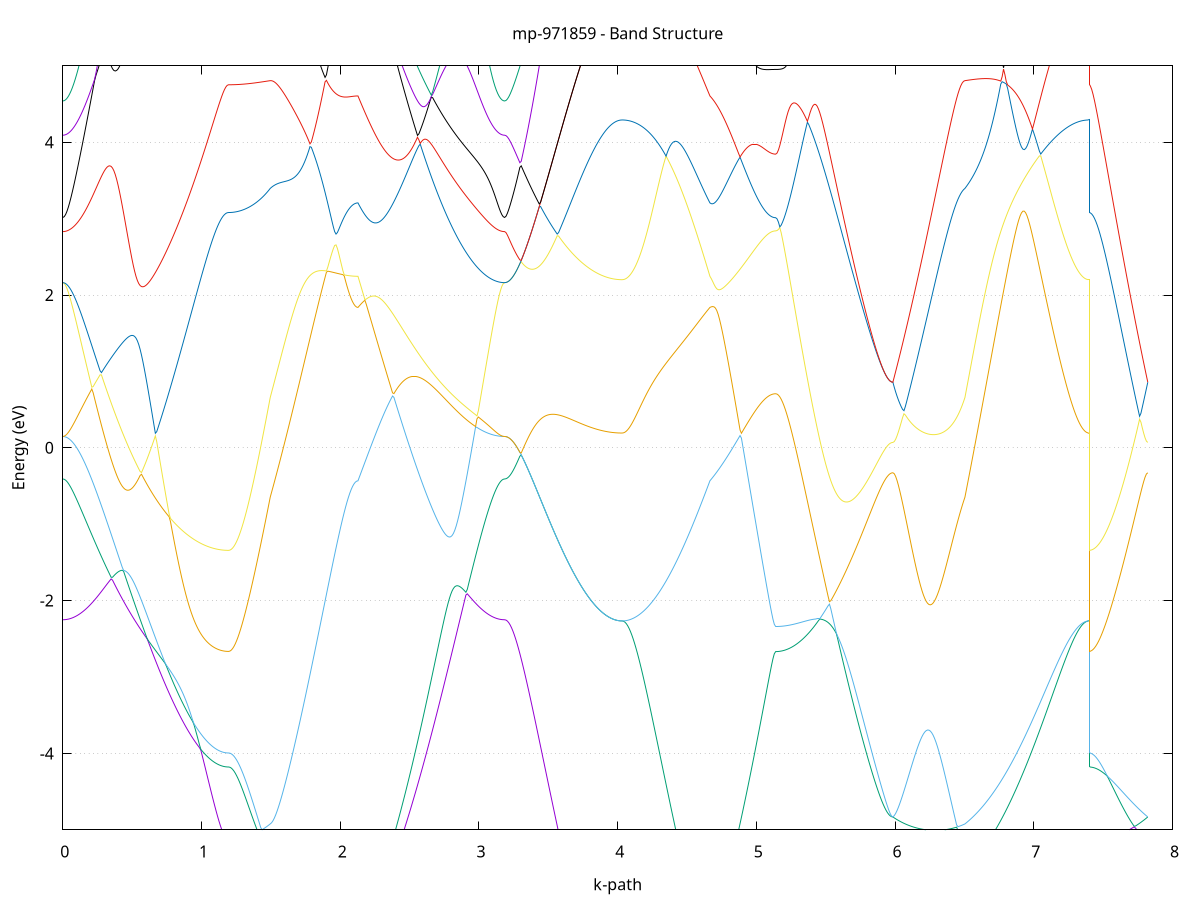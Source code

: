set title 'mp-971859 - Band Structure'
set xlabel 'k-path'
set ylabel 'Energy (eV)'
set grid y
set yrange [-5:5]
set terminal png size 800,600
set output 'mp-971859_bands_gnuplot.png'
plot '-' using 1:2 with lines notitle, '-' using 1:2 with lines notitle, '-' using 1:2 with lines notitle, '-' using 1:2 with lines notitle, '-' using 1:2 with lines notitle, '-' using 1:2 with lines notitle, '-' using 1:2 with lines notitle, '-' using 1:2 with lines notitle, '-' using 1:2 with lines notitle, '-' using 1:2 with lines notitle, '-' using 1:2 with lines notitle, '-' using 1:2 with lines notitle, '-' using 1:2 with lines notitle, '-' using 1:2 with lines notitle, '-' using 1:2 with lines notitle, '-' using 1:2 with lines notitle, '-' using 1:2 with lines notitle, '-' using 1:2 with lines notitle, '-' using 1:2 with lines notitle, '-' using 1:2 with lines notitle, '-' using 1:2 with lines notitle, '-' using 1:2 with lines notitle, '-' using 1:2 with lines notitle, '-' using 1:2 with lines notitle, '-' using 1:2 with lines notitle, '-' using 1:2 with lines notitle, '-' using 1:2 with lines notitle, '-' using 1:2 with lines notitle, '-' using 1:2 with lines notitle, '-' using 1:2 with lines notitle, '-' using 1:2 with lines notitle, '-' using 1:2 with lines notitle, '-' using 1:2 with lines notitle, '-' using 1:2 with lines notitle, '-' using 1:2 with lines notitle, '-' using 1:2 with lines notitle, '-' using 1:2 with lines notitle, '-' using 1:2 with lines notitle, '-' using 1:2 with lines notitle, '-' using 1:2 with lines notitle, '-' using 1:2 with lines notitle, '-' using 1:2 with lines notitle, '-' using 1:2 with lines notitle, '-' using 1:2 with lines notitle, '-' using 1:2 with lines notitle, '-' using 1:2 with lines notitle, '-' using 1:2 with lines notitle, '-' using 1:2 with lines notitle, '-' using 1:2 with lines notitle, '-' using 1:2 with lines notitle, '-' using 1:2 with lines notitle, '-' using 1:2 with lines notitle, '-' using 1:2 with lines notitle, '-' using 1:2 with lines notitle, '-' using 1:2 with lines notitle, '-' using 1:2 with lines notitle, '-' using 1:2 with lines notitle, '-' using 1:2 with lines notitle, '-' using 1:2 with lines notitle, '-' using 1:2 with lines notitle, '-' using 1:2 with lines notitle, '-' using 1:2 with lines notitle, '-' using 1:2 with lines notitle, '-' using 1:2 with lines notitle
0.000000 -11.805606
0.009958 -11.805306
0.019916 -11.804206
0.029874 -11.802306
0.039832 -11.799706
0.049790 -11.796406
0.059748 -11.792306
0.069706 -11.787506
0.079664 -11.781906
0.089622 -11.775606
0.099580 -11.768606
0.109538 -11.760806
0.119496 -11.752306
0.129454 -11.743106
0.139412 -11.733106
0.149370 -11.722406
0.159328 -11.711006
0.169286 -11.698806
0.179244 -11.685906
0.189202 -11.672306
0.199160 -11.657906
0.209118 -11.642806
0.219076 -11.627006
0.229034 -11.610506
0.238992 -11.593306
0.248950 -11.575306
0.258908 -11.556706
0.268866 -11.537306
0.278824 -11.517206
0.288782 -11.496406
0.298740 -11.475006
0.308698 -11.452806
0.318655 -11.429906
0.328613 -11.406406
0.338571 -11.382106
0.348529 -11.357206
0.358487 -11.331606
0.368445 -11.305306
0.378403 -11.278306
0.388361 -11.250706
0.398319 -11.222506
0.408277 -11.193506
0.418235 -11.164006
0.428193 -11.133806
0.438151 -11.102906
0.448109 -11.071506
0.458067 -11.039406
0.468025 -11.006706
0.477983 -10.973406
0.487941 -10.939606
0.497899 -10.905106
0.507857 -10.870106
0.517815 -10.834506
0.527773 -10.798306
0.537731 -10.761706
0.547689 -10.724506
0.557647 -10.686806
0.567605 -10.648606
0.577563 -10.609906
0.587521 -10.570806
0.597479 -10.531206
0.607437 -10.491206
0.617395 -10.450906
0.627353 -10.410106
0.637311 -10.369006
0.647269 -10.327606
0.657227 -10.285906
0.667185 -10.243906
0.677143 -10.201706
0.687101 -10.159306
0.697059 -10.116806
0.707017 -10.074206
0.716975 -10.031506
0.726933 -9.988806
0.736891 -9.946206
0.746849 -9.903706
0.756807 -9.861406
0.766765 -9.819406
0.776723 -9.777806
0.786681 -9.736606
0.796639 -9.696006
0.806597 -9.656006
0.816555 -9.616906
0.826513 -9.578806
0.836471 -9.541806
0.846429 -9.506006
0.856387 -9.471806
0.866345 -9.439306
0.876303 -9.408706
0.886261 -9.380206
0.896219 -9.354006
0.906177 -9.330206
0.916135 -9.308906
0.926093 -9.290106
0.936051 -9.273906
0.946008 -9.260106
0.955966 -9.248406
0.965924 -9.238806
0.975882 -9.230906
0.985840 -9.224506
0.995798 -9.219506
1.005756 -9.215506
1.015714 -9.212406
1.025672 -9.210106
1.035630 -9.208406
1.045588 -9.207206
1.055546 -9.206406
1.065504 -9.205906
1.075462 -9.205706
1.085420 -9.205606
1.095378 -9.205706
1.105336 -9.205806
1.115294 -9.206106
1.125252 -9.206306
1.135210 -9.206606
1.145168 -9.206906
1.155126 -9.207106
1.165084 -9.207306
1.175042 -9.207406
1.185000 -9.207506
1.194958 -9.207506
1.194958 -9.207506
1.204651 -9.207506
1.214343 -9.207306
1.224035 -9.206906
1.233728 -9.206406
1.243420 -9.205806
1.253113 -9.205106
1.262805 -9.204206
1.272498 -9.203206
1.282190 -9.202106
1.291882 -9.200806
1.301575 -9.199506
1.311267 -9.198006
1.320960 -9.196406
1.330652 -9.194606
1.340345 -9.192806
1.350037 -9.190906
1.359729 -9.188806
1.369422 -9.186706
1.379114 -9.184506
1.388807 -9.182206
1.398499 -9.179906
1.408192 -9.177406
1.417884 -9.175006
1.427577 -9.172406
1.437269 -9.169806
1.446961 -9.167206
1.456654 -9.164606
1.466346 -9.161906
1.476039 -9.159206
1.485731 -9.156606
1.495424 -9.153906
1.495424 -9.153906
1.505306 -9.152006
1.515189 -9.150006
1.525072 -9.148006
1.534955 -9.145906
1.544838 -9.143806
1.554721 -9.141606
1.564603 -9.139406
1.574486 -9.137206
1.584369 -9.134906
1.594252 -9.132606
1.604135 -9.130206
1.614018 -9.127906
1.623901 -9.125506
1.633783 -9.123106
1.643666 -9.120706
1.653549 -9.118206
1.663432 -9.115806
1.673315 -9.113406
1.683198 -9.111006
1.693080 -9.108706
1.702963 -9.106306
1.712846 -9.104006
1.722729 -9.101806
1.732612 -9.099606
1.742495 -9.097406
1.752377 -9.095306
1.762260 -9.093306
1.772143 -9.091406
1.782026 -9.089606
1.791909 -9.087906
1.801792 -9.086206
1.811674 -9.084706
1.821557 -9.083306
1.831440 -9.082006
1.841323 -9.080806
1.851206 -9.079706
1.861089 -9.078806
1.870972 -9.078006
1.880854 -9.077306
1.890737 -9.076706
1.900620 -9.076206
1.910503 -9.075906
1.920386 -9.075606
1.930269 -9.075406
1.940151 -9.075406
1.950034 -9.075406
1.959917 -9.075406
1.969800 -9.075606
1.979683 -9.075806
1.989566 -9.076006
1.999448 -9.076306
2.009331 -9.076606
2.019214 -9.076906
2.029097 -9.077206
2.038980 -9.077506
2.048863 -9.077806
2.058746 -9.078106
2.068628 -9.078406
2.078511 -9.078606
2.088394 -9.078806
2.098277 -9.079006
2.108160 -9.079106
2.118043 -9.079106
2.127925 -9.079206
2.127925 -9.079206
2.137901 -9.077106
2.147877 -9.076606
2.157852 -9.077806
2.167828 -9.081006
2.177804 -9.086106
2.187780 -9.093406
2.197755 -9.102906
2.207731 -9.114806
2.217707 -9.129006
2.227682 -9.145606
2.237658 -9.164606
2.247634 -9.185906
2.257610 -9.209406
2.267585 -9.235006
2.277561 -9.262706
2.287537 -9.292306
2.297512 -9.323706
2.307488 -9.356706
2.317464 -9.391306
2.327439 -9.427206
2.337415 -9.464406
2.347391 -9.502706
2.357366 -9.542006
2.367342 -9.582206
2.377318 -9.623106
2.387294 -9.664706
2.397269 -9.706806
2.407245 -9.749406
2.417221 -9.792406
2.427196 -9.835606
2.437172 -9.879106
2.447148 -9.922706
2.457123 -9.966406
2.467099 -10.010106
2.477075 -10.053806
2.487051 -10.097406
2.497026 -10.140806
2.507002 -10.184106
2.516978 -10.227106
2.526953 -10.269906
2.536929 -10.312406
2.546905 -10.354606
2.556880 -10.396406
2.566856 -10.437906
2.576832 -10.478906
2.586808 -10.519606
2.596783 -10.559706
2.606759 -10.599506
2.616735 -10.638706
2.626710 -10.677406
2.636686 -10.715706
2.646662 -10.753306
2.656637 -10.790506
2.666613 -10.827106
2.676589 -10.863106
2.686565 -10.898506
2.696540 -10.933406
2.706516 -10.967606
2.716492 -11.001306
2.726467 -11.034306
2.736443 -11.066706
2.746419 -11.098506
2.756394 -11.129606
2.766370 -11.160106
2.776346 -11.189906
2.786322 -11.219106
2.796297 -11.247606
2.806273 -11.275406
2.816249 -11.302506
2.826224 -11.329006
2.836200 -11.354806
2.846176 -11.379906
2.856151 -11.404306
2.866127 -11.428006
2.876103 -11.451106
2.886079 -11.473406
2.896054 -11.495006
2.906030 -11.515906
2.916006 -11.536106
2.925981 -11.555606
2.935957 -11.574306
2.945933 -11.592406
2.955908 -11.609706
2.965884 -11.626306
2.975860 -11.642206
2.985836 -11.657306
2.995811 -11.671706
3.005787 -11.685406
3.015763 -11.698406
3.025738 -11.710606
3.035714 -11.722106
3.045690 -11.732806
3.055665 -11.742806
3.065641 -11.752106
3.075617 -11.760706
3.085593 -11.768506
3.095568 -11.775506
3.105544 -11.781806
3.115520 -11.787406
3.125495 -11.792206
3.135471 -11.796306
3.145447 -11.799706
3.155422 -11.802306
3.165398 -11.804106
3.175374 -11.805306
3.185350 -11.805606
3.185350 -11.805606
3.195319 -11.805306
3.205288 -11.804206
3.215258 -11.802306
3.225227 -11.799706
3.235197 -11.796406
3.245166 -11.792306
3.255135 -11.787506
3.265105 -11.781906
3.275074 -11.775606
3.285044 -11.768506
3.295013 -11.760806
3.304983 -11.752206
3.314952 -11.743006
3.324921 -11.733006
3.334891 -11.722206
3.344860 -11.710806
3.354830 -11.698606
3.364799 -11.685706
3.374768 -11.672006
3.384738 -11.657606
3.394707 -11.642506
3.404677 -11.626706
3.414646 -11.610106
3.424616 -11.592806
3.434585 -11.574806
3.444554 -11.556106
3.454524 -11.536706
3.464493 -11.516506
3.474463 -11.495706
3.484432 -11.474106
3.494401 -11.451806
3.504371 -11.428906
3.514340 -11.405206
3.524310 -11.380906
3.534279 -11.355806
3.544249 -11.330106
3.554218 -11.303706
3.564187 -11.276606
3.574157 -11.248906
3.584126 -11.220406
3.594096 -11.191406
3.604065 -11.161606
3.614034 -11.131306
3.624004 -11.100206
3.633973 -11.068606
3.643943 -11.036306
3.653912 -11.003406
3.663882 -10.969906
3.673851 -10.935806
3.683820 -10.901106
3.693790 -10.865806
3.703759 -10.830006
3.713729 -10.793606
3.723698 -10.756706
3.733667 -10.719206
3.743637 -10.681306
3.753606 -10.642806
3.763576 -10.603906
3.773545 -10.564606
3.783514 -10.524806
3.793484 -10.484606
3.803453 -10.444006
3.813423 -10.403106
3.823392 -10.361906
3.833362 -10.320406
3.843331 -10.278606
3.853300 -10.236706
3.863270 -10.194606
3.873239 -10.152506
3.883209 -10.110306
3.893178 -10.068206
3.903147 -10.026306
3.913117 -9.984606
3.923086 -9.943206
3.933056 -9.902406
3.943025 -9.862206
3.952995 -9.822906
3.962964 -9.784706
3.972933 -9.748106
3.982903 -9.713506
3.992872 -9.681706
4.002842 -9.653706
4.012811 -9.631206
4.022780 -9.616206
4.032750 -9.610906
4.032750 -9.610906
4.042633 -9.610706
4.052516 -9.610106
4.062398 -9.609106
4.072281 -9.607706
4.082164 -9.605906
4.092047 -9.603706
4.101930 -9.601106
4.111813 -9.598106
4.121695 -9.594706
4.131578 -9.590906
4.141461 -9.586706
4.151344 -9.582206
4.161227 -9.577206
4.171110 -9.571906
4.180992 -9.566206
4.190875 -9.560206
4.200758 -9.553806
4.210641 -9.547006
4.220524 -9.539906
4.230407 -9.532506
4.240290 -9.524706
4.250172 -9.516606
4.260055 -9.508106
4.269938 -9.499406
4.279821 -9.490306
4.289704 -9.481006
4.299587 -9.471406
4.309469 -9.461406
4.319352 -9.451306
4.329235 -9.440806
4.339118 -9.430206
4.349001 -9.419306
4.358884 -9.408106
4.368766 -9.396806
4.378649 -9.385306
4.388532 -9.373606
4.398415 -9.361806
4.408298 -9.349806
4.418181 -9.337606
4.428064 -9.325406
4.437946 -9.313106
4.447829 -9.300706
4.457712 -9.288206
4.467595 -9.275706
4.477478 -9.263306
4.487361 -9.250806
4.497243 -9.238406
4.507126 -9.226106
4.517009 -9.213906
4.526892 -9.201806
4.536775 -9.189906
4.546658 -9.178306
4.556540 -9.166906
4.566423 -9.155906
4.576306 -9.145206
4.586189 -9.135006
4.596072 -9.125306
4.605955 -9.116106
4.615837 -9.107706
4.625720 -9.100006
4.635603 -9.093206
4.645486 -9.087306
4.655369 -9.082606
4.665252 -9.079206
4.665252 -9.079206
4.675126 -9.078306
4.685001 -9.078106
4.694876 -9.078506
4.704750 -9.079406
4.714625 -9.080706
4.724500 -9.082406
4.734374 -9.084406
4.744249 -9.086706
4.754124 -9.089206
4.763999 -9.091906
4.773873 -9.094706
4.783748 -9.097706
4.793623 -9.100806
4.803497 -9.104006
4.813372 -9.107306
4.823247 -9.110606
4.833121 -9.113906
4.842996 -9.117206
4.852871 -9.120506
4.862745 -9.123806
4.872620 -9.127106
4.882495 -9.130406
4.892369 -9.133606
4.902244 -9.136706
4.912119 -9.139806
4.921993 -9.142806
4.931868 -9.145706
4.941743 -9.148506
4.951617 -9.151206
4.961492 -9.153806
4.971367 -9.156306
4.981242 -9.158706
4.991116 -9.161006
5.000991 -9.163106
5.010866 -9.165106
5.020740 -9.167006
5.030615 -9.168706
5.040490 -9.170306
5.050364 -9.171806
5.060239 -9.173106
5.070114 -9.174206
5.079988 -9.175306
5.089863 -9.176106
5.099738 -9.176806
5.109612 -9.177406
5.119487 -9.177706
5.129362 -9.178006
5.139236 -9.178106
5.139236 -9.178106
5.149177 -9.178106
5.159118 -9.178206
5.169059 -9.178406
5.178999 -9.178606
5.188940 -9.178906
5.198881 -9.179306
5.208822 -9.179706
5.218762 -9.180106
5.228703 -9.180706
5.238644 -9.181206
5.248585 -9.181806
5.258525 -9.182506
5.268466 -9.183206
5.278407 -9.183906
5.288348 -9.184606
5.298288 -9.185306
5.308229 -9.186106
5.318170 -9.186806
5.328111 -9.187606
5.338051 -9.188306
5.347992 -9.189106
5.357933 -9.189806
5.367874 -9.190506
5.377814 -9.191206
5.387755 -9.191906
5.397696 -9.192506
5.407636 -9.193106
5.417577 -9.193606
5.427518 -9.194106
5.437459 -9.194606
5.447399 -9.195006
5.457340 -9.195406
5.467281 -9.195706
5.477222 -9.196006
5.487162 -9.196206
5.497103 -9.196406
5.507044 -9.196506
5.516985 -9.196606
5.526925 -9.196606
5.536866 -9.196606
5.546807 -9.196506
5.556748 -9.196306
5.566688 -9.196106
5.576629 -9.195806
5.586570 -9.195506
5.596511 -9.195206
5.606451 -9.194706
5.616392 -9.194306
5.626333 -9.193806
5.636274 -9.193206
5.646214 -9.192606
5.656155 -9.192006
5.666096 -9.191306
5.676036 -9.190606
5.685977 -9.189906
5.695918 -9.189106
5.705859 -9.188306
5.715799 -9.187506
5.725740 -9.186706
5.735681 -9.185806
5.745622 -9.185006
5.755562 -9.184106
5.765503 -9.183206
5.775444 -9.182306
5.785385 -9.181506
5.795325 -9.180606
5.805266 -9.179806
5.815207 -9.178906
5.825148 -9.178106
5.835088 -9.177306
5.845029 -9.176606
5.854970 -9.175906
5.864911 -9.175206
5.874851 -9.174506
5.884792 -9.173906
5.894733 -9.173406
5.904674 -9.172906
5.914614 -9.172406
5.924555 -9.172006
5.934496 -9.171706
5.944436 -9.171406
5.954377 -9.171106
5.964318 -9.171006
5.974259 -9.170906
5.984199 -9.170906
5.984199 -9.170906
5.994188 -9.170906
6.004177 -9.171106
6.014166 -9.171306
6.024155 -9.171606
6.034144 -9.172106
6.044133 -9.172606
6.054122 -9.173106
6.064111 -9.173806
6.074100 -9.174506
6.084089 -9.175306
6.094078 -9.176106
6.104067 -9.176906
6.114055 -9.177706
6.124044 -9.178606
6.134033 -9.179506
6.144022 -9.180306
6.154011 -9.181206
6.164000 -9.182006
6.173989 -9.182706
6.183978 -9.183406
6.193967 -9.184106
6.203956 -9.184606
6.213945 -9.185106
6.223934 -9.185506
6.233923 -9.185806
6.243911 -9.186006
6.253900 -9.186106
6.263889 -9.186106
6.273878 -9.185906
6.283867 -9.185606
6.293856 -9.185206
6.303845 -9.184706
6.313834 -9.184006
6.323823 -9.183206
6.333812 -9.182306
6.343801 -9.181206
6.353790 -9.180006
6.363779 -9.178706
6.373767 -9.177306
6.383756 -9.175806
6.393745 -9.174206
6.403734 -9.172406
6.413723 -9.170706
6.423712 -9.168806
6.433701 -9.166906
6.443690 -9.165006
6.453679 -9.163006
6.463668 -9.161106
6.473657 -9.159206
6.483646 -9.157306
6.493635 -9.155606
6.503624 -9.153906
6.503624 -9.153906
6.513562 -9.151306
6.523501 -9.148606
6.533440 -9.146006
6.543379 -9.143506
6.553318 -9.141106
6.563256 -9.138806
6.573195 -9.136506
6.583134 -9.134506
6.593073 -9.132606
6.603012 -9.130806
6.612950 -9.129306
6.622889 -9.127906
6.632828 -9.126806
6.642767 -9.126006
6.652706 -9.125406
6.662644 -9.125106
6.672583 -9.125206
6.682522 -9.125506
6.692461 -9.126206
6.702400 -9.127306
6.712338 -9.128706
6.722277 -9.130606
6.732216 -9.132906
6.742155 -9.135606
6.752094 -9.138706
6.762032 -9.142306
6.771971 -9.146306
6.781910 -9.150806
6.791849 -9.155706
6.801788 -9.161106
6.811727 -9.166906
6.821665 -9.173106
6.831604 -9.179806
6.841543 -9.186906
6.851482 -9.194306
6.861421 -9.202206
6.871359 -9.210306
6.881298 -9.218906
6.891237 -9.227706
6.901176 -9.236806
6.911115 -9.246306
6.921053 -9.255906
6.930992 -9.265806
6.940931 -9.275806
6.950870 -9.286106
6.960809 -9.296406
6.970747 -9.307006
6.980686 -9.317606
6.990625 -9.328206
7.000564 -9.339006
7.010503 -9.349706
7.020441 -9.360506
7.030380 -9.371206
7.040319 -9.381906
7.050258 -9.392506
7.060197 -9.403106
7.070136 -9.413606
7.080074 -9.423906
7.090013 -9.434106
7.099952 -9.444106
7.109891 -9.454006
7.119830 -9.463706
7.129768 -9.473206
7.139707 -9.482406
7.149646 -9.491506
7.159585 -9.500206
7.169524 -9.508706
7.179462 -9.517006
7.189401 -9.524906
7.199340 -9.532606
7.209279 -9.539906
7.219218 -9.547006
7.229156 -9.553706
7.239095 -9.560006
7.249034 -9.566106
7.258973 -9.571706
7.268912 -9.577006
7.278850 -9.582006
7.288789 -9.586506
7.298728 -9.590706
7.308667 -9.594506
7.318606 -9.597906
7.328544 -9.601006
7.338483 -9.603606
7.348422 -9.605806
7.358361 -9.607706
7.368300 -9.609106
7.378239 -9.610106
7.388177 -9.610706
7.398116 -9.610906
7.398116 -9.207506
7.407970 -9.207506
7.417823 -9.207406
7.427677 -9.207106
7.437530 -9.206806
7.447384 -9.206506
7.457237 -9.206006
7.467091 -9.205506
7.476944 -9.204806
7.486798 -9.204106
7.496651 -9.203406
7.506505 -9.202506
7.516358 -9.201606
7.526212 -9.200606
7.536065 -9.199606
7.545919 -9.198506
7.555772 -9.197406
7.565626 -9.196206
7.575479 -9.194906
7.585332 -9.193706
7.595186 -9.192406
7.605039 -9.191106
7.614893 -9.189706
7.624746 -9.188406
7.634600 -9.187106
7.644453 -9.185706
7.654307 -9.184406
7.664160 -9.183106
7.674014 -9.181806
7.683867 -9.180606
7.693721 -9.179406
7.703574 -9.178206
7.713428 -9.177206
7.723281 -9.176106
7.733135 -9.175206
7.742988 -9.174306
7.752842 -9.173506
7.762695 -9.172806
7.772549 -9.172206
7.782402 -9.171806
7.792256 -9.171406
7.802109 -9.171106
7.811963 -9.170906
7.821816 -9.170906
e
0.000000 -8.768406
0.009958 -8.768306
0.019916 -8.768006
0.029874 -8.767606
0.039832 -8.766906
0.049790 -8.766106
0.059748 -8.765106
0.069706 -8.764006
0.079664 -8.762606
0.089622 -8.761206
0.099580 -8.759506
0.109538 -8.757706
0.119496 -8.755806
0.129454 -8.753706
0.139412 -8.751506
0.149370 -8.749206
0.159328 -8.746806
0.169286 -8.744206
0.179244 -8.741606
0.189202 -8.738906
0.199160 -8.736206
0.209118 -8.733406
0.219076 -8.730606
0.229034 -8.727706
0.238992 -8.724906
0.248950 -8.722106
0.258908 -8.719306
0.268866 -8.716606
0.278824 -8.713906
0.288782 -8.711306
0.298740 -8.708806
0.308698 -8.706506
0.318655 -8.704306
0.328613 -8.702306
0.338571 -8.700406
0.348529 -8.698806
0.358487 -8.697306
0.368445 -8.696206
0.378403 -8.695206
0.388361 -8.694606
0.398319 -8.694306
0.408277 -8.694406
0.418235 -8.694806
0.428193 -8.695506
0.438151 -8.696706
0.448109 -8.698306
0.458067 -8.700206
0.468025 -8.702606
0.477983 -8.705406
0.487941 -8.708706
0.497899 -8.712306
0.507857 -8.716306
0.517815 -8.720706
0.527773 -8.725506
0.537731 -8.730606
0.547689 -8.736006
0.557647 -8.741706
0.567605 -8.747606
0.577563 -8.753806
0.587521 -8.760106
0.597479 -8.766606
0.607437 -8.773306
0.617395 -8.780106
0.627353 -8.787006
0.637311 -8.793906
0.647269 -8.800806
0.657227 -8.807806
0.667185 -8.814806
0.677143 -8.821706
0.687101 -8.828606
0.697059 -8.835306
0.707017 -8.841906
0.716975 -8.848406
0.726933 -8.854706
0.736891 -8.860806
0.746849 -8.866606
0.756807 -8.872206
0.766765 -8.877406
0.776723 -8.882206
0.786681 -8.886506
0.796639 -8.890406
0.806597 -8.893706
0.816555 -8.896306
0.826513 -8.898206
0.836471 -8.899206
0.846429 -8.899306
0.856387 -8.898206
0.866345 -8.895906
0.876303 -8.892306
0.886261 -8.887106
0.896219 -8.880306
0.906177 -8.871806
0.916135 -8.861606
0.926093 -8.849706
0.936051 -8.836206
0.946008 -8.821306
0.955966 -8.805306
0.965924 -8.788306
0.975882 -8.770706
0.985840 -8.752806
0.995798 -8.734806
1.005756 -8.716806
1.015714 -8.699206
1.025672 -8.689606
1.035630 -8.694906
1.045588 -8.699906
1.055546 -8.704506
1.065504 -8.708906
1.075462 -8.713006
1.085420 -8.716706
1.095378 -8.720206
1.105336 -8.723306
1.115294 -8.726106
1.125252 -8.728606
1.135210 -8.730806
1.145168 -8.732606
1.155126 -8.734206
1.165084 -8.735306
1.175042 -8.736206
1.185000 -8.736706
1.194958 -8.736806
1.194958 -8.736806
1.204651 -8.736906
1.214343 -8.737206
1.224035 -8.737606
1.233728 -8.738206
1.243420 -8.738906
1.253113 -8.739806
1.262805 -8.740906
1.272498 -8.742106
1.282190 -8.743506
1.291882 -8.745006
1.301575 -8.746606
1.311267 -8.748406
1.320960 -8.750406
1.330652 -8.752406
1.340345 -8.754606
1.350037 -8.756906
1.359729 -8.759206
1.369422 -8.761706
1.379114 -8.764306
1.388807 -8.767006
1.398499 -8.769806
1.408192 -8.772706
1.417884 -8.775606
1.427577 -8.778606
1.437269 -8.781706
1.446961 -8.784806
1.456654 -8.788006
1.466346 -8.791206
1.476039 -8.794506
1.485731 -8.797806
1.495424 -8.801206
1.495424 -8.801206
1.505306 -8.803506
1.515189 -8.805706
1.525072 -8.807806
1.534955 -8.809706
1.544838 -8.811406
1.554721 -8.813006
1.564603 -8.814506
1.574486 -8.815706
1.584369 -8.816806
1.594252 -8.817806
1.604135 -8.818506
1.614018 -8.819106
1.623901 -8.819606
1.633783 -8.819806
1.643666 -8.819906
1.653549 -8.819806
1.663432 -8.819506
1.673315 -8.819106
1.683198 -8.818406
1.693080 -8.817606
1.702963 -8.816706
1.712846 -8.815506
1.722729 -8.814106
1.732612 -8.812606
1.742495 -8.810906
1.752377 -8.808906
1.762260 -8.806806
1.772143 -8.804606
1.782026 -8.802106
1.791909 -8.799406
1.801792 -8.796606
1.811674 -8.793506
1.821557 -8.790306
1.831440 -8.786906
1.841323 -8.783306
1.851206 -8.779506
1.861089 -8.775506
1.870972 -8.771406
1.880854 -8.767006
1.890737 -8.762506
1.900620 -8.757806
1.910503 -8.753006
1.920386 -8.747906
1.930269 -8.742706
1.940151 -8.737406
1.950034 -8.731906
1.959917 -8.726306
1.969800 -8.720506
1.979683 -8.714606
1.989566 -8.708706
1.999448 -8.702606
2.009331 -8.696506
2.019214 -8.690306
2.029097 -8.684106
2.038980 -8.678006
2.048863 -8.672006
2.058746 -8.666206
2.068628 -8.662406
2.078511 -8.662006
2.088394 -8.661606
2.098277 -8.661306
2.108160 -8.661106
2.118043 -8.661006
2.127925 -8.660906
2.127925 -8.660906
2.137901 -8.660406
2.147877 -8.659906
2.157852 -8.659406
2.167828 -8.658706
2.177804 -8.657906
2.187780 -8.656706
2.197755 -8.655306
2.207731 -8.653506
2.217707 -8.651306
2.227682 -8.648806
2.237658 -8.645806
2.247634 -8.642506
2.257610 -8.638906
2.267585 -8.634906
2.277561 -8.630806
2.287537 -8.626506
2.297512 -8.622006
2.307488 -8.617506
2.317464 -8.613006
2.327439 -8.608406
2.337415 -8.604006
2.347391 -8.599606
2.357366 -8.595406
2.367342 -8.591306
2.377318 -8.587406
2.387294 -8.583706
2.397269 -8.580206
2.407245 -8.577006
2.417221 -8.574006
2.427196 -8.571306
2.437172 -8.568906
2.447148 -8.566806
2.457123 -8.565006
2.467099 -8.563406
2.477075 -8.562206
2.487051 -8.561306
2.497026 -8.560706
2.507002 -8.560406
2.516978 -8.560406
2.526953 -8.560706
2.536929 -8.561306
2.546905 -8.562206
2.556880 -8.563406
2.566856 -8.564906
2.576832 -8.566706
2.586808 -8.568706
2.596783 -8.571006
2.606759 -8.573506
2.616735 -8.576306
2.626710 -8.579306
2.636686 -8.582406
2.646662 -8.585806
2.656637 -8.589406
2.666613 -8.593106
2.676589 -8.597006
2.686565 -8.601106
2.696540 -8.605306
2.706516 -8.609506
2.716492 -8.613906
2.726467 -8.618406
2.736443 -8.623006
2.746419 -8.627706
2.756394 -8.632306
2.766370 -8.637106
2.776346 -8.641906
2.786322 -8.646706
2.796297 -8.651506
2.806273 -8.656306
2.816249 -8.661106
2.826224 -8.665906
2.836200 -8.670606
2.846176 -8.675406
2.856151 -8.680106
2.866127 -8.684706
2.876103 -8.689206
2.886079 -8.693706
2.896054 -8.698106
2.906030 -8.702506
2.916006 -8.706706
2.925981 -8.710906
2.935957 -8.714906
2.945933 -8.718806
2.955908 -8.722606
2.965884 -8.726306
2.975860 -8.729906
2.985836 -8.733306
2.995811 -8.736606
3.005787 -8.739706
3.015763 -8.742706
3.025738 -8.745606
3.035714 -8.748306
3.045690 -8.750806
3.055665 -8.753206
3.065641 -8.755406
3.075617 -8.757406
3.085593 -8.759306
3.095568 -8.761006
3.105544 -8.762606
3.115520 -8.763906
3.125495 -8.765106
3.135471 -8.766106
3.145447 -8.766906
3.155422 -8.767506
3.165398 -8.768006
3.175374 -8.768306
3.185350 -8.768406
3.185350 -8.768406
3.195319 -8.768806
3.205288 -8.769906
3.215258 -8.771806
3.225227 -8.774306
3.235197 -8.777406
3.245166 -8.781106
3.255135 -8.785106
3.265105 -8.789606
3.275074 -8.794406
3.285044 -8.799406
3.295013 -8.804706
3.304983 -8.810206
3.314952 -8.815806
3.324921 -8.821606
3.334891 -8.827606
3.344860 -8.833606
3.354830 -8.839706
3.364799 -8.846006
3.374768 -8.852206
3.384738 -8.858606
3.394707 -8.865006
3.404677 -8.871406
3.414646 -8.877906
3.424616 -8.884406
3.434585 -8.891006
3.444554 -8.897506
3.454524 -8.904106
3.464493 -8.910706
3.474463 -8.917306
3.484432 -8.923906
3.494401 -8.930406
3.504371 -8.937006
3.514340 -8.943606
3.524310 -8.950106
3.534279 -8.956606
3.544249 -8.963106
3.554218 -8.969606
3.564187 -8.976006
3.574157 -8.982406
3.584126 -8.988706
3.594096 -8.995006
3.604065 -9.001306
3.614034 -9.007606
3.624004 -9.013706
3.633973 -9.019906
3.643943 -9.026006
3.653912 -9.032106
3.663882 -9.038106
3.673851 -9.044006
3.683820 -9.050006
3.693790 -9.055906
3.703759 -9.061706
3.713729 -9.067506
3.723698 -9.073306
3.733667 -9.079106
3.743637 -9.084906
3.753606 -9.090706
3.763576 -9.096406
3.773545 -9.102306
3.783514 -9.108106
3.793484 -9.114106
3.803453 -9.120106
3.813423 -9.126206
3.823392 -9.132506
3.833362 -9.139006
3.843331 -9.145806
3.853300 -9.152806
3.863270 -9.160306
3.873239 -9.168106
3.883209 -9.176506
3.893178 -9.185506
3.903147 -9.195106
3.913117 -9.205706
3.923086 -9.217106
3.933056 -9.229606
3.943025 -9.243106
3.952995 -9.257806
3.962964 -9.273706
3.972933 -9.290406
3.982903 -9.307906
3.992872 -9.325506
4.002842 -9.342306
4.012811 -9.356706
4.022780 -9.366806
4.032750 -9.370506
4.032750 -9.370506
4.042633 -9.370206
4.052516 -9.369406
4.062398 -9.368006
4.072281 -9.366106
4.082164 -9.363706
4.092047 -9.360706
4.101930 -9.357106
4.111813 -9.353006
4.121695 -9.348406
4.131578 -9.343306
4.141461 -9.337606
4.151344 -9.331406
4.161227 -9.324706
4.171110 -9.317506
4.180992 -9.309806
4.190875 -9.301606
4.200758 -9.292906
4.210641 -9.283706
4.220524 -9.274106
4.230407 -9.264006
4.240290 -9.253506
4.250172 -9.242606
4.260055 -9.231206
4.269938 -9.219506
4.279821 -9.207306
4.289704 -9.194806
4.299587 -9.181906
4.309469 -9.168606
4.319352 -9.155106
4.329235 -9.141206
4.339118 -9.127106
4.349001 -9.112606
4.358884 -9.098006
4.368766 -9.083106
4.378649 -9.068006
4.388532 -9.052706
4.398415 -9.037306
4.408298 -9.021706
4.418181 -9.006106
4.428064 -8.990306
4.437946 -8.974506
4.447829 -8.958706
4.457712 -8.942906
4.467595 -8.927106
4.477478 -8.911306
4.487361 -8.895606
4.497243 -8.880006
4.507126 -8.864506
4.517009 -8.849106
4.526892 -8.833906
4.536775 -8.818906
4.546658 -8.804006
4.556540 -8.789306
4.566423 -8.774806
4.576306 -8.760506
4.586189 -8.746406
4.596072 -8.732606
4.605955 -8.718906
4.615837 -8.705406
4.625720 -8.692206
4.635603 -8.679106
4.645486 -8.666306
4.655369 -8.661506
4.665252 -8.660906
4.665252 -8.660906
4.675126 -8.664706
4.685001 -8.671706
4.694876 -8.679506
4.704750 -8.687706
4.714625 -8.696106
4.724500 -8.704606
4.734374 -8.713206
4.744249 -8.721906
4.754124 -8.730706
4.763999 -8.739406
4.773873 -8.748206
4.783748 -8.756906
4.793623 -8.765706
4.803497 -8.774306
4.813372 -8.783006
4.823247 -8.791506
4.833121 -8.800006
4.842996 -8.808306
4.852871 -8.816606
4.862745 -8.824706
4.872620 -8.832706
4.882495 -8.840506
4.892369 -8.848106
4.902244 -8.855506
4.912119 -8.862806
4.921993 -8.869806
4.931868 -8.876606
4.941743 -8.883206
4.951617 -8.889606
4.961492 -8.895606
4.971367 -8.901506
4.981242 -8.907006
4.991116 -8.912206
5.000991 -8.917206
5.010866 -8.921806
5.020740 -8.926206
5.030615 -8.930206
5.040490 -8.933906
5.050364 -8.937306
5.060239 -8.940306
5.070114 -8.943006
5.079988 -8.945306
5.089863 -8.947306
5.099738 -8.948906
5.109612 -8.950206
5.119487 -8.951106
5.129362 -8.951606
5.139236 -8.951806
5.139236 -8.951806
5.149177 -8.951606
5.159118 -8.951106
5.169059 -8.950206
5.178999 -8.949006
5.188940 -8.947406
5.198881 -8.945506
5.208822 -8.943306
5.218762 -8.940706
5.228703 -8.937806
5.238644 -8.934606
5.248585 -8.931106
5.258525 -8.927206
5.268466 -8.923106
5.278407 -8.918706
5.288348 -8.914106
5.298288 -8.909206
5.308229 -8.904006
5.318170 -8.898706
5.328111 -8.893106
5.338051 -8.887306
5.347992 -8.881406
5.357933 -8.875306
5.367874 -8.869006
5.377814 -8.862606
5.387755 -8.856206
5.397696 -8.849606
5.407636 -8.843006
5.417577 -8.836306
5.427518 -8.829606
5.437459 -8.822906
5.447399 -8.816306
5.457340 -8.809606
5.467281 -8.803006
5.477222 -8.796506
5.487162 -8.790106
5.497103 -8.783806
5.507044 -8.777706
5.516985 -8.771606
5.526925 -8.765806
5.536866 -8.760106
5.546807 -8.754506
5.556748 -8.749206
5.566688 -8.744106
5.576629 -8.739206
5.586570 -8.734506
5.596511 -8.730006
5.606451 -8.725706
5.616392 -8.721606
5.626333 -8.717806
5.636274 -8.714106
5.646214 -8.710706
5.656155 -8.707506
5.666096 -8.704506
5.676036 -8.701706
5.685977 -8.699006
5.695918 -8.696606
5.705859 -8.694306
5.715799 -8.692206
5.725740 -8.690206
5.735681 -8.688406
5.745622 -8.686806
5.755562 -8.685306
5.765503 -8.683906
5.775444 -8.682606
5.785385 -8.681406
5.795325 -8.680306
5.805266 -8.679406
5.815207 -8.678506
5.825148 -8.677706
5.835088 -8.677006
5.845029 -8.676306
5.854970 -8.675706
5.864911 -8.675206
5.874851 -8.674706
5.884792 -8.674306
5.894733 -8.674006
5.904674 -8.673606
5.914614 -8.673406
5.924555 -8.673106
5.934496 -8.672906
5.944436 -8.672806
5.954377 -8.672706
5.964318 -8.672606
5.974259 -8.672506
5.984199 -8.672506
5.984199 -8.672506
5.994188 -8.675106
6.004177 -8.677606
6.014166 -8.680106
6.024155 -8.682506
6.034144 -8.684906
6.044133 -8.687206
6.054122 -8.689506
6.064111 -8.691706
6.074100 -8.693806
6.084089 -8.695906
6.094078 -8.698006
6.104067 -8.700106
6.114055 -8.702206
6.124044 -8.704306
6.134033 -8.706306
6.144022 -8.708406
6.154011 -8.710506
6.164000 -8.712706
6.173989 -8.714806
6.183978 -8.717006
6.193967 -8.719306
6.203956 -8.721506
6.213945 -8.723906
6.223934 -8.726206
6.233923 -8.728606
6.243911 -8.731106
6.253900 -8.733606
6.263889 -8.736106
6.273878 -8.738706
6.283867 -8.741306
6.293856 -8.744006
6.303845 -8.746706
6.313834 -8.749506
6.323823 -8.752206
6.333812 -8.755006
6.343801 -8.757906
6.353790 -8.760806
6.363779 -8.763606
6.373767 -8.766506
6.383756 -8.769506
6.393745 -8.772406
6.403734 -8.775306
6.413723 -8.778106
6.423712 -8.781006
6.433701 -8.783806
6.443690 -8.786606
6.453679 -8.789306
6.463668 -8.791906
6.473657 -8.794406
6.483646 -8.796806
6.493635 -8.799106
6.503624 -8.801206
6.503624 -8.801206
6.513562 -8.804706
6.523501 -8.808206
6.533440 -8.811706
6.543379 -8.815306
6.553318 -8.818906
6.563256 -8.822506
6.573195 -8.826106
6.583134 -8.829806
6.593073 -8.833406
6.603012 -8.837106
6.612950 -8.840806
6.622889 -8.844506
6.632828 -8.848206
6.642767 -8.852006
6.652706 -8.855706
6.662644 -8.859506
6.672583 -8.863306
6.682522 -8.867106
6.692461 -8.871006
6.702400 -8.874806
6.712338 -8.878706
6.722277 -8.882706
6.732216 -8.886706
6.742155 -8.890706
6.752094 -8.894806
6.762032 -8.899006
6.771971 -8.903206
6.781910 -8.907506
6.791849 -8.911906
6.801788 -8.916406
6.811727 -8.921106
6.821665 -8.925806
6.831604 -8.930706
6.841543 -8.935806
6.851482 -8.941006
6.861421 -8.946406
6.871359 -8.952006
6.881298 -8.957806
6.891237 -8.963906
6.901176 -8.970206
6.911115 -8.976806
6.921053 -8.983706
6.930992 -8.990806
6.940931 -8.998306
6.950870 -9.006106
6.960809 -9.014206
6.970747 -9.022706
6.980686 -9.031506
6.990625 -9.040606
7.000564 -9.050006
7.010503 -9.059806
7.020441 -9.069806
7.030380 -9.080206
7.040319 -9.090706
7.050258 -9.101506
7.060197 -9.112506
7.070136 -9.123706
7.080074 -9.135006
7.090013 -9.146306
7.099952 -9.157806
7.109891 -9.169206
7.119830 -9.180606
7.129768 -9.191906
7.139707 -9.203106
7.149646 -9.214206
7.159585 -9.225106
7.169524 -9.235806
7.179462 -9.246206
7.189401 -9.256406
7.199340 -9.266206
7.209279 -9.275806
7.219218 -9.284906
7.229156 -9.293706
7.239095 -9.302106
7.249034 -9.310106
7.258973 -9.317706
7.268912 -9.324706
7.278850 -9.331406
7.288789 -9.337506
7.298728 -9.343106
7.308667 -9.348306
7.318606 -9.352906
7.328544 -9.357006
7.338483 -9.360606
7.348422 -9.363606
7.358361 -9.366106
7.368300 -9.368006
7.378239 -9.369406
7.388177 -9.370206
7.398116 -9.370506
7.398116 -8.736806
7.407970 -8.736806
7.417823 -8.736706
7.427677 -8.736506
7.437530 -8.736306
7.447384 -8.736006
7.457237 -8.735706
7.467091 -8.735206
7.476944 -8.734706
7.486798 -8.734206
7.496651 -8.733506
7.506505 -8.732806
7.516358 -8.732106
7.526212 -8.731206
7.536065 -8.730306
7.545919 -8.729406
7.555772 -8.728306
7.565626 -8.727206
7.575479 -8.726006
7.585332 -8.724806
7.595186 -8.723506
7.605039 -8.722106
7.614893 -8.720606
7.624746 -8.719106
7.634600 -8.717406
7.644453 -8.715806
7.654307 -8.714006
7.664160 -8.712206
7.674014 -8.710306
7.683867 -8.708306
7.693721 -8.706206
7.703574 -8.704106
7.713428 -8.701906
7.723281 -8.699606
7.733135 -8.697306
7.742988 -8.694806
7.752842 -8.692306
7.762695 -8.689706
7.772549 -8.687006
7.782402 -8.684306
7.792256 -8.681406
7.802109 -8.678506
7.811963 -8.675606
7.821816 -8.672506
e
0.000000 -8.670106
0.009958 -8.670006
0.019916 -8.669806
0.029874 -8.669506
0.039832 -8.669106
0.049790 -8.668506
0.059748 -8.667706
0.069706 -8.666906
0.079664 -8.665906
0.089622 -8.664806
0.099580 -8.663506
0.109538 -8.662106
0.119496 -8.660506
0.129454 -8.658806
0.139412 -8.657006
0.149370 -8.655006
0.159328 -8.652806
0.169286 -8.650506
0.179244 -8.648006
0.189202 -8.645406
0.199160 -8.642506
0.209118 -8.639506
0.219076 -8.636406
0.229034 -8.633006
0.238992 -8.629506
0.248950 -8.625706
0.258908 -8.621806
0.268866 -8.617706
0.278824 -8.613406
0.288782 -8.608906
0.298740 -8.604306
0.308698 -8.599406
0.318655 -8.594406
0.328613 -8.589206
0.338571 -8.583806
0.348529 -8.578306
0.358487 -8.572606
0.368445 -8.566906
0.378403 -8.561006
0.388361 -8.555006
0.398319 -8.548906
0.408277 -8.542806
0.418235 -8.536706
0.428193 -8.530506
0.438151 -8.524406
0.448109 -8.518406
0.458067 -8.512506
0.468025 -8.506806
0.477983 -8.501306
0.487941 -8.496006
0.497899 -8.491006
0.507857 -8.486306
0.517815 -8.482006
0.527773 -8.477806
0.537731 -8.473906
0.547689 -8.470206
0.557647 -8.466506
0.567605 -8.463006
0.577563 -8.459406
0.587521 -8.455806
0.597479 -8.452106
0.607437 -8.448306
0.617395 -8.444506
0.627353 -8.440606
0.637311 -8.436606
0.647269 -8.432406
0.657227 -8.428206
0.667185 -8.423906
0.677143 -8.419506
0.687101 -8.415006
0.697059 -8.423306
0.707017 -8.431806
0.716975 -8.440406
0.726933 -8.449006
0.736891 -8.457806
0.746849 -8.466706
0.756807 -8.475606
0.766765 -8.484606
0.776723 -8.493606
0.786681 -8.502606
0.796639 -8.511706
0.806597 -8.520706
0.816555 -8.529706
0.826513 -8.538706
0.836471 -8.547606
0.846429 -8.556506
0.856387 -8.565206
0.866345 -8.573906
0.876303 -8.582506
0.886261 -8.590906
0.896219 -8.599306
0.906177 -8.607406
0.916135 -8.615406
0.926093 -8.623306
0.936051 -8.630906
0.946008 -8.638306
0.955966 -8.645606
0.965924 -8.652606
0.975882 -8.659406
0.985840 -8.666006
0.995798 -8.672306
1.005756 -8.678306
1.015714 -8.684106
1.025672 -8.682106
1.035630 -8.665606
1.045588 -8.649906
1.055546 -8.634906
1.065504 -8.620906
1.075462 -8.607806
1.085420 -8.595606
1.095378 -8.584506
1.105336 -8.574406
1.115294 -8.565406
1.125252 -8.557406
1.135210 -8.550406
1.145168 -8.544506
1.155126 -8.539706
1.165084 -8.535906
1.175042 -8.533206
1.185000 -8.531606
1.194958 -8.531106
1.194958 -8.531106
1.204651 -8.530906
1.214343 -8.530206
1.224035 -8.529206
1.233728 -8.527706
1.243420 -8.525706
1.253113 -8.523406
1.262805 -8.520606
1.272498 -8.517506
1.282190 -8.513906
1.291882 -8.509906
1.301575 -8.505406
1.311267 -8.500606
1.320960 -8.495406
1.330652 -8.489806
1.340345 -8.483906
1.350037 -8.477506
1.359729 -8.470806
1.369422 -8.463706
1.379114 -8.456306
1.388807 -8.448606
1.398499 -8.440606
1.408192 -8.432306
1.417884 -8.423806
1.427577 -8.415006
1.437269 -8.406006
1.446961 -8.396906
1.456654 -8.390806
1.466346 -8.397906
1.476039 -8.405206
1.485731 -8.412606
1.495424 -8.420106
1.495424 -8.420106
1.505306 -8.426006
1.515189 -8.432506
1.525072 -8.439406
1.534955 -8.446606
1.544838 -8.454006
1.554721 -8.461606
1.564603 -8.469206
1.574486 -8.477006
1.584369 -8.484706
1.594252 -8.492506
1.604135 -8.500306
1.614018 -8.508106
1.623901 -8.515806
1.633783 -8.523506
1.643666 -8.531106
1.653549 -8.538706
1.663432 -8.546106
1.673315 -8.553406
1.683198 -8.560606
1.693080 -8.567706
1.702963 -8.574506
1.712846 -8.581306
1.722729 -8.587806
1.732612 -8.594106
1.742495 -8.600206
1.752377 -8.606106
1.762260 -8.611806
1.772143 -8.617106
1.782026 -8.622306
1.791909 -8.627106
1.801792 -8.631706
1.811674 -8.636006
1.821557 -8.640006
1.831440 -8.643806
1.841323 -8.647206
1.851206 -8.650306
1.861089 -8.653106
1.870972 -8.655606
1.880854 -8.657906
1.890737 -8.659806
1.900620 -8.661506
1.910503 -8.662906
1.920386 -8.664006
1.930269 -8.664906
1.940151 -8.665606
1.950034 -8.666006
1.959917 -8.666306
1.969800 -8.666406
1.979683 -8.666306
1.989566 -8.666106
1.999448 -8.665806
2.009331 -8.665406
2.019214 -8.665006
2.029097 -8.664506
2.038980 -8.664006
2.048863 -8.663406
2.058746 -8.662906
2.068628 -8.660606
2.078511 -8.655406
2.088394 -8.650706
2.098277 -8.646706
2.108160 -8.643706
2.118043 -8.641806
2.127925 -8.641106
2.127925 -8.641106
2.137901 -8.628706
2.147877 -8.616406
2.157852 -8.604306
2.167828 -8.592306
2.177804 -8.580506
2.187780 -8.568806
2.197755 -8.557206
2.207731 -8.545706
2.217707 -8.534306
2.227682 -8.523006
2.237658 -8.511806
2.247634 -8.500606
2.257610 -8.489606
2.267585 -8.482806
2.277561 -8.478406
2.287537 -8.475606
2.297512 -8.473706
2.307488 -8.471706
2.317464 -8.469606
2.327439 -8.467406
2.337415 -8.465206
2.347391 -8.462906
2.357366 -8.460606
2.367342 -8.458306
2.377318 -8.456006
2.387294 -8.453706
2.397269 -8.451306
2.407245 -8.449006
2.417221 -8.446706
2.427196 -8.444306
2.437172 -8.442006
2.447148 -8.439706
2.457123 -8.437306
2.467099 -8.435006
2.477075 -8.432706
2.487051 -8.430406
2.497026 -8.428006
2.507002 -8.425706
2.516978 -8.423406
2.526953 -8.421006
2.536929 -8.424906
2.546905 -8.431306
2.556880 -8.437706
2.566856 -8.444106
2.576832 -8.450406
2.586808 -8.456706
2.596783 -8.463006
2.606759 -8.469106
2.616735 -8.475306
2.626710 -8.481406
2.636686 -8.487406
2.646662 -8.493406
2.656637 -8.499306
2.666613 -8.505106
2.676589 -8.510906
2.686565 -8.516606
2.696540 -8.522206
2.706516 -8.527806
2.716492 -8.533306
2.726467 -8.538706
2.736443 -8.544006
2.746419 -8.549206
2.756394 -8.554406
2.766370 -8.559406
2.776346 -8.564406
2.786322 -8.569206
2.796297 -8.574006
2.806273 -8.578706
2.816249 -8.583306
2.826224 -8.587706
2.836200 -8.592106
2.846176 -8.596406
2.856151 -8.600506
2.866127 -8.604606
2.876103 -8.608506
2.886079 -8.612306
2.896054 -8.616006
2.906030 -8.619606
2.916006 -8.623106
2.925981 -8.626506
2.935957 -8.629706
2.945933 -8.632806
2.955908 -8.635806
2.965884 -8.638706
2.975860 -8.641506
2.985836 -8.644106
2.995811 -8.646606
3.005787 -8.649006
3.015763 -8.651306
3.025738 -8.653406
3.035714 -8.655406
3.045690 -8.657306
3.055665 -8.659106
3.065641 -8.660706
3.075617 -8.662206
3.085593 -8.663606
3.095568 -8.664806
3.105544 -8.665906
3.115520 -8.666906
3.125495 -8.667706
3.135471 -8.668506
3.145447 -8.669106
3.155422 -8.669506
3.165398 -8.669806
3.175374 -8.670006
3.185350 -8.670106
3.185350 -8.670106
3.195319 -8.670106
3.205288 -8.670006
3.215258 -8.669806
3.225227 -8.669606
3.235197 -8.669306
3.245166 -8.668906
3.255135 -8.668506
3.265105 -8.668006
3.275074 -8.667406
3.285044 -8.666806
3.295013 -8.666106
3.304983 -8.665306
3.314952 -8.664506
3.324921 -8.663606
3.334891 -8.662706
3.344860 -8.661706
3.354830 -8.660606
3.364799 -8.659506
3.374768 -8.658306
3.384738 -8.657106
3.394707 -8.655806
3.404677 -8.654506
3.414646 -8.653106
3.424616 -8.651706
3.434585 -8.650206
3.444554 -8.648606
3.454524 -8.647106
3.464493 -8.645406
3.474463 -8.643806
3.484432 -8.642106
3.494401 -8.640306
3.504371 -8.638606
3.514340 -8.636806
3.524310 -8.634906
3.534279 -8.633006
3.544249 -8.631106
3.554218 -8.629206
3.564187 -8.627306
3.574157 -8.625306
3.584126 -8.623306
3.594096 -8.621306
3.604065 -8.619306
3.614034 -8.617306
3.624004 -8.615206
3.633973 -8.613206
3.643943 -8.611106
3.653912 -8.609106
3.663882 -8.607106
3.673851 -8.605006
3.683820 -8.603006
3.693790 -8.601006
3.703759 -8.599006
3.713729 -8.597006
3.723698 -8.595106
3.733667 -8.593106
3.743637 -8.591206
3.753606 -8.589406
3.763576 -8.587506
3.773545 -8.588206
3.783514 -8.590506
3.793484 -8.592706
3.803453 -8.594806
3.813423 -8.596906
3.823392 -8.604206
3.833362 -8.614006
3.843331 -8.624706
3.853300 -8.636006
3.863270 -8.648106
3.873239 -8.660806
3.883209 -8.674206
3.893178 -8.688006
3.903147 -8.702206
3.913117 -8.716606
3.923086 -8.731006
3.933056 -8.745306
3.943025 -8.759206
3.952995 -8.772406
3.962964 -8.784706
3.972933 -8.795906
3.982903 -8.805706
3.992872 -8.814106
4.002842 -8.820706
4.012811 -8.825506
4.022780 -8.828406
4.032750 -8.829406
4.032750 -8.829406
4.042633 -8.829306
4.052516 -8.829106
4.062398 -8.828706
4.072281 -8.828106
4.082164 -8.827406
4.092047 -8.826506
4.101930 -8.825406
4.111813 -8.824206
4.121695 -8.822806
4.131578 -8.821306
4.141461 -8.819606
4.151344 -8.817806
4.161227 -8.815806
4.171110 -8.813706
4.180992 -8.811506
4.190875 -8.809106
4.200758 -8.806606
4.210641 -8.803906
4.220524 -8.801106
4.230407 -8.798306
4.240290 -8.795206
4.250172 -8.792106
4.260055 -8.788906
4.269938 -8.785606
4.279821 -8.782206
4.289704 -8.778706
4.299587 -8.775106
4.309469 -8.771406
4.319352 -8.767706
4.329235 -8.763906
4.339118 -8.760006
4.349001 -8.756206
4.358884 -8.752206
4.368766 -8.748206
4.378649 -8.744206
4.388532 -8.740206
4.398415 -8.736206
4.408298 -8.732206
4.418181 -8.728106
4.428064 -8.724106
4.437946 -8.720206
4.447829 -8.716206
4.457712 -8.712306
4.467595 -8.708506
4.477478 -8.704706
4.487361 -8.701006
4.497243 -8.697406
4.507126 -8.693806
4.517009 -8.690406
4.526892 -8.687206
4.536775 -8.684006
4.546658 -8.681106
4.556540 -8.678206
4.566423 -8.675606
4.576306 -8.673206
4.586189 -8.671006
4.596072 -8.668906
4.605955 -8.667206
4.615837 -8.665606
4.625720 -8.664306
4.635603 -8.663206
4.645486 -8.662306
4.655369 -8.653606
4.665252 -8.641106
4.665252 -8.641106
4.675126 -8.631806
4.685001 -8.619806
4.694876 -8.607506
4.704750 -8.595406
4.714625 -8.583706
4.724500 -8.572506
4.734374 -8.561906
4.744249 -8.551806
4.754124 -8.542306
4.763999 -8.533506
4.773873 -8.525506
4.783748 -8.518406
4.793623 -8.515006
4.803497 -8.512906
4.813372 -8.510706
4.823247 -8.508606
4.833121 -8.506506
4.842996 -8.504406
4.852871 -8.502306
4.862745 -8.500206
4.872620 -8.498206
4.882495 -8.496206
4.892369 -8.494206
4.902244 -8.493006
4.912119 -8.492606
4.921993 -8.492306
4.931868 -8.492106
4.941743 -8.491906
4.951617 -8.491806
4.961492 -8.491606
4.971367 -8.491506
4.981242 -8.491506
4.991116 -8.491406
5.000991 -8.491406
5.010866 -8.491406
5.020740 -8.491306
5.030615 -8.491406
5.040490 -8.491406
5.050364 -8.491406
5.060239 -8.491406
5.070114 -8.491406
5.079988 -8.491506
5.089863 -8.491506
5.099738 -8.491506
5.109612 -8.491506
5.119487 -8.491606
5.129362 -8.491606
5.139236 -8.491606
5.139236 -8.491606
5.149177 -8.491506
5.159118 -8.491406
5.169059 -8.491106
5.178999 -8.490806
5.188940 -8.490306
5.198881 -8.489806
5.208822 -8.489206
5.218762 -8.488506
5.228703 -8.487706
5.238644 -8.486906
5.248585 -8.486106
5.258525 -8.485206
5.268466 -8.484306
5.278407 -8.483406
5.288348 -8.482606
5.298288 -8.481806
5.308229 -8.481006
5.318170 -8.480306
5.328111 -8.479806
5.338051 -8.479306
5.347992 -8.479106
5.357933 -8.478906
5.367874 -8.479006
5.377814 -8.479306
5.387755 -8.479906
5.397696 -8.480606
5.407636 -8.481606
5.417577 -8.482806
5.427518 -8.484206
5.437459 -8.485806
5.447399 -8.487706
5.457340 -8.489706
5.467281 -8.492006
5.477222 -8.494406
5.487162 -8.496906
5.497103 -8.499606
5.507044 -8.502406
5.516985 -8.505306
5.526925 -8.508306
5.536866 -8.511406
5.546807 -8.514506
5.556748 -8.517706
5.566688 -8.520906
5.576629 -8.524206
5.586570 -8.527506
5.596511 -8.530806
5.606451 -8.534706
5.616392 -8.540606
5.626333 -8.546506
5.636274 -8.552406
5.646214 -8.558206
5.656155 -8.563906
5.666096 -8.569506
5.676036 -8.575106
5.685977 -8.580606
5.695918 -8.585906
5.705859 -8.591206
5.715799 -8.596306
5.725740 -8.601406
5.735681 -8.606306
5.745622 -8.611006
5.755562 -8.615706
5.765503 -8.620206
5.775444 -8.624506
5.785385 -8.628706
5.795325 -8.632806
5.805266 -8.636606
5.815207 -8.640406
5.825148 -8.643906
5.835088 -8.647206
5.845029 -8.650406
5.854970 -8.653406
5.864911 -8.656106
5.874851 -8.658706
5.884792 -8.661006
5.894733 -8.663206
5.904674 -8.665106
5.914614 -8.666806
5.924555 -8.668306
5.934496 -8.669606
5.944436 -8.670606
5.954377 -8.671506
5.964318 -8.672006
5.974259 -8.672406
5.984199 -8.672506
5.984199 -8.672506
5.994188 -8.669906
6.004177 -8.667006
6.014166 -8.664006
6.024155 -8.660906
6.034144 -8.657506
6.044133 -8.654006
6.054122 -8.650306
6.064111 -8.646506
6.074100 -8.642406
6.084089 -8.638206
6.094078 -8.633806
6.104067 -8.629306
6.114055 -8.624606
6.124044 -8.619706
6.134033 -8.614606
6.144022 -8.609406
6.154011 -8.604006
6.164000 -8.598406
6.173989 -8.592706
6.183978 -8.586806
6.193967 -8.580806
6.203956 -8.574606
6.213945 -8.568206
6.223934 -8.561706
6.233923 -8.555106
6.243911 -8.548306
6.253900 -8.541306
6.263889 -8.534306
6.273878 -8.527106
6.283867 -8.519706
6.293856 -8.512306
6.303845 -8.504706
6.313834 -8.497006
6.323823 -8.489306
6.333812 -8.481406
6.343801 -8.473406
6.353790 -8.465406
6.363779 -8.457306
6.373767 -8.449206
6.383756 -8.441006
6.393745 -8.432806
6.403734 -8.424606
6.413723 -8.416406
6.423712 -8.413306
6.433701 -8.410906
6.443690 -8.409406
6.453679 -8.408706
6.463668 -8.409006
6.473657 -8.410306
6.483646 -8.412706
6.493635 -8.416006
6.503624 -8.420106
6.503624 -8.420106
6.513562 -8.427906
6.523501 -8.435806
6.533440 -8.443806
6.543379 -8.451906
6.553318 -8.460006
6.563256 -8.468206
6.573195 -8.476306
6.583134 -8.484506
6.593073 -8.492706
6.603012 -8.500906
6.612950 -8.509006
6.622889 -8.517006
6.632828 -8.525006
6.642767 -8.533006
6.652706 -8.540806
6.662644 -8.548506
6.672583 -8.556106
6.682522 -8.563506
6.692461 -8.570806
6.702400 -8.578006
6.712338 -8.584906
6.722277 -8.591706
6.732216 -8.598306
6.742155 -8.604706
6.752094 -8.610906
6.762032 -8.616906
6.771971 -8.622706
6.781910 -8.628306
6.791849 -8.633706
6.801788 -8.639006
6.811727 -8.644106
6.821665 -8.649006
6.831604 -8.653706
6.841543 -8.658306
6.851482 -8.662806
6.861421 -8.667206
6.871359 -8.671506
6.881298 -8.675706
6.891237 -8.679806
6.901176 -8.683906
6.911115 -8.687906
6.921053 -8.691906
6.930992 -8.695906
6.940931 -8.699906
6.950870 -8.703806
6.960809 -8.707806
6.970747 -8.711706
6.980686 -8.715706
6.990625 -8.719706
7.000564 -8.723706
7.010503 -8.727706
7.020441 -8.731706
7.030380 -8.735706
7.040319 -8.739706
7.050258 -8.743606
7.060197 -8.747606
7.070136 -8.751606
7.080074 -8.755506
7.090013 -8.759406
7.099952 -8.763206
7.109891 -8.767006
7.119830 -8.770806
7.129768 -8.774406
7.139707 -8.778006
7.149646 -8.781606
7.159585 -8.785006
7.169524 -8.788406
7.179462 -8.791606
7.189401 -8.794806
7.199340 -8.797806
7.209279 -8.800806
7.219218 -8.803606
7.229156 -8.806306
7.239095 -8.808806
7.249034 -8.811206
7.258973 -8.813506
7.268912 -8.815706
7.278850 -8.817706
7.288789 -8.819506
7.298728 -8.821206
7.308667 -8.822806
7.318606 -8.824106
7.328544 -8.825406
7.338483 -8.826406
7.348422 -8.827306
7.358361 -8.828106
7.368300 -8.828706
7.378239 -8.829106
7.388177 -8.829306
7.398116 -8.829406
7.398116 -8.531106
7.407970 -8.531306
7.417823 -8.531806
7.427677 -8.532706
7.437530 -8.533906
7.447384 -8.535506
7.457237 -8.537406
7.467091 -8.539506
7.476944 -8.542006
7.486798 -8.544706
7.496651 -8.547606
7.506505 -8.550706
7.516358 -8.554006
7.526212 -8.557506
7.536065 -8.561206
7.545919 -8.564906
7.555772 -8.568806
7.565626 -8.572706
7.575479 -8.576806
7.585332 -8.580906
7.595186 -8.585006
7.605039 -8.589106
7.614893 -8.593306
7.624746 -8.597506
7.634600 -8.601606
7.644453 -8.605806
7.654307 -8.610006
7.664160 -8.614106
7.674014 -8.618106
7.683867 -8.622206
7.693721 -8.626206
7.703574 -8.630106
7.713428 -8.634006
7.723281 -8.637906
7.733135 -8.641606
7.742988 -8.645306
7.752842 -8.649006
7.762695 -8.652606
7.772549 -8.656106
7.782402 -8.659506
7.792256 -8.662906
7.802109 -8.666206
7.811963 -8.669406
7.821816 -8.672506
e
0.000000 -8.665006
0.009958 -8.664906
0.019916 -8.664606
0.029874 -8.664106
0.039832 -8.663306
0.049790 -8.662406
0.059748 -8.661206
0.069706 -8.659806
0.079664 -8.658306
0.089622 -8.656506
0.099580 -8.654506
0.109538 -8.652206
0.119496 -8.649806
0.129454 -8.647206
0.139412 -8.644406
0.149370 -8.641306
0.159328 -8.638106
0.169286 -8.634706
0.179244 -8.631006
0.189202 -8.627206
0.199160 -8.623206
0.209118 -8.619006
0.219076 -8.614606
0.229034 -8.610006
0.238992 -8.605206
0.248950 -8.600306
0.258908 -8.595206
0.268866 -8.589906
0.278824 -8.584406
0.288782 -8.578806
0.298740 -8.573006
0.308698 -8.567106
0.318655 -8.561006
0.328613 -8.554806
0.338571 -8.548406
0.348529 -8.542006
0.358487 -8.535306
0.368445 -8.528606
0.378403 -8.521806
0.388361 -8.514806
0.398319 -8.507806
0.408277 -8.500706
0.418235 -8.493506
0.428193 -8.486306
0.438151 -8.479006
0.448109 -8.471706
0.458067 -8.464406
0.468025 -8.457106
0.477983 -8.449706
0.487941 -8.442406
0.497899 -8.435206
0.507857 -8.428006
0.517815 -8.423906
0.527773 -8.420006
0.537731 -8.415606
0.547689 -8.410706
0.557647 -8.405406
0.567605 -8.399806
0.577563 -8.394006
0.587521 -8.387906
0.597479 -8.381806
0.607437 -8.375506
0.617395 -8.369206
0.627353 -8.368206
0.637311 -8.375606
0.647269 -8.383206
0.657227 -8.390906
0.667185 -8.398806
0.677143 -8.406806
0.687101 -8.415006
0.697059 -8.410506
0.707017 -8.405806
0.716975 -8.401106
0.726933 -8.396406
0.736891 -8.391606
0.746849 -8.386706
0.756807 -8.381806
0.766765 -8.376906
0.776723 -8.371906
0.786681 -8.367006
0.796639 -8.362006
0.806597 -8.357106
0.816555 -8.352206
0.826513 -8.347306
0.836471 -8.342506
0.846429 -8.337706
0.856387 -8.333106
0.866345 -8.328506
0.876303 -8.324106
0.886261 -8.319806
0.896219 -8.315706
0.906177 -8.311806
0.916135 -8.308206
0.926093 -8.304706
0.936051 -8.301506
0.946008 -8.298606
0.955966 -8.295906
0.965924 -8.293506
0.975882 -8.291406
0.985840 -8.292006
0.995798 -8.292706
1.005756 -8.293406
1.015714 -8.294306
1.025672 -8.295106
1.035630 -8.296006
1.045588 -8.296906
1.055546 -8.297806
1.065504 -8.298706
1.075462 -8.299606
1.085420 -8.300506
1.095378 -8.301306
1.105336 -8.302106
1.115294 -8.302806
1.125252 -8.303506
1.135210 -8.304006
1.145168 -8.304506
1.155126 -8.304906
1.165084 -8.305306
1.175042 -8.305506
1.185000 -8.305606
1.194958 -8.305706
1.194958 -8.305706
1.204651 -8.305706
1.214343 -8.305706
1.224035 -8.305706
1.233728 -8.305706
1.243420 -8.305706
1.253113 -8.305706
1.262805 -8.305706
1.272498 -8.305806
1.282190 -8.305806
1.291882 -8.305906
1.301575 -8.306006
1.311267 -8.307806
1.320960 -8.311606
1.330652 -8.315706
1.340345 -8.320006
1.350037 -8.324706
1.359729 -8.329606
1.369422 -8.334706
1.379114 -8.340106
1.388807 -8.345706
1.398499 -8.351606
1.408192 -8.357606
1.417884 -8.363906
1.427577 -8.370406
1.437269 -8.377006
1.446961 -8.383806
1.456654 -8.387806
1.466346 -8.378706
1.476039 -8.369706
1.485731 -8.360906
1.495424 -8.352606
1.495424 -8.352606
1.505306 -8.346706
1.515189 -8.341106
1.525072 -8.336006
1.534955 -8.331506
1.544838 -8.328006
1.554721 -8.325406
1.564603 -8.323806
1.574486 -8.323906
1.584369 -8.324206
1.594252 -8.324506
1.604135 -8.325606
1.614018 -8.327606
1.623901 -8.330206
1.633783 -8.333106
1.643666 -8.336306
1.653549 -8.339706
1.663432 -8.343406
1.673315 -8.347206
1.683198 -8.351206
1.693080 -8.355306
1.702963 -8.359506
1.712846 -8.363806
1.722729 -8.368106
1.732612 -8.372506
1.742495 -8.376906
1.752377 -8.381306
1.762260 -8.385706
1.772143 -8.390106
1.782026 -8.394406
1.791909 -8.398806
1.801792 -8.403106
1.811674 -8.407406
1.821557 -8.411606
1.831440 -8.415706
1.841323 -8.419806
1.851206 -8.423806
1.861089 -8.427806
1.870972 -8.431606
1.880854 -8.435306
1.890737 -8.438906
1.900620 -8.442506
1.910503 -8.445906
1.920386 -8.449206
1.930269 -8.452306
1.940151 -8.455306
1.950034 -8.458206
1.959917 -8.461006
1.969800 -8.463606
1.979683 -8.466006
1.989566 -8.468406
1.999448 -8.472206
2.009331 -8.479206
2.019214 -8.486206
2.029097 -8.493106
2.038980 -8.500006
2.048863 -8.506706
2.058746 -8.513206
2.068628 -8.519406
2.078511 -8.525006
2.088394 -8.530106
2.098277 -8.534406
2.108160 -8.537706
2.118043 -8.539806
2.127925 -8.540506
2.127925 -8.540506
2.137901 -8.536706
2.147877 -8.532806
2.157852 -8.528906
2.167828 -8.524906
2.177804 -8.520906
2.187780 -8.516906
2.197755 -8.512706
2.207731 -8.508606
2.217707 -8.504406
2.227682 -8.500206
2.237658 -8.495906
2.247634 -8.491606
2.257610 -8.487206
2.267585 -8.479306
2.277561 -8.477506
2.287537 -8.474006
2.297512 -8.469506
2.307488 -8.465006
2.317464 -8.460506
2.327439 -8.456006
2.337415 -8.451506
2.347391 -8.446906
2.357366 -8.442306
2.367342 -8.437806
2.377318 -8.433206
2.387294 -8.428606
2.397269 -8.424006
2.407245 -8.419406
2.417221 -8.414806
2.427196 -8.410206
2.437172 -8.405606
2.447148 -8.401006
2.457123 -8.396506
2.467099 -8.391906
2.477075 -8.387406
2.487051 -8.392306
2.497026 -8.398906
2.507002 -8.405406
2.516978 -8.411906
2.526953 -8.418406
2.536929 -8.418606
2.546905 -8.416206
2.556880 -8.413806
2.566856 -8.411406
2.576832 -8.408906
2.586808 -8.406406
2.596783 -8.403906
2.606759 -8.401406
2.616735 -8.398806
2.626710 -8.396206
2.636686 -8.393606
2.646662 -8.393906
2.656637 -8.402306
2.666613 -8.410706
2.676589 -8.419106
2.686565 -8.427406
2.696540 -8.435706
2.706516 -8.443906
2.716492 -8.452006
2.726467 -8.460006
2.736443 -8.468006
2.746419 -8.475806
2.756394 -8.483606
2.766370 -8.491206
2.776346 -8.498706
2.786322 -8.506106
2.796297 -8.513406
2.806273 -8.520606
2.816249 -8.527606
2.826224 -8.534506
2.836200 -8.541206
2.846176 -8.547806
2.856151 -8.554306
2.866127 -8.560606
2.876103 -8.566706
2.886079 -8.572706
2.896054 -8.578606
2.906030 -8.584206
2.916006 -8.589706
2.925981 -8.595006
2.935957 -8.600106
2.945933 -8.605106
2.955908 -8.609906
2.965884 -8.614506
2.975860 -8.618906
2.985836 -8.623106
2.995811 -8.627106
3.005787 -8.630906
3.015763 -8.634606
3.025738 -8.638006
3.035714 -8.641306
3.045690 -8.644306
3.055665 -8.647106
3.065641 -8.649806
3.075617 -8.652206
3.085593 -8.654406
3.095568 -8.656406
3.105544 -8.658206
3.115520 -8.659806
3.125495 -8.661206
3.135471 -8.662406
3.145447 -8.663306
3.155422 -8.664106
3.165398 -8.664606
3.175374 -8.664906
3.185350 -8.665006
3.185350 -8.665006
3.195319 -8.664706
3.205288 -8.663706
3.215258 -8.662206
3.225227 -8.660106
3.235197 -8.657506
3.245166 -8.654506
3.255135 -8.651206
3.265105 -8.647706
3.275074 -8.643906
3.285044 -8.640006
3.295013 -8.636006
3.304983 -8.631906
3.314952 -8.627706
3.324921 -8.623506
3.334891 -8.619306
3.344860 -8.615006
3.354830 -8.610806
3.364799 -8.606706
3.374768 -8.602506
3.384738 -8.598506
3.394707 -8.594406
3.404677 -8.590506
3.414646 -8.586606
3.424616 -8.582706
3.434585 -8.579006
3.444554 -8.575406
3.454524 -8.571806
3.464493 -8.568406
3.474463 -8.565106
3.484432 -8.561806
3.494401 -8.558806
3.504371 -8.555806
3.514340 -8.553006
3.524310 -8.550306
3.534279 -8.547706
3.544249 -8.545406
3.554218 -8.543206
3.564187 -8.541106
3.574157 -8.539306
3.584126 -8.537706
3.594096 -8.536206
3.604065 -8.535006
3.614034 -8.536606
3.624004 -8.540706
3.633973 -8.544606
3.643943 -8.548406
3.653912 -8.552206
3.663882 -8.555806
3.673851 -8.559206
3.683820 -8.562606
3.693790 -8.565906
3.703759 -8.569006
3.713729 -8.572106
3.723698 -8.575006
3.733667 -8.577906
3.743637 -8.580606
3.753606 -8.583206
3.763576 -8.585706
3.773545 -8.588206
3.783514 -8.590506
3.793484 -8.592706
3.803453 -8.594806
3.813423 -8.596906
3.823392 -8.598806
3.833362 -8.600606
3.843331 -8.602406
3.853300 -8.604006
3.863270 -8.605606
3.873239 -8.607006
3.883209 -8.608406
3.893178 -8.609706
3.903147 -8.610806
3.913117 -8.611906
3.923086 -8.612906
3.933056 -8.613906
3.943025 -8.614706
3.952995 -8.615406
3.962964 -8.616106
3.972933 -8.616606
3.982903 -8.617106
3.992872 -8.617506
4.002842 -8.617806
4.012811 -8.618006
4.022780 -8.618106
4.032750 -8.618206
4.032750 -8.618206
4.042633 -8.618306
4.052516 -8.618506
4.062398 -8.618806
4.072281 -8.619206
4.082164 -8.619806
4.092047 -8.620406
4.101930 -8.621106
4.111813 -8.621706
4.121695 -8.622506
4.131578 -8.623206
4.141461 -8.623806
4.151344 -8.624506
4.161227 -8.625106
4.171110 -8.625706
4.180992 -8.626106
4.190875 -8.626606
4.200758 -8.626906
4.210641 -8.627206
4.220524 -8.627406
4.230407 -8.627506
4.240290 -8.627506
4.250172 -8.627406
4.260055 -8.627206
4.269938 -8.627006
4.279821 -8.626606
4.289704 -8.626106
4.299587 -8.625606
4.309469 -8.624906
4.319352 -8.624206
4.329235 -8.623306
4.339118 -8.622406
4.349001 -8.621306
4.358884 -8.620206
4.368766 -8.618906
4.378649 -8.617606
4.388532 -8.616106
4.398415 -8.614606
4.408298 -8.613006
4.418181 -8.611206
4.428064 -8.609406
4.437946 -8.607506
4.447829 -8.605506
4.457712 -8.603406
4.467595 -8.601206
4.477478 -8.598906
4.487361 -8.596506
4.497243 -8.594106
4.507126 -8.591506
4.517009 -8.588906
4.526892 -8.586206
4.536775 -8.583406
4.546658 -8.580606
4.556540 -8.577606
4.566423 -8.574606
4.576306 -8.571506
4.586189 -8.568306
4.596072 -8.565106
4.605955 -8.561706
4.615837 -8.558406
4.625720 -8.554906
4.635603 -8.551406
4.645486 -8.547806
4.655369 -8.544206
4.665252 -8.540506
4.665252 -8.540506
4.675126 -8.538806
4.685001 -8.537006
4.694876 -8.535206
4.704750 -8.533306
4.714625 -8.531406
4.724500 -8.529506
4.734374 -8.527506
4.744249 -8.525506
4.754124 -8.523406
4.763999 -8.521406
4.773873 -8.519306
4.783748 -8.517106
4.793623 -8.512406
4.803497 -8.507506
4.813372 -8.503806
4.823247 -8.500906
4.833121 -8.498906
4.842996 -8.497306
4.852871 -8.496106
4.862745 -8.495206
4.872620 -8.494506
4.882495 -8.493906
4.892369 -8.493406
4.902244 -8.492306
4.912119 -8.490406
4.921993 -8.488606
4.931868 -8.486906
4.941743 -8.485206
4.951617 -8.483606
4.961492 -8.482106
4.971367 -8.480606
4.981242 -8.479206
4.991116 -8.477906
5.000991 -8.476706
5.010866 -8.475606
5.020740 -8.474506
5.030615 -8.473606
5.040490 -8.472706
5.050364 -8.471906
5.060239 -8.471206
5.070114 -8.470606
5.079988 -8.470106
5.089863 -8.469606
5.099738 -8.469306
5.109612 -8.469006
5.119487 -8.468806
5.129362 -8.468706
5.139236 -8.468606
5.139236 -8.468606
5.149177 -8.468406
5.159118 -8.467606
5.169059 -8.466306
5.178999 -8.464506
5.188940 -8.462206
5.198881 -8.459406
5.208822 -8.456206
5.218762 -8.452506
5.228703 -8.448406
5.238644 -8.444006
5.248585 -8.439306
5.258525 -8.434306
5.268466 -8.429106
5.278407 -8.423906
5.288348 -8.418806
5.298288 -8.414006
5.308229 -8.409606
5.318170 -8.406006
5.328111 -8.403306
5.338051 -8.401606
5.347992 -8.401206
5.357933 -8.401906
5.367874 -8.403606
5.377814 -8.406206
5.387755 -8.409506
5.397696 -8.413406
5.407636 -8.417806
5.417577 -8.422506
5.427518 -8.427506
5.437459 -8.432806
5.447399 -8.438306
5.457340 -8.443906
5.467281 -8.449706
5.477222 -8.455506
5.487162 -8.461506
5.497103 -8.467506
5.507044 -8.473506
5.516985 -8.479706
5.526925 -8.485806
5.536866 -8.491906
5.546807 -8.498106
5.556748 -8.504206
5.566688 -8.510406
5.576629 -8.516506
5.586570 -8.522606
5.596511 -8.528606
5.606451 -8.534106
5.616392 -8.537406
5.626333 -8.540706
5.636274 -8.543906
5.646214 -8.547206
5.656155 -8.550406
5.666096 -8.553506
5.676036 -8.556606
5.685977 -8.559706
5.695918 -8.562706
5.705859 -8.565706
5.715799 -8.568606
5.725740 -8.571406
5.735681 -8.574106
5.745622 -8.576806
5.755562 -8.579406
5.765503 -8.581906
5.775444 -8.584306
5.785385 -8.586606
5.795325 -8.588906
5.805266 -8.591006
5.815207 -8.593106
5.825148 -8.595006
5.835088 -8.596806
5.845029 -8.598606
5.854970 -8.600206
5.864911 -8.601706
5.874851 -8.603106
5.884792 -8.604406
5.894733 -8.605606
5.904674 -8.606606
5.914614 -8.607506
5.924555 -8.608406
5.934496 -8.609006
5.944436 -8.609606
5.954377 -8.610106
5.964318 -8.610406
5.974259 -8.610606
5.984199 -8.610606
5.984199 -8.610606
5.994188 -8.610406
6.004177 -8.610006
6.014166 -8.609206
6.024155 -8.608106
6.034144 -8.606706
6.044133 -8.605006
6.054122 -8.603006
6.064111 -8.600706
6.074100 -8.598106
6.084089 -8.595206
6.094078 -8.592106
6.104067 -8.588606
6.114055 -8.584906
6.124044 -8.580806
6.134033 -8.576506
6.144022 -8.572006
6.154011 -8.567106
6.164000 -8.562106
6.173989 -8.556806
6.183978 -8.551306
6.193967 -8.545606
6.203956 -8.539706
6.213945 -8.533606
6.223934 -8.527406
6.233923 -8.521106
6.243911 -8.514706
6.253900 -8.508206
6.263889 -8.501706
6.273878 -8.495206
6.283867 -8.488606
6.293856 -8.482106
6.303845 -8.475606
6.313834 -8.469106
6.323823 -8.462806
6.333812 -8.456606
6.343801 -8.450606
6.353790 -8.444806
6.363779 -8.439206
6.373767 -8.433906
6.383756 -8.428906
6.393745 -8.424306
6.403734 -8.420106
6.413723 -8.416406
6.423712 -8.408306
6.433701 -8.400306
6.443690 -8.392406
6.453679 -8.384806
6.463668 -8.377406
6.473657 -8.370306
6.483646 -8.363806
6.493635 -8.357806
6.503624 -8.352606
6.503624 -8.352606
6.513562 -8.344706
6.523501 -8.337706
6.533440 -8.331806
6.543379 -8.327306
6.553318 -8.326406
6.563256 -8.328306
6.573195 -8.330206
6.583134 -8.332206
6.593073 -8.334306
6.603012 -8.336506
6.612950 -8.338806
6.622889 -8.341206
6.632828 -8.343606
6.642767 -8.346106
6.652706 -8.348806
6.662644 -8.351506
6.672583 -8.354206
6.682522 -8.357106
6.692461 -8.360106
6.702400 -8.363106
6.712338 -8.366306
6.722277 -8.369506
6.732216 -8.372806
6.742155 -8.376306
6.752094 -8.379806
6.762032 -8.383406
6.771971 -8.387106
6.781910 -8.390906
6.791849 -8.394806
6.801788 -8.398906
6.811727 -8.403106
6.821665 -8.408406
6.831604 -8.414206
6.841543 -8.420006
6.851482 -8.425806
6.861421 -8.431506
6.871359 -8.437306
6.881298 -8.443006
6.891237 -8.448706
6.901176 -8.454406
6.911115 -8.460006
6.921053 -8.465606
6.930992 -8.471106
6.940931 -8.476606
6.950870 -8.482106
6.960809 -8.487606
6.970747 -8.495206
6.980686 -8.502906
6.990625 -8.510706
7.000564 -8.518606
7.010503 -8.526606
7.020441 -8.534406
7.030380 -8.542106
7.040319 -8.549506
7.050258 -8.556806
7.060197 -8.563706
7.070136 -8.570206
7.080074 -8.576406
7.090013 -8.582106
7.099952 -8.587506
7.109891 -8.592406
7.119830 -8.596906
7.129768 -8.601006
7.139707 -8.604706
7.149646 -8.608106
7.159585 -8.611006
7.169524 -8.613606
7.179462 -8.615906
7.189401 -8.617806
7.199340 -8.619406
7.209279 -8.620706
7.219218 -8.621806
7.229156 -8.622606
7.239095 -8.623106
7.249034 -8.623506
7.258973 -8.623706
7.268912 -8.623606
7.278850 -8.623506
7.288789 -8.623206
7.298728 -8.622706
7.308667 -8.622206
7.318606 -8.621606
7.328544 -8.621006
7.338483 -8.620406
7.348422 -8.619806
7.358361 -8.619306
7.368300 -8.618806
7.378239 -8.618506
7.388177 -8.618306
7.398116 -8.618206
7.398116 -8.305706
7.407970 -8.311006
7.417823 -8.320906
7.427677 -8.331706
7.437530 -8.342806
7.447384 -8.353906
7.457237 -8.365006
7.467091 -8.376006
7.476944 -8.386906
7.486798 -8.397706
7.496651 -8.408306
7.506505 -8.418806
7.516358 -8.429106
7.526212 -8.439206
7.536065 -8.449206
7.545919 -8.459006
7.555772 -8.468506
7.565626 -8.477806
7.575479 -8.487006
7.585332 -8.495806
7.595186 -8.504506
7.605039 -8.512806
7.614893 -8.520906
7.624746 -8.528706
7.634600 -8.536206
7.644453 -8.543506
7.654307 -8.550406
7.664160 -8.556906
7.674014 -8.563206
7.683867 -8.569106
7.693721 -8.574606
7.703574 -8.579806
7.713428 -8.584606
7.723281 -8.589106
7.733135 -8.593106
7.742988 -8.596706
7.752842 -8.600006
7.762695 -8.602806
7.772549 -8.605206
7.782402 -8.607106
7.792256 -8.608606
7.802109 -8.609706
7.811963 -8.610406
7.821816 -8.610606
e
0.000000 -8.281006
0.009958 -8.281206
0.019916 -8.281506
0.029874 -8.282106
0.039832 -8.283006
0.049790 -8.284106
0.059748 -8.285406
0.069706 -8.287006
0.079664 -8.288806
0.089622 -8.290806
0.099580 -8.293106
0.109538 -8.295506
0.119496 -8.298206
0.129454 -8.301106
0.139412 -8.304206
0.149370 -8.307506
0.159328 -8.311006
0.169286 -8.314706
0.179244 -8.318506
0.189202 -8.322606
0.199160 -8.326706
0.209118 -8.331106
0.219076 -8.335506
0.229034 -8.340106
0.238992 -8.344806
0.248950 -8.349606
0.258908 -8.354406
0.268866 -8.359406
0.278824 -8.364306
0.288782 -8.369306
0.298740 -8.374406
0.308698 -8.379406
0.318655 -8.384406
0.328613 -8.389306
0.338571 -8.394106
0.348529 -8.398806
0.358487 -8.403406
0.368445 -8.407806
0.378403 -8.411906
0.388361 -8.415806
0.398319 -8.419506
0.408277 -8.422706
0.418235 -8.425606
0.428193 -8.428106
0.438151 -8.430106
0.448109 -8.431606
0.458067 -8.432506
0.468025 -8.432806
0.477983 -8.432406
0.487941 -8.431406
0.497899 -8.429606
0.507857 -8.427106
0.517815 -8.420806
0.527773 -8.413806
0.537731 -8.406906
0.547689 -8.400106
0.557647 -8.393406
0.567605 -8.386906
0.577563 -8.380606
0.587521 -8.374506
0.597479 -8.368606
0.607437 -8.362906
0.617395 -8.361106
0.627353 -8.362906
0.637311 -8.356606
0.647269 -8.350406
0.657227 -8.344206
0.667185 -8.338106
0.677143 -8.332006
0.687101 -8.326106
0.697059 -8.322206
0.707017 -8.318906
0.716975 -8.315806
0.726933 -8.312906
0.736891 -8.310206
0.746849 -8.307806
0.756807 -8.305506
0.766765 -8.303306
0.776723 -8.301406
0.786681 -8.299606
0.796639 -8.298006
0.806597 -8.296506
0.816555 -8.295206
0.826513 -8.294106
0.836471 -8.293006
0.846429 -8.292106
0.856387 -8.291406
0.866345 -8.290706
0.876303 -8.290206
0.886261 -8.289806
0.896219 -8.289506
0.906177 -8.289406
0.916135 -8.289306
0.926093 -8.289406
0.936051 -8.289606
0.946008 -8.289906
0.955966 -8.290306
0.965924 -8.290706
0.975882 -8.291306
0.985840 -8.289606
0.995798 -8.288006
1.005756 -8.286606
1.015714 -8.285506
1.025672 -8.284606
1.035630 -8.283906
1.045588 -8.283406
1.055546 -8.283106
1.065504 -8.282906
1.075462 -8.282906
1.085420 -8.282906
1.095378 -8.283106
1.105336 -8.283306
1.115294 -8.283606
1.125252 -8.283906
1.135210 -8.284206
1.145168 -8.284506
1.155126 -8.284706
1.165084 -8.285006
1.175042 -8.285106
1.185000 -8.285206
1.194958 -8.285306
1.194958 -8.285306
1.204651 -8.285406
1.214343 -8.285906
1.224035 -8.286706
1.233728 -8.287806
1.243420 -8.289206
1.253113 -8.291006
1.262805 -8.293006
1.272498 -8.295406
1.282190 -8.298006
1.291882 -8.301006
1.301575 -8.304206
1.311267 -8.306106
1.320960 -8.306206
1.330652 -8.306406
1.340345 -8.306606
1.350037 -8.306906
1.359729 -8.307206
1.369422 -8.307606
1.379114 -8.308006
1.388807 -8.308506
1.398499 -8.309006
1.408192 -8.309706
1.417884 -8.310306
1.427577 -8.311106
1.437269 -8.311906
1.446961 -8.312806
1.456654 -8.313806
1.466346 -8.314906
1.476039 -8.316006
1.485731 -8.317206
1.495424 -8.318506
1.495424 -8.318506
1.505306 -8.319406
1.515189 -8.320306
1.525072 -8.321106
1.534955 -8.321806
1.544838 -8.322406
1.554721 -8.323006
1.564603 -8.323506
1.574486 -8.323006
1.584369 -8.323206
1.594252 -8.324106
1.604135 -8.324706
1.614018 -8.324806
1.623901 -8.324806
1.633783 -8.324706
1.643666 -8.324606
1.653549 -8.324306
1.663432 -8.324006
1.673315 -8.323706
1.683198 -8.323306
1.693080 -8.322806
1.702963 -8.322506
1.712846 -8.322606
1.722729 -8.324106
1.732612 -8.327106
1.742495 -8.330706
1.752377 -8.334506
1.762260 -8.338506
1.772143 -8.342606
1.782026 -8.346806
1.791909 -8.351106
1.801792 -8.355606
1.811674 -8.360106
1.821557 -8.364806
1.831440 -8.369606
1.841323 -8.374506
1.851206 -8.379606
1.861089 -8.384806
1.870972 -8.390106
1.880854 -8.395606
1.890737 -8.401206
1.900620 -8.407006
1.910503 -8.412906
1.920386 -8.419006
1.930269 -8.425206
1.940151 -8.431606
1.950034 -8.438106
1.959917 -8.444706
1.969800 -8.451406
1.979683 -8.458306
1.989566 -8.465206
1.999448 -8.470506
2.009331 -8.472506
2.019214 -8.474406
2.029097 -8.476006
2.038980 -8.477606
2.048863 -8.478906
2.058746 -8.480106
2.068628 -8.481206
2.078511 -8.482006
2.088394 -8.482806
2.098277 -8.483306
2.108160 -8.483706
2.118043 -8.484006
2.127925 -8.484006
2.127925 -8.484006
2.137901 -8.485206
2.147877 -8.486106
2.157852 -8.486806
2.167828 -8.487206
2.177804 -8.487406
2.187780 -8.487406
2.197755 -8.487106
2.207731 -8.486506
2.217707 -8.485806
2.227682 -8.484806
2.237658 -8.483706
2.247634 -8.482406
2.257610 -8.480906
2.267585 -8.478606
2.277561 -8.467706
2.287537 -8.456906
2.297512 -8.446206
2.307488 -8.435506
2.317464 -8.424906
2.327439 -8.414406
2.337415 -8.404006
2.347391 -8.393806
2.357366 -8.383606
2.367342 -8.373506
2.377318 -8.363706
2.387294 -8.354006
2.397269 -8.344506
2.407245 -8.339006
2.417221 -8.345706
2.427196 -8.352406
2.437172 -8.359106
2.447148 -8.365806
2.457123 -8.372406
2.467099 -8.379106
2.477075 -8.385706
2.487051 -8.382806
2.497026 -8.378306
2.507002 -8.373906
2.516978 -8.369406
2.526953 -8.365006
2.536929 -8.360506
2.546905 -8.356206
2.556880 -8.351806
2.566856 -8.347506
2.576832 -8.343206
2.586808 -8.343206
2.596783 -8.351606
2.606759 -8.360006
2.616735 -8.368406
2.626710 -8.376906
2.636686 -8.385406
2.646662 -8.391006
2.656637 -8.388306
2.666613 -8.385606
2.676589 -8.382906
2.686565 -8.380206
2.696540 -8.377506
2.706516 -8.374706
2.716492 -8.372006
2.726467 -8.369206
2.736443 -8.366506
2.746419 -8.363706
2.756394 -8.360906
2.766370 -8.358106
2.776346 -8.355406
2.786322 -8.352606
2.796297 -8.349806
2.806273 -8.347106
2.816249 -8.344406
2.826224 -8.341606
2.836200 -8.338906
2.846176 -8.336306
2.856151 -8.333606
2.866127 -8.331006
2.876103 -8.328406
2.886079 -8.325806
2.896054 -8.323306
2.906030 -8.320806
2.916006 -8.318406
2.925981 -8.316006
2.935957 -8.313606
2.945933 -8.311306
2.955908 -8.309106
2.965884 -8.306906
2.975860 -8.304806
2.985836 -8.302806
2.995811 -8.300806
3.005787 -8.298906
3.015763 -8.297106
3.025738 -8.295306
3.035714 -8.293706
3.045690 -8.292106
3.055665 -8.290606
3.065641 -8.289306
3.075617 -8.288006
3.085593 -8.286806
3.095568 -8.285706
3.105544 -8.284806
3.115520 -8.283906
3.125495 -8.283106
3.135471 -8.282506
3.145447 -8.282006
3.155422 -8.281606
3.165398 -8.281306
3.175374 -8.281106
3.185350 -8.281006
3.185350 -8.281006
3.195319 -8.282106
3.205288 -8.285006
3.215258 -8.289506
3.225227 -8.295006
3.235197 -8.301406
3.245166 -8.308206
3.255135 -8.315406
3.265105 -8.322706
3.275074 -8.330206
3.285044 -8.337806
3.295013 -8.345306
3.304983 -8.352906
3.314952 -8.360406
3.324921 -8.367806
3.334891 -8.375206
3.344860 -8.382506
3.354830 -8.389706
3.364799 -8.396806
3.374768 -8.403806
3.384738 -8.410606
3.394707 -8.417406
3.404677 -8.424106
3.414646 -8.430706
3.424616 -8.437106
3.434585 -8.443406
3.444554 -8.449606
3.454524 -8.455706
3.464493 -8.461706
3.474463 -8.467506
3.484432 -8.473206
3.494401 -8.478806
3.504371 -8.484306
3.514340 -8.489706
3.524310 -8.494906
3.534279 -8.500006
3.544249 -8.505006
3.554218 -8.509906
3.564187 -8.514706
3.574157 -8.519306
3.584126 -8.523806
3.594096 -8.528206
3.604065 -8.532506
3.614034 -8.536606
3.624004 -8.540706
3.633973 -8.544606
3.643943 -8.548406
3.653912 -8.552206
3.663882 -8.555806
3.673851 -8.559206
3.683820 -8.562606
3.693790 -8.565906
3.703759 -8.569006
3.713729 -8.572106
3.723698 -8.575006
3.733667 -8.577906
3.743637 -8.580606
3.753606 -8.583206
3.763576 -8.585706
3.773545 -8.585706
3.783514 -8.583906
3.793484 -8.582206
3.803453 -8.586706
3.813423 -8.595106
3.823392 -8.598806
3.833362 -8.600606
3.843331 -8.602406
3.853300 -8.604006
3.863270 -8.605606
3.873239 -8.607006
3.883209 -8.608406
3.893178 -8.609706
3.903147 -8.610806
3.913117 -8.611906
3.923086 -8.612906
3.933056 -8.613906
3.943025 -8.614706
3.952995 -8.615406
3.962964 -8.616106
3.972933 -8.616606
3.982903 -8.617106
3.992872 -8.617506
4.002842 -8.617806
4.012811 -8.618006
4.022780 -8.618106
4.032750 -8.618206
4.032750 -8.618206
4.042633 -8.618106
4.052516 -8.617906
4.062398 -8.617606
4.072281 -8.617106
4.082164 -8.616406
4.092047 -8.615706
4.101930 -8.614706
4.111813 -8.613706
4.121695 -8.612506
4.131578 -8.611106
4.141461 -8.609606
4.151344 -8.608006
4.161227 -8.606206
4.171110 -8.604306
4.180992 -8.602106
4.190875 -8.599906
4.200758 -8.597506
4.210641 -8.594906
4.220524 -8.592106
4.230407 -8.589206
4.240290 -8.586106
4.250172 -8.582806
4.260055 -8.579406
4.269938 -8.575706
4.279821 -8.571906
4.289704 -8.567906
4.299587 -8.563606
4.309469 -8.559206
4.319352 -8.554606
4.329235 -8.549706
4.339118 -8.544706
4.349001 -8.539406
4.358884 -8.533806
4.368766 -8.528106
4.378649 -8.522106
4.388532 -8.515806
4.398415 -8.509306
4.408298 -8.502606
4.418181 -8.495606
4.428064 -8.488306
4.437946 -8.480706
4.447829 -8.472906
4.457712 -8.464806
4.467595 -8.456406
4.477478 -8.450606
4.487361 -8.452006
4.497243 -8.453406
4.507126 -8.455006
4.517009 -8.456606
4.526892 -8.458306
4.536775 -8.460106
4.546658 -8.461906
4.556540 -8.463906
4.566423 -8.465806
4.576306 -8.467806
4.586189 -8.469906
4.596072 -8.471906
4.605955 -8.473906
4.615837 -8.475906
4.625720 -8.477706
4.635603 -8.479506
4.645486 -8.481206
4.655369 -8.482706
4.665252 -8.484006
4.665252 -8.484006
4.675126 -8.484506
4.685001 -8.484906
4.694876 -8.485106
4.704750 -8.485206
4.714625 -8.485206
4.724500 -8.485006
4.734374 -8.484706
4.744249 -8.484206
4.754124 -8.483406
4.763999 -8.482306
4.773873 -8.480806
4.783748 -8.478706
4.793623 -8.475906
4.803497 -8.472306
4.813372 -8.467906
4.823247 -8.462806
4.833121 -8.457306
4.842996 -8.451606
4.852871 -8.445706
4.862745 -8.439906
4.872620 -8.434106
4.882495 -8.428406
4.892369 -8.422906
4.902244 -8.417606
4.912119 -8.412406
4.921993 -8.407406
4.931868 -8.402506
4.941743 -8.397906
4.951617 -8.393506
4.961492 -8.389306
4.971367 -8.385306
4.981242 -8.381406
4.991116 -8.377806
5.000991 -8.374506
5.010866 -8.371306
5.020740 -8.368406
5.030615 -8.365606
5.040490 -8.363206
5.050364 -8.360906
5.060239 -8.358906
5.070114 -8.357106
5.079988 -8.355506
5.089863 -8.354206
5.099738 -8.353106
5.109612 -8.352306
5.119487 -8.351706
5.129362 -8.351306
5.139236 -8.351206
5.139236 -8.351206
5.149177 -8.351206
5.159118 -8.351306
5.169059 -8.351506
5.178999 -8.351806
5.188940 -8.352106
5.198881 -8.352506
5.208822 -8.352906
5.218762 -8.353406
5.228703 -8.354006
5.238644 -8.354506
5.248585 -8.355106
5.258525 -8.355606
5.268466 -8.356206
5.278407 -8.356706
5.288348 -8.357106
5.298288 -8.357506
5.308229 -8.357806
5.318170 -8.357906
5.328111 -8.357906
5.338051 -8.357706
5.347992 -8.357306
5.357933 -8.356706
5.367874 -8.355806
5.377814 -8.354706
5.387755 -8.353406
5.397696 -8.351706
5.407636 -8.349706
5.417577 -8.347506
5.427518 -8.345006
5.437459 -8.342206
5.447399 -8.339106
5.457340 -8.335706
5.467281 -8.332206
5.477222 -8.328306
5.487162 -8.324306
5.497103 -8.320106
5.507044 -8.315706
5.516985 -8.311106
5.526925 -8.306406
5.536866 -8.301606
5.546807 -8.296606
5.556748 -8.291506
5.566688 -8.286406
5.576629 -8.281106
5.586570 -8.275806
5.596511 -8.270506
5.606451 -8.265106
5.616392 -8.259706
5.626333 -8.254306
5.636274 -8.248906
5.646214 -8.243506
5.656155 -8.238206
5.666096 -8.232806
5.676036 -8.227606
5.685977 -8.222406
5.695918 -8.217206
5.705859 -8.212206
5.715799 -8.207206
5.725740 -8.202306
5.735681 -8.197506
5.745622 -8.192806
5.755562 -8.188306
5.765503 -8.183906
5.775444 -8.179606
5.785385 -8.175406
5.795325 -8.171406
5.805266 -8.167606
5.815207 -8.163906
5.825148 -8.160406
5.835088 -8.157006
5.845029 -8.153906
5.854970 -8.150906
5.864911 -8.148106
5.874851 -8.145506
5.884792 -8.143106
5.894733 -8.141006
5.904674 -8.139006
5.914614 -8.137306
5.924555 -8.135806
5.934496 -8.134506
5.944436 -8.133406
5.954377 -8.132606
5.964318 -8.132006
5.974259 -8.131706
5.984199 -8.131506
5.984199 -8.131506
5.994188 -8.133806
6.004177 -8.136006
6.014166 -8.138306
6.024155 -8.140506
6.034144 -8.142706
6.044133 -8.144906
6.054122 -8.147106
6.064111 -8.149306
6.074100 -8.151406
6.084089 -8.153606
6.094078 -8.155806
6.104067 -8.157906
6.114055 -8.160106
6.124044 -8.162206
6.134033 -8.164406
6.144022 -8.166506
6.154011 -8.168706
6.164000 -8.170806
6.173989 -8.172906
6.183978 -8.175106
6.193967 -8.177206
6.203956 -8.179306
6.213945 -8.181406
6.223934 -8.183506
6.233923 -8.185606
6.243911 -8.187706
6.253900 -8.189806
6.263889 -8.191906
6.273878 -8.193906
6.283867 -8.196006
6.293856 -8.198106
6.303845 -8.200206
6.313834 -8.202306
6.323823 -8.204406
6.333812 -8.206506
6.343801 -8.209806
6.353790 -8.220206
6.363779 -8.230506
6.373767 -8.240406
6.383756 -8.250106
6.393745 -8.259506
6.403734 -8.268406
6.413723 -8.276806
6.423712 -8.284706
6.433701 -8.292006
6.443690 -8.298506
6.453679 -8.304206
6.463668 -8.308906
6.473657 -8.312706
6.483646 -8.315506
6.493635 -8.317406
6.503624 -8.318506
6.503624 -8.318506
6.513562 -8.319906
6.523501 -8.321406
6.533440 -8.323006
6.543379 -8.324706
6.553318 -8.324106
6.563256 -8.322306
6.573195 -8.321706
6.583134 -8.322006
6.593073 -8.323106
6.603012 -8.324806
6.612950 -8.326906
6.622889 -8.329406
6.632828 -8.332106
6.642767 -8.335006
6.652706 -8.338006
6.662644 -8.341106
6.672583 -8.344206
6.682522 -8.347406
6.692461 -8.350606
6.702400 -8.353706
6.712338 -8.356906
6.722277 -8.360006
6.732216 -8.363006
6.742155 -8.366006
6.752094 -8.369006
6.762032 -8.373906
6.771971 -8.379606
6.781910 -8.385306
6.791849 -8.391106
6.801788 -8.396806
6.811727 -8.402606
6.821665 -8.407406
6.831604 -8.411806
6.841543 -8.416406
6.851482 -8.421106
6.861421 -8.426006
6.871359 -8.431106
6.881298 -8.436406
6.891237 -8.442006
6.901176 -8.447706
6.911115 -8.453706
6.921053 -8.460006
6.930992 -8.466506
6.940931 -8.473306
6.950870 -8.480306
6.960809 -8.487406
6.970747 -8.492706
6.980686 -8.498006
6.990625 -8.503106
7.000564 -8.508206
7.010503 -8.513206
7.020441 -8.518206
7.030380 -8.523006
7.040319 -8.527706
7.050258 -8.532406
7.060197 -8.536906
7.070136 -8.541406
7.080074 -8.545806
7.090013 -8.550006
7.099952 -8.554106
7.109891 -8.558206
7.119830 -8.562106
7.129768 -8.565906
7.139707 -8.569606
7.149646 -8.573106
7.159585 -8.576606
7.169524 -8.579906
7.179462 -8.583106
7.189401 -8.586106
7.199340 -8.589006
7.209279 -8.591806
7.219218 -8.594506
7.229156 -8.597006
7.239095 -8.599406
7.249034 -8.601706
7.258973 -8.603806
7.268912 -8.605706
7.278850 -8.607606
7.288789 -8.609306
7.298728 -8.610806
7.308667 -8.612206
7.318606 -8.613406
7.328544 -8.614606
7.338483 -8.615506
7.348422 -8.616306
7.358361 -8.617006
7.368300 -8.617506
7.378239 -8.617906
7.388177 -8.618106
7.398116 -8.618206
7.398116 -8.285306
7.407970 -8.279906
7.417823 -8.269806
7.427677 -8.258706
7.437530 -8.247206
7.447384 -8.235506
7.457237 -8.223806
7.467091 -8.213106
7.476944 -8.211606
7.486798 -8.210006
7.496651 -8.208406
7.506505 -8.206606
7.516358 -8.204706
7.526212 -8.202806
7.536065 -8.200806
7.545919 -8.198806
7.555772 -8.196706
7.565626 -8.194606
7.575479 -8.192506
7.585332 -8.190406
7.595186 -8.188206
7.605039 -8.186006
7.614893 -8.183806
7.624746 -8.181606
7.634600 -8.179306
7.644453 -8.177006
7.654307 -8.174706
7.664160 -8.172406
7.674014 -8.170006
7.683867 -8.167606
7.693721 -8.165206
7.703574 -8.162806
7.713428 -8.160306
7.723281 -8.157806
7.733135 -8.155306
7.742988 -8.152706
7.752842 -8.150206
7.762695 -8.147606
7.772549 -8.144906
7.782402 -8.142306
7.792256 -8.139606
7.802109 -8.137006
7.811963 -8.134306
7.821816 -8.131506
e
0.000000 -8.281006
0.009958 -8.281006
0.019916 -8.280706
0.029874 -8.280306
0.039832 -8.279706
0.049790 -8.278906
0.059748 -8.278006
0.069706 -8.276906
0.079664 -8.275606
0.089622 -8.274206
0.099580 -8.272506
0.109538 -8.270806
0.119496 -8.268806
0.129454 -8.266806
0.139412 -8.264506
0.149370 -8.262106
0.159328 -8.259506
0.169286 -8.256806
0.179244 -8.254006
0.189202 -8.251006
0.199160 -8.247806
0.209118 -8.244506
0.219076 -8.241106
0.229034 -8.237506
0.238992 -8.233906
0.248950 -8.230106
0.258908 -8.226106
0.268866 -8.222106
0.278824 -8.221306
0.288782 -8.223106
0.298740 -8.225106
0.308698 -8.227106
0.318655 -8.229306
0.328613 -8.231606
0.338571 -8.233906
0.348529 -8.236406
0.358487 -8.239006
0.368445 -8.241706
0.378403 -8.244606
0.388361 -8.247606
0.398319 -8.250706
0.408277 -8.253906
0.418235 -8.257306
0.428193 -8.260806
0.438151 -8.264506
0.448109 -8.268406
0.458067 -8.272306
0.468025 -8.276506
0.477983 -8.280806
0.487941 -8.285406
0.497899 -8.290006
0.507857 -8.294906
0.517815 -8.299906
0.527773 -8.305206
0.537731 -8.310606
0.547689 -8.316206
0.557647 -8.322006
0.567605 -8.328106
0.577563 -8.334306
0.587521 -8.340706
0.597479 -8.347306
0.607437 -8.354106
0.617395 -8.357406
0.627353 -8.352106
0.637311 -8.347106
0.647269 -8.342406
0.657227 -8.337906
0.667185 -8.333606
0.677143 -8.329606
0.687101 -8.325806
0.697059 -8.320206
0.707017 -8.314406
0.716975 -8.308806
0.726933 -8.303306
0.736891 -8.297906
0.746849 -8.292606
0.756807 -8.287506
0.766765 -8.282406
0.776723 -8.277506
0.786681 -8.272706
0.796639 -8.268006
0.806597 -8.263406
0.816555 -8.258806
0.826513 -8.254406
0.836471 -8.249906
0.846429 -8.245606
0.856387 -8.241206
0.866345 -8.236806
0.876303 -8.232406
0.886261 -8.227906
0.896219 -8.223406
0.906177 -8.218706
0.916135 -8.214006
0.926093 -8.209106
0.936051 -8.204106
0.946008 -8.198906
0.955966 -8.193606
0.965924 -8.192606
0.975882 -8.195206
0.985840 -8.197706
0.995798 -8.200006
1.005756 -8.202106
1.015714 -8.204106
1.025672 -8.205906
1.035630 -8.207606
1.045588 -8.209106
1.055546 -8.210406
1.065504 -8.211606
1.075462 -8.212706
1.085420 -8.213706
1.095378 -8.214606
1.105336 -8.215306
1.115294 -8.216006
1.125252 -8.216606
1.135210 -8.217106
1.145168 -8.217506
1.155126 -8.217806
1.165084 -8.218006
1.175042 -8.218206
1.185000 -8.218306
1.194958 -8.218306
1.194958 -8.218306
1.204651 -8.218406
1.214343 -8.218506
1.224035 -8.218606
1.233728 -8.218806
1.243420 -8.219106
1.253113 -8.219406
1.262805 -8.219806
1.272498 -8.220306
1.282190 -8.220806
1.291882 -8.221406
1.301575 -8.222106
1.311267 -8.222906
1.320960 -8.223706
1.330652 -8.224606
1.340345 -8.225606
1.350037 -8.226706
1.359729 -8.227906
1.369422 -8.229206
1.379114 -8.230606
1.388807 -8.232006
1.398499 -8.233606
1.408192 -8.235306
1.417884 -8.237106
1.427577 -8.239006
1.437269 -8.241106
1.446961 -8.243206
1.456654 -8.245506
1.466346 -8.247906
1.476039 -8.250506
1.485731 -8.253106
1.495424 -8.255906
1.495424 -8.255906
1.505306 -8.258106
1.515189 -8.260206
1.525072 -8.262506
1.534955 -8.264806
1.544838 -8.267206
1.554721 -8.269606
1.564603 -8.272206
1.574486 -8.274806
1.584369 -8.277406
1.594252 -8.280206
1.604135 -8.283006
1.614018 -8.285806
1.623901 -8.288806
1.633783 -8.291806
1.643666 -8.294906
1.653549 -8.298006
1.663432 -8.301206
1.673315 -8.304506
1.683198 -8.307806
1.693080 -8.311106
1.702963 -8.314406
1.712846 -8.317206
1.722729 -8.318606
1.732612 -8.318506
1.742495 -8.317806
1.752377 -8.316906
1.762260 -8.315906
1.772143 -8.314806
1.782026 -8.313606
1.791909 -8.312306
1.801792 -8.311006
1.811674 -8.309606
1.821557 -8.308106
1.831440 -8.306506
1.841323 -8.304906
1.851206 -8.303206
1.861089 -8.301506
1.870972 -8.299706
1.880854 -8.297806
1.890737 -8.295906
1.900620 -8.293906
1.910503 -8.291906
1.920386 -8.289806
1.930269 -8.287706
1.940151 -8.285606
1.950034 -8.283306
1.959917 -8.281106
1.969800 -8.278806
1.979683 -8.276506
1.989566 -8.274106
1.999448 -8.271706
2.009331 -8.269306
2.019214 -8.266906
2.029097 -8.264506
2.038980 -8.262206
2.048863 -8.259906
2.058746 -8.257706
2.068628 -8.255606
2.078511 -8.253706
2.088394 -8.252006
2.098277 -8.250606
2.108160 -8.249506
2.118043 -8.248906
2.127925 -8.248706
2.127925 -8.248706
2.137901 -8.238106
2.147877 -8.227906
2.157852 -8.218006
2.167828 -8.208506
2.177804 -8.199406
2.187780 -8.190806
2.197755 -8.194806
2.207731 -8.201806
2.217707 -8.208806
2.227682 -8.215806
2.237658 -8.222706
2.247634 -8.229706
2.257610 -8.236606
2.267585 -8.243506
2.277561 -8.250406
2.287537 -8.257306
2.297512 -8.264206
2.307488 -8.271106
2.317464 -8.277906
2.327439 -8.284706
2.337415 -8.291606
2.347391 -8.298406
2.357366 -8.305206
2.367342 -8.312006
2.377318 -8.318706
2.387294 -8.325506
2.397269 -8.332206
2.407245 -8.335206
2.417221 -8.326306
2.427196 -8.317706
2.437172 -8.309706
2.447148 -8.302206
2.457123 -8.295706
2.467099 -8.290306
2.477075 -8.286506
2.487051 -8.284706
2.497026 -8.285206
2.507002 -8.287806
2.516978 -8.292206
2.526953 -8.297806
2.536929 -8.304406
2.546905 -8.311506
2.556880 -8.319106
2.566856 -8.326906
2.576832 -8.335006
2.586808 -8.338906
2.596783 -8.334706
2.606759 -8.330606
2.616735 -8.326406
2.626710 -8.322306
2.636686 -8.318306
2.646662 -8.314306
2.656637 -8.310306
2.666613 -8.306406
2.676589 -8.302606
2.686565 -8.298806
2.696540 -8.295106
2.706516 -8.291406
2.716492 -8.287706
2.726467 -8.284206
2.736443 -8.280706
2.746419 -8.277206
2.756394 -8.273806
2.766370 -8.270506
2.776346 -8.267206
2.786322 -8.264006
2.796297 -8.260906
2.806273 -8.257806
2.816249 -8.254806
2.826224 -8.251906
2.836200 -8.249406
2.846176 -8.251406
2.856151 -8.253306
2.866127 -8.255206
2.876103 -8.256906
2.886079 -8.258606
2.896054 -8.260306
2.906030 -8.261806
2.916006 -8.263306
2.925981 -8.264706
2.935957 -8.266006
2.945933 -8.267306
2.955908 -8.268506
2.965884 -8.269606
2.975860 -8.270706
2.985836 -8.271706
2.995811 -8.272606
3.005787 -8.273506
3.015763 -8.274406
3.025738 -8.275206
3.035714 -8.275906
3.045690 -8.276606
3.055665 -8.277206
3.065641 -8.277806
3.075617 -8.278306
3.085593 -8.278806
3.095568 -8.279206
3.105544 -8.279606
3.115520 -8.279906
3.125495 -8.280206
3.135471 -8.280506
3.145447 -8.280706
3.155422 -8.280806
3.165398 -8.281006
3.175374 -8.281006
3.185350 -8.281006
3.185350 -8.281006
3.195319 -8.282106
3.205288 -8.285006
3.215258 -8.289506
3.225227 -8.295006
3.235197 -8.301406
3.245166 -8.308206
3.255135 -8.315406
3.265105 -8.322706
3.275074 -8.330206
3.285044 -8.337806
3.295013 -8.345306
3.304983 -8.352906
3.314952 -8.360406
3.324921 -8.367806
3.334891 -8.375206
3.344860 -8.382506
3.354830 -8.389706
3.364799 -8.396806
3.374768 -8.403806
3.384738 -8.410606
3.394707 -8.417406
3.404677 -8.424106
3.414646 -8.430706
3.424616 -8.437106
3.434585 -8.443406
3.444554 -8.449606
3.454524 -8.455706
3.464493 -8.461706
3.474463 -8.467506
3.484432 -8.473206
3.494401 -8.478806
3.504371 -8.484306
3.514340 -8.489706
3.524310 -8.494906
3.534279 -8.500006
3.544249 -8.505006
3.554218 -8.509906
3.564187 -8.514706
3.574157 -8.519306
3.584126 -8.523806
3.594096 -8.528206
3.604065 -8.532506
3.614034 -8.534106
3.624004 -8.533306
3.633973 -8.532906
3.643943 -8.532706
3.653912 -8.532806
3.663882 -8.533306
3.673851 -8.534106
3.683820 -8.535206
3.693790 -8.536706
3.703759 -8.538606
3.713729 -8.541006
3.723698 -8.543806
3.733667 -8.547206
3.743637 -8.551006
3.753606 -8.555406
3.763576 -8.560406
3.773545 -8.566006
3.783514 -8.572206
3.793484 -8.579106
3.803453 -8.580506
3.813423 -8.578906
3.823392 -8.577306
3.833362 -8.575706
3.843331 -8.574306
3.853300 -8.572806
3.863270 -8.571506
3.873239 -8.570206
3.883209 -8.569006
3.893178 -8.567806
3.903147 -8.566706
3.913117 -8.565706
3.923086 -8.564706
3.933056 -8.563906
3.943025 -8.563106
3.952995 -8.562406
3.962964 -8.561706
3.972933 -8.561206
3.982903 -8.560706
3.992872 -8.560306
4.002842 -8.560006
4.012811 -8.559806
4.022780 -8.559706
4.032750 -8.559606
4.032750 -8.559606
4.042633 -8.559406
4.052516 -8.558906
4.062398 -8.557906
4.072281 -8.556606
4.082164 -8.555006
4.092047 -8.553006
4.101930 -8.550806
4.111813 -8.548206
4.121695 -8.545506
4.131578 -8.542506
4.141461 -8.539206
4.151344 -8.535806
4.161227 -8.532106
4.171110 -8.528306
4.180992 -8.524306
4.190875 -8.520106
4.200758 -8.515806
4.210641 -8.511306
4.220524 -8.506606
4.230407 -8.501806
4.240290 -8.496906
4.250172 -8.491806
4.260055 -8.486506
4.269938 -8.481206
4.279821 -8.475706
4.289704 -8.470006
4.299587 -8.464306
4.309469 -8.458406
4.319352 -8.452406
4.329235 -8.446206
4.339118 -8.440606
4.349001 -8.440806
4.358884 -8.441206
4.368766 -8.441506
4.378649 -8.442006
4.388532 -8.442506
4.398415 -8.443006
4.408298 -8.443706
4.418181 -8.444406
4.428064 -8.445206
4.437946 -8.446106
4.447829 -8.447106
4.457712 -8.448206
4.467595 -8.449406
4.477478 -8.447806
4.487361 -8.438906
4.497243 -8.429706
4.507126 -8.420206
4.517009 -8.410506
4.526892 -8.400606
4.536775 -8.390406
4.546658 -8.380106
4.556540 -8.369506
4.566423 -8.358806
4.576306 -8.347906
4.586189 -8.336906
4.596072 -8.325806
4.605955 -8.314606
4.615837 -8.303506
4.625720 -8.292306
4.635603 -8.281206
4.645486 -8.270206
4.655369 -8.259306
4.665252 -8.248706
4.665252 -8.248706
4.675126 -8.243906
4.685001 -8.239006
4.694876 -8.234006
4.704750 -8.228906
4.714625 -8.223806
4.724500 -8.218606
4.734374 -8.213506
4.744249 -8.208406
4.754124 -8.203306
4.763999 -8.205006
4.773873 -8.209506
4.783748 -8.213806
4.793623 -8.218006
4.803497 -8.222106
4.813372 -8.226106
4.823247 -8.229906
4.833121 -8.233506
4.842996 -8.237006
4.852871 -8.240306
4.862745 -8.243506
4.872620 -8.246506
4.882495 -8.249406
4.892369 -8.252106
4.902244 -8.254606
4.912119 -8.256906
4.921993 -8.259106
4.931868 -8.261206
4.941743 -8.263006
4.951617 -8.264806
4.961492 -8.266306
4.971367 -8.267706
4.981242 -8.269006
4.991116 -8.270106
5.000991 -8.271206
5.010866 -8.272006
5.020740 -8.272806
5.030615 -8.273506
5.040490 -8.274106
5.050364 -8.274506
5.060239 -8.274906
5.070114 -8.275306
5.079988 -8.275506
5.089863 -8.275806
5.099738 -8.275906
5.109612 -8.276106
5.119487 -8.276106
5.129362 -8.276206
5.139236 -8.276206
5.139236 -8.276206
5.149177 -8.276406
5.159118 -8.277006
5.169059 -8.277906
5.178999 -8.279206
5.188940 -8.280906
5.198881 -8.282806
5.208822 -8.285006
5.218762 -8.287406
5.228703 -8.290006
5.238644 -8.292706
5.248585 -8.295506
5.258525 -8.298206
5.268466 -8.300806
5.278407 -8.303206
5.288348 -8.305206
5.298288 -8.306606
5.308229 -8.307306
5.318170 -8.307006
5.328111 -8.305406
5.338051 -8.302506
5.347992 -8.298106
5.357933 -8.292306
5.367874 -8.285206
5.377814 -8.277006
5.387755 -8.267906
5.397696 -8.258006
5.407636 -8.247406
5.417577 -8.236306
5.427518 -8.224806
5.437459 -8.212906
5.447399 -8.200806
5.457340 -8.188406
5.467281 -8.176006
5.477222 -8.163506
5.487162 -8.151006
5.497103 -8.138706
5.507044 -8.126706
5.516985 -8.115106
5.526925 -8.104206
5.536866 -8.101206
5.546807 -8.098406
5.556748 -8.095406
5.566688 -8.092106
5.576629 -8.088606
5.586570 -8.085006
5.596511 -8.081106
5.606451 -8.077106
5.616392 -8.072906
5.626333 -8.068606
5.636274 -8.068006
5.646214 -8.070206
5.656155 -8.072706
5.666096 -8.075306
5.676036 -8.078006
5.685977 -8.080806
5.695918 -8.083606
5.705859 -8.086506
5.715799 -8.089306
5.725740 -8.092006
5.735681 -8.094806
5.745622 -8.097406
5.755562 -8.100006
5.765503 -8.102506
5.775444 -8.105006
5.785385 -8.107306
5.795325 -8.109606
5.805266 -8.111806
5.815207 -8.113806
5.825148 -8.115806
5.835088 -8.117706
5.845029 -8.119406
5.854970 -8.121106
5.864911 -8.122606
5.874851 -8.124006
5.884792 -8.125306
5.894733 -8.126506
5.904674 -8.127506
5.914614 -8.128506
5.924555 -8.129306
5.934496 -8.130006
5.944436 -8.130506
5.954377 -8.131006
5.964318 -8.131306
5.974259 -8.131506
5.984199 -8.131506
5.984199 -8.131506
5.994188 -8.129306
6.004177 -8.127106
6.014166 -8.124906
6.024155 -8.122706
6.034144 -8.120606
6.044133 -8.118406
6.054122 -8.116306
6.064111 -8.114106
6.074100 -8.112006
6.084089 -8.109806
6.094078 -8.107706
6.104067 -8.105506
6.114055 -8.103306
6.124044 -8.101106
6.134033 -8.098806
6.144022 -8.096506
6.154011 -8.094206
6.164000 -8.091806
6.173989 -8.089406
6.183978 -8.086906
6.193967 -8.084406
6.203956 -8.081906
6.213945 -8.079706
6.223934 -8.079906
6.233923 -8.088106
6.243911 -8.098906
6.253900 -8.110006
6.263889 -8.121306
6.273878 -8.132606
6.283867 -8.143906
6.293856 -8.155106
6.303845 -8.166306
6.313834 -8.177306
6.323823 -8.188306
6.333812 -8.199106
6.343801 -8.208606
6.353790 -8.210806
6.363779 -8.213106
6.373767 -8.215406
6.383756 -8.217806
6.393745 -8.220406
6.403734 -8.223206
6.413723 -8.226206
6.423712 -8.229506
6.433701 -8.233106
6.443690 -8.236806
6.453679 -8.240706
6.463668 -8.244406
6.473657 -8.248006
6.483646 -8.251206
6.493635 -8.253906
6.503624 -8.255906
6.503624 -8.255906
6.513562 -8.259006
6.523501 -8.262106
6.533440 -8.265406
6.543379 -8.268806
6.553318 -8.272406
6.563256 -8.276106
6.573195 -8.280006
6.583134 -8.283906
6.593073 -8.288006
6.603012 -8.292306
6.612950 -8.296606
6.622889 -8.301106
6.632828 -8.305706
6.642767 -8.310406
6.652706 -8.315306
6.662644 -8.320206
6.672583 -8.325206
6.682522 -8.330306
6.692461 -8.335506
6.702400 -8.340806
6.712338 -8.346206
6.722277 -8.351606
6.732216 -8.357106
6.742155 -8.362706
6.752094 -8.368306
6.762032 -8.371906
6.771971 -8.374706
6.781910 -8.377506
6.791849 -8.380306
6.801788 -8.382906
6.811727 -8.385506
6.821665 -8.388006
6.831604 -8.390506
6.841543 -8.392906
6.851482 -8.395206
6.861421 -8.397506
6.871359 -8.399606
6.881298 -8.401806
6.891237 -8.403806
6.901176 -8.405806
6.911115 -8.407706
6.921053 -8.409506
6.930992 -8.411306
6.940931 -8.413006
6.950870 -8.414706
6.960809 -8.416306
6.970747 -8.417806
6.980686 -8.419306
6.990625 -8.420706
7.000564 -8.422006
7.010503 -8.423306
7.020441 -8.424606
7.030380 -8.425806
7.040319 -8.426906
7.050258 -8.428006
7.060197 -8.430506
7.070136 -8.437306
7.080074 -8.443706
7.090013 -8.449906
7.099952 -8.455806
7.109891 -8.461506
7.119830 -8.467006
7.129768 -8.472306
7.139707 -8.477506
7.149646 -8.482506
7.159585 -8.487406
7.169524 -8.492106
7.179462 -8.496706
7.189401 -8.501206
7.199340 -8.505606
7.209279 -8.509906
7.219218 -8.514106
7.229156 -8.518106
7.239095 -8.522106
7.249034 -8.525906
7.258973 -8.529506
7.268912 -8.533106
7.278850 -8.536506
7.288789 -8.539706
7.298728 -8.542806
7.308667 -8.545706
7.318606 -8.548406
7.328544 -8.550806
7.338483 -8.553006
7.348422 -8.555006
7.358361 -8.556606
7.368300 -8.557906
7.378239 -8.558906
7.388177 -8.559406
7.398116 -8.559606
7.398116 -8.218306
7.407970 -8.218206
7.417823 -8.217906
7.427677 -8.217306
7.437530 -8.216506
7.447384 -8.215606
7.457237 -8.214406
7.467091 -8.212006
7.476944 -8.200206
7.486798 -8.188406
7.496651 -8.176606
7.506505 -8.164906
7.516358 -8.153206
7.526212 -8.141506
7.536065 -8.129906
7.545919 -8.118406
7.555772 -8.107006
7.565626 -8.095706
7.575479 -8.084506
7.585332 -8.073506
7.595186 -8.070306
7.605039 -8.072706
7.614893 -8.075006
7.624746 -8.077506
7.634600 -8.080006
7.644453 -8.082506
7.654307 -8.085106
7.664160 -8.087706
7.674014 -8.090306
7.683867 -8.093006
7.693721 -8.095706
7.703574 -8.098406
7.713428 -8.101206
7.723281 -8.103906
7.733135 -8.106706
7.742988 -8.109406
7.752842 -8.112206
7.762695 -8.115006
7.772549 -8.117806
7.782402 -8.120506
7.792256 -8.123306
7.802109 -8.126106
7.811963 -8.128806
7.821816 -8.131506
e
0.000000 -8.198406
0.009958 -8.198506
0.019916 -8.198506
0.029874 -8.198706
0.039832 -8.198906
0.049790 -8.199106
0.059748 -8.199406
0.069706 -8.199706
0.079664 -8.200106
0.089622 -8.200606
0.099580 -8.201106
0.109538 -8.201606
0.119496 -8.202206
0.129454 -8.202906
0.139412 -8.203706
0.149370 -8.204506
0.159328 -8.205306
0.169286 -8.206306
0.179244 -8.207306
0.189202 -8.208306
0.199160 -8.209406
0.209118 -8.210606
0.219076 -8.211906
0.229034 -8.213306
0.238992 -8.214706
0.248950 -8.216206
0.258908 -8.217806
0.268866 -8.219506
0.278824 -8.218006
0.288782 -8.213706
0.298740 -8.209406
0.308698 -8.205006
0.318655 -8.200506
0.328613 -8.195906
0.338571 -8.191306
0.348529 -8.187506
0.358487 -8.186606
0.368445 -8.185706
0.378403 -8.184706
0.388361 -8.183606
0.398319 -8.182506
0.408277 -8.181206
0.418235 -8.179906
0.428193 -8.178606
0.438151 -8.177106
0.448109 -8.175506
0.458067 -8.173906
0.468025 -8.172106
0.477983 -8.170206
0.487941 -8.168206
0.497899 -8.166106
0.507857 -8.163906
0.517815 -8.161506
0.527773 -8.159106
0.537731 -8.156506
0.547689 -8.153806
0.557647 -8.151006
0.567605 -8.148106
0.577563 -8.145106
0.587521 -8.142006
0.597479 -8.138906
0.607437 -8.135806
0.617395 -8.132806
0.627353 -8.129806
0.637311 -8.126906
0.647269 -8.124206
0.657227 -8.121706
0.667185 -8.119506
0.677143 -8.117706
0.687101 -8.116206
0.697059 -8.115206
0.707017 -8.114706
0.716975 -8.114706
0.726933 -8.115206
0.736891 -8.116206
0.746849 -8.117706
0.756807 -8.119706
0.766765 -8.122006
0.776723 -8.124806
0.786681 -8.127806
0.796639 -8.131106
0.806597 -8.134606
0.816555 -8.138306
0.826513 -8.142206
0.836471 -8.146106
0.846429 -8.150106
0.856387 -8.154106
0.866345 -8.158006
0.876303 -8.162006
0.886261 -8.165906
0.896219 -8.169706
0.906177 -8.173406
0.916135 -8.176906
0.926093 -8.180406
0.936051 -8.183706
0.946008 -8.186806
0.955966 -8.189806
0.965924 -8.188106
0.975882 -8.182506
0.985840 -8.176706
0.995798 -8.170906
1.005756 -8.165006
1.015714 -8.159006
1.025672 -8.153106
1.035630 -8.147206
1.045588 -8.141306
1.055546 -8.135606
1.065504 -8.130006
1.075462 -8.124706
1.085420 -8.119506
1.095378 -8.114706
1.105336 -8.110206
1.115294 -8.106006
1.125252 -8.102306
1.135210 -8.099006
1.145168 -8.096106
1.155126 -8.093706
1.165084 -8.091906
1.175042 -8.090506
1.185000 -8.089706
1.194958 -8.089406
1.194958 -8.089406
1.204651 -8.089906
1.214343 -8.091206
1.224035 -8.093306
1.233728 -8.096106
1.243420 -8.099506
1.253113 -8.103506
1.262805 -8.107806
1.272498 -8.112506
1.282190 -8.117406
1.291882 -8.122606
1.301575 -8.127806
1.311267 -8.133206
1.320960 -8.138706
1.330652 -8.144106
1.340345 -8.149606
1.350037 -8.155106
1.359729 -8.160606
1.369422 -8.166006
1.379114 -8.171306
1.388807 -8.176606
1.398499 -8.181706
1.408192 -8.186706
1.417884 -8.191606
1.427577 -8.196206
1.437269 -8.200606
1.446961 -8.204706
1.456654 -8.208506
1.466346 -8.211906
1.476039 -8.214706
1.485731 -8.216906
1.495424 -8.218206
1.495424 -8.218206
1.505306 -8.218606
1.515189 -8.218506
1.525072 -8.217706
1.534955 -8.216006
1.544838 -8.213506
1.554721 -8.210106
1.564603 -8.205806
1.574486 -8.200606
1.584369 -8.194706
1.594252 -8.188006
1.604135 -8.180806
1.614018 -8.173106
1.623901 -8.165106
1.633783 -8.156806
1.643666 -8.148206
1.653549 -8.139506
1.663432 -8.130606
1.673315 -8.121706
1.683198 -8.112806
1.693080 -8.103906
1.702963 -8.095106
1.712846 -8.086406
1.722729 -8.077906
1.732612 -8.069606
1.742495 -8.061606
1.752377 -8.054006
1.762260 -8.046906
1.772143 -8.040406
1.782026 -8.034706
1.791909 -8.029806
1.801792 -8.025906
1.811674 -8.023206
1.821557 -8.021606
1.831440 -8.021406
1.841323 -8.022306
1.851206 -8.024306
1.861089 -8.027306
1.870972 -8.031106
1.880854 -8.035506
1.890737 -8.040606
1.900620 -8.046006
1.910503 -8.051806
1.920386 -8.057806
1.930269 -8.063906
1.940151 -8.070206
1.950034 -8.076406
1.959917 -8.082606
1.969800 -8.090506
1.979683 -8.099006
1.989566 -8.107106
1.999448 -8.114906
2.009331 -8.122306
2.019214 -8.129406
2.029097 -8.136006
2.038980 -8.142206
2.048863 -8.147906
2.058746 -8.153106
2.068628 -8.157806
2.078511 -8.162006
2.088394 -8.165506
2.098277 -8.168306
2.108160 -8.170306
2.118043 -8.171606
2.127925 -8.172006
2.127925 -8.172006
2.137901 -8.162206
2.147877 -8.159606
2.157852 -8.166706
2.167828 -8.173706
2.177804 -8.180806
2.187780 -8.187806
2.197755 -8.182806
2.207731 -8.175406
2.217707 -8.168706
2.227682 -8.162606
2.237658 -8.157306
2.247634 -8.152806
2.257610 -8.149106
2.267585 -8.146306
2.277561 -8.144206
2.287537 -8.143106
2.297512 -8.142706
2.307488 -8.143206
2.317464 -8.144406
2.327439 -8.146306
2.337415 -8.149006
2.347391 -8.152206
2.357366 -8.156006
2.367342 -8.160406
2.377318 -8.165206
2.387294 -8.170306
2.397269 -8.175806
2.407245 -8.181606
2.417221 -8.187506
2.427196 -8.193506
2.437172 -8.199506
2.447148 -8.205206
2.457123 -8.210506
2.467099 -8.215106
2.477075 -8.218506
2.487051 -8.220406
2.497026 -8.220406
2.507002 -8.218706
2.516978 -8.215606
2.526953 -8.211806
2.536929 -8.207506
2.546905 -8.203106
2.556880 -8.198706
2.566856 -8.194506
2.576832 -8.190606
2.586808 -8.186906
2.596783 -8.183506
2.606759 -8.180506
2.616735 -8.177906
2.626710 -8.182506
2.636686 -8.186906
2.646662 -8.191206
2.656637 -8.195406
2.666613 -8.199406
2.676589 -8.203306
2.686565 -8.207006
2.696540 -8.210606
2.706516 -8.214106
2.716492 -8.217506
2.726467 -8.220806
2.736443 -8.223906
2.746419 -8.226906
2.756394 -8.229806
2.766370 -8.232606
2.776346 -8.235306
2.786322 -8.237906
2.796297 -8.240406
2.806273 -8.242806
2.816249 -8.245106
2.826224 -8.247306
2.836200 -8.249106
2.846176 -8.246306
2.856151 -8.243606
2.866127 -8.240906
2.876103 -8.238406
2.886079 -8.235906
2.896054 -8.233506
2.906030 -8.231106
2.916006 -8.228906
2.925981 -8.226706
2.935957 -8.224606
2.945933 -8.222606
2.955908 -8.220606
2.965884 -8.218706
2.975860 -8.216906
2.985836 -8.215206
2.995811 -8.213606
3.005787 -8.212106
3.015763 -8.210606
3.025738 -8.209206
3.035714 -8.207906
3.045690 -8.206706
3.055665 -8.205606
3.065641 -8.204506
3.075617 -8.203506
3.085593 -8.202706
3.095568 -8.201906
3.105544 -8.201106
3.115520 -8.200506
3.125495 -8.200006
3.135471 -8.199506
3.145447 -8.199106
3.155422 -8.198806
3.165398 -8.198606
3.175374 -8.198506
3.185350 -8.198406
3.185350 -8.198406
3.195319 -8.197306
3.205288 -8.194006
3.215258 -8.189006
3.225227 -8.182706
3.235197 -8.175406
3.245166 -8.167406
3.255135 -8.158806
3.265105 -8.149806
3.275074 -8.140506
3.285044 -8.130906
3.295013 -8.121106
3.304983 -8.111106
3.314952 -8.101006
3.324921 -8.090706
3.334891 -8.080406
3.344860 -8.079306
3.354830 -8.085106
3.364799 -8.091206
3.374768 -8.097506
3.384738 -8.103906
3.394707 -8.110506
3.404677 -8.117306
3.414646 -8.124206
3.424616 -8.131206
3.434585 -8.138406
3.444554 -8.145606
3.454524 -8.152906
3.464493 -8.160306
3.474463 -8.167806
3.484432 -8.175306
3.494401 -8.182806
3.504371 -8.190306
3.514340 -8.197906
3.524310 -8.205506
3.534279 -8.213106
3.544249 -8.220606
3.554218 -8.228106
3.564187 -8.235606
3.574157 -8.243106
3.584126 -8.250506
3.594096 -8.257806
3.604065 -8.265106
3.614034 -8.272306
3.624004 -8.279506
3.633973 -8.286506
3.643943 -8.293506
3.653912 -8.300406
3.663882 -8.307106
3.673851 -8.313806
3.683820 -8.320306
3.693790 -8.326706
3.703759 -8.333006
3.713729 -8.339106
3.723698 -8.345206
3.733667 -8.351006
3.743637 -8.356806
3.753606 -8.362306
3.763576 -8.367706
3.773545 -8.373006
3.783514 -8.378106
3.793484 -8.383006
3.803453 -8.387806
3.813423 -8.392306
3.823392 -8.396706
3.833362 -8.400906
3.843331 -8.405006
3.853300 -8.408806
3.863270 -8.412506
3.873239 -8.415906
3.883209 -8.419206
3.893178 -8.422206
3.903147 -8.425106
3.913117 -8.427706
3.923086 -8.430206
3.933056 -8.432406
3.943025 -8.434506
3.952995 -8.436306
3.962964 -8.437906
3.972933 -8.439306
3.982903 -8.440506
3.992872 -8.441506
4.002842 -8.442206
4.012811 -8.442706
4.022780 -8.443106
4.032750 -8.443206
4.032750 -8.443206
4.042633 -8.443206
4.052516 -8.443106
4.062398 -8.443106
4.072281 -8.443006
4.082164 -8.443006
4.092047 -8.442906
4.101930 -8.442706
4.111813 -8.442606
4.121695 -8.442506
4.131578 -8.442306
4.141461 -8.442206
4.151344 -8.442006
4.161227 -8.441806
4.171110 -8.441606
4.180992 -8.441506
4.190875 -8.441306
4.200758 -8.441106
4.210641 -8.440906
4.220524 -8.440806
4.230407 -8.440606
4.240290 -8.440506
4.250172 -8.440306
4.260055 -8.440206
4.269938 -8.440206
4.279821 -8.440106
4.289704 -8.440106
4.299587 -8.440106
4.309469 -8.440206
4.319352 -8.440306
4.329235 -8.440406
4.339118 -8.440006
4.349001 -8.433606
4.358884 -8.427106
4.368766 -8.420406
4.378649 -8.413706
4.388532 -8.406806
4.398415 -8.399806
4.408298 -8.392806
4.418181 -8.385506
4.428064 -8.378206
4.437946 -8.370806
4.447829 -8.363306
4.457712 -8.355606
4.467595 -8.347906
4.477478 -8.340006
4.487361 -8.332006
4.497243 -8.324006
4.507126 -8.315806
4.517009 -8.307506
4.526892 -8.299106
4.536775 -8.290706
4.546658 -8.282106
4.556540 -8.273406
4.566423 -8.264706
4.576306 -8.255806
4.586189 -8.246806
4.596072 -8.237806
4.605955 -8.228706
4.615837 -8.219406
4.625720 -8.210106
4.635603 -8.200706
4.645486 -8.191206
4.655369 -8.181706
4.665252 -8.172006
4.665252 -8.172006
4.675126 -8.169006
4.685001 -8.169406
4.694876 -8.172506
4.704750 -8.176706
4.714625 -8.181306
4.724500 -8.186106
4.734374 -8.190906
4.744249 -8.195706
4.754124 -8.200406
4.763999 -8.198306
4.773873 -8.193406
4.783748 -8.188606
4.793623 -8.183906
4.803497 -8.179306
4.813372 -8.174806
4.823247 -8.170506
4.833121 -8.166306
4.842996 -8.162306
4.852871 -8.158406
4.862745 -8.154806
4.872620 -8.151206
4.882495 -8.147806
4.892369 -8.144606
4.902244 -8.141606
4.912119 -8.138706
4.921993 -8.135906
4.931868 -8.133306
4.941743 -8.130806
4.951617 -8.128406
4.961492 -8.126106
4.971367 -8.123906
4.981242 -8.121806
4.991116 -8.119806
5.000991 -8.117906
5.010866 -8.116006
5.020740 -8.114106
5.030615 -8.112306
5.040490 -8.110506
5.050364 -8.108806
5.060239 -8.107006
5.070114 -8.105306
5.079988 -8.103606
5.089863 -8.101906
5.099738 -8.100406
5.109612 -8.098906
5.119487 -8.097806
5.129362 -8.097006
5.139236 -8.096806
5.139236 -8.096806
5.149177 -8.096606
5.159118 -8.096006
5.169059 -8.095006
5.178999 -8.093706
5.188940 -8.092106
5.198881 -8.090106
5.208822 -8.087806
5.218762 -8.085306
5.228703 -8.084106
5.238644 -8.086306
5.248585 -8.088606
5.258525 -8.090906
5.268466 -8.093206
5.278407 -8.095506
5.288348 -8.097806
5.298288 -8.100006
5.308229 -8.102106
5.318170 -8.104106
5.328111 -8.106006
5.338051 -8.107806
5.347992 -8.109406
5.357933 -8.110906
5.367874 -8.112306
5.377814 -8.113406
5.387755 -8.114406
5.397696 -8.115106
5.407636 -8.115706
5.417577 -8.116006
5.427518 -8.116106
5.437459 -8.116006
5.447399 -8.115606
5.457340 -8.115006
5.467281 -8.114206
5.477222 -8.113106
5.487162 -8.111706
5.497103 -8.110106
5.507044 -8.108306
5.516985 -8.106206
5.526925 -8.103806
5.536866 -8.094106
5.546807 -8.085206
5.556748 -8.077706
5.566688 -8.071806
5.576629 -8.067606
5.586570 -8.065006
5.596511 -8.063906
5.606451 -8.063806
5.616392 -8.064606
5.626333 -8.066106
5.636274 -8.064106
5.646214 -8.059606
5.656155 -8.055006
5.666096 -8.050306
5.676036 -8.045606
5.685977 -8.040906
5.695918 -8.036106
5.705859 -8.031406
5.715799 -8.026806
5.725740 -8.022206
5.735681 -8.017806
5.745622 -8.013406
5.755562 -8.009306
5.765503 -8.005306
5.775444 -8.001506
5.785385 -7.997906
5.795325 -7.994606
5.805266 -7.991606
5.815207 -7.988806
5.825148 -7.986306
5.835088 -7.984006
5.845029 -7.982006
5.854970 -7.980306
5.864911 -7.978806
5.874851 -7.977506
5.884792 -7.976406
5.894733 -7.975406
5.904674 -7.974706
5.914614 -7.974006
5.924555 -7.973506
5.934496 -7.973106
5.944436 -7.972806
5.954377 -7.972506
5.964318 -7.972406
5.974259 -7.972306
5.984199 -7.972206
5.984199 -7.972206
5.994188 -7.972306
6.004177 -7.972306
6.014166 -7.972406
6.024155 -7.972606
6.034144 -7.972906
6.044133 -7.973306
6.054122 -7.973806
6.064111 -7.974506
6.074100 -7.975506
6.084089 -7.976806
6.094078 -7.978406
6.104067 -7.980506
6.114055 -7.983106
6.124044 -7.986206
6.134033 -7.989806
6.144022 -7.994206
6.154011 -7.999406
6.164000 -8.009706
6.173989 -8.020206
6.183978 -8.030906
6.193967 -8.041706
6.203956 -8.052606
6.213945 -8.063206
6.223934 -8.071406
6.233923 -8.071606
6.243911 -8.069106
6.253900 -8.073206
6.263889 -8.081706
6.273878 -8.090306
6.283867 -8.098906
6.293856 -8.107506
6.303845 -8.116006
6.313834 -8.124406
6.323823 -8.132606
6.333812 -8.140706
6.343801 -8.148606
6.353790 -8.156406
6.363779 -8.163806
6.373767 -8.171006
6.383756 -8.177706
6.393745 -8.184106
6.403734 -8.190006
6.413723 -8.195406
6.423712 -8.200106
6.433701 -8.204206
6.443690 -8.207606
6.453679 -8.210506
6.463668 -8.212906
6.473657 -8.214806
6.483646 -8.216406
6.493635 -8.217506
6.503624 -8.218206
6.503624 -8.218206
6.513562 -8.218606
6.523501 -8.217606
6.533440 -8.215206
6.543379 -8.211006
6.553318 -8.205006
6.563256 -8.197406
6.573195 -8.188206
6.583134 -8.177806
6.593073 -8.166206
6.603012 -8.153606
6.612950 -8.140306
6.622889 -8.126406
6.632828 -8.112006
6.642767 -8.097006
6.652706 -8.081706
6.662644 -8.066106
6.672583 -8.050206
6.682522 -8.034006
6.692461 -8.017606
6.702400 -8.001006
6.712338 -7.984206
6.722277 -7.967306
6.732216 -7.950306
6.742155 -7.936006
6.752094 -7.949306
6.762032 -7.964306
6.771971 -7.980806
6.781910 -7.998406
6.791849 -8.017006
6.801788 -8.036206
6.811727 -8.056006
6.821665 -8.076106
6.831604 -8.096406
6.841543 -8.116806
6.851482 -8.137206
6.861421 -8.157406
6.871359 -8.177406
6.881298 -8.197006
6.891237 -8.216206
6.901176 -8.234806
6.911115 -8.252906
6.921053 -8.270306
6.930992 -8.286906
6.940931 -8.302806
6.950870 -8.317806
6.960809 -8.331906
6.970747 -8.345106
6.980686 -8.357506
6.990625 -8.369006
7.000564 -8.379706
7.010503 -8.389706
7.020441 -8.398906
7.030380 -8.407606
7.040319 -8.415706
7.050258 -8.423306
7.060197 -8.429006
7.070136 -8.430006
7.080074 -8.431006
7.090013 -8.431806
7.099952 -8.432706
7.109891 -8.433506
7.119830 -8.434306
7.129768 -8.435006
7.139707 -8.435706
7.149646 -8.436306
7.159585 -8.436906
7.169524 -8.437506
7.179462 -8.438006
7.189401 -8.438506
7.199340 -8.439006
7.209279 -8.439506
7.219218 -8.439906
7.229156 -8.440306
7.239095 -8.440606
7.249034 -8.440906
7.258973 -8.441206
7.268912 -8.441506
7.278850 -8.441806
7.288789 -8.442006
7.298728 -8.442206
7.308667 -8.442406
7.318606 -8.442606
7.328544 -8.442706
7.338483 -8.442806
7.348422 -8.442906
7.358361 -8.443006
7.368300 -8.443106
7.378239 -8.443106
7.388177 -8.443206
7.398116 -8.443206
7.398116 -8.089406
7.407970 -8.089206
7.417823 -8.088406
7.427677 -8.087206
7.437530 -8.085506
7.447384 -8.083206
7.457237 -8.080506
7.467091 -8.077306
7.476944 -8.073606
7.486798 -8.069406
7.496651 -8.064806
7.506505 -8.059706
7.516358 -8.054606
7.526212 -8.056206
7.536065 -8.058006
7.545919 -8.059806
7.555772 -8.061806
7.565626 -8.063806
7.575479 -8.065906
7.585332 -8.068106
7.595186 -8.062506
7.605039 -8.051706
7.614893 -8.041106
7.624746 -8.030606
7.634600 -8.020406
7.644453 -8.010306
7.654307 -8.000406
7.664160 -7.990706
7.674014 -7.981306
7.683867 -7.973106
7.693721 -7.973006
7.703574 -7.972906
7.713428 -7.972806
7.723281 -7.972706
7.733135 -7.972606
7.742988 -7.972506
7.752842 -7.972506
7.762695 -7.972406
7.772549 -7.972406
7.782402 -7.972306
7.792256 -7.972306
7.802109 -7.972306
7.811963 -7.972206
7.821816 -7.972206
e
0.000000 -8.198406
0.009958 -8.198406
0.019916 -8.198406
0.029874 -8.198406
0.039832 -8.198306
0.049790 -8.198306
0.059748 -8.198206
0.069706 -8.198106
0.079664 -8.198006
0.089622 -8.197906
0.099580 -8.197806
0.109538 -8.197706
0.119496 -8.197506
0.129454 -8.197406
0.139412 -8.197206
0.149370 -8.197006
0.159328 -8.196806
0.169286 -8.196506
0.179244 -8.196306
0.189202 -8.196006
0.199160 -8.195706
0.209118 -8.195406
0.219076 -8.195006
0.229034 -8.194706
0.238992 -8.194306
0.248950 -8.193806
0.258908 -8.193406
0.268866 -8.192906
0.278824 -8.192406
0.288782 -8.191806
0.298740 -8.191206
0.308698 -8.190606
0.318655 -8.189906
0.328613 -8.189106
0.338571 -8.188406
0.348529 -8.186606
0.358487 -8.181906
0.368445 -8.177106
0.378403 -8.172406
0.388361 -8.167606
0.398319 -8.162706
0.408277 -8.157906
0.418235 -8.153106
0.428193 -8.148406
0.438151 -8.143606
0.448109 -8.138906
0.458067 -8.134306
0.468025 -8.129706
0.477983 -8.125106
0.487941 -8.120606
0.497899 -8.116206
0.507857 -8.111906
0.517815 -8.107706
0.527773 -8.103606
0.537731 -8.099506
0.547689 -8.095506
0.557647 -8.091706
0.567605 -8.087906
0.577563 -8.084206
0.587521 -8.080606
0.597479 -8.077106
0.607437 -8.073706
0.617395 -8.070306
0.627353 -8.067106
0.637311 -8.063906
0.647269 -8.060806
0.657227 -8.057806
0.667185 -8.054806
0.677143 -8.052006
0.687101 -8.049106
0.697059 -8.046406
0.707017 -8.043706
0.716975 -8.041106
0.726933 -8.038506
0.736891 -8.036006
0.746849 -8.033606
0.756807 -8.031206
0.766765 -8.028906
0.776723 -8.026606
0.786681 -8.024306
0.796639 -8.022206
0.806597 -8.020006
0.816555 -8.017906
0.826513 -8.015906
0.836471 -8.013906
0.846429 -8.011906
0.856387 -8.010006
0.866345 -8.008206
0.876303 -8.006406
0.886261 -8.004606
0.896219 -8.002906
0.906177 -8.001206
0.916135 -8.000506
0.926093 -8.003706
0.936051 -8.006906
0.946008 -8.009906
0.955966 -8.012706
0.965924 -8.015406
0.975882 -8.018006
0.985840 -8.020406
0.995798 -8.022706
1.005756 -8.024906
1.015714 -8.027006
1.025672 -8.028906
1.035630 -8.030706
1.045588 -8.032406
1.055546 -8.034006
1.065504 -8.035506
1.075462 -8.036906
1.085420 -8.038106
1.095378 -8.039206
1.105336 -8.040206
1.115294 -8.041106
1.125252 -8.042006
1.135210 -8.042606
1.145168 -8.043206
1.155126 -8.043706
1.165084 -8.044106
1.175042 -8.044306
1.185000 -8.044506
1.194958 -8.044606
1.194958 -8.044606
1.204651 -8.044506
1.214343 -8.044206
1.224035 -8.043706
1.233728 -8.043106
1.243420 -8.042306
1.253113 -8.041306
1.262805 -8.040206
1.272498 -8.038806
1.282190 -8.037306
1.291882 -8.035706
1.301575 -8.033806
1.311267 -8.031806
1.320960 -8.029606
1.330652 -8.027206
1.340345 -8.024706
1.350037 -8.022006
1.359729 -8.019206
1.369422 -8.016206
1.379114 -8.013006
1.388807 -8.009706
1.398499 -8.006306
1.408192 -8.002706
1.417884 -7.999006
1.427577 -7.995206
1.437269 -7.991206
1.446961 -7.987206
1.456654 -7.983006
1.466346 -7.978706
1.476039 -7.974406
1.485731 -7.970006
1.495424 -7.965506
1.495424 -7.965506
1.505306 -7.962206
1.515189 -7.958906
1.525072 -7.955506
1.534955 -7.952106
1.544838 -7.948706
1.554721 -7.945306
1.564603 -7.941906
1.574486 -7.938506
1.584369 -7.935106
1.594252 -7.931806
1.604135 -7.928506
1.614018 -7.925406
1.623901 -7.922306
1.633783 -7.919406
1.643666 -7.916606
1.653549 -7.914006
1.663432 -7.911606
1.673315 -7.909506
1.683198 -7.907706
1.693080 -7.906306
1.702963 -7.905206
1.712846 -7.904706
1.722729 -7.904706
1.732612 -7.905306
1.742495 -7.906606
1.752377 -7.908606
1.762260 -7.911506
1.772143 -7.915306
1.782026 -7.919906
1.791909 -7.925506
1.801792 -7.931906
1.811674 -7.939006
1.821557 -7.946906
1.831440 -7.955406
1.841323 -7.964406
1.851206 -7.973806
1.861089 -7.983506
1.870972 -7.993506
1.880854 -8.003506
1.890737 -8.013706
1.900620 -8.023806
1.910503 -8.033906
1.920386 -8.043806
1.930269 -8.053606
1.940151 -8.063206
1.950034 -8.072606
1.959917 -8.081706
1.969800 -8.088706
1.979683 -8.094706
1.989566 -8.100506
1.999448 -8.106106
2.009331 -8.111506
2.019214 -8.116506
2.029097 -8.121306
2.038980 -8.125606
2.048863 -8.129606
2.058746 -8.133206
2.068628 -8.136406
2.078511 -8.139106
2.088394 -8.141406
2.098277 -8.143106
2.108160 -8.144406
2.118043 -8.145206
2.127925 -8.145406
2.127925 -8.145406
2.137901 -8.152506
2.147877 -8.152306
2.157852 -8.142306
2.167828 -8.132306
2.177804 -8.122106
2.187780 -8.111906
2.197755 -8.101706
2.207731 -8.091306
2.217707 -8.080906
2.227682 -8.070506
2.237658 -8.059906
2.247634 -8.049306
2.257610 -8.038706
2.267585 -8.028006
2.277561 -8.017206
2.287537 -8.006406
2.297512 -7.995606
2.307488 -7.984706
2.317464 -7.973806
2.327439 -7.973906
2.337415 -7.983206
2.347391 -7.992306
2.357366 -8.001306
2.367342 -8.010106
2.377318 -8.018806
2.387294 -8.027406
2.397269 -8.035806
2.407245 -8.044006
2.417221 -8.052006
2.427196 -8.059906
2.437172 -8.067706
2.447148 -8.075206
2.457123 -8.082606
2.467099 -8.089806
2.477075 -8.096906
2.487051 -8.103706
2.497026 -8.110406
2.507002 -8.117006
2.516978 -8.123306
2.526953 -8.129506
2.536929 -8.135606
2.546905 -8.141406
2.556880 -8.147106
2.566856 -8.152606
2.576832 -8.158006
2.586808 -8.163206
2.596783 -8.168206
2.606759 -8.173106
2.616735 -8.177806
2.626710 -8.175406
2.636686 -8.173406
2.646662 -8.171706
2.656637 -8.170306
2.666613 -8.169206
2.676589 -8.168306
2.686565 -8.167706
2.696540 -8.167306
2.706516 -8.167106
2.716492 -8.167106
2.726467 -8.167206
2.736443 -8.167506
2.746419 -8.167906
2.756394 -8.168506
2.766370 -8.169106
2.776346 -8.169806
2.786322 -8.170606
2.796297 -8.171406
2.806273 -8.172306
2.816249 -8.173206
2.826224 -8.174206
2.836200 -8.175206
2.846176 -8.176206
2.856151 -8.177206
2.866127 -8.178306
2.876103 -8.179306
2.886079 -8.180306
2.896054 -8.181406
2.906030 -8.182406
2.916006 -8.183406
2.925981 -8.184406
2.935957 -8.185406
2.945933 -8.186306
2.955908 -8.187206
2.965884 -8.188106
2.975860 -8.189006
2.985836 -8.189806
2.995811 -8.190606
3.005787 -8.191406
3.015763 -8.192206
3.025738 -8.192906
3.035714 -8.193506
3.045690 -8.194106
3.055665 -8.194706
3.065641 -8.195306
3.075617 -8.195806
3.085593 -8.196206
3.095568 -8.196606
3.105544 -8.197006
3.115520 -8.197306
3.125495 -8.197606
3.135471 -8.197906
3.145447 -8.198106
3.155422 -8.198206
3.165398 -8.198306
3.175374 -8.198406
3.185350 -8.198406
3.185350 -8.198406
3.195319 -8.197306
3.205288 -8.194006
3.215258 -8.189006
3.225227 -8.182706
3.235197 -8.175406
3.245166 -8.167406
3.255135 -8.158806
3.265105 -8.149806
3.275074 -8.140506
3.285044 -8.130906
3.295013 -8.121106
3.304983 -8.111106
3.314952 -8.101006
3.324921 -8.090706
3.334891 -8.080406
3.344860 -8.069906
3.354830 -8.059306
3.364799 -8.048706
3.374768 -8.038006
3.384738 -8.027206
3.394707 -8.016406
3.404677 -8.005506
3.414646 -7.994706
3.424616 -7.983806
3.434585 -7.972906
3.444554 -7.962006
3.454524 -7.951206
3.464493 -7.940406
3.474463 -7.929606
3.484432 -7.918806
3.494401 -7.908206
3.504371 -7.897606
3.514340 -7.887106
3.524310 -7.876706
3.534279 -7.866406
3.544249 -7.856206
3.554218 -7.846206
3.564187 -7.836306
3.574157 -7.826606
3.584126 -7.817106
3.594096 -7.807806
3.604065 -7.798806
3.614034 -7.789906
3.624004 -7.781306
3.633973 -7.773006
3.643943 -7.765006
3.653912 -7.757206
3.663882 -7.749706
3.673851 -7.743606
3.683820 -7.745506
3.693790 -7.747506
3.703759 -7.749506
3.713729 -7.751406
3.723698 -7.753306
3.733667 -7.755206
3.743637 -7.757106
3.753606 -7.758906
3.763576 -7.760706
3.773545 -7.762506
3.783514 -7.764206
3.793484 -7.765906
3.803453 -7.767606
3.813423 -7.769206
3.823392 -7.770706
3.833362 -7.772206
3.843331 -7.773706
3.853300 -7.775106
3.863270 -7.776406
3.873239 -7.777706
3.883209 -7.778906
3.893178 -7.780006
3.903147 -7.781106
3.913117 -7.782106
3.923086 -7.783006
3.933056 -7.783906
3.943025 -7.784706
3.952995 -7.785406
3.962964 -7.786006
3.972933 -7.786506
3.982903 -7.787006
3.992872 -7.787406
4.002842 -7.787706
4.012811 -7.787906
4.022780 -7.788006
4.032750 -7.788106
4.032750 -7.788106
4.042633 -7.788306
4.052516 -7.788906
4.062398 -7.789906
4.072281 -7.791306
4.082164 -7.793006
4.092047 -7.795206
4.101930 -7.797606
4.111813 -7.800406
4.121695 -7.803506
4.131578 -7.806906
4.141461 -7.810506
4.151344 -7.814406
4.161227 -7.818406
4.171110 -7.822706
4.180992 -7.827206
4.190875 -7.831906
4.200758 -7.836706
4.210641 -7.841706
4.220524 -7.846906
4.230407 -7.852206
4.240290 -7.857606
4.250172 -7.863106
4.260055 -7.868706
4.269938 -7.874506
4.279821 -7.880306
4.289704 -7.886306
4.299587 -7.892306
4.309469 -7.898406
4.319352 -7.904606
4.329235 -7.910906
4.339118 -7.917306
4.349001 -7.923706
4.358884 -7.930206
4.368766 -7.936706
4.378649 -7.943306
4.388532 -7.949906
4.398415 -7.956606
4.408298 -7.963306
4.418181 -7.970106
4.428064 -7.976906
4.437946 -7.983806
4.447829 -7.990606
4.457712 -7.997506
4.467595 -8.004506
4.477478 -8.011406
4.487361 -8.018406
4.497243 -8.025406
4.507126 -8.032406
4.517009 -8.039506
4.526892 -8.046506
4.536775 -8.053606
4.546658 -8.060606
4.556540 -8.067706
4.566423 -8.074806
4.576306 -8.081806
4.586189 -8.088906
4.596072 -8.096006
4.605955 -8.103106
4.615837 -8.110106
4.625720 -8.117206
4.635603 -8.124306
4.645486 -8.131306
4.655369 -8.138406
4.665252 -8.145406
4.665252 -8.145406
4.675126 -8.147206
4.685001 -8.145506
4.694876 -8.141006
4.704750 -8.135306
4.714625 -8.129006
4.724500 -8.122606
4.734374 -8.116006
4.744249 -8.109406
4.754124 -8.102806
4.763999 -8.096206
4.773873 -8.089606
4.783748 -8.083206
4.793623 -8.076706
4.803497 -8.070406
4.813372 -8.064106
4.823247 -8.058006
4.833121 -8.052006
4.842996 -8.046206
4.852871 -8.040506
4.862745 -8.035006
4.872620 -8.029706
4.882495 -8.024706
4.892369 -8.019906
4.902244 -8.015506
4.912119 -8.011406
4.921993 -8.007706
4.931868 -8.004506
4.941743 -8.001706
4.951617 -7.999506
4.961492 -7.997706
4.971367 -8.001706
4.981242 -8.008406
4.991116 -8.014806
5.000991 -8.021006
5.010866 -8.026806
5.020740 -8.032406
5.030615 -8.037706
5.040490 -8.042706
5.050364 -8.047406
5.060239 -8.051806
5.070114 -8.055906
5.079988 -8.059706
5.089863 -8.063106
5.099738 -8.066106
5.109612 -8.068606
5.119487 -8.070606
5.129362 -8.071806
5.139236 -8.072306
5.139236 -8.072306
5.149177 -8.072506
5.159118 -8.073006
5.169059 -8.073806
5.178999 -8.075006
5.188940 -8.076406
5.198881 -8.078106
5.208822 -8.079906
5.218762 -8.081906
5.228703 -8.082406
5.238644 -8.079406
5.248585 -8.076206
5.258525 -8.072706
5.268466 -8.069106
5.278407 -8.065406
5.288348 -8.061506
5.298288 -8.057506
5.308229 -8.053406
5.318170 -8.049206
5.328111 -8.045006
5.338051 -8.040606
5.347992 -8.036206
5.357933 -8.031806
5.367874 -8.027306
5.377814 -8.022806
5.387755 -8.018206
5.397696 -8.013606
5.407636 -8.009006
5.417577 -8.004406
5.427518 -7.999806
5.437459 -7.995206
5.447399 -7.990506
5.457340 -7.985906
5.467281 -7.981306
5.477222 -7.976706
5.487162 -7.972406
5.497103 -7.970006
5.507044 -7.971506
5.516985 -7.973506
5.526925 -7.975006
5.536866 -7.975706
5.546807 -7.975206
5.556748 -7.973506
5.566688 -7.970206
5.576629 -7.965506
5.586570 -7.959406
5.596511 -7.952306
5.606451 -7.945106
5.616392 -7.943906
5.626333 -7.942606
5.636274 -7.941406
5.646214 -7.940206
5.656155 -7.939106
5.666096 -7.937906
5.676036 -7.936806
5.685977 -7.935706
5.695918 -7.934606
5.705859 -7.933506
5.715799 -7.932406
5.725740 -7.931206
5.735681 -7.930106
5.745622 -7.928806
5.755562 -7.927606
5.765503 -7.926206
5.775444 -7.924806
5.785385 -7.923306
5.795325 -7.921706
5.805266 -7.920006
5.815207 -7.918206
5.825148 -7.916306
5.835088 -7.914306
5.845029 -7.912306
5.854970 -7.910206
5.864911 -7.908106
5.874851 -7.906006
5.884792 -7.904006
5.894733 -7.902006
5.904674 -7.900106
5.914614 -7.898406
5.924555 -7.896806
5.934496 -7.895506
5.944436 -7.894306
5.954377 -7.893406
5.964318 -7.892706
5.974259 -7.892306
5.984199 -7.892206
5.984199 -7.892206
5.994188 -7.892706
6.004177 -7.894006
6.014166 -7.896406
6.024155 -7.899606
6.034144 -7.903706
6.044133 -7.908706
6.054122 -7.914306
6.064111 -7.920706
6.074100 -7.927706
6.084089 -7.935206
6.094078 -7.943206
6.104067 -7.951706
6.114055 -7.960606
6.124044 -7.969806
6.134033 -7.979406
6.144022 -7.989306
6.154011 -7.999106
6.164000 -8.004706
6.173989 -8.010806
6.183978 -8.017506
6.193967 -8.024606
6.203956 -8.032106
6.213945 -8.039906
6.223934 -8.048006
6.233923 -8.056206
6.243911 -8.064606
6.253900 -8.066206
6.263889 -8.063006
6.273878 -8.059806
6.283867 -8.056306
6.293856 -8.052806
6.303845 -8.049106
6.313834 -8.045306
6.323823 -8.041406
6.333812 -8.037406
6.343801 -8.033206
6.353790 -8.028906
6.363779 -8.024606
6.373767 -8.020106
6.383756 -8.015606
6.393745 -8.011006
6.403734 -8.006406
6.413723 -8.001706
6.423712 -7.997106
6.433701 -7.992506
6.443690 -7.988006
6.453679 -7.983606
6.463668 -7.979406
6.473657 -7.975406
6.483646 -7.971706
6.493635 -7.968406
6.503624 -7.965506
6.503624 -7.965506
6.513562 -7.960806
6.523501 -7.956106
6.533440 -7.951406
6.543379 -7.946706
6.553318 -7.941906
6.563256 -7.937206
6.573195 -7.932506
6.583134 -7.927906
6.593073 -7.923406
6.603012 -7.919106
6.612950 -7.915006
6.622889 -7.911106
6.632828 -7.907506
6.642767 -7.904406
6.652706 -7.901806
6.662644 -7.899906
6.672583 -7.898906
6.682522 -7.898906
6.692461 -7.900406
6.702400 -7.903406
6.712338 -7.908406
6.722277 -7.915406
6.732216 -7.924706
6.742155 -7.933206
6.752094 -7.916006
6.762032 -7.898706
6.771971 -7.881506
6.781910 -7.864206
6.791849 -7.867506
6.801788 -7.871606
6.811727 -7.875706
6.821665 -7.879806
6.831604 -7.883806
6.841543 -7.887706
6.851482 -7.891406
6.861421 -7.895006
6.871359 -7.898406
6.881298 -7.901606
6.891237 -7.904606
6.901176 -7.907306
6.911115 -7.909806
6.921053 -7.911906
6.930992 -7.913806
6.940931 -7.915306
6.950870 -7.916606
6.960809 -7.917406
6.970747 -7.918006
6.980686 -7.918206
6.990625 -7.918006
7.000564 -7.917606
7.010503 -7.916706
7.020441 -7.915606
7.030380 -7.914106
7.040319 -7.912306
7.050258 -7.910206
7.060197 -7.907806
7.070136 -7.905106
7.080074 -7.902106
7.090013 -7.898906
7.099952 -7.895406
7.109891 -7.891806
7.119830 -7.887906
7.129768 -7.883806
7.139707 -7.879606
7.149646 -7.875206
7.159585 -7.870706
7.169524 -7.866106
7.179462 -7.861406
7.189401 -7.856606
7.199340 -7.851806
7.209279 -7.847006
7.219218 -7.842206
7.229156 -7.837406
7.239095 -7.832706
7.249034 -7.828106
7.258973 -7.823606
7.268912 -7.819306
7.278850 -7.815106
7.288789 -7.811106
7.298728 -7.807406
7.308667 -7.803906
7.318606 -7.800706
7.328544 -7.797906
7.338483 -7.795306
7.348422 -7.793106
7.358361 -7.791306
7.368300 -7.789906
7.378239 -7.788906
7.388177 -7.788306
7.398116 -7.788106
7.398116 -8.044606
7.407970 -8.044606
7.417823 -8.044806
7.427677 -8.045206
7.437530 -8.045706
7.447384 -8.046406
7.457237 -8.047206
7.467091 -8.048106
7.476944 -8.049106
7.486798 -8.050306
7.496651 -8.051606
7.506505 -8.053006
7.516358 -8.054206
7.526212 -8.048206
7.536065 -8.041906
7.545919 -8.035206
7.555772 -8.028106
7.565626 -8.020706
7.575479 -8.013006
7.585332 -8.005006
7.595186 -7.996806
7.605039 -7.988306
7.614893 -7.979706
7.624746 -7.973806
7.634600 -7.973706
7.644453 -7.973606
7.654307 -7.973506
7.664160 -7.973306
7.674014 -7.973206
7.683867 -7.972106
7.693721 -7.963206
7.703574 -7.954606
7.713428 -7.946406
7.723281 -7.938406
7.733135 -7.930906
7.742988 -7.923806
7.752842 -7.917206
7.762695 -7.911206
7.772549 -7.905806
7.782402 -7.901106
7.792256 -7.897306
7.802109 -7.894506
7.811963 -7.892806
7.821816 -7.892206
e
0.000000 -8.028806
0.009958 -8.028806
0.019916 -8.028706
0.029874 -8.028506
0.039832 -8.028306
0.049790 -8.028006
0.059748 -8.027606
0.069706 -8.027206
0.079664 -8.026706
0.089622 -8.026106
0.099580 -8.025506
0.109538 -8.024806
0.119496 -8.024006
0.129454 -8.023206
0.139412 -8.022206
0.149370 -8.021206
0.159328 -8.020206
0.169286 -8.019006
0.179244 -8.017806
0.189202 -8.016506
0.199160 -8.015106
0.209118 -8.013606
0.219076 -8.012006
0.229034 -8.010306
0.238992 -8.008606
0.248950 -8.006706
0.258908 -8.004706
0.268866 -8.002606
0.278824 -8.000506
0.288782 -7.998106
0.298740 -7.995706
0.308698 -7.993106
0.318655 -7.990506
0.328613 -7.987606
0.338571 -7.984606
0.348529 -7.981506
0.358487 -7.978206
0.368445 -7.974806
0.378403 -7.971206
0.388361 -7.967406
0.398319 -7.963406
0.408277 -7.959206
0.418235 -7.954806
0.428193 -7.950206
0.438151 -7.945506
0.448109 -7.940406
0.458067 -7.935206
0.468025 -7.929806
0.477983 -7.924106
0.487941 -7.918206
0.497899 -7.912006
0.507857 -7.905706
0.517815 -7.899106
0.527773 -7.892206
0.537731 -7.885206
0.547689 -7.877906
0.557647 -7.870406
0.567605 -7.862806
0.577563 -7.854906
0.587521 -7.846906
0.597479 -7.838706
0.607437 -7.833106
0.617395 -7.839406
0.627353 -7.845206
0.637311 -7.850406
0.647269 -7.855006
0.657227 -7.859006
0.667185 -7.862206
0.677143 -7.868606
0.687101 -7.876406
0.697059 -7.884006
0.707017 -7.891306
0.716975 -7.898506
0.726933 -7.905506
0.736891 -7.912206
0.746849 -7.918806
0.756807 -7.925106
0.766765 -7.931206
0.776723 -7.937106
0.786681 -7.942906
0.796639 -7.948406
0.806597 -7.953706
0.816555 -7.958806
0.826513 -7.963806
0.836471 -7.968506
0.846429 -7.973106
0.856387 -7.977506
0.866345 -7.981806
0.876303 -7.985806
0.886261 -7.989706
0.896219 -7.993506
0.906177 -7.997006
0.916135 -7.999606
0.926093 -7.998006
0.936051 -7.996506
0.946008 -7.995006
0.955966 -7.993606
0.965924 -7.992206
0.975882 -7.990906
0.985840 -7.989606
0.995798 -7.988306
1.005756 -7.987206
1.015714 -7.986006
1.025672 -7.985006
1.035630 -7.983906
1.045588 -7.983006
1.055546 -7.982106
1.065504 -7.981206
1.075462 -7.980406
1.085420 -7.979706
1.095378 -7.979006
1.105336 -7.978406
1.115294 -7.977906
1.125252 -7.977406
1.135210 -7.977006
1.145168 -7.976606
1.155126 -7.976306
1.165084 -7.976106
1.175042 -7.975906
1.185000 -7.975806
1.194958 -7.975806
1.194958 -7.975806
1.204651 -7.975306
1.214343 -7.973906
1.224035 -7.971606
1.233728 -7.968606
1.243420 -7.964906
1.253113 -7.960606
1.262805 -7.955806
1.272498 -7.950706
1.282190 -7.945206
1.291882 -7.939506
1.301575 -7.933506
1.311267 -7.927406
1.320960 -7.921106
1.330652 -7.914706
1.340345 -7.908306
1.350037 -7.901806
1.359729 -7.895206
1.369422 -7.888606
1.379114 -7.881906
1.388807 -7.875306
1.398499 -7.868606
1.408192 -7.862006
1.417884 -7.855406
1.427577 -7.848806
1.437269 -7.842206
1.446961 -7.835706
1.456654 -7.829206
1.466346 -7.822806
1.476039 -7.816406
1.485731 -7.810606
1.495424 -7.810806
1.495424 -7.810806
1.505306 -7.811306
1.515189 -7.812106
1.525072 -7.813006
1.534955 -7.814106
1.544838 -7.815306
1.554721 -7.816606
1.564603 -7.818106
1.574486 -7.819806
1.584369 -7.821606
1.594252 -7.823506
1.604135 -7.825706
1.614018 -7.828006
1.623901 -7.830506
1.633783 -7.833206
1.643666 -7.836106
1.653549 -7.839106
1.663432 -7.842406
1.673315 -7.845706
1.683198 -7.849306
1.693080 -7.852906
1.702963 -7.856706
1.712846 -7.860506
1.722729 -7.864306
1.732612 -7.868206
1.742495 -7.871906
1.752377 -7.875506
1.762260 -7.878806
1.772143 -7.881706
1.782026 -7.884206
1.791909 -7.886006
1.801792 -7.887006
1.811674 -7.887206
1.821557 -7.886406
1.831440 -7.884606
1.841323 -7.881806
1.851206 -7.878206
1.861089 -7.873906
1.870972 -7.868906
1.880854 -7.863606
1.890737 -7.857906
1.900620 -7.852106
1.910503 -7.846106
1.920386 -7.840106
1.930269 -7.834206
1.940151 -7.828406
1.950034 -7.822806
1.959917 -7.817306
1.969800 -7.812106
1.979683 -7.807206
1.989566 -7.802506
1.999448 -7.798106
2.009331 -7.794106
2.019214 -7.790306
2.029097 -7.789206
2.038980 -7.789806
2.048863 -7.790406
2.058746 -7.790906
2.068628 -7.791406
2.078511 -7.791806
2.088394 -7.792106
2.098277 -7.792406
2.108160 -7.792506
2.118043 -7.792706
2.127925 -7.792706
2.127925 -7.792706
2.137901 -7.798506
2.147877 -7.804206
2.157852 -7.809706
2.167828 -7.815106
2.177804 -7.822506
2.187780 -7.833006
2.197755 -7.843506
2.207731 -7.854006
2.217707 -7.864406
2.227682 -7.874806
2.237658 -7.885106
2.247634 -7.895406
2.257610 -7.905506
2.267585 -7.915606
2.277561 -7.925606
2.287537 -7.935506
2.297512 -7.945306
2.307488 -7.955006
2.317464 -7.964506
2.327439 -7.962806
2.337415 -7.951806
2.347391 -7.940806
2.357366 -7.929706
2.367342 -7.918606
2.377318 -7.907506
2.387294 -7.896406
2.397269 -7.886106
2.407245 -7.887706
2.417221 -7.889206
2.427196 -7.890506
2.437172 -7.891506
2.447148 -7.892406
2.457123 -7.893006
2.467099 -7.893306
2.477075 -7.893306
2.487051 -7.892906
2.497026 -7.892206
2.507002 -7.896906
2.516978 -7.901806
2.526953 -7.906406
2.536929 -7.910906
2.546905 -7.915206
2.556880 -7.919406
2.566856 -7.923406
2.576832 -7.927206
2.586808 -7.931006
2.596783 -7.934606
2.606759 -7.938106
2.616735 -7.941506
2.626710 -7.944806
2.636686 -7.947906
2.646662 -7.951006
2.656637 -7.954006
2.666613 -7.956906
2.676589 -7.959706
2.686565 -7.962406
2.696540 -7.965106
2.706516 -7.967606
2.716492 -7.970106
2.726467 -7.972506
2.736443 -7.974906
2.746419 -7.977106
2.756394 -7.979306
2.766370 -7.981506
2.776346 -7.983606
2.786322 -7.985606
2.796297 -7.987606
2.806273 -7.989506
2.816249 -7.991406
2.826224 -7.993206
2.836200 -7.995006
2.846176 -7.996806
2.856151 -7.998506
2.866127 -8.000106
2.876103 -8.001706
2.886079 -8.003306
2.896054 -8.004806
2.906030 -8.006306
2.916006 -8.007706
2.925981 -8.009106
2.935957 -8.010506
2.945933 -8.011806
2.955908 -8.013106
2.965884 -8.014306
2.975860 -8.015506
2.985836 -8.016706
2.995811 -8.017806
3.005787 -8.018906
3.015763 -8.019906
3.025738 -8.020806
3.035714 -8.021806
3.045690 -8.022606
3.055665 -8.023506
3.065641 -8.024206
3.075617 -8.024906
3.085593 -8.025606
3.095568 -8.026206
3.105544 -8.026706
3.115520 -8.027206
3.125495 -8.027606
3.135471 -8.028006
3.145447 -8.028306
3.155422 -8.028506
3.165398 -8.028706
3.175374 -8.028806
3.185350 -8.028806
3.185350 -8.028806
3.195319 -8.029006
3.205288 -8.029706
3.215258 -8.030706
3.225227 -8.032306
3.235197 -8.034206
3.245166 -8.036506
3.255135 -8.039306
3.265105 -8.042406
3.275074 -8.045906
3.285044 -8.049706
3.295013 -8.053906
3.304983 -8.058406
3.314952 -8.063206
3.324921 -8.068306
3.334891 -8.073706
3.344860 -8.069906
3.354830 -8.059306
3.364799 -8.048706
3.374768 -8.038006
3.384738 -8.027206
3.394707 -8.016406
3.404677 -8.005506
3.414646 -7.994706
3.424616 -7.983806
3.434585 -7.972906
3.444554 -7.962006
3.454524 -7.951206
3.464493 -7.940406
3.474463 -7.929606
3.484432 -7.918806
3.494401 -7.908206
3.504371 -7.897606
3.514340 -7.887106
3.524310 -7.876706
3.534279 -7.866406
3.544249 -7.856206
3.554218 -7.846206
3.564187 -7.836306
3.574157 -7.826606
3.584126 -7.817106
3.594096 -7.807806
3.604065 -7.798806
3.614034 -7.789906
3.624004 -7.781306
3.633973 -7.773006
3.643943 -7.765006
3.653912 -7.757206
3.663882 -7.749706
3.673851 -7.742606
3.683820 -7.735806
3.693790 -7.729306
3.703759 -7.723106
3.713729 -7.717306
3.723698 -7.711806
3.733667 -7.706606
3.743637 -7.701806
3.753606 -7.697306
3.763576 -7.693106
3.773545 -7.689306
3.783514 -7.685706
3.793484 -7.682406
3.803453 -7.679406
3.813423 -7.676606
3.823392 -7.674106
3.833362 -7.671806
3.843331 -7.669706
3.853300 -7.667806
3.863270 -7.666106
3.873239 -7.664606
3.883209 -7.663206
3.893178 -7.662006
3.903147 -7.660906
3.913117 -7.660006
3.923086 -7.659106
3.933056 -7.658406
3.943025 -7.657706
3.952995 -7.657206
3.962964 -7.656706
3.972933 -7.656306
3.982903 -7.655906
3.992872 -7.655706
4.002842 -7.655506
4.012811 -7.655306
4.022780 -7.655206
4.032750 -7.655206
4.032750 -7.655206
4.042633 -7.655406
4.052516 -7.656106
4.062398 -7.657106
4.072281 -7.658606
4.082164 -7.660406
4.092047 -7.662406
4.101930 -7.664706
4.111813 -7.667306
4.121695 -7.669906
4.131578 -7.672706
4.141461 -7.675506
4.151344 -7.678406
4.161227 -7.681406
4.171110 -7.684306
4.180992 -7.687106
4.190875 -7.690006
4.200758 -7.692706
4.210641 -7.695406
4.220524 -7.697906
4.230407 -7.700406
4.240290 -7.702706
4.250172 -7.705006
4.260055 -7.707006
4.269938 -7.709006
4.279821 -7.710806
4.289704 -7.712406
4.299587 -7.713906
4.309469 -7.715206
4.319352 -7.716406
4.329235 -7.717306
4.339118 -7.718206
4.349001 -7.718806
4.358884 -7.719306
4.368766 -7.719606
4.378649 -7.719706
4.388532 -7.719706
4.398415 -7.719506
4.408298 -7.719206
4.418181 -7.718606
4.428064 -7.717906
4.437946 -7.717106
4.447829 -7.716106
4.457712 -7.714906
4.467595 -7.713606
4.477478 -7.712206
4.487361 -7.710606
4.497243 -7.708906
4.507126 -7.707106
4.517009 -7.705206
4.526892 -7.708206
4.536775 -7.714206
4.546658 -7.720306
4.556540 -7.726306
4.566423 -7.732406
4.576306 -7.738506
4.586189 -7.744606
4.596072 -7.750706
4.605955 -7.756806
4.615837 -7.762906
4.625720 -7.769006
4.635603 -7.775006
4.645486 -7.780906
4.655369 -7.786906
4.665252 -7.792706
4.665252 -7.792706
4.675126 -7.795506
4.685001 -7.798606
4.694876 -7.802106
4.704750 -7.806006
4.714625 -7.810406
4.724500 -7.815106
4.734374 -7.820206
4.744249 -7.825706
4.754124 -7.831606
4.763999 -7.837906
4.773873 -7.844506
4.783748 -7.851506
4.793623 -7.858806
4.803497 -7.866306
4.813372 -7.874106
4.823247 -7.882106
4.833121 -7.890206
4.842996 -7.898506
4.852871 -7.906906
4.862745 -7.915306
4.872620 -7.923706
4.882495 -7.932106
4.892369 -7.940506
4.902244 -7.948706
4.912119 -7.956806
4.921993 -7.964806
4.931868 -7.972606
4.941743 -7.980206
4.951617 -7.987606
4.961492 -7.994806
4.971367 -7.996506
4.981242 -7.995706
4.991116 -7.995406
5.000991 -7.995506
5.010866 -7.995906
5.020740 -7.996606
5.030615 -7.997406
5.040490 -7.998406
5.050364 -7.999506
5.060239 -8.000506
5.070114 -8.001606
5.079988 -8.002506
5.089863 -8.003406
5.099738 -8.004106
5.109612 -8.004706
5.119487 -8.005206
5.129362 -8.005406
5.139236 -8.005506
5.139236 -8.005506
5.149177 -8.005406
5.159118 -8.005006
5.169059 -8.004406
5.178999 -8.003606
5.188940 -8.002606
5.198881 -8.001506
5.208822 -8.000206
5.218762 -7.998906
5.228703 -7.997506
5.238644 -7.996006
5.248585 -7.994506
5.258525 -7.993006
5.268466 -7.991506
5.278407 -7.990006
5.288348 -7.988506
5.298288 -7.987006
5.308229 -7.985606
5.318170 -7.984206
5.328111 -7.982706
5.338051 -7.981306
5.347992 -7.980006
5.357933 -7.978606
5.367874 -7.977206
5.377814 -7.975906
5.387755 -7.974506
5.397696 -7.973206
5.407636 -7.971906
5.417577 -7.970506
5.427518 -7.969206
5.437459 -7.967906
5.447399 -7.966506
5.457340 -7.965206
5.467281 -7.963806
5.477222 -7.962506
5.487162 -7.963806
5.497103 -7.964906
5.507044 -7.961506
5.516985 -7.957106
5.526925 -7.955706
5.536866 -7.954306
5.546807 -7.953006
5.556748 -7.951606
5.566688 -7.950306
5.576629 -7.949006
5.586570 -7.947706
5.596511 -7.946406
5.606451 -7.944606
5.616392 -7.936806
5.626333 -7.929306
5.636274 -7.922306
5.646214 -7.915906
5.656155 -7.910006
5.666096 -7.904706
5.676036 -7.899706
5.685977 -7.895006
5.695918 -7.890606
5.705859 -7.886306
5.715799 -7.882206
5.725740 -7.878206
5.735681 -7.874406
5.745622 -7.870606
5.755562 -7.867006
5.765503 -7.863406
5.775444 -7.860006
5.785385 -7.856606
5.795325 -7.853306
5.805266 -7.850006
5.815207 -7.846906
5.825148 -7.843806
5.835088 -7.840906
5.845029 -7.838006
5.854970 -7.835206
5.864911 -7.832506
5.874851 -7.829806
5.884792 -7.827306
5.894733 -7.824906
5.904674 -7.822606
5.914614 -7.820406
5.924555 -7.818406
5.934496 -7.816506
5.944436 -7.814806
5.954377 -7.813406
5.964318 -7.812406
5.974259 -7.811706
5.984199 -7.811406
5.984199 -7.811406
5.994188 -7.815706
6.004177 -7.820206
6.014166 -7.824906
6.024155 -7.829806
6.034144 -7.834906
6.044133 -7.840206
6.054122 -7.845606
6.064111 -7.851006
6.074100 -7.856406
6.084089 -7.861606
6.094078 -7.866806
6.104067 -7.871606
6.114055 -7.876106
6.124044 -7.880206
6.134033 -7.883806
6.144022 -7.886806
6.154011 -7.889306
6.164000 -7.891106
6.173989 -7.892406
6.183978 -7.893106
6.193967 -7.893406
6.203956 -7.893206
6.213945 -7.892606
6.223934 -7.891706
6.233923 -7.890406
6.243911 -7.888806
6.253900 -7.887006
6.263889 -7.885006
6.273878 -7.882806
6.283867 -7.880406
6.293856 -7.877806
6.303845 -7.875106
6.313834 -7.872206
6.323823 -7.869206
6.333812 -7.866106
6.343801 -7.862806
6.353790 -7.859506
6.363779 -7.856106
6.373767 -7.852606
6.383756 -7.849006
6.393745 -7.845406
6.403734 -7.841706
6.413723 -7.838006
6.423712 -7.834206
6.433701 -7.830406
6.443690 -7.826606
6.453679 -7.822806
6.463668 -7.819006
6.473657 -7.815106
6.483646 -7.811306
6.493635 -7.810506
6.503624 -7.810806
6.503624 -7.810806
6.513562 -7.811006
6.523501 -7.811306
6.533440 -7.811606
6.543379 -7.811906
6.553318 -7.812306
6.563256 -7.812806
6.573195 -7.813306
6.583134 -7.814006
6.593073 -7.814706
6.603012 -7.815606
6.612950 -7.816606
6.622889 -7.817806
6.632828 -7.819206
6.642767 -7.820806
6.652706 -7.822506
6.662644 -7.824506
6.672583 -7.826706
6.682522 -7.829106
6.692461 -7.831706
6.702400 -7.834506
6.712338 -7.837606
6.722277 -7.840806
6.732216 -7.844206
6.742155 -7.847806
6.752094 -7.851606
6.762032 -7.855406
6.771971 -7.859406
6.781910 -7.863406
6.791849 -7.847006
6.801788 -7.829806
6.811727 -7.812706
6.821665 -7.795806
6.831604 -7.779006
6.841543 -7.762606
6.851482 -7.746506
6.861421 -7.730906
6.871359 -7.716206
6.881298 -7.706506
6.891237 -7.705706
6.901176 -7.704806
6.911115 -7.703906
6.921053 -7.703006
6.930992 -7.702106
6.940931 -7.701206
6.950870 -7.700206
6.960809 -7.699306
6.970747 -7.698406
6.980686 -7.697406
6.990625 -7.696506
7.000564 -7.695606
7.010503 -7.694606
7.020441 -7.693706
7.030380 -7.692806
7.040319 -7.691806
7.050258 -7.690906
7.060197 -7.690006
7.070136 -7.689106
7.080074 -7.688206
7.090013 -7.687206
7.099952 -7.686306
7.109891 -7.685406
7.119830 -7.684506
7.129768 -7.683506
7.139707 -7.682606
7.149646 -7.681606
7.159585 -7.680706
7.169524 -7.679706
7.179462 -7.678706
7.189401 -7.677706
7.199340 -7.676606
7.209279 -7.675506
7.219218 -7.674406
7.229156 -7.673306
7.239095 -7.672106
7.249034 -7.670906
7.258973 -7.669606
7.268912 -7.668406
7.278850 -7.667006
7.288789 -7.665706
7.298728 -7.664306
7.308667 -7.663006
7.318606 -7.661706
7.328544 -7.660406
7.338483 -7.659206
7.348422 -7.658106
7.358361 -7.657106
7.368300 -7.656306
7.378239 -7.655706
7.388177 -7.655306
7.398116 -7.655206
7.398116 -7.975806
7.407970 -7.975806
7.417823 -7.975806
7.427677 -7.975806
7.437530 -7.975706
7.447384 -7.975706
7.457237 -7.975606
7.467091 -7.975606
7.476944 -7.975506
7.486798 -7.975406
7.496651 -7.975306
7.506505 -7.975306
7.516358 -7.975206
7.526212 -7.975106
7.536065 -7.975006
7.545919 -7.974806
7.555772 -7.974706
7.565626 -7.974606
7.575479 -7.974506
7.585332 -7.974406
7.595186 -7.974206
7.605039 -7.974106
7.614893 -7.974006
7.624746 -7.970906
7.634600 -7.962006
7.644453 -7.952906
7.654307 -7.943806
7.664160 -7.934706
7.674014 -7.925606
7.683867 -7.916506
7.693721 -7.907406
7.703574 -7.898506
7.713428 -7.889706
7.723281 -7.881106
7.733135 -7.872606
7.742988 -7.864506
7.752842 -7.856606
7.762695 -7.849006
7.772549 -7.841706
7.782402 -7.834906
7.792256 -7.828406
7.802109 -7.822306
7.811963 -7.816606
7.821816 -7.811406
e
0.000000 -7.680006
0.009958 -7.680006
0.019916 -7.679906
0.029874 -7.679806
0.039832 -7.679706
0.049790 -7.679606
0.059748 -7.679406
0.069706 -7.679206
0.079664 -7.679006
0.089622 -7.678706
0.099580 -7.678406
0.109538 -7.678106
0.119496 -7.677806
0.129454 -7.677406
0.139412 -7.677006
0.149370 -7.676606
0.159328 -7.676106
0.169286 -7.675706
0.179244 -7.675106
0.189202 -7.674606
0.199160 -7.674006
0.209118 -7.673506
0.219076 -7.672806
0.229034 -7.672206
0.238992 -7.671506
0.248950 -7.670806
0.258908 -7.670006
0.268866 -7.669306
0.278824 -7.668406
0.288782 -7.667606
0.298740 -7.666706
0.308698 -7.665706
0.318655 -7.664806
0.328613 -7.663706
0.338571 -7.662706
0.348529 -7.661506
0.358487 -7.660406
0.368445 -7.659106
0.378403 -7.657906
0.388361 -7.656506
0.398319 -7.655106
0.408277 -7.655306
0.418235 -7.665106
0.428193 -7.674806
0.438151 -7.684606
0.448109 -7.694406
0.458067 -7.704106
0.468025 -7.713806
0.477983 -7.723406
0.487941 -7.732906
0.497899 -7.742306
0.507857 -7.751606
0.517815 -7.760806
0.527773 -7.769806
0.537731 -7.778606
0.547689 -7.787306
0.557647 -7.795706
0.567605 -7.803806
0.577563 -7.811706
0.587521 -7.819206
0.597479 -7.826406
0.607437 -7.830306
0.617395 -7.821806
0.627353 -7.827006
0.637311 -7.835706
0.647269 -7.844206
0.657227 -7.852506
0.667185 -7.860706
0.677143 -7.864606
0.687101 -7.866206
0.697059 -7.866906
0.707017 -7.866806
0.716975 -7.865706
0.726933 -7.863706
0.736891 -7.860906
0.746849 -7.857206
0.756807 -7.852706
0.766765 -7.847506
0.776723 -7.841606
0.786681 -7.835006
0.796639 -7.827906
0.806597 -7.820406
0.816555 -7.812406
0.826513 -7.804006
0.836471 -7.795306
0.846429 -7.786306
0.856387 -7.777106
0.866345 -7.767806
0.876303 -7.758306
0.886261 -7.748706
0.896219 -7.748506
0.906177 -7.751406
0.916135 -7.754306
0.926093 -7.757206
0.936051 -7.760006
0.946008 -7.762706
0.955966 -7.765406
0.965924 -7.768006
0.975882 -7.770506
0.985840 -7.773006
0.995798 -7.775306
1.005756 -7.777606
1.015714 -7.779706
1.025672 -7.781806
1.035630 -7.783706
1.045588 -7.785606
1.055546 -7.787306
1.065504 -7.789006
1.075462 -7.790506
1.085420 -7.791906
1.095378 -7.793206
1.105336 -7.794406
1.115294 -7.795506
1.125252 -7.796406
1.135210 -7.797206
1.145168 -7.797906
1.155126 -7.798506
1.165084 -7.798906
1.175042 -7.799206
1.185000 -7.799406
1.194958 -7.799506
1.194958 -7.799506
1.204651 -7.799506
1.214343 -7.799606
1.224035 -7.799806
1.233728 -7.800106
1.243420 -7.800406
1.253113 -7.800706
1.262805 -7.801206
1.272498 -7.801606
1.282190 -7.802106
1.291882 -7.802606
1.301575 -7.803206
1.311267 -7.803706
1.320960 -7.804306
1.330652 -7.804806
1.340345 -7.805406
1.350037 -7.805906
1.359729 -7.806406
1.369422 -7.806906
1.379114 -7.807306
1.388807 -7.807806
1.398499 -7.808206
1.408192 -7.808506
1.417884 -7.808906
1.427577 -7.809206
1.437269 -7.809406
1.446961 -7.809706
1.456654 -7.809906
1.466346 -7.810206
1.476039 -7.810406
1.485731 -7.810106
1.495424 -7.803806
1.495424 -7.803806
1.505306 -7.799206
1.515189 -7.794406
1.525072 -7.789706
1.534955 -7.785206
1.544838 -7.780806
1.554721 -7.776606
1.564603 -7.772506
1.574486 -7.768606
1.584369 -7.764906
1.594252 -7.761306
1.604135 -7.757906
1.614018 -7.754606
1.623901 -7.751506
1.633783 -7.748406
1.643666 -7.745506
1.653549 -7.742706
1.663432 -7.740006
1.673315 -7.737406
1.683198 -7.734806
1.693080 -7.732306
1.702963 -7.729806
1.712846 -7.729906
1.722729 -7.732906
1.732612 -7.736106
1.742495 -7.739506
1.752377 -7.743106
1.762260 -7.746806
1.772143 -7.750506
1.782026 -7.754106
1.791909 -7.757506
1.801792 -7.760506
1.811674 -7.763306
1.821557 -7.765806
1.831440 -7.767906
1.841323 -7.769806
1.851206 -7.771406
1.861089 -7.772806
1.870972 -7.774106
1.880854 -7.775306
1.890737 -7.776506
1.900620 -7.777506
1.910503 -7.778606
1.920386 -7.779606
1.930269 -7.780606
1.940151 -7.781606
1.950034 -7.782506
1.959917 -7.783506
1.969800 -7.784406
1.979683 -7.785306
1.989566 -7.786206
1.999448 -7.787006
2.009331 -7.787806
2.019214 -7.788506
2.029097 -7.786906
2.038980 -7.783706
2.048863 -7.780906
2.058746 -7.778506
2.068628 -7.776306
2.078511 -7.774506
2.088394 -7.773006
2.098277 -7.771906
2.108160 -7.771006
2.118043 -7.770506
2.127925 -7.770406
2.127925 -7.770406
2.137901 -7.780706
2.147877 -7.791106
2.157852 -7.801506
2.167828 -7.812006
2.177804 -7.820406
2.187780 -7.825406
2.197755 -7.830306
2.207731 -7.834906
2.217707 -7.839306
2.227682 -7.843406
2.237658 -7.847206
2.247634 -7.850806
2.257610 -7.854206
2.267585 -7.857306
2.277561 -7.860106
2.287537 -7.862806
2.297512 -7.865406
2.307488 -7.867806
2.317464 -7.870106
2.327439 -7.872306
2.337415 -7.874406
2.347391 -7.876506
2.357366 -7.878606
2.367342 -7.880606
2.377318 -7.882506
2.387294 -7.884306
2.397269 -7.885206
2.407245 -7.874106
2.417221 -7.862906
2.427196 -7.851806
2.437172 -7.855906
2.447148 -7.862706
2.457123 -7.869106
2.467099 -7.875206
2.477075 -7.881006
2.487051 -7.886606
2.497026 -7.891906
2.507002 -7.891006
2.516978 -7.889506
2.526953 -7.887506
2.536929 -7.885006
2.546905 -7.882006
2.556880 -7.878506
2.566856 -7.874606
2.576832 -7.870106
2.586808 -7.865106
2.596783 -7.859606
2.606759 -7.853706
2.616735 -7.847206
2.626710 -7.840406
2.636686 -7.833106
2.646662 -7.825406
2.656637 -7.817306
2.666613 -7.808906
2.676589 -7.800306
2.686565 -7.791306
2.696540 -7.782106
2.706516 -7.772706
2.716492 -7.763106
2.726467 -7.753406
2.736443 -7.743606
2.746419 -7.733706
2.756394 -7.723706
2.766370 -7.713706
2.776346 -7.703706
2.786322 -7.693806
2.796297 -7.684006
2.806273 -7.674306
2.816249 -7.664706
2.826224 -7.660106
2.836200 -7.661106
2.846176 -7.662206
2.856151 -7.663206
2.866127 -7.664206
2.876103 -7.665106
2.886079 -7.666106
2.896054 -7.667006
2.906030 -7.667806
2.916006 -7.668706
2.925981 -7.669506
2.935957 -7.670306
2.945933 -7.671006
2.955908 -7.671806
2.965884 -7.672506
2.975860 -7.673106
2.985836 -7.673806
2.995811 -7.674406
3.005787 -7.674906
3.015763 -7.675506
3.025738 -7.676006
3.035714 -7.676506
3.045690 -7.676906
3.055665 -7.677306
3.065641 -7.677706
3.075617 -7.678106
3.085593 -7.678406
3.095568 -7.678706
3.105544 -7.679006
3.115520 -7.679206
3.125495 -7.679406
3.135471 -7.679606
3.145447 -7.679706
3.155422 -7.679806
3.165398 -7.679906
3.175374 -7.680006
3.185350 -7.680006
3.185350 -7.680006
3.195319 -7.680006
3.205288 -7.680106
3.215258 -7.680306
3.225227 -7.680506
3.235197 -7.680806
3.245166 -7.681106
3.255135 -7.681606
3.265105 -7.682106
3.275074 -7.682606
3.285044 -7.683206
3.295013 -7.683906
3.304983 -7.684606
3.314952 -7.685406
3.324921 -7.686306
3.334891 -7.687206
3.344860 -7.688206
3.354830 -7.689206
3.364799 -7.690306
3.374768 -7.691506
3.384738 -7.692706
3.394707 -7.693906
3.404677 -7.695206
3.414646 -7.696606
3.424616 -7.698006
3.434585 -7.699406
3.444554 -7.700906
3.454524 -7.702506
3.464493 -7.704006
3.474463 -7.705706
3.484432 -7.707306
3.494401 -7.709006
3.504371 -7.710806
3.514340 -7.712506
3.524310 -7.714306
3.534279 -7.716206
3.544249 -7.718006
3.554218 -7.719906
3.564187 -7.721806
3.574157 -7.723706
3.584126 -7.725706
3.594096 -7.727606
3.604065 -7.729606
3.614034 -7.731606
3.624004 -7.733606
3.633973 -7.735606
3.643943 -7.737606
3.653912 -7.739606
3.663882 -7.741606
3.673851 -7.742606
3.683820 -7.735806
3.693790 -7.729306
3.703759 -7.723106
3.713729 -7.717306
3.723698 -7.711806
3.733667 -7.706606
3.743637 -7.701806
3.753606 -7.697306
3.763576 -7.693106
3.773545 -7.689306
3.783514 -7.685706
3.793484 -7.682406
3.803453 -7.679406
3.813423 -7.676606
3.823392 -7.674106
3.833362 -7.671806
3.843331 -7.669706
3.853300 -7.667806
3.863270 -7.666106
3.873239 -7.664606
3.883209 -7.663206
3.893178 -7.662006
3.903147 -7.660906
3.913117 -7.660006
3.923086 -7.659106
3.933056 -7.658406
3.943025 -7.657706
3.952995 -7.657206
3.962964 -7.656706
3.972933 -7.656306
3.982903 -7.655906
3.992872 -7.655706
4.002842 -7.655506
4.012811 -7.655306
4.022780 -7.655206
4.032750 -7.655206
4.032750 -7.655206
4.042633 -7.655106
4.052516 -7.654806
4.062398 -7.654306
4.072281 -7.653506
4.082164 -7.652606
4.092047 -7.651606
4.101930 -7.650406
4.111813 -7.649006
4.121695 -7.647606
4.131578 -7.646006
4.141461 -7.644406
4.151344 -7.642806
4.161227 -7.641106
4.171110 -7.639406
4.180992 -7.637706
4.190875 -7.636006
4.200758 -7.634306
4.210641 -7.632606
4.220524 -7.631006
4.230407 -7.629406
4.240290 -7.627906
4.250172 -7.626506
4.260055 -7.625106
4.269938 -7.623806
4.279821 -7.622606
4.289704 -7.621506
4.299587 -7.620506
4.309469 -7.619606
4.319352 -7.618906
4.329235 -7.618206
4.339118 -7.617706
4.349001 -7.617306
4.358884 -7.617106
4.368766 -7.619006
4.378649 -7.624106
4.388532 -7.629306
4.398415 -7.634506
4.408298 -7.639806
4.418181 -7.645206
4.428064 -7.650606
4.437946 -7.656106
4.447829 -7.661706
4.457712 -7.667306
4.467595 -7.673006
4.477478 -7.678806
4.487361 -7.684606
4.497243 -7.690406
4.507126 -7.696306
4.517009 -7.702206
4.526892 -7.703106
4.536775 -7.700906
4.546658 -7.698706
4.556540 -7.696306
4.566423 -7.693906
4.576306 -7.691406
4.586189 -7.695106
4.596072 -7.703506
4.605955 -7.712406
4.615837 -7.721506
4.625720 -7.730906
4.635603 -7.740506
4.645486 -7.750306
4.655369 -7.760306
4.665252 -7.770406
4.665252 -7.770406
4.675126 -7.775006
4.685001 -7.779706
4.694876 -7.784606
4.704750 -7.789506
4.714625 -7.794506
4.724500 -7.799606
4.734374 -7.804806
4.744249 -7.810006
4.754124 -7.815206
4.763999 -7.820506
4.773873 -7.825706
4.783748 -7.830906
4.793623 -7.836106
4.803497 -7.841306
4.813372 -7.846406
4.823247 -7.851406
4.833121 -7.856306
4.842996 -7.861106
4.852871 -7.865806
4.862745 -7.870206
4.872620 -7.874506
4.882495 -7.878606
4.892369 -7.882306
4.902244 -7.885806
4.912119 -7.888906
4.921993 -7.891606
4.931868 -7.893906
4.941743 -7.895706
4.951617 -7.897006
4.961492 -7.897806
4.971367 -7.898106
4.981242 -7.897906
4.991116 -7.897206
5.000991 -7.896206
5.010866 -7.894906
5.020740 -7.893306
5.030615 -7.891606
5.040490 -7.889706
5.050364 -7.887906
5.060239 -7.886106
5.070114 -7.884306
5.079988 -7.882706
5.089863 -7.881306
5.099738 -7.880106
5.109612 -7.879106
5.119487 -7.878406
5.129362 -7.878006
5.139236 -7.877806
5.139236 -7.877806
5.149177 -7.877806
5.159118 -7.877606
5.169059 -7.877406
5.178999 -7.877106
5.188940 -7.876706
5.198881 -7.876306
5.208822 -7.875706
5.218762 -7.875106
5.228703 -7.874406
5.238644 -7.873706
5.248585 -7.872906
5.258525 -7.872106
5.268466 -7.871206
5.278407 -7.873206
5.288348 -7.877106
5.298288 -7.881106
5.308229 -7.885206
5.318170 -7.889506
5.328111 -7.893906
5.338051 -7.898306
5.347992 -7.902906
5.357933 -7.907406
5.367874 -7.912106
5.377814 -7.916706
5.387755 -7.921406
5.397696 -7.926106
5.407636 -7.930706
5.417577 -7.935306
5.427518 -7.939806
5.437459 -7.944306
5.447399 -7.948606
5.457340 -7.952906
5.467281 -7.956906
5.477222 -7.960606
5.487162 -7.961106
5.497103 -7.959806
5.507044 -7.958406
5.516985 -7.957106
5.526925 -7.952406
5.536866 -7.947706
5.546807 -7.942906
5.556748 -7.938006
5.566688 -7.933106
5.576629 -7.928006
5.586570 -7.922606
5.596511 -7.917006
5.606451 -7.911006
5.616392 -7.904406
5.626333 -7.897206
5.636274 -7.889206
5.646214 -7.880506
5.656155 -7.871406
5.666096 -7.862006
5.676036 -7.852506
5.685977 -7.843106
5.695918 -7.834106
5.705859 -7.831006
5.715799 -7.829806
5.725740 -7.828606
5.735681 -7.827306
5.745622 -7.826106
5.755562 -7.824906
5.765503 -7.823706
5.775444 -7.822506
5.785385 -7.821406
5.795325 -7.820306
5.805266 -7.819306
5.815207 -7.818306
5.825148 -7.817406
5.835088 -7.816506
5.845029 -7.815706
5.854970 -7.815006
5.864911 -7.814406
5.874851 -7.813806
5.884792 -7.813306
5.894733 -7.812906
5.904674 -7.812506
5.914614 -7.812206
5.924555 -7.812006
5.934496 -7.811806
5.944436 -7.811706
5.954377 -7.811606
5.964318 -7.811506
5.974259 -7.811506
5.984199 -7.811406
5.984199 -7.811406
5.994188 -7.807606
6.004177 -7.804306
6.014166 -7.801706
6.024155 -7.799506
6.034144 -7.797506
6.044133 -7.795506
6.054122 -7.793606
6.064111 -7.791606
6.074100 -7.789606
6.084089 -7.787606
6.094078 -7.785606
6.104067 -7.783606
6.114055 -7.781706
6.124044 -7.779906
6.134033 -7.778206
6.144022 -7.776606
6.154011 -7.775206
6.164000 -7.774006
6.173989 -7.772906
6.183978 -7.772106
6.193967 -7.771406
6.203956 -7.771006
6.213945 -7.770706
6.223934 -7.770706
6.233923 -7.770806
6.243911 -7.771106
6.253900 -7.771706
6.263889 -7.772406
6.273878 -7.773306
6.283867 -7.774306
6.293856 -7.775506
6.303845 -7.776806
6.313834 -7.778306
6.323823 -7.779906
6.333812 -7.781606
6.343801 -7.783406
6.353790 -7.785406
6.363779 -7.787406
6.373767 -7.789406
6.383756 -7.791506
6.393745 -7.793706
6.403734 -7.795806
6.413723 -7.797906
6.423712 -7.800006
6.433701 -7.802006
6.443690 -7.804006
6.453679 -7.805706
6.463668 -7.807306
6.473657 -7.808706
6.483646 -7.809706
6.493635 -7.807606
6.503624 -7.803806
6.503624 -7.803806
6.513562 -7.797506
6.523501 -7.791306
6.533440 -7.785106
6.543379 -7.779106
6.553318 -7.773106
6.563256 -7.767306
6.573195 -7.761506
6.583134 -7.755906
6.593073 -7.750406
6.603012 -7.745006
6.612950 -7.739706
6.622889 -7.734506
6.632828 -7.729506
6.642767 -7.724606
6.652706 -7.719806
6.662644 -7.715206
6.672583 -7.710706
6.682522 -7.711306
6.692461 -7.712006
6.702400 -7.712506
6.712338 -7.717206
6.722277 -7.725006
6.732216 -7.731006
6.742155 -7.735206
6.752094 -7.737706
6.762032 -7.738706
6.771971 -7.738506
6.781910 -7.737206
6.791849 -7.735206
6.801788 -7.732406
6.811727 -7.729206
6.821665 -7.725506
6.831604 -7.721506
6.841543 -7.717306
6.851482 -7.712806
6.861421 -7.708206
6.871359 -7.707306
6.881298 -7.702606
6.891237 -7.693806
6.901176 -7.688806
6.911115 -7.683806
6.921053 -7.678806
6.930992 -7.673806
6.940931 -7.668806
6.950870 -7.663806
6.960809 -7.658806
6.970747 -7.654006
6.980686 -7.652806
6.990625 -7.651906
7.000564 -7.651106
7.010503 -7.650506
7.020441 -7.650006
7.030380 -7.649606
7.040319 -7.649306
7.050258 -7.649106
7.060197 -7.649006
7.070136 -7.648906
7.080074 -7.648906
7.090013 -7.648906
7.099952 -7.649006
7.109891 -7.649206
7.119830 -7.649306
7.129768 -7.649506
7.139707 -7.649706
7.149646 -7.650006
7.159585 -7.650206
7.169524 -7.650506
7.179462 -7.650806
7.189401 -7.651106
7.199340 -7.651406
7.209279 -7.651706
7.219218 -7.652006
7.229156 -7.652306
7.239095 -7.652606
7.249034 -7.652906
7.258973 -7.653106
7.268912 -7.653406
7.278850 -7.653606
7.288789 -7.653906
7.298728 -7.654106
7.308667 -7.654306
7.318606 -7.654506
7.328544 -7.654706
7.338483 -7.654806
7.348422 -7.654906
7.358361 -7.655006
7.368300 -7.655106
7.378239 -7.655206
7.388177 -7.655206
7.398116 -7.655206
7.398116 -7.799506
7.407970 -7.799406
7.417823 -7.799306
7.427677 -7.799006
7.437530 -7.798706
7.447384 -7.798306
7.457237 -7.797706
7.467091 -7.797106
7.476944 -7.796506
7.486798 -7.795706
7.496651 -7.794906
7.506505 -7.794006
7.516358 -7.793106
7.526212 -7.792106
7.536065 -7.791106
7.545919 -7.790106
7.555772 -7.789106
7.565626 -7.788106
7.575479 -7.787006
7.585332 -7.786006
7.595186 -7.785106
7.605039 -7.784106
7.614893 -7.783306
7.624746 -7.782506
7.634600 -7.781806
7.644453 -7.781206
7.654307 -7.780706
7.664160 -7.780406
7.674014 -7.780206
7.683867 -7.780206
7.693721 -7.780406
7.703574 -7.780906
7.713428 -7.781506
7.723281 -7.782506
7.733135 -7.783706
7.742988 -7.785306
7.752842 -7.787106
7.762695 -7.789406
7.772549 -7.792006
7.782402 -7.795006
7.792256 -7.798506
7.802109 -7.802406
7.811963 -7.806706
7.821816 -7.811406
e
0.000000 -7.621506
0.009958 -7.621506
0.019916 -7.621406
0.029874 -7.621406
0.039832 -7.621406
0.049790 -7.621306
0.059748 -7.621206
0.069706 -7.621106
0.079664 -7.621006
0.089622 -7.620906
0.099580 -7.620806
0.109538 -7.620706
0.119496 -7.620506
0.129454 -7.620406
0.139412 -7.620206
0.149370 -7.620006
0.159328 -7.619806
0.169286 -7.619606
0.179244 -7.619406
0.189202 -7.619206
0.199160 -7.618906
0.209118 -7.618706
0.219076 -7.618506
0.229034 -7.618206
0.238992 -7.617906
0.248950 -7.617706
0.258908 -7.617406
0.268866 -7.617106
0.278824 -7.616806
0.288782 -7.616506
0.298740 -7.616206
0.308698 -7.615906
0.318655 -7.615606
0.328613 -7.615306
0.338571 -7.615006
0.348529 -7.614606
0.358487 -7.614306
0.368445 -7.616506
0.378403 -7.626106
0.388361 -7.635806
0.398319 -7.645506
0.408277 -7.653706
0.418235 -7.652206
0.428193 -7.650706
0.438151 -7.656506
0.448109 -7.664406
0.458067 -7.672506
0.468025 -7.680906
0.477983 -7.689506
0.487941 -7.698306
0.497899 -7.707306
0.507857 -7.716406
0.517815 -7.725706
0.527773 -7.735006
0.537731 -7.744406
0.547689 -7.753806
0.557647 -7.763106
0.567605 -7.772506
0.577563 -7.781806
0.587521 -7.791106
0.597479 -7.800206
0.607437 -7.809306
0.617395 -7.818206
0.627353 -7.813306
0.637311 -7.804606
0.647269 -7.795906
0.657227 -7.787206
0.667185 -7.778506
0.677143 -7.770006
0.687101 -7.761606
0.697059 -7.753606
0.707017 -7.746006
0.716975 -7.739006
0.726933 -7.732906
0.736891 -7.727806
0.746849 -7.724006
0.756807 -7.721406
0.766765 -7.720006
0.776723 -7.719706
0.786681 -7.720406
0.796639 -7.721706
0.806597 -7.723506
0.816555 -7.725706
0.826513 -7.728206
0.836471 -7.730906
0.846429 -7.733706
0.856387 -7.736606
0.866345 -7.739506
0.876303 -7.742506
0.886261 -7.745506
0.896219 -7.739006
0.906177 -7.729406
0.916135 -7.719706
0.926093 -7.710106
0.936051 -7.700606
0.946008 -7.691206
0.955966 -7.681906
0.965924 -7.674206
0.975882 -7.675906
0.985840 -7.677606
0.995798 -7.679306
1.005756 -7.681106
1.015714 -7.682706
1.025672 -7.684406
1.035630 -7.686006
1.045588 -7.687606
1.055546 -7.689206
1.065504 -7.690706
1.075462 -7.692106
1.085420 -7.693506
1.095378 -7.694806
1.105336 -7.696006
1.115294 -7.697106
1.125252 -7.698106
1.135210 -7.698906
1.145168 -7.699706
1.155126 -7.700306
1.165084 -7.700806
1.175042 -7.701206
1.185000 -7.701406
1.194958 -7.701506
1.194958 -7.701506
1.204651 -7.701406
1.214343 -7.701306
1.224035 -7.701106
1.233728 -7.700806
1.243420 -7.700506
1.253113 -7.700006
1.262805 -7.699606
1.272498 -7.699106
1.282190 -7.698506
1.291882 -7.697906
1.301575 -7.697306
1.311267 -7.696706
1.320960 -7.696106
1.330652 -7.695506
1.340345 -7.694906
1.350037 -7.694406
1.359729 -7.693906
1.369422 -7.693406
1.379114 -7.693006
1.388807 -7.692706
1.398499 -7.692406
1.408192 -7.692206
1.417884 -7.692006
1.427577 -7.692006
1.437269 -7.692006
1.446961 -7.692106
1.456654 -7.692306
1.466346 -7.692606
1.476039 -7.693006
1.485731 -7.693506
1.495424 -7.694006
1.495424 -7.694006
1.505306 -7.694406
1.515189 -7.694806
1.525072 -7.695006
1.534955 -7.695106
1.544838 -7.695206
1.554721 -7.696706
1.564603 -7.698406
1.574486 -7.700106
1.584369 -7.701806
1.594252 -7.703606
1.604135 -7.705406
1.614018 -7.707206
1.623901 -7.709206
1.633783 -7.711106
1.643666 -7.713106
1.653549 -7.715206
1.663432 -7.717406
1.673315 -7.719606
1.683198 -7.722006
1.693080 -7.724406
1.702963 -7.727106
1.712846 -7.727306
1.722729 -7.724806
1.732612 -7.722306
1.742495 -7.719806
1.752377 -7.717206
1.762260 -7.714706
1.772143 -7.712006
1.782026 -7.709406
1.791909 -7.708906
1.801792 -7.711706
1.811674 -7.713906
1.821557 -7.715706
1.831440 -7.717206
1.841323 -7.718306
1.851206 -7.719106
1.861089 -7.719606
1.870972 -7.719906
1.880854 -7.720006
1.890737 -7.719806
1.900620 -7.719506
1.910503 -7.719106
1.920386 -7.718506
1.930269 -7.717706
1.940151 -7.716906
1.950034 -7.716106
1.959917 -7.715206
1.969800 -7.714206
1.979683 -7.713306
1.989566 -7.712306
1.999448 -7.711406
2.009331 -7.710506
2.019214 -7.709606
2.029097 -7.708806
2.038980 -7.708006
2.048863 -7.707306
2.058746 -7.706706
2.068628 -7.706106
2.078511 -7.705606
2.088394 -7.705206
2.098277 -7.704906
2.108160 -7.704706
2.118043 -7.704506
2.127925 -7.704506
2.127925 -7.704506
2.137901 -7.709906
2.147877 -7.715206
2.157852 -7.720306
2.167828 -7.725306
2.177804 -7.730206
2.187780 -7.734906
2.197755 -7.739306
2.207731 -7.743506
2.217707 -7.747506
2.227682 -7.751106
2.237658 -7.754506
2.247634 -7.757406
2.257610 -7.760006
2.267585 -7.762206
2.277561 -7.763806
2.287537 -7.765006
2.297512 -7.765706
2.307488 -7.765806
2.317464 -7.765406
2.327439 -7.764406
2.337415 -7.763606
2.347391 -7.774906
2.357366 -7.785806
2.367342 -7.796206
2.377318 -7.806206
2.387294 -7.815706
2.397269 -7.824606
2.407245 -7.833106
2.417221 -7.841106
2.427196 -7.848706
2.437172 -7.840606
2.447148 -7.829506
2.457123 -7.818306
2.467099 -7.807206
2.477075 -7.796106
2.487051 -7.785006
2.497026 -7.774006
2.507002 -7.763006
2.516978 -7.752006
2.526953 -7.741106
2.536929 -7.730306
2.546905 -7.719506
2.556880 -7.708806
2.566856 -7.698106
2.576832 -7.687606
2.586808 -7.677106
2.596783 -7.666806
2.606759 -7.657506
2.616735 -7.655406
2.626710 -7.653206
2.636686 -7.651006
2.646662 -7.648806
2.656637 -7.646606
2.666613 -7.644406
2.676589 -7.642306
2.686565 -7.642506
2.696540 -7.643906
2.706516 -7.645306
2.716492 -7.646706
2.726467 -7.648006
2.736443 -7.649306
2.746419 -7.650606
2.756394 -7.651906
2.766370 -7.653106
2.776346 -7.654406
2.786322 -7.655606
2.796297 -7.656706
2.806273 -7.657906
2.816249 -7.659006
2.826224 -7.655406
2.836200 -7.646306
2.846176 -7.637506
2.856151 -7.629106
2.866127 -7.621106
2.876103 -7.620106
2.886079 -7.619906
2.896054 -7.619706
2.906030 -7.619606
2.916006 -7.619506
2.925981 -7.619406
2.935957 -7.619406
2.945933 -7.619406
2.955908 -7.619406
2.965884 -7.619506
2.975860 -7.619606
2.985836 -7.619706
2.995811 -7.619806
3.005787 -7.619906
3.015763 -7.620006
3.025738 -7.620106
3.035714 -7.620206
3.045690 -7.620406
3.055665 -7.620506
3.065641 -7.620606
3.075617 -7.620706
3.085593 -7.620906
3.095568 -7.621006
3.105544 -7.621106
3.115520 -7.621206
3.125495 -7.621206
3.135471 -7.621306
3.145447 -7.621406
3.155422 -7.621406
3.165398 -7.621406
3.175374 -7.621506
3.185350 -7.621506
3.185350 -7.621506
3.195319 -7.621506
3.205288 -7.621406
3.215258 -7.621306
3.225227 -7.621206
3.235197 -7.621006
3.245166 -7.620806
3.255135 -7.620606
3.265105 -7.620306
3.275074 -7.620006
3.285044 -7.619606
3.295013 -7.619306
3.304983 -7.618806
3.314952 -7.618406
3.324921 -7.617906
3.334891 -7.617406
3.344860 -7.616906
3.354830 -7.616406
3.364799 -7.615806
3.374768 -7.615206
3.384738 -7.614606
3.394707 -7.614006
3.404677 -7.613306
3.414646 -7.612706
3.424616 -7.612006
3.434585 -7.611306
3.444554 -7.610606
3.454524 -7.609906
3.464493 -7.609206
3.474463 -7.608506
3.484432 -7.607706
3.494401 -7.607006
3.504371 -7.606306
3.514340 -7.605506
3.524310 -7.604806
3.534279 -7.604106
3.544249 -7.603306
3.554218 -7.602606
3.564187 -7.601906
3.574157 -7.601206
3.584126 -7.600506
3.594096 -7.599806
3.604065 -7.599106
3.614034 -7.598406
3.624004 -7.597706
3.633973 -7.597006
3.643943 -7.596406
3.653912 -7.595706
3.663882 -7.595106
3.673851 -7.594406
3.683820 -7.593806
3.693790 -7.593206
3.703759 -7.592506
3.713729 -7.591906
3.723698 -7.591306
3.733667 -7.590706
3.743637 -7.590006
3.753606 -7.589406
3.763576 -7.588806
3.773545 -7.588106
3.783514 -7.587406
3.793484 -7.586706
3.803453 -7.586006
3.813423 -7.585306
3.823392 -7.584506
3.833362 -7.583606
3.843331 -7.582706
3.853300 -7.581706
3.863270 -7.580706
3.873239 -7.579506
3.883209 -7.578206
3.893178 -7.576806
3.903147 -7.575206
3.913117 -7.573406
3.923086 -7.571406
3.933056 -7.569106
3.943025 -7.566506
3.952995 -7.563406
3.962964 -7.560006
3.972933 -7.556006
3.982903 -7.551406
3.992872 -7.546106
4.002842 -7.540006
4.012811 -7.533106
4.022780 -7.525406
4.032750 -7.519606
4.032750 -7.519606
4.042633 -7.519706
4.052516 -7.520006
4.062398 -7.520506
4.072281 -7.521206
4.082164 -7.522206
4.092047 -7.523306
4.101930 -7.524606
4.111813 -7.526106
4.121695 -7.527906
4.131578 -7.529806
4.141461 -7.531906
4.151344 -7.534106
4.161227 -7.536606
4.171110 -7.539206
4.180992 -7.541906
4.190875 -7.544906
4.200758 -7.547906
4.210641 -7.551206
4.220524 -7.554506
4.230407 -7.558006
4.240290 -7.561706
4.250172 -7.565406
4.260055 -7.569306
4.269938 -7.573306
4.279821 -7.577406
4.289704 -7.581706
4.299587 -7.586006
4.309469 -7.590406
4.319352 -7.595006
4.329235 -7.599606
4.339118 -7.604306
4.349001 -7.609206
4.358884 -7.614106
4.368766 -7.617106
4.378649 -7.617206
4.388532 -7.617506
4.398415 -7.618006
4.408298 -7.618706
4.418181 -7.619706
4.428064 -7.620906
4.437946 -7.622406
4.447829 -7.624306
4.457712 -7.626406
4.467595 -7.628906
4.477478 -7.631806
4.487361 -7.635206
4.497243 -7.639006
4.507126 -7.643206
4.517009 -7.648006
4.526892 -7.653206
4.536775 -7.659006
4.546658 -7.665206
4.556540 -7.672006
4.566423 -7.679306
4.576306 -7.686906
4.586189 -7.688806
4.596072 -7.686106
4.605955 -7.683406
4.615837 -7.680706
4.625720 -7.682306
4.635603 -7.687906
4.645486 -7.693506
4.655369 -7.699106
4.665252 -7.704506
4.665252 -7.704506
4.675126 -7.707006
4.685001 -7.709706
4.694876 -7.712706
4.704750 -7.715706
4.714625 -7.719006
4.724500 -7.722406
4.734374 -7.726006
4.744249 -7.729706
4.754124 -7.733406
4.763999 -7.737306
4.773873 -7.741306
4.783748 -7.745406
4.793623 -7.749506
4.803497 -7.753706
4.813372 -7.757906
4.823247 -7.762106
4.833121 -7.766306
4.842996 -7.770406
4.852871 -7.774606
4.862745 -7.778706
4.872620 -7.782806
4.882495 -7.786806
4.892369 -7.790706
4.902244 -7.794506
4.912119 -7.798306
4.921993 -7.801906
4.931868 -7.805406
4.941743 -7.808806
4.951617 -7.812106
4.961492 -7.815306
4.971367 -7.818306
4.981242 -7.821106
4.991116 -7.823806
5.000991 -7.826406
5.010866 -7.828806
5.020740 -7.831006
5.030615 -7.833106
5.040490 -7.835006
5.050364 -7.836706
5.060239 -7.838206
5.070114 -7.839606
5.079988 -7.840806
5.089863 -7.841806
5.099738 -7.842606
5.109612 -7.843206
5.119487 -7.843706
5.129362 -7.844006
5.139236 -7.844106
5.139236 -7.844106
5.149177 -7.844206
5.159118 -7.844706
5.169059 -7.845506
5.178999 -7.846706
5.188940 -7.848106
5.198881 -7.849906
5.208822 -7.851906
5.218762 -7.854206
5.228703 -7.856806
5.238644 -7.859706
5.248585 -7.862706
5.258525 -7.866006
5.268466 -7.869506
5.278407 -7.870306
5.288348 -7.869406
5.298288 -7.868406
5.308229 -7.867506
5.318170 -7.866506
5.328111 -7.865506
5.338051 -7.864506
5.347992 -7.863606
5.357933 -7.862606
5.367874 -7.861606
5.377814 -7.860706
5.387755 -7.859806
5.397696 -7.858906
5.407636 -7.858006
5.417577 -7.857106
5.427518 -7.856306
5.437459 -7.855506
5.447399 -7.854706
5.457340 -7.853906
5.467281 -7.853106
5.477222 -7.852306
5.487162 -7.851606
5.497103 -7.850806
5.507044 -7.850106
5.516985 -7.849306
5.526925 -7.848506
5.536866 -7.847806
5.546807 -7.847006
5.556748 -7.846206
5.566688 -7.845406
5.576629 -7.844606
5.586570 -7.843706
5.596511 -7.842806
5.606451 -7.841906
5.616392 -7.841006
5.626333 -7.840006
5.636274 -7.839006
5.646214 -7.838006
5.656155 -7.836906
5.666096 -7.835806
5.676036 -7.834606
5.685977 -7.833406
5.695918 -7.832206
5.705859 -7.825406
5.715799 -7.817406
5.725740 -7.810006
5.735681 -7.803506
5.745622 -7.797806
5.755562 -7.793006
5.765503 -7.789006
5.775444 -7.786006
5.785385 -7.783606
5.795325 -7.781906
5.805266 -7.780806
5.815207 -7.780106
5.825148 -7.779806
5.835088 -7.779806
5.845029 -7.780106
5.854970 -7.780606
5.864911 -7.781206
5.874851 -7.782006
5.884792 -7.782906
5.894733 -7.783906
5.904674 -7.784906
5.914614 -7.786006
5.924555 -7.787106
5.934496 -7.788206
5.944436 -7.789206
5.954377 -7.790106
5.964318 -7.790906
5.974259 -7.791306
5.984199 -7.791506
5.984199 -7.791506
5.994188 -7.791206
6.004177 -7.790106
6.014166 -7.788206
6.024155 -7.785806
6.034144 -7.783006
6.044133 -7.780006
6.054122 -7.776906
6.064111 -7.773906
6.074100 -7.771006
6.084089 -7.768106
6.094078 -7.765406
6.104067 -7.762706
6.114055 -7.760106
6.124044 -7.757606
6.134033 -7.755206
6.144022 -7.752806
6.154011 -7.750406
6.164000 -7.748106
6.173989 -7.745806
6.183978 -7.743506
6.193967 -7.741306
6.203956 -7.739006
6.213945 -7.736706
6.223934 -7.734406
6.233923 -7.732206
6.243911 -7.729906
6.253900 -7.727706
6.263889 -7.725506
6.273878 -7.723306
6.283867 -7.721106
6.293856 -7.719006
6.303845 -7.716906
6.313834 -7.714906
6.323823 -7.712906
6.333812 -7.711006
6.343801 -7.709106
6.353790 -7.707306
6.363779 -7.705606
6.373767 -7.704006
6.383756 -7.702406
6.393745 -7.701006
6.403734 -7.699706
6.413723 -7.698406
6.423712 -7.697306
6.433701 -7.696306
6.443690 -7.695506
6.453679 -7.694806
6.463668 -7.694306
6.473657 -7.693906
6.483646 -7.693806
6.493635 -7.693806
6.503624 -7.694006
6.503624 -7.694006
6.513562 -7.694706
6.523501 -7.695406
6.533440 -7.696306
6.543379 -7.697106
6.553318 -7.698106
6.563256 -7.699106
6.573195 -7.700206
6.583134 -7.701306
6.593073 -7.702406
6.603012 -7.703506
6.612950 -7.704706
6.622889 -7.705806
6.632828 -7.706906
6.642767 -7.707906
6.652706 -7.708906
6.662644 -7.709806
6.672583 -7.710606
6.682522 -7.706306
6.692461 -7.702106
6.702400 -7.707606
6.712338 -7.712906
6.722277 -7.713206
6.732216 -7.713406
6.742155 -7.713506
6.752094 -7.713506
6.762032 -7.713406
6.771971 -7.713206
6.781910 -7.712906
6.791849 -7.712506
6.801788 -7.712006
6.811727 -7.711506
6.821665 -7.710906
6.831604 -7.710306
6.841543 -7.709606
6.851482 -7.708906
6.861421 -7.708106
6.871359 -7.703506
6.881298 -7.698706
6.891237 -7.690506
6.901176 -7.680606
6.911115 -7.672906
6.921053 -7.667106
6.930992 -7.662906
6.940931 -7.659806
6.950870 -7.657406
6.960809 -7.655506
6.970747 -7.653806
6.980686 -7.648906
6.990625 -7.644006
7.000564 -7.639106
7.010503 -7.634306
7.020441 -7.629606
7.030380 -7.624906
7.040319 -7.620206
7.050258 -7.615706
7.060197 -7.611106
7.070136 -7.606706
7.080074 -7.602306
7.090013 -7.598006
7.099952 -7.593806
7.109891 -7.589606
7.119830 -7.585606
7.129768 -7.581606
7.139707 -7.577706
7.149646 -7.573806
7.159585 -7.570106
7.169524 -7.566506
7.179462 -7.563006
7.189401 -7.559506
7.199340 -7.556206
7.209279 -7.553006
7.219218 -7.549906
7.229156 -7.546906
7.239095 -7.544006
7.249034 -7.541306
7.258973 -7.538706
7.268912 -7.536206
7.278850 -7.533906
7.288789 -7.531706
7.298728 -7.529706
7.308667 -7.527806
7.318606 -7.526106
7.328544 -7.524606
7.338483 -7.523306
7.348422 -7.522206
7.358361 -7.521206
7.368300 -7.520506
7.378239 -7.520006
7.388177 -7.519706
7.398116 -7.519606
7.398116 -7.701506
7.407970 -7.701506
7.417823 -7.701706
7.427677 -7.702006
7.437530 -7.702406
7.447384 -7.702906
7.457237 -7.703506
7.467091 -7.704306
7.476944 -7.705206
7.486798 -7.706206
7.496651 -7.707306
7.506505 -7.708506
7.516358 -7.709806
7.526212 -7.711306
7.536065 -7.712906
7.545919 -7.714606
7.555772 -7.716506
7.565626 -7.718406
7.575479 -7.720506
7.585332 -7.722806
7.595186 -7.725106
7.605039 -7.727606
7.614893 -7.730206
7.624746 -7.732906
7.634600 -7.735706
7.644453 -7.738706
7.654307 -7.741806
7.664160 -7.745006
7.674014 -7.748306
7.683867 -7.751706
7.693721 -7.755206
7.703574 -7.758806
7.713428 -7.762406
7.723281 -7.766006
7.733135 -7.769606
7.742988 -7.773206
7.752842 -7.776706
7.762695 -7.780106
7.772549 -7.783206
7.782402 -7.785906
7.792256 -7.788306
7.802109 -7.790006
7.811963 -7.791106
7.821816 -7.791506
e
0.000000 -7.546406
0.009958 -7.546406
0.019916 -7.546506
0.029874 -7.546706
0.039832 -7.547006
0.049790 -7.547306
0.059748 -7.547806
0.069706 -7.548306
0.079664 -7.548806
0.089622 -7.549506
0.099580 -7.550206
0.109538 -7.551006
0.119496 -7.551906
0.129454 -7.552906
0.139412 -7.553906
0.149370 -7.555106
0.159328 -7.556306
0.169286 -7.557606
0.179244 -7.559006
0.189202 -7.560406
0.199160 -7.562006
0.209118 -7.563606
0.219076 -7.565406
0.229034 -7.567306
0.238992 -7.569206
0.248950 -7.571306
0.258908 -7.573606
0.268866 -7.576006
0.278824 -7.578506
0.288782 -7.581206
0.298740 -7.584106
0.308698 -7.587306
0.318655 -7.590606
0.328613 -7.594206
0.338571 -7.598106
0.348529 -7.602306
0.358487 -7.607006
0.368445 -7.613906
0.378403 -7.617006
0.388361 -7.622606
0.398319 -7.628706
0.408277 -7.635106
0.418235 -7.641906
0.428193 -7.649006
0.438151 -7.649106
0.448109 -7.647506
0.458067 -7.645906
0.468025 -7.644306
0.477983 -7.642706
0.487941 -7.641206
0.497899 -7.639706
0.507857 -7.638406
0.517815 -7.637106
0.527773 -7.636006
0.537731 -7.635106
0.547689 -7.634306
0.557647 -7.633606
0.567605 -7.633106
0.577563 -7.632806
0.587521 -7.632606
0.597479 -7.632606
0.607437 -7.632606
0.617395 -7.632806
0.627353 -7.633106
0.637311 -7.633406
0.647269 -7.633806
0.657227 -7.634306
0.667185 -7.634906
0.677143 -7.635606
0.687101 -7.636306
0.697059 -7.638006
0.707017 -7.639806
0.716975 -7.640806
0.726933 -7.640906
0.736891 -7.640706
0.746849 -7.641706
0.756807 -7.642806
0.766765 -7.643906
0.776723 -7.645106
0.786681 -7.646406
0.796639 -7.647606
0.806597 -7.648906
0.816555 -7.650306
0.826513 -7.651706
0.836471 -7.653106
0.846429 -7.654506
0.856387 -7.656006
0.866345 -7.657606
0.876303 -7.659106
0.886261 -7.660706
0.896219 -7.662306
0.906177 -7.664006
0.916135 -7.665606
0.926093 -7.667306
0.936051 -7.669006
0.946008 -7.670706
0.955966 -7.672406
0.965924 -7.672706
0.975882 -7.663706
0.985840 -7.655006
0.995798 -7.646506
1.005756 -7.638206
1.015714 -7.630206
1.025672 -7.622506
1.035630 -7.615106
1.045588 -7.608006
1.055546 -7.601406
1.065504 -7.595006
1.075462 -7.589106
1.085420 -7.583606
1.095378 -7.578506
1.105336 -7.573906
1.115294 -7.569706
1.125252 -7.565906
1.135210 -7.563006
1.145168 -7.563006
1.155126 -7.562906
1.165084 -7.562806
1.175042 -7.562806
1.185000 -7.562806
1.194958 -7.562806
1.194958 -7.562806
1.204651 -7.565306
1.214343 -7.569906
1.224035 -7.574906
1.233728 -7.580106
1.243420 -7.585206
1.253113 -7.590406
1.262805 -7.595506
1.272498 -7.600606
1.282190 -7.605606
1.291882 -7.610606
1.301575 -7.615506
1.311267 -7.620306
1.320960 -7.625006
1.330652 -7.629606
1.340345 -7.634106
1.350037 -7.638506
1.359729 -7.642806
1.369422 -7.647006
1.379114 -7.651106
1.388807 -7.655006
1.398499 -7.658806
1.408192 -7.662406
1.417884 -7.665906
1.427577 -7.669206
1.437269 -7.672306
1.446961 -7.675306
1.456654 -7.678106
1.466346 -7.680806
1.476039 -7.683206
1.485731 -7.685506
1.495424 -7.687606
1.495424 -7.687606
1.505306 -7.689006
1.515189 -7.690506
1.525072 -7.692006
1.534955 -7.693506
1.544838 -7.695106
1.554721 -7.695106
1.564603 -7.694906
1.574486 -7.694606
1.584369 -7.694106
1.594252 -7.693506
1.604135 -7.692806
1.614018 -7.691906
1.623901 -7.690906
1.633783 -7.689806
1.643666 -7.688606
1.653549 -7.687306
1.663432 -7.685906
1.673315 -7.684406
1.683198 -7.682906
1.693080 -7.681306
1.702963 -7.679706
1.712846 -7.678106
1.722729 -7.676506
1.732612 -7.677706
1.742495 -7.684906
1.752377 -7.691306
1.762260 -7.696906
1.772143 -7.701606
1.782026 -7.705606
1.791909 -7.706706
1.801792 -7.703906
1.811674 -7.701006
1.821557 -7.698206
1.831440 -7.695206
1.841323 -7.692206
1.851206 -7.689206
1.861089 -7.686206
1.870972 -7.683206
1.880854 -7.680206
1.890737 -7.677406
1.900620 -7.674806
1.910503 -7.672506
1.920386 -7.670506
1.930269 -7.668906
1.940151 -7.667506
1.950034 -7.666506
1.959917 -7.665806
1.969800 -7.665206
1.979683 -7.664906
1.989566 -7.664706
1.999448 -7.664606
2.009331 -7.664606
2.019214 -7.664706
2.029097 -7.664906
2.038980 -7.665006
2.048863 -7.665206
2.058746 -7.665506
2.068628 -7.665706
2.078511 -7.665906
2.088394 -7.666106
2.098277 -7.666206
2.108160 -7.666306
2.118043 -7.666406
2.127925 -7.666406
2.127925 -7.666406
2.137901 -7.663506
2.147877 -7.660606
2.157852 -7.657606
2.167828 -7.654706
2.177804 -7.651806
2.187780 -7.649006
2.197755 -7.646306
2.207731 -7.643706
2.217707 -7.641806
2.227682 -7.642906
2.237658 -7.650106
2.247634 -7.659706
2.257610 -7.670106
2.267585 -7.681006
2.277561 -7.692306
2.287537 -7.704006
2.297512 -7.715906
2.307488 -7.728006
2.317464 -7.740006
2.327439 -7.751906
2.337415 -7.762906
2.347391 -7.761006
2.357366 -7.758506
2.367342 -7.755606
2.377318 -7.752406
2.387294 -7.748806
2.397269 -7.744906
2.407245 -7.740706
2.417221 -7.736406
2.427196 -7.731806
2.437172 -7.727106
2.447148 -7.722406
2.457123 -7.717506
2.467099 -7.712506
2.477075 -7.707606
2.487051 -7.702606
2.497026 -7.697606
2.507002 -7.692606
2.516978 -7.687606
2.526953 -7.682706
2.536929 -7.677806
2.546905 -7.673006
2.556880 -7.668206
2.566856 -7.665006
2.576832 -7.663306
2.586808 -7.661506
2.596783 -7.659506
2.606759 -7.656506
2.616735 -7.646406
2.626710 -7.636606
2.636686 -7.635306
2.646662 -7.636706
2.656637 -7.638206
2.666613 -7.639706
2.676589 -7.641106
2.686565 -7.640306
2.696540 -7.638306
2.706516 -7.636406
2.716492 -7.634706
2.726467 -7.633006
2.736443 -7.631406
2.746419 -7.630006
2.756394 -7.628606
2.766370 -7.627406
2.776346 -7.626306
2.786322 -7.625306
2.796297 -7.624406
2.806273 -7.623506
2.816249 -7.622806
2.826224 -7.622206
2.836200 -7.621606
2.846176 -7.621106
2.856151 -7.620706
2.866127 -7.620406
2.876103 -7.613606
2.886079 -7.606606
2.896054 -7.600106
2.906030 -7.594306
2.916006 -7.589006
2.925981 -7.584306
2.935957 -7.580106
2.945933 -7.576406
2.955908 -7.573006
2.965884 -7.570006
2.975860 -7.567306
2.985836 -7.564906
2.995811 -7.562806
3.005787 -7.560806
3.015763 -7.559006
3.025738 -7.557406
3.035714 -7.555906
3.045690 -7.554606
3.055665 -7.553406
3.065641 -7.552306
3.075617 -7.551306
3.085593 -7.550406
3.095568 -7.549606
3.105544 -7.548906
3.115520 -7.548306
3.125495 -7.547806
3.135471 -7.547306
3.145447 -7.547006
3.155422 -7.546706
3.165398 -7.546506
3.175374 -7.546406
3.185350 -7.546406
3.185350 -7.546406
3.195319 -7.546206
3.205288 -7.545806
3.215258 -7.545206
3.225227 -7.544306
3.235197 -7.543106
3.245166 -7.541806
3.255135 -7.540206
3.265105 -7.538406
3.275074 -7.536406
3.285044 -7.534206
3.295013 -7.531906
3.304983 -7.529506
3.314952 -7.526906
3.324921 -7.524306
3.334891 -7.521506
3.344860 -7.518706
3.354830 -7.515906
3.364799 -7.513006
3.374768 -7.510206
3.384738 -7.507306
3.394707 -7.504506
3.404677 -7.501806
3.414646 -7.499006
3.424616 -7.496406
3.434585 -7.493806
3.444554 -7.491306
3.454524 -7.488906
3.464493 -7.486606
3.474463 -7.484406
3.484432 -7.482306
3.494401 -7.480306
3.504371 -7.478406
3.514340 -7.476606
3.524310 -7.474906
3.534279 -7.473306
3.544249 -7.471706
3.554218 -7.470306
3.564187 -7.468906
3.574157 -7.467606
3.584126 -7.466306
3.594096 -7.465106
3.604065 -7.464006
3.614034 -7.463006
3.624004 -7.462006
3.633973 -7.461006
3.643943 -7.460106
3.653912 -7.459206
3.663882 -7.458406
3.673851 -7.457606
3.683820 -7.456806
3.693790 -7.456106
3.703759 -7.455406
3.713729 -7.454806
3.723698 -7.454106
3.733667 -7.453506
3.743637 -7.453006
3.753606 -7.452406
3.763576 -7.451906
3.773545 -7.451406
3.783514 -7.450906
3.793484 -7.450506
3.803453 -7.450006
3.813423 -7.449606
3.823392 -7.449206
3.833362 -7.448806
3.843331 -7.448506
3.853300 -7.448206
3.863270 -7.447906
3.873239 -7.447606
3.883209 -7.447306
3.893178 -7.447006
3.903147 -7.446806
3.913117 -7.446606
3.923086 -7.446406
3.933056 -7.446206
3.943025 -7.446006
3.952995 -7.445906
3.962964 -7.445706
3.972933 -7.445606
3.982903 -7.445506
3.992872 -7.462106
4.002842 -7.477706
4.012811 -7.491506
4.022780 -7.503206
4.032750 -7.510406
4.032750 -7.510406
4.042633 -7.510106
4.052516 -7.509006
4.062398 -7.507306
4.072281 -7.504806
4.082164 -7.501806
4.092047 -7.498206
4.101930 -7.494106
4.111813 -7.489606
4.121695 -7.484606
4.131578 -7.479306
4.141461 -7.473606
4.151344 -7.467706
4.161227 -7.464006
4.171110 -7.466606
4.180992 -7.469306
4.190875 -7.472106
4.200758 -7.475106
4.210641 -7.478106
4.220524 -7.481306
4.230407 -7.484606
4.240290 -7.487906
4.250172 -7.491406
4.260055 -7.494906
4.269938 -7.498606
4.279821 -7.502306
4.289704 -7.506206
4.299587 -7.510106
4.309469 -7.514206
4.319352 -7.518306
4.329235 -7.522606
4.339118 -7.526906
4.349001 -7.531306
4.358884 -7.535806
4.368766 -7.540506
4.378649 -7.545206
4.388532 -7.549906
4.398415 -7.554806
4.408298 -7.559806
4.418181 -7.564806
4.428064 -7.569906
4.437946 -7.575106
4.447829 -7.580406
4.457712 -7.585706
4.467595 -7.591106
4.477478 -7.596606
4.487361 -7.602106
4.497243 -7.607706
4.507126 -7.613306
4.517009 -7.619006
4.526892 -7.624706
4.536775 -7.630406
4.546658 -7.636206
4.556540 -7.641906
4.566423 -7.647706
4.576306 -7.653506
4.586189 -7.659306
4.596072 -7.665106
4.605955 -7.670906
4.615837 -7.676606
4.625720 -7.677906
4.635603 -7.675106
4.645486 -7.672206
4.655369 -7.669306
4.665252 -7.666406
4.665252 -7.666406
4.675126 -7.665106
4.685001 -7.663806
4.694876 -7.662506
4.704750 -7.661206
4.714625 -7.659906
4.724500 -7.658606
4.734374 -7.657306
4.744249 -7.655906
4.754124 -7.654506
4.763999 -7.653106
4.773873 -7.651606
4.783748 -7.650106
4.793623 -7.648606
4.803497 -7.647006
4.813372 -7.645406
4.823247 -7.643706
4.833121 -7.642006
4.842996 -7.640306
4.852871 -7.638506
4.862745 -7.636806
4.872620 -7.635006
4.882495 -7.633206
4.892369 -7.631406
4.902244 -7.629706
4.912119 -7.628006
4.921993 -7.626306
4.931868 -7.624706
4.941743 -7.623106
4.951617 -7.621706
4.961492 -7.620306
4.971367 -7.621306
4.981242 -7.624506
4.991116 -7.627606
5.000991 -7.630606
5.010866 -7.633506
5.020740 -7.636406
5.030615 -7.639106
5.040490 -7.641606
5.050364 -7.644006
5.060239 -7.646206
5.070114 -7.648306
5.079988 -7.650006
5.089863 -7.651606
5.099738 -7.652906
5.109612 -7.653906
5.119487 -7.654606
5.129362 -7.655106
5.139236 -7.655206
5.139236 -7.655206
5.149177 -7.655306
5.159118 -7.655606
5.169059 -7.656006
5.178999 -7.656606
5.188940 -7.657306
5.198881 -7.658206
5.208822 -7.659106
5.218762 -7.660206
5.228703 -7.661406
5.238644 -7.662606
5.248585 -7.663906
5.258525 -7.665206
5.268466 -7.666606
5.278407 -7.668006
5.288348 -7.669406
5.298288 -7.670806
5.308229 -7.672206
5.318170 -7.673706
5.328111 -7.675106
5.338051 -7.676506
5.347992 -7.677906
5.357933 -7.679406
5.367874 -7.680806
5.377814 -7.682206
5.387755 -7.683606
5.397696 -7.685006
5.407636 -7.686406
5.417577 -7.687806
5.427518 -7.689206
5.437459 -7.690506
5.447399 -7.691906
5.457340 -7.693306
5.467281 -7.694606
5.477222 -7.695906
5.487162 -7.697306
5.497103 -7.698606
5.507044 -7.699906
5.516985 -7.701206
5.526925 -7.702406
5.536866 -7.703706
5.546807 -7.704906
5.556748 -7.706106
5.566688 -7.707206
5.576629 -7.708306
5.586570 -7.709406
5.596511 -7.710406
5.606451 -7.711306
5.616392 -7.712206
5.626333 -7.713006
5.636274 -7.713606
5.646214 -7.714106
5.656155 -7.714506
5.666096 -7.714706
5.676036 -7.714606
5.685977 -7.714306
5.695918 -7.713606
5.705859 -7.712506
5.715799 -7.710906
5.725740 -7.708706
5.735681 -7.705906
5.745622 -7.702406
5.755562 -7.698206
5.765503 -7.693406
5.775444 -7.687906
5.785385 -7.682006
5.795325 -7.675706
5.805266 -7.669006
5.815207 -7.662206
5.825148 -7.655306
5.835088 -7.648306
5.845029 -7.641306
5.854970 -7.634506
5.864911 -7.627706
5.874851 -7.621006
5.884792 -7.614606
5.894733 -7.608306
5.904674 -7.602406
5.914614 -7.596706
5.924555 -7.591306
5.934496 -7.586506
5.944436 -7.582106
5.954377 -7.578406
5.964318 -7.575606
5.974259 -7.573806
5.984199 -7.573206
5.984199 -7.573206
5.994188 -7.573406
6.004177 -7.574106
6.014166 -7.575406
6.024155 -7.577306
6.034144 -7.579606
6.044133 -7.582506
6.054122 -7.585606
6.064111 -7.589006
6.074100 -7.592506
6.084089 -7.596006
6.094078 -7.599606
6.104067 -7.603106
6.114055 -7.606606
6.124044 -7.609906
6.134033 -7.613206
6.144022 -7.616306
6.154011 -7.619406
6.164000 -7.622406
6.173989 -7.625206
6.183978 -7.628006
6.193967 -7.630706
6.203956 -7.633206
6.213945 -7.635706
6.223934 -7.638206
6.233923 -7.640506
6.243911 -7.642806
6.253900 -7.645006
6.263889 -7.647206
6.273878 -7.649306
6.283867 -7.651406
6.293856 -7.653406
6.303845 -7.655406
6.313834 -7.657306
6.323823 -7.659206
6.333812 -7.661106
6.343801 -7.662906
6.353790 -7.664706
6.363779 -7.666506
6.373767 -7.668206
6.383756 -7.669906
6.393745 -7.671606
6.403734 -7.673206
6.413723 -7.674806
6.423712 -7.676406
6.433701 -7.678006
6.443690 -7.679506
6.453679 -7.680906
6.463668 -7.682406
6.473657 -7.683706
6.483646 -7.685106
6.493635 -7.686306
6.503624 -7.687606
6.503624 -7.687606
6.513562 -7.689506
6.523501 -7.691206
6.533440 -7.692706
6.543379 -7.694006
6.553318 -7.695106
6.563256 -7.696006
6.573195 -7.696706
6.583134 -7.697106
6.593073 -7.697406
6.603012 -7.697406
6.612950 -7.697206
6.622889 -7.696906
6.632828 -7.696306
6.642767 -7.695506
6.652706 -7.694506
6.662644 -7.693406
6.672583 -7.692006
6.682522 -7.690506
6.692461 -7.696506
6.702400 -7.698006
6.712338 -7.694106
6.722277 -7.690306
6.732216 -7.686606
6.742155 -7.683006
6.752094 -7.679606
6.762032 -7.676306
6.771971 -7.673206
6.781910 -7.670106
6.791849 -7.667106
6.801788 -7.664206
6.811727 -7.661306
6.821665 -7.658506
6.831604 -7.655606
6.841543 -7.652706
6.851482 -7.649606
6.861421 -7.646106
6.871359 -7.642106
6.881298 -7.637106
6.891237 -7.630806
6.901176 -7.622706
6.911115 -7.616906
6.921053 -7.612506
6.930992 -7.608206
6.940931 -7.603706
6.950870 -7.599306
6.960809 -7.594806
6.970747 -7.590206
6.980686 -7.585706
6.990625 -7.581106
7.000564 -7.576506
7.010503 -7.571906
7.020441 -7.567306
7.030380 -7.562706
7.040319 -7.558106
7.050258 -7.553506
7.060197 -7.548906
7.070136 -7.544406
7.080074 -7.539806
7.090013 -7.535306
7.099952 -7.530806
7.109891 -7.526406
7.119830 -7.522006
7.129768 -7.517606
7.139707 -7.513406
7.149646 -7.509106
7.159585 -7.505006
7.169524 -7.500906
7.179462 -7.496906
7.189401 -7.492906
7.199340 -7.489106
7.209279 -7.485406
7.219218 -7.481706
7.229156 -7.478206
7.239095 -7.474806
7.249034 -7.471606
7.258973 -7.468506
7.268912 -7.465506
7.278850 -7.466506
7.288789 -7.472706
7.298728 -7.478506
7.308667 -7.484106
7.318606 -7.489206
7.328544 -7.493906
7.338483 -7.498006
7.348422 -7.501706
7.358361 -7.504806
7.368300 -7.507206
7.378239 -7.509006
7.388177 -7.510106
7.398116 -7.510406
7.398116 -7.562806
7.407970 -7.562806
7.417823 -7.562806
7.427677 -7.562906
7.437530 -7.563006
7.447384 -7.563106
7.457237 -7.563306
7.467091 -7.563506
7.476944 -7.563706
7.486798 -7.563906
7.496651 -7.564106
7.506505 -7.564406
7.516358 -7.564706
7.526212 -7.565006
7.536065 -7.565306
7.545919 -7.565606
7.555772 -7.566006
7.565626 -7.566406
7.575479 -7.566706
7.585332 -7.567106
7.595186 -7.567506
7.605039 -7.567906
7.614893 -7.568206
7.624746 -7.568606
7.634600 -7.569006
7.644453 -7.569406
7.654307 -7.569706
7.664160 -7.570106
7.674014 -7.570406
7.683867 -7.570706
7.693721 -7.571106
7.703574 -7.571406
7.713428 -7.571606
7.723281 -7.571906
7.733135 -7.572106
7.742988 -7.572406
7.752842 -7.572606
7.762695 -7.572706
7.772549 -7.572906
7.782402 -7.573006
7.792256 -7.573106
7.802109 -7.573206
7.811963 -7.573206
7.821816 -7.573206
e
0.000000 -7.417406
0.009958 -7.417406
0.019916 -7.417606
0.029874 -7.417906
0.039832 -7.418406
0.049790 -7.419006
0.059748 -7.419706
0.069706 -7.420606
0.079664 -7.421506
0.089622 -7.422706
0.099580 -7.423906
0.109538 -7.425306
0.119496 -7.429306
0.129454 -7.433806
0.139412 -7.438606
0.149370 -7.443706
0.159328 -7.449106
0.169286 -7.454806
0.179244 -7.460806
0.189202 -7.467106
0.199160 -7.473706
0.209118 -7.480506
0.219076 -7.487506
0.229034 -7.494806
0.238992 -7.502406
0.248950 -7.510206
0.258908 -7.518106
0.268866 -7.526306
0.278824 -7.534706
0.288782 -7.543206
0.298740 -7.551906
0.308698 -7.560806
0.318655 -7.569806
0.328613 -7.578906
0.338571 -7.588206
0.348529 -7.597506
0.358487 -7.606906
0.368445 -7.611806
0.378403 -7.613606
0.388361 -7.613206
0.398319 -7.612806
0.408277 -7.612306
0.418235 -7.611906
0.428193 -7.611306
0.438151 -7.610706
0.448109 -7.610106
0.458067 -7.609306
0.468025 -7.608406
0.477983 -7.607406
0.487941 -7.606206
0.497899 -7.604706
0.507857 -7.603106
0.517815 -7.601106
0.527773 -7.598806
0.537731 -7.596206
0.547689 -7.593306
0.557647 -7.589906
0.567605 -7.588106
0.577563 -7.592606
0.587521 -7.597006
0.597479 -7.601406
0.607437 -7.605806
0.617395 -7.610106
0.627353 -7.614306
0.637311 -7.618306
0.647269 -7.622306
0.657227 -7.626006
0.667185 -7.629506
0.677143 -7.632706
0.687101 -7.635606
0.697059 -7.637006
0.707017 -7.637906
0.716975 -7.638806
0.726933 -7.639706
0.736891 -7.639806
0.746849 -7.637306
0.756807 -7.633506
0.766765 -7.628306
0.776723 -7.622006
0.786681 -7.614606
0.796639 -7.606506
0.806597 -7.597906
0.816555 -7.588806
0.826513 -7.579306
0.836471 -7.569706
0.846429 -7.567906
0.856387 -7.567806
0.866345 -7.567706
0.876303 -7.567606
0.886261 -7.567406
0.896219 -7.567306
0.906177 -7.567106
0.916135 -7.566906
0.926093 -7.566806
0.936051 -7.566606
0.946008 -7.566406
0.955966 -7.566206
0.965924 -7.566006
0.975882 -7.565706
0.985840 -7.565506
0.995798 -7.565306
1.005756 -7.565106
1.015714 -7.564906
1.025672 -7.564706
1.035630 -7.564506
1.045588 -7.564306
1.055546 -7.564106
1.065504 -7.564006
1.075462 -7.563806
1.085420 -7.563606
1.095378 -7.563506
1.105336 -7.563406
1.115294 -7.563206
1.125252 -7.563106
1.135210 -7.562706
1.145168 -7.559906
1.155126 -7.557606
1.165084 -7.555906
1.175042 -7.554606
1.185000 -7.553806
1.194958 -7.553606
1.194958 -7.553606
1.204651 -7.551106
1.214343 -7.546406
1.224035 -7.541206
1.233728 -7.536006
1.243420 -7.530606
1.253113 -7.525206
1.262805 -7.519806
1.272498 -7.514406
1.282190 -7.509106
1.291882 -7.503706
1.301575 -7.498306
1.311267 -7.493006
1.320960 -7.487706
1.330652 -7.482406
1.340345 -7.477206
1.350037 -7.472006
1.359729 -7.466806
1.369422 -7.461706
1.379114 -7.456606
1.388807 -7.451606
1.398499 -7.446606
1.408192 -7.441606
1.417884 -7.436806
1.427577 -7.431906
1.437269 -7.427206
1.446961 -7.422506
1.456654 -7.417806
1.466346 -7.413806
1.476039 -7.423306
1.485731 -7.433206
1.495424 -7.443406
1.495424 -7.443406
1.505306 -7.451206
1.515189 -7.459506
1.525072 -7.468106
1.534955 -7.477006
1.544838 -7.486206
1.554721 -7.495606
1.564603 -7.505306
1.574486 -7.515206
1.584369 -7.525306
1.594252 -7.535706
1.604135 -7.546106
1.614018 -7.556706
1.623901 -7.567406
1.633783 -7.578206
1.643666 -7.589106
1.653549 -7.599906
1.663432 -7.610606
1.673315 -7.621306
1.683198 -7.631706
1.693080 -7.641906
1.702963 -7.651606
1.712846 -7.660906
1.722729 -7.669706
1.732612 -7.674806
1.742495 -7.673206
1.752377 -7.671606
1.762260 -7.670106
1.772143 -7.668506
1.782026 -7.667006
1.791909 -7.665606
1.801792 -7.664106
1.811674 -7.662706
1.821557 -7.661406
1.831440 -7.660006
1.841323 -7.658706
1.851206 -7.657306
1.861089 -7.655906
1.870972 -7.654406
1.880854 -7.652806
1.890737 -7.650906
1.900620 -7.648806
1.910503 -7.646306
1.920386 -7.643506
1.930269 -7.640106
1.940151 -7.636406
1.950034 -7.632306
1.959917 -7.627906
1.969800 -7.623206
1.979683 -7.618306
1.989566 -7.613306
1.999448 -7.608106
2.009331 -7.602906
2.019214 -7.597706
2.029097 -7.592506
2.038980 -7.587406
2.048863 -7.582406
2.058746 -7.577506
2.068628 -7.572906
2.078511 -7.568506
2.088394 -7.564306
2.098277 -7.560406
2.108160 -7.556906
2.118043 -7.553906
2.127925 -7.552406
2.127925 -7.552406
2.137901 -7.560206
2.147877 -7.568106
2.157852 -7.576106
2.167828 -7.584306
2.177804 -7.592606
2.187780 -7.601106
2.197755 -7.609806
2.207731 -7.618406
2.217707 -7.626806
2.227682 -7.632506
2.237658 -7.632506
2.247634 -7.630506
2.257610 -7.628106
2.267585 -7.625606
2.277561 -7.623106
2.287537 -7.620706
2.297512 -7.618406
2.307488 -7.616206
2.317464 -7.614306
2.327439 -7.612906
2.337415 -7.612906
2.347391 -7.616006
2.357366 -7.621906
2.367342 -7.628506
2.377318 -7.634906
2.387294 -7.640706
2.397269 -7.645906
2.407245 -7.650506
2.417221 -7.654606
2.427196 -7.658206
2.437172 -7.661306
2.447148 -7.663806
2.457123 -7.666006
2.467099 -7.667606
2.477075 -7.668906
2.487051 -7.669706
2.497026 -7.670206
2.507002 -7.670306
2.516978 -7.670106
2.526953 -7.669606
2.536929 -7.668806
2.546905 -7.667706
2.556880 -7.666506
2.566856 -7.663506
2.576832 -7.658806
2.586808 -7.654206
2.596783 -7.649706
2.606759 -7.645306
2.616735 -7.640906
2.626710 -7.636406
2.636686 -7.632406
2.646662 -7.628306
2.656637 -7.624206
2.666613 -7.620206
2.676589 -7.616306
2.686565 -7.612506
2.696540 -7.608706
2.706516 -7.605006
2.716492 -7.601406
2.726467 -7.597806
2.736443 -7.594306
2.746419 -7.590806
2.756394 -7.587306
2.766370 -7.583906
2.776346 -7.580506
2.786322 -7.577106
2.796297 -7.573706
2.806273 -7.570206
2.816249 -7.566706
2.826224 -7.563106
2.836200 -7.559406
2.846176 -7.555606
2.856151 -7.551506
2.866127 -7.547306
2.876103 -7.542706
2.886079 -7.537906
2.896054 -7.532706
2.906030 -7.527106
2.916006 -7.521306
2.925981 -7.515206
2.935957 -7.508906
2.945933 -7.502406
2.955908 -7.495806
2.965884 -7.489206
2.975860 -7.482606
2.985836 -7.476006
2.995811 -7.469706
3.005787 -7.463406
3.015763 -7.457406
3.025738 -7.451606
3.035714 -7.446006
3.045690 -7.440706
3.055665 -7.435706
3.065641 -7.431106
3.075617 -7.426706
3.085593 -7.423906
3.095568 -7.422706
3.105544 -7.421606
3.115520 -7.420606
3.125495 -7.419706
3.135471 -7.419006
3.145447 -7.418406
3.155422 -7.417906
3.165398 -7.417606
3.175374 -7.417406
3.185350 -7.417406
3.185350 -7.417406
3.195319 -7.417306
3.205288 -7.417206
3.215258 -7.417006
3.225227 -7.416806
3.235197 -7.416506
3.245166 -7.416106
3.255135 -7.415606
3.265105 -7.415006
3.275074 -7.414406
3.285044 -7.413706
3.295013 -7.412906
3.304983 -7.412006
3.314952 -7.411006
3.324921 -7.409906
3.334891 -7.408706
3.344860 -7.408606
3.354830 -7.409206
3.364799 -7.409906
3.374768 -7.410606
3.384738 -7.411206
3.394707 -7.411906
3.404677 -7.412606
3.414646 -7.413306
3.424616 -7.414006
3.434585 -7.414606
3.444554 -7.415306
3.454524 -7.415906
3.464493 -7.416506
3.474463 -7.417006
3.484432 -7.417606
3.494401 -7.418006
3.504371 -7.418406
3.514340 -7.418706
3.524310 -7.418906
3.534279 -7.419106
3.544249 -7.419206
3.554218 -7.419106
3.564187 -7.418906
3.574157 -7.418706
3.584126 -7.418206
3.594096 -7.417706
3.604065 -7.417006
3.614034 -7.416106
3.624004 -7.415006
3.633973 -7.413806
3.643943 -7.412406
3.653912 -7.410806
3.663882 -7.409006
3.673851 -7.407006
3.683820 -7.404806
3.693790 -7.402406
3.703759 -7.399806
3.713729 -7.397006
3.723698 -7.394006
3.733667 -7.390806
3.743637 -7.387506
3.753606 -7.384006
3.763576 -7.380406
3.773545 -7.376706
3.783514 -7.372906
3.793484 -7.369006
3.803453 -7.365006
3.813423 -7.361006
3.823392 -7.357006
3.833362 -7.353006
3.843331 -7.349106
3.853300 -7.345206
3.863270 -7.341406
3.873239 -7.337606
3.883209 -7.334006
3.893178 -7.330606
3.903147 -7.327306
3.913117 -7.324106
3.923086 -7.321206
3.933056 -7.324006
3.943025 -7.352806
3.952995 -7.379206
3.962964 -7.403206
3.972933 -7.425006
3.982903 -7.444606
3.992872 -7.445506
4.002842 -7.445406
4.012811 -7.445306
4.022780 -7.445306
4.032750 -7.445306
4.032750 -7.445306
4.042633 -7.445406
4.052516 -7.445806
4.062398 -7.446506
4.072281 -7.447306
4.082164 -7.448406
4.092047 -7.449806
4.101930 -7.451306
4.111813 -7.453006
4.121695 -7.454906
4.131578 -7.457006
4.141461 -7.459206
4.151344 -7.461506
4.161227 -7.461506
4.171110 -7.455106
4.180992 -7.448606
4.190875 -7.442006
4.200758 -7.435306
4.210641 -7.428606
4.220524 -7.422006
4.230407 -7.415506
4.240290 -7.409306
4.250172 -7.403406
4.260055 -7.397806
4.269938 -7.392906
4.279821 -7.388506
4.289704 -7.384806
4.299587 -7.382006
4.309469 -7.379906
4.319352 -7.378606
4.329235 -7.378106
4.339118 -7.378306
4.349001 -7.379206
4.358884 -7.380706
4.368766 -7.382706
4.378649 -7.385106
4.388532 -7.388006
4.398415 -7.391306
4.408298 -7.394906
4.418181 -7.398806
4.428064 -7.407406
4.437946 -7.416706
4.447829 -7.425906
4.457712 -7.434906
4.467595 -7.443706
4.477478 -7.452306
4.487361 -7.460506
4.497243 -7.468406
4.507126 -7.476006
4.517009 -7.483206
4.526892 -7.490006
4.536775 -7.496306
4.546658 -7.502206
4.556540 -7.507706
4.566423 -7.512806
4.576306 -7.517506
4.586189 -7.521806
4.596072 -7.525806
4.605955 -7.529506
4.615837 -7.532906
4.625720 -7.536006
4.635603 -7.539006
4.645486 -7.541706
4.655369 -7.544706
4.665252 -7.552406
4.665252 -7.552406
4.675126 -7.555806
4.685001 -7.559106
4.694876 -7.562306
4.704750 -7.565506
4.714625 -7.568506
4.724500 -7.571406
4.734374 -7.574206
4.744249 -7.576806
4.754124 -7.579306
4.763999 -7.581606
4.773873 -7.583706
4.783748 -7.585706
4.793623 -7.587406
4.803497 -7.589106
4.813372 -7.590506
4.823247 -7.591806
4.833121 -7.592906
4.842996 -7.593906
4.852871 -7.594706
4.862745 -7.595306
4.872620 -7.595806
4.882495 -7.596106
4.892369 -7.596306
4.902244 -7.598806
4.912119 -7.602006
4.921993 -7.605206
4.931868 -7.608406
4.941743 -7.611706
4.951617 -7.614906
4.961492 -7.618106
4.971367 -7.619106
4.981242 -7.617906
4.991116 -7.616906
5.000991 -7.616006
5.010866 -7.615106
5.020740 -7.614406
5.030615 -7.613806
5.040490 -7.613206
5.050364 -7.612706
5.060239 -7.612306
5.070114 -7.611906
5.079988 -7.611606
5.089863 -7.611406
5.099738 -7.611106
5.109612 -7.611006
5.119487 -7.610906
5.129362 -7.610806
5.139236 -7.610806
5.139236 -7.610806
5.149177 -7.610706
5.159118 -7.610606
5.169059 -7.610306
5.178999 -7.610006
5.188940 -7.609506
5.198881 -7.608906
5.208822 -7.608306
5.218762 -7.607506
5.228703 -7.606606
5.238644 -7.605706
5.248585 -7.604606
5.258525 -7.603506
5.268466 -7.602306
5.278407 -7.601006
5.288348 -7.599706
5.298288 -7.598206
5.308229 -7.596706
5.318170 -7.595106
5.328111 -7.593506
5.338051 -7.591806
5.347992 -7.590106
5.357933 -7.588306
5.367874 -7.586406
5.377814 -7.584606
5.387755 -7.582706
5.397696 -7.580706
5.407636 -7.578806
5.417577 -7.576806
5.427518 -7.574806
5.437459 -7.572806
5.447399 -7.570806
5.457340 -7.568806
5.467281 -7.566806
5.477222 -7.564806
5.487162 -7.562806
5.497103 -7.560806
5.507044 -7.558806
5.516985 -7.556906
5.526925 -7.554906
5.536866 -7.553106
5.546807 -7.551206
5.556748 -7.549406
5.566688 -7.547606
5.576629 -7.545806
5.586570 -7.544106
5.596511 -7.542406
5.606451 -7.540806
5.616392 -7.539206
5.626333 -7.537706
5.636274 -7.536306
5.646214 -7.534806
5.656155 -7.533506
5.666096 -7.532206
5.676036 -7.530906
5.685977 -7.529706
5.695918 -7.528606
5.705859 -7.527506
5.715799 -7.526506
5.725740 -7.525506
5.735681 -7.524606
5.745622 -7.523806
5.755562 -7.523006
5.765503 -7.522206
5.775444 -7.521606
5.785385 -7.520906
5.795325 -7.520306
5.805266 -7.519806
5.815207 -7.519306
5.825148 -7.518906
5.835088 -7.518506
5.845029 -7.518106
5.854970 -7.517806
5.864911 -7.517506
5.874851 -7.517306
5.884792 -7.517006
5.894733 -7.516806
5.904674 -7.516706
5.914614 -7.516506
5.924555 -7.516406
5.934496 -7.516306
5.944436 -7.516206
5.954377 -7.516206
5.964318 -7.516106
5.974259 -7.516106
5.984199 -7.516106
5.984199 -7.516106
5.994188 -7.520006
6.004177 -7.523106
6.014166 -7.525506
6.024155 -7.527006
6.034144 -7.527806
6.044133 -7.527906
6.054122 -7.527306
6.064111 -7.526306
6.074100 -7.524906
6.084089 -7.523206
6.094078 -7.521306
6.104067 -7.519106
6.114055 -7.516806
6.124044 -7.514406
6.134033 -7.511806
6.144022 -7.509106
6.154011 -7.506406
6.164000 -7.503606
6.173989 -7.500706
6.183978 -7.497706
6.193967 -7.494806
6.203956 -7.491706
6.213945 -7.488706
6.223934 -7.485606
6.233923 -7.482506
6.243911 -7.479406
6.253900 -7.476206
6.263889 -7.473106
6.273878 -7.469906
6.283867 -7.466706
6.293856 -7.463506
6.303845 -7.460306
6.313834 -7.457106
6.323823 -7.453906
6.333812 -7.450706
6.343801 -7.447606
6.353790 -7.444406
6.363779 -7.441206
6.373767 -7.438106
6.383756 -7.435006
6.393745 -7.431806
6.403734 -7.428706
6.413723 -7.425706
6.423712 -7.422606
6.433701 -7.419606
6.443690 -7.416606
6.453679 -7.414206
6.463668 -7.419706
6.473657 -7.425406
6.483646 -7.431206
6.493635 -7.437306
6.503624 -7.443406
6.503624 -7.443406
6.513562 -7.454406
6.523501 -7.465706
6.533440 -7.477306
6.543379 -7.489406
6.553318 -7.501906
6.563256 -7.514706
6.573195 -7.527906
6.583134 -7.541506
6.593073 -7.555306
6.603012 -7.569506
6.612950 -7.583906
6.622889 -7.598406
6.632828 -7.613106
6.642767 -7.627906
6.652706 -7.642506
6.662644 -7.656906
6.672583 -7.670806
6.682522 -7.684106
6.692461 -7.688806
6.702400 -7.686906
6.712338 -7.684906
6.722277 -7.682706
6.732216 -7.680306
6.742155 -7.677806
6.752094 -7.675106
6.762032 -7.672306
6.771971 -7.669306
6.781910 -7.666306
6.791849 -7.663106
6.801788 -7.659706
6.811727 -7.656306
6.821665 -7.652706
6.831604 -7.649106
6.841543 -7.645406
6.851482 -7.641506
6.861421 -7.637606
6.871359 -7.633606
6.881298 -7.629506
6.891237 -7.625406
6.901176 -7.621106
6.911115 -7.612606
6.921053 -7.600806
6.930992 -7.587706
6.940931 -7.573906
6.950870 -7.559506
6.960809 -7.545006
6.970747 -7.530406
6.980686 -7.515806
6.990625 -7.501306
7.000564 -7.486906
7.010503 -7.472806
7.020441 -7.458806
7.030380 -7.445106
7.040319 -7.431706
7.050258 -7.418606
7.060197 -7.405806
7.070136 -7.393306
7.080074 -7.381306
7.090013 -7.369606
7.099952 -7.358406
7.109891 -7.347606
7.119830 -7.337806
7.129768 -7.347106
7.139707 -7.356306
7.149646 -7.365306
7.159585 -7.374206
7.169524 -7.382906
7.179462 -7.391406
7.189401 -7.399706
7.199340 -7.407906
7.209279 -7.416006
7.219218 -7.423806
7.229156 -7.431506
7.239095 -7.438906
7.249034 -7.446206
7.258973 -7.453206
7.268912 -7.460006
7.278850 -7.462706
7.288789 -7.460106
7.298728 -7.457706
7.308667 -7.455406
7.318606 -7.453406
7.328544 -7.451506
7.338483 -7.449906
7.348422 -7.448506
7.358361 -7.447406
7.368300 -7.446506
7.378239 -7.445806
7.388177 -7.445406
7.398116 -7.445306
7.398116 -7.553606
7.407970 -7.553606
7.417823 -7.553606
7.427677 -7.553706
7.437530 -7.553806
7.447384 -7.553906
7.457237 -7.554006
7.467091 -7.554206
7.476944 -7.554406
7.486798 -7.554606
7.496651 -7.554806
7.506505 -7.555006
7.516358 -7.555206
7.526212 -7.555506
7.536065 -7.555706
7.545919 -7.555906
7.555772 -7.556106
7.565626 -7.556306
7.575479 -7.556506
7.585332 -7.556706
7.595186 -7.556806
7.605039 -7.556806
7.614893 -7.556806
7.624746 -7.556706
7.634600 -7.556606
7.644453 -7.556306
7.654307 -7.555906
7.664160 -7.555506
7.674014 -7.554806
7.683867 -7.554106
7.693721 -7.553106
7.703574 -7.551906
7.713428 -7.550606
7.723281 -7.549006
7.733135 -7.547106
7.742988 -7.545006
7.752842 -7.542606
7.762695 -7.539806
7.772549 -7.536806
7.782402 -7.533406
7.792256 -7.529606
7.802109 -7.525506
7.811963 -7.521006
7.821816 -7.516106
e
0.000000 -7.403006
0.009958 -7.403206
0.019916 -7.403706
0.029874 -7.404706
0.039832 -7.406006
0.049790 -7.407606
0.059748 -7.409706
0.069706 -7.412106
0.079664 -7.414806
0.089622 -7.417906
0.099580 -7.421406
0.109538 -7.425206
0.119496 -7.426706
0.129454 -7.428406
0.139412 -7.430106
0.149370 -7.431906
0.159328 -7.433906
0.169286 -7.436006
0.179244 -7.438206
0.189202 -7.440506
0.199160 -7.443006
0.209118 -7.445506
0.219076 -7.448206
0.229034 -7.451006
0.238992 -7.453806
0.248950 -7.456806
0.258908 -7.459906
0.268866 -7.463006
0.278824 -7.466306
0.288782 -7.469706
0.298740 -7.473106
0.308698 -7.476606
0.318655 -7.480306
0.328613 -7.484006
0.338571 -7.487706
0.348529 -7.491606
0.358487 -7.495506
0.368445 -7.499506
0.378403 -7.504106
0.388361 -7.508506
0.398319 -7.512706
0.408277 -7.516706
0.418235 -7.520606
0.428193 -7.524706
0.438151 -7.529106
0.448109 -7.533506
0.458067 -7.538006
0.468025 -7.542406
0.477983 -7.547006
0.487941 -7.551506
0.497899 -7.556106
0.507857 -7.560606
0.517815 -7.565206
0.527773 -7.569806
0.537731 -7.574406
0.547689 -7.579006
0.557647 -7.583506
0.567605 -7.586206
0.577563 -7.582206
0.587521 -7.577706
0.597479 -7.572906
0.607437 -7.567606
0.617395 -7.562006
0.627353 -7.561506
0.637311 -7.562306
0.647269 -7.563006
0.657227 -7.563706
0.667185 -7.564306
0.677143 -7.564906
0.687101 -7.565406
0.697059 -7.565806
0.707017 -7.566206
0.716975 -7.566606
0.726933 -7.566906
0.736891 -7.567106
0.746849 -7.567406
0.756807 -7.567606
0.766765 -7.567706
0.776723 -7.567806
0.786681 -7.567906
0.796639 -7.568006
0.806597 -7.568006
0.816555 -7.568006
0.826513 -7.568006
0.836471 -7.568006
0.846429 -7.559806
0.856387 -7.549906
0.866345 -7.539906
0.876303 -7.529906
0.886261 -7.519906
0.896219 -7.510006
0.906177 -7.500106
0.916135 -7.490306
0.926093 -7.480706
0.936051 -7.471106
0.946008 -7.461806
0.955966 -7.452606
0.965924 -7.443606
0.975882 -7.434806
0.985840 -7.426306
0.995798 -7.418006
1.005756 -7.410006
1.015714 -7.402306
1.025672 -7.394906
1.035630 -7.387806
1.045588 -7.381106
1.055546 -7.374706
1.065504 -7.368706
1.075462 -7.363006
1.085420 -7.357806
1.095378 -7.353006
1.105336 -7.348506
1.115294 -7.344606
1.125252 -7.341006
1.135210 -7.337906
1.145168 -7.335306
1.155126 -7.333206
1.165084 -7.331506
1.175042 -7.330306
1.185000 -7.329606
1.194958 -7.329306
1.194958 -7.329306
1.204651 -7.329306
1.214343 -7.329306
1.224035 -7.329406
1.233728 -7.329406
1.243420 -7.329506
1.253113 -7.329506
1.262805 -7.329606
1.272498 -7.329706
1.282190 -7.329806
1.291882 -7.329906
1.301575 -7.330006
1.311267 -7.330106
1.320960 -7.330306
1.330652 -7.330406
1.340345 -7.330606
1.350037 -7.330706
1.359729 -7.332906
1.369422 -7.338506
1.379114 -7.344506
1.388807 -7.350806
1.398499 -7.357406
1.408192 -7.364406
1.417884 -7.371706
1.427577 -7.379406
1.437269 -7.387506
1.446961 -7.395906
1.456654 -7.404606
1.466346 -7.413206
1.476039 -7.408706
1.485731 -7.404306
1.495424 -7.399906
1.495424 -7.399906
1.505306 -7.396606
1.515189 -7.393306
1.525072 -7.390006
1.534955 -7.386706
1.544838 -7.383506
1.554721 -7.380406
1.564603 -7.377306
1.574486 -7.374406
1.584369 -7.371506
1.594252 -7.368706
1.604135 -7.366106
1.614018 -7.363506
1.623901 -7.361006
1.633783 -7.359206
1.643666 -7.363006
1.653549 -7.367006
1.663432 -7.371306
1.673315 -7.375706
1.683198 -7.380206
1.693080 -7.384906
1.702963 -7.389806
1.712846 -7.394806
1.722729 -7.399806
1.732612 -7.405006
1.742495 -7.410206
1.752377 -7.415406
1.762260 -7.420706
1.772143 -7.426006
1.782026 -7.431206
1.791909 -7.436406
1.801792 -7.441606
1.811674 -7.446606
1.821557 -7.451606
1.831440 -7.456506
1.841323 -7.461306
1.851206 -7.465906
1.861089 -7.470406
1.870972 -7.474806
1.880854 -7.479006
1.890737 -7.483106
1.900620 -7.487006
1.910503 -7.490806
1.920386 -7.494406
1.930269 -7.497806
1.940151 -7.501106
1.950034 -7.504206
1.959917 -7.507206
1.969800 -7.510006
1.979683 -7.512806
1.989566 -7.515406
1.999448 -7.517806
2.009331 -7.520206
2.019214 -7.522606
2.029097 -7.524806
2.038980 -7.527006
2.048863 -7.529206
2.058746 -7.531406
2.068628 -7.533606
2.078511 -7.535906
2.088394 -7.538206
2.098277 -7.540606
2.108160 -7.543106
2.118043 -7.545506
2.127925 -7.546806
2.127925 -7.546806
2.137901 -7.549106
2.147877 -7.551306
2.157852 -7.553506
2.167828 -7.555606
2.177804 -7.557606
2.187780 -7.559506
2.197755 -7.561406
2.207731 -7.563306
2.217707 -7.565106
2.227682 -7.566906
2.237658 -7.568706
2.247634 -7.570506
2.257610 -7.572206
2.267585 -7.573906
2.277561 -7.575706
2.287537 -7.577406
2.297512 -7.579106
2.307488 -7.580806
2.317464 -7.582506
2.327439 -7.586206
2.337415 -7.594806
2.347391 -7.599106
2.357366 -7.599606
2.367342 -7.598406
2.377318 -7.596806
2.387294 -7.595006
2.397269 -7.596106
2.407245 -7.597806
2.417221 -7.599506
2.427196 -7.601206
2.437172 -7.602906
2.447148 -7.604606
2.457123 -7.606206
2.467099 -7.607906
2.477075 -7.609606
2.487051 -7.611306
2.497026 -7.612906
2.507002 -7.614606
2.516978 -7.616306
2.526953 -7.617906
2.536929 -7.619506
2.546905 -7.621206
2.556880 -7.622806
2.566856 -7.624406
2.576832 -7.626006
2.586808 -7.627606
2.596783 -7.629106
2.606759 -7.630706
2.616735 -7.632206
2.626710 -7.633706
2.636686 -7.626506
2.646662 -7.616806
2.656637 -7.607206
2.666613 -7.597806
2.676589 -7.588506
2.686565 -7.579506
2.696540 -7.570606
2.706516 -7.561906
2.716492 -7.553506
2.726467 -7.545206
2.736443 -7.537206
2.746419 -7.529506
2.756394 -7.522006
2.766370 -7.514706
2.776346 -7.509606
2.786322 -7.506206
2.796297 -7.502806
2.806273 -7.499406
2.816249 -7.495906
2.826224 -7.492406
2.836200 -7.489006
2.846176 -7.485506
2.856151 -7.482106
2.866127 -7.478706
2.876103 -7.475406
2.886079 -7.472106
2.896054 -7.468806
2.906030 -7.465606
2.916006 -7.462506
2.925981 -7.459406
2.935957 -7.456506
2.945933 -7.453606
2.955908 -7.450806
2.965884 -7.448106
2.975860 -7.445406
2.985836 -7.442906
2.995811 -7.440506
3.005787 -7.438206
3.015763 -7.436006
3.025738 -7.433906
3.035714 -7.432006
3.045690 -7.430106
3.055665 -7.428406
3.065641 -7.426806
3.075617 -7.425306
3.085593 -7.422706
3.095568 -7.419006
3.105544 -7.415706
3.115520 -7.412706
3.125495 -7.410206
3.135471 -7.408006
3.145447 -7.406206
3.155422 -7.404806
3.165398 -7.403806
3.175374 -7.403206
3.185350 -7.403006
3.185350 -7.403006
3.195319 -7.403006
3.205288 -7.403106
3.215258 -7.403206
3.225227 -7.403406
3.235197 -7.403606
3.245166 -7.403806
3.255135 -7.404206
3.265105 -7.404506
3.275074 -7.404906
3.285044 -7.405306
3.295013 -7.405806
3.304983 -7.406306
3.314952 -7.406806
3.324921 -7.407406
3.334891 -7.408006
3.344860 -7.408606
3.354830 -7.409206
3.364799 -7.409906
3.374768 -7.410606
3.384738 -7.411206
3.394707 -7.411906
3.404677 -7.412606
3.414646 -7.413306
3.424616 -7.414006
3.434585 -7.414606
3.444554 -7.415306
3.454524 -7.415906
3.464493 -7.416506
3.474463 -7.417006
3.484432 -7.417606
3.494401 -7.418006
3.504371 -7.418406
3.514340 -7.418706
3.524310 -7.418906
3.534279 -7.419106
3.544249 -7.419206
3.554218 -7.419106
3.564187 -7.418906
3.574157 -7.418706
3.584126 -7.418206
3.594096 -7.417706
3.604065 -7.417006
3.614034 -7.416106
3.624004 -7.415006
3.633973 -7.413806
3.643943 -7.412406
3.653912 -7.410806
3.663882 -7.409006
3.673851 -7.407006
3.683820 -7.404806
3.693790 -7.402406
3.703759 -7.399806
3.713729 -7.397006
3.723698 -7.394006
3.733667 -7.390806
3.743637 -7.387506
3.753606 -7.384006
3.763576 -7.380406
3.773545 -7.376706
3.783514 -7.372906
3.793484 -7.369006
3.803453 -7.365006
3.813423 -7.361006
3.823392 -7.357006
3.833362 -7.353006
3.843331 -7.349106
3.853300 -7.345206
3.863270 -7.341406
3.873239 -7.337606
3.883209 -7.334006
3.893178 -7.330606
3.903147 -7.327306
3.913117 -7.324106
3.923086 -7.321206
3.933056 -7.318506
3.943025 -7.316006
3.952995 -7.313706
3.962964 -7.311606
3.972933 -7.309806
3.982903 -7.308306
3.992872 -7.307006
4.002842 -7.306106
4.012811 -7.305306
4.022780 -7.304906
4.032750 -7.304806
4.032750 -7.304806
4.042633 -7.304806
4.052516 -7.304806
4.062398 -7.304806
4.072281 -7.304806
4.082164 -7.304906
4.092047 -7.304906
4.101930 -7.305006
4.111813 -7.305006
4.121695 -7.305106
4.131578 -7.305206
4.141461 -7.305306
4.151344 -7.305306
4.161227 -7.305406
4.171110 -7.305506
4.180992 -7.305706
4.190875 -7.305806
4.200758 -7.305906
4.210641 -7.306006
4.220524 -7.306206
4.230407 -7.306306
4.240290 -7.306506
4.250172 -7.306606
4.260055 -7.306806
4.269938 -7.307006
4.279821 -7.307206
4.289704 -7.307306
4.299587 -7.307506
4.309469 -7.307706
4.319352 -7.307906
4.329235 -7.312906
4.339118 -7.322106
4.349001 -7.331406
4.358884 -7.340806
4.368766 -7.350306
4.378649 -7.359806
4.388532 -7.369306
4.398415 -7.378906
4.408298 -7.388506
4.418181 -7.398006
4.428064 -7.402906
4.437946 -7.407306
4.447829 -7.412006
4.457712 -7.416806
4.467595 -7.421906
4.477478 -7.427106
4.487361 -7.432506
4.497243 -7.438106
4.507126 -7.443806
4.517009 -7.449706
4.526892 -7.455706
4.536775 -7.461806
4.546658 -7.468106
4.556540 -7.474506
4.566423 -7.481106
4.576306 -7.487706
4.586189 -7.494406
4.596072 -7.501306
4.605955 -7.508306
4.615837 -7.515406
4.625720 -7.522506
4.635603 -7.529806
4.645486 -7.537206
4.655369 -7.544306
4.665252 -7.546806
4.665252 -7.546806
4.675126 -7.547906
4.685001 -7.549006
4.694876 -7.550306
4.704750 -7.551606
4.714625 -7.553006
4.724500 -7.554606
4.734374 -7.556206
4.744249 -7.557906
4.754124 -7.559706
4.763999 -7.561706
4.773873 -7.563706
4.783748 -7.565806
4.793623 -7.568106
4.803497 -7.570406
4.813372 -7.572906
4.823247 -7.575506
4.833121 -7.578106
4.842996 -7.580806
4.852871 -7.583706
4.862745 -7.586606
4.872620 -7.589506
4.882495 -7.592606
4.892369 -7.595606
4.902244 -7.596306
4.912119 -7.596206
4.921993 -7.595906
4.931868 -7.595506
4.941743 -7.594906
4.951617 -7.594206
4.961492 -7.593306
4.971367 -7.592306
4.981242 -7.591106
4.991116 -7.589906
5.000991 -7.588506
5.010866 -7.587006
5.020740 -7.585606
5.030615 -7.584006
5.040490 -7.582606
5.050364 -7.581106
5.060239 -7.579706
5.070114 -7.578406
5.079988 -7.577206
5.089863 -7.576106
5.099738 -7.575206
5.109612 -7.574506
5.119487 -7.574006
5.129362 -7.573606
5.139236 -7.573506
5.139236 -7.573506
5.149177 -7.573406
5.159118 -7.572906
5.169059 -7.572106
5.178999 -7.571006
5.188940 -7.569606
5.198881 -7.567906
5.208822 -7.565806
5.218762 -7.563506
5.228703 -7.560906
5.238644 -7.557906
5.248585 -7.554706
5.258525 -7.551206
5.268466 -7.547406
5.278407 -7.543406
5.288348 -7.539106
5.298288 -7.534506
5.308229 -7.529706
5.318170 -7.524706
5.328111 -7.519406
5.338051 -7.514006
5.347992 -7.508306
5.357933 -7.502506
5.367874 -7.496506
5.377814 -7.490306
5.387755 -7.484106
5.397696 -7.477706
5.407636 -7.471206
5.417577 -7.464606
5.427518 -7.458006
5.437459 -7.451306
5.447399 -7.444706
5.457340 -7.438006
5.467281 -7.431406
5.477222 -7.424806
5.487162 -7.418306
5.497103 -7.411806
5.507044 -7.405506
5.516985 -7.399306
5.526925 -7.393306
5.536866 -7.387506
5.546807 -7.381806
5.556748 -7.376406
5.566688 -7.378006
5.576629 -7.380906
5.586570 -7.383906
5.596511 -7.386806
5.606451 -7.389806
5.616392 -7.392906
5.626333 -7.395906
5.636274 -7.399006
5.646214 -7.402106
5.656155 -7.405306
5.666096 -7.408506
5.676036 -7.411706
5.685977 -7.414906
5.695918 -7.418206
5.705859 -7.421506
5.715799 -7.424806
5.725740 -7.428206
5.735681 -7.431606
5.745622 -7.435106
5.755562 -7.438606
5.765503 -7.442106
5.775444 -7.445606
5.785385 -7.449206
5.795325 -7.452906
5.805266 -7.456606
5.815207 -7.460306
5.825148 -7.464106
5.835088 -7.467906
5.845029 -7.471706
5.854970 -7.475606
5.864911 -7.479506
5.874851 -7.483406
5.884792 -7.487306
5.894733 -7.491206
5.904674 -7.495106
5.914614 -7.498906
5.924555 -7.502606
5.934496 -7.506106
5.944436 -7.509306
5.954377 -7.512006
5.964318 -7.514206
5.974259 -7.515606
5.984199 -7.516106
5.984199 -7.516106
5.994188 -7.511806
6.004177 -7.507306
6.014166 -7.502606
6.024155 -7.497706
6.034144 -7.492606
6.044133 -7.487406
6.054122 -7.482006
6.064111 -7.476606
6.074100 -7.471006
6.084089 -7.465306
6.094078 -7.459606
6.104067 -7.453906
6.114055 -7.448206
6.124044 -7.442506
6.134033 -7.436906
6.144022 -7.431306
6.154011 -7.425906
6.164000 -7.420606
6.173989 -7.415406
6.183978 -7.410506
6.193967 -7.405806
6.203956 -7.401306
6.213945 -7.397106
6.223934 -7.393206
6.233923 -7.389606
6.243911 -7.386406
6.253900 -7.383506
6.263889 -7.381006
6.273878 -7.378906
6.283867 -7.377206
6.293856 -7.376006
6.303845 -7.375106
6.313834 -7.374806
6.323823 -7.374806
6.333812 -7.375406
6.343801 -7.376306
6.353790 -7.377806
6.363779 -7.379606
6.373767 -7.381906
6.383756 -7.384706
6.393745 -7.387806
6.403734 -7.391306
6.413723 -7.395206
6.423712 -7.399506
6.433701 -7.404106
6.443690 -7.409006
6.453679 -7.413706
6.463668 -7.410806
6.473657 -7.408006
6.483646 -7.405206
6.493635 -7.402506
6.503624 -7.399906
6.503624 -7.399906
6.513562 -7.395406
6.523501 -7.391106
6.533440 -7.386806
6.543379 -7.382606
6.553318 -7.378406
6.563256 -7.374406
6.573195 -7.370406
6.583134 -7.366506
6.593073 -7.362706
6.603012 -7.359006
6.612950 -7.355306
6.622889 -7.351806
6.632828 -7.348306
6.642767 -7.344906
6.652706 -7.341606
6.662644 -7.338306
6.672583 -7.335206
6.682522 -7.332106
6.692461 -7.329106
6.702400 -7.326806
6.712338 -7.326006
6.722277 -7.325106
6.732216 -7.324206
6.742155 -7.323306
6.752094 -7.322206
6.762032 -7.321206
6.771971 -7.320006
6.781910 -7.318906
6.791849 -7.317606
6.801788 -7.316306
6.811727 -7.315006
6.821665 -7.313606
6.831604 -7.312206
6.841543 -7.310706
6.851482 -7.309206
6.861421 -7.307606
6.871359 -7.306006
6.881298 -7.304406
6.891237 -7.302706
6.901176 -7.301006
6.911115 -7.299306
6.921053 -7.297506
6.930992 -7.295706
6.940931 -7.293906
6.950870 -7.292106
6.960809 -7.290206
6.970747 -7.288406
6.980686 -7.286506
6.990625 -7.284606
7.000564 -7.282706
7.010503 -7.280706
7.020441 -7.280206
7.030380 -7.280206
7.040319 -7.280206
7.050258 -7.280306
7.060197 -7.280506
7.070136 -7.288206
7.080074 -7.298506
7.090013 -7.308606
7.099952 -7.318506
7.109891 -7.328206
7.119830 -7.337306
7.129768 -7.327606
7.139707 -7.318606
7.149646 -7.310206
7.159585 -7.302606
7.169524 -7.295706
7.179462 -7.289706
7.189401 -7.288706
7.199340 -7.289706
7.209279 -7.290706
7.219218 -7.291706
7.229156 -7.292706
7.239095 -7.293806
7.249034 -7.294806
7.258973 -7.295806
7.268912 -7.296806
7.278850 -7.297806
7.288789 -7.298806
7.298728 -7.299706
7.308667 -7.300606
7.318606 -7.301406
7.328544 -7.302206
7.338483 -7.302806
7.348422 -7.303406
7.358361 -7.303906
7.368300 -7.304306
7.378239 -7.304606
7.388177 -7.304706
7.398116 -7.304806
7.398116 -7.329306
7.407970 -7.329306
7.417823 -7.329306
7.427677 -7.329206
7.437530 -7.329206
7.447384 -7.329106
7.457237 -7.329006
7.467091 -7.328906
7.476944 -7.328706
7.486798 -7.328606
7.496651 -7.328406
7.506505 -7.328206
7.516358 -7.328006
7.526212 -7.327806
7.536065 -7.327606
7.545919 -7.327406
7.555772 -7.332206
7.565626 -7.337706
7.575479 -7.343606
7.585332 -7.349606
7.595186 -7.355906
7.605039 -7.362506
7.614893 -7.369206
7.624746 -7.376106
7.634600 -7.383206
7.644453 -7.390506
7.654307 -7.397906
7.664160 -7.405406
7.674014 -7.412906
7.683867 -7.420606
7.693721 -7.428206
7.703574 -7.435906
7.713428 -7.443506
7.723281 -7.451006
7.733135 -7.458506
7.742988 -7.465806
7.752842 -7.473006
7.762695 -7.480006
7.772549 -7.486706
7.782402 -7.493206
7.792256 -7.499406
7.802109 -7.505306
7.811963 -7.510906
7.821816 -7.516106
e
0.000000 -7.403006
0.009958 -7.403006
0.019916 -7.403206
0.029874 -7.403506
0.039832 -7.403806
0.049790 -7.404306
0.059748 -7.404906
0.069706 -7.405606
0.079664 -7.406406
0.089622 -7.407306
0.099580 -7.408406
0.109538 -7.409606
0.119496 -7.410906
0.129454 -7.412406
0.139412 -7.414106
0.149370 -7.415906
0.159328 -7.417906
0.169286 -7.420006
0.179244 -7.422406
0.189202 -7.424906
0.199160 -7.427706
0.209118 -7.430606
0.219076 -7.433806
0.229034 -7.437106
0.238992 -7.440706
0.248950 -7.444406
0.258908 -7.448406
0.268866 -7.452506
0.278824 -7.456906
0.288782 -7.461306
0.298740 -7.465906
0.308698 -7.470706
0.318655 -7.475506
0.328613 -7.480306
0.338571 -7.485206
0.348529 -7.490006
0.358487 -7.494806
0.368445 -7.499506
0.378403 -7.503606
0.388361 -7.507706
0.398319 -7.511906
0.408277 -7.516106
0.418235 -7.520406
0.428193 -7.524206
0.438151 -7.527506
0.448109 -7.530706
0.458067 -7.533606
0.468025 -7.536406
0.477983 -7.538906
0.487941 -7.541306
0.497899 -7.543506
0.507857 -7.545606
0.517815 -7.547506
0.527773 -7.549306
0.537731 -7.551006
0.547689 -7.552506
0.557647 -7.553906
0.567605 -7.555306
0.577563 -7.556506
0.587521 -7.557706
0.597479 -7.558806
0.607437 -7.559806
0.617395 -7.560706
0.627353 -7.556006
0.637311 -7.549606
0.647269 -7.542806
0.657227 -7.535506
0.667185 -7.527806
0.677143 -7.519606
0.687101 -7.511006
0.697059 -7.501906
0.707017 -7.492206
0.716975 -7.482006
0.726933 -7.471306
0.736891 -7.460006
0.746849 -7.448006
0.756807 -7.435506
0.766765 -7.422206
0.776723 -7.408306
0.786681 -7.393606
0.796639 -7.378106
0.806597 -7.361906
0.816555 -7.344706
0.826513 -7.326706
0.836471 -7.307806
0.846429 -7.287906
0.856387 -7.278306
0.866345 -7.278706
0.876303 -7.279106
0.886261 -7.279606
0.896219 -7.280006
0.906177 -7.280406
0.916135 -7.280806
0.926093 -7.281206
0.936051 -7.281606
0.946008 -7.282006
0.955966 -7.282306
0.965924 -7.282706
0.975882 -7.283106
0.985840 -7.283406
0.995798 -7.283706
1.005756 -7.284006
1.015714 -7.284406
1.025672 -7.284606
1.035630 -7.284906
1.045588 -7.285206
1.055546 -7.285406
1.065504 -7.285706
1.075462 -7.285906
1.085420 -7.286106
1.095378 -7.286306
1.105336 -7.286506
1.115294 -7.286606
1.125252 -7.286706
1.135210 -7.286906
1.145168 -7.287006
1.155126 -7.287106
1.165084 -7.287106
1.175042 -7.287206
1.185000 -7.287206
1.194958 -7.287206
1.194958 -7.287206
1.204651 -7.287406
1.214343 -7.287806
1.224035 -7.288606
1.233728 -7.289706
1.243420 -7.291106
1.253113 -7.292806
1.262805 -7.294906
1.272498 -7.297206
1.282190 -7.299906
1.291882 -7.302906
1.301575 -7.306206
1.311267 -7.309806
1.320960 -7.313806
1.330652 -7.318106
1.340345 -7.322706
1.350037 -7.327606
1.359729 -7.330906
1.369422 -7.331006
1.379114 -7.331206
1.388807 -7.331306
1.398499 -7.331506
1.408192 -7.331606
1.417884 -7.331806
1.427577 -7.331906
1.437269 -7.332106
1.446961 -7.332206
1.456654 -7.332306
1.466346 -7.332406
1.476039 -7.332506
1.485731 -7.332606
1.495424 -7.332606
1.495424 -7.332606
1.505306 -7.332806
1.515189 -7.333206
1.525072 -7.333906
1.534955 -7.334906
1.544838 -7.336106
1.554721 -7.337706
1.564603 -7.339406
1.574486 -7.341506
1.584369 -7.343806
1.594252 -7.346406
1.604135 -7.349206
1.614018 -7.352306
1.623901 -7.355706
1.633783 -7.358606
1.643666 -7.356306
1.653549 -7.354106
1.663432 -7.352006
1.673315 -7.350006
1.683198 -7.348006
1.693080 -7.346206
1.702963 -7.344406
1.712846 -7.342706
1.722729 -7.341106
1.732612 -7.339506
1.742495 -7.338106
1.752377 -7.336706
1.762260 -7.335306
1.772143 -7.334106
1.782026 -7.332906
1.791909 -7.331706
1.801792 -7.330606
1.811674 -7.329606
1.821557 -7.328606
1.831440 -7.327706
1.841323 -7.326806
1.851206 -7.326006
1.861089 -7.325206
1.870972 -7.324506
1.880854 -7.323806
1.890737 -7.323206
1.900620 -7.322606
1.910503 -7.322006
1.920386 -7.321506
1.930269 -7.321006
1.940151 -7.320506
1.950034 -7.320106
1.959917 -7.319606
1.969800 -7.319306
1.979683 -7.318906
1.989566 -7.318606
1.999448 -7.318306
2.009331 -7.318006
2.019214 -7.317806
2.029097 -7.317606
2.038980 -7.317406
2.048863 -7.317206
2.058746 -7.317006
2.068628 -7.316906
2.078511 -7.316806
2.088394 -7.316706
2.098277 -7.316606
2.108160 -7.316606
2.118043 -7.316606
2.127925 -7.316506
2.127925 -7.316506
2.137901 -7.316806
2.147877 -7.317006
2.157852 -7.317206
2.167828 -7.317406
2.177804 -7.317606
2.187780 -7.317806
2.197755 -7.318006
2.207731 -7.318106
2.217707 -7.345706
2.227682 -7.378606
2.237658 -7.409306
2.247634 -7.437906
2.257610 -7.464106
2.267585 -7.488006
2.277561 -7.509706
2.287537 -7.529106
2.297512 -7.546406
2.307488 -7.561606
2.317464 -7.575006
2.327439 -7.584206
2.337415 -7.585906
2.347391 -7.587606
2.357366 -7.589306
2.367342 -7.591006
2.377318 -7.592706
2.387294 -7.594406
2.397269 -7.593106
2.407245 -7.591206
2.417221 -7.589306
2.427196 -7.587406
2.437172 -7.585606
2.447148 -7.583706
2.457123 -7.581906
2.467099 -7.580106
2.477075 -7.578406
2.487051 -7.576606
2.497026 -7.574906
2.507002 -7.573106
2.516978 -7.571406
2.526953 -7.569706
2.536929 -7.567906
2.546905 -7.566206
2.556880 -7.564506
2.566856 -7.562706
2.576832 -7.560906
2.586808 -7.559006
2.596783 -7.557106
2.606759 -7.555206
2.616735 -7.553206
2.626710 -7.551106
2.636686 -7.549006
2.646662 -7.546806
2.656637 -7.544506
2.666613 -7.542106
2.676589 -7.539606
2.686565 -7.537006
2.696540 -7.534306
2.706516 -7.531506
2.716492 -7.528606
2.726467 -7.525606
2.736443 -7.522606
2.746419 -7.519406
2.756394 -7.516206
2.766370 -7.512906
2.776346 -7.507706
2.786322 -7.501006
2.796297 -7.494506
2.806273 -7.488406
2.816249 -7.482506
2.826224 -7.476806
2.836200 -7.471506
2.846176 -7.466406
2.856151 -7.461606
2.866127 -7.457106
2.876103 -7.452806
2.886079 -7.448806
2.896054 -7.445006
2.906030 -7.441406
2.916006 -7.438106
2.925981 -7.435006
2.935957 -7.432106
2.945933 -7.429306
2.955908 -7.426806
2.965884 -7.424406
2.975860 -7.422306
2.985836 -7.420206
2.995811 -7.418306
3.005787 -7.416606
3.015763 -7.415006
3.025738 -7.413506
3.035714 -7.412106
3.045690 -7.410906
3.055665 -7.409706
3.065641 -7.408706
3.075617 -7.407706
3.085593 -7.406906
3.095568 -7.406106
3.105544 -7.405406
3.115520 -7.404906
3.125495 -7.404406
3.135471 -7.403906
3.145447 -7.403606
3.155422 -7.403306
3.165398 -7.403106
3.175374 -7.403006
3.185350 -7.403006
3.185350 -7.403006
3.195319 -7.403006
3.205288 -7.403106
3.215258 -7.403206
3.225227 -7.403406
3.235197 -7.403606
3.245166 -7.403806
3.255135 -7.404206
3.265105 -7.404506
3.275074 -7.404906
3.285044 -7.405306
3.295013 -7.405806
3.304983 -7.406306
3.314952 -7.406806
3.324921 -7.407406
3.334891 -7.408006
3.344860 -7.407406
3.354830 -7.406006
3.364799 -7.404506
3.374768 -7.402906
3.384738 -7.401106
3.394707 -7.399206
3.404677 -7.397306
3.414646 -7.395106
3.424616 -7.392906
3.434585 -7.390506
3.444554 -7.388006
3.454524 -7.385406
3.464493 -7.382706
3.474463 -7.379906
3.484432 -7.377006
3.494401 -7.374006
3.504371 -7.370906
3.514340 -7.367806
3.524310 -7.364606
3.534279 -7.361306
3.544249 -7.358006
3.554218 -7.354606
3.564187 -7.351206
3.574157 -7.347806
3.584126 -7.344406
3.594096 -7.341006
3.604065 -7.337606
3.614034 -7.334306
3.624004 -7.330906
3.633973 -7.327606
3.643943 -7.324306
3.653912 -7.321006
3.663882 -7.317806
3.673851 -7.314606
3.683820 -7.311506
3.693790 -7.308506
3.703759 -7.305506
3.713729 -7.302506
3.723698 -7.299706
3.733667 -7.296906
3.743637 -7.294206
3.753606 -7.291506
3.763576 -7.289006
3.773545 -7.286506
3.783514 -7.284106
3.793484 -7.281806
3.803453 -7.279506
3.813423 -7.277406
3.823392 -7.275306
3.833362 -7.273406
3.843331 -7.271506
3.853300 -7.269706
3.863270 -7.268006
3.873239 -7.266406
3.883209 -7.264906
3.893178 -7.263506
3.903147 -7.262206
3.913117 -7.261006
3.923086 -7.292806
3.933056 -7.318506
3.943025 -7.316006
3.952995 -7.313706
3.962964 -7.311606
3.972933 -7.309806
3.982903 -7.308306
3.992872 -7.307006
4.002842 -7.306106
4.012811 -7.305306
4.022780 -7.304906
4.032750 -7.304806
4.032750 -7.304806
4.042633 -7.304506
4.052516 -7.303806
4.062398 -7.302606
4.072281 -7.301006
4.082164 -7.298806
4.092047 -7.296306
4.101930 -7.293306
4.111813 -7.289906
4.121695 -7.286106
4.131578 -7.281906
4.141461 -7.277306
4.151344 -7.272406
4.161227 -7.267106
4.171110 -7.261506
4.180992 -7.261506
4.190875 -7.262106
4.200758 -7.262606
4.210641 -7.262906
4.220524 -7.263006
4.230407 -7.262806
4.240290 -7.262306
4.250172 -7.261206
4.260055 -7.259706
4.269938 -7.261206
4.279821 -7.269306
4.289704 -7.277706
4.299587 -7.286306
4.309469 -7.295006
4.319352 -7.303906
4.329235 -7.308106
4.339118 -7.308406
4.349001 -7.308606
4.358884 -7.308806
4.368766 -7.309006
4.378649 -7.309306
4.388532 -7.309506
4.398415 -7.309706
4.408298 -7.310006
4.418181 -7.310206
4.428064 -7.310506
4.437946 -7.310706
4.447829 -7.311006
4.457712 -7.311206
4.467595 -7.311506
4.477478 -7.311706
4.487361 -7.312006
4.497243 -7.312306
4.507126 -7.312506
4.517009 -7.312806
4.526892 -7.313006
4.536775 -7.313306
4.546658 -7.313606
4.556540 -7.313806
4.566423 -7.314106
4.576306 -7.314406
4.586189 -7.314606
4.596072 -7.314906
4.605955 -7.315106
4.615837 -7.315406
4.625720 -7.315606
4.635603 -7.315906
4.645486 -7.316106
4.655369 -7.316306
4.665252 -7.316506
4.665252 -7.316506
4.675126 -7.316606
4.685001 -7.316706
4.694876 -7.316706
4.704750 -7.316706
4.714625 -7.316606
4.724500 -7.316606
4.734374 -7.316506
4.744249 -7.316306
4.754124 -7.316106
4.763999 -7.315906
4.773873 -7.315706
4.783748 -7.315406
4.793623 -7.315106
4.803497 -7.314706
4.813372 -7.314406
4.823247 -7.314006
4.833121 -7.313606
4.842996 -7.313206
4.852871 -7.312706
4.862745 -7.312306
4.872620 -7.311806
4.882495 -7.311306
4.892369 -7.318906
4.902244 -7.327006
4.912119 -7.334706
4.921993 -7.342006
4.931868 -7.349006
4.941743 -7.355706
4.951617 -7.362006
4.961492 -7.368106
4.971367 -7.373906
4.981242 -7.379406
4.991116 -7.384606
5.000991 -7.389506
5.010866 -7.394106
5.020740 -7.398506
5.030615 -7.402606
5.040490 -7.406406
5.050364 -7.409806
5.060239 -7.413006
5.070114 -7.415906
5.079988 -7.418306
5.089863 -7.420506
5.099738 -7.422306
5.109612 -7.423706
5.119487 -7.424706
5.129362 -7.425306
5.139236 -7.425506
5.139236 -7.425506
5.149177 -7.425106
5.159118 -7.424006
5.169059 -7.422206
5.178999 -7.419806
5.188940 -7.416606
5.198881 -7.412806
5.208822 -7.408306
5.218762 -7.403206
5.228703 -7.397606
5.238644 -7.391306
5.248585 -7.384606
5.258525 -7.377306
5.268466 -7.369506
5.278407 -7.361306
5.288348 -7.352606
5.298288 -7.343406
5.308229 -7.333906
5.318170 -7.323906
5.328111 -7.320306
5.338051 -7.322006
5.347992 -7.323806
5.357933 -7.325806
5.367874 -7.327706
5.377814 -7.329806
5.387755 -7.331906
5.397696 -7.334106
5.407636 -7.336306
5.417577 -7.338606
5.427518 -7.340906
5.437459 -7.343306
5.447399 -7.345706
5.457340 -7.348206
5.467281 -7.350706
5.477222 -7.353306
5.487162 -7.355906
5.497103 -7.358506
5.507044 -7.361206
5.516985 -7.363906
5.526925 -7.366706
5.536866 -7.369406
5.546807 -7.372306
5.556748 -7.375106
5.566688 -7.371106
5.576629 -7.366206
5.586570 -7.361406
5.596511 -7.357006
5.606451 -7.352806
5.616392 -7.348806
5.626333 -7.345106
5.636274 -7.341806
5.646214 -7.338606
5.656155 -7.335806
5.666096 -7.333206
5.676036 -7.330806
5.685977 -7.328806
5.695918 -7.326906
5.705859 -7.325306
5.715799 -7.323906
5.725740 -7.322706
5.735681 -7.321706
5.745622 -7.320806
5.755562 -7.320206
5.765503 -7.319706
5.775444 -7.319306
5.785385 -7.319006
5.795325 -7.318906
5.805266 -7.318906
5.815207 -7.318906
5.825148 -7.319006
5.835088 -7.319206
5.845029 -7.319406
5.854970 -7.319706
5.864911 -7.319906
5.874851 -7.320206
5.884792 -7.320506
5.894733 -7.320806
5.904674 -7.321106
5.914614 -7.321406
5.924555 -7.321706
5.934496 -7.321906
5.944436 -7.322106
5.954377 -7.322206
5.964318 -7.322306
5.974259 -7.322406
5.984199 -7.322406
5.984199 -7.322406
5.994188 -7.322406
6.004177 -7.322406
6.014166 -7.322406
6.024155 -7.322406
6.034144 -7.322406
6.044133 -7.322406
6.054122 -7.322506
6.064111 -7.322506
6.074100 -7.322506
6.084089 -7.322606
6.094078 -7.322606
6.104067 -7.322706
6.114055 -7.322806
6.124044 -7.322906
6.134033 -7.323006
6.144022 -7.323106
6.154011 -7.323306
6.164000 -7.323406
6.173989 -7.323606
6.183978 -7.323806
6.193967 -7.324006
6.203956 -7.324206
6.213945 -7.324406
6.223934 -7.324606
6.233923 -7.324906
6.243911 -7.325106
6.253900 -7.325406
6.263889 -7.325706
6.273878 -7.326006
6.283867 -7.326306
6.293856 -7.326606
6.303845 -7.326906
6.313834 -7.327206
6.323823 -7.327606
6.333812 -7.327906
6.343801 -7.328306
6.353790 -7.328606
6.363779 -7.329006
6.373767 -7.329306
6.383756 -7.329706
6.393745 -7.330006
6.403734 -7.330306
6.413723 -7.330706
6.423712 -7.331006
6.433701 -7.331306
6.443690 -7.331606
6.453679 -7.331906
6.463668 -7.332106
6.473657 -7.332306
6.483646 -7.332506
6.493635 -7.332606
6.503624 -7.332606
6.503624 -7.332606
6.513562 -7.332706
6.523501 -7.332706
6.533440 -7.332706
6.543379 -7.332606
6.553318 -7.332606
6.563256 -7.332506
6.573195 -7.332406
6.583134 -7.332206
6.593073 -7.332006
6.603012 -7.331706
6.612950 -7.331506
6.622889 -7.331106
6.632828 -7.330806
6.642767 -7.330306
6.652706 -7.329906
6.662644 -7.329406
6.672583 -7.328806
6.682522 -7.328206
6.692461 -7.327506
6.702400 -7.326306
6.712338 -7.323506
6.722277 -7.320706
6.732216 -7.318106
6.742155 -7.315606
6.752094 -7.313106
6.762032 -7.310806
6.771971 -7.308506
6.781910 -7.306306
6.791849 -7.304206
6.801788 -7.302206
6.811727 -7.300306
6.821665 -7.298506
6.831604 -7.296706
6.841543 -7.295106
6.851482 -7.293506
6.861421 -7.292106
6.871359 -7.290706
6.881298 -7.289406
6.891237 -7.288206
6.901176 -7.287106
6.911115 -7.286006
6.921053 -7.285106
6.930992 -7.284206
6.940931 -7.283406
6.950870 -7.282706
6.960809 -7.282106
6.970747 -7.281606
6.980686 -7.281206
6.990625 -7.280806
7.000564 -7.280506
7.010503 -7.280306
7.020441 -7.278806
7.030380 -7.276806
7.040319 -7.274806
7.050258 -7.272806
7.060197 -7.277606
7.070136 -7.280806
7.080074 -7.281106
7.090013 -7.281506
7.099952 -7.282006
7.109891 -7.282506
7.119830 -7.283106
7.129768 -7.283806
7.139707 -7.284506
7.149646 -7.285206
7.159585 -7.286006
7.169524 -7.286906
7.179462 -7.287806
7.189401 -7.284506
7.199340 -7.280006
7.209279 -7.276206
7.219218 -7.272906
7.229156 -7.270106
7.239095 -7.267706
7.249034 -7.265706
7.258973 -7.270106
7.268912 -7.274806
7.278850 -7.279106
7.288789 -7.283106
7.298728 -7.286806
7.308667 -7.290206
7.318606 -7.293206
7.328544 -7.295906
7.338483 -7.298206
7.348422 -7.300206
7.358361 -7.301906
7.368300 -7.303106
7.378239 -7.304006
7.388177 -7.304606
7.398116 -7.304806
7.398116 -7.287206
7.407970 -7.287406
7.417823 -7.287906
7.427677 -7.288806
7.437530 -7.290106
7.447384 -7.291706
7.457237 -7.293706
7.467091 -7.296106
7.476944 -7.298806
7.486798 -7.301806
7.496651 -7.305206
7.506505 -7.308906
7.516358 -7.312906
7.526212 -7.317306
7.536065 -7.322006
7.545919 -7.326906
7.555772 -7.327206
7.565626 -7.326906
7.575479 -7.326706
7.585332 -7.326406
7.595186 -7.326206
7.605039 -7.325906
7.614893 -7.325706
7.624746 -7.325406
7.634600 -7.325206
7.644453 -7.324906
7.654307 -7.324706
7.664160 -7.324506
7.674014 -7.324206
7.683867 -7.324006
7.693721 -7.323806
7.703574 -7.323606
7.713428 -7.323406
7.723281 -7.323306
7.733135 -7.323106
7.742988 -7.323006
7.752842 -7.322806
7.762695 -7.322706
7.772549 -7.322606
7.782402 -7.322506
7.792256 -7.322506
7.802109 -7.322406
7.811963 -7.322406
7.821816 -7.322406
e
0.000000 -7.156006
0.009958 -7.156106
0.019916 -7.156506
0.029874 -7.157006
0.039832 -7.157806
0.049790 -7.158806
0.059748 -7.160006
0.069706 -7.161406
0.079664 -7.163006
0.089622 -7.164806
0.099580 -7.166706
0.109538 -7.168906
0.119496 -7.171206
0.129454 -7.173606
0.139412 -7.176206
0.149370 -7.178906
0.159328 -7.181706
0.169286 -7.184606
0.179244 -7.187606
0.189202 -7.190606
0.199160 -7.193706
0.209118 -7.196806
0.219076 -7.199906
0.229034 -7.203106
0.238992 -7.206206
0.248950 -7.209206
0.258908 -7.212206
0.268866 -7.215206
0.278824 -7.218106
0.288782 -7.220906
0.298740 -7.223606
0.308698 -7.226206
0.318655 -7.228706
0.328613 -7.231106
0.338571 -7.233406
0.348529 -7.235606
0.358487 -7.237706
0.368445 -7.239706
0.378403 -7.241606
0.388361 -7.243406
0.398319 -7.245106
0.408277 -7.246706
0.418235 -7.248206
0.428193 -7.249606
0.438151 -7.250906
0.448109 -7.252206
0.458067 -7.253406
0.468025 -7.254506
0.477983 -7.255606
0.487941 -7.256606
0.497899 -7.257606
0.507857 -7.258506
0.517815 -7.259306
0.527773 -7.260206
0.537731 -7.261006
0.547689 -7.261706
0.557647 -7.262406
0.567605 -7.263106
0.577563 -7.263806
0.587521 -7.264506
0.597479 -7.265106
0.607437 -7.265706
0.617395 -7.266306
0.627353 -7.266906
0.637311 -7.267506
0.647269 -7.268006
0.657227 -7.268606
0.667185 -7.269106
0.677143 -7.269606
0.687101 -7.270106
0.697059 -7.270706
0.707017 -7.271206
0.716975 -7.271706
0.726933 -7.272206
0.736891 -7.272706
0.746849 -7.273106
0.756807 -7.273606
0.766765 -7.274106
0.776723 -7.274606
0.786681 -7.275106
0.796639 -7.275506
0.806597 -7.276006
0.816555 -7.276406
0.826513 -7.276906
0.836471 -7.277406
0.846429 -7.277806
0.856387 -7.266906
0.866345 -7.244906
0.876303 -7.221706
0.886261 -7.197406
0.896219 -7.171906
0.906177 -7.145106
0.916135 -7.117006
0.926093 -7.087506
0.936051 -7.056706
0.946008 -7.024406
0.955966 -6.990706
0.965924 -6.955606
0.975882 -6.918906
0.985840 -6.880806
0.995798 -6.841206
1.005756 -6.800206
1.015714 -6.757806
1.025672 -6.714106
1.035630 -6.669006
1.045588 -6.622806
1.055546 -6.575506
1.065504 -6.527306
1.075462 -6.478306
1.085420 -6.428906
1.095378 -6.379206
1.105336 -6.329706
1.115294 -6.280806
1.125252 -6.233206
1.135210 -6.187606
1.145168 -6.145006
1.155126 -6.106706
1.165084 -6.074206
1.175042 -6.049206
1.185000 -6.033406
1.194958 -6.027906
1.194958 -6.027906
1.204651 -6.027706
1.214343 -6.027006
1.224035 -6.025806
1.233728 -6.024206
1.243420 -6.022106
1.253113 -6.019606
1.262805 -6.016606
1.272498 -6.013306
1.282190 -6.009506
1.291882 -6.005306
1.301575 -6.000806
1.311267 -5.996006
1.320960 -5.990906
1.330652 -5.985606
1.340345 -5.980106
1.350037 -5.974406
1.359729 -5.968706
1.369422 -5.963106
1.379114 -5.957606
1.388807 -5.952406
1.398499 -5.947606
1.408192 -5.943306
1.417884 -5.939906
1.427577 -5.937606
1.437269 -5.936506
1.446961 -5.937106
1.456654 -5.939806
1.466346 -5.944706
1.476039 -5.952306
1.485731 -5.962806
1.495424 -5.976506
1.495424 -5.976506
1.505306 -5.989306
1.515189 -6.005306
1.525072 -6.023806
1.534955 -6.044206
1.544838 -6.066106
1.554721 -6.088906
1.564603 -6.112406
1.574486 -6.136306
1.584369 -6.160406
1.594252 -6.184706
1.604135 -6.208806
1.614018 -6.232906
1.623901 -6.256706
1.633783 -6.280206
1.643666 -6.303306
1.653549 -6.326206
1.663432 -6.348606
1.673315 -6.370606
1.683198 -6.392206
1.693080 -6.413406
1.702963 -6.434206
1.712846 -6.454606
1.722729 -6.474606
1.732612 -6.494206
1.742495 -6.513506
1.752377 -6.532406
1.762260 -6.550906
1.772143 -6.569206
1.782026 -6.587206
1.791909 -6.604806
1.801792 -6.622306
1.811674 -6.639406
1.821557 -6.656306
1.831440 -6.673006
1.841323 -6.689506
1.851206 -6.705706
1.861089 -6.721806
1.870972 -6.737506
1.880854 -6.753106
1.890737 -6.768406
1.900620 -6.783506
1.910503 -6.798306
1.920386 -6.812806
1.930269 -6.827106
1.940151 -6.841006
1.950034 -6.854506
1.959917 -6.867606
1.969800 -6.880406
1.979683 -6.892606
1.989566 -6.904406
1.999448 -6.915706
2.009331 -6.926406
2.019214 -6.936406
2.029097 -6.945906
2.038980 -6.954606
2.048863 -6.962506
2.058746 -6.969706
2.068628 -6.976006
2.078511 -6.981406
2.088394 -6.985906
2.098277 -6.989406
2.108160 -6.991906
2.118043 -6.993506
2.127925 -6.994006
2.127925 -6.994006
2.137901 -7.032706
2.147877 -7.073106
2.157852 -7.114306
2.167828 -7.155506
2.177804 -7.196106
2.187780 -7.235806
2.197755 -7.274106
2.207731 -7.310806
2.217707 -7.318306
2.227682 -7.318406
2.237658 -7.318606
2.247634 -7.318706
2.257610 -7.318806
2.267585 -7.318906
2.277561 -7.319006
2.287537 -7.319106
2.297512 -7.319106
2.307488 -7.319206
2.317464 -7.319206
2.327439 -7.319206
2.337415 -7.319206
2.347391 -7.319206
2.357366 -7.319106
2.367342 -7.319006
2.377318 -7.318906
2.387294 -7.318806
2.397269 -7.318706
2.407245 -7.318506
2.417221 -7.318306
2.427196 -7.318106
2.437172 -7.317906
2.447148 -7.317606
2.457123 -7.317306
2.467099 -7.316906
2.477075 -7.316606
2.487051 -7.316106
2.497026 -7.315706
2.507002 -7.315206
2.516978 -7.314706
2.526953 -7.314106
2.536929 -7.313406
2.546905 -7.312806
2.556880 -7.312006
2.566856 -7.311206
2.576832 -7.310406
2.586808 -7.309506
2.596783 -7.308506
2.606759 -7.307506
2.616735 -7.306406
2.626710 -7.305206
2.636686 -7.303906
2.646662 -7.302606
2.656637 -7.301106
2.666613 -7.299606
2.676589 -7.298006
2.686565 -7.296306
2.696540 -7.294406
2.706516 -7.292506
2.716492 -7.290406
2.726467 -7.288206
2.736443 -7.285906
2.746419 -7.283506
2.756394 -7.280906
2.766370 -7.278206
2.776346 -7.275406
2.786322 -7.272406
2.796297 -7.269306
2.806273 -7.266106
2.816249 -7.262806
2.826224 -7.259306
2.836200 -7.255706
2.846176 -7.252006
2.856151 -7.248306
2.866127 -7.244406
2.876103 -7.240506
2.886079 -7.236506
2.896054 -7.232506
2.906030 -7.228506
2.916006 -7.224406
2.925981 -7.220306
2.935957 -7.216306
2.945933 -7.212306
2.955908 -7.208306
2.965884 -7.204406
2.975860 -7.200606
2.985836 -7.196906
2.995811 -7.193306
3.005787 -7.189706
3.015763 -7.186306
3.025738 -7.183106
3.035714 -7.180006
3.045690 -7.177006
3.055665 -7.174306
3.065641 -7.171606
3.075617 -7.169206
3.085593 -7.167006
3.095568 -7.164906
3.105544 -7.163106
3.115520 -7.161506
3.125495 -7.160006
3.135471 -7.158806
3.145447 -7.157806
3.155422 -7.157006
3.165398 -7.156506
3.175374 -7.156106
3.185350 -7.156006
3.185350 -7.156006
3.195319 -7.156006
3.205288 -7.156006
3.215258 -7.156006
3.225227 -7.156006
3.235197 -7.156006
3.245166 -7.156006
3.255135 -7.156006
3.265105 -7.156006
3.275074 -7.156006
3.285044 -7.156006
3.295013 -7.156006
3.304983 -7.156006
3.314952 -7.156006
3.324921 -7.156106
3.334891 -7.156106
3.344860 -7.156106
3.354830 -7.156106
3.364799 -7.156106
3.374768 -7.156106
3.384738 -7.156106
3.394707 -7.156106
3.404677 -7.156106
3.414646 -7.156106
3.424616 -7.156106
3.434585 -7.156106
3.444554 -7.156106
3.454524 -7.156106
3.464493 -7.156106
3.474463 -7.156106
3.484432 -7.156106
3.494401 -7.156106
3.504371 -7.156106
3.514340 -7.156206
3.524310 -7.156206
3.534279 -7.156206
3.544249 -7.156206
3.554218 -7.156206
3.564187 -7.156206
3.574157 -7.156206
3.584126 -7.156206
3.594096 -7.156206
3.604065 -7.156206
3.614034 -7.156206
3.624004 -7.156206
3.633973 -7.156206
3.643943 -7.156206
3.653912 -7.156206
3.663882 -7.156306
3.673851 -7.156306
3.683820 -7.156306
3.693790 -7.156306
3.703759 -7.156306
3.713729 -7.156306
3.723698 -7.156306
3.733667 -7.156306
3.743637 -7.156306
3.753606 -7.156306
3.763576 -7.156306
3.773545 -7.156306
3.783514 -7.156306
3.793484 -7.156306
3.803453 -7.156306
3.813423 -7.156306
3.823392 -7.156306
3.833362 -7.156406
3.843331 -7.156406
3.853300 -7.156406
3.863270 -7.156406
3.873239 -7.156406
3.883209 -7.156406
3.893178 -7.184406
3.903147 -7.223006
3.913117 -7.259206
3.923086 -7.259906
3.933056 -7.258806
3.943025 -7.257906
3.952995 -7.257106
3.962964 -7.256306
3.972933 -7.255706
3.982903 -7.255206
3.992872 -7.254706
4.002842 -7.254406
4.012811 -7.254106
4.022780 -7.254006
4.032750 -7.253906
4.032750 -7.253906
4.042633 -7.254006
4.052516 -7.254106
4.062398 -7.254306
4.072281 -7.254606
4.082164 -7.255006
4.092047 -7.255406
4.101930 -7.256006
4.111813 -7.256606
4.121695 -7.257206
4.131578 -7.257906
4.141461 -7.258606
4.151344 -7.259406
4.161227 -7.260106
4.171110 -7.260806
4.180992 -7.255606
4.190875 -7.249306
4.200758 -7.242706
4.210641 -7.235706
4.220524 -7.228406
4.230407 -7.231006
4.240290 -7.238206
4.250172 -7.245606
4.260055 -7.253306
4.269938 -7.257406
4.279821 -7.254406
4.289704 -7.250506
4.299587 -7.245706
4.309469 -7.239906
4.319352 -7.233206
4.329235 -7.225606
4.339118 -7.217006
4.349001 -7.207606
4.358884 -7.197506
4.368766 -7.186706
4.378649 -7.175206
4.388532 -7.163106
4.398415 -7.150406
4.408298 -7.137206
4.418181 -7.123506
4.428064 -7.109406
4.437946 -7.094806
4.447829 -7.079906
4.457712 -7.064606
4.467595 -7.048906
4.477478 -7.032906
4.487361 -7.016706
4.497243 -7.000406
4.507126 -6.983906
4.517009 -6.967406
4.526892 -6.951106
4.536775 -6.935006
4.546658 -6.919506
4.556540 -6.904806
4.566423 -6.891506
4.576306 -6.880006
4.586189 -6.871006
4.596072 -6.865706
4.605955 -6.865106
4.615837 -6.870306
4.625720 -6.882406
4.635603 -6.901506
4.645486 -6.927206
4.655369 -6.958506
4.665252 -6.994006
4.665252 -6.994006
4.675126 -7.011206
4.685001 -7.029106
4.694876 -7.047406
4.704750 -7.065806
4.714625 -7.084106
4.724500 -7.102006
4.734374 -7.119506
4.744249 -7.136406
4.754124 -7.152806
4.763999 -7.168606
4.773873 -7.183706
4.783748 -7.198206
4.793623 -7.212006
4.803497 -7.225206
4.813372 -7.237806
4.823247 -7.249806
4.833121 -7.261206
4.842996 -7.272006
4.852871 -7.282406
4.862745 -7.292206
4.872620 -7.301506
4.882495 -7.310406
4.892369 -7.310806
4.902244 -7.310406
4.912119 -7.309906
4.921993 -7.309406
4.931868 -7.308906
4.941743 -7.308406
4.951617 -7.308006
4.961492 -7.307506
4.971367 -7.307006
4.981242 -7.306606
4.991116 -7.306206
5.000991 -7.305806
5.010866 -7.305406
5.020740 -7.305106
5.030615 -7.304706
5.040490 -7.304406
5.050364 -7.304206
5.060239 -7.303906
5.070114 -7.303706
5.079988 -7.303506
5.089863 -7.303306
5.099738 -7.303206
5.109612 -7.303006
5.119487 -7.303006
5.129362 -7.302906
5.139236 -7.302906
5.139236 -7.302906
5.149177 -7.303006
5.159118 -7.303106
5.169059 -7.303406
5.178999 -7.303706
5.188940 -7.304206
5.198881 -7.304706
5.208822 -7.305406
5.218762 -7.306106
5.228703 -7.306906
5.238644 -7.307906
5.248585 -7.308906
5.258525 -7.310006
5.268466 -7.311206
5.278407 -7.312506
5.288348 -7.313906
5.298288 -7.315406
5.308229 -7.316906
5.318170 -7.318506
5.328111 -7.313506
5.338051 -7.302706
5.347992 -7.291506
5.357933 -7.279906
5.367874 -7.267906
5.377814 -7.255506
5.387755 -7.242706
5.397696 -7.229606
5.407636 -7.216006
5.417577 -7.202006
5.427518 -7.187606
5.437459 -7.172806
5.447399 -7.157506
5.457340 -7.141906
5.467281 -7.125706
5.477222 -7.109106
5.487162 -7.092006
5.497103 -7.074406
5.507044 -7.056306
5.516985 -7.037706
5.526925 -7.018506
5.536866 -6.998806
5.546807 -6.978506
5.556748 -6.957706
5.566688 -6.936206
5.576629 -6.914106
5.586570 -6.891506
5.596511 -6.868106
5.606451 -6.844206
5.616392 -6.819506
5.626333 -6.794206
5.636274 -6.768306
5.646214 -6.741606
5.656155 -6.714306
5.666096 -6.686206
5.676036 -6.657506
5.685977 -6.628106
5.695918 -6.598006
5.705859 -6.567206
5.715799 -6.535706
5.725740 -6.503606
5.735681 -6.470806
5.745622 -6.437406
5.755562 -6.403306
5.765503 -6.368706
5.775444 -6.333506
5.785385 -6.297806
5.795325 -6.261606
5.805266 -6.224906
5.815207 -6.188006
5.825148 -6.150706
5.835088 -6.113206
5.845029 -6.075606
5.854970 -6.038006
5.864911 -6.000606
5.874851 -5.963506
5.884792 -5.927106
5.894733 -5.891506
5.904674 -5.857206
5.914614 -5.824506
5.924555 -5.794006
5.934496 -5.766306
5.944436 -5.742006
5.954377 -5.722006
5.964318 -5.707006
5.974259 -5.697706
5.984199 -5.694606
5.984199 -5.694606
5.994188 -5.696206
6.004177 -5.700606
6.014166 -5.707306
6.024155 -5.715606
6.034144 -5.725306
6.044133 -5.735906
6.054122 -5.747106
6.064111 -5.758806
6.074100 -5.770806
6.084089 -5.782906
6.094078 -5.795006
6.104067 -5.807106
6.114055 -5.819006
6.124044 -5.830806
6.134033 -5.842306
6.144022 -5.853406
6.154011 -5.864306
6.164000 -5.874806
6.173989 -5.884906
6.183978 -5.894606
6.193967 -5.903906
6.203956 -5.912706
6.213945 -5.921106
6.223934 -5.928906
6.233923 -5.936206
6.243911 -5.943106
6.253900 -5.949306
6.263889 -5.955006
6.273878 -5.960206
6.283867 -5.964806
6.293856 -5.968806
6.303845 -5.972206
6.313834 -5.975006
6.323823 -5.977206
6.333812 -5.978806
6.343801 -5.979906
6.353790 -5.980406
6.363779 -5.980306
6.373767 -5.979806
6.383756 -5.978806
6.393745 -5.977306
6.403734 -5.975506
6.413723 -5.973506
6.423712 -5.971206
6.433701 -5.969006
6.443690 -5.966806
6.453679 -5.965106
6.463668 -5.963906
6.473657 -5.963906
6.483646 -5.965506
6.493635 -5.969406
6.503624 -5.976506
6.503624 -5.976506
6.513562 -5.993706
6.523501 -6.014206
6.533440 -6.037706
6.543379 -6.063806
6.553318 -6.092306
6.563256 -6.122606
6.573195 -6.154406
6.583134 -6.187406
6.593073 -6.221206
6.603012 -6.255506
6.612950 -6.290106
6.622889 -6.324806
6.632828 -6.359506
6.642767 -6.394006
6.652706 -6.428206
6.662644 -6.462006
6.672583 -6.495306
6.682522 -6.528006
6.692461 -6.560206
6.702400 -6.591606
6.712338 -6.622406
6.722277 -6.652506
6.732216 -6.681806
6.742155 -6.710406
6.752094 -6.738206
6.762032 -6.765206
6.771971 -6.791406
6.781910 -6.816906
6.791849 -6.841506
6.801788 -6.865406
6.811727 -6.888506
6.821665 -6.910906
6.831604 -6.932606
6.841543 -6.953506
6.851482 -6.973706
6.861421 -6.993306
6.871359 -7.012206
6.881298 -7.030406
6.891237 -7.048106
6.901176 -7.065106
6.911115 -7.081606
6.921053 -7.097606
6.930992 -7.113106
6.940931 -7.128006
6.950870 -7.142506
6.960809 -7.156606
6.970747 -7.170206
6.980686 -7.183506
6.990625 -7.196406
7.000564 -7.208906
7.010503 -7.221106
7.020441 -7.233006
7.030380 -7.244506
7.040319 -7.255806
7.050258 -7.266906
7.060197 -7.270806
7.070136 -7.268706
7.080074 -7.266506
7.090013 -7.264306
7.099952 -7.262006
7.109891 -7.259606
7.119830 -7.257006
7.129768 -7.254306
7.139707 -7.251306
7.149646 -7.248006
7.159585 -7.244306
7.169524 -7.240306
7.179462 -7.235906
7.189401 -7.231106
7.199340 -7.235806
7.209279 -7.242206
7.219218 -7.248406
7.229156 -7.254306
7.239095 -7.259906
7.249034 -7.265106
7.258973 -7.263906
7.268912 -7.262306
7.278850 -7.260906
7.288789 -7.259706
7.298728 -7.258606
7.308667 -7.257706
7.318606 -7.256806
7.328544 -7.256106
7.338483 -7.255506
7.348422 -7.255006
7.358361 -7.254606
7.368300 -7.254306
7.378239 -7.254106
7.388177 -7.254006
7.398116 -7.253906
7.398116 -6.027906
7.407970 -6.027706
7.417823 -6.026906
7.427677 -6.025606
7.437530 -6.023806
7.447384 -6.021506
7.457237 -6.018606
7.467091 -6.015306
7.476944 -6.011406
7.486798 -6.007006
7.496651 -6.002106
7.506505 -5.996706
7.516358 -5.990806
7.526212 -5.984406
7.536065 -5.977406
7.545919 -5.970006
7.555772 -5.962106
7.565626 -5.953706
7.575479 -5.944906
7.585332 -5.935506
7.595186 -5.925706
7.605039 -5.915506
7.614893 -5.904906
7.624746 -5.893906
7.634600 -5.882406
7.644453 -5.870706
7.654307 -5.858706
7.664160 -5.846406
7.674014 -5.833806
7.683867 -5.821206
7.693721 -5.808406
7.703574 -5.795706
7.713428 -5.783006
7.723281 -5.770606
7.733135 -5.758606
7.742988 -5.747006
7.752842 -5.736106
7.762695 -5.726006
7.772549 -5.717006
7.782402 -5.709306
7.792256 -5.703006
7.802109 -5.698406
7.811963 -5.695506
7.821816 -5.694606
e
0.000000 -2.250606
0.009958 -2.250106
0.019916 -2.248606
0.029874 -2.246006
0.039832 -2.242406
0.049790 -2.237706
0.059748 -2.232106
0.069706 -2.225406
0.079664 -2.217706
0.089622 -2.209006
0.099580 -2.199406
0.109538 -2.188706
0.119496 -2.177106
0.129454 -2.164606
0.139412 -2.151106
0.149370 -2.136706
0.159328 -2.121406
0.169286 -2.105306
0.179244 -2.088306
0.189202 -2.070506
0.199160 -2.051906
0.209118 -2.032506
0.219076 -2.012506
0.229034 -1.991706
0.238992 -1.970306
0.248950 -1.948406
0.258908 -1.925906
0.268866 -1.903006
0.278824 -1.879706
0.288782 -1.856106
0.298740 -1.832406
0.308698 -1.808606
0.318655 -1.784806
0.328613 -1.761306
0.338571 -1.738306
0.348529 -1.715906
0.358487 -1.731706
0.368445 -1.767906
0.378403 -1.803706
0.388361 -1.839006
0.398319 -1.873806
0.408277 -1.908106
0.418235 -1.942006
0.428193 -1.975306
0.438151 -2.008206
0.448109 -2.040606
0.458067 -2.072506
0.468025 -2.104006
0.477983 -2.135006
0.487941 -2.165506
0.497899 -2.195606
0.507857 -2.225206
0.517815 -2.254406
0.527773 -2.283106
0.537731 -2.311406
0.547689 -2.339406
0.557647 -2.366906
0.567605 -2.394006
0.577563 -2.420806
0.587521 -2.447206
0.597479 -2.473306
0.607437 -2.499106
0.617395 -2.542706
0.627353 -2.590906
0.637311 -2.638606
0.647269 -2.685806
0.657227 -2.732606
0.667185 -2.778906
0.677143 -2.824706
0.687101 -2.870006
0.697059 -2.914706
0.707017 -2.959006
0.716975 -3.002706
0.726933 -3.045806
0.736891 -3.088306
0.746849 -3.130306
0.756807 -3.171606
0.766765 -3.212406
0.776723 -3.252506
0.786681 -3.292006
0.796639 -3.330906
0.806597 -3.369006
0.816555 -3.406606
0.826513 -3.443406
0.836471 -3.479506
0.846429 -3.514906
0.856387 -3.549506
0.866345 -3.583406
0.876303 -3.616506
0.886261 -3.648906
0.896219 -3.680506
0.906177 -3.711206
0.916135 -3.741106
0.926093 -3.770206
0.936051 -3.798406
0.946008 -3.825806
0.955966 -3.852206
0.965924 -3.877706
0.975882 -3.902306
0.985840 -3.926006
0.995798 -3.961606
1.005756 -4.033306
1.015714 -4.105906
1.025672 -4.179206
1.035630 -4.252906
1.045588 -4.326706
1.055546 -4.400306
1.065504 -4.473406
1.075462 -4.545806
1.085420 -4.617006
1.095378 -4.686806
1.105336 -4.754706
1.115294 -4.820206
1.125252 -4.882506
1.135210 -4.940906
1.145168 -4.994406
1.155126 -5.041706
1.165084 -5.081106
1.175042 -5.111106
1.185000 -5.129906
1.194958 -5.136406
1.194958 -5.136406
1.204651 -5.136106
1.214343 -5.135506
1.224035 -5.134406
1.233728 -5.132906
1.243420 -5.130906
1.253113 -5.128606
1.262805 -5.125706
1.272498 -5.122506
1.282190 -5.118806
1.291882 -5.114706
1.301575 -5.110106
1.311267 -5.105106
1.320960 -5.099606
1.330652 -5.093706
1.340345 -5.087406
1.350037 -5.080606
1.359729 -5.073306
1.369422 -5.065706
1.379114 -5.057506
1.388807 -5.048906
1.398499 -5.039806
1.408192 -5.035506
1.417884 -5.079106
1.427577 -5.120806
1.437269 -5.160106
1.446961 -5.196806
1.456654 -5.230406
1.466346 -5.260606
1.476039 -5.287006
1.485731 -5.312506
1.495424 -5.367606
1.495424 -5.367606
1.505306 -5.406706
1.515189 -5.444906
1.525072 -5.482406
1.534955 -5.519006
1.544838 -5.554706
1.554721 -5.589506
1.564603 -5.623506
1.574486 -5.656606
1.584369 -5.688706
1.594252 -5.720006
1.604135 -5.750506
1.614018 -5.780006
1.623901 -5.808606
1.633783 -5.836306
1.643666 -5.863206
1.653549 -5.889206
1.663432 -5.914306
1.673315 -5.938506
1.683198 -5.961906
1.693080 -5.984506
1.702963 -6.006206
1.712846 -6.027206
1.722729 -6.047306
1.732612 -6.066606
1.742495 -6.085206
1.752377 -6.103006
1.762260 -6.120106
1.772143 -6.136506
1.782026 -6.152206
1.791909 -6.167106
1.801792 -6.181506
1.811674 -6.195206
1.821557 -6.208206
1.831440 -6.220606
1.841323 -6.232506
1.851206 -6.243806
1.861089 -6.254506
1.870972 -6.264706
1.880854 -6.274406
1.890737 -6.283506
1.900620 -6.292206
1.910503 -6.300406
1.920386 -6.308106
1.930269 -6.315406
1.940151 -6.322206
1.950034 -6.328606
1.959917 -6.334606
1.969800 -6.340206
1.979683 -6.345406
1.989566 -6.350306
1.999448 -6.354706
2.009331 -6.358806
2.019214 -6.362606
2.029097 -6.365906
2.038980 -6.369006
2.048863 -6.371706
2.058746 -6.374106
2.068628 -6.376106
2.078511 -6.377906
2.088394 -6.379306
2.098277 -6.380406
2.108160 -6.381206
2.118043 -6.381606
2.127925 -6.381806
2.127925 -6.381806
2.137901 -6.364206
2.147877 -6.345606
2.157852 -6.323306
2.167828 -6.298206
2.177804 -6.270706
2.187780 -6.241106
2.197755 -6.209806
2.207731 -6.176906
2.217707 -6.142506
2.227682 -6.106806
2.237658 -6.069906
2.247634 -6.031906
2.257610 -5.992706
2.267585 -5.952506
2.277561 -5.911306
2.287537 -5.869106
2.297512 -5.826006
2.307488 -5.781906
2.317464 -5.737006
2.327439 -5.691106
2.337415 -5.644406
2.347391 -5.596806
2.357366 -5.548406
2.367342 -5.499106
2.377318 -5.449006
2.387294 -5.398106
2.397269 -5.346506
2.407245 -5.294006
2.417221 -5.240706
2.427196 -5.186706
2.437172 -5.131906
2.447148 -5.076406
2.457123 -5.020206
2.467099 -4.963206
2.477075 -4.905506
2.487051 -4.847106
2.497026 -4.788006
2.507002 -4.728206
2.516978 -4.667706
2.526953 -4.606506
2.536929 -4.544706
2.546905 -4.482306
2.556880 -4.419206
2.566856 -4.355506
2.576832 -4.291206
2.586808 -4.226206
2.596783 -4.160706
2.606759 -4.094606
2.616735 -4.027906
2.626710 -3.960706
2.636686 -3.892906
2.646662 -3.824606
2.656637 -3.755806
2.666613 -3.686506
2.676589 -3.616706
2.686565 -3.546406
2.696540 -3.475706
2.706516 -3.404606
2.716492 -3.333006
2.726467 -3.261106
2.736443 -3.188706
2.746419 -3.116006
2.756394 -3.043006
2.766370 -2.969706
2.776346 -2.896006
2.786322 -2.822106
2.796297 -2.748006
2.806273 -2.673706
2.816249 -2.599206
2.826224 -2.524506
2.836200 -2.449806
2.846176 -2.375006
2.856151 -2.300106
2.866127 -2.225306
2.876103 -2.150506
2.886079 -2.075806
2.896054 -2.001206
2.906030 -1.926906
2.916006 -1.911206
2.925981 -1.932006
2.935957 -1.952906
2.945933 -1.973606
2.955908 -1.994106
2.965884 -2.014206
2.975860 -2.033706
2.985836 -2.052706
2.995811 -2.071006
3.005787 -2.088606
3.015763 -2.105406
3.025738 -2.121506
3.035714 -2.136706
3.045690 -2.151006
3.055665 -2.164506
3.065641 -2.177006
3.075617 -2.188606
3.085593 -2.199306
3.095568 -2.208906
3.105544 -2.217606
3.115520 -2.225306
3.125495 -2.232006
3.135471 -2.237706
3.145447 -2.242306
3.155422 -2.246006
3.165398 -2.248606
3.175374 -2.250106
3.185350 -2.250606
3.185350 -2.250606
3.195319 -2.255106
3.205288 -2.268206
3.215258 -2.289806
3.225227 -2.319206
3.235197 -2.356006
3.245166 -2.399506
3.255135 -2.449006
3.265105 -2.503706
3.275074 -2.563106
3.285044 -2.626606
3.295013 -2.693706
3.304983 -2.763806
3.314952 -2.836606
3.324921 -2.911806
3.334891 -2.989006
3.344860 -3.067806
3.354830 -3.148206
3.364799 -3.229906
3.374768 -3.312706
3.384738 -3.396406
3.394707 -3.480806
3.404677 -3.566006
3.414646 -3.651606
3.424616 -3.737706
3.434585 -3.824106
3.444554 -3.910806
3.454524 -3.997606
3.464493 -4.084506
3.474463 -4.171506
3.484432 -4.258406
3.494401 -4.345206
3.504371 -4.431806
3.514340 -4.518206
3.524310 -4.604406
3.534279 -4.690306
3.544249 -4.775806
3.554218 -4.860906
3.564187 -4.945606
3.574157 -5.029806
3.584126 -5.113506
3.594096 -5.196706
3.604065 -5.279206
3.614034 -5.361106
3.624004 -5.442306
3.633973 -5.522806
3.643943 -5.602606
3.653912 -5.681506
3.663882 -5.759606
3.673851 -5.836806
3.683820 -5.913006
3.693790 -5.988306
3.703759 -6.062506
3.713729 -6.135606
3.723698 -6.207506
3.733667 -6.278206
3.743637 -6.347706
3.753606 -6.415806
3.763576 -6.482506
3.773545 -6.547706
3.783514 -6.611306
3.793484 -6.673306
3.803453 -6.733506
3.813423 -6.792006
3.823392 -6.848506
3.833362 -6.903106
3.843331 -6.955606
3.853300 -7.005906
3.863270 -7.054006
3.873239 -7.099906
3.883209 -7.143306
3.893178 -7.156406
3.903147 -7.156406
3.913117 -7.156406
3.923086 -7.156406
3.933056 -7.156406
3.943025 -7.156406
3.952995 -7.156406
3.962964 -7.156406
3.972933 -7.156406
3.982903 -7.156406
3.992872 -7.156406
4.002842 -7.156406
4.012811 -7.156406
4.022780 -7.156406
4.032750 -7.156406
4.032750 -7.156406
4.042633 -7.156606
4.052516 -7.157206
4.062398 -7.158206
4.072281 -7.159606
4.082164 -7.161306
4.092047 -7.163506
4.101930 -7.166006
4.111813 -7.168906
4.121695 -7.172206
4.131578 -7.175806
4.141461 -7.179906
4.151344 -7.184206
4.161227 -7.188906
4.171110 -7.194006
4.180992 -7.199406
4.190875 -7.205106
4.200758 -7.211106
4.210641 -7.217406
4.220524 -7.224106
4.230407 -7.220806
4.240290 -7.212806
4.250172 -7.204506
4.260055 -7.195906
4.269938 -7.186906
4.279821 -7.177506
4.289704 -7.167806
4.299587 -7.157706
4.309469 -7.147306
4.319352 -7.136406
4.329235 -7.125106
4.339118 -7.113406
4.349001 -7.101306
4.358884 -7.088706
4.368766 -7.075706
4.378649 -7.062206
4.388532 -7.048206
4.398415 -7.033706
4.408298 -7.018706
4.418181 -7.003106
4.428064 -6.987006
4.437946 -6.970406
4.447829 -6.953106
4.457712 -6.935206
4.467595 -6.916706
4.477478 -6.897506
4.487361 -6.877706
4.497243 -6.857206
4.507126 -6.835906
4.517009 -6.813906
4.526892 -6.791206
4.536775 -6.767706
4.546658 -6.743306
4.556540 -6.718206
4.566423 -6.692206
4.576306 -6.665406
4.586189 -6.637606
4.596072 -6.609006
4.605955 -6.579406
4.615837 -6.548906
4.625720 -6.517506
4.635603 -6.485006
4.645486 -6.451606
4.655369 -6.417206
4.665252 -6.381806
4.665252 -6.381806
4.675126 -6.400306
4.685001 -6.419906
4.694876 -6.438806
4.704750 -6.457006
4.714625 -6.474406
4.724500 -6.491106
4.734374 -6.507206
4.744249 -6.522506
4.754124 -6.537206
4.763999 -6.551306
4.773873 -6.564706
4.783748 -6.577606
4.793623 -6.589906
4.803497 -6.601606
4.813372 -6.612806
4.823247 -6.623406
4.833121 -6.633606
4.842996 -6.643206
4.852871 -6.652406
4.862745 -6.661106
4.872620 -6.669306
4.882495 -6.677206
4.892369 -6.684606
4.902244 -6.691606
4.912119 -6.698206
4.921993 -6.704406
4.931868 -6.710306
4.941743 -6.715806
4.951617 -6.721006
4.961492 -6.725906
4.971367 -6.730406
4.981242 -6.734606
4.991116 -6.738606
5.000991 -6.742206
5.010866 -6.745506
5.020740 -6.748606
5.030615 -6.751406
5.040490 -6.753906
5.050364 -6.756206
5.060239 -6.758206
5.070114 -6.760006
5.079988 -6.761506
5.089863 -6.762806
5.099738 -6.763906
5.109612 -6.764706
5.119487 -6.765306
5.129362 -6.765606
5.139236 -6.765706
5.139236 -6.765706
5.149177 -6.765706
5.159118 -6.765606
5.169059 -6.765406
5.178999 -6.765106
5.188940 -6.764706
5.198881 -6.764206
5.208822 -6.763606
5.218762 -6.763006
5.228703 -6.762206
5.238644 -6.761306
5.248585 -6.760306
5.258525 -6.759206
5.268466 -6.757906
5.278407 -6.756506
5.288348 -6.754906
5.298288 -6.753206
5.308229 -6.751206
5.318170 -6.749106
5.328111 -6.746806
5.338051 -6.744206
5.347992 -6.741406
5.357933 -6.738306
5.367874 -6.735006
5.377814 -6.731306
5.387755 -6.727306
5.397696 -6.723006
5.407636 -6.718206
5.417577 -6.713106
5.427518 -6.707506
5.437459 -6.701406
5.447399 -6.694906
5.457340 -6.687806
5.467281 -6.680106
5.477222 -6.671806
5.487162 -6.662906
5.497103 -6.653306
5.507044 -6.643006
5.516985 -6.632006
5.526925 -6.620106
5.536866 -6.607506
5.546807 -6.594006
5.556748 -6.579606
5.566688 -6.564306
5.576629 -6.548106
5.586570 -6.530806
5.596511 -6.512606
5.606451 -6.493406
5.616392 -6.473106
5.626333 -6.451806
5.636274 -6.429406
5.646214 -6.405906
5.656155 -6.381406
5.666096 -6.355706
5.676036 -6.328906
5.685977 -6.301006
5.695918 -6.272006
5.705859 -6.241906
5.715799 -6.210606
5.725740 -6.178306
5.735681 -6.144806
5.745622 -6.110306
5.755562 -6.074706
5.765503 -6.038006
5.775444 -6.000306
5.785385 -5.961506
5.795325 -5.921706
5.805266 -5.880806
5.815207 -5.839006
5.825148 -5.796206
5.835088 -5.752406
5.845029 -5.707706
5.854970 -5.662106
5.864911 -5.615606
5.874851 -5.568406
5.884792 -5.520406
5.894733 -5.471706
5.904674 -5.422406
5.914614 -5.372806
5.924555 -5.323006
5.934496 -5.273406
5.944436 -5.224806
5.954377 -5.178506
5.964318 -5.137106
5.974259 -5.106206
5.984199 -5.094106
5.984199 -5.094106
5.994188 -5.097306
6.004177 -5.106406
6.014166 -5.120106
6.024155 -5.136706
6.034144 -5.155206
6.044133 -5.174706
6.054122 -5.194606
6.064111 -5.214706
6.074100 -5.234606
6.084089 -5.254206
6.094078 -5.273406
6.104067 -5.292106
6.114055 -5.310106
6.124044 -5.327506
6.134033 -5.344206
6.144022 -5.360106
6.154011 -5.375206
6.164000 -5.389606
6.173989 -5.403106
6.183978 -5.415706
6.193967 -5.427506
6.203956 -5.438406
6.213945 -5.448406
6.223934 -5.457506
6.233923 -5.465706
6.243911 -5.472906
6.253900 -5.479306
6.263889 -5.484706
6.273878 -5.489106
6.283867 -5.492706
6.293856 -5.495306
6.303845 -5.497006
6.313834 -5.497706
6.323823 -5.497606
6.333812 -5.496506
6.343801 -5.494506
6.353790 -5.491606
6.363779 -5.487706
6.373767 -5.483006
6.383756 -5.477406
6.393745 -5.470806
6.403734 -5.463406
6.413723 -5.455206
6.423712 -5.446006
6.433701 -5.436006
6.443690 -5.425206
6.453679 -5.413606
6.463668 -5.401206
6.473657 -5.388206
6.483646 -5.374706
6.493635 -5.362406
6.503624 -5.367606
6.503624 -5.367606
6.513562 -5.423506
6.523501 -5.478806
6.533440 -5.533406
6.543379 -5.587306
6.553318 -5.640406
6.563256 -5.692706
6.573195 -5.744206
6.583134 -5.794806
6.593073 -5.844506
6.603012 -5.893206
6.612950 -5.940906
6.622889 -5.987706
6.632828 -6.033406
6.642767 -6.078106
6.652706 -6.121806
6.662644 -6.164306
6.672583 -6.205806
6.682522 -6.246206
6.692461 -6.285406
6.702400 -6.323606
6.712338 -6.360606
6.722277 -6.396606
6.732216 -6.431506
6.742155 -6.465206
6.752094 -6.498006
6.762032 -6.529606
6.771971 -6.560206
6.781910 -6.589806
6.791849 -6.618506
6.801788 -6.646106
6.811727 -6.672806
6.821665 -6.698606
6.831604 -6.723506
6.841543 -6.747606
6.851482 -6.770806
6.861421 -6.793206
6.871359 -6.814806
6.881298 -6.835706
6.891237 -6.855906
6.901176 -6.875406
6.911115 -6.894206
6.921053 -6.912406
6.930992 -6.930006
6.940931 -6.946906
6.950870 -6.963406
6.960809 -6.979206
6.970747 -6.994606
6.980686 -7.009406
6.990625 -7.023806
7.000564 -7.037706
7.010503 -7.051106
7.020441 -7.064106
7.030380 -7.076706
7.040319 -7.088906
7.050258 -7.100706
7.060197 -7.112106
7.070136 -7.123106
7.080074 -7.133706
7.090013 -7.144006
7.099952 -7.154006
7.109891 -7.163606
7.119830 -7.172906
7.129768 -7.181806
7.139707 -7.190506
7.149646 -7.198806
7.159585 -7.206806
7.169524 -7.214506
7.179462 -7.221906
7.189401 -7.229006
7.199340 -7.225906
7.209279 -7.220606
7.219218 -7.215106
7.229156 -7.209606
7.239095 -7.204206
7.249034 -7.198906
7.258973 -7.193806
7.268912 -7.188906
7.278850 -7.184306
7.288789 -7.179906
7.298728 -7.176006
7.308667 -7.172306
7.318606 -7.169006
7.328544 -7.166106
7.338483 -7.163506
7.348422 -7.161406
7.358361 -7.159606
7.368300 -7.158206
7.378239 -7.157206
7.388177 -7.156606
7.398116 -7.156406
7.398116 -5.136406
7.407970 -5.136206
7.417823 -5.135806
7.427677 -5.135006
7.437530 -5.133906
7.447384 -5.132606
7.457237 -5.130906
7.467091 -5.128906
7.476944 -5.126606
7.486798 -5.124006
7.496651 -5.121106
7.506505 -5.117906
7.516358 -5.114306
7.526212 -5.110506
7.536065 -5.106306
7.545919 -5.101806
7.555772 -5.097006
7.565626 -5.091806
7.575479 -5.086306
7.585332 -5.080506
7.595186 -5.074306
7.605039 -5.067806
7.614893 -5.061006
7.624746 -5.053806
7.634600 -5.046306
7.644453 -5.038406
7.654307 -5.030106
7.664160 -5.021506
7.674014 -5.012506
7.683867 -5.003206
7.693721 -4.993506
7.703574 -4.983406
7.713428 -4.972906
7.723281 -4.962106
7.733135 -4.977706
7.742988 -5.000206
7.752842 -5.020806
7.762695 -5.039206
7.772549 -5.055406
7.782402 -5.068906
7.792256 -5.079806
7.802109 -5.087706
7.811963 -5.092506
7.821816 -5.094106
e
0.000000 -0.407606
0.009958 -0.411506
0.019916 -0.422906
0.029874 -0.441106
0.039832 -0.464806
0.049790 -0.493106
0.059748 -0.524906
0.069706 -0.559506
0.079664 -0.596306
0.089622 -0.634606
0.099580 -0.674206
0.109538 -0.714806
0.119496 -0.756106
0.129454 -0.797906
0.139412 -0.840006
0.149370 -0.882406
0.159328 -0.925006
0.169286 -0.967606
0.179244 -1.010206
0.189202 -1.052806
0.199160 -1.095206
0.209118 -1.137406
0.219076 -1.179506
0.229034 -1.221206
0.238992 -1.262806
0.248950 -1.304006
0.258908 -1.344806
0.268866 -1.385406
0.278824 -1.425506
0.288782 -1.465306
0.298740 -1.504706
0.308698 -1.543606
0.318655 -1.582106
0.328613 -1.620206
0.338571 -1.657806
0.348529 -1.695006
0.358487 -1.694406
0.368445 -1.674206
0.378403 -1.655606
0.388361 -1.639006
0.398319 -1.624906
0.408277 -1.613906
0.418235 -1.606306
0.428193 -1.602806
0.438151 -1.615406
0.448109 -1.669106
0.458067 -1.722606
0.468025 -1.776006
0.477983 -1.829106
0.487941 -1.882106
0.497899 -1.934806
0.507857 -1.987206
0.517815 -2.039406
0.527773 -2.091306
0.537731 -2.142906
0.547689 -2.194106
0.557647 -2.245106
0.567605 -2.295606
0.577563 -2.345806
0.587521 -2.395706
0.597479 -2.445106
0.607437 -2.494106
0.617395 -2.524606
0.627353 -2.549906
0.637311 -2.574906
0.647269 -2.599606
0.657227 -2.624206
0.667185 -2.648706
0.677143 -2.673106
0.687101 -2.697406
0.697059 -2.721606
0.707017 -2.746006
0.716975 -2.770406
0.726933 -2.795006
0.736891 -2.819806
0.746849 -2.857906
0.756807 -2.902506
0.766765 -2.946406
0.776723 -2.989706
0.786681 -3.032406
0.796639 -3.074406
0.806597 -3.115706
0.816555 -3.156306
0.826513 -3.196206
0.836471 -3.235406
0.846429 -3.273806
0.856387 -3.311406
0.866345 -3.348206
0.876303 -3.384206
0.886261 -3.419406
0.896219 -3.453706
0.906177 -3.487106
0.916135 -3.519606
0.926093 -3.551206
0.936051 -3.581906
0.946008 -3.626106
0.955966 -3.689206
0.965924 -3.754606
0.975882 -3.821906
0.985840 -3.891006
0.995798 -3.948706
1.005756 -3.970406
1.015714 -3.991206
1.025672 -4.010906
1.035630 -4.029606
1.045588 -4.047206
1.055546 -4.063806
1.065504 -4.079306
1.075462 -4.093806
1.085420 -4.107106
1.095378 -4.119306
1.105336 -4.130406
1.115294 -4.140306
1.125252 -4.149206
1.135210 -4.156806
1.145168 -4.163306
1.155126 -4.168606
1.165084 -4.172806
1.175042 -4.175706
1.185000 -4.177506
1.194958 -4.178106
1.194958 -4.178106
1.204651 -4.181606
1.214343 -4.191806
1.224035 -4.208506
1.233728 -4.231106
1.243420 -4.259006
1.253113 -4.291706
1.262805 -4.328206
1.272498 -4.368106
1.282190 -4.410806
1.291882 -4.455606
1.301575 -4.502206
1.311267 -4.550106
1.320960 -4.599006
1.330652 -4.648406
1.340345 -4.698306
1.350037 -4.748106
1.359729 -4.797806
1.369422 -4.847106
1.379114 -4.895806
1.388807 -4.943606
1.398499 -4.990206
1.408192 -5.030306
1.417884 -5.020306
1.427577 -5.009906
1.437269 -5.031206
1.446961 -5.088006
1.456654 -5.144706
1.466346 -5.201006
1.476039 -5.257006
1.485731 -5.309306
1.495424 -5.327306
1.495424 -5.327306
1.505306 -5.341206
1.515189 -5.360006
1.525072 -5.382906
1.534955 -5.408906
1.544838 -5.437206
1.554721 -5.467006
1.564603 -5.497706
1.574486 -5.528906
1.584369 -5.560406
1.594252 -5.591906
1.604135 -5.623206
1.614018 -5.654306
1.623901 -5.685006
1.633783 -5.715206
1.643666 -5.745006
1.653549 -5.774206
1.663432 -5.802806
1.673315 -5.830806
1.683198 -5.858106
1.693080 -5.884806
1.702963 -5.910706
1.712846 -5.936006
1.722729 -5.960506
1.732612 -5.984206
1.742495 -6.007206
1.752377 -6.029506
1.762260 -6.050906
1.772143 -6.071606
1.782026 -6.091506
1.791909 -6.110606
1.801792 -6.128906
1.811674 -6.146506
1.821557 -6.163206
1.831440 -6.179206
1.841323 -6.194406
1.851206 -6.208906
1.861089 -6.222606
1.870972 -6.235606
1.880854 -6.247906
1.890737 -6.259506
1.900620 -6.270406
1.910503 -6.280706
1.920386 -6.290306
1.930269 -6.299406
1.940151 -6.307806
1.950034 -6.315706
1.959917 -6.323006
1.969800 -6.329706
1.979683 -6.336006
1.989566 -6.341806
1.999448 -6.347106
2.009331 -6.351906
2.019214 -6.356306
2.029097 -6.360306
2.038980 -6.363806
2.048863 -6.366906
2.058746 -6.369706
2.068628 -6.372006
2.078511 -6.374006
2.088394 -6.375606
2.098277 -6.376906
2.108160 -6.377806
2.118043 -6.378306
2.127925 -6.378506
2.127925 -6.378506
2.137901 -6.345006
2.147877 -6.307106
2.157852 -6.268206
2.167828 -6.228206
2.177804 -6.187106
2.187780 -6.144906
2.197755 -6.101706
2.207731 -6.057306
2.217707 -6.011906
2.227682 -5.965406
2.237658 -5.917706
2.247634 -5.869006
2.257610 -5.819206
2.267585 -5.768306
2.277561 -5.716406
2.287537 -5.663306
2.297512 -5.609206
2.307488 -5.554006
2.317464 -5.497806
2.327439 -5.440506
2.337415 -5.382106
2.347391 -5.322806
2.357366 -5.262406
2.367342 -5.201006
2.377318 -5.138606
2.387294 -5.075206
2.397269 -5.010806
2.407245 -4.945506
2.417221 -4.879206
2.427196 -4.811906
2.437172 -4.743706
2.447148 -4.674506
2.457123 -4.604506
2.467099 -4.533506
2.477075 -4.461606
2.487051 -4.388906
2.497026 -4.315206
2.507002 -4.240706
2.516978 -4.165406
2.526953 -4.089206
2.536929 -4.012306
2.546905 -3.934506
2.556880 -3.855906
2.566856 -3.776606
2.576832 -3.696606
2.586808 -3.615806
2.596783 -3.534306
2.606759 -3.452106
2.616735 -3.369306
2.626710 -3.285906
2.636686 -3.202006
2.646662 -3.117506
2.656637 -3.032606
2.666613 -2.947406
2.676589 -2.861806
2.686565 -2.776006
2.696540 -2.690306
2.706516 -2.604606
2.716492 -2.519306
2.726467 -2.434706
2.736443 -2.351206
2.746419 -2.269206
2.756394 -2.189706
2.766370 -2.113506
2.776346 -2.042006
2.786322 -1.977006
2.796297 -1.920406
2.806273 -1.874306
2.816249 -1.840106
2.826224 -1.818006
2.836200 -1.807006
2.846176 -1.805206
2.856151 -1.810506
2.866127 -1.821106
2.876103 -1.835406
2.886079 -1.852306
2.896054 -1.871006
2.906030 -1.890806
2.916006 -1.852906
2.925981 -1.779106
2.935957 -1.705806
2.945933 -1.632906
2.955908 -1.560606
2.965884 -1.488906
2.975860 -1.418006
2.985836 -1.347906
2.995811 -1.278706
3.005787 -1.210506
3.015763 -1.143506
3.025738 -1.077806
3.035714 -1.013606
3.045690 -0.951006
3.055665 -0.890106
3.065641 -0.831306
3.075617 -0.774706
3.085593 -0.720506
3.095568 -0.669106
3.105544 -0.620806
3.115520 -0.575906
3.125495 -0.535106
3.135471 -0.498706
3.145447 -0.467406
3.155422 -0.442006
3.165398 -0.423206
3.175374 -0.411606
3.185350 -0.407606
3.185350 -0.407606
3.195319 -0.404406
3.205288 -0.394706
3.215258 -0.379006
3.225227 -0.357806
3.235197 -0.331506
3.245166 -0.301106
3.255135 -0.267106
3.265105 -0.230306
3.275074 -0.191406
3.285044 -0.151006
3.295013 -0.109606
3.304983 -0.093106
3.314952 -0.129206
3.324921 -0.166706
3.334891 -0.205506
3.344860 -0.245406
3.354830 -0.286206
3.364799 -0.327806
3.374768 -0.370106
3.384738 -0.412906
3.394707 -0.456106
3.404677 -0.499706
3.414646 -0.543506
3.424616 -0.587506
3.434585 -0.631606
3.444554 -0.675706
3.454524 -0.719906
3.464493 -0.763906
3.474463 -0.807906
3.484432 -0.851606
3.494401 -0.895206
3.504371 -0.938506
3.514340 -0.981506
3.524310 -1.024206
3.534279 -1.066506
3.544249 -1.108406
3.554218 -1.149906
3.564187 -1.191006
3.574157 -1.231606
3.584126 -1.271606
3.594096 -1.311206
3.604065 -1.350206
3.614034 -1.388706
3.624004 -1.426506
3.633973 -1.463806
3.643943 -1.500406
3.653912 -1.536306
3.663882 -1.571606
3.673851 -1.606306
3.683820 -1.640206
3.693790 -1.673306
3.703759 -1.705806
3.713729 -1.737506
3.723698 -1.768406
3.733667 -1.798506
3.743637 -1.827806
3.753606 -1.856306
3.763576 -1.883906
3.773545 -1.910706
3.783514 -1.936606
3.793484 -1.961606
3.803453 -1.985806
3.813423 -2.009006
3.823392 -2.031306
3.833362 -2.052606
3.843331 -2.073006
3.853300 -2.092506
3.863270 -2.110906
3.873239 -2.128406
3.883209 -2.144906
3.893178 -2.160306
3.903147 -2.174806
3.913117 -2.188206
3.923086 -2.200506
3.933056 -2.211906
3.943025 -2.222106
3.952995 -2.231306
3.962964 -2.239506
3.972933 -2.246606
3.982903 -2.252506
3.992872 -2.257406
4.002842 -2.261306
4.012811 -2.264006
4.022780 -2.265606
4.032750 -2.266206
4.032750 -2.266206
4.042633 -2.270206
4.052516 -2.282106
4.062398 -2.301706
4.072281 -2.328706
4.082164 -2.362606
4.092047 -2.403006
4.101930 -2.449306
4.111813 -2.500906
4.121695 -2.557406
4.131578 -2.618206
4.141461 -2.682706
4.151344 -2.750706
4.161227 -2.821606
4.171110 -2.895106
4.180992 -2.970806
4.190875 -3.048506
4.200758 -3.127806
4.210641 -3.208606
4.220524 -3.290606
4.230407 -3.373706
4.240290 -3.457606
4.250172 -3.542306
4.260055 -3.627506
4.269938 -3.713206
4.279821 -3.799206
4.289704 -3.885506
4.299587 -3.971906
4.309469 -4.058406
4.319352 -4.144906
4.329235 -4.231306
4.339118 -4.317606
4.349001 -4.403606
4.358884 -4.489406
4.368766 -4.574806
4.378649 -4.659906
4.388532 -4.744506
4.398415 -4.828606
4.408298 -4.912106
4.418181 -4.995106
4.428064 -5.077406
4.437946 -5.158906
4.447829 -5.239706
4.457712 -5.319606
4.467595 -5.398606
4.477478 -5.476606
4.487361 -5.553506
4.497243 -5.629206
4.507126 -5.703606
4.517009 -5.776506
4.526892 -5.847706
4.536775 -5.917006
4.546658 -5.984206
4.556540 -6.048806
4.566423 -6.110406
4.576306 -6.168306
4.586189 -6.221706
4.596072 -6.269606
4.605955 -6.310706
4.615837 -6.343906
4.625720 -6.368206
4.635603 -6.383106
4.645486 -6.389106
4.655369 -6.387106
4.665252 -6.378506
4.665252 -6.378506
4.675126 -6.336306
4.685001 -6.288706
4.694876 -6.238006
4.704750 -6.184606
4.714625 -6.128706
4.724500 -6.070506
4.734374 -6.010206
4.744249 -5.948006
4.754124 -5.883906
4.763999 -5.818106
4.773873 -5.750606
4.783748 -5.681606
4.793623 -5.611206
4.803497 -5.539306
4.813372 -5.466006
4.823247 -5.391506
4.833121 -5.315606
4.842996 -5.238606
4.852871 -5.160406
4.862745 -5.081106
4.872620 -5.000806
4.882495 -4.919306
4.892369 -4.836906
4.902244 -4.753506
4.912119 -4.669106
4.921993 -4.583806
4.931868 -4.497706
4.941743 -4.410606
4.951617 -4.322806
4.961492 -4.234106
4.971367 -4.144706
4.981242 -4.054506
4.991116 -3.963706
5.000991 -3.872106
5.010866 -3.779906
5.020740 -3.687206
5.030615 -3.593806
5.040490 -3.500006
5.050364 -3.405806
5.060239 -3.311306
5.070114 -3.216706
5.079988 -3.122206
5.089863 -3.028206
5.099738 -2.935606
5.109612 -2.845806
5.119487 -2.762706
5.129362 -2.695806
5.139236 -2.667506
5.139236 -2.667506
5.149177 -2.667006
5.159118 -2.665706
5.169059 -2.663606
5.178999 -2.660606
5.188940 -2.656706
5.198881 -2.652006
5.208822 -2.646406
5.218762 -2.639906
5.228703 -2.632606
5.238644 -2.624506
5.248585 -2.615506
5.258525 -2.605706
5.268466 -2.595006
5.278407 -2.583406
5.288348 -2.571106
5.298288 -2.557906
5.308229 -2.543906
5.318170 -2.529006
5.328111 -2.513406
5.338051 -2.496906
5.347992 -2.479606
5.357933 -2.461506
5.367874 -2.442606
5.377814 -2.422906
5.387755 -2.402406
5.397696 -2.381106
5.407636 -2.359106
5.417577 -2.336206
5.427518 -2.312606
5.437459 -2.288306
5.447399 -2.263106
5.457340 -2.241206
5.467281 -2.243906
5.477222 -2.248206
5.487162 -2.254406
5.497103 -2.262706
5.507044 -2.273306
5.516985 -2.286506
5.526925 -2.302506
5.536866 -2.321606
5.546807 -2.343906
5.556748 -2.369506
5.566688 -2.398706
5.576629 -2.431406
5.586570 -2.502406
5.596511 -2.580206
5.606451 -2.657506
5.616392 -2.734206
5.626333 -2.810506
5.636274 -2.886106
5.646214 -2.961206
5.656155 -3.035806
5.666096 -3.109706
5.676036 -3.183006
5.685977 -3.255606
5.695918 -3.327606
5.705859 -3.399006
5.715799 -3.469606
5.725740 -3.539606
5.735681 -3.608806
5.745622 -3.677206
5.755562 -3.744806
5.765503 -3.811706
5.775444 -3.877606
5.785385 -3.942706
5.795325 -4.006806
5.805266 -4.070006
5.815207 -4.132006
5.825148 -4.192906
5.835088 -4.252706
5.845029 -4.311006
5.854970 -4.368006
5.864911 -4.423306
5.874851 -4.476806
5.884792 -4.528306
5.894733 -4.577406
5.904674 -4.624006
5.914614 -4.667406
5.924555 -4.707206
5.934496 -4.742806
5.944436 -4.773506
5.954377 -4.798506
5.964318 -4.817106
5.974259 -4.828506
5.984199 -4.832406
5.984199 -4.832406
5.994188 -4.844506
6.004177 -4.856006
6.014166 -4.867106
6.024155 -4.877706
6.034144 -4.887806
6.044133 -4.897506
6.054122 -4.906706
6.064111 -4.915506
6.074100 -4.923806
6.084089 -4.931706
6.094078 -4.939106
6.104067 -4.946206
6.114055 -4.952806
6.124044 -4.959006
6.134033 -4.964806
6.144022 -4.970306
6.154011 -4.975306
6.164000 -4.980006
6.173989 -4.984306
6.183978 -4.988206
6.193967 -4.991806
6.203956 -4.995006
6.213945 -4.997806
6.223934 -5.000306
6.233923 -5.002506
6.243911 -5.004306
6.253900 -5.005706
6.263889 -5.006806
6.273878 -5.007606
6.283867 -5.008006
6.293856 -5.008006
6.303845 -5.007706
6.313834 -5.007106
6.323823 -5.006106
6.333812 -5.004706
6.343801 -5.003006
6.353790 -5.001006
6.363779 -4.998606
6.373767 -4.995806
6.383756 -4.992606
6.393745 -4.989106
6.403734 -4.985206
6.413723 -4.980906
6.423712 -4.976206
6.433701 -4.971106
6.443690 -4.965606
6.453679 -5.011706
6.463668 -5.085306
6.473657 -5.156606
6.483646 -5.224706
6.493635 -5.287406
6.503624 -5.327306
6.503624 -5.327306
6.513562 -5.341206
6.523501 -5.350606
6.533440 -5.355606
6.543379 -5.356606
6.553318 -5.353906
6.563256 -5.347906
6.573195 -5.338906
6.583134 -5.327406
6.593073 -5.313706
6.603012 -5.297906
6.612950 -5.280306
6.622889 -5.261106
6.632828 -5.240406
6.642767 -5.218406
6.652706 -5.195206
6.662644 -5.170906
6.672583 -5.145506
6.682522 -5.119106
6.692461 -5.091806
6.702400 -5.063606
6.712338 -5.034606
6.722277 -5.004706
6.732216 -4.974006
6.742155 -4.942606
6.752094 -4.910406
6.762032 -4.877506
6.771971 -4.843906
6.781910 -4.809506
6.791849 -4.774606
6.801788 -4.738906
6.811727 -4.702606
6.821665 -4.665606
6.831604 -4.628006
6.841543 -4.589806
6.851482 -4.551006
6.861421 -4.511606
6.871359 -4.471506
6.881298 -4.430906
6.891237 -4.389706
6.901176 -4.348006
6.911115 -4.305606
6.921053 -4.262706
6.930992 -4.219306
6.940931 -4.175406
6.950870 -4.130906
6.960809 -4.085906
6.970747 -4.040406
6.980686 -3.994406
6.990625 -3.948006
7.000564 -3.901106
7.010503 -3.853806
7.020441 -3.806006
7.030380 -3.757906
7.040319 -3.709306
7.050258 -3.660406
7.060197 -3.611206
7.070136 -3.561606
7.080074 -3.511806
7.090013 -3.461706
7.099952 -3.411406
7.109891 -3.361006
7.119830 -3.310406
7.129768 -3.259706
7.139707 -3.208906
7.149646 -3.158206
7.159585 -3.107606
7.169524 -3.057206
7.179462 -3.006906
7.189401 -2.957006
7.199340 -2.907506
7.209279 -2.858506
7.219218 -2.810206
7.229156 -2.762606
7.239095 -2.715906
7.249034 -2.670306
7.258973 -2.626006
7.268912 -2.583106
7.278850 -2.541806
7.288789 -2.502406
7.298728 -2.465106
7.308667 -2.430206
7.318606 -2.398006
7.328544 -2.368606
7.338483 -2.342506
7.348422 -2.319806
7.358361 -2.300806
7.368300 -2.285806
7.378239 -2.275006
7.388177 -2.268406
7.398116 -2.266206
7.398116 -4.178106
7.407970 -4.178906
7.417823 -4.181106
7.427677 -4.184806
7.437530 -4.189906
7.447384 -4.196406
7.457237 -4.204306
7.467091 -4.213406
7.476944 -4.223806
7.486798 -4.235306
7.496651 -4.247906
7.506505 -4.261506
7.516358 -4.276106
7.526212 -4.291406
7.536065 -4.320006
7.545919 -4.356006
7.555772 -4.392306
7.565626 -4.428806
7.575479 -4.465306
7.585332 -4.501806
7.595186 -4.538106
7.605039 -4.574106
7.614893 -4.609806
7.624746 -4.645006
7.634600 -4.679706
7.644453 -4.713706
7.654307 -4.747106
7.664160 -4.779706
7.674014 -4.811406
7.683867 -4.842106
7.693721 -4.871806
7.703574 -4.900406
7.713428 -4.927606
7.723281 -4.953406
7.733135 -4.950906
7.742988 -4.939206
7.752842 -4.927206
7.762695 -4.914906
7.772549 -4.902106
7.782402 -4.888906
7.792256 -4.875406
7.802109 -4.861406
7.811963 -4.847106
7.821816 -4.832406
e
0.000000 0.148494
0.009958 0.146994
0.019916 0.142394
0.029874 0.134894
0.039832 0.124394
0.049790 0.110894
0.059748 0.094694
0.069706 0.075594
0.079664 0.053994
0.089622 0.029694
0.099580 0.003094
0.109538 -0.025906
0.119496 -0.057006
0.129454 -0.090306
0.139412 -0.125506
0.149370 -0.162506
0.159328 -0.201206
0.169286 -0.241506
0.179244 -0.283306
0.189202 -0.326506
0.199160 -0.370906
0.209118 -0.416406
0.219076 -0.463006
0.229034 -0.510606
0.238992 -0.559106
0.248950 -0.608406
0.258908 -0.658406
0.268866 -0.709006
0.278824 -0.760206
0.288782 -0.811906
0.298740 -0.864106
0.308698 -0.916706
0.318655 -0.969606
0.328613 -1.022806
0.338571 -1.076206
0.348529 -1.129906
0.358487 -1.183706
0.368445 -1.237606
0.378403 -1.291606
0.388361 -1.345606
0.398319 -1.399706
0.408277 -1.453706
0.418235 -1.507706
0.428193 -1.561606
0.438151 -1.603906
0.448109 -1.609806
0.458067 -1.620806
0.468025 -1.636906
0.477983 -1.657906
0.487941 -1.683506
0.497899 -1.713406
0.507857 -1.746906
0.517815 -1.783606
0.527773 -1.823006
0.537731 -1.864706
0.547689 -1.908206
0.557647 -1.953206
0.567605 -1.999306
0.577563 -2.046406
0.587521 -2.094106
0.597479 -2.142406
0.607437 -2.191006
0.617395 -2.239906
0.627353 -2.288806
0.637311 -2.337806
0.647269 -2.386606
0.657227 -2.435306
0.667185 -2.483806
0.677143 -2.532006
0.687101 -2.579806
0.697059 -2.627306
0.707017 -2.674406
0.716975 -2.721106
0.726933 -2.767206
0.736891 -2.812806
0.746849 -2.844906
0.756807 -2.870506
0.766765 -2.896506
0.776723 -2.923206
0.786681 -2.950606
0.796639 -2.979006
0.806597 -3.008306
0.816555 -3.038906
0.826513 -3.070906
0.836471 -3.104406
0.846429 -3.139706
0.856387 -3.177006
0.866345 -3.216506
0.876303 -3.258306
0.886261 -3.302606
0.896219 -3.349606
0.906177 -3.399406
0.916135 -3.452006
0.926093 -3.507306
0.936051 -3.565406
0.946008 -3.611606
0.955966 -3.640406
0.965924 -3.668106
0.975882 -3.694906
0.985840 -3.720606
0.995798 -3.745306
1.005756 -3.768906
1.015714 -3.791506
1.025672 -3.812906
1.035630 -3.833206
1.045588 -3.852406
1.055546 -3.870506
1.065504 -3.887306
1.075462 -3.903006
1.085420 -3.917506
1.095378 -3.930806
1.105336 -3.942806
1.115294 -3.953706
1.125252 -3.963206
1.135210 -3.971506
1.145168 -3.978606
1.155126 -3.984406
1.165084 -3.988906
1.175042 -3.992106
1.185000 -3.994006
1.194958 -3.994706
1.194958 -3.994706
1.204651 -3.997306
1.214343 -4.005306
1.224035 -4.018406
1.233728 -4.036506
1.243420 -4.059206
1.253113 -4.086406
1.262805 -4.117706
1.272498 -4.152706
1.282190 -4.191006
1.291882 -4.232406
1.301575 -4.276406
1.311267 -4.322806
1.320960 -4.371206
1.330652 -4.421406
1.340345 -4.473106
1.350037 -4.526106
1.359729 -4.580106
1.369422 -4.635006
1.379114 -4.690706
1.388807 -4.746806
1.398499 -4.803406
1.408192 -4.860206
1.417884 -4.917206
1.427577 -4.974206
1.437269 -4.999006
1.446961 -4.987606
1.456654 -4.975706
1.466346 -4.963406
1.476039 -4.950606
1.485731 -4.937306
1.495424 -4.923506
1.495424 -4.923506
1.505306 -4.907806
1.515189 -4.881806
1.525072 -4.846706
1.534955 -4.804306
1.544838 -4.755806
1.554721 -4.702606
1.564603 -4.645406
1.574486 -4.584906
1.584369 -4.521706
1.594252 -4.456206
1.604135 -4.388606
1.614018 -4.319106
1.623901 -4.248106
1.633783 -4.175606
1.643666 -4.101806
1.653549 -4.026706
1.663432 -3.950606
1.673315 -3.873306
1.683198 -3.795106
1.693080 -3.715906
1.702963 -3.635906
1.712846 -3.555106
1.722729 -3.473506
1.732612 -3.391106
1.742495 -3.308106
1.752377 -3.224406
1.762260 -3.140106
1.772143 -3.055206
1.782026 -2.969806
1.791909 -2.883906
1.801792 -2.797506
1.811674 -2.710706
1.821557 -2.623506
1.831440 -2.536006
1.841323 -2.448206
1.851206 -2.360206
1.861089 -2.272006
1.870972 -2.183606
1.880854 -2.095206
1.890737 -2.006806
1.900620 -1.918506
1.910503 -1.830406
1.920386 -1.742606
1.930269 -1.655206
1.940151 -1.568306
1.950034 -1.482006
1.959917 -1.396606
1.969800 -1.312206
1.979683 -1.229106
1.989566 -1.147506
1.999448 -1.067606
2.009331 -0.990006
2.019214 -0.914806
2.029097 -0.842706
2.038980 -0.774106
2.048863 -0.709706
2.058746 -0.650006
2.068628 -0.596006
2.078511 -0.548306
2.088394 -0.507706
2.098277 -0.475206
2.108160 -0.451306
2.118043 -0.436706
2.127925 -0.431806
2.127925 -0.431806
2.137901 -0.383606
2.147877 -0.335306
2.157852 -0.286906
2.167828 -0.238506
2.177804 -0.190006
2.187780 -0.141706
2.197755 -0.093406
2.207731 -0.045306
2.217707 0.002594
2.227682 0.050194
2.237658 0.097494
2.247634 0.144394
2.257610 0.190794
2.267585 0.236594
2.277561 0.281794
2.287537 0.326294
2.297512 0.369894
2.307488 0.412694
2.317464 0.454494
2.327439 0.495094
2.337415 0.534594
2.347391 0.572694
2.357366 0.609494
2.367342 0.644594
2.377318 0.678194
2.387294 0.659994
2.397269 0.601094
2.407245 0.542594
2.417221 0.484394
2.427196 0.426594
2.437172 0.369094
2.447148 0.311994
2.457123 0.255294
2.467099 0.199094
2.477075 0.143194
2.487051 0.087794
2.497026 0.032894
2.507002 -0.021506
2.516978 -0.075506
2.526953 -0.128906
2.536929 -0.181806
2.546905 -0.234106
2.556880 -0.285906
2.566856 -0.337106
2.576832 -0.387706
2.586808 -0.437606
2.596783 -0.486806
2.606759 -0.535406
2.616735 -0.583206
2.626710 -0.630206
2.636686 -0.676406
2.646662 -0.721806
2.656637 -0.766206
2.666613 -0.809606
2.676589 -0.851906
2.686565 -0.892906
2.696540 -0.932706
2.706516 -0.970806
2.716492 -1.007206
2.726467 -1.041606
2.736443 -1.073406
2.746419 -1.102206
2.756394 -1.127306
2.766370 -1.147506
2.776346 -1.161606
2.786322 -1.167806
2.796297 -1.164206
2.806273 -1.148606
2.816249 -1.119706
2.826224 -1.077306
2.836200 -1.022406
2.846176 -0.956906
2.856151 -0.882806
2.866127 -0.802006
2.876103 -0.716106
2.886079 -0.626206
2.896054 -0.533106
2.906030 -0.437506
2.916006 -0.339906
2.925981 -0.240506
2.935957 -0.139706
2.945933 -0.037806
2.955908 0.065194
2.965884 0.169094
2.975860 0.273694
2.985836 0.266794
2.995811 0.255494
3.005787 0.244694
3.015763 0.234494
3.025738 0.224894
3.035714 0.215694
3.045690 0.207194
3.055665 0.199194
3.065641 0.191694
3.075617 0.184894
3.085593 0.178594
3.095568 0.172894
3.105544 0.167794
3.115520 0.163294
3.125495 0.159394
3.135471 0.156094
3.145447 0.153394
3.155422 0.151194
3.165398 0.149694
3.175374 0.148794
3.185350 0.148494
3.185350 0.148494
3.195319 0.146594
3.205288 0.140794
3.215258 0.131294
3.225227 0.118094
3.235197 0.101494
3.245166 0.081594
3.255135 0.058594
3.265105 0.032894
3.275074 0.004694
3.285044 -0.025906
3.295013 -0.058606
3.304983 -0.093106
3.314952 -0.129206
3.324921 -0.166706
3.334891 -0.205506
3.344860 -0.245406
3.354830 -0.286206
3.364799 -0.327806
3.374768 -0.370106
3.384738 -0.412906
3.394707 -0.456106
3.404677 -0.499706
3.414646 -0.543506
3.424616 -0.587506
3.434585 -0.631606
3.444554 -0.675706
3.454524 -0.719906
3.464493 -0.763906
3.474463 -0.807906
3.484432 -0.851606
3.494401 -0.895206
3.504371 -0.938506
3.514340 -0.981506
3.524310 -1.024206
3.534279 -1.066506
3.544249 -1.108406
3.554218 -1.149906
3.564187 -1.191006
3.574157 -1.231606
3.584126 -1.271606
3.594096 -1.311206
3.604065 -1.350206
3.614034 -1.388706
3.624004 -1.426506
3.633973 -1.463806
3.643943 -1.500406
3.653912 -1.536306
3.663882 -1.571606
3.673851 -1.606306
3.683820 -1.640206
3.693790 -1.673306
3.703759 -1.705806
3.713729 -1.737506
3.723698 -1.768406
3.733667 -1.798506
3.743637 -1.827806
3.753606 -1.856306
3.763576 -1.883906
3.773545 -1.910706
3.783514 -1.936606
3.793484 -1.961606
3.803453 -1.985806
3.813423 -2.009006
3.823392 -2.031306
3.833362 -2.052606
3.843331 -2.073006
3.853300 -2.092506
3.863270 -2.110906
3.873239 -2.128406
3.883209 -2.144906
3.893178 -2.160306
3.903147 -2.174806
3.913117 -2.188206
3.923086 -2.200506
3.933056 -2.211906
3.943025 -2.222106
3.952995 -2.231306
3.962964 -2.239506
3.972933 -2.246606
3.982903 -2.252506
3.992872 -2.257406
4.002842 -2.261306
4.012811 -2.264006
4.022780 -2.265606
4.032750 -2.266206
4.032750 -2.266206
4.042633 -2.265606
4.052516 -2.264006
4.062398 -2.261306
4.072281 -2.257606
4.082164 -2.252806
4.092047 -2.246906
4.101930 -2.239906
4.111813 -2.231906
4.121695 -2.222906
4.131578 -2.212806
4.141461 -2.201706
4.151344 -2.189506
4.161227 -2.176306
4.171110 -2.162106
4.180992 -2.146906
4.190875 -2.130706
4.200758 -2.113406
4.210641 -2.095306
4.220524 -2.076106
4.230407 -2.056006
4.240290 -2.034906
4.250172 -2.012906
4.260055 -1.990006
4.269938 -1.966206
4.279821 -1.941506
4.289704 -1.915806
4.299587 -1.889406
4.309469 -1.862006
4.319352 -1.833806
4.329235 -1.804806
4.339118 -1.774906
4.349001 -1.744306
4.358884 -1.712806
4.368766 -1.680606
4.378649 -1.647606
4.388532 -1.613906
4.398415 -1.579406
4.408298 -1.544206
4.418181 -1.508306
4.428064 -1.471706
4.437946 -1.434406
4.447829 -1.396506
4.457712 -1.357906
4.467595 -1.318806
4.477478 -1.279006
4.487361 -1.238606
4.497243 -1.197606
4.507126 -1.156006
4.517009 -1.114006
4.526892 -1.071406
4.536775 -1.028306
4.546658 -0.984706
4.556540 -0.940606
4.566423 -0.896106
4.576306 -0.851206
4.586189 -0.805906
4.596072 -0.760206
4.605955 -0.714106
4.615837 -0.667706
4.625720 -0.621006
4.635603 -0.574106
4.645486 -0.526906
4.655369 -0.479406
4.665252 -0.431806
4.665252 -0.431806
4.675126 -0.410206
4.685001 -0.387806
4.694876 -0.364906
4.704750 -0.341406
4.714625 -0.317306
4.724500 -0.292606
4.734374 -0.267406
4.744249 -0.241606
4.754124 -0.215306
4.763999 -0.188606
4.773873 -0.161306
4.783748 -0.133706
4.793623 -0.105606
4.803497 -0.077106
4.813372 -0.048306
4.823247 -0.019106
4.833121 0.010294
4.842996 0.039994
4.852871 0.069894
4.862745 0.099994
4.872620 0.130294
4.882495 0.160594
4.892369 0.127094
4.902244 0.021194
4.912119 -0.084806
4.921993 -0.191006
4.931868 -0.297206
4.941743 -0.403506
4.951617 -0.509806
4.961492 -0.616006
4.971367 -0.722006
4.981242 -0.828006
4.991116 -0.933706
5.000991 -1.039206
5.010866 -1.144406
5.020740 -1.249206
5.030615 -1.353706
5.040490 -1.457706
5.050364 -1.561106
5.060239 -1.663906
5.070114 -1.765906
5.079988 -1.866706
5.089863 -1.966106
5.099738 -2.063106
5.109612 -2.156306
5.119487 -2.241806
5.129362 -2.310206
5.139236 -2.339106
5.139236 -2.339106
5.149177 -2.338906
5.159118 -2.338306
5.169059 -2.337406
5.178999 -2.336106
5.188940 -2.334506
5.198881 -2.332506
5.208822 -2.330206
5.218762 -2.327606
5.228703 -2.324606
5.238644 -2.321306
5.248585 -2.317706
5.258525 -2.313906
5.268466 -2.309806
5.278407 -2.305506
5.288348 -2.300906
5.298288 -2.296206
5.308229 -2.291406
5.318170 -2.286406
5.328111 -2.281406
5.338051 -2.276306
5.347992 -2.271306
5.357933 -2.266406
5.367874 -2.261606
5.377814 -2.257006
5.387755 -2.252806
5.397696 -2.249006
5.407636 -2.245606
5.417577 -2.243006
5.427518 -2.241006
5.437459 -2.240006
5.447399 -2.240006
5.457340 -2.237306
5.467281 -2.210706
5.477222 -2.183406
5.487162 -2.155306
5.497103 -2.126706
5.507044 -2.097406
5.516985 -2.068006
5.526925 -2.046006
5.536866 -2.107706
5.546807 -2.186806
5.556748 -2.266206
5.566688 -2.345306
5.576629 -2.424106
5.586570 -2.467706
5.596511 -2.507506
5.606451 -2.550606
5.616392 -2.597006
5.626333 -2.646406
5.636274 -2.698506
5.646214 -2.753306
5.656155 -2.810306
5.666096 -2.869406
5.676036 -2.930206
5.685977 -2.992606
5.695918 -3.056406
5.705859 -3.121206
5.715799 -3.187006
5.725740 -3.253606
5.735681 -3.320806
5.745622 -3.388406
5.755562 -3.456406
5.765503 -3.524606
5.775444 -3.592906
5.785385 -3.661206
5.795325 -3.729406
5.805266 -3.797506
5.815207 -3.865306
5.825148 -3.932906
5.835088 -4.000006
5.845029 -4.066706
5.854970 -4.133006
5.864911 -4.198606
5.874851 -4.263606
5.884792 -4.327906
5.894733 -4.391406
5.904674 -4.453906
5.914614 -4.515206
5.924555 -4.575206
5.934496 -4.633406
5.944436 -4.689106
5.954377 -4.740906
5.964318 -4.786206
5.974259 -4.819506
5.984199 -4.832406
5.984199 -4.832406
5.994188 -4.814306
6.004177 -4.785606
6.014166 -4.748306
6.024155 -4.704606
6.034144 -4.656106
6.044133 -4.604006
6.054122 -4.549206
6.064111 -4.492406
6.074100 -4.434206
6.084089 -4.375006
6.094078 -4.315206
6.104067 -4.255206
6.114055 -4.195406
6.124044 -4.136106
6.134033 -4.077706
6.144022 -4.020806
6.154011 -3.965906
6.164000 -3.913606
6.173989 -3.864706
6.183978 -3.819906
6.193967 -3.780206
6.203956 -3.746806
6.213945 -3.720606
6.223934 -3.702806
6.233923 -3.694206
6.243911 -3.695606
6.253900 -3.707306
6.263889 -3.729106
6.273878 -3.760406
6.283867 -3.800406
6.293856 -3.848206
6.303845 -3.902606
6.313834 -3.962506
6.323823 -4.027006
6.333812 -4.095206
6.343801 -4.166306
6.353790 -4.239906
6.363779 -4.315206
6.373767 -4.391806
6.383756 -4.469406
6.393745 -4.547506
6.403734 -4.625906
6.413723 -4.704306
6.423712 -4.782406
6.433701 -4.859806
6.443690 -4.936406
6.453679 -4.959606
6.463668 -4.953306
6.473657 -4.946506
6.483646 -4.939306
6.493635 -4.931606
6.503624 -4.923506
6.503624 -4.923506
6.513562 -4.908906
6.523501 -4.893706
6.533440 -4.878006
6.543379 -4.861806
6.553318 -4.845106
6.563256 -4.827806
6.573195 -4.810006
6.583134 -4.791706
6.593073 -4.772806
6.603012 -4.753406
6.612950 -4.733406
6.622889 -4.712906
6.632828 -4.691906
6.642767 -4.670206
6.652706 -4.648106
6.662644 -4.625306
6.672583 -4.602006
6.682522 -4.578106
6.692461 -4.553706
6.702400 -4.528706
6.712338 -4.503106
6.722277 -4.476906
6.732216 -4.450206
6.742155 -4.422906
6.752094 -4.395006
6.762032 -4.366606
6.771971 -4.337506
6.781910 -4.307906
6.791849 -4.277806
6.801788 -4.247006
6.811727 -4.215706
6.821665 -4.183906
6.831604 -4.151406
6.841543 -4.118506
6.851482 -4.084906
6.861421 -4.050906
6.871359 -4.016206
6.881298 -3.981106
6.891237 -3.945506
6.901176 -3.909306
6.911115 -3.872606
6.921053 -3.835506
6.930992 -3.797906
6.940931 -3.759806
6.950870 -3.721306
6.960809 -3.682406
6.970747 -3.643106
6.980686 -3.603406
6.990625 -3.563306
7.000564 -3.522906
7.010503 -3.482206
7.020441 -3.441206
7.030380 -3.400006
7.040319 -3.358506
7.050258 -3.316906
7.060197 -3.275106
7.070136 -3.233206
7.080074 -3.191306
7.090013 -3.149406
7.099952 -3.107506
7.109891 -3.065706
7.119830 -3.024006
7.129768 -2.982606
7.139707 -2.941506
7.149646 -2.900706
7.159585 -2.860306
7.169524 -2.820406
7.179462 -2.781106
7.189401 -2.742406
7.199340 -2.704606
7.209279 -2.667506
7.219218 -2.631406
7.229156 -2.596406
7.239095 -2.562506
7.249034 -2.529906
7.258973 -2.498706
7.268912 -2.468906
7.278850 -2.440806
7.288789 -2.414406
7.298728 -2.389806
7.308667 -2.367206
7.318606 -2.346606
7.328544 -2.328206
7.338483 -2.312006
7.348422 -2.298206
7.358361 -2.286806
7.368300 -2.277806
7.378239 -2.271306
7.388177 -2.267506
7.398116 -2.266206
7.398116 -3.994706
7.407970 -3.996906
7.417823 -4.003706
7.427677 -4.014706
7.437530 -4.029706
7.447384 -4.048406
7.457237 -4.070406
7.467091 -4.095306
7.476944 -4.122606
7.486798 -4.152106
7.496651 -4.183306
7.506505 -4.216006
7.516358 -4.249806
7.526212 -4.284606
7.536065 -4.307506
7.545919 -4.324306
7.555772 -4.341606
7.565626 -4.359506
7.575479 -4.377806
7.585332 -4.396506
7.595186 -4.415506
7.605039 -4.434706
7.614893 -4.454106
7.624746 -4.473606
7.634600 -4.493206
7.644453 -4.512806
7.654307 -4.532406
7.664160 -4.551906
7.674014 -4.571306
7.683867 -4.590606
7.693721 -4.609606
7.703574 -4.628506
7.713428 -4.647206
7.723281 -4.665606
7.733135 -4.683806
7.742988 -4.701606
7.752842 -4.719206
7.762695 -4.736406
7.772549 -4.753306
7.782402 -4.769806
7.792256 -4.786006
7.802109 -4.801906
7.811963 -4.817306
7.821816 -4.832406
e
0.000000 0.148494
0.009958 0.152194
0.019916 0.162794
0.029874 0.179694
0.039832 0.201594
0.049790 0.227594
0.059748 0.256694
0.069706 0.287994
0.079664 0.320994
0.089622 0.354994
0.099580 0.389794
0.109538 0.425094
0.119496 0.460594
0.129454 0.496094
0.139412 0.531494
0.149370 0.566694
0.159328 0.601594
0.169286 0.636194
0.179244 0.670294
0.189202 0.703994
0.199160 0.737194
0.209118 0.769894
0.219076 0.720094
0.229034 0.647094
0.238992 0.574794
0.248950 0.503194
0.258908 0.432494
0.268866 0.362794
0.278824 0.293994
0.288782 0.226294
0.298740 0.159794
0.308698 0.094594
0.318655 0.030894
0.328613 -0.031206
0.338571 -0.091606
0.348529 -0.149906
0.358487 -0.205906
0.368445 -0.259306
0.378403 -0.309706
0.388361 -0.356806
0.398319 -0.400106
0.408277 -0.439006
0.418235 -0.473106
0.428193 -0.501706
0.438151 -0.524606
0.448109 -0.541306
0.458067 -0.551506
0.468025 -0.555406
0.477983 -0.553106
0.487941 -0.544806
0.497899 -0.531106
0.507857 -0.512406
0.517815 -0.489306
0.527773 -0.462206
0.537731 -0.431606
0.547689 -0.397906
0.557647 -0.361406
0.567605 -0.345906
0.577563 -0.380106
0.587521 -0.413706
0.597479 -0.446506
0.607437 -0.478706
0.617395 -0.510206
0.627353 -0.540906
0.637311 -0.571106
0.647269 -0.600506
0.657227 -0.629206
0.667185 -0.657306
0.677143 -0.684806
0.687101 -0.711606
0.697059 -0.737706
0.707017 -0.763206
0.716975 -0.788106
0.726933 -0.812406
0.736891 -0.836006
0.746849 -0.859006
0.756807 -0.881406
0.766765 -0.903206
0.776723 -0.969306
0.786681 -1.067406
0.796639 -1.163706
0.806597 -1.257906
0.816555 -1.349806
0.826513 -1.439406
0.836471 -1.526306
0.846429 -1.610406
0.856387 -1.691406
0.866345 -1.769106
0.876303 -1.843306
0.886261 -1.913806
0.896219 -1.980506
0.906177 -2.043206
0.916135 -2.102006
0.926093 -2.156706
0.936051 -2.207406
0.946008 -2.254306
0.955966 -2.297306
0.965924 -2.336806
0.975882 -2.373006
0.985840 -2.405906
0.995798 -2.436006
1.005756 -2.463306
1.015714 -2.488106
1.025672 -2.510606
1.035630 -2.531006
1.045588 -2.549506
1.055546 -2.566106
1.065504 -2.581206
1.075462 -2.594706
1.085420 -2.606706
1.095378 -2.617506
1.105336 -2.627006
1.115294 -2.635306
1.125252 -2.642506
1.135210 -2.648706
1.145168 -2.653806
1.155126 -2.657906
1.165084 -2.661206
1.175042 -2.663406
1.185000 -2.664806
1.194958 -2.665206
1.194958 -2.665206
1.204651 -2.661106
1.214343 -2.648606
1.224035 -2.628306
1.233728 -2.600506
1.243420 -2.565906
1.253113 -2.525206
1.262805 -2.479006
1.272498 -2.427906
1.282190 -2.372606
1.291882 -2.313506
1.301575 -2.251106
1.311267 -2.185806
1.320960 -2.117906
1.330652 -2.047706
1.340345 -1.975506
1.350037 -1.901406
1.359729 -1.825606
1.369422 -1.748206
1.379114 -1.669506
1.388807 -1.589506
1.398499 -1.508306
1.408192 -1.426006
1.417884 -1.342706
1.427577 -1.258406
1.437269 -1.173206
1.446961 -1.087206
1.456654 -1.000306
1.466346 -0.912806
1.476039 -0.824506
1.485731 -0.735606
1.495424 -0.646006
1.495424 -0.646006
1.505306 -0.580906
1.515189 -0.515206
1.525072 -0.448806
1.534955 -0.381806
1.544838 -0.314206
1.554721 -0.246006
1.564603 -0.177306
1.574486 -0.108006
1.584369 -0.038306
1.594252 0.031994
1.604135 0.102794
1.614018 0.173994
1.623901 0.245694
1.633783 0.317794
1.643666 0.390294
1.653549 0.463194
1.663432 0.536394
1.673315 0.609994
1.683198 0.683794
1.693080 0.757994
1.702963 0.832394
1.712846 0.906994
1.722729 0.981794
1.732612 1.056694
1.742495 1.131694
1.752377 1.206894
1.762260 1.281994
1.772143 1.357094
1.782026 1.432094
1.791909 1.506994
1.801792 1.581694
1.811674 1.656094
1.821557 1.730194
1.831440 1.803794
1.841323 1.876994
1.851206 1.949594
1.861089 2.021394
1.870972 2.092494
1.880854 2.162494
1.890737 2.231494
1.900620 2.299194
1.910503 2.312394
1.920386 2.308894
1.930269 2.305094
1.940151 2.300994
1.950034 2.296694
1.959917 2.292394
1.969800 2.287994
1.979683 2.283594
1.989566 2.279294
1.999448 2.275094
2.009331 2.271094
2.019214 2.267294
2.029097 2.248894
2.038980 2.180894
2.048863 2.116694
2.058746 2.057094
2.068628 2.002894
2.078511 1.954994
2.088394 1.914194
2.098277 1.881394
2.108160 1.857394
2.118043 1.842694
2.127925 1.837794
2.127925 1.837794
2.137901 1.858694
2.147877 1.878894
2.157852 1.897994
2.167828 1.915894
2.177804 1.932394
2.187780 1.879194
2.197755 1.817594
2.207731 1.755894
2.217707 1.694194
2.227682 1.632494
2.237658 1.570794
2.247634 1.509094
2.257610 1.447494
2.267585 1.385894
2.277561 1.324394
2.287537 1.263094
2.297512 1.201794
2.307488 1.140794
2.317464 1.079894
2.327439 1.019194
2.337415 0.958694
2.347391 0.898394
2.357366 0.838394
2.367342 0.778694
2.377318 0.719194
2.387294 0.709994
2.397269 0.739994
2.407245 0.767994
2.417221 0.794094
2.427196 0.817994
2.437172 0.839794
2.447148 0.859294
2.457123 0.876594
2.467099 0.891694
2.477075 0.904494
2.487051 0.914994
2.497026 0.923294
2.507002 0.929494
2.516978 0.933494
2.526953 0.935394
2.536929 0.935394
2.546905 0.933494
2.556880 0.929894
2.566856 0.924494
2.576832 0.917594
2.586808 0.909294
2.596783 0.899594
2.606759 0.888594
2.616735 0.876494
2.626710 0.863394
2.636686 0.849394
2.646662 0.834494
2.656637 0.818894
2.666613 0.802694
2.676589 0.785794
2.686565 0.768494
2.696540 0.750794
2.706516 0.732694
2.716492 0.714394
2.726467 0.695794
2.736443 0.677094
2.746419 0.658194
2.756394 0.639294
2.766370 0.620394
2.776346 0.601494
2.786322 0.582794
2.796297 0.564094
2.806273 0.545494
2.816249 0.527194
2.826224 0.509094
2.836200 0.491194
2.846176 0.473494
2.856151 0.456194
2.866127 0.439194
2.876103 0.422494
2.886079 0.406194
2.896054 0.390294
2.906030 0.374794
2.916006 0.359694
2.925981 0.344994
2.935957 0.330794
2.945933 0.316994
2.955908 0.303694
2.965884 0.290894
2.975860 0.278594
2.985836 0.378894
2.995811 0.403494
3.005787 0.388894
3.015763 0.374094
3.025738 0.359294
3.035714 0.344194
3.045690 0.328894
3.055665 0.313494
3.065641 0.297794
3.075617 0.281894
3.085593 0.265894
3.095568 0.249794
3.105544 0.233794
3.115520 0.217994
3.125495 0.202694
3.135471 0.188294
3.145447 0.175294
3.155422 0.164294
3.165398 0.155794
3.175374 0.150394
3.185350 0.148494
3.185350 0.148494
3.195319 0.146594
3.205288 0.140794
3.215258 0.131294
3.225227 0.118094
3.235197 0.101494
3.245166 0.081594
3.255135 0.058694
3.265105 0.032894
3.275074 0.004694
3.285044 -0.025906
3.295013 -0.058606
3.304983 -0.067906
3.314952 -0.026306
3.324921 0.014894
3.334891 0.055194
3.344860 0.094194
3.354830 0.131794
3.364799 0.167694
3.374768 0.201594
3.384738 0.233394
3.394707 0.262894
3.404677 0.290094
3.414646 0.314894
3.424616 0.337194
3.434585 0.357094
3.444554 0.374594
3.454524 0.389694
3.464493 0.402494
3.474463 0.413194
3.484432 0.421894
3.494401 0.428594
3.504371 0.433494
3.514340 0.436894
3.524310 0.438694
3.534279 0.439194
3.544249 0.438394
3.554218 0.436594
3.564187 0.433694
3.574157 0.429994
3.584126 0.425594
3.594096 0.420494
3.604065 0.414894
3.614034 0.408694
3.624004 0.402194
3.633973 0.395294
3.643943 0.388194
3.653912 0.380794
3.663882 0.373294
3.673851 0.365594
3.683820 0.357894
3.693790 0.350194
3.703759 0.342394
3.713729 0.334694
3.723698 0.326994
3.733667 0.319394
3.743637 0.311994
3.753606 0.304594
3.763576 0.297394
3.773545 0.290394
3.783514 0.283494
3.793484 0.276794
3.803453 0.270394
3.813423 0.264094
3.823392 0.258094
3.833362 0.252294
3.843331 0.246694
3.853300 0.241394
3.863270 0.236394
3.873239 0.231594
3.883209 0.227094
3.893178 0.222794
3.903147 0.218894
3.913117 0.215194
3.923086 0.211794
3.933056 0.208594
3.943025 0.205794
3.952995 0.203294
3.962964 0.200994
3.972933 0.199094
3.982903 0.197394
3.992872 0.196094
4.002842 0.194994
4.012811 0.194294
4.022780 0.193794
4.032750 0.193694
4.032750 0.193694
4.042633 0.196494
4.052516 0.204694
4.062398 0.218094
4.072281 0.236394
4.082164 0.259094
4.092047 0.285594
4.101930 0.315394
4.111813 0.347894
4.121695 0.382394
4.131578 0.418494
4.141461 0.455594
4.151344 0.493294
4.161227 0.531094
4.171110 0.568794
4.180992 0.605994
4.190875 0.642594
4.200758 0.678394
4.210641 0.713294
4.220524 0.747094
4.230407 0.779894
4.240290 0.811694
4.250172 0.842494
4.260055 0.872294
4.269938 0.901194
4.279821 0.929094
4.289704 0.956294
4.299587 0.982794
4.309469 1.008594
4.319352 1.033794
4.329235 1.058494
4.339118 1.082694
4.349001 1.106494
4.358884 1.129994
4.368766 1.153194
4.378649 1.176194
4.388532 1.198994
4.398415 1.221594
4.408298 1.244194
4.418181 1.266694
4.428064 1.289094
4.437946 1.311594
4.447829 1.333994
4.457712 1.356494
4.467595 1.379094
4.477478 1.401694
4.487361 1.424394
4.497243 1.447194
4.507126 1.470094
4.517009 1.493094
4.526892 1.516094
4.536775 1.539294
4.546658 1.562594
4.556540 1.585894
4.566423 1.609294
4.576306 1.632694
4.586189 1.656094
4.596072 1.679494
4.605955 1.702894
4.615837 1.726094
4.625720 1.749094
4.635603 1.771794
4.645486 1.794294
4.655369 1.816294
4.665252 1.837794
4.665252 1.837794
4.675126 1.845694
4.685001 1.849294
4.694876 1.845494
4.704750 1.829794
4.714625 1.797494
4.724500 1.747594
4.734374 1.682994
4.744249 1.607894
4.754124 1.525494
4.763999 1.437994
4.773873 1.346594
4.783748 1.252394
4.793623 1.155794
4.803497 1.057394
4.813372 0.957394
4.823247 0.856294
4.833121 0.754094
4.842996 0.650994
4.852871 0.547194
4.862745 0.442794
4.872620 0.337994
4.882495 0.232694
4.892369 0.190894
4.902244 0.221194
4.912119 0.251394
4.921993 0.281394
4.931868 0.311294
4.941743 0.340794
4.951617 0.369894
4.961492 0.398594
4.971367 0.426694
4.981242 0.454094
4.991116 0.480794
5.000991 0.506594
5.010866 0.531494
5.020740 0.555194
5.030615 0.577594
5.040490 0.598694
5.050364 0.618294
5.060239 0.636294
5.070114 0.652494
5.079988 0.666794
5.089863 0.679194
5.099738 0.689494
5.109612 0.697494
5.119487 0.703394
5.129362 0.706894
5.139236 0.708094
5.139236 0.708094
5.149177 0.703394
5.159118 0.689594
5.169059 0.666994
5.178999 0.636094
5.188940 0.597694
5.198881 0.552494
5.208822 0.501394
5.218762 0.444994
5.228703 0.383994
5.238644 0.319194
5.248585 0.251094
5.258525 0.180194
5.268466 0.106794
5.278407 0.031494
5.288348 -0.045606
5.298288 -0.124106
5.308229 -0.203806
5.318170 -0.284406
5.328111 -0.365906
5.338051 -0.448006
5.347992 -0.530706
5.357933 -0.613806
5.367874 -0.697206
5.377814 -0.780806
5.387755 -0.864506
5.397696 -0.948406
5.407636 -1.032206
5.417577 -1.116006
5.427518 -1.199806
5.437459 -1.283406
5.447399 -1.366806
5.457340 -1.450006
5.467281 -1.533006
5.477222 -1.615606
5.487162 -1.698006
5.497103 -1.780006
5.507044 -1.861406
5.516985 -1.942006
5.526925 -2.014106
5.536866 -2.001306
5.546807 -1.970006
5.556748 -1.937306
5.566688 -1.903806
5.576629 -1.869506
5.586570 -1.834506
5.596511 -1.798806
5.606451 -1.762506
5.616392 -1.725506
5.626333 -1.688006
5.636274 -1.649806
5.646214 -1.611006
5.656155 -1.571606
5.666096 -1.531606
5.676036 -1.491106
5.685977 -1.450106
5.695918 -1.408506
5.705859 -1.366506
5.715799 -1.323906
5.725740 -1.280906
5.735681 -1.237506
5.745622 -1.193706
5.755562 -1.149506
5.765503 -1.105106
5.775444 -1.060306
5.785385 -1.015306
5.795325 -0.970206
5.805266 -0.925006
5.815207 -0.879806
5.825148 -0.834706
5.835088 -0.789806
5.845029 -0.745206
5.854970 -0.701106
5.864911 -0.657806
5.874851 -0.615306
5.884792 -0.574106
5.894733 -0.534306
5.904674 -0.496506
5.914614 -0.461106
5.924555 -0.428506
5.934496 -0.399306
5.944436 -0.374306
5.954377 -0.353906
5.964318 -0.338806
5.974259 -0.329506
5.984199 -0.326406
5.984199 -0.326406
5.994188 -0.339006
6.004177 -0.374606
6.014166 -0.427506
6.024155 -0.492106
6.034144 -0.564906
6.044133 -0.643306
6.054122 -0.725606
6.064111 -0.810806
6.074100 -0.897906
6.084089 -0.986206
6.094078 -1.075006
6.104067 -1.163806
6.114055 -1.252106
6.124044 -1.339306
6.134033 -1.424906
6.144022 -1.508306
6.154011 -1.589006
6.164000 -1.666306
6.173989 -1.739306
6.183978 -1.807306
6.193967 -1.869206
6.203956 -1.923906
6.213945 -1.970406
6.223934 -2.007606
6.233923 -2.034506
6.243911 -2.050606
6.253900 -2.055406
6.263889 -2.049106
6.273878 -2.032406
6.283867 -2.006006
6.293856 -1.971106
6.303845 -1.928806
6.313834 -1.880106
6.323823 -1.826106
6.333812 -1.767706
6.343801 -1.705706
6.353790 -1.640906
6.363779 -1.573806
6.373767 -1.505006
6.383756 -1.435006
6.393745 -1.364306
6.403734 -1.293306
6.413723 -1.222306
6.423712 -1.151806
6.433701 -1.082206
6.443690 -1.013806
6.453679 -0.947006
6.463668 -0.882006
6.473657 -0.819206
6.483646 -0.758806
6.493635 -0.701006
6.503624 -0.646006
6.503624 -0.646006
6.513562 -0.553606
6.523501 -0.460606
6.533440 -0.367006
6.543379 -0.272906
6.553318 -0.178306
6.563256 -0.083206
6.573195 0.012194
6.583134 0.108094
6.593073 0.204294
6.603012 0.300894
6.612950 0.397694
6.622889 0.494794
6.632828 0.592094
6.642767 0.689594
6.652706 0.787294
6.662644 0.885094
6.672583 0.982994
6.682522 1.080894
6.692461 1.178794
6.702400 1.276694
6.712338 1.374394
6.722277 1.471994
6.732216 1.569394
6.742155 1.666494
6.752094 1.763194
6.762032 1.859494
6.771971 1.955294
6.781910 2.050494
6.791849 2.144894
6.801788 2.238394
6.811727 2.330794
6.821665 2.421994
6.831604 2.511494
6.841543 2.599094
6.851482 2.684194
6.861421 2.766094
6.871359 2.843894
6.881298 2.916194
6.891237 2.980894
6.901176 3.035194
6.911115 3.075294
6.921053 3.097394
6.930992 3.098394
6.940931 3.078194
6.950870 3.039294
6.960809 2.986094
6.970747 2.922494
6.980686 2.851794
6.990625 2.776094
7.000564 2.696994
7.010503 2.615594
7.020441 2.532694
7.030380 2.448694
7.040319 2.364194
7.050258 2.279394
7.060197 2.194494
7.070136 2.109694
7.080074 2.025094
7.090013 1.940994
7.099952 1.857394
7.109891 1.774394
7.119830 1.692094
7.129768 1.610594
7.139707 1.529994
7.149646 1.450394
7.159585 1.371894
7.169524 1.294494
7.179462 1.218394
7.189401 1.143694
7.199340 1.070394
7.209279 0.998794
7.219218 0.928894
7.229156 0.860894
7.239095 0.794894
7.249034 0.731094
7.258973 0.669594
7.268912 0.610794
7.278850 0.554794
7.288789 0.501794
7.298728 0.452094
7.308667 0.405894
7.318606 0.363594
7.328544 0.325294
7.338483 0.291394
7.348422 0.262194
7.358361 0.237894
7.368300 0.218694
7.378239 0.204894
7.388177 0.196494
7.398116 0.193694
7.398116 -2.665206
7.407970 -2.662306
7.417823 -2.653606
7.427677 -2.639206
7.437530 -2.619406
7.447384 -2.594606
7.457237 -2.565206
7.467091 -2.531606
7.476944 -2.494106
7.486798 -2.453106
7.496651 -2.409006
7.506505 -2.362106
7.516358 -2.312606
7.526212 -2.260906
7.536065 -2.207006
7.545919 -2.151306
7.555772 -2.093806
7.565626 -2.034806
7.575479 -1.974306
7.585332 -1.912406
7.595186 -1.849206
7.605039 -1.784906
7.614893 -1.719506
7.624746 -1.653006
7.634600 -1.585606
7.644453 -1.517206
7.654307 -1.448006
7.664160 -1.378006
7.674014 -1.307206
7.683867 -1.235706
7.693721 -1.163606
7.703574 -1.090906
7.713428 -1.017706
7.723281 -0.944206
7.733135 -0.870306
7.742988 -0.796406
7.752842 -0.722606
7.762695 -0.649406
7.772549 -0.577406
7.782402 -0.507606
7.792256 -0.442006
7.802109 -0.384606
7.811963 -0.342506
7.821816 -0.326406
e
0.000000 2.162294
0.009958 2.153294
0.019916 2.127494
0.029874 2.087594
0.039832 2.036794
0.049790 1.978194
0.059748 1.913794
0.069706 1.845494
0.079664 1.774294
0.089622 1.701194
0.099580 1.626694
0.109538 1.551294
0.119496 1.475394
0.129454 1.399094
0.139412 1.322694
0.149370 1.246294
0.159328 1.169994
0.169286 1.093894
0.179244 1.018194
0.189202 0.942994
0.199160 0.868094
0.209118 0.793794
0.219076 0.802094
0.229034 0.833794
0.238992 0.864994
0.248950 0.895594
0.258908 0.925794
0.268866 0.955494
0.278824 0.953894
0.288782 0.900194
0.298740 0.846994
0.308698 0.794294
0.318655 0.742094
0.328613 0.690394
0.338571 0.639394
0.348529 0.588894
0.358487 0.539094
0.368445 0.489894
0.378403 0.441394
0.388361 0.393594
0.398319 0.346394
0.408277 0.299994
0.418235 0.254194
0.428193 0.209094
0.438151 0.164794
0.448109 0.121194
0.458067 0.078294
0.468025 0.036094
0.477983 -0.005406
0.487941 -0.046106
0.497899 -0.086106
0.507857 -0.125406
0.517815 -0.163906
0.527773 -0.201706
0.537731 -0.238806
0.547689 -0.275206
0.557647 -0.310906
0.567605 -0.322606
0.577563 -0.281606
0.587521 -0.238606
0.597479 -0.193906
0.607437 -0.147606
0.617395 -0.099906
0.627353 -0.050806
0.637311 -0.000606
0.647269 0.050794
0.657227 0.103294
0.667185 0.156694
0.677143 0.081894
0.687101 -0.026906
0.697059 -0.135306
0.707017 -0.243006
0.716975 -0.350006
0.726933 -0.456206
0.736891 -0.561306
0.746849 -0.665406
0.756807 -0.768106
0.766765 -0.869506
0.776723 -0.924406
0.786681 -0.945006
0.796639 -0.965106
0.806597 -0.984506
0.816555 -1.003406
0.826513 -1.021706
0.836471 -1.039406
0.846429 -1.056606
0.856387 -1.073306
0.866345 -1.089406
0.876303 -1.104906
0.886261 -1.120006
0.896219 -1.134506
0.906177 -1.148406
0.916135 -1.161906
0.926093 -1.174806
0.936051 -1.187206
0.946008 -1.199206
0.955966 -1.210606
0.965924 -1.221506
0.975882 -1.231906
0.985840 -1.241906
0.995798 -1.251306
1.005756 -1.260306
1.015714 -1.268806
1.025672 -1.276806
1.035630 -1.284306
1.045588 -1.291406
1.055546 -1.298006
1.065504 -1.304106
1.075462 -1.309806
1.085420 -1.315006
1.095378 -1.319706
1.105336 -1.324006
1.115294 -1.327806
1.125252 -1.331206
1.135210 -1.334106
1.145168 -1.336606
1.155126 -1.338606
1.165084 -1.340206
1.175042 -1.341306
1.185000 -1.342006
1.194958 -1.342206
1.194958 -1.342206
1.204651 -1.338906
1.214343 -1.328906
1.224035 -1.312506
1.233728 -1.289706
1.243420 -1.260806
1.253113 -1.226206
1.262805 -1.186206
1.272498 -1.141106
1.282190 -1.091406
1.291882 -1.037206
1.301575 -0.979106
1.311267 -0.917306
1.320960 -0.852106
1.330652 -0.783906
1.340345 -0.712806
1.350037 -0.639206
1.359729 -0.563206
1.369422 -0.485006
1.379114 -0.404906
1.388807 -0.322906
1.398499 -0.239406
1.408192 -0.154306
1.417884 -0.067906
1.427577 0.019794
1.437269 0.108594
1.446961 0.198394
1.456654 0.288994
1.466346 0.380494
1.476039 0.472594
1.485731 0.565294
1.495424 0.658494
1.495424 0.658494
1.505306 0.725994
1.515189 0.793894
1.525072 0.861994
1.534955 0.930394
1.544838 0.998894
1.554721 1.067394
1.564603 1.135794
1.574486 1.204094
1.584369 1.272094
1.594252 1.339594
1.604135 1.406494
1.614018 1.472694
1.623901 1.537894
1.633783 1.601894
1.643666 1.664594
1.653549 1.725494
1.663432 1.784494
1.673315 1.841294
1.683198 1.895594
1.693080 1.947194
1.702963 1.995594
1.712846 2.040794
1.722729 2.082394
1.732612 2.120394
1.742495 2.154694
1.752377 2.185194
1.762260 2.211994
1.772143 2.235194
1.782026 2.254994
1.791909 2.271594
1.801792 2.285294
1.811674 2.296194
1.821557 2.304794
1.831440 2.311194
1.841323 2.315694
1.851206 2.318594
1.861089 2.320094
1.870972 2.320294
1.880854 2.319494
1.890737 2.317794
1.900620 2.315394
1.910503 2.365394
1.920386 2.429894
1.930269 2.492094
1.940151 2.551394
1.950034 2.605894
1.959917 2.649194
1.969800 2.656794
1.979683 2.609694
1.989566 2.540894
1.999448 2.467094
2.009331 2.392894
2.019214 2.319794
2.029097 2.263694
2.038980 2.260394
2.048863 2.257394
2.058746 2.254694
2.068628 2.252294
2.078511 2.250294
2.088394 2.248594
2.098277 2.247194
2.108160 2.246294
2.118043 2.245694
2.127925 2.245494
2.127925 2.245494
2.137901 2.184994
2.147877 2.124194
2.157852 2.063194
2.167828 2.001994
2.177804 1.940594
2.187780 1.947194
2.197755 1.960094
2.207731 1.970794
2.217707 1.979094
2.227682 1.984594
2.237658 1.987394
2.247634 1.987094
2.257610 1.983794
2.267585 1.977494
2.277561 1.968194
2.287537 1.956094
2.297512 1.941394
2.307488 1.924394
2.317464 1.905294
2.327439 1.884394
2.337415 1.861794
2.347391 1.837994
2.357366 1.812894
2.367342 1.786994
2.377318 1.760294
2.387294 1.732894
2.397269 1.705094
2.407245 1.676794
2.417221 1.648394
2.427196 1.619694
2.437172 1.590894
2.447148 1.562094
2.457123 1.533294
2.467099 1.504494
2.477075 1.475794
2.487051 1.447294
2.497026 1.418994
2.507002 1.390894
2.516978 1.362894
2.526953 1.335294
2.536929 1.307894
2.546905 1.280794
2.556880 1.253994
2.566856 1.227494
2.576832 1.201394
2.586808 1.175494
2.596783 1.149994
2.606759 1.124894
2.616735 1.100094
2.626710 1.075694
2.636686 1.051694
2.646662 1.027994
2.656637 1.004694
2.666613 0.981694
2.676589 0.959194
2.686565 0.936994
2.696540 0.915094
2.706516 0.893694
2.716492 0.872594
2.726467 0.851894
2.736443 0.831494
2.746419 0.811594
2.756394 0.791894
2.766370 0.772694
2.776346 0.753694
2.786322 0.735094
2.796297 0.716894
2.806273 0.698994
2.816249 0.681394
2.826224 0.664094
2.836200 0.647094
2.846176 0.630394
2.856151 0.613994
2.866127 0.597794
2.876103 0.581894
2.886079 0.566294
2.896054 0.550794
2.906030 0.535594
2.916006 0.520494
2.925981 0.505594
2.935957 0.490794
2.945933 0.476194
2.955908 0.461594
2.965884 0.447094
2.975860 0.432594
2.985836 0.417994
2.995811 0.484594
3.005787 0.590694
3.015763 0.696994
3.025738 0.803494
3.035714 0.909894
3.045690 1.016194
3.055665 1.122094
3.065641 1.227394
3.075617 1.331894
3.085593 1.435194
3.095568 1.536794
3.105544 1.636194
3.115520 1.732594
3.125495 1.825094
3.135471 1.911994
3.145447 1.991294
3.155422 2.060094
3.165398 2.114494
3.175374 2.149894
3.185350 2.162294
3.185350 2.162294
3.195319 2.164594
3.205288 2.171394
3.215258 2.182694
3.225227 2.198294
3.235197 2.218094
3.245166 2.241794
3.255135 2.269194
3.265105 2.300194
3.275074 2.334294
3.285044 2.371494
3.295013 2.411394
3.304983 2.434994
3.314952 2.412394
3.324921 2.392594
3.334891 2.375694
3.344860 2.361894
3.354830 2.350994
3.364799 2.343294
3.374768 2.338694
3.384738 2.337294
3.394707 2.339094
3.404677 2.343994
3.414646 2.352094
3.424616 2.363294
3.434585 2.377494
3.444554 2.394694
3.454524 2.414594
3.464493 2.437294
3.474463 2.462494
3.484432 2.489994
3.494401 2.519794
3.504371 2.551594
3.514340 2.585194
3.524310 2.620594
3.534279 2.657594
3.544249 2.695894
3.554218 2.735494
3.564187 2.776094
3.574157 2.772394
3.584126 2.747094
3.594096 2.722394
3.604065 2.698294
3.614034 2.674794
3.624004 2.651994
3.633973 2.629694
3.643943 2.607994
3.653912 2.586894
3.663882 2.566394
3.673851 2.546494
3.683820 2.527194
3.693790 2.508494
3.703759 2.490394
3.713729 2.472794
3.723698 2.455794
3.733667 2.439394
3.743637 2.423494
3.753606 2.408294
3.763576 2.393494
3.773545 2.379394
3.783514 2.365794
3.793484 2.352694
3.803453 2.340194
3.813423 2.328294
3.823392 2.316894
3.833362 2.305994
3.843331 2.295694
3.853300 2.285994
3.863270 2.276694
3.873239 2.268094
3.883209 2.259894
3.893178 2.252294
3.903147 2.245194
3.913117 2.238694
3.923086 2.232594
3.933056 2.227094
3.943025 2.222194
3.952995 2.217694
3.962964 2.213794
3.972933 2.210394
3.982903 2.207494
3.992872 2.205194
4.002842 2.203394
4.012811 2.202094
4.022780 2.201294
4.032750 2.200994
4.032750 2.200994
4.042633 2.202894
4.052516 2.208494
4.062398 2.217794
4.072281 2.230994
4.082164 2.247894
4.092047 2.268694
4.101930 2.293294
4.111813 2.321894
4.121695 2.354394
4.131578 2.390694
4.141461 2.431094
4.151344 2.475194
4.161227 2.523194
4.171110 2.574994
4.180992 2.630294
4.190875 2.689094
4.200758 2.751194
4.210641 2.816194
4.220524 2.884094
4.230407 2.954394
4.240290 3.026894
4.250172 3.101094
4.260055 3.176694
4.269938 3.253094
4.279821 3.329994
4.289704 3.406594
4.299587 3.482294
4.309469 3.556294
4.319352 3.627894
4.329235 3.696094
4.339118 3.759894
4.349001 3.818294
4.358884 3.784894
4.368766 3.750294
4.378649 3.714494
4.388532 3.677394
4.398415 3.639094
4.408298 3.599494
4.418181 3.558794
4.428064 3.516894
4.437946 3.473794
4.447829 3.429694
4.457712 3.384394
4.467595 3.338094
4.477478 3.290694
4.487361 3.242294
4.497243 3.192994
4.507126 3.142794
4.517009 3.091694
4.526892 3.039694
4.536775 2.986894
4.546658 2.933394
4.556540 2.879094
4.566423 2.824194
4.576306 2.768594
4.586189 2.712394
4.596072 2.655594
4.605955 2.598294
4.615837 2.540494
4.625720 2.482294
4.635603 2.423594
4.645486 2.364594
4.655369 2.305194
4.665252 2.245494
4.665252 2.245494
4.675126 2.214894
4.685001 2.178394
4.694876 2.140194
4.704750 2.106194
4.714625 2.082094
4.724500 2.070494
4.734374 2.069294
4.744249 2.075094
4.754124 2.085394
4.763999 2.098594
4.773873 2.113894
4.783748 2.130594
4.793623 2.148394
4.803497 2.167194
4.813372 2.186694
4.823247 2.206894
4.833121 2.227594
4.842996 2.248994
4.852871 2.270694
4.862745 2.292994
4.872620 2.315594
4.882495 2.338694
4.892369 2.361994
4.902244 2.385694
4.912119 2.409594
4.921993 2.433794
4.931868 2.458194
4.941743 2.482694
4.951617 2.507294
4.961492 2.531894
4.971367 2.556494
4.981242 2.580994
4.991116 2.605194
5.000991 2.629194
5.010866 2.652694
5.020740 2.675694
5.030615 2.697894
5.040490 2.719294
5.050364 2.739594
5.060239 2.758694
5.070114 2.776194
5.079988 2.792094
5.089863 2.806094
5.099738 2.817894
5.109612 2.827394
5.119487 2.834194
5.129362 2.838394
5.139236 2.839894
5.139236 2.839894
5.149177 2.844694
5.159118 2.858994
5.169059 2.882594
5.178999 2.814494
5.188940 2.727594
5.198881 2.634294
5.208822 2.536894
5.218762 2.436694
5.228703 2.334794
5.238644 2.231594
5.248585 2.127794
5.258525 2.023594
5.268466 1.919294
5.278407 1.815194
5.288348 1.711294
5.298288 1.607894
5.308229 1.504994
5.318170 1.402894
5.328111 1.301394
5.338051 1.200894
5.347992 1.101394
5.357933 1.002894
5.367874 0.905594
5.377814 0.809594
5.387755 0.714994
5.397696 0.621794
5.407636 0.530394
5.417577 0.440594
5.427518 0.352794
5.437459 0.267094
5.447399 0.183594
5.457340 0.102494
5.467281 0.024094
5.477222 -0.051406
5.487162 -0.123906
5.497103 -0.193006
5.507044 -0.258506
5.516985 -0.320206
5.526925 -0.377806
5.536866 -0.431106
5.546807 -0.479806
5.556748 -0.523906
5.566688 -0.563206
5.576629 -0.597706
5.586570 -0.627306
5.596511 -0.652006
5.606451 -0.672106
5.616392 -0.687706
5.626333 -0.698906
5.636274 -0.706006
5.646214 -0.709206
5.656155 -0.708806
5.666096 -0.705006
5.676036 -0.698106
5.685977 -0.688406
5.695918 -0.676006
5.705859 -0.661106
5.715799 -0.644006
5.725740 -0.624806
5.735681 -0.603706
5.745622 -0.580906
5.755562 -0.556506
5.765503 -0.530606
5.775444 -0.503306
5.785385 -0.474806
5.795325 -0.445206
5.805266 -0.414606
5.815207 -0.383106
5.825148 -0.350906
5.835088 -0.318006
5.845029 -0.284606
5.854970 -0.250906
5.864911 -0.217006
5.874851 -0.183106
5.884792 -0.149506
5.894733 -0.116506
5.904674 -0.084406
5.914614 -0.053606
5.924555 -0.024706
5.934496 0.001694
5.944436 0.024894
5.954377 0.044194
5.964318 0.058694
5.974259 0.067694
5.984199 0.070794
5.984199 0.070794
5.994188 0.081594
6.004177 0.112094
6.014166 0.156694
6.024155 0.210294
6.034144 0.269394
6.044133 0.331994
6.054122 0.395794
6.064111 0.445794
6.074100 0.429494
6.084089 0.402594
6.094078 0.376994
6.104067 0.353294
6.114055 0.331494
6.124044 0.311394
6.134033 0.292994
6.144022 0.276194
6.154011 0.260794
6.164000 0.246794
6.173989 0.234094
6.183978 0.222694
6.193967 0.212494
6.203956 0.203494
6.213945 0.195594
6.223934 0.188894
6.233923 0.183294
6.243911 0.178894
6.253900 0.175594
6.263889 0.173494
6.273878 0.172494
6.283867 0.172694
6.293856 0.174194
6.303845 0.176894
6.313834 0.180894
6.323823 0.186294
6.333812 0.193094
6.343801 0.201494
6.353790 0.211494
6.363779 0.223094
6.373767 0.236594
6.383756 0.252094
6.393745 0.269694
6.403734 0.289594
6.413723 0.311894
6.423712 0.336994
6.433701 0.364894
6.443690 0.395894
6.453679 0.430294
6.463668 0.468194
6.473657 0.509794
6.483646 0.555294
6.493635 0.604894
6.503624 0.658494
6.503624 0.658494
6.513562 0.754394
6.523501 0.850594
6.533440 0.946894
6.543379 1.043094
6.553318 1.139294
6.563256 1.235194
6.573195 1.330594
6.583134 1.425394
6.593073 1.519494
6.603012 1.612594
6.612950 1.704594
6.622889 1.795294
6.632828 1.884394
6.642767 1.971794
6.652706 2.057294
6.662644 2.140594
6.672583 2.221694
6.682522 2.300294
6.692461 2.376394
6.702400 2.449694
6.712338 2.520294
6.722277 2.587994
6.732216 2.652994
6.742155 2.715094
6.752094 2.774594
6.762032 2.831494
6.771971 2.885794
6.781910 2.937794
6.791849 2.987494
6.801788 3.035094
6.811727 3.080794
6.821665 3.124694
6.831604 3.166894
6.841543 3.207594
6.851482 3.246794
6.861421 3.284794
6.871359 3.321494
6.881298 3.357094
6.891237 3.391694
6.901176 3.425394
6.911115 3.458094
6.921053 3.489994
6.930992 3.521194
6.940931 3.551594
6.950870 3.581294
6.960809 3.610394
6.970747 3.638794
6.980686 3.666594
6.990625 3.693894
7.000564 3.720494
7.010503 3.746594
7.020441 3.772194
7.030380 3.797194
7.040319 3.821694
7.050258 3.822094
7.060197 3.758594
7.070136 3.694194
7.080074 3.629094
7.090013 3.563594
7.099952 3.497694
7.109891 3.431794
7.119830 3.365894
7.129768 3.300294
7.139707 3.235094
7.149646 3.170594
7.159585 3.106794
7.169524 3.043894
7.179462 2.982194
7.189401 2.921694
7.199340 2.862594
7.209279 2.805094
7.219218 2.749294
7.229156 2.695294
7.239095 2.643494
7.249034 2.593694
7.258973 2.546394
7.268912 2.501494
7.278850 2.459194
7.288789 2.419594
7.298728 2.382994
7.308667 2.349394
7.318606 2.318994
7.328544 2.291794
7.338483 2.268094
7.348422 2.247794
7.358361 2.230994
7.368300 2.217894
7.378239 2.208594
7.388177 2.202894
7.398116 2.200994
7.398116 -1.342206
7.407970 -1.340606
7.417823 -1.335806
7.427677 -1.327706
7.437530 -1.316506
7.447384 -1.302106
7.457237 -1.284606
7.467091 -1.264106
7.476944 -1.240706
7.486798 -1.214306
7.496651 -1.185206
7.506505 -1.153306
7.516358 -1.118806
7.526212 -1.081806
7.536065 -1.042306
7.545919 -1.000406
7.555772 -0.956306
7.565626 -0.909906
7.575479 -0.861406
7.585332 -0.810906
7.595186 -0.758406
7.605039 -0.704106
7.614893 -0.647906
7.624746 -0.590006
7.634600 -0.530306
7.644453 -0.469106
7.654307 -0.406306
7.664160 -0.341906
7.674014 -0.276106
7.683867 -0.208906
7.693721 -0.140306
7.703574 -0.070406
7.713428 0.000794
7.723281 0.073194
7.733135 0.146894
7.742988 0.221694
7.752842 0.297694
7.762695 0.374794
7.772549 0.334994
7.782402 0.260494
7.792256 0.191194
7.802109 0.131094
7.811963 0.087394
7.821816 0.070794
e
0.000000 2.162294
0.009958 2.159394
0.019916 2.150794
0.029874 2.136594
0.039832 2.117194
0.049790 2.092794
0.059748 2.063794
0.069706 2.030694
0.079664 1.993794
0.089622 1.953694
0.099580 1.910794
0.109538 1.865294
0.119496 1.817794
0.129454 1.768394
0.139412 1.717594
0.149370 1.665494
0.159328 1.612394
0.169286 1.558594
0.179244 1.504094
0.189202 1.449194
0.199160 1.393994
0.209118 1.338594
0.219076 1.283194
0.229034 1.227794
0.238992 1.172494
0.248950 1.117394
0.258908 1.062594
0.268866 1.008094
0.278824 0.984694
0.288782 1.013394
0.298740 1.041794
0.308698 1.069594
0.318655 1.097094
0.328613 1.124094
0.338571 1.150794
0.348529 1.176994
0.358487 1.202894
0.368445 1.228294
0.378403 1.253294
0.388361 1.277794
0.398319 1.301894
0.408277 1.325294
0.418235 1.347994
0.428193 1.369994
0.438151 1.390894
0.448109 1.410594
0.458067 1.428594
0.468025 1.444594
0.477983 1.457694
0.487941 1.467194
0.497899 1.471694
0.507857 1.469494
0.517815 1.458494
0.527773 1.436394
0.537731 1.400994
0.547689 1.351494
0.557647 1.288194
0.567605 1.212794
0.577563 1.127894
0.587521 1.035494
0.597479 0.937694
0.607437 0.836094
0.617395 0.731594
0.627353 0.625194
0.637311 0.517594
0.647269 0.408994
0.657227 0.300094
0.667185 0.190894
0.677143 0.211094
0.687101 0.266394
0.697059 0.322494
0.707017 0.379294
0.716975 0.436894
0.726933 0.495294
0.736891 0.554294
0.746849 0.613894
0.756807 0.674194
0.766765 0.734994
0.776723 0.796394
0.786681 0.858294
0.796639 0.920694
0.806597 0.983594
0.816555 1.046994
0.826513 1.110694
0.836471 1.174894
0.846429 1.239394
0.856387 1.304194
0.866345 1.369294
0.876303 1.434694
0.886261 1.500294
0.896219 1.566094
0.906177 1.632094
0.916135 1.698094
0.926093 1.764194
0.936051 1.830194
0.946008 1.896194
0.955966 1.962094
0.965924 2.027794
0.975882 2.093094
0.985840 2.158094
0.995798 2.222594
1.005756 2.286494
1.015714 2.349594
1.025672 2.411894
1.035630 2.473094
1.045588 2.533094
1.055546 2.591694
1.065504 2.648594
1.075462 2.703494
1.085420 2.756194
1.095378 2.806294
1.105336 2.853494
1.115294 2.897394
1.125252 2.937594
1.135210 2.973594
1.145168 3.005094
1.155126 3.031494
1.165084 3.052494
1.175042 3.067794
1.185000 3.077094
1.194958 3.080194
1.194958 3.080194
1.204651 3.080494
1.214343 3.081394
1.224035 3.082894
1.233728 3.084994
1.243420 3.087694
1.253113 3.090994
1.262805 3.094894
1.272498 3.099394
1.282190 3.104494
1.291882 3.110294
1.301575 3.116594
1.311267 3.123594
1.320960 3.131294
1.330652 3.139594
1.340345 3.148494
1.350037 3.158094
1.359729 3.168494
1.369422 3.179494
1.379114 3.191194
1.388807 3.203594
1.398499 3.216794
1.408192 3.230794
1.417884 3.245494
1.427577 3.261094
1.437269 3.277494
1.446961 3.294794
1.456654 3.312994
1.466346 3.332194
1.476039 3.352294
1.485731 3.373494
1.495424 3.395894
1.495424 3.395894
1.505306 3.411394
1.515189 3.424894
1.525072 3.436594
1.534955 3.446694
1.544838 3.455194
1.554721 3.462494
1.564603 3.468694
1.574486 3.474094
1.584369 3.478994
1.594252 3.483494
1.604135 3.487994
1.614018 3.492894
1.623901 3.498294
1.633783 3.504694
1.643666 3.512394
1.653549 3.521794
1.663432 3.533094
1.673315 3.546894
1.683198 3.563494
1.693080 3.583194
1.702963 3.606394
1.712846 3.633394
1.722729 3.664494
1.732612 3.699894
1.742495 3.739594
1.752377 3.783894
1.762260 3.832594
1.772143 3.885694
1.782026 3.943094
1.791909 3.933594
1.801792 3.885894
1.811674 3.835794
1.821557 3.783394
1.831440 3.728494
1.841323 3.670994
1.851206 3.610694
1.861089 3.547894
1.870972 3.482394
1.880854 3.414394
1.890737 3.344194
1.900620 3.271794
1.910503 3.197694
1.920386 3.122194
1.930269 3.045994
1.940151 2.969794
1.950034 2.895694
1.959917 2.830194
1.969800 2.798094
1.979683 2.818494
1.989566 2.858794
1.999448 2.902194
2.009331 2.944694
2.019214 2.985094
2.029097 3.022594
2.038980 3.056994
2.048863 3.087994
2.058746 3.115594
2.068628 3.139594
2.078511 3.159994
2.088394 3.176694
2.098277 3.189694
2.108160 3.198894
2.118043 3.204494
2.127925 3.206394
2.127925 3.206394
2.137901 3.172094
2.147877 3.139194
2.157852 3.108094
2.167828 3.078794
2.177804 3.051694
2.187780 3.026994
2.197755 3.005094
2.207731 2.986094
2.217707 2.970294
2.227682 2.958094
2.237658 2.949494
2.247634 2.944794
2.257610 2.943994
2.267585 2.947094
2.277561 2.954094
2.287537 2.964694
2.297512 2.978794
2.307488 2.996194
2.317464 3.016594
2.327439 3.039694
2.337415 3.065294
2.347391 3.093194
2.357366 3.123094
2.367342 3.154794
2.377318 3.188194
2.387294 3.223094
2.397269 3.259394
2.407245 3.296794
2.417221 3.335294
2.427196 3.374794
2.437172 3.415194
2.447148 3.456294
2.457123 3.498094
2.467099 3.540494
2.477075 3.583294
2.487051 3.626394
2.497026 3.669594
2.507002 3.712894
2.516978 3.755894
2.526953 3.798394
2.536929 3.840094
2.546905 3.880494
2.556880 3.918894
2.566856 3.954294
2.576832 3.975794
2.586808 3.919894
2.596783 3.864694
2.606759 3.810294
2.616735 3.756594
2.626710 3.703694
2.636686 3.651594
2.646662 3.600294
2.656637 3.549794
2.666613 3.500094
2.676589 3.451194
2.686565 3.403194
2.696540 3.355894
2.706516 3.309394
2.716492 3.263794
2.726467 3.219094
2.736443 3.175094
2.746419 3.131994
2.756394 3.089794
2.766370 3.048394
2.776346 3.007894
2.786322 2.968294
2.796297 2.929594
2.806273 2.891694
2.816249 2.854694
2.826224 2.818694
2.836200 2.783494
2.846176 2.749194
2.856151 2.715894
2.866127 2.683494
2.876103 2.651994
2.886079 2.621394
2.896054 2.591794
2.906030 2.563094
2.916006 2.535394
2.925981 2.508594
2.935957 2.482794
2.945933 2.457894
2.955908 2.433994
2.965884 2.411094
2.975860 2.389194
2.985836 2.368294
2.995811 2.348394
3.005787 2.329394
3.015763 2.311494
3.025738 2.294494
3.035714 2.278594
3.045690 2.263594
3.055665 2.249694
3.065641 2.236794
3.075617 2.224994
3.085593 2.214094
3.095568 2.204294
3.105544 2.195494
3.115520 2.187694
3.125495 2.180994
3.135471 2.175294
3.145447 2.170594
3.155422 2.166994
3.165398 2.164394
3.175374 2.162794
3.185350 2.162294
3.185350 2.162294
3.195319 2.164594
3.205288 2.171394
3.215258 2.182694
3.225227 2.198294
3.235197 2.218094
3.245166 2.241794
3.255135 2.269194
3.265105 2.300194
3.275074 2.334294
3.285044 2.371494
3.295013 2.411394
3.304983 2.453894
3.314952 2.498594
3.324921 2.545394
3.334891 2.594194
3.344860 2.644694
3.354830 2.696794
3.364799 2.750294
3.374768 2.805094
3.384738 2.861094
3.394707 2.918094
3.404677 2.976094
3.414646 3.034994
3.424616 3.094694
3.434585 3.155094
3.444554 3.158794
3.454524 3.125194
3.464493 3.092394
3.474463 3.060094
3.484432 3.028494
3.494401 2.997494
3.504371 2.967194
3.514340 2.937494
3.524310 2.908394
3.534279 2.879994
3.544249 2.852094
3.554218 2.824994
3.564187 2.798394
3.574157 2.817694
3.584126 2.860194
3.594096 2.903294
3.604065 2.947094
3.614034 2.991294
3.624004 3.035894
3.633973 3.080794
3.643943 3.125894
3.653912 3.171094
3.663882 3.216394
3.673851 3.261494
3.683820 3.306594
3.693790 3.351394
3.703759 3.395994
3.713729 3.440294
3.723698 3.484094
3.733667 3.527394
3.743637 3.570194
3.753606 3.612394
3.763576 3.653894
3.773545 3.694594
3.783514 3.734594
3.793484 3.773594
3.803453 3.811794
3.813423 3.848894
3.823392 3.884994
3.833362 3.919894
3.843331 3.953594
3.853300 3.986094
3.863270 4.017194
3.873239 4.046894
3.883209 4.075194
3.893178 4.101994
3.903147 4.127294
3.913117 4.150894
3.923086 4.172794
3.933056 4.193094
3.943025 4.211494
3.952995 4.228194
3.962964 4.242894
3.972933 4.255794
3.982903 4.266794
3.992872 4.275794
4.002842 4.282794
4.012811 4.287894
4.022780 4.290894
4.032750 4.291894
4.032750 4.291894
4.042633 4.291494
4.052516 4.290294
4.062398 4.288294
4.072281 4.285594
4.082164 4.281994
4.092047 4.277594
4.101930 4.272394
4.111813 4.266294
4.121695 4.259394
4.131578 4.251594
4.141461 4.242894
4.151344 4.233394
4.161227 4.222894
4.171110 4.211394
4.180992 4.198994
4.190875 4.185594
4.200758 4.171194
4.210641 4.155694
4.220524 4.139194
4.230407 4.121594
4.240290 4.102794
4.250172 4.082994
4.260055 4.061994
4.269938 4.039794
4.279821 4.016394
4.289704 3.991894
4.299587 3.966094
4.309469 3.938994
4.319352 3.910694
4.329235 3.881194
4.339118 3.850394
4.349001 3.818294
4.358884 3.870194
4.368766 3.914694
4.378649 3.951194
4.388532 3.979194
4.398415 3.998594
4.408298 4.009694
4.418181 4.013094
4.428064 4.009394
4.437946 3.999394
4.447829 3.983994
4.457712 3.963994
4.467595 3.939994
4.477478 3.912794
4.487361 3.882794
4.497243 3.850594
4.507126 3.816494
4.517009 3.780794
4.526892 3.743994
4.536775 3.706194
4.546658 3.667594
4.556540 3.628494
4.566423 3.589094
4.576306 3.549394
4.586189 3.509694
4.596072 3.469994
4.605955 3.430594
4.615837 3.391594
4.625720 3.352994
4.635603 3.315094
4.645486 3.277894
4.655369 3.241594
4.665252 3.206394
4.665252 3.206394
4.675126 3.195794
4.685001 3.194594
4.694876 3.201694
4.704750 3.215894
4.714625 3.235794
4.724500 3.260394
4.734374 3.288494
4.744249 3.319394
4.754124 3.352494
4.763999 3.387094
4.773873 3.422794
4.783748 3.459194
4.793623 3.496094
4.803497 3.533094
4.813372 3.569994
4.823247 3.606494
4.833121 3.642594
4.842996 3.677794
4.852871 3.712094
4.862745 3.745294
4.872620 3.777094
4.882495 3.804394
4.892369 3.758394
4.902244 3.712694
4.912119 3.667194
4.921993 3.622094
4.931868 3.577594
4.941743 3.533694
4.951617 3.490694
4.961492 3.448594
4.971367 3.407594
4.981242 3.367794
4.991116 3.329294
5.000991 3.292294
5.010866 3.256994
5.020740 3.223494
5.030615 3.191894
5.040490 3.162394
5.050364 3.135194
5.060239 3.110294
5.070114 3.087994
5.079988 3.068294
5.089863 3.051494
5.099738 3.037494
5.109612 3.026494
5.119487 3.018594
5.129362 3.013894
5.139236 3.012294
5.139236 3.012294
5.149177 2.997194
5.159118 2.954994
5.169059 2.891994
5.178999 2.914694
5.188940 2.954694
5.198881 3.001794
5.208822 3.055094
5.218762 3.113994
5.228703 3.177594
5.238644 3.245394
5.248585 3.316594
5.258525 3.390594
5.268466 3.467094
5.278407 3.545594
5.288348 3.625494
5.298288 3.706494
5.308229 3.788194
5.318170 3.870194
5.328111 3.951794
5.338051 4.032694
5.347992 4.111994
5.357933 4.188894
5.367874 4.262194
5.377814 4.231994
5.387755 4.187694
5.397696 4.141394
5.407636 4.093094
5.417577 4.043094
5.427518 3.991394
5.437459 3.938094
5.447399 3.883394
5.457340 3.827194
5.467281 3.769794
5.477222 3.711194
5.487162 3.651594
5.497103 3.590894
5.507044 3.529294
5.516985 3.466894
5.526925 3.403794
5.536866 3.339994
5.546807 3.275594
5.556748 3.210694
5.566688 3.145394
5.576629 3.079694
5.586570 3.013694
5.596511 2.947494
5.606451 2.881094
5.616392 2.814494
5.626333 2.747894
5.636274 2.681294
5.646214 2.614794
5.656155 2.548294
5.666096 2.481894
5.676036 2.415794
5.685977 2.349794
5.695918 2.284194
5.705859 2.218794
5.715799 2.153794
5.725740 2.089194
5.735681 2.024994
5.745622 1.961294
5.755562 1.898194
5.765503 1.835594
5.775444 1.773594
5.785385 1.712394
5.795325 1.651794
5.805266 1.592094
5.815207 1.533294
5.825148 1.475294
5.835088 1.418494
5.845029 1.362794
5.854970 1.308394
5.864911 1.255394
5.874851 1.203994
5.884792 1.154494
5.894733 1.107094
5.904674 1.062194
5.914614 1.020094
5.924555 0.981394
5.934496 0.946694
5.944436 0.916794
5.954377 0.892094
5.964318 0.873794
5.974259 0.862694
5.984199 0.858894
5.984199 0.858894
5.994188 0.792594
6.004177 0.731694
6.014166 0.676194
6.024155 0.625794
6.034144 0.580194
6.044133 0.539094
6.054122 0.503194
6.064111 0.486494
6.074100 0.540694
6.084089 0.609394
6.094078 0.680294
6.104067 0.752294
6.114055 0.825294
6.124044 0.898994
6.134033 0.973394
6.144022 1.048394
6.154011 1.123794
6.164000 1.199794
6.173989 1.276094
6.183978 1.352894
6.193967 1.429894
6.203956 1.507194
6.213945 1.584794
6.223934 1.662494
6.233923 1.740294
6.243911 1.818194
6.253900 1.896194
6.263889 1.973994
6.273878 2.051694
6.283867 2.129094
6.293856 2.206294
6.303845 2.282894
6.313834 2.359094
6.323823 2.434594
6.333812 2.509194
6.343801 2.582894
6.353790 2.655294
6.363779 2.726394
6.373767 2.795894
6.383756 2.863394
6.393745 2.928794
6.403734 2.991594
6.413723 3.051594
6.423712 3.108294
6.433701 3.161294
6.443690 3.210194
6.453679 3.254594
6.463668 3.293994
6.473657 3.328094
6.483646 3.356594
6.493635 3.379194
6.503624 3.395894
6.503624 3.395894
6.513562 3.419994
6.523501 3.445294
6.533440 3.472094
6.543379 3.500294
6.553318 3.530094
6.563256 3.561594
6.573195 3.594894
6.583134 3.629994
6.593073 3.667294
6.603012 3.706794
6.612950 3.748594
6.622889 3.792994
6.632828 3.840094
6.642767 3.890094
6.652706 3.943194
6.662644 3.999494
6.672583 4.059194
6.682522 4.122394
6.692461 4.189294
6.702400 4.259894
6.712338 4.334294
6.722277 4.412494
6.732216 4.494494
6.742155 4.580194
6.752094 4.669594
6.762032 4.762494
6.771971 4.792794
6.781910 4.783994
6.791849 4.773994
6.801788 4.762694
6.811727 4.703694
6.821665 4.613594
6.831604 4.524394
6.841543 4.436394
6.851482 4.350094
6.861421 4.266394
6.871359 4.186194
6.881298 4.110794
6.891237 4.042394
6.901176 3.983794
6.911115 3.938594
6.921053 3.910894
6.930992 3.903594
6.940931 3.916894
6.950870 3.947994
6.960809 3.992794
6.970747 4.047294
6.980686 4.108294
6.990625 4.173494
7.000564 4.119694
7.010503 4.063494
7.020441 4.005394
7.030380 3.945694
7.040319 3.884494
7.050258 3.845594
7.060197 3.868994
7.070136 3.891894
7.080074 3.914194
7.090013 3.935994
7.099952 3.957294
7.109891 3.977894
7.119830 3.998094
7.129768 4.017594
7.139707 4.036594
7.149646 4.054894
7.159585 4.072694
7.169524 4.089894
7.179462 4.106394
7.189401 4.122294
7.199340 4.137594
7.209279 4.152194
7.219218 4.166094
7.229156 4.179394
7.239095 4.191994
7.249034 4.203794
7.258973 4.214994
7.268912 4.225394
7.278850 4.235194
7.288789 4.244094
7.298728 4.252294
7.308667 4.259794
7.318606 4.266494
7.328544 4.272394
7.338483 4.277594
7.348422 4.281894
7.358361 4.285494
7.368300 4.288294
7.378239 4.290294
7.388177 4.291494
7.398116 4.291894
7.398116 3.080194
7.407970 3.075294
7.417823 3.060594
7.427677 3.036694
7.437530 3.003994
7.447384 2.963294
7.457237 2.915594
7.467091 2.861494
7.476944 2.801894
7.486798 2.737694
7.496651 2.669394
7.506505 2.597594
7.516358 2.522994
7.526212 2.445894
7.536065 2.366694
7.545919 2.285794
7.555772 2.203494
7.565626 2.119994
7.575479 2.035494
7.585332 1.950294
7.595186 1.864494
7.605039 1.778094
7.614893 1.691494
7.624746 1.604594
7.634600 1.517494
7.644453 1.430394
7.654307 1.343394
7.664160 1.256394
7.674014 1.169694
7.683867 1.083194
7.693721 0.996994
7.703574 0.911294
7.713428 0.826094
7.723281 0.741494
7.733135 0.657594
7.742988 0.574694
7.752842 0.492994
7.762695 0.412894
7.772549 0.452894
7.782402 0.532094
7.792256 0.612394
7.802109 0.693594
7.811963 0.775794
7.821816 0.858894
e
0.000000 2.830394
0.009958 2.831394
0.019916 2.834594
0.029874 2.839894
0.039832 2.847294
0.049790 2.856894
0.059748 2.868494
0.069706 2.882194
0.079664 2.897994
0.089622 2.915794
0.099580 2.935694
0.109538 2.957594
0.119496 2.981394
0.129454 3.007094
0.139412 3.034794
0.149370 3.064194
0.159328 3.095394
0.169286 3.128294
0.179244 3.162694
0.189202 3.198594
0.199160 3.235794
0.209118 3.274094
0.219076 3.313494
0.229034 3.353594
0.238992 3.394194
0.248950 3.434994
0.258908 3.475494
0.268866 3.515194
0.278824 3.553594
0.288782 3.589694
0.298740 3.622594
0.308698 3.650994
0.318655 3.673194
0.328613 3.687494
0.338571 3.691694
0.348529 3.683894
0.358487 3.662394
0.368445 3.626594
0.378403 3.576594
0.388361 3.513894
0.398319 3.440194
0.408277 3.357594
0.418235 3.268094
0.428193 3.173294
0.438151 3.074994
0.448109 2.974294
0.458067 2.872494
0.468025 2.770694
0.477983 2.670194
0.487941 2.572294
0.497899 2.478594
0.507857 2.391094
0.517815 2.312194
0.527773 2.244394
0.537731 2.189994
0.547689 2.149994
0.557647 2.124194
0.567605 2.110894
0.577563 2.107894
0.587521 2.112994
0.597479 2.124194
0.607437 2.140294
0.617395 2.159994
0.627353 2.182694
0.637311 2.207794
0.647269 2.234794
0.657227 2.263594
0.667185 2.293694
0.677143 2.325194
0.687101 2.357794
0.697059 2.391394
0.707017 2.426094
0.716975 2.461594
0.726933 2.497994
0.736891 2.535294
0.746849 2.573294
0.756807 2.612094
0.766765 2.651694
0.776723 2.691994
0.786681 2.732994
0.796639 2.774794
0.806597 2.817294
0.816555 2.860394
0.826513 2.904294
0.836471 2.948794
0.846429 2.994094
0.856387 3.039994
0.866345 3.086594
0.876303 3.133794
0.886261 3.181694
0.896219 3.230294
0.906177 3.279494
0.916135 3.329394
0.926093 3.379894
0.936051 3.431094
0.946008 3.482894
0.955966 3.535294
0.965924 3.588294
0.975882 3.641894
0.985840 3.695994
0.995798 3.750794
1.005756 3.805994
1.015714 3.861794
1.025672 3.918094
1.035630 3.974794
1.045588 4.031894
1.055546 4.089294
1.065504 4.146994
1.075462 4.204894
1.085420 4.262794
1.095378 4.320694
1.105336 4.378194
1.115294 4.435194
1.125252 4.491094
1.135210 4.545394
1.145168 4.597294
1.155126 4.645394
1.165084 4.687894
1.175042 4.722094
1.185000 4.744694
1.194958 4.752694
1.194958 4.752694
1.204651 4.752794
1.214343 4.752994
1.224035 4.753294
1.233728 4.753794
1.243420 4.754394
1.253113 4.755094
1.262805 4.755994
1.272498 4.756994
1.282190 4.758094
1.291882 4.759394
1.301575 4.760794
1.311267 4.762294
1.320960 4.763894
1.330652 4.765594
1.340345 4.767394
1.350037 4.769394
1.359729 4.771394
1.369422 4.773494
1.379114 4.775694
1.388807 4.777994
1.398499 4.780394
1.408192 4.782794
1.417884 4.785294
1.427577 4.787894
1.437269 4.790494
1.446961 4.793094
1.456654 4.795794
1.466346 4.798494
1.476039 4.801194
1.485731 4.803794
1.495424 4.806494
1.495424 4.806494
1.505306 4.805794
1.515189 4.800194
1.525072 4.790094
1.534955 4.776194
1.544838 4.758894
1.554721 4.738894
1.564603 4.716594
1.574486 4.692394
1.584369 4.666594
1.594252 4.639494
1.604135 4.611394
1.614018 4.582294
1.623901 4.552494
1.633783 4.521994
1.643666 4.490894
1.653549 4.459194
1.663432 4.426894
1.673315 4.394094
1.683198 4.360794
1.693080 4.326794
1.702963 4.292194
1.712846 4.256894
1.722729 4.220694
1.732612 4.183594
1.742495 4.145494
1.752377 4.106094
1.762260 4.065394
1.772143 4.023294
1.782026 3.979394
1.791909 4.004494
1.801792 4.069694
1.811674 4.138594
1.821557 4.210794
1.831440 4.286194
1.841323 4.364394
1.851206 4.445194
1.861089 4.528494
1.870972 4.614094
1.880854 4.701594
1.890737 4.791094
1.900620 4.810494
1.910503 4.775394
1.920386 4.743894
1.930269 4.715894
1.940151 4.691094
1.950034 4.669594
1.959917 4.651094
1.969800 4.635394
1.979683 4.622494
1.989566 4.612094
1.999448 4.604094
2.009331 4.598294
2.019214 4.594494
2.029097 4.592394
2.038980 4.591694
2.048863 4.592294
2.058746 4.593794
2.068628 4.595894
2.078511 4.598394
2.088394 4.600794
2.098277 4.602994
2.108160 4.604794
2.118043 4.605894
2.127925 4.606294
2.127925 4.606294
2.137901 4.562994
2.147877 4.519894
2.157852 4.477094
2.167828 4.434794
2.177804 4.392894
2.187780 4.351594
2.197755 4.310894
2.207731 4.270994
2.217707 4.231794
2.227682 4.193494
2.237658 4.156194
2.247634 4.119894
2.257610 4.084794
2.267585 4.050894
2.277561 4.018394
2.287537 3.987294
2.297512 3.957794
2.307488 3.929994
2.317464 3.903894
2.327439 3.879694
2.337415 3.857594
2.347391 3.837594
2.357366 3.819794
2.367342 3.804394
2.377318 3.791494
2.387294 3.781194
2.397269 3.773594
2.407245 3.768794
2.417221 3.766894
2.427196 3.768094
2.437172 3.772294
2.447148 3.779594
2.457123 3.789994
2.467099 3.803694
2.477075 3.820494
2.487051 3.840494
2.497026 3.863694
2.507002 3.889994
2.516978 3.919294
2.526953 3.951594
2.536929 3.986894
2.546905 4.024894
2.556880 4.065694
2.566856 4.032494
2.576832 3.985694
2.586808 4.011394
2.596783 4.029794
2.606759 4.039494
2.616735 4.040094
2.626710 4.032394
2.636686 4.017894
2.646662 3.998294
2.656637 3.975194
2.666613 3.949594
2.676589 3.922494
2.686565 3.894194
2.696540 3.865294
2.706516 3.836094
2.716492 3.806794
2.726467 3.777394
2.736443 3.748094
2.746419 3.719094
2.756394 3.690294
2.766370 3.661794
2.776346 3.633594
2.786322 3.605694
2.796297 3.578294
2.806273 3.551194
2.816249 3.524494
2.826224 3.498194
2.836200 3.472194
2.846176 3.446694
2.856151 3.421494
2.866127 3.396594
2.876103 3.372094
2.886079 3.347994
2.896054 3.324194
2.906030 3.300694
2.916006 3.277394
2.925981 3.254494
2.935957 3.231794
2.945933 3.209394
2.955908 3.187094
2.965884 3.165194
2.975860 3.143394
2.985836 3.121794
2.995811 3.100494
3.005787 3.079394
3.015763 3.058494
3.025738 3.037994
3.035714 3.017794
3.045690 2.997994
3.055665 2.978694
3.065641 2.959894
3.075617 2.941894
3.085593 2.924594
3.095568 2.908394
3.105544 2.893294
3.115520 2.879394
3.125495 2.866994
3.135471 2.856094
3.145447 2.846994
3.155422 2.839794
3.165398 2.834594
3.175374 2.831394
3.185350 2.830394
3.185350 2.830394
3.195319 2.816594
3.205288 2.784294
3.215258 2.744994
3.225227 2.704094
3.235197 2.663594
3.245166 2.624394
3.255135 2.586994
3.265105 2.551794
3.275074 2.518794
3.285044 2.488294
3.295013 2.460294
3.304983 2.453894
3.314952 2.498594
3.324921 2.545394
3.334891 2.594194
3.344860 2.644694
3.354830 2.696794
3.364799 2.750294
3.374768 2.805094
3.384738 2.861094
3.394707 2.918094
3.404677 2.976094
3.414646 3.034994
3.424616 3.094694
3.434585 3.155094
3.444554 3.215994
3.454524 3.277594
3.464493 3.339594
3.474463 3.402094
3.484432 3.464894
3.494401 3.528094
3.504371 3.591494
3.514340 3.655094
3.524310 3.718894
3.534279 3.782694
3.544249 3.846694
3.554218 3.910594
3.564187 3.974594
3.574157 4.038394
3.584126 4.102094
3.594096 4.165694
3.604065 4.229094
3.614034 4.292194
3.624004 4.354994
3.633973 4.417394
3.643943 4.479494
3.653912 4.541094
3.663882 4.602194
3.673851 4.662694
3.683820 4.722694
3.693790 4.781994
3.703759 4.840694
3.713729 4.898594
3.723698 4.955594
3.733667 5.011894
3.743637 5.067194
3.753606 5.121494
3.763576 5.174694
3.773545 5.226894
3.783514 5.277894
3.793484 5.327694
3.803453 5.376194
3.813423 5.423294
3.823392 5.468994
3.833362 5.513194
3.843331 5.555794
3.853300 5.596794
3.863270 5.636094
3.873239 5.673594
3.883209 5.709194
3.893178 5.742894
3.903147 5.774694
3.913117 5.804394
3.923086 5.831994
3.933056 5.857394
3.943025 5.880594
3.952995 5.901494
3.962964 5.920094
3.972933 5.936294
3.982903 5.949994
3.992872 5.961394
4.002842 5.970194
4.012811 5.976494
4.022780 5.980294
4.032750 5.981594
4.032750 5.981594
4.042633 5.980594
4.052516 5.977494
4.062398 5.972294
4.072281 5.965194
4.082164 5.955994
4.092047 5.944894
4.101930 5.931994
4.111813 5.917194
4.121695 5.900594
4.131578 5.882394
4.141461 5.862694
4.151344 5.841494
4.161227 5.818894
4.171110 5.795094
4.180992 5.770194
4.190875 5.744394
4.200758 5.717694
4.210641 5.690494
4.220524 5.662794
4.230407 5.634994
4.240290 5.607194
4.250172 5.579694
4.260055 5.552794
4.269938 5.526894
4.279821 5.502394
4.289704 5.479794
4.299587 5.459594
4.309469 5.442594
4.319352 5.429294
4.329235 5.420694
4.339118 5.417694
4.349001 5.421194
4.358884 5.432194
4.368766 5.451594
4.378649 5.479794
4.388532 5.517394
4.398415 5.564294
4.408298 5.598694
4.418181 5.570994
4.428064 5.541994
4.437946 5.511994
4.447829 5.480794
4.457712 5.448494
4.467595 5.415194
4.477478 5.380894
4.487361 5.345594
4.497243 5.309394
4.507126 5.272294
4.517009 5.234394
4.526892 5.195694
4.536775 5.156294
4.546658 5.116194
4.556540 5.075494
4.566423 5.034294
4.576306 4.992594
4.586189 4.950494
4.596072 4.907994
4.605955 4.865294
4.615837 4.822294
4.625720 4.779094
4.635603 4.735894
4.645486 4.692594
4.655369 4.649394
4.665252 4.606294
4.665252 4.606294
4.675126 4.586094
4.685001 4.563994
4.694876 4.539994
4.704750 4.514094
4.714625 4.486394
4.724500 4.456794
4.734374 4.425394
4.744249 4.392294
4.754124 4.357494
4.763999 4.321094
4.773873 4.283294
4.783748 4.244094
4.793623 4.203694
4.803497 4.162094
4.813372 4.119594
4.823247 4.076094
4.833121 4.031994
4.842996 3.987094
4.852871 3.941894
4.862745 3.896194
4.872620 3.850294
4.882495 3.807294
4.892369 3.835694
4.902244 3.862094
4.912119 3.886294
4.921993 3.907894
4.931868 3.926894
4.941743 3.942994
4.951617 3.955994
4.961492 3.965694
4.971367 3.972194
4.981242 3.975294
4.991116 3.975294
5.000991 3.972194
5.010866 3.966394
5.020740 3.958194
5.030615 3.948094
5.040490 3.936494
5.050364 3.923894
5.060239 3.910794
5.070114 3.897794
5.079988 3.885294
5.089863 3.873794
5.099738 3.863794
5.109612 3.855594
5.119487 3.849494
5.129362 3.845694
5.139236 3.844494
5.139236 3.844494
5.149177 3.858794
5.159118 3.898894
5.169059 3.957994
5.178999 4.029294
5.188940 4.106994
5.198881 4.186594
5.208822 4.264194
5.218762 4.336094
5.228703 4.398594
5.238644 4.448394
5.248585 4.483994
5.258525 4.505694
5.268466 4.514994
5.278407 4.514294
5.288348 4.505594
5.298288 4.490594
5.308229 4.470294
5.318170 4.445694
5.328111 4.417394
5.338051 4.385694
5.347992 4.351094
5.357933 4.313794
5.367874 4.274094
5.377814 4.330294
5.387755 4.390894
5.397696 4.441094
5.407636 4.477294
5.417577 4.496094
5.427518 4.495194
5.437459 4.474794
5.447399 4.437294
5.457340 4.386394
5.467281 4.325594
5.477222 4.257494
5.487162 4.184494
5.497103 4.107794
5.507044 4.028694
5.516985 3.947794
5.526925 3.865694
5.536866 3.782794
5.546807 3.699294
5.556748 3.615594
5.566688 3.531794
5.576629 3.447994
5.586570 3.364294
5.596511 3.280894
5.606451 3.197694
5.616392 3.114894
5.626333 3.032494
5.636274 2.950594
5.646214 2.869194
5.656155 2.788294
5.666096 2.707894
5.676036 2.628194
5.685977 2.549094
5.695918 2.470694
5.705859 2.392994
5.715799 2.315994
5.725740 2.239794
5.735681 2.164294
5.745622 2.089694
5.755562 2.015994
5.765503 1.943194
5.775444 1.871394
5.785385 1.800594
5.795325 1.730894
5.805266 1.662294
5.815207 1.594994
5.825148 1.528994
5.835088 1.464494
5.845029 1.401594
5.854970 1.340494
5.864911 1.281394
5.874851 1.224394
5.884792 1.169794
5.894733 1.118094
5.904674 1.069494
5.914614 1.024594
5.924555 0.983794
5.934496 0.947694
5.944436 0.916894
5.954377 0.892294
5.964318 0.873994
5.974259 0.862694
5.984199 0.858894
5.984199 0.858894
5.994188 0.928494
6.004177 0.998794
6.014166 1.069994
6.024155 1.141994
6.034144 1.214794
6.044133 1.288294
6.054122 1.362594
6.064111 1.437594
6.074100 1.513394
6.084089 1.589794
6.094078 1.666994
6.104067 1.744894
6.114055 1.823494
6.124044 1.902694
6.134033 1.982494
6.144022 2.062994
6.154011 2.144094
6.164000 2.225694
6.173989 2.307994
6.183978 2.390794
6.193967 2.474094
6.203956 2.557894
6.213945 2.642194
6.223934 2.726994
6.233923 2.812194
6.243911 2.897794
6.253900 2.983694
6.263889 3.069994
6.273878 3.156494
6.283867 3.243294
6.293856 3.330294
6.303845 3.417394
6.313834 3.504494
6.323823 3.591594
6.333812 3.678694
6.343801 3.765494
6.353790 3.851894
6.363779 3.937894
6.373767 4.023094
6.383756 4.107494
6.393745 4.190694
6.403734 4.272394
6.413723 4.351994
6.423712 4.428994
6.433701 4.502694
6.443690 4.572094
6.453679 4.635694
6.463668 4.691994
6.473657 4.739194
6.483646 4.774994
6.493635 4.797794
6.503624 4.806494
6.503624 4.806494
6.513562 4.809194
6.523501 4.811894
6.533440 4.814494
6.543379 4.816994
6.553318 4.819394
6.563256 4.821694
6.573195 4.823894
6.583134 4.825894
6.593073 4.827794
6.603012 4.829394
6.612950 4.830894
6.622889 4.831994
6.632828 4.832894
6.642767 4.833494
6.652706 4.833694
6.662644 4.833594
6.672583 4.832994
6.682522 4.831894
6.692461 4.830394
6.702400 4.828194
6.712338 4.825494
6.722277 4.822094
6.732216 4.817994
6.742155 4.812994
6.752094 4.807294
6.762032 4.800494
6.771971 4.858794
6.781910 4.958394
6.791849 4.884894
6.801788 4.794194
6.811727 4.749994
6.821665 4.735794
6.831604 4.720094
6.841543 4.702594
6.851482 4.683294
6.861421 4.662094
6.871359 4.638794
6.881298 4.613394
6.891237 4.585694
6.901176 4.555694
6.911115 4.523294
6.921053 4.488394
6.930992 4.450894
6.940931 4.410994
6.950870 4.368394
6.960809 4.323394
6.970747 4.275894
6.980686 4.226094
6.990625 4.173994
7.000564 4.241294
7.010503 4.310594
7.020441 4.380694
7.030380 4.450994
7.040319 4.521194
7.050258 4.590794
7.060197 4.659794
7.070136 4.727894
7.080074 4.794894
7.090013 4.860694
7.099952 4.925294
7.109891 4.988594
7.119830 5.050394
7.129768 5.110594
7.139707 5.169294
7.149646 5.226394
7.159585 5.281794
7.169524 5.335494
7.179462 5.387294
7.189401 5.437294
7.199340 5.485494
7.209279 5.531694
7.219218 5.575894
7.229156 5.617994
7.239095 5.658194
7.249034 5.696094
7.258973 5.731894
7.268912 5.765494
7.278850 5.796794
7.288789 5.825794
7.298728 5.852394
7.308667 5.876694
7.318606 5.898494
7.328544 5.917794
7.338483 5.934594
7.348422 5.948894
7.358361 5.960694
7.368300 5.969794
7.378239 5.976394
7.388177 5.980294
7.398116 5.981594
7.398116 4.752694
7.407970 4.736094
7.417823 4.690494
7.427677 4.624694
7.437530 4.546194
7.447384 4.459794
7.457237 4.368494
7.467091 4.273994
7.476944 4.177494
7.486798 4.079494
7.496651 3.980494
7.506505 3.880894
7.516358 3.780994
7.526212 3.680794
7.536065 3.580494
7.545919 3.480194
7.555772 3.379994
7.565626 3.279994
7.575479 3.180194
7.585332 3.080694
7.595186 2.981594
7.605039 2.882794
7.614893 2.784394
7.624746 2.686494
7.634600 2.588994
7.644453 2.492094
7.654307 2.395594
7.664160 2.299694
7.674014 2.204394
7.683867 2.109694
7.693721 2.015594
7.703574 1.922194
7.713428 1.829394
7.723281 1.737394
7.733135 1.645994
7.742988 1.555294
7.752842 1.465394
7.762695 1.376294
7.772549 1.287994
7.782402 1.200494
7.792256 1.113794
7.802109 1.027894
7.811963 0.942994
7.821816 0.858894
e
0.000000 3.015894
0.009958 3.025394
0.019916 3.052794
0.029874 3.095294
0.039832 3.149594
0.049790 3.212994
0.059748 3.282994
0.069706 3.358094
0.079664 3.436994
0.089622 3.518894
0.099580 3.603194
0.109538 3.689494
0.119496 3.777394
0.129454 3.866594
0.139412 3.957094
0.149370 4.048594
0.159328 4.140994
0.169286 4.234194
0.179244 4.328194
0.189202 4.422894
0.199160 4.518194
0.209118 4.614094
0.219076 4.710594
0.229034 4.807494
0.238992 4.876394
0.248950 4.930894
0.258908 4.986194
0.268866 5.042194
0.278824 5.098794
0.288782 5.155794
0.298740 5.213294
0.308698 5.271194
0.318655 5.197194
0.328613 5.119694
0.338571 5.053394
0.348529 5.000494
0.358487 4.962394
0.368445 4.939994
0.378403 4.933094
0.388361 4.940394
0.398319 4.960094
0.408277 4.990394
0.418235 5.029194
0.428193 5.074994
0.438151 5.126394
0.448109 5.182394
0.458067 5.242094
0.468025 5.304794
0.477983 5.369994
0.487941 5.437094
0.497899 5.505994
0.507857 5.576094
0.517815 5.647294
0.527773 5.719394
0.537731 5.791994
0.547689 5.865094
0.557647 5.938394
0.567605 6.011694
0.577563 6.084894
0.587521 6.157894
0.597479 6.230294
0.607437 6.302094
0.617395 6.372994
0.627353 6.442894
0.637311 6.511494
0.647269 6.578594
0.657227 6.644094
0.667185 6.707594
0.677143 6.768794
0.687101 6.827594
0.697059 6.883594
0.707017 6.936394
0.716975 6.985794
0.726933 7.031394
0.736891 7.072994
0.746849 7.109994
0.756807 7.142294
0.766765 7.169394
0.776723 7.191194
0.786681 7.207494
0.796639 7.217994
0.806597 7.222694
0.816555 7.221394
0.826513 7.214294
0.836471 7.201494
0.846429 7.183194
0.856387 7.159494
0.866345 7.130794
0.876303 7.097294
0.886261 7.059494
0.896219 7.017694
0.906177 6.972194
0.916135 6.923494
0.926093 6.871694
0.936051 6.817294
0.946008 6.760494
0.955966 6.701694
0.965924 6.626194
0.975882 6.546794
0.985840 6.468194
0.995798 6.390494
1.005756 6.313994
1.015714 6.238594
1.025672 6.164694
1.035630 6.092294
1.045588 6.021794
1.055546 5.953294
1.065504 5.887094
1.075462 5.823494
1.085420 5.762694
1.095378 5.705194
1.105336 5.651294
1.115294 5.601394
1.125252 5.555894
1.135210 5.515194
1.145168 5.476094
1.155126 5.424194
1.165084 5.378694
1.175042 5.342394
1.185000 5.318494
1.194958 5.310094
1.194958 5.310094
1.204651 5.310394
1.214343 5.311394
1.224035 5.312994
1.233728 5.315294
1.243420 5.318194
1.253113 5.321794
1.262805 5.325994
1.272498 5.330894
1.282190 5.336494
1.291882 5.342694
1.301575 5.349494
1.311267 5.356994
1.320960 5.365094
1.330652 5.373894
1.340345 5.383394
1.350037 5.393394
1.359729 5.404194
1.369422 5.415494
1.379114 5.427494
1.388807 5.440194
1.398499 5.453494
1.408192 5.467394
1.417884 5.481894
1.427577 5.496994
1.437269 5.512794
1.446961 5.529094
1.456654 5.545994
1.466346 5.563494
1.476039 5.581494
1.485731 5.599994
1.495424 5.618994
1.495424 5.618994
1.505306 5.635694
1.515189 5.657894
1.525072 5.685094
1.534955 5.716494
1.544838 5.751694
1.554721 5.789994
1.564603 5.830894
1.574486 5.873894
1.584369 5.918594
1.594252 5.964694
1.604135 6.011894
1.614018 6.059694
1.623901 6.107994
1.633783 6.156194
1.643666 6.203994
1.653549 6.250194
1.663432 6.291794
1.673315 6.317894
1.683198 6.297894
1.693080 6.235194
1.702963 6.158794
1.712846 6.078294
1.722729 5.996294
1.732612 5.913994
1.742495 5.831794
1.752377 5.750294
1.762260 5.669694
1.772143 5.590494
1.782026 5.512994
1.791909 5.437394
1.801792 5.364094
1.811674 5.293494
1.821557 5.225694
1.831440 5.161094
1.841323 5.099894
1.851206 5.042294
1.861089 4.988294
1.870972 4.938094
1.880854 4.891794
1.890737 4.849294
1.900620 4.882294
1.910503 4.975194
1.920386 5.069494
1.930269 5.165194
1.940151 5.262094
1.950034 5.360194
1.959917 5.459394
1.969800 5.559594
1.979683 5.660694
1.989566 5.762594
1.999448 5.865294
2.009331 5.968594
2.019214 6.072494
2.029097 6.176794
2.038980 6.281594
2.048863 6.386694
2.058746 6.491994
2.068628 6.597294
2.078511 6.702594
2.088394 6.807594
2.098277 6.891194
2.108160 6.882394
2.118043 6.876994
2.127925 6.875194
2.127925 6.875194
2.137901 6.813694
2.147877 6.750994
2.157852 6.687494
2.167828 6.623594
2.177804 6.559494
2.187780 6.495394
2.197755 6.431294
2.207731 6.367494
2.217707 6.303994
2.227682 6.240894
2.237658 6.178194
2.247634 6.115894
2.257610 6.054094
2.267585 5.992894
2.277561 5.932194
2.287537 5.872094
2.297512 5.812594
2.307488 5.753694
2.317464 5.681294
2.327439 5.607294
2.337415 5.533894
2.347391 5.461194
2.357366 5.389094
2.367342 5.317594
2.377318 5.246794
2.387294 5.176694
2.397269 5.107194
2.407245 5.038494
2.417221 4.970294
2.427196 4.902894
2.437172 4.836094
2.447148 4.770094
2.457123 4.704694
2.467099 4.639994
2.477075 4.575994
2.487051 4.512694
2.497026 4.450194
2.507002 4.388294
2.516978 4.327194
2.526953 4.266794
2.536929 4.207094
2.546905 4.148194
2.556880 4.089994
2.566856 4.109094
2.576832 4.154994
2.586808 4.203194
2.596783 4.253794
2.606759 4.306494
2.616735 4.361294
2.626710 4.417994
2.636686 4.476594
2.646662 4.536894
2.656637 4.589394
2.666613 4.582894
2.676589 4.549394
2.686565 4.516594
2.696540 4.484294
2.706516 4.452694
2.716492 4.421594
2.726467 4.391094
2.736443 4.361194
2.746419 4.331894
2.756394 4.303094
2.766370 4.274894
2.776346 4.247294
2.786322 4.220194
2.796297 4.193594
2.806273 4.167594
2.816249 4.141994
2.826224 4.116894
2.836200 4.092294
2.846176 4.068194
2.856151 4.044394
2.866127 4.021094
2.876103 3.998094
2.886079 3.975394
2.896054 3.953094
2.906030 3.930894
2.916006 3.908994
2.925981 3.887194
2.935957 3.865494
2.945933 3.843694
2.955908 3.821794
2.965884 3.799694
2.975860 3.777194
2.985836 3.754194
2.995811 3.730594
3.005787 3.705994
3.015763 3.680294
3.025738 3.653294
3.035714 3.624594
3.045690 3.593794
3.055665 3.560794
3.065641 3.525094
3.075617 3.486394
3.085593 3.444394
3.095568 3.399194
3.105544 3.350794
3.115520 3.299594
3.125495 3.246294
3.135471 3.192394
3.145447 3.139894
3.155422 3.091794
3.165398 3.052094
3.175374 3.025394
3.185350 3.015894
3.185350 3.015894
3.195319 3.031994
3.205288 3.071294
3.215258 3.122194
3.225227 3.179494
3.235197 3.241094
3.245166 3.305994
3.255135 3.373894
3.265105 3.444494
3.275074 3.517594
3.285044 3.593194
3.295013 3.671194
3.304983 3.690994
3.314952 3.649594
3.324921 3.608594
3.334891 3.568094
3.344860 3.527994
3.354830 3.488394
3.364799 3.449394
3.374768 3.410994
3.384738 3.373094
3.394707 3.335794
3.404677 3.299194
3.414646 3.263094
3.424616 3.227694
3.434585 3.192894
3.444554 3.215994
3.454524 3.277594
3.464493 3.339594
3.474463 3.402094
3.484432 3.464894
3.494401 3.528094
3.504371 3.591494
3.514340 3.655094
3.524310 3.718894
3.534279 3.782694
3.544249 3.846694
3.554218 3.910594
3.564187 3.974594
3.574157 4.038394
3.584126 4.102094
3.594096 4.165694
3.604065 4.229094
3.614034 4.292194
3.624004 4.354994
3.633973 4.417394
3.643943 4.479494
3.653912 4.541094
3.663882 4.602194
3.673851 4.662694
3.683820 4.722694
3.693790 4.781994
3.703759 4.840694
3.713729 4.898594
3.723698 4.955594
3.733667 5.011894
3.743637 5.067194
3.753606 5.121494
3.763576 5.174794
3.773545 5.226894
3.783514 5.277894
3.793484 5.327694
3.803453 5.376194
3.813423 5.423294
3.823392 5.468994
3.833362 5.513194
3.843331 5.555794
3.853300 5.596794
3.863270 5.636094
3.873239 5.673594
3.883209 5.709194
3.893178 5.742894
3.903147 5.774694
3.913117 5.804394
3.923086 5.831994
3.933056 5.857394
3.943025 5.880594
3.952995 5.901494
3.962964 5.920094
3.972933 5.936294
3.982903 5.950094
3.992872 5.961394
4.002842 5.970194
4.012811 5.976494
4.022780 5.980294
4.032750 5.981594
4.032750 5.981594
4.042633 5.981494
4.052516 5.980994
4.062398 5.980294
4.072281 5.979394
4.082164 5.978094
4.092047 5.976494
4.101930 5.974594
4.111813 5.972294
4.121695 5.969694
4.131578 5.966694
4.141461 5.963294
4.151344 5.959494
4.161227 5.955194
4.171110 5.950394
4.180992 5.945194
4.190875 5.939294
4.200758 5.932894
4.210641 5.925894
4.220524 5.918194
4.230407 5.909794
4.240290 5.900694
4.250172 5.890794
4.260055 5.880094
4.269938 5.868594
4.279821 5.856094
4.289704 5.842794
4.299587 5.828394
4.309469 5.813094
4.319352 5.796694
4.329235 5.779194
4.339118 5.760694
4.349001 5.740994
4.358884 5.720194
4.368766 5.698194
4.378649 5.675094
4.388532 5.650794
4.398415 5.625394
4.408298 5.620094
4.418181 5.684194
4.428064 5.755994
4.437946 5.834294
4.447829 5.918394
4.457712 6.007294
4.467595 6.100194
4.477478 6.196194
4.487361 6.294594
4.497243 6.394494
4.507126 6.495194
4.517009 6.595794
4.526892 6.695294
4.536775 6.792094
4.546658 6.884494
4.556540 6.969694
4.566423 7.043994
4.576306 7.102894
4.586189 7.141494
4.596072 7.157094
4.605955 7.150894
4.615837 7.126694
4.625720 7.089394
4.635603 7.043094
4.645486 6.990794
4.655369 6.934394
4.665252 6.875194
4.665252 6.875194
4.675126 6.839194
4.685001 6.787494
4.694876 6.725094
4.704750 6.656094
4.714625 6.583594
4.724500 6.509194
4.734374 6.433994
4.744249 6.358694
4.754124 6.283694
4.763999 6.209194
4.773873 6.135694
4.783748 6.063094
4.793623 5.991794
4.803497 5.921694
4.813372 5.853094
4.823247 5.785894
4.833121 5.720494
4.842996 5.656794
4.852871 5.594894
4.862745 5.535094
4.872620 5.477394
4.882495 5.421994
4.892369 5.368994
4.902244 5.318594
4.912119 5.271094
4.921993 5.226494
4.931868 5.185094
4.941743 5.147094
4.951617 5.112494
4.961492 5.081594
4.971367 5.054394
4.981242 5.030894
4.991116 5.010994
5.000991 4.994594
5.010866 4.981394
5.020740 4.971094
5.030615 4.963394
5.040490 4.957994
5.050364 4.954294
5.060239 4.952194
5.070114 4.951094
5.079988 4.950794
5.089863 4.950994
5.099738 4.951594
5.109612 4.952194
5.119487 4.952694
5.129362 4.953094
5.139236 4.953194
5.139236 4.953194
5.149177 4.953394
5.159118 4.954094
5.169059 4.955694
5.178999 4.958494
5.188940 4.963394
5.198881 4.971694
5.208822 4.985094
5.218762 5.005994
5.228703 5.036994
5.238644 5.080594
5.248585 5.137994
5.258525 5.208494
5.268466 5.290194
5.278407 5.380394
5.288348 5.477094
5.298288 5.578294
5.308229 5.682794
5.318170 5.789394
5.328111 5.897594
5.338051 5.889594
5.347992 5.804394
5.357933 5.722594
5.367874 5.645094
5.377814 5.573494
5.387755 5.510094
5.397696 5.457694
5.407636 5.419694
5.417577 5.399694
5.427518 5.399694
5.437459 5.419494
5.447399 5.456694
5.457340 5.507594
5.467281 5.568694
5.477222 5.637094
5.487162 5.710594
5.497103 5.787694
5.507044 5.867194
5.516985 5.948494
5.526925 6.030794
5.536866 6.113794
5.546807 6.197094
5.556748 6.280394
5.566688 6.363494
5.576629 6.446194
5.586570 6.528394
5.596511 6.609994
5.606451 6.690694
5.616392 6.770594
5.626333 6.849494
5.636274 6.927294
5.646214 7.003894
5.656155 7.079394
5.666096 7.153494
5.676036 7.226294
5.685977 7.297694
5.695918 7.367594
5.705859 7.435994
5.715799 7.502794
5.725740 7.567994
5.735681 7.631494
5.745622 7.693294
5.755562 7.753294
5.765503 7.771694
5.775444 7.789794
5.785385 7.808194
5.795325 7.826894
5.805266 7.845694
5.815207 7.864794
5.825148 7.883894
5.835088 7.903094
5.845029 7.922194
5.854970 7.941194
5.864911 7.959994
5.874851 7.978494
5.884792 7.996494
5.894733 8.013994
5.904674 8.030594
5.914614 8.046294
5.924555 8.060794
5.934496 8.073794
5.944436 8.084994
5.954377 8.094194
5.964318 8.100994
5.974259 8.105194
5.984199 8.106594
5.984199 8.106594
5.994188 8.103194
6.004177 8.093294
6.014166 8.077394
6.024155 8.055994
6.034144 8.029294
6.044133 7.997794
6.054122 7.961694
6.064111 7.921394
6.074100 7.877094
6.084089 7.829394
6.094078 7.778394
6.104067 7.724394
6.114055 7.667794
6.124044 7.608894
6.134033 7.547894
6.144022 7.485094
6.154011 7.420594
6.164000 7.354894
6.173989 7.287994
6.183978 7.220094
6.193967 7.151494
6.203956 7.082294
6.213945 7.012594
6.223934 6.942694
6.233923 6.872694
6.243911 6.802694
6.253900 6.732794
6.263889 6.663294
6.273878 6.594194
6.283867 6.525694
6.293856 6.457994
6.303845 6.391094
6.313834 6.325294
6.323823 6.260794
6.333812 6.197594
6.343801 6.136094
6.353790 6.076394
6.363779 6.018694
6.373767 5.963394
6.383756 5.910694
6.393745 5.860994
6.403734 5.814494
6.413723 5.771694
6.423712 5.732994
6.433701 5.698794
6.443690 5.669394
6.453679 5.645494
6.463668 5.627294
6.473657 5.615294
6.483646 5.609794
6.493635 5.610994
6.503624 5.618994
6.503624 5.618994
6.513562 5.638894
6.523501 5.659294
6.533440 5.679894
6.543379 5.700794
6.553318 5.721794
6.563256 5.742794
6.573195 5.763494
6.583134 5.783594
6.593073 5.802694
6.603012 5.820394
6.612950 5.835794
6.622889 5.847894
6.632828 5.855394
6.642767 5.856394
6.652706 5.848794
6.662644 5.830594
6.672583 5.800494
6.682522 5.757994
6.692461 5.704294
6.702400 5.640994
6.712338 5.570294
6.722277 5.493794
6.732216 5.413094
6.742155 5.329094
6.752094 5.242794
6.762032 5.154794
6.771971 5.065494
6.781910 4.975394
6.791849 5.060994
6.801788 5.166594
6.811727 5.274894
6.821665 5.385894
6.831604 5.499294
6.841543 5.614994
6.851482 5.732794
6.861421 5.852594
6.871359 5.974394
6.881298 6.097894
6.891237 6.222994
6.901176 6.349694
6.911115 6.477894
6.921053 6.607494
6.930992 6.738394
6.940931 6.740994
6.950870 6.683294
6.960809 6.628894
6.970747 6.577694
6.980686 6.529794
6.990625 6.484994
7.000564 6.443194
7.010503 6.404294
7.020441 6.368294
7.030380 6.334994
7.040319 6.304094
7.050258 6.275694
7.060197 6.249494
7.070136 6.225294
7.080074 6.203094
7.090013 6.182694
7.099952 6.163994
7.109891 6.146794
7.119830 6.130994
7.129768 6.116494
7.139707 6.103194
7.149646 6.090994
7.159585 6.079794
7.169524 6.069594
7.179462 6.060194
7.189401 6.051594
7.199340 6.043694
7.209279 6.036494
7.219218 6.029894
7.229156 6.023894
7.239095 6.018394
7.249034 6.013494
7.258973 6.008894
7.268912 6.004794
7.278850 6.001094
7.288789 5.997794
7.298728 5.994894
7.308667 5.992194
7.318606 5.989894
7.328544 5.987894
7.338483 5.986194
7.348422 5.984794
7.358361 5.983594
7.368300 5.982694
7.378239 5.982094
7.388177 5.981694
7.398116 5.981594
7.398116 5.310094
7.407970 5.315194
7.417823 5.330594
7.427677 5.355894
7.437530 5.390294
7.447384 5.433194
7.457237 5.483694
7.467091 5.540894
7.476944 5.603994
7.486798 5.672294
7.496651 5.744994
7.506505 5.821394
7.516358 5.901194
7.526212 5.983594
7.536065 6.068294
7.545919 6.154894
7.555772 6.243094
7.565626 6.332494
7.575479 6.422894
7.585332 6.513994
7.595186 6.605394
7.605039 6.697094
7.614893 6.788694
7.624746 6.879994
7.634600 6.970794
7.644453 7.060694
7.654307 7.149594
7.664160 7.237194
7.674014 7.322994
7.683867 7.406894
7.693721 7.488394
7.703574 7.567194
7.713428 7.642694
7.723281 7.714494
7.733135 7.782194
7.742988 7.845094
7.752842 7.902594
7.762695 7.954194
7.772549 7.999194
7.782402 8.036994
7.792256 8.066994
7.802109 8.088894
7.811963 8.102194
7.821816 8.106594
e
0.000000 4.092194
0.009958 4.093894
0.019916 4.098894
0.029874 4.107294
0.039832 4.118894
0.049790 4.133694
0.059748 4.151694
0.069706 4.172694
0.079664 4.196694
0.089622 4.223494
0.099580 4.252994
0.109538 4.285094
0.119496 4.319594
0.129454 4.356394
0.139412 4.395394
0.149370 4.436494
0.159328 4.479394
0.169286 4.524094
0.179244 4.570494
0.189202 4.618394
0.199160 4.667594
0.209118 4.718194
0.219076 4.769894
0.229034 4.822694
0.238992 4.904894
0.248950 5.002594
0.258908 5.100794
0.268866 5.199294
0.278824 5.298194
0.288782 5.397294
0.298740 5.377894
0.308698 5.283894
0.318655 5.329294
0.328613 5.387694
0.338571 5.446294
0.348529 5.504894
0.358487 5.563694
0.368445 5.622494
0.378403 5.681194
0.388361 5.739994
0.398319 5.798594
0.408277 5.857094
0.418235 5.915494
0.428193 5.973794
0.438151 6.031794
0.448109 6.089594
0.458067 6.147294
0.468025 6.204694
0.477983 6.261794
0.487941 6.318694
0.497899 6.375294
0.507857 6.431694
0.517815 6.487794
0.527773 6.543594
0.537731 6.599094
0.547689 6.654394
0.557647 6.709294
0.567605 6.763994
0.577563 6.818394
0.587521 6.872394
0.597479 6.926194
0.607437 6.979694
0.617395 7.032894
0.627353 7.085794
0.637311 7.138294
0.647269 7.190594
0.657227 7.242494
0.667185 7.294194
0.677143 7.345394
0.687101 7.396394
0.697059 7.446994
0.707017 7.497294
0.716975 7.547194
0.726933 7.596694
0.736891 7.645894
0.746849 7.694594
0.756807 7.742894
0.766765 7.790794
0.776723 7.838194
0.786681 7.885194
0.796639 7.931594
0.806597 7.893294
0.816555 7.820694
0.826513 7.746194
0.836471 7.670194
0.846429 7.592794
0.856387 7.514294
0.866345 7.434894
0.876303 7.354794
0.886261 7.274194
0.896219 7.193094
0.906177 7.111794
0.916135 7.030394
0.926093 6.948994
0.936051 6.867794
0.946008 6.786794
0.955966 6.706194
0.965924 6.641094
0.975882 6.578994
0.985840 6.515494
0.995798 6.450994
1.005756 6.385494
1.015714 6.319294
1.025672 6.252594
1.035630 6.185394
1.045588 6.117994
1.055546 6.050494
1.065504 5.983194
1.075462 5.915994
1.085420 5.849394
1.095378 5.783294
1.105336 5.718294
1.115294 5.654494
1.125252 5.592394
1.135210 5.532594
1.145168 5.479794
1.155126 5.450094
1.165084 5.426594
1.175042 5.409494
1.185000 5.399194
1.194958 5.395694
1.194958 5.395694
1.204651 5.396094
1.214343 5.397294
1.224035 5.399294
1.233728 5.402094
1.243420 5.405794
1.253113 5.410194
1.262805 5.415494
1.272498 5.421494
1.282190 5.428394
1.291882 5.435994
1.301575 5.444494
1.311267 5.453794
1.320960 5.463794
1.330652 5.474694
1.340345 5.486394
1.350037 5.498794
1.359729 5.512094
1.369422 5.526094
1.379114 5.540994
1.388807 5.556594
1.398499 5.572994
1.408192 5.590194
1.417884 5.608194
1.427577 5.626994
1.437269 5.646594
1.446961 5.666894
1.456654 5.687994
1.466346 5.709894
1.476039 5.732594
1.485731 5.755994
1.495424 5.780194
1.495424 5.780194
1.505306 5.799694
1.515189 5.822594
1.525072 5.848694
1.534955 5.878094
1.544838 5.910594
1.554721 5.946094
1.564603 5.984394
1.574486 6.025294
1.584369 6.068794
1.594252 6.114694
1.604135 6.162694
1.614018 6.212794
1.623901 6.264694
1.633783 6.318494
1.643666 6.373794
1.653549 6.430494
1.663432 6.488594
1.673315 6.472694
1.683198 6.459094
1.693080 6.487394
1.702963 6.528594
1.712846 6.572994
1.722729 6.618294
1.732612 6.663494
1.742495 6.707994
1.752377 6.751594
1.762260 6.793994
1.772143 6.835094
1.782026 6.874594
1.791909 6.912294
1.801792 6.948194
1.811674 6.981994
1.821557 7.013594
1.831440 7.042794
1.841323 7.069494
1.851206 7.093494
1.861089 7.114694
1.870972 7.132994
1.880854 7.148194
1.890737 7.160294
1.900620 7.169194
1.910503 7.174694
1.920386 7.176994
1.930269 7.175994
1.940151 7.171694
1.950034 7.164294
1.959917 7.153894
1.969800 7.140694
1.979683 7.124894
1.989566 7.106894
1.999448 7.087094
2.009331 7.065794
2.019214 7.043594
2.029097 7.020794
2.038980 6.998094
2.048863 6.975994
2.058746 6.954894
2.068628 6.935494
2.078511 6.918094
2.088394 6.903194
2.098277 6.912194
2.108160 7.015994
2.118043 7.118494
2.127925 7.204494
2.127925 7.204494
2.137901 7.118994
2.147877 7.034094
2.157852 6.949794
2.167828 6.865994
2.177804 6.782894
2.187780 6.700294
2.197755 6.618294
2.207731 6.536894
2.217707 6.455994
2.227682 6.375794
2.237658 6.296194
2.247634 6.217194
2.257610 6.138794
2.267585 6.060994
2.277561 5.983794
2.287537 5.907194
2.297512 5.831294
2.307488 5.755994
2.317464 5.695394
2.327439 5.637694
2.337415 5.580794
2.347391 5.524394
2.357366 5.468794
2.367342 5.413894
2.377318 5.359594
2.387294 5.306094
2.397269 5.253394
2.407245 5.201294
2.417221 5.150094
2.427196 5.099594
2.437172 5.049994
2.447148 5.001094
2.457123 4.953194
2.467099 4.906194
2.477075 4.860194
2.487051 4.815194
2.497026 4.771394
2.507002 4.728794
2.516978 4.687594
2.526953 4.648094
2.536929 4.610494
2.546905 4.575394
2.556880 4.543194
2.566856 4.514794
2.576832 4.491494
2.586808 4.474594
2.596783 4.465794
2.606759 4.466394
2.616735 4.476594
2.626710 4.495794
2.636686 4.522094
2.646662 4.553794
2.656637 4.598794
2.666613 4.627494
2.676589 4.667194
2.686565 4.707794
2.696540 4.748694
2.706516 4.789494
2.716492 4.829694
2.726467 4.868994
2.736443 4.907094
2.746419 4.943494
2.756394 4.977994
2.766370 5.010194
2.776346 5.039594
2.786322 5.065994
2.796297 5.088894
2.806273 5.107994
2.816249 5.122794
2.826224 5.133094
2.836200 5.138494
2.846176 5.138694
2.856151 5.133594
2.866127 5.123194
2.876103 5.107494
2.886079 5.086694
2.896054 5.060994
2.906030 5.030694
2.916006 4.996394
2.925981 4.958494
2.935957 4.917494
2.945933 4.873994
2.955908 4.828494
2.965884 4.781494
2.975860 4.733494
2.985836 4.684994
2.995811 4.636494
3.005787 4.588294
3.015763 4.540994
3.025738 4.494694
3.035714 4.449894
3.045690 4.406894
3.055665 4.365894
3.065641 4.327194
3.075617 4.290894
3.085593 4.257394
3.095568 4.226594
3.105544 4.198794
3.115520 4.174094
3.125495 4.152494
3.135471 4.134194
3.145447 4.119094
3.155422 4.107394
3.165398 4.098994
3.175374 4.093894
3.185350 4.092194
3.185350 4.092194
3.195319 4.086294
3.205288 4.069494
3.215258 4.044194
3.225227 4.012594
3.235197 3.976994
3.245166 3.938694
3.255135 3.898694
3.265105 3.857694
3.275074 3.816094
3.285044 3.774394
3.295013 3.732594
3.304983 3.751494
3.314952 3.834094
3.324921 3.918994
3.334891 4.006194
3.344860 4.095494
3.354830 4.187094
3.364799 4.280794
3.374768 4.376694
3.384738 4.474594
3.394707 4.574694
3.404677 4.676694
3.414646 4.780794
3.424616 4.886794
3.434585 4.994794
3.444554 5.104594
3.454524 5.216294
3.464493 5.329794
3.474463 5.445094
3.484432 5.562094
3.494401 5.680794
3.504371 5.801094
3.514340 5.923094
3.524310 6.046594
3.534279 6.171594
3.544249 6.298094
3.554218 6.426094
3.564187 6.555494
3.574157 6.686194
3.584126 6.818194
3.594096 6.951494
3.604065 7.086094
3.614034 7.221894
3.624004 7.358794
3.633973 7.451794
3.643943 7.534094
3.653912 7.616494
3.663882 7.699194
3.673851 7.782094
3.683820 7.865094
3.693790 7.948094
3.703759 8.031094
3.713729 8.114094
3.723698 8.196994
3.733667 8.279594
3.743637 8.361994
3.753606 8.444094
3.763576 8.525694
3.773545 8.606694
3.783514 8.687094
3.793484 8.766794
3.803453 8.845494
3.813423 8.923294
3.823392 8.999894
3.833362 9.075094
3.843331 9.148894
3.853300 9.220994
3.863270 9.291194
3.873239 9.359394
3.883209 9.425294
3.893178 9.488694
3.903147 9.549394
3.913117 9.606994
3.923086 9.661394
3.933056 9.712194
3.943025 9.759294
3.952995 9.802294
3.962964 9.840894
3.972933 9.874994
3.982903 9.904294
3.992872 9.928594
4.002842 9.947694
4.012811 9.961394
4.022780 9.969694
4.032750 9.972494
4.032750 9.972494
4.042633 9.969794
4.052516 9.961694
4.062398 9.948394
4.072281 9.930094
4.082164 9.907094
4.092047 9.879694
4.101930 9.848394
4.111813 9.813394
4.121695 9.775294
4.131578 9.734394
4.141461 9.691094
4.151344 9.645794
4.161227 9.598794
4.171110 9.550494
4.180992 9.501194
4.190875 9.451094
4.200758 9.400494
4.210641 9.349494
4.220524 9.298494
4.230407 9.247594
4.240290 9.196894
4.250172 9.146594
4.260055 9.096694
4.269938 9.047494
4.279821 8.998894
4.289704 8.951094
4.299587 8.904094
4.309469 8.857894
4.319352 8.812694
4.329235 8.768294
4.339118 8.724694
4.349001 8.682094
4.358884 8.640294
4.368766 8.599294
4.378649 8.558994
4.388532 8.519294
4.398415 8.480194
4.408298 8.441594
4.418181 8.403394
4.428064 8.365294
4.437946 8.327394
4.447829 8.289294
4.457712 8.251094
4.467595 8.212494
4.477478 8.173394
4.487361 8.133594
4.497243 8.092994
4.507126 8.051494
4.517009 8.008994
4.526892 7.965294
4.536775 7.920494
4.546658 7.874494
4.556540 7.827194
4.566423 7.778694
4.576306 7.728994
4.586189 7.678194
4.596072 7.626294
4.605955 7.573394
4.615837 7.519494
4.625720 7.464894
4.635603 7.409494
4.645486 7.353394
4.655369 7.289694
4.665252 7.204494
4.665252 7.204494
4.675126 7.167794
4.685001 7.133994
4.694876 7.102994
4.704750 7.074794
4.714625 7.049594
4.724500 7.027294
4.734374 7.007794
4.744249 6.991194
4.754124 6.977394
4.763999 6.966294
4.773873 6.957894
4.783748 6.951994
4.793623 6.948594
4.803497 6.947494
4.813372 6.948694
4.823247 6.952094
4.833121 6.957394
4.842996 6.964694
4.852871 6.973794
4.862745 6.984594
4.872620 6.996994
4.882495 7.010794
4.892369 7.025994
4.902244 7.042394
4.912119 7.059994
4.921993 7.078494
4.931868 7.097994
4.941743 7.118294
4.951617 7.139194
4.961492 7.160594
4.971367 7.182494
4.981242 7.204594
4.991116 7.226794
5.000991 7.248994
5.010866 7.270994
5.020740 7.292694
5.030615 7.313694
5.040490 7.334094
5.050364 7.353394
5.060239 7.371594
5.070114 7.388294
5.079988 7.403394
5.089863 7.416694
5.099738 7.427894
5.109612 7.436794
5.119487 7.443294
5.129362 7.447294
5.139236 7.448594
5.139236 7.448594
5.149177 7.437794
5.159118 7.406694
5.169059 7.358894
5.178999 7.298094
5.188940 7.227794
5.198881 7.150694
5.208822 7.068594
5.218762 6.982894
5.228703 6.894594
5.238644 6.804394
5.248585 6.712894
5.258525 6.620594
5.268466 6.527794
5.278407 6.434794
5.288348 6.341894
5.298288 6.249294
5.308229 6.157494
5.318170 6.066694
5.328111 5.977194
5.338051 6.006694
5.347992 6.116194
5.357933 6.225694
5.367874 6.334894
5.377814 6.443494
5.387755 6.551194
5.397696 6.657494
5.407636 6.762194
5.417577 6.864694
5.427518 6.964594
5.437459 7.060994
5.447399 7.152994
5.457340 7.238894
5.467281 7.316194
5.477222 7.381594
5.487162 7.431794
5.497103 7.466094
5.507044 7.487494
5.516985 7.500694
5.526925 7.509094
5.536866 7.515094
5.546807 7.520094
5.556748 7.524794
5.566688 7.529794
5.576629 7.535094
5.586570 7.541094
5.596511 7.547894
5.606451 7.555394
5.616392 7.563594
5.626333 7.572694
5.636274 7.582594
5.646214 7.593194
5.656155 7.604594
5.666096 7.616794
5.676036 7.629594
5.685977 7.643094
5.695918 7.657294
5.705859 7.672094
5.715799 7.687494
5.725740 7.703394
5.735681 7.719794
5.745622 7.736694
5.755562 7.753994
5.765503 7.811394
5.775444 7.867694
5.785385 7.921894
5.795325 7.974194
5.805266 8.024394
5.815207 8.072494
5.825148 8.118394
5.835088 8.161994
5.845029 8.203294
5.854970 8.242194
5.864911 8.278594
5.874851 8.312394
5.884792 8.343694
5.894733 8.372194
5.904674 8.397994
5.914614 8.420894
5.924555 8.440894
5.934496 8.457894
5.944436 8.471994
5.954377 8.482894
5.964318 8.490694
5.974259 8.495494
5.984199 8.496994
5.984199 8.496994
5.994188 8.466094
6.004177 8.433494
6.014166 8.399294
6.024155 8.363494
6.034144 8.326094
6.044133 8.286994
6.054122 8.246394
6.064111 8.204194
6.074100 8.160394
6.084089 8.114994
6.094078 8.068194
6.104067 8.019794
6.114055 7.969994
6.124044 7.918794
6.134033 7.866094
6.144022 7.812194
6.154011 7.756894
6.164000 7.700294
6.173989 7.642594
6.183978 7.583594
6.193967 7.523594
6.203956 7.462594
6.213945 7.400494
6.223934 7.337494
6.233923 7.273694
6.243911 7.209094
6.253900 7.143694
6.263889 7.077694
6.273878 7.011094
6.283867 6.943994
6.293856 6.876494
6.303845 6.808694
6.313834 6.740594
6.323823 6.672394
6.333812 6.604194
6.343801 6.536094
6.353790 6.468194
6.363779 6.400694
6.373767 6.333794
6.383756 6.267794
6.393745 6.202894
6.403734 6.139494
6.413723 6.077994
6.423712 6.018994
6.433701 5.963294
6.443690 5.911794
6.453679 5.865894
6.463668 5.826994
6.473657 5.797294
6.483646 5.778494
6.493635 5.772494
6.503624 5.780194
6.503624 5.780194
6.513562 5.805894
6.523501 5.832294
6.533440 5.859494
6.543379 5.887494
6.553318 5.916294
6.563256 5.945894
6.573195 5.976194
6.583134 6.007394
6.593073 6.039294
6.603012 6.071994
6.612950 6.105494
6.622889 6.139694
6.632828 6.174694
6.642767 6.210494
6.652706 6.246994
6.662644 6.284294
6.672583 6.322294
6.682522 6.360994
6.692461 6.400494
6.702400 6.440694
6.712338 6.481694
6.722277 6.523294
6.732216 6.556394
6.742155 6.587894
6.752094 6.622994
6.762032 6.661094
6.771971 6.701894
6.781910 6.744994
6.791849 6.790194
6.801788 6.837394
6.811727 6.886494
6.821665 6.937394
6.831604 6.989994
6.841543 7.044294
6.851482 7.100294
6.861421 7.157994
6.871359 7.217194
6.881298 7.153894
6.891237 7.077494
6.901176 7.003994
6.911115 6.933494
6.921053 6.866094
6.930992 6.801894
6.940931 6.870494
6.950870 7.003794
6.960809 7.138194
6.970747 7.273694
6.980686 7.410094
6.990625 7.547494
7.000564 7.685694
7.010503 7.824794
7.020441 7.964694
7.030380 8.105294
7.040319 8.195994
7.050258 8.256894
7.060197 8.318094
7.070136 8.379594
7.080074 8.441294
7.090013 8.503294
7.099952 8.565394
7.109891 8.627694
7.119830 8.690094
7.129768 8.752494
7.139707 8.814894
7.149646 8.877194
7.159585 8.939394
7.169524 9.001294
7.179462 9.062894
7.189401 9.123994
7.199340 9.184594
7.209279 9.244594
7.219218 9.303794
7.229156 9.361994
7.239095 9.419194
7.249034 9.474994
7.258973 9.529394
7.268912 9.581994
7.278850 9.632594
7.288789 9.680994
7.298728 9.726794
7.308667 9.769694
7.318606 9.809494
7.328544 9.845694
7.338483 9.877994
7.348422 9.905994
7.358361 9.929494
7.368300 9.948094
7.378239 9.961594
7.388177 9.969794
7.398116 9.972494
7.398116 5.395694
7.407970 5.412094
7.417823 5.457194
7.427677 5.522194
7.437530 5.599594
7.447384 5.684494
7.457237 5.773894
7.467091 5.866094
7.476944 5.959894
7.486798 6.054694
7.496651 6.149894
7.506505 6.245194
7.516358 6.340194
7.526212 6.434794
7.536065 6.528694
7.545919 6.621894
7.555772 6.714094
7.565626 6.805094
7.575479 6.894994
7.585332 6.983394
7.595186 7.070394
7.605039 7.155794
7.614893 7.239494
7.624746 7.321494
7.634600 7.401494
7.644453 7.479494
7.654307 7.555494
7.664160 7.629294
7.674014 7.700994
7.683867 7.770294
7.693721 7.837394
7.703574 7.902194
7.713428 7.964494
7.723281 8.024494
7.733135 8.082094
7.742988 8.137294
7.752842 8.190194
7.762695 8.240694
7.772549 8.288894
7.782402 8.334794
7.792256 8.378594
7.802109 8.420094
7.811963 8.459594
7.821816 8.496994
e
0.000000 4.540694
0.009958 4.544494
0.019916 4.555994
0.029874 4.574794
0.039832 4.600894
0.049790 4.633794
0.059748 4.673094
0.069706 4.718494
0.079664 4.769394
0.089622 4.825494
0.099580 4.886394
0.109538 4.951494
0.119496 5.020694
0.129454 5.093494
0.139412 5.169594
0.149370 5.248894
0.159328 5.330994
0.169286 5.415694
0.179244 5.502894
0.189202 5.592294
0.199160 5.683894
0.209118 5.777494
0.219076 5.872994
0.229034 5.970194
0.238992 6.020094
0.248950 5.908294
0.258908 5.797394
0.268866 5.688194
0.278824 5.581194
0.288782 5.477394
0.298740 5.496694
0.308698 5.596294
0.318655 5.696094
0.328613 5.796094
0.338571 5.896194
0.348529 5.996294
0.358487 6.096394
0.368445 6.196494
0.378403 6.296494
0.388361 6.396394
0.398319 6.496094
0.408277 6.595494
0.418235 6.694494
0.428193 6.793094
0.438151 6.891194
0.448109 6.988594
0.458067 7.085294
0.468025 7.181094
0.477983 7.275794
0.487941 7.369294
0.497899 7.461394
0.507857 7.551894
0.517815 7.640494
0.527773 7.726994
0.537731 7.811094
0.547689 7.892294
0.557647 7.970394
0.567605 8.044794
0.577563 8.115194
0.587521 8.180894
0.597479 8.241494
0.607437 8.296294
0.617395 8.344794
0.627353 8.386294
0.637311 8.420494
0.647269 8.446694
0.657227 8.464694
0.667185 8.474194
0.677143 8.475194
0.687101 8.467894
0.697059 8.452394
0.707017 8.429194
0.716975 8.398794
0.726933 8.361694
0.736891 8.318494
0.746849 8.269794
0.756807 8.216294
0.766765 8.158394
0.776723 8.096694
0.786681 8.031694
0.796639 7.963794
0.806597 7.977594
0.816555 8.022994
0.826513 8.067794
0.836471 8.112094
0.846429 8.155794
0.856387 8.198794
0.866345 8.241094
0.876303 8.282694
0.886261 8.323694
0.896219 8.363794
0.906177 8.403194
0.916135 8.441694
0.926093 8.479294
0.936051 8.515994
0.946008 8.551794
0.955966 8.586594
0.965924 8.620394
0.975882 8.653194
0.985840 8.684794
0.995798 8.715294
1.005756 8.744594
1.015714 8.772694
1.025672 8.799594
1.035630 8.825194
1.045588 8.849394
1.055546 8.872194
1.065504 8.893694
1.075462 8.913694
1.085420 8.932294
1.095378 8.949294
1.105336 8.964894
1.115294 8.978794
1.125252 8.991194
1.135210 9.001994
1.145168 9.011094
1.155126 9.018594
1.165084 9.024494
1.175042 9.028694
1.185000 9.031194
1.194958 9.032094
1.194958 9.032094
1.204651 9.030494
1.214343 9.025794
1.224035 9.017894
1.233728 9.006894
1.243420 8.992794
1.253113 8.975594
1.262805 8.955294
1.272498 8.931994
1.282190 8.905694
1.291882 8.876494
1.301575 8.844394
1.311267 8.809394
1.320960 8.771694
1.330652 8.731194
1.340345 8.688094
1.350037 8.642394
1.359729 8.594194
1.369422 8.543494
1.379114 8.490394
1.388807 8.435094
1.398499 8.377494
1.408192 8.317794
1.417884 8.256094
1.427577 8.192394
1.437269 8.126794
1.446961 8.059494
1.456654 7.990494
1.466346 7.919894
1.476039 7.847794
1.485731 7.774394
1.495424 7.699694
1.495424 7.699694
1.505306 7.644494
1.515189 7.587294
1.525072 7.528094
1.534955 7.466994
1.544838 7.403994
1.554721 7.338994
1.564603 7.272194
1.574486 7.203494
1.584369 7.133194
1.594252 7.061094
1.604135 6.987494
1.614018 6.912494
1.623901 6.836294
1.633783 6.759194
1.643666 6.681694
1.653549 6.604794
1.663432 6.531394
1.673315 6.547794
1.683198 6.608094
1.693080 6.669294
1.702963 6.731294
1.712846 6.793894
1.722729 6.857194
1.732612 6.920894
1.742495 6.984894
1.752377 7.049094
1.762260 7.113394
1.772143 7.177694
1.782026 7.241794
1.791909 7.305694
1.801792 7.369094
1.811674 7.431994
1.821557 7.494094
1.831440 7.555394
1.841323 7.615594
1.851206 7.674494
1.861089 7.731994
1.870972 7.787794
1.880854 7.841494
1.890737 7.892994
1.900620 7.941794
1.910503 7.987594
1.920386 8.029794
1.930269 8.067994
1.940151 8.101394
1.950034 8.129294
1.959917 8.150994
1.969800 8.165494
1.979683 8.171794
1.989566 8.168894
1.999448 8.156094
2.009331 8.132694
2.019214 8.098594
2.029097 8.053794
2.038980 7.998994
2.048863 7.935094
2.058746 7.863194
2.068628 7.784494
2.078511 7.699994
2.088394 7.610894
2.098277 7.517994
2.108160 7.422094
2.118043 7.324194
2.127925 7.239694
2.127925 7.239694
2.137901 7.181694
2.147877 7.123394
2.157852 7.064894
2.167828 7.006194
2.177804 6.947494
2.187780 6.888694
2.197755 6.829994
2.207731 6.771394
2.217707 6.712894
2.227682 6.654694
2.237658 6.596594
2.247634 6.538894
2.257610 6.481394
2.267585 6.424294
2.277561 6.367594
2.287537 6.311194
2.297512 6.255294
2.307488 6.199794
2.317464 6.144794
2.327439 6.090194
2.337415 6.036094
2.347391 5.982594
2.357366 5.929594
2.367342 5.877094
2.377318 5.825194
2.387294 5.773794
2.397269 5.722994
2.407245 5.672794
2.417221 5.623094
2.427196 5.574094
2.437172 5.525594
2.447148 5.477794
2.457123 5.430494
2.467099 5.383894
2.477075 5.337894
2.487051 5.292494
2.497026 5.247694
2.507002 5.203594
2.516978 5.160094
2.526953 5.117194
2.536929 5.074894
2.546905 5.033294
2.556880 4.992294
2.566856 4.951894
2.576832 4.912194
2.586808 4.873094
2.596783 4.834594
2.606759 4.796794
2.616735 4.759594
2.626710 4.722994
2.636686 4.687094
2.646662 4.651694
2.656637 4.616994
2.666613 4.662294
2.676589 4.727194
2.686565 4.793494
2.696540 4.860994
2.706516 4.929794
2.716492 4.999594
2.726467 5.070494
2.736443 5.142294
2.746419 5.215094
2.756394 5.288594
2.766370 5.362894
2.776346 5.437794
2.786322 5.513394
2.796297 5.589494
2.806273 5.665994
2.816249 5.742994
2.826224 5.820294
2.836200 5.897894
2.846176 5.975694
2.856151 6.053594
2.866127 6.131494
2.876103 6.209394
2.886079 6.287194
2.896054 6.364694
2.906030 6.441994
2.916006 6.518894
2.925981 6.595194
2.935957 6.587294
2.945933 6.459694
2.955908 6.333394
2.965884 6.208494
2.975860 6.085394
2.985836 5.964094
2.995811 5.845094
3.005787 5.728494
3.015763 5.614594
3.025738 5.503994
3.035714 5.396994
3.045690 5.293994
3.055665 5.195594
3.065641 5.102394
3.075617 5.014994
3.085593 4.933794
3.095568 4.859394
3.105544 4.792394
3.115520 4.732994
3.125495 4.681494
3.135471 4.638194
3.145447 4.602794
3.155422 4.575494
3.165398 4.556094
3.175374 4.544594
3.185350 4.540694
3.185350 4.540694
3.195319 4.547394
3.205288 4.566394
3.215258 4.595594
3.225227 4.632394
3.235197 4.674794
3.245166 4.721494
3.255135 4.771294
3.265105 4.823594
3.275074 4.877994
3.285044 4.933994
3.295013 4.991594
3.304983 5.050494
3.314952 5.110594
3.324921 5.171894
3.334891 5.234094
3.344860 5.297394
3.354830 5.361594
3.364799 5.426694
3.374768 5.492694
3.384738 5.559494
3.394707 5.627094
3.404677 5.695594
3.414646 5.764794
3.424616 5.834794
3.434585 5.905494
3.444554 5.976994
3.454524 6.049194
3.464493 6.122094
3.474463 6.195694
3.484432 6.269994
3.494401 6.344894
3.504371 6.420494
3.514340 6.496594
3.524310 6.573394
3.534279 6.650794
3.544249 6.728694
3.554218 6.807194
3.564187 6.886194
3.574157 6.965694
3.584126 7.045694
3.594096 7.126194
3.604065 7.206994
3.614034 7.288294
3.624004 7.369894
3.633973 7.496894
3.643943 7.635994
3.653912 7.776194
3.663882 7.917294
3.673851 8.059394
3.683820 8.202494
3.693790 8.346294
3.703759 8.490994
3.713729 8.636494
3.723698 8.782594
3.733667 8.929394
3.743637 9.076694
3.753606 9.224494
3.763576 9.372694
3.773545 9.520994
3.783514 9.669494
3.793484 9.817894
3.803453 9.965894
3.813423 10.113294
3.823392 10.241194
3.833362 10.312494
3.843331 10.384294
3.853300 10.456594
3.863270 10.529194
3.873239 10.601994
3.883209 10.674894
3.893178 10.747594
3.903147 10.819894
3.913117 10.891494
3.923086 10.962094
3.933056 11.031294
3.943025 11.098494
3.952995 11.163094
3.962964 11.217194
3.972933 11.210194
3.982903 11.203394
3.992872 11.197394
4.002842 11.192494
4.012811 11.188794
4.022780 11.186594
4.032750 11.185794
4.032750 11.185794
4.042633 11.186494
4.052516 11.188294
4.062398 11.191294
4.072281 11.194894
4.082164 11.198594
4.092047 11.201094
4.101930 11.199694
4.111813 11.190394
4.121695 11.168794
4.131578 11.134694
4.141461 11.090894
4.151344 11.040094
4.161227 10.984194
4.171110 10.924094
4.180992 10.860694
4.190875 10.794394
4.200758 10.725594
4.210641 10.654694
4.220524 10.581894
4.230407 10.507394
4.240290 10.431594
4.250172 10.354394
4.260055 10.276194
4.269938 10.197094
4.279821 10.117194
4.289704 10.036594
4.299587 9.955394
4.309469 9.873894
4.319352 9.791994
4.329235 9.709794
4.339118 9.627494
4.349001 9.545094
4.358884 9.462694
4.368766 9.380394
4.378649 9.298294
4.388532 9.216294
4.398415 9.134594
4.408298 9.053294
4.418181 8.972394
4.428064 8.892094
4.437946 8.812294
4.447829 8.733194
4.457712 8.654894
4.467595 8.577594
4.477478 8.501394
4.487361 8.426594
4.497243 8.353294
4.507126 8.282094
4.517009 8.213394
4.526892 8.148094
4.536775 8.087094
4.546658 8.032294
4.556540 7.985894
4.566423 7.951594
4.576306 7.933794
4.586189 7.901194
4.596072 7.812294
4.605955 7.723894
4.615837 7.635994
4.625720 7.548594
4.635603 7.461794
4.645486 7.375494
4.655369 7.296794
4.665252 7.239694
4.665252 7.239694
4.675126 7.223494
4.685001 7.223894
4.694876 7.236294
4.704750 7.256694
4.714625 7.282194
4.724500 7.311294
4.734374 7.343094
4.744249 7.376994
4.754124 7.412594
4.763999 7.449694
4.773873 7.488094
4.783748 7.527694
4.793623 7.568394
4.803497 7.610094
4.813372 7.652794
4.823247 7.696294
4.833121 7.740694
4.842996 7.785794
4.852871 7.831594
4.862745 7.877894
4.872620 7.924594
4.882495 7.971494
4.892369 8.018394
4.902244 8.064894
4.912119 8.110494
4.921993 8.154794
4.931868 8.196894
4.941743 8.235894
4.951617 8.270694
4.961492 8.299994
4.971367 8.322994
4.981242 8.339394
4.991116 8.349394
5.000991 8.353994
5.010866 8.354194
5.020740 8.351294
5.030615 8.346294
5.040490 8.339894
5.050364 8.332894
5.060239 8.325594
5.070114 8.318594
5.079988 8.311994
5.089863 8.306094
5.099738 8.301094
5.109612 8.296994
5.119487 8.294094
5.129362 8.292294
5.139236 8.291694
5.139236 8.291694
5.149177 8.300694
5.159118 8.326294
5.169059 8.364894
5.178999 8.412594
5.188940 8.465794
5.198881 8.521794
5.208822 8.578294
5.218762 8.595894
5.228703 8.542494
5.238644 8.488194
5.248585 8.433694
5.258525 8.379494
5.268466 8.325994
5.278407 8.273494
5.288348 8.222394
5.298288 8.172794
5.308229 8.124994
5.318170 8.079094
5.328111 8.035294
5.338051 7.993594
5.347992 7.954194
5.357933 7.917094
5.367874 7.882494
5.377814 7.850294
5.387755 7.820694
5.397696 7.793694
5.407636 7.769594
5.417577 7.748394
5.427518 7.730594
5.437459 7.716494
5.447399 7.706894
5.457340 7.703294
5.467281 7.707694
5.477222 7.723294
5.487162 7.753194
5.497103 7.797694
5.507044 7.853394
5.516985 7.915594
5.526925 7.980494
5.536866 8.045494
5.546807 8.109094
5.556748 8.170294
5.566688 8.228594
5.576629 8.283594
5.586570 8.335094
5.596511 8.382894
5.606451 8.426894
5.616392 8.467194
5.626333 8.503794
5.636274 8.536794
5.646214 8.566294
5.656155 8.592294
5.666096 8.615094
5.676036 8.634794
5.685977 8.651394
5.695918 8.665294
5.705859 8.676494
5.715799 8.685094
5.725740 8.691494
5.735681 8.695594
5.745622 8.697594
5.755562 8.697694
5.765503 8.696094
5.775444 8.692794
5.785385 8.687894
5.795325 8.681694
5.805266 8.674294
5.815207 8.665594
5.825148 8.655994
5.835088 8.645494
5.845029 8.634194
5.854970 8.622294
5.864911 8.609894
5.874851 8.597194
5.884792 8.584294
5.894733 8.571394
5.904674 8.558694
5.914614 8.546494
5.924555 8.534994
5.934496 8.524394
5.944436 8.515194
5.954377 8.507494
5.964318 8.501794
5.974259 8.498194
5.984199 8.496994
5.984199 8.496994
5.994188 8.526394
6.004177 8.553994
6.014166 8.579294
6.024155 8.602294
6.034144 8.622894
6.044133 8.641094
6.054122 8.656894
6.064111 8.670394
6.074100 8.681794
6.084089 8.691094
6.094078 8.698294
6.104067 8.703594
6.114055 8.706994
6.124044 8.708594
6.134033 8.708394
6.144022 8.706394
6.154011 8.702694
6.164000 8.697294
6.173989 8.690194
6.183978 8.681394
6.193967 8.670994
6.203956 8.658994
6.213945 8.645294
6.223934 8.630094
6.233923 8.613294
6.243911 8.594994
6.253900 8.575194
6.263889 8.553894
6.273878 8.531094
6.283867 8.506994
6.293856 8.481394
6.303845 8.454594
6.313834 8.426394
6.323823 8.396894
6.333812 8.366194
6.343801 8.334294
6.353790 8.301294
6.363779 8.267194
6.373767 8.231994
6.383756 8.195894
6.393745 8.158694
6.403734 8.120594
6.413723 8.081694
6.423712 8.041894
6.433701 8.001394
6.443690 7.960094
6.453679 7.918194
6.463668 7.875594
6.473657 7.832394
6.483646 7.788594
6.493635 7.744394
6.503624 7.699694
6.503624 7.699694
6.513562 7.621994
6.523501 7.543194
6.533440 7.463494
6.543379 7.383194
6.553318 7.302294
6.563256 7.221194
6.573195 7.140094
6.583134 7.059394
6.593073 6.979594
6.603012 6.901294
6.612950 6.825394
6.622889 6.752894
6.632828 6.685294
6.642767 6.624494
6.652706 6.572694
6.662644 6.531894
6.672583 6.503694
6.682522 6.488294
6.692461 6.484994
6.702400 6.491894
6.712338 6.507194
6.722277 6.529094
6.732216 6.565694
6.742155 6.608794
6.752094 6.652594
6.762032 6.697094
6.771971 6.742294
6.781910 6.788194
6.791849 6.834794
6.801788 6.881994
6.811727 6.929894
6.821665 6.978494
6.831604 7.027694
6.841543 7.077594
6.851482 7.128094
6.861421 7.179294
6.871359 7.231094
6.881298 7.278094
6.891237 7.336494
6.901176 7.390094
6.911115 7.444194
6.921053 7.498994
6.930992 7.554294
6.940931 7.610194
6.950870 7.666594
6.960809 7.723494
6.970747 7.780994
6.980686 7.838894
6.990625 7.897394
7.000564 7.956294
7.010503 8.015594
7.020441 8.075294
7.030380 8.135494
7.040319 8.246594
7.050258 8.388594
7.060197 8.531194
7.070136 8.674294
7.080074 8.817894
7.090013 8.923994
7.099952 9.018494
7.109891 9.114094
7.119830 9.210694
7.129768 9.308394
7.139707 9.406894
7.149646 9.506094
7.159585 9.605994
7.169524 9.706394
7.179462 9.807194
7.189401 9.908194
7.199340 10.009094
7.209279 10.109894
7.219218 10.210194
7.229156 10.309794
7.239095 10.408394
7.249034 10.505594
7.258973 10.600994
7.268912 10.694194
7.278850 10.784494
7.288789 10.871294
7.298728 10.953394
7.308667 11.029294
7.318606 11.096394
7.328544 11.149194
7.338483 11.180494
7.348422 11.191694
7.358361 11.192894
7.368300 11.190794
7.378239 11.188294
7.388177 11.186494
7.398116 11.185794
7.398116 9.032094
7.407970 9.031894
7.417823 9.031394
7.427677 9.030494
7.437530 9.029294
7.447384 9.027794
7.457237 9.025894
7.467091 9.023594
7.476944 9.020994
7.486798 9.017994
7.496651 9.014594
7.506505 9.010794
7.516358 9.006494
7.526212 9.001794
7.536065 8.996694
7.545919 8.991094
7.555772 8.984994
7.565626 8.978394
7.575479 8.971194
7.585332 8.963494
7.595186 8.955194
7.605039 8.946194
7.614893 8.936594
7.624746 8.926294
7.634600 8.915294
7.644453 8.903394
7.654307 8.890794
7.664160 8.877294
7.674014 8.862894
7.683867 8.847494
7.693721 8.831094
7.703574 8.813594
7.713428 8.794994
7.723281 8.775194
7.733135 8.754194
7.742988 8.731894
7.752842 8.708094
7.762695 8.682894
7.772549 8.656194
7.782402 8.627794
7.792256 8.597794
7.802109 8.566094
7.811963 8.532494
7.821816 8.496994
e
0.000000 7.877294
0.009958 7.872594
0.019916 7.858694
0.029874 7.835594
0.039832 7.803594
0.049790 7.763194
0.059748 7.714694
0.069706 7.658494
0.079664 7.595194
0.089622 7.525394
0.099580 7.449494
0.109538 7.368194
0.119496 7.281794
0.129454 7.190994
0.139412 7.096194
0.149370 6.997794
0.159328 6.896394
0.169286 6.792194
0.179244 6.685794
0.189202 6.577394
0.199160 6.467494
0.209118 6.356494
0.219076 6.244594
0.229034 6.132294
0.238992 6.069094
0.248950 6.169594
0.258908 6.271694
0.268866 6.375194
0.278824 6.480094
0.288782 6.586394
0.298740 6.693894
0.308698 6.802694
0.318655 6.912694
0.328613 7.023894
0.338571 7.136194
0.348529 7.249594
0.358487 7.363994
0.368445 7.479594
0.378403 7.596094
0.388361 7.713594
0.398319 7.832094
0.408277 7.951494
0.418235 8.071894
0.428193 8.193194
0.438151 8.315294
0.448109 8.438394
0.458067 8.562294
0.468025 8.686994
0.477983 8.812494
0.487941 8.938894
0.497899 9.065994
0.507857 9.193894
0.517815 9.322594
0.527773 9.451994
0.537731 9.582094
0.547689 9.712994
0.557647 9.844494
0.567605 9.976794
0.577563 10.109694
0.587521 10.243194
0.597479 10.377494
0.607437 10.512294
0.617395 10.647694
0.627353 10.783794
0.637311 10.920394
0.647269 11.057594
0.657227 11.139394
0.667185 11.084794
0.677143 11.009294
0.687101 10.936794
0.697059 10.867694
0.707017 10.802194
0.716975 10.740494
0.726933 10.683094
0.736891 10.630194
0.746849 10.582094
0.756807 10.539094
0.766765 10.501394
0.776723 10.469394
0.786681 10.442994
0.796639 10.422594
0.806597 10.408094
0.816555 10.399594
0.826513 10.396894
0.836471 10.399794
0.846429 10.408194
0.856387 10.421794
0.866345 10.440094
0.876303 10.462894
0.886261 10.489594
0.896219 10.519994
0.906177 10.553494
0.916135 10.589694
0.926093 10.628294
0.936051 10.668694
0.946008 10.710794
0.955966 10.753994
0.965924 10.797994
0.975882 10.842494
0.985840 10.887194
0.995798 10.931794
1.005756 10.975994
1.015714 11.019594
1.025672 11.062294
1.035630 11.103794
1.045588 11.143994
1.055546 11.182694
1.065504 11.219594
1.075462 11.254494
1.085420 11.287394
1.095378 11.317894
1.105336 11.346094
1.115294 11.371594
1.125252 11.394494
1.135210 11.414494
1.145168 11.431694
1.155126 11.445794
1.165084 11.456894
1.175042 11.464894
1.185000 11.469594
1.194958 11.471194
1.194958 11.471194
1.204651 11.470494
1.214343 11.468194
1.224035 11.464394
1.233728 11.458994
1.243420 11.452194
1.253113 11.443694
1.262805 11.433794
1.272498 11.422194
1.282190 11.409094
1.291882 11.394394
1.301575 11.378094
1.311267 11.360194
1.320960 11.340594
1.330652 11.319294
1.340345 11.296294
1.350037 11.271494
1.359729 11.244894
1.369422 11.216494
1.379114 11.186094
1.388807 11.153694
1.398499 11.119294
1.408192 11.082594
1.417884 11.043794
1.427577 11.002594
1.437269 10.958994
1.446961 10.912794
1.456654 10.863994
1.466346 10.812494
1.476039 10.758194
1.485731 10.700894
1.495424 10.640694
1.495424 10.640694
1.505306 10.595594
1.515189 10.549594
1.525072 10.502994
1.534955 10.455994
1.544838 10.408794
1.554721 10.361694
1.564603 10.314894
1.574486 10.268594
1.584369 10.222894
1.594252 10.178094
1.604135 10.134294
1.614018 10.091594
1.623901 10.050094
1.633783 10.009994
1.643666 9.971294
1.653549 9.934094
1.663432 9.898394
1.673315 9.864394
1.683198 9.831994
1.693080 9.801194
1.702963 9.772094
1.712846 9.744594
1.722729 9.718694
1.732612 9.694394
1.742495 9.671494
1.752377 9.650094
1.762260 9.629794
1.772143 9.610494
1.782026 9.591994
1.791909 9.573794
1.801792 9.555494
1.811674 9.536294
1.821557 9.515494
1.831440 9.492194
1.841323 9.465294
1.851206 9.433994
1.861089 9.397694
1.870972 9.356494
1.880854 9.310794
1.890737 9.261694
1.900620 9.210194
1.910503 9.157394
1.920386 9.104494
1.930269 9.052294
1.940151 9.001394
1.950034 8.952394
1.959917 8.905794
1.969800 8.861894
1.979683 8.820794
1.989566 8.782794
1.999448 8.747894
2.009331 8.716094
2.019214 8.687394
2.029097 8.661694
2.038980 8.638994
2.048863 8.619094
2.058746 8.601794
2.068628 8.587194
2.078511 8.574994
2.088394 8.565194
2.098277 8.557594
2.108160 8.552294
2.118043 8.549094
2.127925 8.547994
2.127925 8.547994
2.137901 8.651894
2.147877 8.756094
2.157852 8.860094
2.167828 8.963194
2.177804 9.065194
2.187780 9.165594
2.197755 9.263894
2.207731 9.359994
2.217707 9.453494
2.227682 9.526194
2.237658 9.551194
2.247634 9.577394
2.257610 9.604594
2.267585 9.632794
2.277561 9.661894
2.287537 9.691694
2.297512 9.722294
2.307488 9.753494
2.317464 9.785294
2.327439 9.817594
2.337415 9.850294
2.347391 9.883394
2.357366 9.916594
2.367342 9.949994
2.377318 9.983494
2.387294 10.016794
2.397269 10.049994
2.407245 10.082894
2.417221 10.115294
2.427196 10.147194
2.437172 10.178194
2.447148 10.208294
2.457123 10.237194
2.467099 10.234694
2.477075 10.191094
2.487051 10.142494
2.497026 10.089294
2.507002 10.031694
2.516978 9.970094
2.526953 9.904594
2.536929 9.835694
2.546905 9.763494
2.556880 9.688494
2.566856 9.610794
2.576832 9.530894
2.586808 9.448794
2.596783 9.364994
2.606759 9.279594
2.616735 9.192894
2.626710 9.105194
2.636686 9.016694
2.646662 8.927694
2.656637 8.838294
2.666613 8.748794
2.676589 8.659594
2.686565 8.570694
2.696540 8.482594
2.706516 8.395394
2.716492 8.309394
2.726467 8.224994
2.736443 8.142394
2.746419 8.061894
2.756394 7.983994
2.766370 7.908894
2.776346 7.837194
2.786322 7.769094
2.796297 7.705094
2.806273 7.645594
2.816249 7.590994
2.826224 7.541694
2.836200 7.497994
2.846176 7.460294
2.856151 7.428594
2.866127 7.403094
2.876103 7.371394
2.886079 7.239194
2.896054 7.107494
2.906030 6.976294
2.916006 6.845694
2.925981 6.715994
2.935957 6.670994
2.945933 6.746094
2.955908 6.820294
2.965884 6.893494
2.975860 6.965594
2.985836 7.036394
2.995811 7.105794
3.005787 7.173594
3.015763 7.239594
3.025738 7.303694
3.035714 7.365494
3.045690 7.424994
3.055665 7.481794
3.065641 7.535794
3.075617 7.586694
3.085593 7.634294
3.095568 7.678294
3.105544 7.718494
3.115520 7.754594
3.125495 7.786394
3.135471 7.813694
3.145447 7.836394
3.155422 7.854194
3.165398 7.866994
3.175374 7.874694
3.185350 7.877294
3.185350 7.877294
3.195319 7.877894
3.205288 7.879594
3.215258 7.882494
3.225227 7.886594
3.235197 7.891794
3.245166 7.898194
3.255135 7.905794
3.265105 7.914494
3.275074 7.924394
3.285044 7.935394
3.295013 7.947694
3.304983 7.960994
3.314952 7.975594
3.324921 7.991294
3.334891 8.008094
3.344860 8.026194
3.354830 8.045394
3.364799 8.065794
3.374768 8.087294
3.384738 8.109994
3.394707 8.133794
3.404677 8.158894
3.414646 8.185094
3.424616 8.212394
3.434585 8.240994
3.444554 8.270694
3.454524 8.301494
3.464493 8.333594
3.474463 8.366794
3.484432 8.401194
3.494401 8.436694
3.504371 8.473394
3.514340 8.511294
3.524310 8.550294
3.534279 8.590494
3.544249 8.631894
3.554218 8.674394
3.564187 8.718094
3.574157 8.762994
3.584126 8.808994
3.594096 8.856194
3.604065 8.904494
3.614034 8.953994
3.624004 9.004594
3.633973 9.056394
3.643943 9.109294
3.653912 9.163294
3.663882 9.218394
3.673851 9.274694
3.683820 9.331994
3.693790 9.390494
3.703759 9.449994
3.713729 9.510594
3.723698 9.572294
3.733667 9.634994
3.743637 9.698694
3.753606 9.763394
3.763576 9.828994
3.773545 9.895594
3.783514 9.963094
3.793484 10.031494
3.803453 10.100594
3.813423 10.170594
3.823392 10.241194
3.833362 10.312494
3.843331 10.384294
3.853300 10.456594
3.863270 10.529194
3.873239 10.601994
3.883209 10.674894
3.893178 10.747594
3.903147 10.819894
3.913117 10.891494
3.923086 10.962094
3.933056 11.031294
3.943025 11.098494
3.952995 11.163094
3.962964 11.224294
3.972933 11.281194
3.982903 11.332794
3.992872 11.377694
4.002842 11.414594
4.012811 11.442294
4.022780 11.459394
4.032750 11.465194
4.032750 11.465194
4.042633 11.462194
4.052516 11.453294
4.062398 11.438794
4.072281 11.418694
4.082164 11.393594
4.092047 11.363794
4.101930 11.329794
4.111813 11.291994
4.121695 11.250994
4.131578 11.207194
4.141461 11.161094
4.151344 11.113094
4.161227 11.063494
4.171110 11.012894
4.180992 10.961394
4.190875 10.909394
4.200758 10.857194
4.210641 10.805094
4.220524 10.753194
4.230407 10.701894
4.240290 10.651194
4.250172 10.601394
4.260055 10.552594
4.269938 10.505094
4.279821 10.458794
4.289704 10.413994
4.299587 10.370794
4.309469 10.329294
4.319352 10.289494
4.329235 10.251594
4.339118 10.215694
4.349001 10.165094
4.358884 10.067294
4.368766 9.969494
4.378649 9.871894
4.388532 9.774494
4.398415 9.677394
4.408298 9.580494
4.418181 9.483794
4.428064 9.387494
4.437946 9.291494
4.447829 9.195894
4.457712 9.100594
4.467595 9.005694
4.477478 8.911294
4.487361 8.817194
4.497243 8.723494
4.507126 8.630294
4.517009 8.537494
4.526892 8.445194
4.536775 8.353294
4.546658 8.261894
4.556540 8.170994
4.566423 8.080594
4.576306 7.990594
4.586189 7.936994
4.596072 7.963894
4.605955 8.013094
4.615837 8.080594
4.625720 8.161394
4.635603 8.251094
4.645486 8.346894
4.655369 8.446294
4.665252 8.547994
4.665252 8.547994
4.675126 8.594294
4.685001 8.640794
4.694876 8.687094
4.704750 8.732494
4.714625 8.776394
4.724500 8.817994
4.734374 8.856294
4.744249 8.890294
4.754124 8.918994
4.763999 8.941494
4.773873 8.957394
4.783748 8.966694
4.793623 8.969994
4.803497 8.968094
4.813372 8.961794
4.823247 8.952094
4.833121 8.939694
4.842996 8.925294
4.852871 8.909394
4.862745 8.892694
4.872620 8.875494
4.882495 8.858294
4.892369 8.841594
4.902244 8.825894
4.912119 8.811894
4.921993 8.800294
4.931868 8.791894
4.941743 8.787994
4.951617 8.789594
4.961492 8.798194
4.971367 8.814594
4.981242 8.839394
4.991116 8.872194
5.000991 8.912294
5.010866 8.958494
5.020740 9.009694
5.030615 9.064794
5.040490 9.041294
5.050364 9.009994
5.060239 8.981094
5.070114 8.954894
5.079988 8.931594
5.089863 8.911394
5.099738 8.894494
5.109612 8.881194
5.119487 8.871594
5.129362 8.865694
5.139236 8.863794
5.139236 8.863794
5.149177 8.858294
5.159118 8.842194
5.169059 8.816594
5.178999 8.782794
5.188940 8.742394
5.198881 8.696894
5.208822 8.647694
5.218762 8.634194
5.228703 8.688294
5.238644 8.740094
5.248585 8.789194
5.258525 8.835594
5.268466 8.879294
5.278407 8.920594
5.288348 8.959694
5.298288 8.996794
5.308229 9.032394
5.318170 9.066694
5.328111 9.099994
5.338051 9.132594
5.347992 9.164694
5.357933 9.196494
5.367874 9.228194
5.377814 9.259794
5.387755 9.291694
5.397696 9.323794
5.407636 9.356294
5.417577 9.389294
5.427518 9.422694
5.437459 9.456694
5.447399 9.491394
5.457340 9.526694
5.467281 9.562694
5.477222 9.599394
5.487162 9.636894
5.497103 9.675094
5.507044 9.713994
5.516985 9.753694
5.526925 9.794094
5.536866 9.835194
5.546807 9.877094
5.556748 9.919594
5.566688 9.962694
5.576629 10.006394
5.586570 10.050694
5.596511 10.095394
5.606451 10.140494
5.616392 10.185994
5.626333 10.231594
5.636274 10.277394
5.646214 10.323194
5.656155 10.368894
5.666096 10.414394
5.676036 10.459394
5.685977 10.503894
5.695918 10.547694
5.705859 10.590694
5.715799 10.632594
5.725740 10.673294
5.735681 10.712594
5.745622 10.750294
5.755562 10.786294
5.765503 10.820494
5.775444 10.852594
5.785385 10.882594
5.795325 10.910394
5.805266 10.935894
5.815207 10.959094
5.825148 10.979994
5.835088 10.998694
5.845029 11.015094
5.854970 11.029494
5.864911 11.041894
5.874851 11.052394
5.884792 11.061194
5.894733 11.068494
5.904674 11.074494
5.914614 11.079294
5.924555 11.083094
5.934496 11.085994
5.944436 11.088094
5.954377 11.089694
5.964318 11.090794
5.974259 11.091394
5.984199 11.091494
5.984199 11.091494
5.994188 11.094194
6.004177 11.102194
6.014166 11.115194
6.024155 11.133194
6.034144 11.155694
6.044133 11.182394
6.054122 11.212894
6.064111 11.246794
6.074100 11.283794
6.084089 11.323394
6.094078 11.365194
6.104067 11.408994
6.114055 11.454294
6.124044 11.500894
6.134033 11.548494
6.144022 11.596894
6.154011 11.645894
6.164000 11.695194
6.173989 11.744794
6.183978 11.794394
6.193967 11.843894
6.203956 11.893194
6.213945 11.867094
6.223934 11.814894
6.233923 11.763894
6.243911 11.713994
6.253900 11.665094
6.263889 11.617294
6.273878 11.570294
6.283867 11.524294
6.293856 11.479094
6.303845 11.434594
6.313834 11.390894
6.323823 11.347894
6.333812 11.305494
6.343801 11.263594
6.353790 11.222194
6.363779 11.181294
6.373767 11.140894
6.383756 11.100794
6.393745 11.060994
6.403734 11.021594
6.413723 10.982394
6.423712 10.943494
6.433701 10.904794
6.443690 10.866394
6.453679 10.828194
6.463668 10.790194
6.473657 10.752394
6.483646 10.714894
6.493635 10.677594
6.503624 10.640694
6.503624 10.640694
6.513562 10.575794
6.523501 10.507594
6.533440 10.436294
6.543379 10.361794
6.553318 10.284194
6.563256 10.203594
6.573195 10.120094
6.583134 10.033794
6.593073 9.944994
6.603012 9.853794
6.612950 9.760394
6.622889 9.665094
6.632828 9.568094
6.642767 9.469494
6.652706 9.369694
6.662644 9.268894
6.672583 9.167194
6.682522 9.064794
6.692461 8.962094
6.702400 8.858994
6.712338 8.755994
6.722277 8.652994
6.732216 8.550294
6.742155 8.448094
6.752094 8.346494
6.762032 8.245694
6.771971 8.145794
6.781910 8.046994
6.791849 7.949494
6.801788 7.853394
6.811727 7.758794
6.821665 7.665994
6.831604 7.574994
6.841543 7.486094
6.851482 7.399394
6.861421 7.314994
6.871359 7.233194
6.881298 7.283494
6.891237 7.340594
6.901176 7.404694
6.911115 7.470394
6.921053 7.537694
6.930992 7.606694
6.940931 7.677194
6.950870 7.749394
6.960809 7.823194
6.970747 7.898694
6.980686 7.975694
6.990625 8.054294
7.000564 8.134494
7.010503 8.216294
7.020441 8.299694
7.030380 8.384594
7.040319 8.470894
7.050258 8.558794
7.060197 8.648094
7.070136 8.738694
7.080074 8.830694
7.090013 8.961994
7.099952 9.106494
7.109891 9.251394
7.119830 9.396494
7.129768 9.541794
7.139707 9.687294
7.149646 9.832794
7.159585 9.978194
7.169524 10.123494
7.179462 10.268594
7.189401 10.413194
7.199340 10.557294
7.209279 10.700594
7.219218 10.842994
7.229156 10.984094
7.239095 11.123694
7.249034 11.261294
7.258973 11.382094
7.268912 11.387394
7.278850 11.363594
7.288789 11.342194
7.298728 11.323494
7.308667 11.308594
7.318606 11.299494
7.328544 11.300794
7.338483 11.318794
7.348422 11.351394
7.358361 11.387694
7.368300 11.419994
7.378239 11.444594
7.388177 11.459994
7.398116 11.465194
7.398116 11.471194
7.407970 11.471994
7.417823 11.474394
7.427677 11.478394
7.437530 11.483894
7.447384 11.491094
7.457237 11.499894
7.467091 11.510494
7.476944 11.522694
7.486798 11.536594
7.496651 11.552394
7.506505 11.569994
7.516358 11.589494
7.526212 11.610894
7.536065 11.634394
7.545919 11.659994
7.555772 11.687694
7.565626 11.717594
7.575479 11.749794
7.585332 11.784394
7.595186 11.821494
7.605039 11.861094
7.614893 11.903294
7.624746 11.948094
7.634600 11.995694
7.644453 11.976594
7.654307 11.906794
7.664160 11.836794
7.674014 11.767094
7.683867 11.698194
7.693721 11.630294
7.703574 11.563894
7.713428 11.499594
7.723281 11.437794
7.733135 11.379194
7.742988 11.324194
7.752842 11.273594
7.762695 11.227894
7.772549 11.187894
7.782402 11.154094
7.792256 11.127194
7.802109 11.107494
7.811963 11.095594
7.821816 11.091494
e
0.000000 7.877294
0.009958 7.878094
0.019916 7.880494
0.029874 7.884494
0.039832 7.889994
0.049790 7.897194
0.059748 7.905994
0.069706 7.916294
0.079664 7.928294
0.089622 7.941894
0.099580 7.957094
0.109538 7.973994
0.119496 7.992494
0.129454 8.012694
0.139412 8.034494
0.149370 8.057994
0.159328 8.083194
0.169286 8.109994
0.179244 8.138594
0.189202 8.168894
0.199160 8.200894
0.209118 8.234694
0.219076 8.270194
0.229034 8.307494
0.238992 8.346594
0.248950 8.387494
0.258908 8.430194
0.268866 8.474694
0.278824 8.520994
0.288782 8.569094
0.298740 8.619094
0.308698 8.670894
0.318655 8.724594
0.328613 8.780194
0.338571 8.837494
0.348529 8.896794
0.358487 8.957894
0.368445 9.020894
0.378403 9.085694
0.388361 9.152294
0.398319 9.220794
0.408277 9.291094
0.418235 9.363194
0.428193 9.437094
0.438151 9.512794
0.448109 9.590194
0.458067 9.669394
0.468025 9.750394
0.477983 9.832994
0.487941 9.917294
0.497899 10.003194
0.507857 10.090794
0.517815 10.179994
0.527773 10.270794
0.537731 10.363094
0.547689 10.456994
0.557647 10.552294
0.567605 10.649094
0.577563 10.747394
0.587521 10.846994
0.597479 10.947994
0.607437 11.050294
0.617395 11.153894
0.627353 11.182894
0.637311 11.161094
0.647269 11.146494
0.657227 11.163194
0.667185 11.139994
0.677143 11.148394
0.687101 11.164394
0.697059 11.187594
0.707017 11.217594
0.716975 11.253994
0.726933 11.295994
0.736891 11.342994
0.746849 11.394194
0.756807 11.449194
0.766765 11.507094
0.776723 11.567394
0.786681 11.629594
0.796639 11.693094
0.806597 11.757394
0.816555 11.822094
0.826513 11.886794
0.836471 11.951194
0.846429 12.014794
0.856387 12.077394
0.866345 12.138794
0.876303 12.198694
0.886261 12.256794
0.896219 12.313094
0.906177 12.367294
0.916135 12.419394
0.926093 12.469194
0.936051 12.516694
0.946008 12.561794
0.955966 12.604394
0.965924 12.644694
0.975882 12.682594
0.985840 12.718094
0.995798 12.751294
1.005756 12.782094
1.015714 12.810794
1.025672 12.837294
1.035630 12.861794
1.045588 12.884294
1.055546 12.904794
1.065504 12.923594
1.075462 12.940594
1.085420 12.955894
1.095378 12.969694
1.105336 12.981894
1.115294 12.992594
1.125252 13.001894
1.135210 13.009894
1.145168 13.016594
1.155126 13.021994
1.165084 13.026194
1.175042 13.029094
1.185000 13.030894
1.194958 13.031494
1.194958 13.031494
1.204651 13.031194
1.214343 13.030394
1.224035 13.028994
1.233728 13.027094
1.243420 13.024694
1.253113 13.021694
1.262805 13.018094
1.272498 13.014094
1.282190 13.009494
1.291882 13.004394
1.301575 12.998794
1.311267 12.992694
1.320960 12.986194
1.330652 12.979094
1.340345 12.971594
1.350037 12.963594
1.359729 12.955194
1.369422 12.946294
1.379114 12.937094
1.388807 12.927394
1.398499 12.917394
1.408192 12.906994
1.417884 12.896194
1.427577 12.884994
1.437269 12.873594
1.446961 12.861794
1.456654 12.849794
1.466346 12.837394
1.476039 12.824894
1.485731 12.811994
1.495424 12.798894
1.495424 12.798894
1.505306 12.764294
1.515189 12.697394
1.525072 12.629694
1.534955 12.560794
1.544838 12.490694
1.554721 12.419394
1.564603 12.346594
1.574486 12.272394
1.584369 12.196694
1.594252 12.119394
1.604135 12.040694
1.614018 11.960594
1.623901 11.878994
1.633783 11.796094
1.643666 11.711894
1.653549 11.626594
1.663432 11.540294
1.673315 11.453194
1.683198 11.365294
1.693080 11.276794
1.702963 11.187994
1.712846 11.098894
1.722729 11.009894
1.732612 10.921094
1.742495 10.832794
1.752377 10.745294
1.762260 10.658894
1.772143 10.573994
1.782026 10.491094
1.791909 10.410694
1.801792 10.333594
1.811674 10.260494
1.821557 10.192294
1.831440 10.130394
1.841323 10.075694
1.851206 10.029294
1.861089 9.991894
1.870972 9.963694
1.880854 9.944194
1.890737 9.932594
1.900620 9.927894
1.910503 9.928994
1.920386 9.934994
1.930269 9.944894
1.940151 9.957994
1.950034 9.973794
1.959917 9.888494
1.969800 9.804394
1.979683 9.726594
1.989566 9.655894
1.999448 9.593094
2.009331 9.538794
2.019214 9.493194
2.029097 9.456094
2.038980 9.426794
2.048863 9.404494
2.058746 9.387994
2.068628 9.376194
2.078511 9.368094
2.088394 9.362694
2.098277 9.359294
2.108160 9.357294
2.118043 9.356194
2.127925 9.355894
2.127925 9.355894
2.137901 9.364894
2.147877 9.375894
2.157852 9.388894
2.167828 9.403794
2.177804 9.420394
2.187780 9.438594
2.197755 9.458394
2.207731 9.479694
2.217707 9.502294
2.227682 9.544094
2.237658 9.631494
2.247634 9.715494
2.257610 9.795594
2.267585 9.871594
2.277561 9.943294
2.287537 10.010494
2.297512 10.072694
2.307488 10.129794
2.317464 10.181594
2.327439 10.227794
2.337415 10.268294
2.347391 10.302894
2.357366 10.331294
2.367342 10.353594
2.377318 10.369594
2.387294 10.379194
2.397269 10.382594
2.407245 10.379594
2.417221 10.370294
2.427196 10.354894
2.437172 10.333394
2.447148 10.306094
2.457123 10.273094
2.467099 10.264694
2.477075 10.290594
2.487051 10.314394
2.497026 10.335994
2.507002 10.354894
2.516978 10.370694
2.526953 10.382994
2.536929 10.391294
2.546905 10.394994
2.556880 10.393594
2.566856 10.386594
2.576832 10.373194
2.586808 10.352994
2.596783 10.325494
2.606759 10.290294
2.616735 10.247094
2.626710 10.195694
2.636686 10.136294
2.646662 10.068794
2.656637 9.993794
2.666613 9.911494
2.676589 9.822494
2.686565 9.727394
2.696540 9.626694
2.706516 9.521094
2.716492 9.410994
2.726467 9.297094
2.736443 9.179894
2.746419 9.059694
2.756394 8.936894
2.766370 8.812094
2.776346 8.685394
2.786322 8.557194
2.796297 8.427794
2.806273 8.297294
2.816249 8.165994
2.826224 8.034194
2.836200 7.901794
2.846176 7.769294
2.856151 7.636594
2.866127 7.503894
2.876103 7.383794
2.886079 7.370494
2.896054 7.362994
2.906030 7.360994
2.916006 7.363994
2.925981 7.371694
2.935957 7.383494
2.945933 7.398994
2.955908 7.417594
2.965884 7.438894
2.975860 7.462294
2.985836 7.487494
2.995811 7.513994
3.005787 7.541494
3.015763 7.569494
3.025738 7.597694
3.035714 7.625794
3.045690 7.653494
3.055665 7.680494
3.065641 7.706594
3.075617 7.731494
3.085593 7.754994
3.095568 7.776894
3.105544 7.796994
3.115520 7.815194
3.125495 7.831294
3.135471 7.845094
3.145447 7.856594
3.155422 7.865594
3.165398 7.872094
3.175374 7.875994
3.185350 7.877294
3.185350 7.877294
3.195319 7.877894
3.205288 7.879594
3.215258 7.882494
3.225227 7.886594
3.235197 7.891794
3.245166 7.898194
3.255135 7.905794
3.265105 7.914494
3.275074 7.924394
3.285044 7.935494
3.295013 7.947694
3.304983 7.960994
3.314952 7.975594
3.324921 7.991294
3.334891 8.008194
3.344860 8.026194
3.354830 8.045394
3.364799 8.065794
3.374768 8.087294
3.384738 8.109994
3.394707 8.133894
3.404677 8.158894
3.414646 8.185094
3.424616 8.212394
3.434585 8.240994
3.444554 8.270694
3.454524 8.301494
3.464493 8.333594
3.474463 8.366794
3.484432 8.401194
3.494401 8.436694
3.504371 8.473394
3.514340 8.511294
3.524310 8.550294
3.534279 8.590494
3.544249 8.631894
3.554218 8.674394
3.564187 8.718094
3.574157 8.762994
3.584126 8.808994
3.594096 8.856194
3.604065 8.904494
3.614034 8.953994
3.624004 9.004594
3.633973 9.056394
3.643943 9.109294
3.653912 9.163294
3.663882 9.218394
3.673851 9.274694
3.683820 9.331994
3.693790 9.390494
3.703759 9.449994
3.713729 9.510594
3.723698 9.572294
3.733667 9.634994
3.743637 9.698694
3.753606 9.763394
3.763576 9.828994
3.773545 9.895594
3.783514 9.963094
3.793484 10.031494
3.803453 10.100594
3.813423 10.170594
3.823392 10.259494
3.833362 10.403994
3.843331 10.545694
3.853300 10.683094
3.863270 10.813994
3.873239 10.934394
3.883209 11.038994
3.893178 11.121294
3.903147 11.177794
3.913117 11.210594
3.923086 11.226094
3.933056 11.230594
3.943025 11.228894
3.952995 11.223794
3.962964 11.224294
3.972933 11.281194
3.982903 11.332794
3.992872 11.377694
4.002842 11.414594
4.012811 11.442294
4.022780 11.459394
4.032750 11.465194
4.032750 11.465194
4.042633 11.462494
4.052516 11.454594
4.062398 11.441794
4.072281 11.424294
4.082164 11.403194
4.092047 11.379894
4.101930 11.357194
4.111813 11.339394
4.121695 11.331094
4.131578 11.332794
4.141461 11.341894
4.151344 11.355994
4.161227 11.373494
4.171110 11.393494
4.180992 11.415494
4.190875 11.439194
4.200758 11.464294
4.210641 11.490694
4.220524 11.418394
4.230407 11.325994
4.240290 11.232394
4.250172 11.137794
4.260055 11.042294
4.269938 10.946094
4.279821 10.849394
4.289704 10.752194
4.299587 10.654694
4.309469 10.556994
4.319352 10.459094
4.329235 10.361094
4.339118 10.263094
4.349001 10.181794
4.358884 10.149994
4.368766 10.120394
4.378649 10.092894
4.388532 10.067694
4.398415 10.044794
4.408298 10.024094
4.418181 10.005794
4.428064 9.989894
4.437946 9.943494
4.447829 9.884194
4.457712 9.827494
4.467595 9.773394
4.477478 9.722194
4.487361 9.673994
4.497243 9.628894
4.507126 9.586994
4.517009 9.548394
4.526892 9.513194
4.536775 9.481394
4.546658 9.452994
4.556540 9.428094
4.566423 9.406494
4.576306 9.388194
4.586189 9.373094
4.596072 9.361194
4.605955 9.352394
4.615837 9.346394
4.625720 9.343194
4.635603 9.342694
4.645486 9.344794
4.655369 9.349194
4.665252 9.355894
4.665252 9.355894
4.675126 9.358994
4.685001 9.361494
4.694876 9.363694
4.704750 9.365994
4.714625 9.368894
4.724500 9.373194
4.734374 9.379794
4.744249 9.389594
4.754124 9.403794
4.763999 9.422994
4.773873 9.447994
4.783748 9.478594
4.793623 9.514294
4.803497 9.554494
4.813372 9.598294
4.823247 9.644794
4.833121 9.693494
4.842996 9.743694
4.852871 9.795094
4.862745 9.808994
4.872620 9.764194
4.882495 9.718894
4.892369 9.673094
4.902244 9.627194
4.912119 9.581094
4.921993 9.535094
4.931868 9.489394
4.941743 9.443894
4.951617 9.398894
4.961492 9.354594
4.971367 9.310994
4.981242 9.268394
4.991116 9.226794
5.000991 9.186494
5.010866 9.147594
5.020740 9.110294
5.030615 9.074794
5.040490 9.122994
5.050364 9.183594
5.060239 9.245794
5.070114 9.309094
5.079988 9.372394
5.089863 9.434994
5.099738 9.495094
5.109612 9.550494
5.119487 9.597194
5.129362 9.629594
5.139236 9.641394
5.139236 9.641394
5.149177 9.644094
5.159118 9.652294
5.169059 9.665894
5.178999 9.685194
5.188940 9.710294
5.198881 9.741294
5.208822 9.778394
5.218762 9.821694
5.228703 9.870994
5.238644 9.926394
5.248585 9.987494
5.258525 10.054094
5.268466 10.125794
5.278407 10.201994
5.288348 10.282294
5.298288 10.366194
5.308229 10.453094
5.318170 10.542694
5.328111 10.634494
5.338051 10.727994
5.347992 10.822994
5.357933 10.919094
5.367874 10.985094
5.377814 11.001994
5.387755 11.020294
5.397696 11.040294
5.407636 11.061894
5.417577 11.085394
5.427518 11.110794
5.437459 11.138394
5.447399 11.168294
5.457340 11.200594
5.467281 11.235494
5.477222 11.273194
5.487162 11.313894
5.497103 11.357594
5.507044 11.404594
5.516985 11.454894
5.526925 11.508694
5.536866 11.565994
5.546807 11.626994
5.556748 11.691494
5.566688 11.759594
5.576629 11.831294
5.586570 11.906294
5.596511 11.984594
5.606451 12.065894
5.616392 12.149894
5.626333 12.236194
5.636274 12.324294
5.646214 12.413894
5.656155 12.504094
5.666096 12.594394
5.676036 12.683694
5.685977 12.771194
5.695918 12.855594
5.705859 12.935894
5.715799 13.010894
5.725740 13.079494
5.735681 13.141094
5.745622 13.192794
5.755562 13.200094
5.765503 13.207694
5.775444 13.215894
5.785385 13.224794
5.795325 13.234694
5.805266 13.245494
5.815207 13.257394
5.825148 13.270294
5.835088 13.284194
5.845029 13.298894
5.854970 13.314294
5.864911 13.330094
5.874851 13.346194
5.884792 13.362294
5.894733 13.378094
5.904674 13.393194
5.914614 13.407394
5.924555 13.420394
5.934496 13.431994
5.944436 13.441794
5.954377 13.449594
5.964318 13.455294
5.974259 13.458794
5.984199 13.459994
5.984199 13.459994
5.994188 13.374694
6.004177 13.290694
6.014166 13.207994
6.024155 13.126694
6.034144 13.046794
6.044133 12.968394
6.054122 12.891394
6.064111 12.816094
6.074100 12.742194
6.084089 12.669894
6.094078 12.599194
6.104067 12.529994
6.114055 12.462394
6.124044 12.396294
6.134033 12.331794
6.144022 12.268694
6.154011 12.207194
6.164000 12.147094
6.173989 12.088394
6.183978 12.031094
6.193967 11.975094
6.203956 11.920494
6.213945 11.942194
6.223934 11.990694
6.233923 12.038794
6.243911 12.086194
6.253900 12.132994
6.263889 12.178994
6.273878 12.224194
6.283867 12.268394
6.293856 12.311594
6.303845 12.353794
6.313834 12.394794
6.323823 12.434494
6.333812 12.472894
6.343801 12.509894
6.353790 12.545394
6.363779 12.579194
6.373767 12.611194
6.383756 12.641394
6.393745 12.669594
6.403734 12.695694
6.413723 12.719494
6.423712 12.740794
6.433701 12.759394
6.443690 12.775294
6.453679 12.788094
6.463668 12.797594
6.473657 12.803694
6.483646 12.806194
6.493635 12.804594
6.503624 12.798994
6.503624 12.798994
6.513562 12.738494
6.523501 12.650094
6.533440 12.565294
6.543379 12.483994
6.553318 12.406294
6.563256 12.332294
6.573195 12.261794
6.583134 12.194794
6.593073 12.131194
6.603012 12.070894
6.612950 12.013694
6.622889 11.959494
6.632828 11.908094
6.642767 11.859394
6.652706 11.813194
6.662644 11.769494
6.672583 11.727994
6.682522 11.688694
6.692461 11.651294
6.702400 11.615894
6.712338 11.582294
6.722277 11.550494
6.732216 11.520194
6.742155 11.491594
6.752094 11.464394
6.762032 11.438694
6.771971 11.414294
6.781910 11.391294
6.791849 11.369594
6.801788 11.349194
6.811727 11.329994
6.821665 11.311994
6.831604 11.295194
6.841543 11.279494
6.851482 11.264894
6.861421 11.251494
6.871359 11.239094
6.881298 11.227794
6.891237 11.217594
6.901176 11.208394
6.911115 11.200194
6.921053 11.192994
6.930992 11.186794
6.940931 11.181594
6.950870 11.177394
6.960809 11.174094
6.970747 11.171694
6.980686 11.170194
6.990625 11.169594
7.000564 11.169894
7.010503 11.171094
7.020441 11.173094
7.030380 11.175894
7.040319 11.179494
7.050258 11.183794
7.060197 11.188894
7.070136 11.194694
7.080074 11.201094
7.090013 11.208194
7.099952 11.215894
7.109891 11.224094
7.119830 11.232894
7.129768 11.242094
7.139707 11.251794
7.149646 11.261894
7.159585 11.272294
7.169524 11.282994
7.179462 11.293894
7.189401 11.304994
7.199340 11.316194
7.209279 11.327394
7.219218 11.338594
7.229156 11.349794
7.239095 11.360794
7.249034 11.371594
7.258973 11.396394
7.268912 11.392294
7.278850 11.401994
7.288789 11.411294
7.298728 11.419994
7.308667 11.428094
7.318606 11.435594
7.328544 11.442294
7.338483 11.448194
7.348422 11.453294
7.358361 11.457494
7.368300 11.460894
7.378239 11.463294
7.388177 11.464694
7.398116 11.465194
7.398116 13.031494
7.407970 13.029494
7.417823 13.023594
7.427677 13.013694
7.437530 12.999994
7.447384 12.982394
7.457237 12.960894
7.467091 12.935794
7.476944 12.906894
7.486798 12.874394
7.496651 12.838494
7.506505 12.799094
7.516358 12.756394
7.526212 12.710594
7.536065 12.661794
7.545919 12.610094
7.555772 12.555694
7.565626 12.498694
7.575479 12.439394
7.585332 12.377994
7.595186 12.314594
7.605039 12.249394
7.614893 12.182794
7.624746 12.114994
7.634600 12.046194
7.644453 12.046094
7.654307 12.099394
7.664160 12.155494
7.674014 12.214694
7.683867 12.276794
7.693721 12.341994
7.703574 12.410294
7.713428 12.481594
7.723281 12.555894
7.733135 12.633294
7.742988 12.713694
7.752842 12.797094
7.762695 12.883494
7.772549 12.972694
7.782402 13.064794
7.792256 13.159594
7.802109 13.257194
7.811963 13.357294
7.821816 13.459994
e
0.000000 12.776894
0.009958 12.779894
0.019916 12.788694
0.029874 12.803094
0.039832 12.822794
0.049790 12.847094
0.059748 12.875394
0.069706 12.907094
0.079664 12.941394
0.089622 12.977494
0.099580 13.014594
0.109538 13.052194
0.119496 13.089594
0.129454 13.126394
0.139412 13.162094
0.149370 13.196694
0.159328 13.229794
0.169286 13.261494
0.179244 13.291694
0.189202 13.320594
0.199160 13.348194
0.209118 13.374794
0.219076 13.400294
0.229034 13.424894
0.238992 13.448794
0.248950 13.471994
0.258908 13.428494
0.268866 13.379094
0.278824 13.327894
0.288782 13.275094
0.298740 13.220494
0.308698 13.164294
0.318655 13.106594
0.328613 13.047294
0.338571 12.986494
0.348529 12.924294
0.358487 12.860794
0.368445 12.795994
0.378403 12.730094
0.388361 12.663094
0.398319 12.594994
0.408277 12.526194
0.418235 12.456494
0.428193 12.386194
0.438151 12.315394
0.448109 12.244194
0.458067 12.172894
0.468025 12.101494
0.477983 12.030194
0.487941 11.959294
0.497899 11.888994
0.507857 11.819494
0.517815 11.751094
0.527773 11.684094
0.537731 11.618794
0.547689 11.555694
0.557647 11.494994
0.567605 11.437294
0.577563 11.383094
0.587521 11.332794
0.597479 11.287094
0.607437 11.246494
0.617395 11.211594
0.627353 11.258794
0.637311 11.327294
0.647269 11.244094
0.657227 11.195294
0.667185 11.333594
0.677143 11.472294
0.687101 11.611594
0.697059 11.751294
0.707017 11.891494
0.716975 12.032094
0.726933 12.173094
0.736891 12.314494
0.746849 12.456294
0.756807 12.598294
0.766765 12.740694
0.776723 12.883394
0.786681 13.026294
0.796639 13.169394
0.806597 13.312594
0.816555 13.443794
0.826513 13.565394
0.836471 13.687294
0.846429 13.809094
0.856387 13.930894
0.866345 14.052294
0.876303 14.173194
0.886261 14.293394
0.896219 14.412494
0.906177 14.530194
0.916135 14.646094
0.926093 14.759594
0.936051 14.870094
0.946008 14.976794
0.955966 15.078894
0.965924 15.175294
0.975882 15.264894
0.985840 15.346594
0.995798 15.419394
1.005756 15.482594
1.015714 15.536094
1.025672 15.580094
1.035630 15.615494
1.045588 15.643194
1.055546 15.664494
1.065504 15.680394
1.075462 15.692194
1.085420 15.700594
1.095378 15.706494
1.105336 15.710394
1.115294 15.712894
1.125252 15.714294
1.135210 15.714994
1.145168 15.715194
1.155126 15.715194
1.165084 15.714994
1.175042 15.714794
1.185000 15.714694
1.194958 15.714594
1.194958 15.714594
1.204651 15.707094
1.214343 15.684694
1.224035 15.648094
1.233728 15.598594
1.243420 15.537294
1.253113 15.465794
1.262805 15.385394
1.272498 15.297494
1.282190 15.203394
1.291882 15.103994
1.301575 15.000394
1.311267 14.893394
1.320960 14.783694
1.330652 14.671994
1.340345 14.558794
1.350037 14.444494
1.359729 14.329594
1.369422 14.214494
1.379114 14.099494
1.388807 13.984894
1.398499 13.871194
1.408192 13.758394
1.417884 13.646894
1.427577 13.536994
1.437269 13.428894
1.446961 13.322794
1.456654 13.218994
1.466346 13.117694
1.476039 13.018994
1.485731 12.923194
1.495424 12.830394
1.495424 12.830394
1.505306 12.788994
1.515189 12.777994
1.525072 12.766094
1.534955 12.753094
1.544838 12.738994
1.554721 12.723694
1.564603 12.707194
1.574486 12.689394
1.584369 12.670094
1.594252 12.649294
1.604135 12.626794
1.614018 12.602394
1.623901 12.575994
1.633783 12.547294
1.643666 12.516194
1.653549 12.482294
1.663432 12.445494
1.673315 12.405494
1.683198 12.361894
1.693080 12.314494
1.702963 12.262994
1.712846 12.207294
1.722729 12.147094
1.732612 12.082294
1.742495 12.012994
1.752377 11.938994
1.762260 11.860694
1.772143 11.778094
1.782026 11.691494
1.791909 11.601194
1.801792 11.507694
1.811674 11.411194
1.821557 11.312094
1.831440 11.210894
1.841323 11.107994
1.851206 11.003594
1.861089 10.898394
1.870972 10.792494
1.880854 10.686494
1.890737 10.580694
1.900620 10.475494
1.910503 10.371494
1.920386 10.269094
1.930269 10.168894
1.940151 10.071594
1.950034 9.977794
1.959917 9.991694
1.969800 10.011094
1.979683 10.031794
1.989566 10.053194
1.999448 10.074994
2.009331 10.096894
2.019214 10.118494
2.029097 10.139494
2.038980 10.159494
2.048863 10.178294
2.058746 10.195694
2.068628 10.211294
2.078511 10.224894
2.088394 10.236294
2.098277 10.245394
2.108160 10.251994
2.118043 10.255894
2.127925 10.257294
2.127925 10.257294
2.137901 10.291794
2.147877 10.327894
2.157852 10.365394
2.167828 10.404294
2.177804 10.444694
2.187780 10.486394
2.197755 10.529294
2.207731 10.573594
2.217707 10.619094
2.227682 10.665794
2.237658 10.713694
2.247634 10.762794
2.257610 10.812894
2.267585 10.864194
2.277561 10.916394
2.287537 10.969794
2.297512 11.024094
2.307488 11.079394
2.317464 11.135594
2.327439 11.192794
2.337415 11.250794
2.347391 11.309694
2.357366 11.369494
2.367342 11.430094
2.377318 11.491394
2.387294 11.553594
2.397269 11.616494
2.407245 11.680094
2.417221 11.744394
2.427196 11.809494
2.437172 11.875094
2.447148 11.941394
2.457123 12.008294
2.467099 12.075694
2.477075 12.143694
2.487051 12.212194
2.497026 12.281194
2.507002 12.350694
2.516978 12.420594
2.526953 12.490894
2.536929 12.561594
2.546905 12.632594
2.556880 12.703894
2.566856 12.775494
2.576832 12.847294
2.586808 12.919194
2.596783 12.991294
2.606759 13.038694
2.616735 12.983094
2.626710 12.935494
2.636686 12.895894
2.646662 12.864094
2.656637 12.839994
2.666613 12.823194
2.676589 12.813094
2.686565 12.809394
2.696540 12.811294
2.706516 12.818394
2.716492 12.830194
2.726467 12.845994
2.736443 12.865294
2.746419 12.887894
2.756394 12.913194
2.766370 12.940894
2.776346 12.970594
2.786322 13.002094
2.796297 13.035094
2.806273 13.069294
2.816249 13.104594
2.826224 13.140694
2.836200 13.177394
2.846176 13.214594
2.856151 13.252194
2.866127 13.289994
2.876103 13.327794
2.886079 13.365594
2.896054 13.403194
2.906030 13.440494
2.916006 13.477494
2.925981 13.513994
2.935957 13.549894
2.945933 13.585194
2.955908 13.619694
2.965884 13.653394
2.975860 13.686294
2.985836 13.718094
2.995811 13.659294
3.005787 13.584194
3.015763 13.510194
3.025738 13.437794
3.035714 13.367394
3.045690 13.299294
3.055665 13.233994
3.065641 13.171794
3.075617 13.112994
3.085593 13.057994
3.095568 13.007094
3.105544 12.960594
3.115520 12.918794
3.125495 12.881994
3.135471 12.850394
3.145447 12.824194
3.155422 12.803594
3.165398 12.788794
3.175374 12.779894
3.185350 12.776894
3.185350 12.776894
3.195319 12.777194
3.205288 12.777994
3.215258 12.779294
3.225227 12.781094
3.235197 12.783494
3.245166 12.786394
3.255135 12.789794
3.265105 12.793694
3.275074 12.798194
3.285044 12.803194
3.295013 12.808694
3.304983 12.814794
3.314952 12.821394
3.324921 12.828494
3.334891 12.836094
3.344860 12.844294
3.354830 12.852994
3.364799 12.862194
3.374768 12.871994
3.384738 12.882194
3.394707 12.892994
3.404677 12.904294
3.414646 12.916094
3.424616 12.928494
3.434585 12.941394
3.444554 12.954794
3.454524 12.968694
3.464493 12.983194
3.474463 12.998194
3.484432 13.013694
3.494401 13.029694
3.504371 13.046194
3.514340 13.063294
3.524310 13.080794
3.534279 13.083494
3.544249 13.036894
3.554218 12.989894
3.564187 12.942394
3.574157 12.894394
3.584126 12.846094
3.594096 12.797494
3.604065 12.748594
3.614034 12.699494
3.624004 12.650294
3.633973 12.601094
3.643943 12.551794
3.653912 12.502594
3.663882 12.453494
3.673851 12.404594
3.683820 12.355994
3.693790 12.307794
3.703759 12.259894
3.713729 12.212594
3.723698 12.165894
3.733667 12.119894
3.743637 12.074694
3.753606 12.030394
3.763576 11.987194
3.773545 11.945094
3.783514 11.904394
3.793484 11.865194
3.803453 11.827894
3.813423 11.792694
3.823392 11.760094
3.833362 11.730794
3.843331 11.705594
3.853300 11.686094
3.863270 11.674594
3.873239 11.674694
3.883209 11.691794
3.893178 11.732094
3.903147 11.799094
3.913117 11.890294
3.923086 11.998994
3.933056 12.118294
3.943025 12.242894
3.952995 12.369094
3.962964 12.493794
3.972933 12.496294
3.982903 12.478294
3.992872 12.463094
4.002842 12.450794
4.012811 12.441794
4.022780 12.436194
4.032750 12.434294
4.032750 12.434294
4.042633 12.431594
4.052516 12.423494
4.062398 12.409694
4.072281 12.389994
4.082164 12.364094
4.092047 12.331694
4.101930 12.292594
4.111813 12.246894
4.121695 12.194594
4.131578 12.136194
4.141461 12.072094
4.151344 12.002694
4.161227 11.928794
4.171110 11.850894
4.180992 11.769494
4.190875 11.685094
4.200758 11.598194
4.210641 11.509194
4.220524 11.518194
4.230407 11.527394
4.240290 11.445894
4.250172 11.364294
4.260055 11.282594
4.269938 11.201094
4.279821 11.119794
4.289704 11.038794
4.299587 10.958294
4.309469 10.878294
4.319352 10.799094
4.329235 10.720594
4.339118 10.642994
4.349001 10.566494
4.358884 10.490994
4.368766 10.416794
4.378649 10.343994
4.388532 10.272694
4.398415 10.202994
4.408298 10.135094
4.418181 10.069094
4.428064 10.005194
4.437946 9.976194
4.447829 9.964994
4.457712 9.955994
4.467595 9.949394
4.477478 9.945094
4.487361 9.943094
4.497243 9.943294
4.507126 9.945794
4.517009 9.950494
4.526892 9.957394
4.536775 9.966394
4.546658 9.977394
4.556540 9.990494
4.566423 10.005694
4.576306 10.022794
4.586189 10.041794
4.596072 10.062594
4.605955 10.085294
4.615837 10.109794
4.625720 10.135994
4.635603 10.163894
4.645486 10.193394
4.655369 10.224594
4.665252 10.257294
4.665252 10.257294
4.675126 10.269894
4.685001 10.277694
4.694876 10.280794
4.704750 10.279294
4.714625 10.273294
4.724500 10.262994
4.734374 10.248594
4.744249 10.230394
4.754124 10.208694
4.763999 10.183594
4.773873 10.155494
4.783748 10.124594
4.793623 10.091294
4.803497 10.055794
4.813372 10.018294
4.823247 9.978994
4.833121 9.938194
4.842996 9.896194
4.852871 9.852994
4.862745 9.847094
4.872620 9.899494
4.882495 9.952094
4.892369 10.004594
4.902244 10.056794
4.912119 10.108494
4.921993 10.159594
4.931868 10.209994
4.941743 10.259294
4.951617 10.307594
4.961492 10.354594
4.971367 10.400094
4.981242 10.443994
4.991116 10.486194
5.000991 10.526294
5.010866 10.564094
5.020740 10.598994
5.030615 10.630294
5.040490 10.655094
5.050364 10.662294
5.060239 10.624594
5.070114 10.554894
5.079988 10.478894
5.089863 10.403994
5.099738 10.333194
5.109612 10.269294
5.119487 10.216494
5.129362 10.180394
5.139236 10.167394
5.139236 10.167394
5.149177 10.174394
5.159118 10.194994
5.169059 10.228194
5.178999 10.272594
5.188940 10.326594
5.198881 10.388694
5.208822 10.457394
5.218762 10.531594
5.228703 10.609994
5.238644 10.691094
5.248585 10.771994
5.258525 10.838094
5.268466 10.866194
5.278407 10.878694
5.288348 10.888494
5.298288 10.897994
5.308229 10.907894
5.318170 10.918394
5.328111 10.929694
5.338051 10.941894
5.347992 10.955094
5.357933 10.969494
5.367874 11.015994
5.377814 11.113394
5.387755 11.210994
5.397696 11.308594
5.407636 11.405894
5.417577 11.502694
5.427518 11.598794
5.437459 11.693894
5.447399 11.787794
5.457340 11.880194
5.467281 11.970994
5.477222 12.059794
5.487162 12.146394
5.497103 12.230594
5.507044 12.312194
5.516985 12.390794
5.526925 12.466194
5.536866 12.538294
5.546807 12.606694
5.556748 12.671294
5.566688 12.731794
5.576629 12.788194
5.586570 12.840294
5.596511 12.887994
5.606451 12.931394
5.616392 12.970494
5.626333 13.005294
5.636274 13.036094
5.646214 13.062994
5.656155 13.086294
5.666096 13.106294
5.676036 13.123394
5.685977 13.137894
5.695918 13.150194
5.705859 13.160794
5.715799 13.169894
5.725740 13.178094
5.735681 13.185594
5.745622 13.195294
5.755562 13.241994
5.765503 13.281594
5.775444 13.314894
5.785385 13.342494
5.795325 13.365194
5.805266 13.383894
5.815207 13.399094
5.825148 13.411494
5.835088 13.421594
5.845029 13.429694
5.854970 13.436294
5.864911 13.441594
5.874851 13.445894
5.884792 13.449294
5.894733 13.451994
5.904674 13.454094
5.914614 13.455794
5.924555 13.457094
5.934496 13.458094
5.944436 13.458894
5.954377 13.459394
5.964318 13.459694
5.974259 13.459994
5.984199 13.459994
5.984199 13.459994
5.994188 13.546594
6.004177 13.634294
6.014166 13.723094
6.024155 13.812694
6.034144 13.903094
6.044133 13.993994
6.054122 14.085194
6.064111 14.176494
6.074100 14.267394
6.084089 14.357794
6.094078 14.447294
6.104067 14.535394
6.114055 14.621694
6.124044 14.705794
6.134033 14.787194
6.144022 14.865394
6.154011 14.939794
6.164000 15.010094
6.173989 15.075794
6.183978 15.126794
6.193967 15.046494
6.203956 14.965794
6.213945 14.884794
6.223934 14.803694
6.233923 14.722594
6.243911 14.641694
6.253900 14.561094
6.263889 14.480894
6.273878 14.401094
6.283867 14.321894
6.293856 14.243394
6.303845 14.165594
6.313834 14.088494
6.323823 14.012294
6.333812 13.936994
6.343801 13.862694
6.353790 13.789294
6.363779 13.716994
6.373767 13.645794
6.383756 13.575694
6.393745 13.506694
6.403734 13.438894
6.413723 13.372394
6.423712 13.306994
6.433701 13.242894
6.443690 13.180094
6.453679 13.118594
6.463668 13.058394
6.473657 12.999394
6.483646 12.941794
6.493635 12.885394
6.503624 12.830394
6.503624 12.830394
6.513562 12.785394
6.523501 12.771594
6.533440 12.757594
6.543379 12.743394
6.553318 12.729194
6.563256 12.714694
6.573195 12.700194
6.583134 12.685694
6.593073 12.670994
6.603012 12.656294
6.612950 12.641594
6.622889 12.626894
6.632828 12.612194
6.642767 12.597494
6.652706 12.582894
6.662644 12.568294
6.672583 12.553894
6.682522 12.539494
6.692461 12.525294
6.702400 12.511194
6.712338 12.497294
6.722277 12.483594
6.732216 12.470094
6.742155 12.456794
6.752094 12.443694
6.762032 12.430894
6.771971 12.418394
6.781910 12.406094
6.791849 12.394194
6.801788 12.382594
6.811727 12.371294
6.821665 12.360394
6.831604 12.349894
6.841543 12.339694
6.851482 12.329994
6.861421 12.320694
6.871359 12.311894
6.881298 12.303494
6.891237 12.295494
6.901176 12.288094
6.911115 12.281194
6.921053 12.274794
6.930992 12.268894
6.940931 12.263594
6.950870 12.258794
6.960809 12.254694
6.970747 12.251094
6.980686 12.248194
6.990625 12.245794
7.000564 12.244094
7.010503 12.243094
7.020441 12.242794
7.030380 12.243094
7.040319 12.244194
7.050258 12.240094
7.060197 12.193294
7.070136 12.146894
7.080074 12.100894
7.090013 12.055394
7.099952 12.010494
7.109891 11.966094
7.119830 11.922394
7.129768 11.879394
7.139707 11.837094
7.149646 11.795594
7.159585 11.754994
7.169524 11.715394
7.179462 11.676694
7.189401 11.639194
7.199340 11.602794
7.209279 11.567594
7.219218 11.533694
7.229156 11.501294
7.239095 11.470294
7.249034 11.440894
7.258973 11.413194
7.268912 11.528594
7.278850 11.656894
7.288789 11.780394
7.298728 11.897594
7.308667 12.006994
7.318606 12.106294
7.328544 12.193194
7.338483 12.265794
7.348422 12.323394
7.358361 12.366794
7.368300 12.397894
7.378239 12.418594
7.388177 12.430494
7.398116 12.434294
7.398116 15.714594
7.407970 15.714894
7.417823 15.715894
7.427677 15.717394
7.437530 15.719594
7.447384 15.722394
7.457237 15.725894
7.467091 15.729894
7.476944 15.734594
7.486798 15.739794
7.496651 15.745694
7.506505 15.752094
7.516358 15.759094
7.526212 15.766694
7.536065 15.774894
7.545919 15.783594
7.555772 15.792794
7.565626 15.802494
7.575479 15.812694
7.585332 15.823394
7.595186 15.834594
7.605039 15.846094
7.614893 15.858094
7.624746 15.870194
7.634600 15.742594
7.644453 15.614594
7.654307 15.486394
7.664160 15.358394
7.674014 15.230694
7.683867 15.103494
7.693721 14.976994
7.703574 14.851294
7.713428 14.726694
7.723281 14.603194
7.733135 14.481094
7.742988 14.360294
7.752842 14.241094
7.762695 14.123594
7.772549 14.007894
7.782402 13.894094
7.792256 13.782294
7.802109 13.672594
7.811963 13.565094
7.821816 13.459994
e
0.000000 14.058494
0.009958 14.057594
0.019916 14.054894
0.029874 14.050294
0.039832 14.043794
0.049790 14.035494
0.059748 14.025394
0.069706 14.013394
0.079664 13.999494
0.089622 13.983794
0.099580 13.966294
0.109538 13.946794
0.119496 13.925494
0.129454 13.902194
0.139412 13.877094
0.149370 13.850094
0.159328 13.821194
0.169286 13.790394
0.179244 13.757694
0.189202 13.723094
0.199160 13.686594
0.209118 13.648294
0.219076 13.607994
0.229034 13.565894
0.238992 13.521894
0.248950 13.476094
0.258908 13.494694
0.268866 13.516894
0.278824 13.538794
0.288782 13.560394
0.298740 13.581694
0.308698 13.602794
0.318655 13.623494
0.328613 13.643694
0.338571 13.663294
0.348529 13.681594
0.358487 13.697394
0.368445 13.707494
0.378403 13.704294
0.388361 13.673094
0.398319 13.609694
0.408277 13.527494
0.418235 13.436794
0.428193 13.341994
0.438151 13.244994
0.448109 13.146594
0.458067 13.047394
0.468025 12.947694
0.477983 12.847694
0.487941 12.747594
0.497899 12.647594
0.507857 12.547894
0.517815 12.448494
0.527773 12.349494
0.537731 12.251194
0.547689 12.153494
0.557647 12.056694
0.567605 11.960794
0.577563 11.865994
0.587521 11.772394
0.597479 11.680094
0.607437 11.589294
0.617395 11.500194
0.627353 11.412794
0.637311 11.364994
0.647269 11.472294
0.657227 11.580794
0.667185 11.690494
0.677143 11.801194
0.687101 11.912994
0.697059 12.025894
0.707017 12.139694
0.716975 12.254494
0.726933 12.370194
0.736891 12.486694
0.746849 12.604094
0.756807 12.722194
0.766765 12.841094
0.776723 12.960594
0.786681 13.080694
0.796639 13.201294
0.806597 13.322294
0.816555 13.455994
0.826513 13.599494
0.836471 13.743094
0.846429 13.886594
0.856387 14.029994
0.866345 14.173394
0.876303 14.316494
0.886261 14.459394
0.896219 14.601994
0.906177 14.744194
0.916135 14.885894
0.926093 15.026994
0.936051 15.167294
0.946008 15.306894
0.955966 15.445494
0.965924 15.582994
0.975882 15.719294
0.985840 15.854094
0.995798 15.987294
1.005756 16.118594
1.015714 16.247794
1.025672 16.308994
1.035630 16.345694
1.045588 16.380194
1.055546 16.412394
1.065504 16.441994
1.075462 16.469094
1.085420 16.493594
1.095378 16.515394
1.105336 16.534694
1.115294 16.551394
1.125252 16.565794
1.135210 16.577794
1.145168 16.587694
1.155126 16.595594
1.165084 16.601594
1.175042 16.605794
1.185000 16.608194
1.194958 16.609094
1.194958 16.609094
1.204651 16.603994
1.214343 16.589094
1.224035 16.565094
1.233728 16.533294
1.243420 16.494794
1.253113 16.450894
1.262805 16.402794
1.272498 16.351194
1.282190 16.296994
1.291882 16.240894
1.301575 16.183194
1.311267 16.124394
1.320960 16.064894
1.330652 16.004794
1.340345 15.944394
1.350037 15.883894
1.359729 15.823394
1.369422 15.762994
1.379114 15.702694
1.388807 15.642794
1.398499 15.583094
1.408192 15.523894
1.417884 15.464994
1.427577 15.406494
1.437269 15.348494
1.446961 15.290994
1.456654 15.233894
1.466346 15.177294
1.476039 15.121194
1.485731 15.065494
1.495424 15.010294
1.495424 15.010294
1.505306 14.970894
1.515189 14.932194
1.525072 14.894094
1.534955 14.856794
1.544838 14.820194
1.554721 14.784494
1.564603 14.749594
1.574486 14.715494
1.584369 14.682194
1.594252 14.649794
1.604135 14.618094
1.614018 14.587194
1.623901 14.556994
1.633783 14.527394
1.643666 14.498394
1.653549 14.469894
1.663432 14.441894
1.673315 14.414194
1.683198 14.386994
1.693080 14.332594
1.702963 14.246194
1.712846 14.164094
1.722729 14.086694
1.732612 14.014294
1.742495 13.947094
1.752377 13.885094
1.762260 13.828294
1.772143 13.776694
1.782026 13.730094
1.791909 13.688394
1.801792 13.651294
1.811674 13.618694
1.821557 13.590094
1.831440 13.565494
1.841323 13.544494
1.851206 13.526994
1.861089 13.512794
1.870972 13.501694
1.880854 13.493494
1.890737 13.488094
1.900620 13.485494
1.910503 13.485494
1.920386 13.488094
1.930269 13.493194
1.940151 13.500794
1.950034 13.510794
1.959917 13.523294
1.969800 13.538294
1.979683 13.527894
1.989566 13.499094
1.999448 13.471094
2.009331 13.444194
2.019214 13.418394
2.029097 13.393894
2.038980 13.371094
2.048863 13.349894
2.058746 13.330794
2.068628 13.313694
2.078511 13.298994
2.088394 13.286694
2.098277 13.276994
2.108160 13.269894
2.118043 13.265694
2.127925 13.264294
2.127925 13.264294
2.137901 13.314594
2.147877 13.365794
2.157852 13.417894
2.167828 13.470894
2.177804 13.524994
2.187780 13.579994
2.197755 13.635894
2.207731 13.692794
2.217707 13.750594
2.227682 13.809194
2.237658 13.868594
2.247634 13.928594
2.257610 13.988994
2.267585 14.049694
2.277561 14.110194
2.287537 14.170394
2.297512 14.229694
2.307488 14.287694
2.317464 14.343694
2.327439 14.397294
2.337415 14.447794
2.347391 14.494594
2.357366 14.537194
2.367342 14.575194
2.377318 14.608394
2.387294 14.636894
2.397269 14.661094
2.407245 14.681194
2.417221 14.697994
2.427196 14.651794
2.437172 14.577594
2.447148 14.496294
2.457123 14.408794
2.467099 14.316194
2.477075 14.219494
2.487051 14.119794
2.497026 14.018194
2.507002 13.915594
2.516978 13.813094
2.526953 13.711494
2.536929 13.611794
2.546905 13.514894
2.556880 13.421694
2.566856 13.333094
2.576832 13.249694
2.586808 13.172394
2.596783 13.101894
2.606759 13.063394
2.616735 13.135594
2.626710 13.207694
2.636686 13.279594
2.646662 13.351394
2.656637 13.422794
2.666613 13.493894
2.676589 13.564394
2.686565 13.634394
2.696540 13.703494
2.706516 13.771694
2.716492 13.838694
2.726467 13.904394
2.736443 13.968394
2.746419 14.030494
2.756394 14.090194
2.766370 14.147294
2.776346 14.201094
2.786322 14.250994
2.796297 14.296494
2.806273 14.336694
2.816249 14.370694
2.826224 14.397594
2.836200 14.416494
2.846176 14.426594
2.856151 14.426994
2.866127 14.417394
2.876103 14.397594
2.886079 14.367894
2.896054 14.328994
2.906030 14.281794
2.916006 14.227394
2.925981 14.166894
2.935957 14.101494
2.945933 14.032194
2.955908 13.960194
2.965884 13.886094
2.975860 13.810794
2.985836 13.734994
2.995811 13.748894
3.005787 13.778594
3.015763 13.807094
3.025738 13.834294
3.035714 13.860194
3.045690 13.884794
3.055665 13.907894
3.065641 13.929494
3.075617 13.949594
3.085593 13.968094
3.095568 13.984994
3.105544 14.000294
3.115520 14.013794
3.125495 14.025594
3.135471 14.035594
3.145447 14.043794
3.155422 14.050194
3.165398 14.054794
3.175374 14.057594
3.185350 14.058494
3.185350 14.058494
3.195319 14.055394
3.205288 14.048194
3.215258 14.038994
3.225227 14.028594
3.235197 14.016894
3.245166 14.003994
3.255135 13.989794
3.265105 13.974294
3.275074 13.957594
3.285044 13.939494
3.295013 13.919994
3.304983 13.899194
3.314952 13.876994
3.324921 13.853394
3.334891 13.828494
3.344860 13.802094
3.354830 13.774494
3.364799 13.745494
3.374768 13.715294
3.384738 13.683694
3.394707 13.650894
3.404677 13.616994
3.414646 13.581794
3.424616 13.545494
3.434585 13.508094
3.444554 13.469694
3.454524 13.430194
3.464493 13.389794
3.474463 13.348494
3.484432 13.306194
3.494401 13.263094
3.504371 13.219294
3.514340 13.174694
3.524310 13.129394
3.534279 13.098894
3.544249 13.117494
3.554218 13.136594
3.564187 13.156194
3.574157 13.176294
3.584126 13.196894
3.594096 13.218094
3.604065 13.239694
3.614034 13.261794
3.624004 13.284394
3.633973 13.307494
3.643943 13.331094
3.653912 13.355094
3.663882 13.379594
3.673851 13.404594
3.683820 13.429994
3.693790 13.455794
3.703759 13.482094
3.713729 13.508794
3.723698 13.535894
3.733667 13.563394
3.743637 13.517394
3.753606 13.453394
3.763576 13.390794
3.773545 13.329594
3.783514 13.269894
3.793484 13.211694
3.803453 13.155094
3.813423 13.100194
3.823392 13.046994
3.833362 12.995694
3.843331 12.946194
3.853300 12.898494
3.863270 12.852894
3.873239 12.809294
3.883209 12.767794
3.893178 12.728494
3.903147 12.691394
3.913117 12.656494
3.923086 12.623794
3.933056 12.593494
3.943025 12.565594
3.952995 12.539994
3.962964 12.516894
3.972933 12.496294
3.982903 12.478294
3.992872 12.463094
4.002842 12.450794
4.012811 12.441794
4.022780 12.436194
4.032750 12.434294
4.032750 12.434294
4.042633 12.435294
4.052516 12.437794
4.062398 12.441094
4.072281 12.443594
4.082164 12.442894
4.092047 12.435294
4.101930 12.416494
4.111813 12.383894
4.121695 12.338094
4.131578 12.281994
4.141461 12.218494
4.151344 12.149994
4.161227 12.077994
4.171110 12.003294
4.180992 11.926694
4.190875 11.848694
4.200758 11.769394
4.210641 11.689294
4.220524 11.608594
4.230407 11.546894
4.240290 11.576394
4.250172 11.606794
4.260055 11.637994
4.269938 11.669994
4.279821 11.702594
4.289704 11.735794
4.299587 11.769494
4.309469 11.803694
4.319352 11.838494
4.329235 11.873594
4.339118 11.909094
4.349001 11.944894
4.358884 11.981094
4.368766 12.017594
4.378649 12.054394
4.388532 12.091494
4.398415 12.128794
4.408298 12.166394
4.418181 12.204294
4.428064 12.242294
4.437946 12.280694
4.447829 12.319194
4.457712 12.358094
4.467595 12.397194
4.477478 12.436594
4.487361 12.476194
4.497243 12.516194
4.507126 12.556394
4.517009 12.597094
4.526892 12.637994
4.536775 12.679394
4.546658 12.721094
4.556540 12.763294
4.566423 12.805894
4.576306 12.848994
4.586189 12.892594
4.596072 12.936794
4.605955 12.981494
4.615837 13.026894
4.625720 13.072894
4.635603 13.119594
4.645486 13.167094
4.655369 13.215294
4.665252 13.264294
4.665252 13.264294
4.675126 13.286894
4.685001 13.310394
4.694876 13.334594
4.704750 13.358994
4.714625 13.382794
4.724500 13.404994
4.734374 13.423794
4.744249 13.436094
4.754124 13.437594
4.763999 13.422994
4.773873 13.388194
4.783748 13.333394
4.793623 13.262694
4.803497 13.181094
4.813372 13.092194
4.823247 12.998494
4.833121 12.901594
4.842996 12.802694
4.852871 12.702294
4.862745 12.601094
4.872620 12.499294
4.882495 12.397294
4.892369 12.295194
4.902244 12.193294
4.912119 12.091594
4.921993 11.990294
4.931868 11.889494
4.941743 11.789294
4.951617 11.689694
4.961492 11.590894
4.971367 11.492994
4.981242 11.395994
4.991116 11.300094
5.000991 11.205494
5.010866 11.112294
5.020740 11.020994
5.030615 10.932594
5.040490 10.849594
5.050364 10.783394
5.060239 10.761494
5.070114 10.770994
5.079988 10.786894
5.089863 10.802394
5.099738 10.815994
5.109612 10.826794
5.119487 10.834694
5.129362 10.839494
5.139236 10.841194
5.139236 10.841194
5.149177 10.841394
5.159118 10.842094
5.169059 10.843294
5.178999 10.844894
5.188940 10.847094
5.198881 10.849894
5.208822 10.853194
5.218762 10.857294
5.228703 10.862394
5.238644 10.869194
5.248585 10.880094
5.258525 10.908994
5.268466 10.978894
5.278407 11.066994
5.288348 11.159994
5.298288 11.255394
5.308229 11.352294
5.318170 11.450194
5.328111 11.548894
5.338051 11.648094
5.347992 11.747494
5.357933 11.846994
5.367874 11.946294
5.377814 12.045294
5.387755 12.143694
5.397696 12.241294
5.407636 12.337894
5.417577 12.433294
5.427518 12.527294
5.437459 12.619494
5.447399 12.709794
5.457340 12.797794
5.467281 12.883494
5.477222 12.966394
5.487162 13.046394
5.497103 13.123194
5.507044 13.196494
5.516985 13.266294
5.526925 13.332394
5.536866 13.394594
5.546807 13.452994
5.556748 13.507494
5.566688 13.558194
5.576629 13.605194
5.586570 13.648794
5.596511 13.689194
5.606451 13.726794
5.616392 13.762094
5.626333 13.795494
5.636274 13.827594
5.646214 13.859094
5.656155 13.890594
5.666096 13.923194
5.676036 13.957694
5.685977 13.995094
5.695918 14.036694
5.705859 14.083694
5.715799 14.137094
5.725740 14.198094
5.735681 14.267394
5.745622 14.345294
5.755562 14.431794
5.765503 14.526294
5.775444 14.628394
5.785385 14.736994
5.795325 14.851294
5.805266 14.970394
5.815207 15.093394
5.825148 15.219594
5.835088 15.348294
5.845029 15.478694
5.854970 15.610294
5.864911 15.742094
5.874851 15.873594
5.884792 15.906194
5.894733 15.935594
5.904674 15.962894
5.914614 15.987694
5.924555 16.009794
5.934496 16.028994
5.944436 16.045094
5.954377 16.057794
5.964318 16.066894
5.974259 16.072494
5.984199 16.074294
5.984199 16.074294
5.994188 16.072994
6.004177 16.068394
6.014166 16.059794
6.024155 16.046294
6.034144 16.027194
6.044133 16.001894
6.054122 15.969994
6.064111 15.931394
6.074100 15.886394
6.084089 15.835394
6.094078 15.778994
6.104067 15.717794
6.114055 15.652594
6.124044 15.583894
6.134033 15.512294
6.144022 15.438294
6.154011 15.362394
6.164000 15.284994
6.173989 15.206294
6.183978 15.136494
6.193967 15.191894
6.203956 15.241894
6.213945 15.286294
6.223934 15.324994
6.233923 15.358294
6.243911 15.386194
6.253900 15.408994
6.263889 15.426994
6.273878 15.440394
6.283867 15.449594
6.293856 15.454794
6.303845 15.456294
6.313834 15.454394
6.323823 15.449394
6.333812 15.441394
6.343801 15.430594
6.353790 15.417194
6.363779 15.401394
6.373767 15.383294
6.383756 15.363094
6.393745 15.340894
6.403734 15.316794
6.413723 15.290994
6.423712 15.263594
6.433701 15.234794
6.443690 15.204794
6.453679 15.173694
6.463668 15.141794
6.473657 15.109194
6.483646 15.076294
6.493635 15.043194
6.503624 15.010294
6.503624 15.010294
6.513562 14.954094
6.523501 14.898394
6.533440 14.843194
6.543379 14.788394
6.553318 14.733994
6.563256 14.679994
6.573195 14.626394
6.583134 14.573194
6.593073 14.520294
6.603012 14.467694
6.612950 14.415494
6.622889 14.363594
6.632828 14.311894
6.642767 14.260494
6.652706 14.209294
6.662644 14.158294
6.672583 14.107594
6.682522 14.057094
6.692461 14.006694
6.702400 13.956494
6.712338 13.906394
6.722277 13.856394
6.732216 13.806594
6.742155 13.756894
6.752094 13.707194
6.762032 13.657694
6.771971 13.608194
6.781910 13.558694
6.791849 13.509294
6.801788 13.459994
6.811727 13.410694
6.821665 13.361394
6.831604 13.312094
6.841543 13.262794
6.851482 13.213594
6.861421 13.164294
6.871359 13.115094
6.881298 13.065894
6.891237 13.016694
6.901176 12.967494
6.911115 12.918294
6.921053 12.869194
6.930992 12.820094
6.940931 12.770994
6.950870 12.721994
6.960809 12.673094
6.970747 12.624294
6.980686 12.575594
6.990625 12.526994
7.000564 12.478594
7.010503 12.430394
7.020441 12.382494
7.030380 12.334694
7.040319 12.287194
7.050258 12.245894
7.060197 12.248394
7.070136 12.251594
7.080074 12.255494
7.090013 12.260194
7.099952 12.265694
7.109891 12.271994
7.119830 12.278994
7.129768 12.286894
7.139707 12.295494
7.149646 12.304994
7.159585 12.315294
7.169524 12.326394
7.179462 12.338394
7.189401 12.351194
7.199340 12.364894
7.209279 12.379494
7.219218 12.394994
7.229156 12.411394
7.239095 12.428894
7.249034 12.447394
7.258973 12.467194
7.268912 12.488294
7.278850 12.511194
7.288789 12.536194
7.298728 12.563994
7.308667 12.573194
7.318606 12.548094
7.328544 12.524294
7.338483 12.502394
7.348422 12.482794
7.358361 12.465994
7.368300 12.452494
7.378239 12.442494
7.388177 12.436394
7.398116 12.434294
7.398116 16.609094
7.407970 16.609294
7.417823 16.609794
7.427677 16.610794
7.437530 16.612094
7.447384 16.613894
7.457237 16.615994
7.467091 16.618494
7.476944 16.621394
7.486798 16.624594
7.496651 16.628294
7.506505 16.632294
7.516358 16.636694
7.526212 16.641394
7.536065 16.646594
7.545919 16.652094
7.555772 16.657894
7.565626 16.608494
7.575479 16.490894
7.585332 16.370494
7.595186 16.247694
7.605039 16.123194
7.614893 15.997194
7.624746 15.870394
7.634600 15.882994
7.644453 15.895894
7.654307 15.909094
7.664160 15.922394
7.674014 15.935694
7.683867 15.949094
7.693721 15.962494
7.703574 15.975694
7.713428 15.988694
7.723281 16.001194
7.733135 16.013294
7.742988 16.024694
7.752842 16.035294
7.762695 16.044994
7.772549 16.053494
7.782402 16.060794
7.792256 16.066594
7.802109 16.070794
7.811963 16.073394
7.821816 16.074294
e
0.000000 14.078494
0.009958 14.080494
0.019916 14.086494
0.029874 14.096594
0.039832 14.110894
0.049790 14.129394
0.059748 14.152294
0.069706 14.179694
0.079664 14.211594
0.089622 14.248094
0.099580 14.288994
0.109538 14.334094
0.119496 14.383094
0.129454 14.435394
0.139412 14.490094
0.149370 14.546094
0.159328 14.602194
0.169286 14.656694
0.179244 14.707694
0.189202 14.752994
0.199160 14.790594
0.209118 14.818394
0.219076 14.834694
0.229034 14.838394
0.238992 14.829194
0.248950 14.807494
0.258908 14.774194
0.268866 14.730494
0.278824 14.677694
0.288782 14.617194
0.298740 14.550194
0.308698 14.477794
0.318655 14.400994
0.328613 14.320794
0.338571 14.237994
0.348529 14.153794
0.358487 14.069894
0.368445 13.989894
0.378403 13.921794
0.388361 13.880594
0.398319 13.870694
0.408277 13.878994
0.418235 13.895394
0.428193 13.915594
0.438151 13.938094
0.448109 13.961994
0.458067 13.986994
0.468025 14.012794
0.477983 14.039494
0.487941 14.066894
0.497899 14.094894
0.507857 14.123594
0.517815 14.152894
0.527773 14.182794
0.537731 14.213394
0.547689 14.244494
0.557647 14.276294
0.567605 14.308694
0.577563 14.341694
0.587521 14.375294
0.597479 14.409494
0.607437 14.444394
0.617395 14.479894
0.627353 14.515994
0.637311 14.552694
0.647269 14.590094
0.657227 14.628094
0.667185 14.666794
0.677143 14.705994
0.687101 14.745894
0.697059 14.786494
0.707017 14.827594
0.716975 14.869394
0.726933 14.911794
0.736891 14.954794
0.746849 14.998394
0.756807 15.042594
0.766765 15.087394
0.776723 15.132794
0.786681 15.178694
0.796639 15.225094
0.806597 15.271994
0.816555 15.319394
0.826513 15.367294
0.836471 15.415594
0.846429 15.464194
0.856387 15.513194
0.866345 15.562394
0.876303 15.611794
0.886261 15.661394
0.896219 15.711094
0.906177 15.760694
0.916135 15.810294
0.926093 15.859594
0.936051 15.908594
0.946008 15.957094
0.955966 16.004994
0.965924 16.052094
0.975882 16.098294
0.985840 16.143394
0.995798 16.187194
1.005756 16.229594
1.015714 16.270194
1.025672 16.374594
1.035630 16.498694
1.045588 16.619694
1.055546 16.737294
1.065504 16.850994
1.075462 16.960294
1.085420 17.064694
1.095378 17.163494
1.105336 17.256294
1.115294 17.342194
1.125252 17.420494
1.135210 17.490394
1.145168 17.551294
1.155126 17.593594
1.165084 17.620594
1.175042 17.639694
1.185000 17.651094
1.194958 17.654894
1.194958 17.654894
1.204651 17.659694
1.214343 17.673894
1.224035 17.670394
1.233728 17.650794
1.243420 17.626094
1.253113 17.596494
1.262805 17.562594
1.272498 17.524494
1.282190 17.482694
1.291882 17.437494
1.301575 17.389394
1.311267 17.338594
1.320960 17.285394
1.330652 17.230094
1.340345 17.173094
1.350037 17.114394
1.359729 17.054494
1.369422 16.993294
1.379114 16.931194
1.388807 16.868194
1.398499 16.804594
1.408192 16.740394
1.417884 16.675694
1.427577 16.610694
1.437269 16.545494
1.446961 16.479994
1.456654 16.414494
1.466346 16.348894
1.476039 16.283294
1.485731 16.217794
1.495424 16.152494
1.495424 16.152494
1.505306 16.100994
1.515189 16.040994
1.525072 15.972794
1.534955 15.897194
1.544838 15.815094
1.554721 15.727194
1.564603 15.634394
1.574486 15.537794
1.584369 15.438094
1.594252 15.335994
1.604135 15.232494
1.614018 15.127994
1.623901 15.023394
1.633783 14.919094
1.643666 14.815794
1.653549 14.713994
1.663432 14.614294
1.673315 14.517094
1.683198 14.423094
1.693080 14.359894
1.702963 14.333094
1.712846 14.306394
1.722729 14.279794
1.732612 14.253194
1.742495 14.226594
1.752377 14.199894
1.762260 14.173094
1.772143 14.146094
1.782026 14.118994
1.791909 14.091594
1.801792 14.063994
1.811674 14.036094
1.821557 14.007894
1.831440 13.979294
1.841323 13.950494
1.851206 13.921394
1.861089 13.891894
1.870972 13.862194
1.880854 13.832094
1.890737 13.801794
1.900620 13.771294
1.910503 13.740694
1.920386 13.709894
1.930269 13.679094
1.940151 13.648294
1.950034 13.617694
1.959917 13.587394
1.969800 13.557394
1.979683 13.555594
1.989566 13.575494
1.999448 13.597694
2.009331 13.622394
2.019214 13.649494
2.029097 13.678894
2.038980 13.710794
2.048863 13.744794
2.058746 13.780894
2.068628 13.818894
2.078511 13.858194
2.088394 13.897994
2.098277 13.936894
2.108160 13.971994
2.118043 13.998194
2.127925 14.008294
2.127925 14.008294
2.137901 14.044994
2.147877 14.082294
2.157852 14.120194
2.167828 14.158694
2.177804 14.197894
2.187780 14.237794
2.197755 14.278194
2.207731 14.319294
2.217707 14.361094
2.227682 14.403394
2.237658 14.446494
2.247634 14.490094
2.257610 14.534394
2.267585 14.579394
2.277561 14.624994
2.287537 14.671294
2.297512 14.718194
2.307488 14.765794
2.317464 14.813994
2.327439 14.862894
2.337415 14.912394
2.347391 14.936794
2.357366 14.930294
2.367342 14.916494
2.377318 14.894594
2.387294 14.863994
2.397269 14.824494
2.407245 14.775794
2.417221 14.718094
2.427196 14.712094
2.437172 14.724194
2.447148 14.734994
2.457123 14.744894
2.467099 14.754494
2.477075 14.764294
2.487051 14.774494
2.497026 14.785394
2.507002 14.797194
2.516978 14.809894
2.526953 14.823694
2.536929 14.838494
2.546905 14.854394
2.556880 14.871294
2.566856 14.889294
2.576832 14.908094
2.586808 14.927694
2.596783 14.948094
2.606759 14.968994
2.616735 14.990494
2.626710 15.012494
2.636686 15.034694
2.646662 15.057094
2.656637 15.079494
2.666613 15.101794
2.676589 15.123994
2.686565 15.145694
2.696540 15.166994
2.706516 15.187594
2.716492 15.207294
2.726467 15.225994
2.736443 15.243594
2.746419 15.259694
2.756394 15.274094
2.766370 15.286694
2.776346 15.297094
2.786322 15.305194
2.796297 15.310594
2.806273 15.312994
2.816249 15.312194
2.826224 15.307894
2.836200 15.299894
2.846176 15.287894
2.856151 15.271694
2.866127 15.251294
2.876103 15.226694
2.886079 15.197894
2.896054 15.164994
2.906030 15.128294
2.916006 15.088094
2.925981 15.044794
2.935957 14.998694
2.945933 14.950394
2.955908 14.900194
2.965884 14.848694
2.975860 14.796194
2.985836 14.743294
2.995811 14.690394
3.005787 14.637794
3.015763 14.585994
3.025738 14.535194
3.035714 14.485894
3.045690 14.438294
3.055665 14.392594
3.065641 14.349294
3.075617 14.308494
3.085593 14.270394
3.095568 14.235294
3.105544 14.203394
3.115520 14.174694
3.125495 14.149594
3.135471 14.128094
3.145447 14.110394
3.155422 14.096494
3.165398 14.086494
3.175374 14.080494
3.185350 14.078494
3.185350 14.078494
3.195319 14.080994
3.205288 14.086194
3.215258 14.092094
3.225227 14.097994
3.235197 14.103794
3.245166 14.109594
3.255135 14.115294
3.265105 14.121094
3.275074 14.126894
3.285044 14.132794
3.295013 14.138894
3.304983 14.145194
3.314952 14.151794
3.324921 14.158594
3.334891 14.165694
3.344860 14.173094
3.354830 14.180794
3.364799 14.188894
3.374768 14.197294
3.384738 14.206094
3.394707 14.215294
3.404677 14.224894
3.414646 14.234794
3.424616 14.245194
3.434585 14.255894
3.444554 14.267094
3.454524 14.278694
3.464493 14.290694
3.474463 14.303094
3.484432 14.315894
3.494401 14.329194
3.504371 14.342894
3.514340 14.356994
3.524310 14.371594
3.534279 14.386594
3.544249 14.402094
3.554218 14.417894
3.564187 14.434194
3.574157 14.450994
3.584126 14.468194
3.594096 14.485794
3.604065 14.503794
3.614034 14.445994
3.624004 14.369694
3.633973 14.293894
3.643943 14.218894
3.653912 14.144494
3.663882 14.070994
3.673851 13.998294
3.683820 13.926394
3.693790 13.855494
3.703759 13.785594
3.713729 13.716794
3.723698 13.649194
3.733667 13.582594
3.743637 13.517394
3.753606 13.453394
3.763576 13.390794
3.773545 13.329594
3.783514 13.269894
3.793484 13.211694
3.803453 13.155094
3.813423 13.100194
3.823392 13.046994
3.833362 12.995694
3.843331 12.946194
3.853300 12.898594
3.863270 12.852894
3.873239 12.809294
3.883209 12.767794
3.893178 12.728494
3.903147 12.691394
3.913117 12.656494
3.923086 12.623794
3.933056 12.593494
3.943025 12.565594
3.952995 12.539994
3.962964 12.516894
3.972933 12.614494
3.982903 12.728194
3.992872 12.831394
4.002842 12.920094
4.012811 12.989294
4.022780 13.033694
4.032750 13.048994
4.032750 13.048994
4.042633 13.024494
4.052516 12.975994
4.062398 12.922794
4.072281 12.870294
4.082164 12.821894
4.092047 12.781394
4.101930 12.752794
4.111813 12.738494
4.121695 12.737594
4.131578 12.746994
4.141461 12.763194
4.151344 12.783894
4.161227 12.807494
4.171110 12.832694
4.180992 12.858994
4.190875 12.885794
4.200758 12.912894
4.210641 12.939894
4.220524 12.966894
4.230407 12.993794
4.240290 13.020394
4.250172 13.042494
4.260055 13.051394
4.269938 13.061294
4.279821 13.071994
4.289704 13.083494
4.299587 13.095794
4.309469 13.108894
4.319352 13.122694
4.329235 13.137194
4.339118 13.152494
4.349001 13.168394
4.358884 13.184994
4.368766 13.202294
4.378649 13.220194
4.388532 13.238794
4.398415 13.257994
4.408298 13.277794
4.418181 13.298294
4.428064 13.319294
4.437946 13.341094
4.447829 13.363394
4.457712 13.386294
4.467595 13.409894
4.477478 13.433994
4.487361 13.458794
4.497243 13.484194
4.507126 13.510194
4.517009 13.536694
4.526892 13.563894
4.536775 13.591694
4.546658 13.620094
4.556540 13.649094
4.566423 13.678694
4.576306 13.708894
4.586189 13.739694
4.596072 13.771194
4.605955 13.803194
4.615837 13.835894
4.625720 13.869094
4.635603 13.902994
4.645486 13.937494
4.655369 13.972594
4.665252 14.008294
4.665252 14.008294
4.675126 14.027594
4.685001 14.053294
4.694876 14.085294
4.704750 14.123494
4.714625 14.167594
4.724500 14.117294
4.734374 14.053294
4.744249 13.990894
4.754124 13.935794
4.763999 13.894094
4.773873 13.870694
4.783748 13.865694
4.793623 13.875094
4.803497 13.894494
4.813372 13.919994
4.823247 13.949194
4.833121 13.980394
4.842996 14.012594
4.852871 14.044894
4.862745 14.076694
4.872620 14.107494
4.882495 14.136994
4.892369 14.164794
4.902244 14.190694
4.912119 14.214494
4.921993 14.235994
4.931868 14.255294
4.941743 14.272094
4.951617 14.286494
4.961492 14.298494
4.971367 14.308194
4.981242 14.315794
4.991116 14.321394
5.000991 14.325094
5.010866 14.327194
5.020740 14.327794
5.030615 14.327294
5.040490 14.325794
5.050364 14.323594
5.060239 14.320794
5.070114 14.317894
5.079988 14.314794
5.089863 14.311894
5.099738 14.309294
5.109612 14.307094
5.119487 14.305394
5.129362 14.304394
5.139236 14.304094
5.139236 14.304094
5.149177 14.304394
5.159118 14.305494
5.169059 14.307294
5.178999 14.309894
5.188940 14.313194
5.198881 14.317194
5.208822 14.321994
5.218762 14.327494
5.228703 14.333694
5.238644 14.340594
5.248585 14.348194
5.258525 14.356594
5.268466 14.365694
5.278407 14.375494
5.288348 14.385894
5.298288 14.397094
5.308229 14.408994
5.318170 14.421494
5.328111 14.434694
5.338051 14.448594
5.347992 14.463094
5.357933 14.478194
5.367874 14.493994
5.377814 14.510294
5.387755 14.527194
5.397696 14.544594
5.407636 14.562494
5.417577 14.580894
5.427518 14.599694
5.437459 14.618894
5.447399 14.638394
5.457340 14.658194
5.467281 14.678194
5.477222 14.698394
5.487162 14.718694
5.497103 14.739094
5.507044 14.759494
5.516985 14.779894
5.526925 14.800294
5.536866 14.820694
5.546807 14.841194
5.556748 14.861694
5.566688 14.882394
5.576629 14.903294
5.586570 14.924694
5.596511 14.946494
5.606451 14.968994
5.616392 14.992394
5.626333 15.016594
5.636274 15.041894
5.646214 15.068394
5.656155 15.095894
5.666096 15.124694
5.676036 15.154694
5.685977 15.185894
5.695918 15.218194
5.705859 15.251594
5.715799 15.285894
5.725740 15.321194
5.735681 15.357194
5.745622 15.393994
5.755562 15.431294
5.765503 15.468994
5.775444 15.507194
5.785385 15.545494
5.795325 15.583894
5.805266 15.622294
5.815207 15.660394
5.825148 15.698194
5.835088 15.735394
5.845029 15.771894
5.854970 15.807494
5.864911 15.841794
5.874851 15.874794
5.884792 16.003694
5.894733 16.131394
5.904674 16.255394
5.914614 16.373694
5.924555 16.484194
5.934496 16.583894
5.944436 16.669694
5.954377 16.738094
5.964318 16.787294
5.974259 16.816394
5.984199 16.825994
5.984199 16.825994
5.994188 16.823894
6.004177 16.817994
6.014166 16.809594
6.024155 16.799794
6.034144 16.789894
6.044133 16.781094
6.054122 16.774394
6.064111 16.770394
6.074100 16.769294
6.084089 16.771094
6.094078 16.775694
6.104067 16.782494
6.114055 16.791194
6.124044 16.801294
6.134033 16.812294
6.144022 16.823894
6.154011 16.835594
6.164000 16.847094
6.173989 16.857994
6.183978 16.867994
6.193967 16.876694
6.203956 16.883994
6.213945 16.889594
6.223934 16.893194
6.233923 16.894694
6.243911 16.893794
6.253900 16.890494
6.263889 16.884694
6.273878 16.876194
6.283867 16.864994
6.293856 16.851094
6.303845 16.834594
6.313834 16.815494
6.323823 16.793794
6.333812 16.769694
6.343801 16.743294
6.353790 16.714794
6.363779 16.684294
6.373767 16.651994
6.383756 16.617994
6.393745 16.582694
6.403734 16.546194
6.413723 16.508494
6.423712 16.470094
6.433701 16.430894
6.443690 16.391294
6.453679 16.351394
6.463668 16.311294
6.473657 16.271194
6.483646 16.231294
6.493635 16.191694
6.503624 16.152494
6.503624 16.152494
6.513562 16.085594
6.523501 16.018994
6.533440 15.952694
6.543379 15.886594
6.553318 15.820894
6.563256 15.755494
6.573195 15.690494
6.583134 15.625994
6.593073 15.561894
6.603012 15.498194
6.612950 15.435094
6.622889 15.372394
6.632828 15.310194
6.642767 15.248594
6.652706 15.187594
6.662644 15.127094
6.672583 15.067194
6.682522 15.007894
6.692461 14.949094
6.702400 14.890994
6.712338 14.833594
6.722277 14.776694
6.732216 14.720494
6.742155 14.664894
6.752094 14.610094
6.762032 14.555794
6.771971 14.502294
6.781910 14.449394
6.791849 14.397194
6.801788 14.345794
6.811727 14.294994
6.821665 14.244894
6.831604 14.195594
6.841543 14.146894
6.851482 14.098994
6.861421 14.051794
6.871359 14.005294
6.881298 13.959594
6.891237 13.914594
6.901176 13.870294
6.911115 13.826794
6.921053 13.783994
6.930992 13.741994
6.940931 13.700694
6.950870 13.660094
6.960809 13.620294
6.970747 13.581194
6.980686 13.542894
6.990625 13.505294
7.000564 13.468394
7.010503 13.432294
7.020441 13.396894
7.030380 13.362194
7.040319 13.328194
7.050258 13.294894
7.060197 13.262294
7.070136 13.230394
7.080074 13.199094
7.090013 13.168494
7.099952 13.138394
7.109891 13.108994
7.119830 13.080094
7.129768 13.051794
7.139707 13.023894
7.149646 12.996494
7.159585 12.969494
7.169524 12.942794
7.179462 12.916394
7.189401 12.890194
7.199340 12.864094
7.209279 12.838094
7.219218 12.812094
7.229156 12.785994
7.239095 12.759694
7.249034 12.733294
7.258973 12.706594
7.268912 12.679694
7.278850 12.652794
7.288789 12.625894
7.298728 12.599294
7.308667 12.595694
7.318606 12.632394
7.328544 12.675594
7.338483 12.726094
7.348422 12.783494
7.358361 12.845694
7.368300 12.909394
7.378239 12.970794
7.388177 13.023594
7.398116 13.048994
7.398116 17.654894
7.407970 17.651594
7.417823 17.641694
7.427677 17.624994
7.437530 17.601394
7.447384 17.570394
7.457237 17.531794
7.467091 17.485294
7.476944 17.430594
7.486798 17.367694
7.496651 17.296594
7.506505 17.217594
7.516358 17.131094
7.526212 17.037694
7.536065 16.937994
7.545919 16.832694
7.555772 16.722694
7.565626 16.664094
7.575479 16.670694
7.585332 16.677594
7.595186 16.684894
7.605039 16.692494
7.614893 16.700394
7.624746 16.708594
7.634600 16.717194
7.644453 16.725994
7.654307 16.734994
7.664160 16.744294
7.674014 16.753794
7.683867 16.763394
7.693721 16.773194
7.703574 16.782994
7.713428 16.792794
7.723281 16.802494
7.733135 16.811994
7.742988 16.821194
7.752842 16.829994
7.762695 16.838094
7.772549 16.845494
7.782402 16.847894
7.792256 16.838394
7.802109 16.831594
7.811963 16.827394
7.821816 16.825994
e
0.000000 17.037694
0.009958 17.035494
0.019916 17.028994
0.029874 17.018094
0.039832 17.003094
0.049790 16.983994
0.059748 16.961194
0.069706 16.934894
0.079664 16.905394
0.089622 16.873094
0.099580 16.838594
0.109538 16.802294
0.119496 16.764994
0.129454 16.727394
0.139412 16.690394
0.149370 16.655094
0.159328 16.622794
0.169286 16.595094
0.179244 16.573594
0.189202 16.560294
0.199160 16.557094
0.209118 16.565894
0.219076 16.587994
0.229034 16.624394
0.238992 16.675194
0.248950 16.739894
0.258908 16.817394
0.268866 16.906394
0.278824 17.005394
0.288782 17.112894
0.298740 17.127894
0.308698 17.131494
0.318655 17.134894
0.328613 17.137994
0.338571 17.140794
0.348529 17.143394
0.358487 17.145494
0.368445 17.147394
0.378403 17.148794
0.388361 17.149694
0.398319 17.150194
0.408277 17.150194
0.418235 17.149694
0.428193 17.148694
0.438151 17.146994
0.448109 17.144694
0.458067 17.141794
0.468025 17.138294
0.477983 17.133994
0.487941 17.129094
0.497899 17.106194
0.507857 17.053094
0.517815 17.001694
0.527773 16.951894
0.537731 16.903794
0.547689 16.857394
0.557647 16.812794
0.567605 16.769794
0.577563 16.728594
0.587521 16.689094
0.597479 16.651394
0.607437 16.615494
0.617395 16.581394
0.627353 16.549194
0.637311 16.518894
0.647269 16.490494
0.657227 16.464194
0.667185 16.439894
0.677143 16.417694
0.687101 16.397694
0.697059 16.379894
0.707017 16.364394
0.716975 16.351394
0.726933 16.340794
0.736891 16.332794
0.746849 16.327494
0.756807 16.324894
0.766765 16.325294
0.776723 16.328594
0.786681 16.334894
0.796639 16.344494
0.806597 16.357394
0.816555 16.373794
0.826513 16.393594
0.836471 16.417094
0.846429 16.444394
0.856387 16.475494
0.866345 16.510594
0.876303 16.521494
0.886261 16.507794
0.896219 16.495694
0.906177 16.485494
0.916135 16.477594
0.926093 16.472594
0.936051 16.470894
0.946008 16.473294
0.955966 16.480594
0.965924 16.493694
0.975882 16.513494
0.985840 16.540994
0.995798 16.576994
1.005756 16.621894
1.015714 16.675594
1.025672 16.737394
1.035630 16.806194
1.045588 16.880394
1.055546 16.958294
1.065504 17.038094
1.075462 17.117894
1.085420 17.196194
1.095378 17.271294
1.105336 17.341894
1.115294 17.406694
1.125252 17.464894
1.135210 17.515694
1.145168 17.558594
1.155126 17.602294
1.165084 17.642894
1.175042 17.672194
1.185000 17.690094
1.194958 17.696094
1.194958 17.696094
1.204651 17.693194
1.214343 17.684594
1.224035 17.696494
1.233728 17.726494
1.243420 17.762494
1.253113 17.803194
1.262805 17.847394
1.272498 17.894294
1.282190 17.942794
1.291882 17.992294
1.301575 18.042194
1.311267 18.091794
1.320960 18.140794
1.330652 18.188494
1.340345 18.234194
1.350037 18.275694
1.359729 18.297494
1.369422 18.255994
1.379114 18.191794
1.388807 18.124794
1.398499 18.057694
1.408192 17.990794
1.417884 17.924394
1.427577 17.858494
1.437269 17.793294
1.446961 17.728794
1.456654 17.664794
1.466346 17.601594
1.476039 17.538994
1.485731 17.476994
1.495424 17.415794
1.495424 17.415794
1.505306 17.372394
1.515189 17.330294
1.525072 17.289694
1.534955 17.250594
1.544838 17.213194
1.554721 17.177594
1.564603 17.143894
1.574486 17.112194
1.584369 17.082294
1.594252 17.054494
1.604135 17.028594
1.614018 17.004694
1.623901 16.982594
1.633783 16.962394
1.643666 16.943994
1.653549 16.927294
1.663432 16.912194
1.673315 16.898594
1.683198 16.886394
1.693080 16.875394
1.702963 16.865694
1.712846 16.856894
1.722729 16.848894
1.732612 16.841494
1.742495 16.834594
1.752377 16.827894
1.762260 16.821094
1.772143 16.814094
1.782026 16.806494
1.791909 16.797894
1.801792 16.788194
1.811674 16.776794
1.821557 16.763594
1.831440 16.748094
1.841323 16.730194
1.851206 16.709594
1.861089 16.651194
1.870972 16.535594
1.880854 16.421394
1.890737 16.308594
1.900620 16.197294
1.910503 16.087494
1.920386 15.979394
1.930269 15.872894
1.940151 15.768194
1.950034 15.665194
1.959917 15.564194
1.969800 15.464994
1.979683 15.367994
1.989566 15.272994
1.999448 15.180194
2.009331 15.089694
2.019214 15.001594
2.029097 14.916094
2.038980 14.833194
2.048863 14.753094
2.058746 14.676194
2.068628 14.602694
2.078511 14.533294
2.088394 14.468594
2.098277 14.410394
2.108160 14.361394
2.118043 14.326894
2.127925 14.314094
2.127925 14.314094
2.137901 14.351194
2.147877 14.388394
2.157852 14.425594
2.167828 14.462694
2.177804 14.499794
2.187780 14.536594
2.197755 14.573094
2.207731 14.609194
2.217707 14.644694
2.227682 14.679594
2.237658 14.713494
2.247634 14.746294
2.257610 14.777794
2.267585 14.807594
2.277561 14.835494
2.287537 14.861094
2.297512 14.883894
2.307488 14.903394
2.317464 14.919094
2.327439 14.930394
2.337415 14.936494
2.347391 14.962594
2.357366 15.013394
2.367342 15.064994
2.377318 15.117194
2.387294 15.169994
2.397269 15.223494
2.407245 15.277694
2.417221 15.332594
2.427196 15.388094
2.437172 15.444394
2.447148 15.501294
2.457123 15.558794
2.467099 15.617094
2.477075 15.675994
2.487051 15.735594
2.497026 15.795894
2.507002 15.856894
2.516978 15.918494
2.526953 15.980894
2.536929 16.043894
2.546905 16.107594
2.556880 16.171994
2.566856 16.237094
2.576832 16.302894
2.586808 16.369394
2.596783 16.436594
2.606759 16.504494
2.616735 16.572994
2.626710 16.642294
2.636686 16.712194
2.646662 16.782894
2.656637 16.854194
2.666613 16.926194
2.676589 16.998994
2.686565 17.072394
2.696540 17.146494
2.706516 17.221294
2.716492 17.296794
2.726467 17.372994
2.736443 17.324394
2.746419 17.210194
2.756394 17.098994
2.766370 16.991294
2.776346 16.887494
2.786322 16.788294
2.796297 16.694294
2.806273 16.606394
2.816249 16.525294
2.826224 16.451994
2.836200 16.387494
2.846176 16.332594
2.856151 16.288094
2.866127 16.254394
2.876103 16.231494
2.886079 16.219294
2.896054 16.217094
2.906030 16.223894
2.916006 16.238794
2.925981 16.260394
2.935957 16.287694
2.945933 16.319694
2.955908 16.355294
2.965884 16.393694
2.975860 16.434094
2.985836 16.475894
2.995811 16.518494
3.005787 16.561494
3.015763 16.604294
3.025738 16.646594
3.035714 16.687994
3.045690 16.728194
3.055665 16.766894
3.065641 16.803794
3.075617 16.838694
3.085593 16.871394
3.095568 16.901594
3.105544 16.929194
3.115520 16.953994
3.125495 16.975794
3.135471 16.994494
3.145447 17.009894
3.155422 17.021994
3.165398 17.030694
3.175374 17.035994
3.185350 17.037694
3.185350 17.037694
3.195319 17.035294
3.205288 17.027894
3.215258 17.015594
3.225227 16.998594
3.235197 16.976894
3.245166 16.950694
3.255135 16.920094
3.265105 16.885294
3.275074 16.846494
3.285044 16.803994
3.295013 16.757794
3.304983 16.708394
3.314952 16.655794
3.324921 16.600294
3.334891 16.541994
3.344860 16.481294
3.354830 16.418394
3.364799 16.353294
3.374768 16.286294
3.384738 16.217494
3.394707 16.147194
3.404677 16.075494
3.414646 16.002494
3.424616 15.928394
3.434585 15.853394
3.444554 15.777394
3.454524 15.700694
3.464493 15.623294
3.474463 15.545494
3.484432 15.467094
3.494401 15.388394
3.504371 15.309494
3.514340 15.230394
3.524310 15.151194
3.534279 15.071994
3.544249 14.992894
3.554218 14.913894
3.564187 14.834994
3.574157 14.756394
3.584126 14.678194
3.594096 14.600294
3.604065 14.522894
3.614034 14.445994
3.624004 14.369694
3.633973 14.293894
3.643943 14.218894
3.653912 14.144494
3.663882 14.070994
3.673851 13.998294
3.683820 13.926394
3.693790 13.855494
3.703759 13.785594
3.713729 13.716794
3.723698 13.649194
3.733667 13.582594
3.743637 13.591294
3.753606 13.619594
3.763576 13.648094
3.773545 13.676994
3.783514 13.706194
3.793484 13.735594
3.803453 13.765294
3.813423 13.795094
3.823392 13.824994
3.833362 13.855094
3.843331 13.885094
3.853300 13.915194
3.863270 13.945094
3.873239 13.974794
3.883209 14.004094
3.893178 14.033094
3.903147 13.980494
3.913117 13.882394
3.923086 13.787694
3.933056 13.696794
3.943025 13.610294
3.952995 13.528794
3.962964 13.453094
3.972933 13.384094
3.982903 13.322794
3.992872 13.270294
4.002842 13.227894
4.012811 13.196694
4.022780 13.177494
4.032750 13.171094
4.032750 13.171094
4.042633 13.168594
4.052516 13.161494
4.062398 13.150394
4.072281 13.135994
4.082164 13.119594
4.092047 13.102194
4.101930 13.084894
4.111813 13.068694
4.121695 13.054094
4.131578 13.041594
4.141461 13.031294
4.151344 13.023394
4.161227 13.017694
4.171110 13.014094
4.180992 13.012494
4.190875 13.012594
4.200758 13.014294
4.210641 13.017494
4.220524 13.021994
4.230407 13.027794
4.240290 13.034594
4.250172 13.046894
4.260055 13.073094
4.269938 13.099194
4.279821 13.125094
4.289704 13.150994
4.299587 13.176694
4.309469 13.202494
4.319352 13.228294
4.329235 13.254194
4.339118 13.280094
4.349001 13.306194
4.358884 13.332494
4.368766 13.358994
4.378649 13.385694
4.388532 13.412694
4.398415 13.439894
4.408298 13.467494
4.418181 13.495394
4.428064 13.523594
4.437946 13.552094
4.447829 13.581094
4.457712 13.610394
4.467595 13.640094
4.477478 13.670194
4.487361 13.700694
4.497243 13.731594
4.507126 13.762794
4.517009 13.794494
4.526892 13.826694
4.536775 13.859194
4.546658 13.892094
4.556540 13.925394
4.566423 13.959094
4.576306 13.993194
4.586189 14.027594
4.596072 14.062394
4.605955 14.097494
4.615837 14.132994
4.625720 14.168694
4.635603 14.204694
4.645486 14.240994
4.655369 14.277394
4.665252 14.314094
4.665252 14.314094
4.675126 14.320394
4.685001 14.307294
4.694876 14.277094
4.704750 14.232994
4.714625 14.178494
4.724500 14.217594
4.734374 14.273194
4.744249 14.333994
4.754124 14.399894
4.763999 14.470494
4.773873 14.545594
4.783748 14.624894
4.793623 14.708094
4.803497 14.794994
4.813372 14.885194
4.823247 14.978594
4.833121 15.074994
4.842996 15.173994
4.852871 15.275494
4.862745 15.379394
4.872620 15.485394
4.882495 15.593394
4.892369 15.703194
4.902244 15.814694
4.912119 15.927694
4.921993 16.042094
4.931868 16.157794
4.941743 16.274494
4.951617 16.392294
4.961492 16.510894
4.971367 16.630194
4.981242 16.749994
4.991116 16.870294
5.000991 16.990694
5.010866 17.111094
5.020740 17.231194
5.030615 17.350794
5.040490 17.469294
5.050364 17.498294
5.060239 17.525694
5.070114 17.551094
5.079988 17.573994
5.089863 17.594094
5.099738 17.611094
5.109612 17.624594
5.119487 17.634494
5.129362 17.640394
5.139236 17.642394
5.139236 17.642394
5.149177 17.639194
5.159118 17.629694
5.169059 17.614094
5.178999 17.592894
5.188940 17.566494
5.198881 17.535494
5.208822 17.500594
5.218762 17.462194
5.228703 17.421094
5.238644 17.377594
5.248585 17.332294
5.258525 17.285694
5.268466 17.238094
5.278407 17.189894
5.288348 17.141494
5.298288 17.092994
5.308229 17.044894
5.318170 16.997294
5.328111 16.950494
5.338051 16.904794
5.347992 16.860194
5.357933 16.817094
5.367874 16.775694
5.377814 16.736194
5.387755 16.698694
5.397696 16.663494
5.407636 16.630794
5.417577 16.600794
5.427518 16.573694
5.437459 16.549794
5.447399 16.529194
5.457340 16.512294
5.467281 16.499194
5.477222 16.490094
5.487162 16.485194
5.497103 16.484694
5.507044 16.488794
5.516985 16.497494
5.526925 16.510794
5.536866 16.509894
5.546807 16.504294
5.556748 16.503694
5.566688 16.508094
5.576629 16.517594
5.586570 16.531794
5.596511 16.550794
5.606451 16.573994
5.616392 16.601294
5.626333 16.632194
5.636274 16.666094
5.646214 16.702594
5.656155 16.740994
5.666096 16.780594
5.676036 16.820694
5.685977 16.860594
5.695918 16.899394
5.705859 16.936494
5.715799 16.971094
5.725740 17.002494
5.735681 17.029994
5.745622 17.053194
5.755562 17.071594
5.765503 17.085194
5.775444 17.093794
5.785385 17.097694
5.795325 17.096994
5.805266 17.092294
5.815207 17.083894
5.825148 17.072494
5.835088 17.058594
5.845029 17.042694
5.854970 17.025394
5.864911 17.007194
5.874851 16.988694
5.884792 16.970294
5.894733 16.952494
5.904674 16.935494
5.914614 16.919894
5.924555 16.905694
5.934496 16.893394
5.944436 16.882994
5.954377 16.874894
5.964318 16.868894
5.974259 16.865394
5.984199 16.864094
5.984199 16.864094
5.994188 16.863994
6.004177 16.863694
6.014166 16.863094
6.024155 16.862494
6.034144 16.861694
6.044133 16.860894
6.054122 16.859994
6.064111 16.859094
6.074100 16.858194
6.084089 16.857394
6.094078 16.856794
6.104067 16.856494
6.114055 16.856494
6.124044 16.857094
6.134033 16.858394
6.144022 16.860694
6.154011 16.863894
6.164000 16.868394
6.173989 16.874194
6.183978 16.881394
6.193967 16.889994
6.203956 16.900094
6.213945 16.911594
6.223934 16.924494
6.233923 16.938694
6.243911 16.954094
6.253900 16.970694
6.263889 16.988394
6.273878 17.007094
6.283867 17.026694
6.293856 17.047294
6.303845 17.068694
6.313834 17.090894
6.323823 17.113894
6.333812 17.137694
6.343801 17.162194
6.353790 17.187294
6.363779 17.212994
6.373767 17.239194
6.383756 17.265694
6.393745 17.292494
6.403734 17.319394
6.413723 17.345994
6.423712 17.371894
6.433701 17.396494
6.443690 17.419194
6.453679 17.438594
6.463668 17.453294
6.473657 17.460994
6.483646 17.459094
6.493635 17.444694
6.503624 17.415794
6.503624 17.415794
6.513562 17.353694
6.523501 17.292294
6.533440 17.231594
6.543379 17.171694
6.553318 17.112394
6.563256 17.053894
6.573195 16.995994
6.583134 16.938894
6.593073 16.882494
6.603012 16.826794
6.612950 16.771794
6.622889 16.717494
6.632828 16.663894
6.642767 16.610894
6.652706 16.558694
6.662644 16.507194
6.672583 16.456294
6.682522 16.406094
6.692461 16.356594
6.702400 16.307794
6.712338 16.259694
6.722277 16.212194
6.732216 16.165394
6.742155 16.119194
6.752094 16.073694
6.762032 16.028794
6.771971 15.984594
6.781910 15.940994
6.791849 15.898094
6.801788 15.855794
6.811727 15.814194
6.821665 15.773094
6.831604 15.732694
6.841543 15.692894
6.851482 15.653694
6.861421 15.615094
6.871359 15.577194
6.881298 15.539794
6.891237 15.503094
6.901176 15.466894
6.911115 15.431294
6.921053 15.396294
6.930992 15.361994
6.940931 15.328194
6.950870 15.294994
6.960809 15.262394
6.970747 15.230394
6.980686 15.198894
6.990625 15.168094
7.000564 15.137894
7.010503 15.108294
7.020441 15.079294
7.030380 15.050894
7.040319 15.023094
7.050258 14.995994
7.060197 14.969394
7.070136 14.943494
7.080074 14.918194
7.090013 14.893594
7.099952 14.836894
7.109891 14.762194
7.119830 14.681294
7.129768 14.585994
7.139707 14.492494
7.149646 14.400794
7.159585 14.311094
7.169524 14.223594
7.179462 14.138294
7.189401 14.055394
7.199340 13.975194
7.209279 13.897694
7.219218 13.823294
7.229156 13.752194
7.239095 13.684494
7.249034 13.620594
7.258973 13.560594
7.268912 13.504694
7.278850 13.453194
7.288789 13.405994
7.298728 13.363394
7.308667 13.325394
7.318606 13.291794
7.328544 13.262594
7.338483 13.237694
7.348422 13.216894
7.358361 13.200194
7.368300 13.187394
7.378239 13.178294
7.388177 13.172894
7.398116 13.171094
7.398116 17.696094
7.407970 17.694794
7.417823 17.690994
7.427677 17.684794
7.437530 17.676094
7.447384 17.665094
7.457237 17.651894
7.467091 17.636594
7.476944 17.619294
7.486798 17.600194
7.496651 17.579294
7.506505 17.556994
7.516358 17.533194
7.526212 17.508194
7.536065 17.482194
7.545919 17.455194
7.555772 17.427294
7.565626 17.398894
7.575479 17.369794
7.585332 17.340394
7.595186 17.310694
7.605039 17.280794
7.614893 17.250894
7.624746 17.220994
7.634600 17.191294
7.644453 17.161794
7.654307 17.132794
7.664160 17.104194
7.674014 17.076194
7.683867 17.048994
7.693721 17.022594
7.703574 16.997294
7.713428 16.972994
7.723281 16.949994
7.733135 16.928394
7.742988 16.908394
7.752842 16.890194
7.762695 16.873894
7.772549 16.859694
7.782402 16.851894
7.792256 16.857094
7.802109 16.860994
7.811963 16.863394
7.821816 16.864094
e
0.000000 17.037694
0.009958 17.037894
0.019916 17.038294
0.029874 17.038994
0.039832 17.039894
0.049790 17.041194
0.059748 17.042694
0.069706 17.044394
0.079664 17.046394
0.089622 17.048694
0.099580 17.051194
0.109538 17.053894
0.119496 17.056794
0.129454 17.059994
0.139412 17.063294
0.149370 17.066794
0.159328 17.070494
0.169286 17.074294
0.179244 17.078194
0.189202 17.082294
0.199160 17.086394
0.209118 17.090694
0.219076 17.094894
0.229034 17.099194
0.238992 17.103494
0.248950 17.107794
0.258908 17.111994
0.268866 17.116194
0.278824 17.120194
0.288782 17.124094
0.298740 17.227694
0.308698 17.348494
0.318655 17.474394
0.328613 17.604494
0.338571 17.737994
0.348529 17.874394
0.358487 18.012894
0.368445 17.949194
0.378403 17.874294
0.388361 17.800994
0.398319 17.729394
0.408277 17.659594
0.418235 17.591394
0.428193 17.524794
0.438151 17.459994
0.448109 17.396894
0.458067 17.335394
0.468025 17.275594
0.477983 17.217394
0.487941 17.160994
0.497899 17.123394
0.507857 17.117094
0.517815 17.109994
0.527773 17.102194
0.537731 17.093594
0.547689 17.084294
0.557647 17.074194
0.567605 17.063394
0.577563 17.051894
0.587521 17.039594
0.597479 17.026594
0.607437 17.012994
0.617395 16.998694
0.627353 16.983694
0.637311 16.968094
0.647269 16.951894
0.657227 16.935194
0.667185 16.917894
0.677143 16.900094
0.687101 16.881894
0.697059 16.863294
0.707017 16.844294
0.716975 16.824994
0.726933 16.805294
0.736891 16.785494
0.746849 16.765494
0.756807 16.745294
0.766765 16.725094
0.776723 16.704894
0.786681 16.684794
0.796639 16.664794
0.806597 16.644994
0.816555 16.625494
0.826513 16.606494
0.836471 16.587894
0.846429 16.569994
0.856387 16.552794
0.866345 16.536594
0.876303 16.549594
0.886261 16.592794
0.896219 16.639994
0.906177 16.691394
0.916135 16.746994
0.926093 16.806694
0.936051 16.870594
0.946008 16.938594
0.955966 17.010594
0.965924 17.086594
0.975882 17.166494
0.985840 17.250094
0.995798 17.337394
1.005756 17.428194
1.015714 17.522294
1.025672 17.619594
1.035630 17.719794
1.045588 17.822694
1.055546 17.928194
1.065504 18.035894
1.075462 18.145494
1.085420 18.256594
1.095378 18.368794
1.105336 18.467994
1.115294 18.477194
1.125252 18.488094
1.135210 18.499994
1.145168 18.512094
1.155126 18.523594
1.165084 18.533694
1.175042 18.541494
1.185000 18.546494
1.194958 18.548194
1.194958 18.548194
1.204651 18.555494
1.214343 18.576994
1.224035 18.611994
1.233728 18.659394
1.243420 18.717694
1.253113 18.785294
1.262805 18.860594
1.272498 18.942094
1.282190 18.920794
1.291882 18.846294
1.301575 18.772394
1.311267 18.698994
1.320960 18.626394
1.330652 18.554594
1.340345 18.484294
1.350037 18.417294
1.359729 18.368794
1.369422 18.382094
1.379114 18.416694
1.388807 18.452094
1.398499 18.485894
1.408192 18.517194
1.417884 18.496494
1.427577 18.451994
1.437269 18.407394
1.446961 18.362894
1.456654 18.318494
1.466346 18.274294
1.476039 18.230194
1.485731 18.186294
1.495424 18.142694
1.495424 18.142694
1.505306 18.115694
1.515189 18.097394
1.525072 18.087494
1.534955 18.085794
1.544838 18.091694
1.554721 18.104394
1.564603 18.123394
1.574486 18.147894
1.584369 18.177194
1.594252 18.210894
1.604135 18.248394
1.614018 18.288994
1.623901 18.332494
1.633783 18.378294
1.643666 18.425994
1.653549 18.395094
1.663432 18.359594
1.673315 18.321694
1.683198 18.281594
1.693080 18.239394
1.702963 18.195294
1.712846 18.149494
1.722729 18.102194
1.732612 18.053694
1.742495 18.004194
1.752377 17.954194
1.762260 17.867894
1.772143 17.742494
1.782026 17.617594
1.791909 17.493294
1.801792 17.369894
1.811674 17.247494
1.821557 17.125894
1.831440 17.005494
1.841323 16.886194
1.851206 16.767994
1.861089 16.686294
1.870972 16.660394
1.880854 16.631894
1.890737 16.601294
1.900620 16.568794
1.910503 16.534894
1.920386 16.499994
1.930269 16.464494
1.940151 16.428794
1.950034 16.393294
1.959917 16.358394
1.969800 16.324394
1.979683 16.291494
1.989566 16.259894
1.999448 16.229894
2.009331 16.201594
2.019214 16.175194
2.029097 16.150694
2.038980 16.128294
2.048863 16.108094
2.058746 16.090194
2.068628 16.074494
2.078511 16.061194
2.088394 16.050294
2.098277 16.041694
2.108160 16.035594
2.118043 16.031894
2.127925 16.030694
2.127925 16.030694
2.137901 16.066794
2.147877 16.102294
2.157852 16.137194
2.167828 16.170994
2.177804 16.203294
2.187780 16.233594
2.197755 16.261294
2.207731 16.285694
2.217707 16.305794
2.227682 16.320794
2.237658 16.329994
2.247634 16.332794
2.257610 16.329494
2.267585 16.320594
2.277561 16.307494
2.287537 16.291794
2.297512 16.275294
2.307488 16.259794
2.317464 16.247194
2.327439 16.239094
2.337415 16.236994
2.347391 16.242194
2.357366 16.255794
2.367342 16.278594
2.377318 16.311294
2.387294 16.353994
2.397269 16.406694
2.407245 16.468994
2.417221 16.540394
2.427196 16.620294
2.437172 16.707794
2.447148 16.802194
2.457123 16.902694
2.467099 17.008594
2.477075 17.119194
2.487051 17.233894
2.497026 17.300194
2.507002 17.333494
2.516978 17.371494
2.526953 17.413694
2.536929 17.459594
2.546905 17.508694
2.556880 17.560894
2.566856 17.615794
2.576832 17.673094
2.586808 17.732594
2.596783 17.794194
2.606759 17.857694
2.616735 17.922994
2.626710 17.989794
2.636686 18.058194
2.646662 18.127894
2.656637 18.198994
2.666613 18.181494
2.676589 18.054494
2.686565 17.928694
2.696540 17.804294
2.706516 17.681394
2.716492 17.560294
2.726467 17.441194
2.736443 17.449894
2.746419 17.527394
2.756394 17.605694
2.766370 17.684594
2.776346 17.764194
2.786322 17.790394
2.796297 17.707594
2.806273 17.628294
2.816249 17.552794
2.826224 17.481494
2.836200 17.414594
2.846176 17.352594
2.856151 17.295594
2.866127 17.243694
2.876103 17.197094
2.886079 17.155694
2.896054 17.119494
2.906030 17.088294
2.916006 17.061894
2.925981 17.039894
2.935957 17.021994
2.945933 17.007794
2.955908 16.996894
2.965884 16.988994
2.975860 16.983694
2.985836 16.980594
2.995811 16.979294
3.005787 16.979594
3.015763 16.981294
3.025738 16.983894
3.035714 16.987394
3.045690 16.991394
3.055665 16.995894
3.065641 17.000594
3.075617 17.005394
3.085593 17.010194
3.095568 17.014794
3.105544 17.019194
3.115520 17.023194
3.125495 17.026894
3.135471 17.030094
3.145447 17.032794
3.155422 17.034894
3.165398 17.036494
3.175374 17.037394
3.185350 17.037694
3.185350 17.037694
3.195319 17.035294
3.205288 17.027894
3.215258 17.015594
3.225227 16.998594
3.235197 16.976894
3.245166 16.950694
3.255135 16.920094
3.265105 16.885294
3.275074 16.846494
3.285044 16.803994
3.295013 16.757794
3.304983 16.708394
3.314952 16.655794
3.324921 16.600294
3.334891 16.541994
3.344860 16.481294
3.354830 16.418394
3.364799 16.353294
3.374768 16.286294
3.384738 16.217494
3.394707 16.147194
3.404677 16.075494
3.414646 16.002594
3.424616 15.928394
3.434585 15.853394
3.444554 15.777394
3.454524 15.700694
3.464493 15.623294
3.474463 15.545494
3.484432 15.467094
3.494401 15.388394
3.504371 15.309494
3.514340 15.230394
3.524310 15.151194
3.534279 15.071994
3.544249 14.992894
3.554218 14.913894
3.564187 14.834994
3.574157 14.756394
3.584126 14.678194
3.594096 14.600294
3.604065 14.522894
3.614034 14.522294
3.624004 14.541094
3.633973 14.560394
3.643943 14.580094
3.653912 14.600194
3.663882 14.620694
3.673851 14.641494
3.683820 14.662594
3.693790 14.684094
3.703759 14.705894
3.713729 14.727994
3.723698 14.750294
3.733667 14.772894
3.743637 14.795494
3.753606 14.818294
3.763576 14.841094
3.773545 14.863794
3.783514 14.886294
3.793484 14.908594
3.803453 14.930394
3.813423 14.951694
3.823392 14.853294
3.833362 14.737394
3.843331 14.623194
3.853300 14.510794
3.863270 14.400194
3.873239 14.291694
3.883209 14.185494
3.893178 14.081694
3.903147 13.980494
3.913117 13.882394
3.923086 13.787694
3.933056 13.696794
3.943025 13.610294
3.952995 13.528794
3.962964 13.453094
3.972933 13.384094
3.982903 13.322794
3.992872 13.270294
4.002842 13.227894
4.012811 13.196694
4.022780 13.177494
4.032750 13.171094
4.032750 13.171094
4.042633 13.196094
4.052516 13.246194
4.062398 13.302994
4.072281 13.362494
4.082164 13.423694
4.092047 13.486394
4.101930 13.550594
4.111813 13.616494
4.121695 13.684394
4.131578 13.754494
4.141461 13.826894
4.151344 13.901894
4.161227 13.979494
4.171110 14.059994
4.180992 14.143294
4.190875 14.229394
4.200758 14.318394
4.210641 14.410194
4.220524 14.504694
4.230407 14.601894
4.240290 14.701694
4.250172 14.771994
4.260055 14.793394
4.269938 14.815394
4.279821 14.837894
4.289704 14.860994
4.299587 14.884594
4.309469 14.908594
4.319352 14.933094
4.329235 14.958094
4.339118 14.983394
4.349001 15.009194
4.358884 15.035394
4.368766 15.061994
4.378649 15.088894
4.388532 15.116294
4.398415 15.143994
4.408298 15.172094
4.418181 15.200494
4.428064 15.229394
4.437946 15.258594
4.447829 15.288194
4.457712 15.318194
4.467595 15.348494
4.477478 15.379294
4.487361 15.410394
4.497243 15.441994
4.507126 15.473994
4.517009 15.506294
4.526892 15.538994
4.536775 15.572194
4.546658 15.605694
4.556540 15.639594
4.566423 15.673794
4.576306 15.708494
4.586189 15.743394
4.596072 15.778694
4.605955 15.814294
4.615837 15.850094
4.625720 15.886094
4.635603 15.922194
4.645486 15.958494
4.655369 15.994594
4.665252 16.030694
4.665252 16.030694
4.675126 16.057294
4.685001 16.103794
4.694876 16.167794
4.704750 16.245994
4.714625 16.334894
4.724500 16.430994
4.734374 16.530794
4.744249 16.630794
4.754124 16.726894
4.763999 16.814594
4.773873 16.889094
4.783748 16.947094
4.793623 16.988394
4.803497 17.016094
4.813372 17.034194
4.823247 17.046194
4.833121 17.054794
4.842996 17.061594
4.852871 17.067994
4.862745 17.074594
4.872620 17.082094
4.882495 17.090894
4.892369 17.101394
4.902244 17.113794
4.912119 17.128194
4.921993 17.144794
4.931868 17.163494
4.941743 17.184394
4.951617 17.207294
4.961492 17.232194
4.971367 17.258794
4.981242 17.286894
4.991116 17.316294
5.000991 17.346594
5.010866 17.377494
5.020740 17.408494
5.030615 17.439294
5.040490 17.469294
5.050364 17.586394
5.060239 17.701394
5.070114 17.813494
5.079988 17.921294
5.089863 18.023094
5.099738 18.116394
5.109612 18.197794
5.119487 18.262294
5.129362 18.304394
5.139236 18.319194
5.139236 18.319194
5.149177 18.315394
5.159118 18.303994
5.169059 18.285294
5.178999 18.259794
5.188940 18.227994
5.198881 18.190494
5.208822 18.147994
5.218762 18.101194
5.228703 18.050494
5.238644 17.996694
5.248585 17.940194
5.258525 17.881494
5.268466 17.821094
5.278407 17.759294
5.288348 17.696494
5.298288 17.632994
5.308229 17.569194
5.318170 17.505094
5.328111 17.441194
5.338051 17.377594
5.347992 17.314594
5.357933 17.252294
5.367874 17.190994
5.377814 17.130894
5.387755 17.072094
5.397696 17.014994
5.407636 16.959594
5.417577 16.906294
5.427518 16.855194
5.437459 16.806494
5.447399 16.760594
5.457340 16.717594
5.467281 16.677794
5.477222 16.641494
5.487162 16.608894
5.497103 16.580194
5.507044 16.555794
5.516985 16.535694
5.526925 16.520394
5.536866 16.528794
5.546807 16.551394
5.556748 16.578294
5.566688 16.609394
5.576629 16.644194
5.586570 16.682294
5.596511 16.723194
5.606451 16.766094
5.616392 16.810294
5.626333 16.854994
5.636274 16.899494
5.646214 16.942694
5.656155 16.983894
5.666096 17.022294
5.676036 17.057494
5.685977 17.088794
5.695918 17.116194
5.705859 17.139594
5.715799 17.159094
5.725740 17.174894
5.735681 17.187394
5.745622 17.196994
5.755562 17.203994
5.765503 17.208894
5.775444 17.211894
5.785385 17.213494
5.795325 17.213894
5.805266 17.213394
5.815207 17.212094
5.825148 17.210494
5.835088 17.208594
5.845029 17.206694
5.854970 17.204894
5.864911 17.203494
5.874851 17.202794
5.884792 17.202994
5.894733 17.204394
5.904674 17.207494
5.914614 17.212894
5.924555 17.221194
5.934496 17.233194
5.944436 17.249194
5.954377 17.268394
5.964318 17.288094
5.974259 17.303294
5.984199 17.309094
5.984199 17.309094
5.994188 17.308294
6.004177 17.305794
6.014166 17.302194
6.024155 17.297694
6.034144 17.292894
6.044133 17.288094
6.054122 17.283994
6.064111 17.280994
6.074100 17.279594
6.084089 17.280294
6.094078 17.283494
6.104067 17.289494
6.114055 17.298694
6.124044 17.311494
6.134033 17.328094
6.144022 17.348794
6.154011 17.373694
6.164000 17.403094
6.173989 17.436894
6.183978 17.475194
6.193967 17.517994
6.203956 17.564994
6.213945 17.615894
6.223934 17.670394
6.233923 17.727694
6.243911 17.787294
6.253900 17.848394
6.263889 17.910094
6.273878 17.971494
6.283867 18.031894
6.293856 18.090394
6.303845 18.146394
6.313834 18.199394
6.323823 18.248994
6.333812 18.295094
6.343801 18.337594
6.353790 18.376494
6.363779 18.411994
6.373767 18.444294
6.383756 18.473694
6.393745 18.500194
6.403734 18.523894
6.413723 18.544694
6.423712 18.561694
6.433701 18.569394
6.443690 18.533994
6.453679 18.453894
6.463668 18.370594
6.473657 18.294094
6.483646 18.228494
6.493635 18.177294
6.503624 18.142694
6.503624 18.142694
6.513562 18.098294
6.523501 18.054094
6.533440 18.010294
6.543379 17.966894
6.553318 17.923694
6.563256 17.880994
6.573195 17.838694
6.583134 17.796794
6.593073 17.755294
6.603012 17.714194
6.612950 17.673494
6.622889 17.633294
6.632828 17.593594
6.642767 17.554294
6.652706 17.515394
6.662644 17.477094
6.672583 17.439094
6.682522 17.401694
6.692461 17.364694
6.702400 17.328194
6.712338 17.292194
6.722277 17.256594
6.732216 17.221494
6.742155 17.186794
6.752094 17.152594
6.762032 17.118794
6.771971 17.085394
6.781910 17.052394
6.791849 17.019794
6.801788 16.987394
6.811727 16.955294
6.821665 16.923294
6.831604 16.891194
6.841543 16.858494
6.851482 16.824694
6.861421 16.788394
6.871359 16.746494
6.881298 16.694094
6.891237 16.626594
6.901176 16.546394
6.911115 16.459094
6.921053 16.368794
6.930992 16.277394
6.940931 16.185694
6.950870 16.094394
6.960809 16.003594
6.970747 15.913594
6.980686 15.824394
6.990625 15.736194
7.000564 15.648894
7.010503 15.562694
7.020441 15.477494
7.030380 15.393394
7.040319 15.310394
7.050258 15.228594
7.060197 15.147894
7.070136 15.068394
7.080074 14.989994
7.090013 14.912894
7.099952 14.869594
7.109891 14.778194
7.119830 14.688794
7.129768 14.616594
7.139707 14.545694
7.149646 14.476094
7.159585 14.407894
7.169524 14.340894
7.179462 14.275294
7.189401 14.211094
7.199340 14.148294
7.209279 14.086894
7.219218 14.026894
7.229156 13.968294
7.239095 13.911294
7.249034 13.855594
7.258973 13.801494
7.268912 13.748794
7.278850 13.697494
7.288789 13.647594
7.298728 13.599094
7.308667 13.551794
7.318606 13.505594
7.328544 13.460194
7.338483 13.415294
7.348422 13.370594
7.358361 13.325694
7.368300 13.280294
7.378239 13.234794
7.388177 13.192694
7.398116 13.171094
7.398116 18.548194
7.407970 18.548094
7.417823 18.547694
7.427677 18.547094
7.437530 18.546194
7.447384 18.545094
7.457237 18.543794
7.467091 18.542294
7.476944 18.540494
7.486798 18.538594
7.496651 18.536494
7.506505 18.527294
7.516358 18.457094
7.526212 18.388894
7.536065 18.322594
7.545919 18.258494
7.555772 18.196394
7.565626 18.136494
7.575479 18.078794
7.585332 18.023094
7.595186 17.969594
7.605039 17.918194
7.614893 17.868794
7.624746 17.821494
7.634600 17.776194
7.644453 17.732894
7.654307 17.691494
7.664160 17.651994
7.674014 17.614494
7.683867 17.578794
7.693721 17.545094
7.703574 17.513294
7.713428 17.483394
7.723281 17.455494
7.733135 17.429694
7.742988 17.405894
7.752842 17.384394
7.762695 17.365294
7.772549 17.348694
7.782402 17.334794
7.792256 17.323694
7.802109 17.315694
7.811963 17.310794
7.821816 17.309094
e
0.000000 21.118594
0.009958 21.108894
0.019916 21.080594
0.029874 21.035794
0.039832 20.977394
0.049790 20.907994
0.059748 20.830194
0.069706 20.745794
0.079664 20.656394
0.089622 20.563294
0.099580 20.467294
0.109538 20.369194
0.119496 20.269494
0.129454 20.168794
0.139412 20.067494
0.149370 19.965794
0.159328 19.863994
0.169286 19.762294
0.179244 19.661094
0.189202 19.560294
0.199160 19.460194
0.209118 19.360994
0.219076 19.262694
0.229034 19.165394
0.238992 19.069194
0.248950 18.974294
0.258908 18.880594
0.268866 18.788294
0.278824 18.697494
0.288782 18.607994
0.298740 18.520094
0.308698 18.433694
0.318655 18.348894
0.328613 18.265694
0.338571 18.184094
0.348529 18.104094
0.358487 18.025794
0.368445 18.153094
0.378403 18.294394
0.388361 18.436394
0.398319 18.578694
0.408277 18.720694
0.418235 18.861994
0.428193 19.002094
0.438151 19.140294
0.448109 19.276194
0.458067 19.409094
0.468025 19.538194
0.477983 19.662694
0.487941 19.781894
0.497899 19.894694
0.507857 20.000194
0.517815 20.097494
0.527773 20.185494
0.537731 20.263494
0.547689 20.330794
0.557647 20.386994
0.567605 20.431894
0.577563 20.465594
0.587521 20.488594
0.597479 20.501294
0.607437 20.504494
0.617395 20.498894
0.627353 20.485494
0.637311 20.464894
0.647269 20.436094
0.657227 20.396894
0.667185 20.357194
0.677143 20.316994
0.687101 20.276094
0.697059 20.230994
0.707017 20.178994
0.716975 20.124594
0.726933 20.068194
0.736891 20.009894
0.746849 19.950294
0.756807 19.889494
0.766765 19.827794
0.776723 19.765394
0.786681 19.702594
0.796639 19.639594
0.806597 19.576494
0.816555 19.513594
0.826513 19.450994
0.836471 19.388794
0.846429 19.327294
0.856387 19.266494
0.866345 19.206694
0.876303 19.147894
0.886261 19.090394
0.896219 19.034294
0.906177 18.979694
0.916135 18.926794
0.926093 18.875794
0.936051 18.826894
0.946008 18.780194
0.955966 18.735894
0.965924 18.694194
0.975882 18.655294
0.985840 18.619394
0.995798 18.586594
1.005756 18.557294
1.015714 18.531494
1.025672 18.509294
1.035630 18.490994
1.045588 18.476594
1.055546 18.466094
1.065504 18.459394
1.075462 18.456594
1.085420 18.457294
1.095378 18.461194
1.105336 18.481594
1.115294 18.594094
1.125252 18.705294
1.135210 18.813894
1.145168 18.917894
1.155126 19.014594
1.165084 19.099694
1.175042 19.167994
1.185000 19.212994
1.194958 19.228794
1.194958 19.228794
1.204651 19.226594
1.214343 19.219994
1.224035 19.209194
1.233728 19.194294
1.243420 19.175594
1.253113 19.145394
1.262805 19.070494
1.272498 18.995594
1.282190 19.028194
1.291882 19.035494
1.301575 19.000294
1.311267 18.963294
1.320960 18.924794
1.330652 18.885094
1.340345 18.844294
1.350037 18.802594
1.359729 18.760094
1.369422 18.717094
1.379114 18.673494
1.388807 18.629594
1.398499 18.585394
1.408192 18.540994
1.417884 18.545694
1.427577 18.571294
1.437269 18.593594
1.446961 18.612694
1.456654 18.628394
1.466346 18.640494
1.476039 18.648994
1.485731 18.653894
1.495424 18.654994
1.495424 18.654994
1.505306 18.653594
1.515189 18.650394
1.525072 18.645494
1.534955 18.638694
1.544838 18.630194
1.554721 18.619694
1.564603 18.607294
1.574486 18.592794
1.584369 18.576194
1.594252 18.557394
1.604135 18.536394
1.614018 18.512994
1.623901 18.487194
1.633783 18.458894
1.643666 18.428194
1.653549 18.474794
1.663432 18.523794
1.673315 18.570894
1.683198 18.610794
1.693080 18.625594
1.702963 18.580394
1.712846 18.483194
1.722729 18.366794
1.732612 18.244094
1.742495 18.119294
1.752377 17.993594
1.762260 17.903994
1.772143 17.853994
1.782026 17.804594
1.791909 17.756294
1.801792 17.709494
1.811674 17.664794
1.821557 17.622494
1.831440 17.583194
1.841323 17.547194
1.851206 17.514794
1.861089 17.486194
1.870972 17.461394
1.880854 17.440494
1.890737 17.423094
1.900620 17.409094
1.910503 17.398094
1.920386 17.389794
1.930269 17.383694
1.940151 17.379694
1.950034 17.377194
1.959917 17.376094
1.969800 17.376094
1.979683 17.376894
1.989566 17.378394
1.999448 17.380294
2.009331 17.382594
2.019214 17.385094
2.029097 17.387694
2.038980 17.390394
2.048863 17.392894
2.058746 17.395294
2.068628 17.397394
2.078511 17.399394
2.088394 17.400994
2.098277 17.402294
2.108160 17.403194
2.118043 17.403794
2.127925 17.403994
2.127925 17.403994
2.137901 17.381094
2.147877 17.354494
2.157852 17.324794
2.167828 17.292794
2.177804 17.259394
2.187780 17.225694
2.197755 17.192694
2.207731 17.161994
2.217707 17.134794
2.227682 17.112794
2.237658 17.097394
2.247634 17.089694
2.257610 17.090194
2.267585 17.098994
2.277561 17.115694
2.287537 17.139494
2.297512 17.169294
2.307488 17.204294
2.317464 17.243594
2.327439 17.286594
2.337415 17.332694
2.347391 17.381494
2.357366 17.432694
2.367342 17.485894
2.377318 17.508394
2.387294 17.435494
2.397269 17.373394
2.407245 17.322394
2.417221 17.282494
2.427196 17.253394
2.437172 17.234794
2.447148 17.225894
2.457123 17.225894
2.467099 17.234194
2.477075 17.249794
2.487051 17.272094
2.497026 17.351894
2.507002 17.472594
2.516978 17.595494
2.526953 17.719894
2.536929 17.844994
2.546905 17.970194
2.556880 18.094694
2.566856 18.217494
2.576832 18.337594
2.586808 18.453794
2.596783 18.564794
2.606759 18.668694
2.616735 18.762794
2.626710 18.698294
2.636686 18.568094
2.646662 18.438394
2.656637 18.309494
2.666613 18.271394
2.676589 18.344894
2.686565 18.419594
2.696540 18.495294
2.706516 18.524894
2.716492 18.431194
2.726467 18.336594
2.736443 18.241994
2.746419 18.148194
2.756394 18.055594
2.766370 17.964794
2.776346 17.876294
2.786322 17.844494
2.796297 17.925494
2.806273 18.007094
2.816249 18.089394
2.826224 18.172294
2.836200 18.255894
2.846176 18.340194
2.856151 18.425094
2.866127 18.510594
2.876103 18.596694
2.886079 18.683494
2.896054 18.770894
2.906030 18.858794
2.916006 18.947294
2.925981 19.036394
2.935957 19.125994
2.945933 19.216094
2.955908 19.306694
2.965884 19.397694
2.975860 19.489194
2.985836 19.580994
2.995811 19.673194
3.005787 19.765594
3.015763 19.858194
3.025738 19.950894
3.035714 20.043594
3.045690 20.136194
3.055665 20.228494
3.065641 20.320294
3.075617 20.411294
3.085593 20.501294
3.095568 20.589694
3.105544 20.675994
3.115520 20.759394
3.125495 20.838794
3.135471 20.912894
3.145447 20.979594
3.155422 21.036594
3.165398 21.080694
3.175374 21.108894
3.185350 21.118594
3.185350 21.118594
3.195319 21.111094
3.205288 21.089094
3.215258 21.053694
3.225227 21.006694
3.235197 20.949994
3.245166 20.885194
3.255135 20.814094
3.265105 20.737994
3.275074 20.657894
3.285044 20.574794
3.295013 20.489394
3.304983 20.402094
3.314952 20.313594
3.324921 20.223994
3.334891 20.133694
3.344860 20.042994
3.354830 19.951994
3.364799 19.860894
3.374768 19.769794
3.384738 19.678694
3.394707 19.587894
3.404677 19.497394
3.414646 19.407194
3.424616 19.317294
3.434585 19.227994
3.444554 19.138994
3.454524 19.050694
3.464493 18.962794
3.474463 18.875594
3.484432 18.788894
3.494401 18.702794
3.504371 18.617394
3.514340 18.532594
3.524310 18.448494
3.534279 18.365094
3.544249 18.282294
3.554218 18.200294
3.564187 18.118994
3.574157 18.038394
3.584126 17.958494
3.594096 17.855794
3.604065 17.714294
3.614034 17.573694
3.624004 17.433994
3.633973 17.295194
3.643943 17.157194
3.653912 17.020194
3.663882 16.884094
3.673851 16.748994
3.683820 16.614794
3.693790 16.481594
3.703759 16.349494
3.713729 16.218394
3.723698 16.088294
3.733667 15.959394
3.743637 15.831494
3.753606 15.704794
3.763576 15.579294
3.773545 15.454894
3.783514 15.331894
3.793484 15.210094
3.803453 15.089794
3.813423 14.970794
3.823392 14.853294
3.833362 14.737394
3.843331 14.623194
3.853300 14.510794
3.863270 14.400194
3.873239 14.291694
3.883209 14.185494
3.893178 14.081694
3.903147 14.061494
3.913117 14.089194
3.923086 14.115994
3.933056 14.141794
3.943025 14.166294
3.952995 14.189294
3.962964 14.210494
3.972933 14.229594
3.982903 14.246394
3.992872 14.260694
4.002842 14.272094
4.012811 14.280394
4.022780 14.285494
4.032750 14.287194
4.032750 14.287194
4.042633 14.291394
4.052516 14.303894
4.062398 14.324494
4.072281 14.352994
4.082164 14.389094
4.092047 14.432294
4.101930 14.482094
4.111813 14.538194
4.121695 14.561794
4.131578 14.572594
4.141461 14.584394
4.151344 14.597194
4.161227 14.610894
4.171110 14.625594
4.180992 14.641094
4.190875 14.657494
4.200758 14.674794
4.210641 14.692794
4.220524 14.711494
4.230407 14.730994
4.240290 14.751194
4.250172 14.803994
4.260055 14.908694
4.269938 15.015694
4.279821 15.124994
4.289704 15.236294
4.299587 15.349694
4.309469 15.464894
4.319352 15.582094
4.329235 15.700994
4.339118 15.821594
4.349001 15.943794
4.358884 16.067694
4.368766 16.192994
4.378649 16.319694
4.388532 16.447894
4.398415 16.572794
4.408298 16.626494
4.418181 16.680394
4.428064 16.734394
4.437946 16.788394
4.447829 16.841994
4.457712 16.895094
4.467595 16.947494
4.477478 16.998994
4.487361 17.049194
4.497243 17.097894
4.507126 17.144794
4.517009 17.189594
4.526892 17.231894
4.536775 17.271394
4.546658 17.307894
4.556540 17.340894
4.566423 17.369994
4.576306 17.395094
4.586189 17.415794
4.596072 17.431694
4.605955 17.442794
4.615837 17.448894
4.625720 17.449794
4.635603 17.445694
4.645486 17.436494
4.655369 17.422494
4.665252 17.403994
4.665252 17.403994
4.675126 17.394494
4.685001 17.385094
4.694876 17.375894
4.704750 17.367694
4.714625 17.360994
4.724500 17.356694
4.734374 17.355994
4.744249 17.360594
4.754124 17.372894
4.763999 17.396494
4.773873 17.434894
4.783748 17.490694
4.793623 17.563094
4.803497 17.648194
4.813372 17.741294
4.823247 17.837894
4.833121 17.934594
4.842996 18.028794
4.852871 18.118094
4.862745 18.200894
4.872620 18.275594
4.882495 18.341194
4.892369 18.397094
4.902244 18.442894
4.912119 18.478994
4.921993 18.506194
4.931868 18.525394
4.941743 18.537794
4.951617 18.544694
4.961492 18.547194
4.971367 18.546294
4.981242 18.542794
4.991116 18.537594
5.000991 18.531194
5.010866 18.524194
5.020740 18.516894
5.030615 18.509694
5.040490 18.502694
5.050364 18.496294
5.060239 18.490394
5.070114 18.485294
5.079988 18.480894
5.089863 18.477294
5.099738 18.474394
5.109612 18.472194
5.119487 18.470694
5.129362 18.469794
5.139236 18.469494
5.139236 18.469494
5.149177 18.469194
5.159118 18.468394
5.169059 18.466994
5.178999 18.465194
5.188940 18.462794
5.198881 18.459894
5.208822 18.456594
5.218762 18.452894
5.228703 18.448694
5.238644 18.444094
5.248585 18.439094
5.258525 18.433594
5.268466 18.427694
5.278407 18.421494
5.288348 18.414794
5.298288 18.407694
5.308229 18.400194
5.318170 18.392294
5.328111 18.384094
5.338051 18.375494
5.347992 18.366494
5.357933 18.357194
5.367874 18.347594
5.377814 18.337694
5.387755 18.327494
5.397696 18.316994
5.407636 18.306394
5.417577 18.295594
5.427518 18.284594
5.437459 18.273594
5.447399 18.262494
5.457340 18.251394
5.467281 18.240494
5.477222 18.229594
5.487162 18.219094
5.497103 18.208894
5.507044 18.199194
5.516985 18.189994
5.526925 18.181594
5.536866 18.174194
5.546807 18.167794
5.556748 18.162794
5.566688 18.159294
5.576629 18.157794
5.586570 18.158394
5.596511 18.161794
5.606451 18.168094
5.616392 18.178094
5.626333 18.191994
5.636274 18.210494
5.646214 18.234194
5.656155 18.263294
5.666096 18.298294
5.676036 18.339294
5.685977 18.386394
5.695918 18.439294
5.705859 18.497494
5.715799 18.560494
5.725740 18.627494
5.735681 18.697494
5.745622 18.769394
5.755562 18.776594
5.765503 18.770394
5.775444 18.765994
5.785385 18.762494
5.795325 18.759094
5.805266 18.754894
5.815207 18.749094
5.825148 18.740994
5.835088 18.730194
5.845029 18.716594
5.854970 18.699994
5.864911 18.680894
5.874851 18.659594
5.884792 18.636694
5.894733 18.613094
5.904674 18.589294
5.914614 18.566094
5.924555 18.544294
5.934496 18.524594
5.944436 18.507494
5.954377 18.493594
5.964318 18.483394
5.974259 18.477094
5.984199 18.474994
5.984199 18.474994
5.994188 18.477494
6.004177 18.483694
6.014166 18.493394
6.024155 18.506294
6.034144 18.522294
6.044133 18.540894
6.054122 18.561794
6.064111 18.584794
6.074100 18.609594
6.084089 18.635994
6.094078 18.663594
6.104067 18.692294
6.114055 18.721894
6.124044 18.752294
6.134033 18.783294
6.144022 18.814894
6.154011 18.847094
6.164000 18.879694
6.173989 18.912894
6.183978 18.946694
6.193967 18.981094
6.203956 19.016294
6.213945 19.052394
6.223934 19.089494
6.233923 19.127794
6.243911 19.167194
6.253900 19.207694
6.263889 19.248994
6.273878 19.290494
6.283867 19.330994
6.293856 19.368994
6.303845 19.401594
6.313834 19.425394
6.323823 19.436194
6.333812 19.430294
6.343801 19.405194
6.353790 19.361194
6.363779 19.300294
6.373767 19.225894
6.383756 19.141594
6.393745 19.050294
6.403734 18.954594
6.413723 18.856994
6.423712 18.760194
6.433701 18.671394
6.443690 18.625894
6.453679 18.627194
6.463668 18.635594
6.473657 18.643594
6.483646 18.649994
6.493635 18.653894
6.503624 18.654994
6.503624 18.654994
6.513562 18.652294
6.523501 18.645594
6.533440 18.634994
6.543379 18.620494
6.553318 18.602094
6.563256 18.579994
6.573195 18.554194
6.583134 18.524794
6.593073 18.492094
6.603012 18.456094
6.612950 18.416894
6.622889 18.374794
6.632828 18.329994
6.642767 18.282694
6.652706 18.232894
6.662644 18.180994
6.672583 18.127094
6.682522 18.071394
6.692461 18.014094
6.702400 17.955394
6.712338 17.895394
6.722277 17.834294
6.732216 17.772194
6.742155 17.709394
6.752094 17.645894
6.762032 17.581894
6.771971 17.517494
6.781910 17.452794
6.791849 17.387994
6.801788 17.323194
6.811727 17.258394
6.821665 17.193794
6.831604 17.129294
6.841543 17.065194
6.851482 17.001494
6.861421 16.938294
6.871359 16.875594
6.881298 16.813394
6.891237 16.751894
6.901176 16.690994
6.911115 16.630894
6.921053 16.571494
6.930992 16.512894
6.940931 16.455194
6.950870 16.398194
6.960809 16.342094
6.970747 16.271294
6.980686 16.157594
6.990625 16.044794
7.000564 15.932994
7.010503 15.822194
7.020441 15.712494
7.030380 15.603794
7.040319 15.496194
7.050258 15.389794
7.060197 15.284594
7.070136 15.180594
7.080074 15.077894
7.090013 14.976594
7.099952 14.876594
7.109891 14.846294
7.119830 14.823694
7.129768 14.801694
7.139707 14.780394
7.149646 14.759894
7.159585 14.739994
7.169524 14.720794
7.179462 14.702294
7.189401 14.684494
7.199340 14.667494
7.209279 14.651094
7.219218 14.635494
7.229156 14.620594
7.239095 14.606294
7.249034 14.592594
7.258973 14.579494
7.268912 14.566894
7.278850 14.554394
7.288789 14.541694
7.298728 14.527894
7.308667 14.510894
7.318606 14.487494
7.328544 14.455894
7.338483 14.419694
7.348422 14.383694
7.358361 14.351094
7.368300 14.324094
7.378239 14.303894
7.388177 14.291394
7.398116 14.287194
7.398116 19.228794
7.407970 19.213694
7.417823 19.172894
7.427677 19.114994
7.437530 19.047294
7.447384 18.974494
7.457237 18.899294
7.467091 18.823294
7.476944 18.747594
7.486798 18.672794
7.496651 18.599194
7.506505 18.534294
7.516358 18.531894
7.526212 18.529394
7.536065 18.526694
7.545919 18.523994
7.555772 18.521194
7.565626 18.518394
7.575479 18.515494
7.585332 18.512694
7.595186 18.509794
7.605039 18.506894
7.614893 18.504094
7.624746 18.501394
7.634600 18.498594
7.644453 18.495994
7.654307 18.493494
7.664160 18.491094
7.674014 18.488694
7.683867 18.486594
7.693721 18.484494
7.703574 18.482594
7.713428 18.480894
7.723281 18.479294
7.733135 18.477994
7.742988 18.476794
7.752842 18.475794
7.762695 18.474994
7.772549 18.474394
7.782402 18.474094
7.792256 18.473894
7.802109 18.473994
7.811963 18.474394
7.821816 18.474994
e
0.000000 22.232194
0.009958 22.232394
0.019916 22.232794
0.029874 22.233394
0.039832 22.234294
0.049790 22.235494
0.059748 22.236994
0.069706 22.238594
0.079664 22.240594
0.089622 22.215394
0.099580 22.184194
0.109538 22.150194
0.119496 22.114294
0.129454 22.077394
0.139412 22.039994
0.149370 22.002694
0.159328 21.965594
0.169286 21.929194
0.179244 21.893694
0.189202 21.859094
0.199160 21.825694
0.209118 21.793594
0.219076 21.762894
0.229034 21.733594
0.238992 21.705694
0.248950 21.679494
0.258908 21.654794
0.268866 21.631694
0.278824 21.610294
0.288782 21.590594
0.298740 21.572494
0.308698 21.556194
0.318655 21.541494
0.328613 21.528594
0.338571 21.517294
0.348529 21.507794
0.358487 21.499994
0.368445 21.493894
0.378403 21.489494
0.388361 21.486794
0.398319 21.480994
0.408277 21.429594
0.418235 21.379394
0.428193 21.330294
0.438151 21.282294
0.448109 21.235494
0.458067 21.189694
0.468025 21.144894
0.477983 21.100994
0.487941 21.058094
0.497899 21.016094
0.507857 20.974894
0.517815 20.934394
0.527773 20.894494
0.537731 20.855194
0.547689 20.816494
0.557647 20.778094
0.567605 20.740094
0.577563 20.702194
0.587521 20.664594
0.597479 20.626894
0.607437 20.589194
0.617395 20.551394
0.627353 20.513294
0.637311 20.474894
0.647269 20.437894
0.657227 20.405294
0.667185 20.367794
0.677143 20.325894
0.687101 20.280094
0.697059 20.234694
0.707017 20.192794
0.716975 20.150194
0.726933 20.107094
0.736891 20.063394
0.746849 20.019294
0.756807 19.974694
0.766765 19.929794
0.776723 19.884694
0.786681 19.839294
0.796639 19.793894
0.806597 19.748394
0.816555 19.703094
0.826513 19.657894
0.836471 19.613094
0.846429 19.568694
0.856387 19.524794
0.866345 19.481594
0.876303 19.439194
0.886261 19.397594
0.896219 19.356994
0.906177 19.317594
0.916135 19.279494
0.926093 19.242694
0.936051 19.207394
0.946008 19.173894
0.955966 19.142194
0.965924 19.112494
0.975882 19.084894
0.985840 19.059794
0.995798 19.037294
1.005756 19.017694
1.015714 19.001294
1.025672 18.988494
1.035630 18.979494
1.045588 18.974894
1.055546 18.975094
1.065504 18.980694
1.075462 18.992294
1.085420 19.010294
1.095378 19.035294
1.105336 19.067794
1.115294 19.107794
1.125252 19.155094
1.135210 19.209094
1.145168 19.268294
1.155126 19.330194
1.165084 19.390994
1.175042 19.444494
1.185000 19.482494
1.194958 19.496494
1.194958 19.496494
1.204651 19.476494
1.214343 19.426894
1.224035 19.363094
1.233728 19.292894
1.243420 19.219794
1.253113 19.153394
1.262805 19.127994
1.272498 19.099594
1.282190 19.068694
1.291882 19.117694
1.301575 19.209294
1.311267 19.301894
1.320960 19.394494
1.330652 19.486294
1.340345 19.576594
1.350037 19.664794
1.359729 19.750694
1.369422 19.833894
1.379114 19.914394
1.388807 19.992394
1.398499 20.068094
1.408192 20.141594
1.417884 20.213194
1.427577 20.283294
1.437269 20.352094
1.446961 20.419994
1.456654 20.486994
1.466346 20.553294
1.476039 20.619094
1.485731 20.684494
1.495424 20.749394
1.495424 20.749394
1.505306 20.795094
1.515189 20.838294
1.525072 20.878094
1.534955 20.805594
1.544838 20.695394
1.554721 20.581594
1.564603 20.464494
1.574486 20.344494
1.584369 20.222094
1.594252 20.097594
1.604135 19.971594
1.614018 19.844294
1.623901 19.716194
1.633783 19.587494
1.643666 19.458794
1.653549 19.330694
1.663432 19.203894
1.673315 19.080694
1.683198 18.966294
1.693080 18.878494
1.702963 18.852094
1.712846 18.879294
1.722729 18.926894
1.732612 18.982194
1.742495 19.040994
1.752377 19.101794
1.762260 19.163994
1.772143 19.226994
1.782026 19.290494
1.791909 19.354494
1.801792 19.418694
1.811674 19.482894
1.821557 19.546994
1.831440 19.610894
1.841323 19.674494
1.851206 19.737494
1.861089 19.799894
1.870972 19.861594
1.880854 19.922294
1.890737 19.981994
1.900620 20.040494
1.910503 20.097694
1.920386 20.153394
1.930269 20.207494
1.940151 20.259794
1.950034 20.310194
1.959917 20.358594
1.969800 20.404694
1.979683 20.448294
1.989566 20.487694
1.999448 20.498394
2.009331 20.490494
2.019214 20.482494
2.029097 20.474894
2.038980 20.467994
2.048863 20.461794
2.058746 20.456394
2.068628 20.451694
2.078511 20.447694
2.088394 20.444394
2.098277 20.441794
2.108160 20.439994
2.118043 20.438894
2.127925 20.438594
2.127925 20.438594
2.137901 20.533494
2.147877 20.488094
2.157852 20.378694
2.167828 20.253294
2.177804 20.120094
2.187780 19.981894
2.197755 19.839994
2.207731 19.695694
2.217707 19.549694
2.227682 19.402694
2.237658 19.255394
2.247634 19.108394
2.257610 18.962294
2.267585 18.817494
2.277561 18.674794
2.287537 18.534594
2.297512 18.397694
2.307488 18.264594
2.317464 18.136094
2.327439 18.013094
2.337415 17.896194
2.347391 17.786494
2.357366 17.684694
2.367342 17.591694
2.377318 17.540994
2.387294 17.597794
2.397269 17.656194
2.407245 17.716194
2.417221 17.777494
2.427196 17.840294
2.437172 17.904394
2.447148 17.969794
2.457123 18.036594
2.467099 18.104794
2.477075 18.174294
2.487051 18.245194
2.497026 18.317494
2.507002 18.391294
2.516978 18.466794
2.526953 18.543794
2.536929 18.622594
2.546905 18.702994
2.556880 18.784994
2.566856 18.868294
2.576832 18.952094
2.586808 19.034994
2.596783 19.091394
2.606759 18.960094
2.616735 18.829094
2.626710 18.841994
2.636686 18.897794
2.646662 18.919294
2.656637 18.901894
2.666613 18.853294
2.676589 18.784594
2.686565 18.704094
2.696540 18.616494
2.706516 18.571994
2.716492 18.649694
2.726467 18.728294
2.736443 18.807794
2.746419 18.888094
2.756394 18.969294
2.766370 19.051194
2.776346 19.133794
2.786322 19.217094
2.796297 19.301094
2.806273 19.385794
2.816249 19.470994
2.826224 19.556794
2.836200 19.643094
2.846176 19.729994
2.856151 19.817294
2.866127 19.904994
2.876103 19.993094
2.886079 20.081594
2.896054 20.170294
2.906030 20.259294
2.916006 20.348594
2.925981 20.437894
2.935957 20.527394
2.945933 20.616794
2.955908 20.706194
2.965884 20.795394
2.975860 20.884394
2.985836 20.973094
2.995811 21.061194
3.005787 21.148794
3.015763 21.235594
3.025738 21.321394
3.035714 21.406094
3.045690 21.489294
3.055665 21.570794
3.065641 21.650294
3.075617 21.727294
3.085593 21.801494
3.095568 21.872194
3.105544 21.938894
3.115520 22.000894
3.125495 22.057494
3.135471 22.107694
3.145447 22.150694
3.155422 22.185494
3.165398 22.211094
3.175374 22.226894
3.185350 22.232194
3.185350 22.232194
3.195319 22.234294
3.205288 22.240394
3.215258 22.250294
3.225227 22.263394
3.235197 22.278794
3.245166 22.295194
3.255135 22.309994
3.265105 22.319194
3.275074 22.315594
3.285044 22.247994
3.295013 22.171494
3.304983 22.091094
3.314952 22.007194
3.324921 21.890794
3.334891 21.749494
3.344860 21.602694
3.354830 21.452694
3.364799 21.300694
3.374768 21.147494
3.384738 20.993694
3.394707 20.839594
3.404677 20.685394
3.414646 20.531494
3.424616 20.377694
3.434585 20.224394
3.444554 20.071394
3.454524 19.918994
3.464493 19.767094
3.474463 19.615794
3.484432 19.465194
3.494401 19.315194
3.504371 19.165894
3.514340 19.017194
3.524310 18.869294
3.534279 18.722194
3.544249 18.575794
3.554218 18.430194
3.564187 18.285394
3.574157 18.141394
3.584126 17.998194
3.594096 17.855794
3.604065 17.714294
3.614034 17.573694
3.624004 17.433994
3.633973 17.295194
3.643943 17.157194
3.653912 17.020194
3.663882 16.884094
3.673851 16.748994
3.683820 16.614794
3.693790 16.481594
3.703759 16.349494
3.713729 16.218394
3.723698 16.088294
3.733667 15.959394
3.743637 15.831494
3.753606 15.704794
3.763576 15.579294
3.773545 15.454894
3.783514 15.331894
3.793484 15.210094
3.803453 15.089794
3.813423 14.970794
3.823392 14.972094
3.833362 14.991294
3.843331 15.009194
3.853300 15.025194
3.863270 15.038794
3.873239 15.049494
3.883209 15.056394
3.893178 15.058694
3.903147 15.055294
3.913117 15.045194
3.923086 15.027194
3.933056 15.000194
3.943025 14.963594
3.952995 14.917394
3.962964 14.862594
3.972933 14.800794
3.982903 14.735094
3.992872 14.669494
4.002842 14.608894
4.012811 14.559194
4.022780 14.526194
4.032750 14.514494
4.032750 14.514494
4.042633 14.515094
4.052516 14.516894
4.062398 14.519894
4.072281 14.523994
4.082164 14.529394
4.092047 14.535794
4.101930 14.543394
4.111813 14.551994
4.121695 14.599894
4.131578 14.666994
4.141461 14.738994
4.151344 14.815394
4.161227 14.895794
4.171110 14.979994
4.180992 15.067694
4.190875 15.158394
4.200758 15.252094
4.210641 15.348394
4.220524 15.447194
4.230407 15.548294
4.240290 15.651494
4.250172 15.756594
4.260055 15.863594
4.269938 15.944494
4.279821 15.986594
4.289704 16.029794
4.299587 16.074194
4.309469 16.119594
4.319352 16.166294
4.329235 16.213894
4.339118 16.262694
4.349001 16.312394
4.358884 16.362994
4.368766 16.414394
4.378649 16.466594
4.388532 16.519394
4.398415 16.577494
4.408298 16.708294
4.418181 16.840394
4.428064 16.973694
4.437946 17.108194
4.447829 17.243894
4.457712 17.380694
4.467595 17.518494
4.477478 17.657494
4.487361 17.797494
4.497243 17.938494
4.507126 18.080394
4.517009 18.223294
4.526892 18.367094
4.536775 18.511794
4.546658 18.657394
4.556540 18.803694
4.566423 18.950894
4.576306 19.098894
4.586189 19.247594
4.596072 19.396994
4.605955 19.546894
4.615837 19.697394
4.625720 19.848194
4.635603 19.999094
4.645486 20.149594
4.655369 20.297994
4.665252 20.438594
4.665252 20.438594
4.675126 20.483894
4.685001 20.504194
4.694876 20.504994
4.704750 20.492094
4.714625 20.467894
4.724500 20.431294
4.734374 20.383994
4.744249 20.331394
4.754124 20.277394
4.763999 20.223994
4.773873 20.171994
4.783748 20.122094
4.793623 20.074994
4.803497 20.031194
4.813372 19.991394
4.823247 19.956094
4.833121 19.925994
4.842996 19.901794
4.852871 19.884194
4.862745 19.873694
4.872620 19.870794
4.882495 19.875394
4.892369 19.886994
4.902244 19.904194
4.912119 19.923794
4.921993 19.940794
4.931868 19.949394
4.941743 19.948594
4.951617 19.941794
4.961492 19.931894
4.971367 19.920894
4.981242 19.909494
4.991116 19.898094
5.000991 19.886994
5.010866 19.876294
5.020740 19.866094
5.030615 19.856494
5.040490 19.847494
5.050364 19.839194
5.060239 19.831694
5.070114 19.824794
5.079988 19.817994
5.089863 19.723394
5.099738 19.635794
5.109612 19.558894
5.119487 19.497394
5.129362 19.457094
5.139236 19.442894
5.139236 19.442894
5.149177 19.446794
5.159118 19.458394
5.169059 19.477294
5.178999 19.503194
5.188940 19.535594
5.198881 19.573794
5.208822 19.617294
5.218762 19.665494
5.228703 19.717794
5.238644 19.773694
5.248585 19.805394
5.258525 19.805694
5.268466 19.805894
5.278407 19.805894
5.288348 19.805694
5.298288 19.805094
5.308229 19.804194
5.318170 19.802794
5.328111 19.800894
5.338051 19.798394
5.347992 19.795294
5.357933 19.791294
5.367874 19.786394
5.377814 19.780494
5.387755 19.773394
5.397696 19.765094
5.407636 19.755394
5.417577 19.744294
5.427518 19.731494
5.437459 19.716994
5.447399 19.700594
5.457340 19.682294
5.467281 19.662094
5.477222 19.639794
5.487162 19.615494
5.497103 19.589094
5.507044 19.560694
5.516985 19.530394
5.526925 19.498294
5.536866 19.464394
5.546807 19.429094
5.556748 19.392294
5.566688 19.354394
5.576629 19.315494
5.586570 19.275994
5.596511 19.235894
5.606451 19.195694
5.616392 19.155594
5.626333 19.115794
5.636274 19.076794
5.646214 19.038794
5.656155 19.002094
5.666096 18.967194
5.676036 18.934294
5.685977 18.903794
5.695918 18.875994
5.705859 18.851194
5.715799 18.829694
5.725740 18.811494
5.735681 18.796794
5.745622 18.785194
5.755562 18.842194
5.765503 18.914394
5.775444 18.984694
5.785385 19.051594
5.795325 19.113394
5.805266 19.168194
5.815207 19.214094
5.825148 19.248894
5.835088 19.270594
5.845029 19.277694
5.854970 19.268994
5.864911 19.243994
5.874851 19.203394
5.884792 19.148494
5.894733 19.081194
5.904674 19.004194
5.914614 18.920394
5.924555 18.832994
5.934496 18.745494
5.944436 18.662094
5.954377 18.587694
5.964318 18.527894
5.974259 18.488694
5.984199 18.474994
5.984199 18.474994
5.994188 18.478094
6.004177 18.488594
6.014166 18.506194
6.024155 18.530694
6.034144 18.561494
6.044133 18.597894
6.054122 18.639494
6.064111 18.685694
6.074100 18.735794
6.084089 18.789394
6.094078 18.846094
6.104067 18.905394
6.114055 18.966994
6.124044 19.030394
6.134033 19.095494
6.144022 19.161794
6.154011 19.229094
6.164000 19.297194
6.173989 19.365594
6.183978 19.434094
6.193967 19.502194
6.203956 19.569494
6.213945 19.635494
6.223934 19.699494
6.233923 19.760794
6.243911 19.818594
6.253900 19.872094
6.263889 19.920794
6.273878 19.964194
6.283867 20.002594
6.293856 20.036594
6.303845 20.067194
6.313834 20.095394
6.323823 20.122294
6.333812 20.148794
6.343801 20.175694
6.353790 20.203394
6.363779 20.232194
6.373767 20.262394
6.383756 20.293994
6.393745 20.327094
6.403734 20.361594
6.413723 20.397394
6.423712 20.434394
6.433701 20.472394
6.443690 20.511194
6.453679 20.550694
6.463668 20.590594
6.473657 20.630694
6.483646 20.670694
6.493635 20.710394
6.503624 20.749394
6.503624 20.749394
6.513562 20.815594
6.523501 20.880994
6.533440 20.819094
6.543379 20.691694
6.553318 20.564794
6.563256 20.438494
6.573195 20.312794
6.583134 20.187594
6.593073 20.063094
6.603012 19.939194
6.612950 19.815994
6.622889 19.693494
6.632828 19.571594
6.642767 19.450494
6.652706 19.330094
6.662644 19.210494
6.672583 19.091594
6.682522 18.973494
6.692461 18.856294
6.702400 18.739794
6.712338 18.624194
6.722277 18.509394
6.732216 18.395494
6.742155 18.282394
6.752094 18.170294
6.762032 18.059094
6.771971 17.948894
6.781910 17.839594
6.791849 17.731494
6.801788 17.624394
6.811727 17.518494
6.821665 17.413994
6.831604 17.310994
6.841543 17.209994
6.851482 17.111594
6.861421 17.017294
6.871359 16.929894
6.881298 16.854494
6.891237 16.795694
6.901176 16.751194
6.911115 16.715094
6.921053 16.683694
6.930992 16.654894
6.940931 16.618194
6.950870 16.501694
6.960809 16.385994
6.970747 16.286894
6.980686 16.232594
6.990625 16.179094
7.000564 16.126494
7.010503 16.074694
7.020441 16.023794
7.030380 15.973694
7.040319 15.924294
7.050258 15.875694
7.060197 15.827694
7.070136 15.780394
7.080074 15.733694
7.090013 15.687494
7.099952 15.641694
7.109891 15.596194
7.119830 15.550994
7.129768 15.505794
7.139707 15.460694
7.149646 15.415494
7.159585 15.369994
7.169524 15.323994
7.179462 15.277594
7.189401 15.230494
7.199340 15.182594
7.209279 15.133794
7.219218 15.083894
7.229156 15.032994
7.239095 14.981094
7.249034 14.928294
7.258973 14.874594
7.268912 14.820594
7.278850 14.766594
7.288789 14.713694
7.298728 14.663194
7.308667 14.617794
7.318606 14.581494
7.328544 14.556994
7.338483 14.541694
7.348422 14.531794
7.358361 14.524994
7.368300 14.520194
7.378239 14.516994
7.388177 14.515094
7.398116 14.514494
7.398116 19.496494
7.407970 19.486694
7.417823 19.458294
7.427677 19.414494
7.437530 19.359094
7.447384 19.296094
7.457237 19.229094
7.467091 19.161094
7.476944 19.094294
7.486798 19.030394
7.496651 18.970494
7.506505 18.915394
7.516358 18.865294
7.526212 18.820294
7.536065 18.780194
7.545919 18.744594
7.555772 18.713094
7.565626 18.685394
7.575479 18.660894
7.585332 18.639294
7.595186 18.620194
7.605039 18.603294
7.614893 18.588294
7.624746 18.574894
7.634600 18.562994
7.644453 18.552294
7.654307 18.542794
7.664160 18.534194
7.674014 18.526494
7.683867 18.519594
7.693721 18.513394
7.703574 18.507794
7.713428 18.502794
7.723281 18.498294
7.733135 18.494294
7.742988 18.490694
7.752842 18.487494
7.762695 18.484794
7.772549 18.482394
7.782402 18.480294
7.792256 18.478494
7.802109 18.477094
7.811963 18.475894
7.821816 18.474994
e
0.000000 22.232194
0.009958 22.236494
0.019916 22.247894
0.029874 22.262294
0.039832 22.274694
0.049790 22.280294
0.059748 22.276494
0.069706 22.263294
0.079664 22.242294
0.089622 22.242794
0.099580 22.245194
0.109538 22.247794
0.119496 22.250694
0.129454 22.253694
0.139412 22.256994
0.149370 22.260494
0.159328 22.264094
0.169286 22.267894
0.179244 22.271894
0.189202 22.275994
0.199160 22.280194
0.209118 22.284494
0.219076 22.288994
0.229034 22.293394
0.238992 22.297994
0.248950 22.302494
0.258908 22.307094
0.268866 22.257794
0.278824 22.190894
0.288782 22.125194
0.298740 22.060694
0.308698 21.997294
0.318655 21.935094
0.328613 21.874094
0.338571 21.814394
0.348529 21.755794
0.358487 21.698394
0.368445 21.642194
0.378403 21.587294
0.388361 21.533494
0.398319 21.485794
0.408277 21.486394
0.418235 21.488694
0.428193 21.492694
0.438151 21.498294
0.448109 21.505494
0.458067 21.514294
0.468025 21.524694
0.477983 21.536594
0.487941 21.550094
0.497899 21.565094
0.507857 21.581594
0.517815 21.599694
0.527773 21.619194
0.537731 21.640094
0.547689 21.662494
0.557647 21.686294
0.567605 21.711394
0.577563 21.737994
0.587521 21.765794
0.597479 21.794994
0.607437 21.825494
0.617395 21.812894
0.627353 21.776194
0.637311 21.739194
0.647269 21.701994
0.657227 21.665294
0.667185 21.628894
0.677143 21.593194
0.687101 21.558094
0.697059 21.523794
0.707017 21.490194
0.716975 21.457394
0.726933 21.425294
0.736891 21.393994
0.746849 21.363194
0.756807 21.333094
0.766765 21.303494
0.776723 21.274294
0.786681 21.245594
0.796639 21.217194
0.806597 21.188994
0.816555 21.161094
0.826513 21.133294
0.836471 21.105594
0.846429 21.077794
0.856387 21.049894
0.866345 21.021794
0.876303 20.993394
0.886261 20.964694
0.896219 20.935494
0.906177 20.905694
0.916135 20.875194
0.926093 20.843794
0.936051 20.811594
0.946008 20.778294
0.955966 20.743894
0.965924 20.708194
0.975882 20.671094
0.985840 20.632494
0.995798 20.592394
1.005756 20.550694
1.015714 20.507494
1.025672 20.462694
1.035630 20.416394
1.045588 20.368794
1.055546 20.320194
1.065504 20.270694
1.075462 20.220794
1.085420 20.170894
1.095378 20.121494
1.105336 20.073194
1.115294 20.026694
1.125252 19.982594
1.135210 19.941894
1.145168 19.905194
1.155126 19.873694
1.165084 19.847994
1.175042 19.828994
1.185000 19.817394
1.194958 19.813394
1.194958 19.813394
1.204651 19.834194
1.214343 19.885894
1.224035 19.953294
1.233728 20.028494
1.243420 20.108094
1.253113 20.190394
1.262805 20.274694
1.272498 20.360494
1.282190 20.447494
1.291882 20.530294
1.301575 20.574894
1.311267 20.624594
1.320960 20.679594
1.330652 20.739894
1.340345 20.805494
1.350037 20.876294
1.359729 20.951894
1.369422 21.031894
1.379114 21.115594
1.388807 21.202294
1.398499 21.290894
1.408192 21.380494
1.417884 21.469694
1.427577 21.557494
1.437269 21.642394
1.446961 21.722994
1.456654 21.709094
1.466346 21.582494
1.476039 21.455994
1.485731 21.329794
1.495424 21.203894
1.495424 21.203894
1.505306 21.111094
1.515189 21.013694
1.525072 20.911794
1.534955 20.913794
1.544838 20.944694
1.554721 20.970494
1.564603 20.990594
1.574486 21.004994
1.584369 21.013594
1.594252 21.016594
1.604135 21.014494
1.614018 21.007694
1.623901 20.996894
1.633783 20.982594
1.643666 20.965594
1.653549 20.946694
1.663432 20.926294
1.673315 20.905194
1.683198 20.883894
1.693080 20.862794
1.702963 20.842294
1.712846 20.822794
1.722729 20.804394
1.732612 20.787394
1.742495 20.771894
1.752377 20.758094
1.762260 20.745794
1.772143 20.735194
1.782026 20.726194
1.791909 20.718794
1.801792 20.712994
1.811674 20.708594
1.821557 20.705594
1.831440 20.703994
1.841323 20.703594
1.851206 20.704394
1.861089 20.706194
1.870972 20.688794
1.880854 20.669694
1.890737 20.651394
1.900620 20.633894
1.910503 20.617194
1.920386 20.601294
1.930269 20.586094
1.940151 20.571694
1.950034 20.558094
1.959917 20.545294
1.969800 20.533294
1.979683 20.522294
1.989566 20.513794
1.999448 20.532294
2.009331 20.567394
2.019214 20.600894
2.029097 20.631694
2.038980 20.659894
2.048863 20.685094
2.058746 20.707494
2.068628 20.726994
2.078511 20.743494
2.088394 20.756994
2.098277 20.767494
2.108160 20.774994
2.118043 20.779594
2.127925 20.781094
2.127925 20.781094
2.137901 20.733094
2.147877 20.817394
2.157852 20.958794
2.167828 21.110494
2.177804 21.233694
2.187780 21.278294
2.197755 21.323694
2.207731 21.369394
2.217707 21.414994
2.227682 21.460094
2.237658 21.504194
2.247634 21.546794
2.257610 21.587494
2.267585 21.625594
2.277561 21.660694
2.287537 21.692094
2.297512 21.719294
2.307488 21.741694
2.317464 21.758994
2.327439 21.770494
2.337415 21.775994
2.347391 21.774894
2.357366 21.767194
2.367342 21.741694
2.377318 21.667094
2.387294 21.585494
2.397269 21.497494
2.407245 21.403794
2.417221 21.304894
2.427196 21.201494
2.437172 21.093894
2.447148 20.982694
2.457123 20.868294
2.467099 20.750994
2.477075 20.631294
2.487051 20.509394
2.497026 20.385594
2.507002 20.260194
2.516978 20.133294
2.526953 20.005294
2.536929 19.876294
2.546905 19.746594
2.556880 19.616194
2.566856 19.485294
2.576832 19.354094
2.586808 19.222794
2.596783 19.114194
2.606759 19.185394
2.616735 19.242794
2.626710 19.282794
2.636686 19.310894
2.646662 19.342694
2.656637 19.390794
2.666613 19.455294
2.676589 19.530294
2.686565 19.611194
2.696540 19.695394
2.706516 19.781594
2.716492 19.868994
2.726467 19.957294
2.736443 20.046194
2.746419 20.135794
2.756394 20.225894
2.766370 20.316494
2.776346 20.407594
2.786322 20.499194
2.796297 20.591294
2.806273 20.683894
2.816249 20.776994
2.826224 20.870594
2.836200 20.964694
2.846176 21.059294
2.856151 21.154394
2.866127 21.249994
2.876103 21.345994
2.886079 21.442594
2.896054 21.539494
2.906030 21.636994
2.916006 21.734894
2.925981 21.833194
2.935957 21.931894
2.945933 22.030994
2.955908 22.130494
2.965884 22.230294
2.975860 22.330494
2.985836 22.430894
2.995811 22.531594
3.005787 22.632594
3.015763 22.733694
3.025738 22.834994
3.035714 22.856794
3.045690 22.834794
3.055665 22.813894
3.065641 22.794294
3.075617 22.775894
3.085593 22.758794
3.095568 22.742994
3.105544 22.675594
3.115520 22.592694
3.125495 22.513294
3.135471 22.439094
3.145447 22.372094
3.155422 22.314794
3.165398 22.270394
3.175374 22.241994
3.185350 22.232194
3.185350 22.232194
3.195319 22.234294
3.205288 22.240394
3.215258 22.250294
3.225227 22.263394
3.235197 22.278794
3.245166 22.295194
3.255135 22.309994
3.265105 22.319194
3.275074 22.315594
3.285044 22.289094
3.295013 22.230494
3.304983 22.139094
3.314952 22.022794
3.324921 21.890794
3.334891 21.749494
3.344860 21.602694
3.354830 21.452694
3.364799 21.300694
3.374768 21.147494
3.384738 20.993694
3.394707 20.839594
3.404677 20.685394
3.414646 20.531494
3.424616 20.377694
3.434585 20.224394
3.444554 20.071394
3.454524 19.918994
3.464493 19.767094
3.474463 19.615794
3.484432 19.465194
3.494401 19.315194
3.504371 19.165894
3.514340 19.017194
3.524310 18.869294
3.534279 18.722194
3.544249 18.575794
3.554218 18.430194
3.564187 18.285394
3.574157 18.141394
3.584126 17.998194
3.594096 17.879394
3.604065 17.801094
3.614034 17.723494
3.624004 17.646694
3.633973 17.570694
3.643943 17.495394
3.653912 17.420994
3.663882 17.347394
3.673851 17.274594
3.683820 17.202694
3.693790 17.131494
3.703759 17.061294
3.713729 16.991894
3.723698 16.923394
3.733667 16.855794
3.743637 16.789194
3.753606 16.723494
3.763576 16.658694
3.773545 16.594994
3.783514 16.532294
3.793484 16.470594
3.803453 16.409994
3.813423 16.350594
3.823392 16.292294
3.833362 16.235194
3.843331 16.179494
3.853300 16.125094
3.863270 16.072094
3.873239 16.020694
3.883209 15.970794
3.893178 15.922694
3.903147 15.876494
3.913117 15.805094
3.923086 15.732794
3.933056 15.665594
3.943025 15.603794
3.952995 15.547494
3.962964 15.497194
3.972933 15.452994
3.982903 15.415094
3.992872 15.383794
4.002842 15.359294
4.012811 15.341594
4.022780 15.330994
4.032750 15.327394
4.032750 15.327394
4.042633 15.329094
4.052516 15.333994
4.062398 15.342094
4.072281 15.353194
4.082164 15.367194
4.092047 15.383794
4.101930 15.402794
4.111813 15.423994
4.121695 15.447094
4.131578 15.471894
4.141461 15.498194
4.151344 15.525894
4.161227 15.554894
4.171110 15.584994
4.180992 15.616194
4.190875 15.648394
4.200758 15.681694
4.210641 15.715994
4.220524 15.751394
4.230407 15.787794
4.240290 15.825294
4.250172 15.863894
4.260055 15.903694
4.269938 15.972194
4.279821 16.082494
4.289704 16.194294
4.299587 16.307494
4.309469 16.421894
4.319352 16.537594
4.329235 16.654494
4.339118 16.772494
4.349001 16.891394
4.358884 17.011394
4.368766 17.132194
4.378649 17.253894
4.388532 17.376394
4.398415 17.499594
4.408298 17.623494
4.418181 17.747994
4.428064 17.872994
4.437946 17.998594
4.447829 18.124694
4.457712 18.251094
4.467595 18.377894
4.477478 18.504994
4.487361 18.632294
4.497243 18.759894
4.507126 18.887394
4.517009 19.014994
4.526892 19.142494
4.536775 19.269894
4.546658 19.396994
4.556540 19.523694
4.566423 19.650094
4.576306 19.775794
4.586189 19.900894
4.596072 20.025194
4.605955 20.148494
4.615837 20.270694
4.625720 20.391494
4.635603 20.510894
4.645486 20.628394
4.655369 20.743994
4.665252 20.781094
4.665252 20.781094
4.675126 20.741094
4.685001 20.693994
4.694876 20.642594
4.704750 20.590194
4.714625 20.540594
4.724500 20.498594
4.734374 20.464994
4.744249 20.435994
4.754124 20.408594
4.763999 20.381994
4.773873 20.355894
4.783748 20.330194
4.793623 20.304894
4.803497 20.280094
4.813372 20.255894
4.823247 20.232194
4.833121 20.209194
4.842996 20.186894
4.852871 20.165494
4.862745 20.144894
4.872620 20.125394
4.882495 20.107394
4.892369 20.091194
4.902244 20.077794
4.912119 20.069394
4.921993 20.069694
4.931868 20.082694
4.941743 20.107794
4.951617 20.139794
4.961492 20.173994
4.971367 20.207494
4.981242 20.238394
4.991116 20.265494
5.000991 20.288094
5.010866 20.306094
5.020740 20.319394
5.030615 20.324194
5.040490 20.222894
5.050364 20.120594
5.060239 20.018294
5.070114 19.916894
5.079988 19.818794
5.089863 19.813494
5.099738 19.809194
5.109612 19.805794
5.119487 19.803294
5.129362 19.801794
5.139236 19.801294
5.139236 19.801294
5.149177 19.801294
5.159118 19.801494
5.169059 19.801694
5.178999 19.801994
5.188940 19.802394
5.198881 19.802894
5.208822 19.803394
5.218762 19.803994
5.228703 19.804494
5.238644 19.804994
5.248585 19.832594
5.258525 19.894294
5.268466 19.958294
5.278407 20.024194
5.288348 20.091694
5.298288 20.160694
5.308229 20.230794
5.318170 20.301794
5.328111 20.373594
5.338051 20.445894
5.347992 20.518594
5.357933 20.591594
5.367874 20.664694
5.377814 20.737794
5.387755 20.810694
5.397696 20.883294
5.407636 20.955594
5.417577 21.027394
5.427518 21.098594
5.437459 21.161594
5.447399 21.159094
5.457340 21.155194
5.467281 21.150494
5.477222 21.145194
5.487162 21.139994
5.497103 21.134994
5.507044 21.130494
5.516985 21.126794
5.526925 21.124094
5.536866 21.122494
5.546807 21.121994
5.556748 21.122694
5.566688 21.124594
5.576629 21.127594
5.586570 21.131694
5.596511 21.136794
5.606451 21.142594
5.616392 21.148994
5.626333 21.155894
5.636274 21.162794
5.646214 21.169494
5.656155 21.175594
5.666096 21.180594
5.676036 21.183994
5.685977 21.185094
5.695918 21.183294
5.705859 21.177894
5.715799 21.168594
5.725740 21.154994
5.735681 21.137694
5.745622 21.117294
5.755562 21.095294
5.765503 21.073194
5.775444 21.052894
5.785385 21.035894
5.795325 21.023994
5.805266 21.018494
5.815207 21.020294
5.825148 21.030394
5.835088 21.049194
5.845029 21.076694
5.854970 21.112794
5.864911 21.157094
5.874851 21.208994
5.884792 21.267694
5.894733 21.332294
5.904674 21.401694
5.914614 21.474794
5.924555 21.550194
5.934496 21.626394
5.944436 21.701194
5.954377 21.771494
5.964318 21.832694
5.974259 21.876794
5.984199 21.893494
5.984199 21.893494
5.994188 21.842994
6.004177 21.789094
6.014166 21.732394
6.024155 21.673094
6.034144 21.611694
6.044133 21.548594
6.054122 21.484194
6.064111 21.419094
6.074100 21.353494
6.084089 21.287994
6.094078 21.223094
6.104067 21.158994
6.114055 21.096194
6.124044 21.034994
6.134033 20.975994
6.144022 20.919294
6.154011 20.865494
6.164000 20.814894
6.173989 20.767994
6.183978 20.725194
6.193967 20.687094
6.203956 20.654194
6.213945 20.627094
6.223934 20.606594
6.233923 20.593494
6.243911 20.588594
6.253900 20.592694
6.263889 20.606494
6.273878 20.630194
6.283867 20.663594
6.293856 20.705894
6.303845 20.743794
6.313834 20.692294
6.323823 20.658194
6.333812 20.645894
6.343801 20.658094
6.353790 20.694794
6.363779 20.753894
6.373767 20.832094
6.383756 20.925894
6.393745 21.032194
6.403734 21.148394
6.413723 21.272094
6.423712 21.400294
6.433701 21.524794
6.443690 21.586594
6.453679 21.548794
6.463668 21.489294
6.473657 21.422694
6.483646 21.351894
6.493635 21.278594
6.503624 21.203894
6.503624 21.203894
6.513562 21.075194
6.523501 20.946894
6.533440 20.945594
6.543379 21.008694
6.553318 21.069794
6.563256 21.127594
6.573195 21.180494
6.583134 21.225694
6.593073 21.152594
6.603012 21.015694
6.612950 20.878394
6.622889 20.740994
6.632828 20.603494
6.642767 20.466194
6.652706 20.329194
6.662644 20.192494
6.672583 20.056294
6.682522 19.920394
6.692461 19.785094
6.702400 19.650294
6.712338 19.516094
6.722277 19.382394
6.732216 19.249294
6.742155 19.116894
6.752094 18.985094
6.762032 18.853894
6.771971 18.723394
6.781910 18.593594
6.791849 18.464494
6.801788 18.336094
6.811727 18.208394
6.821665 18.081494
6.831604 17.955194
6.841543 17.829694
6.851482 17.704994
6.861421 17.580994
6.871359 17.457794
6.881298 17.335394
6.891237 17.213794
6.901176 17.092994
6.911115 16.972994
6.921053 16.853894
6.930992 16.735594
6.940931 16.627894
6.950870 16.602094
6.960809 16.577294
6.970747 16.553194
6.980686 16.529894
6.990625 16.507194
7.000564 16.485094
7.010503 16.463594
7.020441 16.442594
7.030380 16.422094
7.040319 16.402094
7.050258 16.382494
7.060197 16.363394
7.070136 16.344794
7.080074 16.326494
7.090013 16.308594
7.099952 16.290994
7.109891 16.273794
7.119830 16.256894
7.129768 16.240194
7.139707 16.223794
7.149646 16.207494
7.159585 16.191394
7.169524 16.134594
7.179462 16.070794
7.189401 16.008994
7.199340 15.949494
7.209279 15.892294
7.219218 15.837394
7.229156 15.784894
7.239095 15.734894
7.249034 15.687494
7.258973 15.642694
7.268912 15.600594
7.278850 15.561194
7.288789 15.524694
7.298728 15.491094
7.308667 15.460494
7.318606 15.432894
7.328544 15.408394
7.338483 15.387094
7.348422 15.368994
7.358361 15.354094
7.368300 15.342394
7.378239 15.334094
7.388177 15.329094
7.398116 15.327394
7.398116 19.813394
7.407970 19.829994
7.417823 19.875594
7.427677 19.941294
7.437530 20.019694
7.447384 20.106194
7.457237 20.197894
7.467091 20.292794
7.476944 20.389694
7.486798 20.481994
7.496651 20.515994
7.506505 20.552894
7.516358 20.592494
7.526212 20.632994
7.536065 20.655694
7.545919 20.679894
7.555772 20.705694
7.565626 20.732994
7.575479 20.761694
7.585332 20.791894
7.595186 20.823594
7.605039 20.856594
7.614893 20.890994
7.624746 20.926794
7.634600 20.963894
7.644453 21.002294
7.654307 21.041994
7.664160 21.082894
7.674014 21.125194
7.683867 21.168594
7.693721 21.213194
7.703574 21.258994
7.713428 21.305994
7.723281 21.354094
7.733135 21.403294
7.742988 21.453594
7.752842 21.504994
7.762695 21.557494
7.772549 21.610994
7.782402 21.665494
7.792256 21.721094
7.802109 21.777594
7.811963 21.835094
7.821816 21.893494
e
0.000000 22.667494
0.009958 22.668694
0.019916 22.672994
0.029874 22.682794
0.039832 22.701194
0.049790 22.730894
0.059748 22.773194
0.069706 22.783394
0.079664 22.791194
0.089622 22.798994
0.099580 22.806394
0.109538 22.813194
0.119496 22.818994
0.129454 22.823494
0.139412 22.826394
0.149370 22.827494
0.159328 22.826694
0.169286 22.823694
0.179244 22.818594
0.189202 22.811194
0.199160 22.756794
0.209118 22.682394
0.219076 22.608894
0.229034 22.536494
0.238992 22.465194
0.248950 22.394994
0.258908 22.325794
0.268866 22.311594
0.278824 22.316094
0.288782 22.320594
0.298740 22.324894
0.308698 22.329194
0.318655 22.333294
0.328613 22.337194
0.338571 22.340894
0.348529 22.344394
0.358487 22.347594
0.368445 22.350594
0.378403 22.353094
0.388361 22.355394
0.398319 22.349394
0.408277 22.323794
0.418235 22.298794
0.428193 22.274494
0.438151 22.250794
0.448109 22.227894
0.458067 22.205894
0.468025 22.184794
0.477983 22.164494
0.487941 22.144994
0.497899 22.126094
0.507857 22.107494
0.517815 22.088894
0.527773 22.069694
0.537731 22.049394
0.547689 22.027394
0.557647 22.003394
0.567605 21.976894
0.577563 21.947994
0.587521 21.916794
0.597479 21.883594
0.607437 21.848794
0.617395 21.857294
0.627353 21.890394
0.637311 21.924694
0.647269 21.960194
0.657227 21.996794
0.667185 22.034694
0.677143 22.073694
0.687101 22.113794
0.697059 22.155094
0.707017 22.168294
0.716975 22.155194
0.726933 22.141894
0.736891 22.128194
0.746849 22.114294
0.756807 22.099994
0.766765 22.085494
0.776723 22.070794
0.786681 22.055694
0.796639 22.040294
0.806597 22.024694
0.816555 22.008694
0.826513 21.992394
0.836471 21.975794
0.846429 21.958694
0.856387 21.941294
0.866345 21.923394
0.876303 21.905094
0.886261 21.886194
0.896219 21.866794
0.906177 21.846794
0.916135 21.826194
0.926093 21.804894
0.936051 21.782794
0.946008 21.759994
0.955966 21.736194
0.965924 21.711594
0.975882 21.685994
0.985840 21.659394
0.995798 21.631594
1.005756 21.602794
1.015714 21.572894
1.025672 21.541894
1.035630 21.509794
1.045588 21.476594
1.055546 21.442594
1.065504 21.407894
1.075462 21.372694
1.085420 21.337294
1.095378 21.302094
1.105336 21.241494
1.115294 21.099894
1.125252 20.962494
1.135210 20.830394
1.145168 20.705394
1.155126 20.589994
1.165084 20.487894
1.175042 20.405094
1.185000 20.349594
1.194958 20.329794
1.194958 20.329794
1.204651 20.331694
1.214343 20.337394
1.224035 20.346994
1.233728 20.360494
1.243420 20.378094
1.253113 20.399694
1.262805 20.425594
1.272498 20.455794
1.282190 20.490694
1.291882 20.535694
1.301575 20.624894
1.311267 20.714994
1.320960 20.805994
1.330652 20.897894
1.340345 20.990494
1.350037 21.083894
1.359729 21.178094
1.369422 21.273094
1.379114 21.368694
1.388807 21.464894
1.398499 21.561794
1.408192 21.659194
1.417884 21.756994
1.427577 21.855094
1.437269 21.948494
1.446961 21.835894
1.456654 21.797794
1.466346 21.865494
1.476039 21.924794
1.485731 21.974294
1.495424 22.013194
1.495424 22.013194
1.505306 22.029494
1.515189 22.032594
1.525072 22.025194
1.534955 21.969594
1.544838 21.906894
1.554721 21.844994
1.564603 21.784794
1.574486 21.726494
1.584369 21.670494
1.594252 21.616694
1.604135 21.564994
1.614018 21.515394
1.623901 21.467794
1.633783 21.421994
1.643666 21.377994
1.653549 21.335494
1.663432 21.294594
1.673315 21.255094
1.683198 21.216894
1.693080 21.179994
1.702963 21.144294
1.712846 21.109794
1.722729 21.076394
1.732612 21.043994
1.742495 21.012694
1.752377 20.982394
1.762260 20.953094
1.772143 20.924694
1.782026 20.897194
1.791909 20.870694
1.801792 20.844994
1.811674 20.820094
1.821557 20.796194
1.831440 20.773094
1.841323 20.750794
1.851206 20.729294
1.861089 20.708594
1.870972 20.709094
1.880854 20.712794
1.890737 20.717394
1.900620 20.722694
1.910503 20.728594
1.920386 20.734994
1.930269 20.741894
1.940151 20.749194
1.950034 20.756794
1.959917 20.764594
1.969800 20.772594
1.979683 20.780594
1.989566 20.788494
1.999448 20.796394
2.009331 20.804094
2.019214 20.811494
2.029097 20.818594
2.038980 20.825294
2.048863 20.831594
2.058746 20.837294
2.068628 20.842394
2.078511 20.846794
2.088394 20.850494
2.098277 20.853494
2.108160 20.855594
2.118043 20.856894
2.127925 20.857394
2.127925 20.857394
2.137901 20.969194
2.147877 21.077994
2.157852 21.147294
2.167828 21.189894
2.177804 21.265594
2.187780 21.421994
2.197755 21.563394
2.207731 21.645194
2.217707 21.720494
2.227682 21.788694
2.237658 21.849094
2.247634 21.901194
2.257610 21.944094
2.267585 21.977394
2.277561 22.000594
2.287537 22.013294
2.297512 22.015294
2.307488 22.006494
2.317464 21.986894
2.327439 21.956994
2.337415 21.916894
2.347391 21.867294
2.357366 21.808694
2.367342 21.752494
2.377318 21.730694
2.387294 21.701894
2.397269 21.666194
2.407245 21.623694
2.417221 21.574594
2.427196 21.519294
2.437172 21.458094
2.447148 21.391394
2.457123 21.319594
2.467099 21.243294
2.477075 21.162694
2.487051 21.078494
2.497026 20.991094
2.507002 20.901094
2.516978 20.808794
2.526953 20.715094
2.536929 20.620294
2.546905 20.525494
2.556880 20.431394
2.566856 20.339394
2.576832 20.251194
2.586808 20.169594
2.596783 20.098694
2.606759 20.044794
2.616735 20.016494
2.626710 20.022194
2.636686 20.065394
2.646662 20.141294
2.656637 20.241794
2.666613 20.359294
2.676589 20.488594
2.686565 20.626294
2.696540 20.769994
2.706516 20.918194
2.716492 21.069794
2.726467 21.223994
2.736443 21.380194
2.746419 21.537794
2.756394 21.696394
2.766370 21.855694
2.776346 22.015194
2.786322 22.174794
2.796297 22.333994
2.806273 22.492494
2.816249 22.650094
2.826224 22.806294
2.836200 22.960794
2.846176 23.113294
2.856151 23.238194
2.866127 23.216294
2.876103 23.194794
2.886079 23.173594
2.896054 23.152694
2.906030 23.132094
2.916006 23.111894
2.925981 23.091994
2.935957 23.072294
2.945933 23.052994
2.955908 23.033894
2.965884 23.015094
2.975860 22.996694
2.985836 22.978494
2.995811 22.955494
3.005787 22.929194
3.015763 22.904094
3.025738 22.879894
3.035714 22.893194
3.045690 22.877394
3.055665 22.862194
3.065641 22.847594
3.075617 22.833794
3.085593 22.820594
3.095568 22.760894
3.105544 22.728394
3.115520 22.715294
3.125495 22.703494
3.135471 22.693194
3.145447 22.684394
3.155422 22.677194
3.165398 22.671894
3.175374 22.668594
3.185350 22.667494
3.185350 22.667494
3.195319 22.662694
3.205288 22.648394
3.215258 22.624994
3.225227 22.592694
3.235197 22.552094
3.245166 22.503894
3.255135 22.448794
3.265105 22.387294
3.275074 22.320194
3.285044 22.289094
3.295013 22.230494
3.304983 22.139094
3.314952 22.022794
3.324921 21.920494
3.334891 21.831194
3.344860 21.739694
3.354830 21.646294
3.364799 21.551294
3.374768 21.454994
3.384738 21.357594
3.394707 21.259294
3.404677 21.160294
3.414646 21.060694
3.424616 20.960794
3.434585 20.860494
3.444554 20.760094
3.454524 20.659694
3.464493 20.559294
3.474463 20.459094
3.484432 20.359094
3.494401 20.259494
3.504371 20.160194
3.514340 20.061294
3.524310 19.962894
3.534279 19.865094
3.544249 19.767894
3.554218 19.671294
3.564187 19.575394
3.574157 19.480294
3.584126 19.385794
3.594096 19.292194
3.604065 19.199394
3.614034 19.107394
3.624004 19.016294
3.633973 18.925994
3.643943 18.836594
3.653912 18.748194
3.663882 18.651494
3.673851 18.513594
3.683820 18.376994
3.693790 18.241694
3.703759 18.107794
3.713729 17.975394
3.723698 17.844494
3.733667 17.715294
3.743637 17.587794
3.753606 17.462094
3.763576 17.338294
3.773545 17.216594
3.783514 17.096894
3.793484 16.979594
3.803453 16.864594
3.813423 16.752094
3.823392 16.642394
3.833362 16.535394
3.843331 16.431494
3.853300 16.330694
3.863270 16.233394
3.873239 16.139594
3.883209 16.049594
3.893178 15.963694
3.903147 15.882094
3.913117 15.832294
3.923086 15.790294
3.933056 15.750694
3.943025 15.713694
3.952995 15.679494
3.962964 15.648494
3.972933 15.620694
3.982903 15.596594
3.992872 15.576394
4.002842 15.560394
4.012811 15.548794
4.022780 15.541794
4.032750 15.539394
4.032750 15.539394
4.042633 15.545394
4.052516 15.563294
4.062398 15.592694
4.072281 15.632894
4.082164 15.683094
4.092047 15.742594
4.101930 15.810294
4.111813 15.885494
4.121695 15.967294
4.131578 16.054894
4.141461 16.147794
4.151344 16.245194
4.161227 16.346794
4.171110 16.452094
4.180992 16.560594
4.190875 16.672194
4.200758 16.786394
4.210641 16.902994
4.220524 17.021894
4.230407 17.142794
4.240290 17.265694
4.250172 17.390294
4.260055 17.516494
4.269938 17.644294
4.279821 17.773594
4.289704 17.904294
4.299587 18.036194
4.309469 18.167094
4.319352 18.273994
4.329235 18.381794
4.339118 18.490294
4.349001 18.599394
4.358884 18.708894
4.368766 18.818594
4.378649 18.928194
4.388532 19.037494
4.398415 19.146394
4.408298 19.254394
4.418181 19.361494
4.428064 19.467194
4.437946 19.571294
4.447829 19.673494
4.457712 19.773394
4.467595 19.870694
4.477478 19.964894
4.487361 20.055794
4.497243 20.142894
4.507126 20.225894
4.517009 20.304494
4.526892 20.378494
4.536775 20.447494
4.546658 20.511694
4.556540 20.570994
4.566423 20.625594
4.576306 20.675894
4.586189 20.722294
4.596072 20.765294
4.605955 20.805694
4.615837 20.843994
4.625720 20.880994
4.635603 20.917294
4.645486 20.947194
4.655369 20.865594
4.665252 20.857394
4.665252 20.857394
4.675126 20.906694
4.685001 20.954094
4.694876 20.999694
4.704750 21.043194
4.714625 21.084694
4.724500 21.124194
4.734374 21.161394
4.744249 21.196394
4.754124 21.228894
4.763999 21.258894
4.773873 21.286194
4.783748 21.310594
4.793623 21.331894
4.803497 21.349894
4.813372 21.364294
4.823247 21.374894
4.833121 21.381194
4.842996 21.383094
4.852871 21.379994
4.862745 21.371694
4.872620 21.357894
4.882495 21.338194
4.892369 21.312294
4.902244 21.280094
4.912119 21.241194
4.921993 21.195694
4.931868 21.143694
4.941743 21.085094
4.951617 21.020294
4.961492 20.949494
4.971367 20.873094
4.981242 20.791594
4.991116 20.705294
5.000991 20.614894
5.010866 20.520794
5.020740 20.423694
5.030615 20.328294
5.040490 20.333194
5.050364 20.334794
5.060239 20.333594
5.070114 20.330394
5.079988 20.325994
5.089863 20.320894
5.099738 20.315794
5.109612 20.311294
5.119487 20.307694
5.129362 20.305394
5.139236 20.304694
5.139236 20.304694
5.149177 20.308194
5.159118 20.318694
5.169059 20.335794
5.178999 20.359194
5.188940 20.388094
5.198881 20.421994
5.208822 20.459994
5.218762 20.501494
5.228703 20.545594
5.238644 20.591694
5.248585 20.639094
5.258525 20.687194
5.268466 20.735294
5.278407 20.782794
5.288348 20.829194
5.298288 20.873994
5.308229 20.916594
5.318170 20.956594
5.328111 20.993694
5.338051 21.027394
5.347992 21.057494
5.357933 21.083694
5.367874 21.105994
5.377814 21.124294
5.387755 21.138794
5.397696 21.149494
5.407636 21.156794
5.417577 21.160894
5.427518 21.162394
5.437459 21.169194
5.447399 21.238894
5.457340 21.307794
5.467281 21.375694
5.477222 21.442494
5.487162 21.508094
5.497103 21.572494
5.507044 21.635594
5.516985 21.697194
5.526925 21.757294
5.536866 21.815794
5.546807 21.872594
5.556748 21.927594
5.566688 21.980794
5.576629 22.032194
5.586570 22.081494
5.596511 22.128894
5.606451 22.174194
5.616392 22.217394
5.626333 22.258494
5.636274 22.297394
5.646214 22.334194
5.656155 22.266094
5.666096 22.198294
5.676036 22.133394
5.685977 22.072394
5.695918 22.016394
5.705859 21.966794
5.715799 21.924494
5.725740 21.890194
5.735681 21.864394
5.745622 21.846794
5.755562 21.836994
5.765503 21.833894
5.775444 21.836694
5.785385 21.844394
5.795325 21.855994
5.805266 21.870694
5.815207 21.858394
5.825148 21.783194
5.835088 21.718994
5.845029 21.668094
5.854970 21.631694
5.864911 21.610494
5.874851 21.603994
5.884792 21.610994
5.894733 21.629594
5.904674 21.657394
5.914614 21.691894
5.924555 21.730394
5.934496 21.770194
5.944436 21.808594
5.954377 21.842694
5.964318 21.869794
5.974259 21.887394
5.984199 21.893494
5.984199 21.893494
5.994188 21.936694
6.004177 21.968494
6.014166 21.989394
6.024155 22.000694
6.034144 22.003894
6.044133 22.000394
6.054122 21.991394
6.064111 21.977694
6.074100 21.959894
6.084089 21.938294
6.094078 21.913294
6.104067 21.885294
6.114055 21.854594
6.124044 21.821194
6.134033 21.785494
6.144022 21.747294
6.154011 21.706694
6.164000 21.663594
6.173989 21.617494
6.183978 21.568294
6.193967 21.515594
6.203956 21.459094
6.213945 21.398394
6.223934 21.333394
6.233923 21.264094
6.243911 21.190994
6.253900 21.114594
6.263889 21.036294
6.273878 20.957494
6.283867 20.880494
6.293856 20.807994
6.303845 20.756194
6.313834 20.812894
6.323823 20.874994
6.333812 20.941094
6.343801 21.010294
6.353790 21.081694
6.363779 21.154594
6.373767 21.228394
6.383756 21.302294
6.393745 21.375994
6.403734 21.448794
6.413723 21.520294
6.423712 21.589694
6.433701 21.656694
6.443690 21.720694
6.453679 21.781294
6.463668 21.838294
6.473657 21.891294
6.483646 21.939794
6.493635 21.982494
6.503624 22.013194
6.503624 22.013194
6.513562 22.041294
6.523501 22.035894
6.533440 21.930094
6.543379 21.812294
6.553318 21.686994
6.563256 21.556894
6.573195 21.423794
6.583134 21.288794
6.593073 21.259394
6.603012 21.276694
6.612950 21.273294
6.622889 21.247794
6.632828 21.202094
6.642767 21.140194
6.652706 21.066294
6.662644 20.983594
6.672583 20.894394
6.682522 20.800294
6.692461 20.702594
6.702400 20.601994
6.712338 20.499194
6.722277 20.394794
6.732216 20.288994
6.742155 20.182294
6.752094 20.074794
6.762032 19.966894
6.771971 19.858594
6.781910 19.750094
6.791849 19.641594
6.801788 19.533194
6.811727 19.424894
6.821665 19.316994
6.831604 19.209394
6.841543 19.102194
6.851482 18.995594
6.861421 18.889494
6.871359 18.783994
6.881298 18.679294
6.891237 18.575194
6.901176 18.471994
6.911115 18.369594
6.921053 18.267994
6.930992 18.167394
6.940931 18.067694
6.950870 17.968994
6.960809 17.871394
6.970747 17.774894
6.980686 17.679394
6.990625 17.585194
7.000564 17.492094
7.010503 17.400294
7.020441 17.309694
7.030380 17.220494
7.040319 17.132594
7.050258 17.046094
7.060197 16.961094
7.070136 16.877594
7.080074 16.795494
7.090013 16.715094
7.099952 16.636294
7.109891 16.559194
7.119830 16.483794
7.129768 16.410094
7.139707 16.338394
7.149646 16.268494
7.159585 16.200494
7.169524 16.175294
7.179462 16.159094
7.189401 16.142794
7.199340 16.126194
7.209279 16.109194
7.219218 16.091594
7.229156 16.073194
7.239095 16.053594
7.249034 16.032494
7.258973 16.009594
7.268912 15.984294
7.278850 15.956194
7.288789 15.924794
7.298728 15.889594
7.308667 15.850594
7.318606 15.807894
7.328544 15.762494
7.338483 15.715894
7.348422 15.670094
7.358361 15.627694
7.368300 15.591194
7.378239 15.563194
7.388177 15.545494
7.398116 15.539394
7.398116 20.329794
7.407970 20.331794
7.417823 20.337594
7.427677 20.347394
7.437530 20.360894
7.447384 20.378194
7.457237 20.398994
7.467091 20.423394
7.476944 20.451094
7.486798 20.487894
7.496651 20.574394
7.506505 20.592294
7.516358 20.611894
7.526212 20.634694
7.536065 20.679294
7.545919 20.726194
7.555772 20.775194
7.565626 20.826094
7.575479 20.878894
7.585332 20.933294
7.595186 20.989194
7.605039 21.046494
7.614893 21.105094
7.624746 21.164694
7.634600 21.225194
7.644453 21.286394
7.654307 21.348194
7.664160 21.410294
7.674014 21.472594
7.683867 21.534794
7.693721 21.596494
7.703574 21.657594
7.713428 21.717694
7.723281 21.776194
7.733135 21.832694
7.742988 21.886694
7.752842 21.937294
7.762695 21.983994
7.772549 22.025794
7.782402 22.061794
7.792256 22.074194
7.802109 22.013094
7.811963 21.952794
7.821816 21.893494
e
0.000000 22.751594
0.009958 22.752394
0.019916 22.754594
0.029874 22.758194
0.039832 22.763094
0.049790 22.768994
0.059748 22.775894
0.069706 22.826894
0.079664 22.889794
0.089622 22.959794
0.099580 23.034894
0.109538 23.113694
0.119496 23.195194
0.129454 23.278794
0.139412 23.223894
0.149370 23.143794
0.159328 23.064594
0.169286 22.986194
0.179244 22.908794
0.189202 22.832294
0.199160 22.801694
0.209118 22.789994
0.219076 22.776294
0.229034 22.760794
0.238992 22.743494
0.248950 22.724594
0.258908 22.704294
0.268866 22.682594
0.278824 22.659894
0.288782 22.636294
0.298740 22.611794
0.308698 22.586594
0.318655 22.560894
0.328613 22.534694
0.338571 22.508294
0.348529 22.481694
0.358487 22.454894
0.368445 22.428294
0.378403 22.401694
0.388361 22.375394
0.398319 22.357194
0.408277 22.358694
0.418235 22.359694
0.428193 22.360294
0.438151 22.360394
0.448109 22.359994
0.458067 22.359094
0.468025 22.357694
0.477983 22.355694
0.487941 22.353194
0.497899 22.350094
0.507857 22.346494
0.517815 22.342294
0.527773 22.337494
0.537731 22.332194
0.547689 22.326294
0.557647 22.319894
0.567605 22.312894
0.577563 22.305494
0.587521 22.297494
0.597479 22.288994
0.607437 22.280094
0.617395 22.270694
0.627353 22.260794
0.637311 22.250594
0.647269 22.239894
0.657227 22.228794
0.667185 22.217394
0.677143 22.205594
0.687101 22.193494
0.697059 22.180994
0.707017 22.197394
0.716975 22.240694
0.726933 22.285094
0.736891 22.330494
0.746849 22.376794
0.756807 22.424094
0.766765 22.472294
0.776723 22.521294
0.786681 22.571194
0.796639 22.621894
0.806597 22.673294
0.816555 22.725494
0.826513 22.778194
0.836471 22.831594
0.846429 22.885394
0.856387 22.939594
0.866345 22.993994
0.876303 23.048494
0.886261 23.102794
0.896219 23.156494
0.906177 23.209094
0.916135 23.259794
0.926093 23.199394
0.936051 23.104594
0.946008 23.011494
0.955966 22.920494
0.965924 22.831894
0.975882 22.745994
0.985840 22.663194
0.995798 22.583594
1.005756 22.507594
1.015714 22.435394
1.025672 22.367094
1.035630 22.293394
1.045588 22.140294
1.055546 21.987294
1.065504 21.834894
1.075462 21.683694
1.085420 21.533994
1.095378 21.386394
1.105336 21.267494
1.115294 21.232694
1.125252 21.095494
1.135210 20.964494
1.145168 20.841494
1.155126 20.729494
1.165084 20.632294
1.175042 20.555494
1.185000 20.505394
1.194958 20.487894
1.194958 20.487894
1.204651 20.491394
1.214343 20.501694
1.224035 20.518794
1.233728 20.542494
1.243420 20.572494
1.253113 20.608394
1.262805 20.649894
1.272498 20.696594
1.282190 20.748194
1.291882 20.804194
1.301575 20.864394
1.311267 20.928194
1.320960 20.995494
1.330652 21.065694
1.340345 21.138794
1.350037 21.214294
1.359729 21.292094
1.369422 21.371594
1.379114 21.452794
1.388807 21.535194
1.398499 21.618494
1.408192 21.702194
1.417884 21.785694
1.427577 21.868194
1.437269 21.952994
1.446961 22.024694
1.456654 22.093894
1.466346 22.151694
1.476039 22.190994
1.485731 22.202994
1.495424 22.180694
1.495424 22.180694
1.505306 22.142294
1.515189 22.090494
1.525072 22.031594
1.534955 22.009494
1.544838 21.987094
1.554721 21.959494
1.564603 21.928094
1.574486 21.894094
1.584369 21.858494
1.594252 21.822294
1.604135 21.785994
1.614018 21.750394
1.623901 21.715694
1.633783 21.682194
1.643666 21.649994
1.653549 21.619294
1.663432 21.589994
1.673315 21.562194
1.683198 21.535594
1.693080 21.510194
1.702963 21.485994
1.712846 21.462794
1.722729 21.440594
1.732612 21.419294
1.742495 21.398794
1.752377 21.379094
1.762260 21.360094
1.772143 21.341794
1.782026 21.324194
1.791909 21.307194
1.801792 21.290894
1.811674 21.275094
1.821557 21.259894
1.831440 21.245194
1.841323 21.231094
1.851206 21.217494
1.861089 21.204394
1.870972 21.191794
1.880854 21.179694
1.890737 21.168094
1.900620 21.156994
1.910503 21.146394
1.920386 21.136194
1.930269 21.126494
1.940151 21.117194
1.950034 21.108394
1.959917 21.099994
1.969800 21.092094
1.979683 21.084594
1.989566 21.077594
1.999448 21.070994
2.009331 21.064794
2.019214 21.059094
2.029097 21.053794
2.038980 21.048894
2.048863 21.044494
2.058746 21.040594
2.068628 21.037194
2.078511 21.034194
2.088394 21.031794
2.098277 21.029794
2.108160 21.028394
2.118043 21.027594
2.127925 21.027294
2.127925 21.027294
2.137901 21.066094
2.147877 21.105994
2.157852 21.183494
2.167828 21.285294
2.177804 21.382894
2.187780 21.475794
2.197755 21.579194
2.207731 21.736794
2.217707 21.894394
2.227682 22.052094
2.237658 22.209394
2.247634 22.366094
2.257610 22.522094
2.267585 22.676894
2.277561 22.830094
2.287537 22.981494
2.297512 23.130294
2.307488 23.275894
2.317464 23.417494
2.327439 23.553994
2.337415 23.684394
2.347391 23.807394
2.357366 23.921594
2.367342 24.025694
2.377318 24.118594
2.387294 24.199694
2.397269 24.268594
2.407245 24.325694
2.417221 24.371594
2.427196 24.407394
2.437172 24.417494
2.447148 24.390094
2.457123 24.361894
2.467099 24.333094
2.477075 24.303694
2.487051 24.273794
2.497026 24.243494
2.507002 24.212794
2.516978 24.181894
2.526953 24.150894
2.536929 24.119594
2.546905 24.088294
2.556880 24.056994
2.566856 24.025694
2.576832 23.994594
2.586808 23.963494
2.596783 23.932594
2.606759 23.901794
2.616735 23.871294
2.626710 23.841094
2.636686 23.811094
2.646662 23.781294
2.656637 23.751894
2.666613 23.722694
2.676589 23.693894
2.686565 23.665494
2.696540 23.637294
2.706516 23.609594
2.716492 23.582194
2.726467 23.555194
2.736443 23.528594
2.746419 23.502294
2.756394 23.476394
2.766370 23.450894
2.776346 23.425794
2.786322 23.400994
2.796297 23.376694
2.806273 23.352694
2.816249 23.329094
2.826224 23.305794
2.836200 23.282894
2.846176 23.260394
2.856151 23.263194
2.866127 23.362694
2.876103 23.328294
2.886079 23.294194
2.896054 23.260594
2.906030 23.227294
2.916006 23.194594
2.925981 23.162294
2.935957 23.130594
2.945933 23.099594
2.955908 23.069194
2.965884 23.039494
2.975860 23.010594
2.985836 22.982594
2.995811 22.960694
3.005787 22.943194
3.015763 22.926094
3.025738 22.909394
3.035714 22.936394
3.045690 23.037794
3.055665 23.107594
3.065641 23.021494
3.075617 22.934594
3.085593 22.847494
3.095568 22.808394
3.105544 22.797094
3.115520 22.786894
3.125495 22.777894
3.135471 22.769994
3.145447 22.763494
3.155422 22.758394
3.165398 22.754594
3.175374 22.752394
3.185350 22.751594
3.185350 22.751594
3.195319 22.759894
3.205288 22.784394
3.215258 22.823794
3.225227 22.876494
3.235197 22.940494
3.245166 23.014194
3.255135 23.095794
3.265105 23.141694
3.275074 23.025694
3.285044 22.937194
3.295013 22.885394
3.304983 22.870794
3.314952 22.885194
3.324921 22.919294
3.334891 22.966394
3.344860 23.022594
3.354830 23.085494
3.364799 23.054694
3.374768 22.912994
3.384738 22.769394
3.394707 22.624294
3.404677 22.477994
3.414646 22.330494
3.424616 22.182194
3.434585 22.033194
3.444554 21.883594
3.454524 21.733594
3.464493 21.583394
3.474463 21.432894
3.484432 21.282494
3.494401 21.131994
3.504371 20.981694
3.514340 20.831594
3.524310 20.681794
3.534279 20.532394
3.544249 20.383394
3.554218 20.234894
3.564187 20.086994
3.574157 19.939694
3.584126 19.793094
3.594096 19.647194
3.604065 19.502094
3.614034 19.357894
3.624004 19.214594
3.633973 19.072194
3.643943 18.930894
3.653912 18.790594
3.663882 18.660694
3.673851 18.574094
3.683820 18.488394
3.693790 18.403694
3.703759 18.319894
3.713729 18.237094
3.723698 18.155194
3.733667 18.074194
3.743637 17.994194
3.753606 17.914994
3.763576 17.836694
3.773545 17.759294
3.783514 17.682594
3.793484 17.606694
3.803453 17.531394
3.813423 17.456694
3.823392 17.382494
3.833362 17.308594
3.843331 17.234794
3.853300 17.160894
3.863270 17.086794
3.873239 17.012294
3.883209 16.937194
3.893178 16.861694
3.903147 16.786394
3.913117 16.712294
3.923086 16.641194
3.933056 16.575094
3.943025 16.516394
3.952995 16.466794
3.962964 16.427594
3.972933 16.399094
3.982903 16.380794
3.992872 16.371794
4.002842 16.370294
4.012811 16.374094
4.022780 16.379594
4.032750 16.382194
4.032750 16.382194
4.042633 16.384794
4.052516 16.392594
4.062398 16.405494
4.072281 16.423594
4.082164 16.446894
4.092047 16.475494
4.101930 16.509194
4.111813 16.547994
4.121695 16.591994
4.131578 16.640894
4.141461 16.694794
4.151344 16.753394
4.161227 16.816594
4.171110 16.884294
4.180992 16.956094
4.190875 17.031894
4.200758 17.111394
4.210641 17.194394
4.220524 17.280694
4.230407 17.369994
4.240290 17.462194
4.250172 17.556894
4.260055 17.653894
4.269938 17.753094
4.279821 17.854194
4.289704 17.957094
4.299587 18.061394
4.309469 18.169394
4.319352 18.303794
4.329235 18.439294
4.339118 18.575994
4.349001 18.713694
4.358884 18.852394
4.368766 18.992094
4.378649 19.132794
4.388532 19.274494
4.398415 19.417094
4.408298 19.560494
4.418181 19.704894
4.428064 19.850194
4.437946 19.996294
4.447829 20.123894
4.457712 20.230994
4.467595 20.335694
4.477478 20.437694
4.487361 20.536394
4.497243 20.631094
4.507126 20.721394
4.517009 20.806194
4.526892 20.884794
4.536775 20.956094
4.546658 21.018994
4.556540 21.072194
4.566423 21.114494
4.576306 21.144494
4.586189 21.160994
4.596072 21.162994
4.605955 21.149694
4.615837 21.120994
4.625720 21.076994
4.635603 21.018594
4.645486 20.953394
4.655369 20.989994
4.665252 21.027294
4.665252 21.027294
4.675126 21.061994
4.685001 21.129394
4.694876 21.220894
4.704750 21.327794
4.714625 21.443894
4.724500 21.565194
4.734374 21.689494
4.744249 21.815094
4.754124 21.940994
4.763999 22.066094
4.773873 22.189594
4.783748 22.310994
4.793623 22.429294
4.803497 22.543794
4.813372 22.653794
4.823247 22.758494
4.833121 22.857094
4.842996 22.948994
4.852871 23.033494
4.862745 23.110294
4.872620 23.179294
4.882495 23.240994
4.892369 23.295894
4.902244 23.345194
4.912119 23.390294
4.921993 23.432794
4.931868 23.474294
4.941743 23.516594
4.951617 23.561094
4.961492 23.609194
4.971367 23.662094
4.981242 23.720794
4.991116 23.785794
5.000991 23.830094
5.010866 23.841694
5.020740 23.856894
5.030615 23.875294
5.040490 23.896594
5.050364 23.920394
5.060239 23.946594
5.070114 23.974594
5.079988 24.004094
5.089863 24.034394
5.099738 24.064694
5.109612 24.093494
5.119487 24.118494
5.129362 24.136394
5.139236 24.142994
5.139236 24.142994
5.149177 24.138894
5.159118 24.126994
5.169059 24.107494
5.178999 24.081294
5.188940 24.049194
5.198881 24.012194
5.208822 23.971194
5.218762 23.926994
5.228703 23.880694
5.238644 23.832894
5.248585 23.784394
5.258525 23.735794
5.268466 23.687694
5.278407 23.640694
5.288348 23.595294
5.298288 23.551894
5.308229 23.510894
5.318170 23.472694
5.328111 23.437594
5.338051 23.405794
5.347992 23.377394
5.357933 23.352394
5.367874 23.330894
5.377814 23.312594
5.387755 23.297094
5.397696 23.284194
5.407636 23.273294
5.417577 23.263794
5.427518 23.254894
5.437459 23.244294
5.447399 23.213994
5.457340 23.185194
5.467281 23.158094
5.477222 23.132394
5.487162 23.108294
5.497103 23.085694
5.507044 23.064694
5.516985 23.045194
5.526925 23.027194
5.536866 23.010594
5.546807 22.969594
5.556748 22.919594
5.566688 22.865494
5.576629 22.807594
5.586570 22.746394
5.596511 22.682094
5.606451 22.615394
5.616392 22.546794
5.626333 22.476794
5.636274 22.406194
5.646214 22.335694
5.656155 22.368694
5.666096 22.400994
5.676036 22.430794
5.685977 22.457794
5.695918 22.481394
5.705859 22.500194
5.715799 22.511494
5.725740 22.510194
5.735681 22.489294
5.745622 22.445294
5.755562 22.381194
5.765503 22.302894
5.775444 22.215794
5.785385 22.124194
5.795325 22.031994
5.805266 21.942294
5.815207 21.887894
5.825148 21.906894
5.835088 21.927394
5.845029 21.948894
5.854970 21.970894
5.864911 21.993094
5.874851 22.015094
5.884792 22.036594
5.894733 22.057194
5.904674 22.076494
5.914614 22.093994
5.924555 22.109294
5.934496 22.121794
5.944436 22.130894
5.954377 22.135594
5.964318 22.135794
5.974259 22.132594
5.984199 22.130494
5.984199 22.130494
5.994188 22.128294
6.004177 22.122194
6.014166 22.112994
6.024155 22.101394
6.034144 22.088194
6.044133 22.073994
6.054122 22.059294
6.064111 22.044494
6.074100 22.029794
6.084089 22.015394
6.094078 22.001494
6.104067 21.988194
6.114055 21.975494
6.124044 21.963594
6.134033 21.952394
6.144022 21.942094
6.154011 21.932494
6.164000 21.923794
6.173989 21.915994
6.183978 21.909094
6.193967 21.903094
6.203956 21.897994
6.213945 21.893794
6.223934 21.890694
6.233923 21.888494
6.243911 21.887394
6.253900 21.887194
6.263889 21.888194
6.273878 21.890194
6.283867 21.893394
6.293856 21.897794
6.303845 21.903394
6.313834 21.910194
6.323823 21.918394
6.333812 21.927994
6.343801 21.939094
6.353790 21.951694
6.363779 21.947294
6.373767 21.918794
6.383756 21.888494
6.393745 21.855794
6.403734 21.819994
6.413723 21.780994
6.423712 21.739394
6.433701 21.701894
6.443690 21.725994
6.453679 21.847294
6.463668 21.986294
6.473657 22.124194
6.483646 22.213194
6.493635 22.203094
6.503624 22.180694
6.503624 22.180694
6.513562 22.122494
6.523501 22.057294
6.533440 22.061494
6.543379 22.054694
6.553318 22.038294
6.563256 22.014494
6.573195 21.985994
6.583134 21.956694
6.593073 21.931694
6.603012 21.916794
6.612950 21.917194
6.622889 21.935494
6.632828 21.970294
6.642767 22.018294
6.652706 22.075994
6.662644 22.132794
6.672583 22.123294
6.682522 22.113294
6.692461 22.102494
6.702400 22.090594
6.712338 22.077094
6.722277 22.061894
6.732216 22.044494
6.742155 22.024494
6.752094 22.001694
6.762032 21.975694
6.771971 21.946194
6.781910 21.912694
6.791849 21.875094
6.801788 21.832994
6.811727 21.786294
6.821665 21.734594
6.831604 21.677894
6.841543 21.616094
6.851482 21.548994
6.861421 21.476794
6.871359 21.399394
6.881298 21.316894
6.891237 21.229494
6.901176 21.137294
6.911115 21.040594
6.921053 20.939594
6.930992 20.834494
6.940931 20.725694
6.950870 20.613394
6.960809 20.497894
6.970747 20.379494
6.980686 20.258494
6.990625 20.135194
7.000564 20.009894
7.010503 19.882794
7.020441 19.754294
7.030380 19.624594
7.040319 19.493794
7.050258 19.362494
7.060197 19.230694
7.070136 19.098694
7.080074 18.966794
7.090013 18.835194
7.099952 18.704194
7.109891 18.574094
7.119830 18.444994
7.129768 18.317394
7.139707 18.191294
7.149646 18.067294
7.159585 17.945394
7.169524 17.826094
7.179462 17.709694
7.189401 17.596494
7.199340 17.486894
7.209279 17.381094
7.219218 17.279594
7.229156 17.182594
7.239095 17.090494
7.249034 17.003494
7.258973 16.921894
7.268912 16.845894
7.278850 16.775594
7.288789 16.711294
7.298728 16.652794
7.308667 16.600194
7.318606 16.553594
7.328544 16.512794
7.338483 16.477694
7.348422 16.448194
7.358361 16.424294
7.368300 16.405794
7.378239 16.392694
7.388177 16.384794
7.398116 16.382194
7.398116 20.487894
7.407970 20.488794
7.417823 20.491394
7.427677 20.495794
7.437530 20.501894
7.447384 20.509694
7.457237 20.519294
7.467091 20.530494
7.476944 20.543494
7.486798 20.558094
7.496651 20.586394
7.506505 20.684594
7.516358 20.781994
7.526212 20.877794
7.536065 20.971594
7.545919 21.062694
7.555772 21.150694
7.565626 21.234994
7.575479 21.315194
7.585332 21.391194
7.595186 21.462894
7.605039 21.530294
7.614893 21.593694
7.624746 21.653394
7.634600 21.709794
7.644453 21.763394
7.654307 21.814494
7.664160 21.863594
7.674014 21.911094
7.683867 21.957094
7.693721 22.002094
7.703574 22.046094
7.713428 22.089294
7.723281 22.131894
7.733135 22.173894
7.742988 22.215394
7.752842 22.256394
7.762695 22.262594
7.772549 22.198994
7.782402 22.136194
7.792256 22.090994
7.802109 22.112694
7.811963 22.125994
7.821816 22.130494
e
0.000000 24.262094
0.009958 24.242594
0.019916 24.192294
0.029874 24.124894
0.039832 24.048894
0.049790 23.968594
0.059748 23.886094
0.069706 23.802694
0.079664 23.718994
0.089622 23.635294
0.099580 23.551794
0.109538 23.468894
0.119496 23.386494
0.129454 23.304894
0.139412 23.363794
0.149370 23.449994
0.159328 23.537094
0.169286 23.624894
0.179244 23.713294
0.189202 23.802194
0.199160 23.891394
0.209118 23.980994
0.219076 24.070894
0.229034 24.161094
0.238992 24.251494
0.248950 24.282694
0.258908 24.269394
0.268866 24.256194
0.278824 24.243194
0.288782 24.230394
0.298740 24.217994
0.308698 24.205994
0.318655 24.194394
0.328613 24.183294
0.338571 24.172794
0.348529 24.162794
0.358487 24.142894
0.368445 24.077094
0.378403 24.010594
0.388361 23.943894
0.398319 23.877094
0.408277 23.810594
0.418235 23.744794
0.428193 23.680094
0.438151 23.616794
0.448109 23.555494
0.458067 23.496694
0.468025 23.441194
0.477983 23.389594
0.487941 23.342994
0.497899 23.302394
0.507857 23.268894
0.517815 23.243894
0.527773 23.228694
0.537731 23.224694
0.547689 23.232894
0.557647 23.254094
0.567605 23.288694
0.577563 23.336194
0.587521 23.396094
0.597479 23.467094
0.607437 23.547894
0.617395 23.636694
0.627353 23.731794
0.637311 23.697794
0.647269 23.649594
0.657227 23.604894
0.667185 23.563794
0.677143 23.526094
0.687101 23.492194
0.697059 23.461794
0.707017 23.434894
0.716975 23.411594
0.726933 23.391794
0.736891 23.375394
0.746849 23.362294
0.756807 23.352394
0.766765 23.345694
0.776723 23.341994
0.786681 23.341194
0.796639 23.342994
0.806597 23.347394
0.816555 23.354194
0.826513 23.362994
0.836471 23.373694
0.846429 23.385994
0.856387 23.399494
0.866345 23.413694
0.876303 23.428094
0.886261 23.441794
0.896219 23.453894
0.906177 23.392894
0.916135 23.295594
0.926093 23.306994
0.936051 23.348094
0.946008 23.378094
0.955966 23.341194
0.965924 23.255094
0.975882 23.147394
0.985840 23.023094
0.995798 22.887494
1.005756 22.744394
1.015714 22.596494
1.025672 22.445794
1.035630 22.302894
1.045588 22.242994
1.055546 22.128494
1.065504 21.973694
1.075462 21.820494
1.085420 21.669194
1.095378 21.520394
1.105336 21.374594
1.115294 21.233994
1.125252 21.202194
1.135210 21.172794
1.145168 21.146294
1.155126 21.123594
1.165084 21.105094
1.175042 21.091494
1.185000 21.083194
1.194958 21.080294
1.194958 21.080294
1.204651 21.083194
1.214343 21.091594
1.224035 21.105594
1.233728 21.124894
1.243420 21.149294
1.253113 21.178494
1.262805 21.212194
1.272498 21.249994
1.282190 21.291694
1.291882 21.336894
1.301575 21.385394
1.311267 21.436794
1.320960 21.490994
1.330652 21.547694
1.340345 21.606794
1.350037 21.667894
1.359729 21.731094
1.369422 21.795994
1.379114 21.862594
1.388807 21.930794
1.398499 22.000394
1.408192 22.071094
1.417884 22.141294
1.427577 22.088394
1.437269 21.962594
1.446961 22.049994
1.456654 22.144394
1.466346 22.230994
1.476039 22.296194
1.485731 22.324994
1.495424 22.328494
1.495424 22.328494
1.505306 22.324494
1.515189 22.319394
1.525072 22.315594
1.534955 22.314594
1.544838 22.317594
1.554721 22.325194
1.564603 22.337594
1.574486 22.354994
1.584369 22.377094
1.594252 22.403694
1.604135 22.434294
1.614018 22.468494
1.623901 22.505794
1.633783 22.545694
1.643666 22.587894
1.653549 22.631894
1.663432 22.677394
1.673315 22.724194
1.683198 22.771794
1.693080 22.820194
1.702963 22.869194
1.712846 22.911994
1.722729 22.909394
1.732612 22.906894
1.742495 22.904494
1.752377 22.902294
1.762260 22.900594
1.772143 22.899194
1.782026 22.898494
1.791909 22.898294
1.801792 22.898794
1.811674 22.900194
1.821557 22.902494
1.831440 22.905694
1.841323 22.910094
1.851206 22.915494
1.861089 22.922294
1.870972 22.930394
1.880854 22.939994
1.890737 22.951094
1.900620 22.963794
1.910503 22.978194
1.920386 22.994294
1.930269 23.012294
1.940151 23.032194
1.950034 23.053994
1.959917 23.077794
1.969800 23.103494
1.979683 23.131194
1.989566 23.160794
1.999448 23.192094
2.009331 23.225194
2.019214 23.259694
2.029097 23.295494
2.038980 23.332094
2.048863 23.369094
2.058746 23.405994
2.068628 23.441994
2.078511 23.476094
2.088394 23.507194
2.098277 23.533794
2.108160 23.554394
2.118043 23.567494
2.127925 23.571994
2.127925 23.571994
2.137901 23.737794
2.147877 23.904294
2.157852 24.071494
2.167828 24.239394
2.177804 24.408094
2.187780 24.577394
2.197755 24.677794
2.207731 24.731094
2.217707 24.784294
2.227682 24.836794
2.237658 24.888194
2.247634 24.938594
2.257610 24.908694
2.267585 24.869194
2.277561 24.832194
2.287537 24.797694
2.297512 24.765694
2.307488 24.735994
2.317464 24.708294
2.327439 24.682494
2.337415 24.657994
2.347391 24.634594
2.357366 24.611694
2.367342 24.588994
2.377318 24.566294
2.387294 24.543194
2.397269 24.519494
2.407245 24.495194
2.417221 24.470094
2.427196 24.444194
2.437172 24.434094
2.447148 24.452894
2.457123 24.464894
2.467099 24.471094
2.477075 24.472194
2.487051 24.468894
2.497026 24.461994
2.507002 24.451794
2.516978 24.438794
2.526953 24.423194
2.536929 24.405494
2.546905 24.385894
2.556880 24.364494
2.566856 24.341694
2.576832 24.317394
2.586808 24.291894
2.596783 24.265294
2.606759 24.237694
2.616735 24.209194
2.626710 24.179894
2.636686 24.149794
2.646662 24.118994
2.656637 24.087594
2.666613 24.055594
2.676589 24.023094
2.686565 23.990194
2.696540 23.956794
2.706516 23.923094
2.716492 23.888994
2.726467 23.854594
2.736443 23.819994
2.746419 23.785094
2.756394 23.750094
2.766370 23.714794
2.776346 23.679494
2.786322 23.644094
2.796297 23.608694
2.806273 23.573294
2.816249 23.537894
2.826224 23.502494
2.836200 23.467294
2.846176 23.432194
2.856151 23.397294
2.866127 23.410194
2.876103 23.553594
2.886079 23.693094
2.896054 23.827794
2.906030 23.957294
2.916006 24.037794
2.925981 23.990494
2.935957 23.940894
2.945933 23.888694
2.955908 23.833594
2.965884 23.775394
2.975860 23.713994
2.985836 23.649094
2.995811 23.580694
3.005787 23.508994
3.015763 23.433994
3.025738 23.355994
3.035714 23.275394
3.045690 23.192394
3.055665 23.139194
3.065641 23.240394
3.075617 23.341494
3.085593 23.442194
3.095568 23.542394
3.105544 23.641794
3.115520 23.740194
3.125495 23.837194
3.135471 23.931894
3.145447 24.023194
3.155422 24.108894
3.165398 24.184294
3.175374 24.240294
3.185350 24.262094
3.185350 24.262094
3.195319 24.179194
3.205288 24.034194
3.215258 23.879594
3.225227 23.723794
3.235197 23.569594
3.245166 23.419294
3.255135 23.275194
3.265105 23.141694
3.275074 23.025694
3.285044 22.937194
3.295013 22.885394
3.304983 22.870794
3.314952 22.885194
3.324921 22.919294
3.334891 22.966394
3.344860 23.022594
3.354830 23.085494
3.364799 23.153494
3.374768 23.225594
3.384738 23.301194
3.394707 23.379694
3.404677 23.460694
3.414646 23.543994
3.424616 23.629094
3.434585 23.715794
3.444554 23.803894
3.454524 23.893194
3.464493 23.983494
3.474463 24.074694
3.484432 24.166594
3.494401 24.258894
3.504371 24.164194
3.514340 23.999194
3.524310 23.830194
3.534279 23.657794
3.544249 23.482494
3.554218 23.304794
3.564187 23.125194
3.574157 22.943894
3.584126 22.761294
3.594096 22.577494
3.604065 22.392894
3.614034 22.207594
3.624004 22.021794
3.633973 21.835594
3.643943 21.649294
3.653912 21.462894
3.663882 21.276494
3.673851 21.090294
3.683820 20.904494
3.693790 20.718994
3.703759 20.533994
3.713729 20.349694
3.723698 20.166094
3.733667 19.983394
3.743637 19.801794
3.753606 19.621194
3.763576 19.442094
3.773545 19.264394
3.783514 19.088494
3.793484 18.914594
3.803453 18.742994
3.813423 18.573994
3.823392 18.408194
3.833362 18.245894
3.843331 18.087794
3.853300 17.934594
3.863270 17.787294
3.873239 17.646594
3.883209 17.513794
3.893178 17.389694
3.903147 17.275194
3.913117 17.170494
3.923086 17.075494
3.933056 16.989794
3.943025 16.912194
3.952995 16.842094
3.962964 16.778394
3.972933 16.720594
3.982903 16.668394
3.992872 16.621794
4.002842 16.581394
4.012811 16.548594
4.022780 16.525894
4.032750 16.517594
4.032750 16.517594
4.042633 16.521194
4.052516 16.531994
4.062398 16.549794
4.072281 16.574594
4.082164 16.606094
4.092047 16.644094
4.101930 16.688294
4.111813 16.738494
4.121695 16.794294
4.131578 16.855494
4.141461 16.921594
4.151344 16.992394
4.161227 17.067594
4.171110 17.146794
4.180992 17.229794
4.190875 17.316194
4.200758 17.405894
4.210641 17.498494
4.220524 17.593794
4.230407 17.691594
4.240290 17.791694
4.250172 17.893894
4.260055 17.997994
4.269938 18.103894
4.279821 18.211294
4.289704 18.320094
4.299587 18.430094
4.309469 18.541294
4.319352 18.653394
4.329235 18.766294
4.339118 18.879794
4.349001 18.993794
4.358884 19.108194
4.368766 19.222794
4.378649 19.337494
4.388532 19.451894
4.398415 19.566094
4.408298 19.679694
4.418181 19.792494
4.428064 19.904394
4.437946 20.014994
4.447829 20.143194
4.457712 20.290994
4.467595 20.439494
4.477478 20.588894
4.487361 20.739094
4.497243 20.890094
4.507126 21.041894
4.517009 21.194494
4.526892 21.347794
4.536775 21.501894
4.546658 21.656694
4.556540 21.812294
4.566423 21.968594
4.576306 22.125694
4.586189 22.283494
4.596072 22.442094
4.605955 22.601294
4.615837 22.761294
4.625720 22.922094
4.635603 23.083494
4.645486 23.245594
4.655369 23.408494
4.665252 23.571994
4.665252 23.571994
4.675126 23.645794
4.685001 23.719894
4.694876 23.794094
4.704750 23.867594
4.714625 23.939894
4.724500 24.010094
4.734374 24.076894
4.744249 24.138794
4.754124 24.193894
4.763999 24.240094
4.773873 24.275194
4.783748 24.297494
4.793623 24.306294
4.803497 24.301994
4.813372 24.286194
4.823247 24.260894
4.833121 24.228594
4.842996 24.191194
4.852871 24.150794
4.862745 24.108994
4.872620 24.067094
4.882495 24.026294
4.892369 23.987494
4.902244 23.951694
4.912119 23.919394
4.921993 23.891094
4.931868 23.867294
4.941743 23.848094
4.951617 23.833694
4.961492 23.823994
4.971367 23.818994
4.981242 23.818394
4.991116 23.822194
5.000991 23.857694
5.010866 23.936494
5.020740 24.022294
5.030615 24.114594
5.040490 24.212894
5.050364 24.316794
5.060239 24.425294
5.070114 24.537494
5.079988 24.626794
5.089863 24.577494
5.099738 24.531794
5.109612 24.491194
5.119487 24.457694
5.129362 24.434794
5.139236 24.426494
5.139236 24.426494
5.149177 24.421994
5.159118 24.408794
5.169059 24.387594
5.178999 24.359494
5.188940 24.325694
5.198881 24.287294
5.208822 24.245294
5.218762 24.200694
5.228703 24.154094
5.238644 24.106194
5.248585 24.057494
5.258525 24.008194
5.268466 23.958794
5.278407 23.909494
5.288348 23.860494
5.298288 23.811994
5.308229 23.764194
5.318170 23.717094
5.328111 23.670994
5.338051 23.625894
5.347992 23.581894
5.357933 23.538994
5.367874 23.497394
5.377814 23.456994
5.387755 23.417994
5.397696 23.380394
5.407636 23.344094
5.417577 23.309394
5.427518 23.276094
5.437459 23.245994
5.447399 23.236394
5.457340 23.225194
5.467281 23.211894
5.477222 23.195694
5.487162 23.176094
5.497103 23.152694
5.507044 23.125094
5.516985 23.092994
5.526925 23.056394
5.536866 23.015294
5.546807 22.995394
5.556748 22.981594
5.566688 22.968994
5.576629 22.957494
5.586570 22.946994
5.596511 22.937494
5.606451 22.928494
5.616392 22.919994
5.626333 22.911594
5.636274 22.902894
5.646214 22.893594
5.656155 22.882994
5.666096 22.870594
5.676036 22.855794
5.685977 22.837794
5.695918 22.816294
5.705859 22.791194
5.715799 22.763994
5.725740 22.738794
5.735681 22.721794
5.745622 22.716794
5.755562 22.721694
5.765503 22.732094
5.775444 22.745094
5.785385 22.758794
5.795325 22.771994
5.805266 22.783894
5.815207 22.793794
5.825148 22.800994
5.835088 22.804894
5.845029 22.805194
5.854970 22.801494
5.864911 22.793694
5.874851 22.781794
5.884792 22.766094
5.894733 22.746994
5.904674 22.724894
5.914614 22.700594
5.924555 22.674794
5.934496 22.648594
5.944436 22.623294
5.954377 22.599694
5.964318 22.546594
5.974259 22.510694
5.984199 22.497894
5.984199 22.497894
5.994188 22.488494
6.004177 22.466894
6.014166 22.441394
6.024155 22.414994
6.034144 22.388794
6.044133 22.363494
6.054122 22.339494
6.064111 22.317394
6.074100 22.297394
6.084089 22.279694
6.094078 22.264494
6.104067 22.251694
6.114055 22.241294
6.124044 22.233194
6.134033 22.227194
6.144022 22.223294
6.154011 22.221294
6.164000 22.221094
6.173989 22.222794
6.183978 22.226094
6.193967 22.231094
6.203956 22.237694
6.213945 22.245894
6.223934 22.255394
6.233923 22.266294
6.243911 22.277894
6.253900 22.287794
6.263889 22.272994
6.273878 22.231394
6.283867 22.190494
6.293856 22.152794
6.303845 22.118294
6.313834 22.086494
6.323823 22.056894
6.333812 22.028794
6.343801 22.001594
6.353790 21.974694
6.363779 21.965894
6.373767 21.981894
6.383756 21.999594
6.393745 22.019194
6.403734 22.040794
6.413723 22.064294
6.423712 22.089594
6.433701 22.116194
6.443690 22.143394
6.453679 22.169594
6.463668 22.192494
6.473657 22.208494
6.483646 22.244894
6.493635 22.314494
6.503624 22.328494
6.503624 22.328494
6.513562 22.320894
6.523501 22.308494
6.533440 22.293894
6.543379 22.278394
6.553318 22.262594
6.563256 22.247194
6.573195 22.232294
6.583134 22.218294
6.593073 22.205094
6.603012 22.192894
6.612950 22.181494
6.622889 22.170794
6.632828 22.160894
6.642767 22.151294
6.652706 22.142094
6.662644 22.140594
6.672583 22.210294
6.682522 22.283694
6.692461 22.359994
6.702400 22.438694
6.712338 22.519194
6.722277 22.601294
6.732216 22.684694
6.742155 22.769394
6.752094 22.854994
6.762032 22.941594
6.771971 23.028994
6.781910 23.117194
6.791849 23.205994
6.801788 23.295494
6.811727 23.385494
6.821665 23.475894
6.831604 23.566794
6.841543 23.658094
6.851482 23.749694
6.861421 23.841494
6.871359 23.927294
6.881298 23.785594
6.891237 23.637894
6.901176 23.484994
6.911115 23.327794
6.921053 23.166894
6.930992 23.002794
6.940931 22.835994
6.950870 22.666894
6.960809 22.495994
6.970747 22.323494
6.980686 22.149594
6.990625 21.974694
7.000564 21.798994
7.010503 21.622494
7.020441 21.445594
7.030380 21.268394
7.040319 21.091094
7.050258 20.913594
7.060197 20.736294
7.070136 20.559194
7.080074 20.382394
7.090013 20.206194
7.099952 20.030394
7.109891 19.855494
7.119830 19.681294
7.129768 19.508094
7.139707 19.335994
7.149646 19.165094
7.159585 18.995694
7.169524 18.827894
7.179462 18.661994
7.189401 18.498194
7.199340 18.336694
7.209279 18.177994
7.219218 18.022394
7.229156 17.870394
7.239095 17.722594
7.249034 17.579594
7.258973 17.442194
7.268912 17.311294
7.278850 17.187994
7.288789 17.073394
7.298728 16.968594
7.308667 16.874594
7.318606 16.792194
7.328544 16.721794
7.338483 16.663194
7.348422 16.615894
7.358361 16.578894
7.368300 16.551394
7.378239 16.532394
7.388177 16.521294
7.398116 16.517594
7.398116 21.080294
7.407970 21.093394
7.417823 21.131694
7.427677 21.192094
7.437530 21.270994
7.447384 21.364494
7.457237 21.469394
7.467091 21.582794
7.476944 21.702494
7.486798 21.826894
7.496651 21.945594
7.506505 21.970894
7.516358 21.999294
7.526212 22.030994
7.536065 22.065994
7.545919 22.104694
7.555772 22.146894
7.565626 22.192694
7.575479 22.241894
7.585332 22.293994
7.595186 22.348494
7.605039 22.404394
7.614893 22.460694
7.624746 22.516094
7.634600 22.569294
7.644453 22.618794
7.654307 22.663494
7.664160 22.702194
7.674014 22.734094
7.683867 22.758694
7.693721 22.727694
7.703574 22.659394
7.713428 22.591594
7.723281 22.524394
7.733135 22.457894
7.742988 22.392094
7.752842 22.326994
7.762695 22.296794
7.772549 22.336594
7.782402 22.375694
7.792256 22.413694
7.802109 22.449794
7.811963 22.481694
7.821816 22.497894
e
0.000000 24.262094
0.009958 24.261794
0.019916 24.260994
0.029874 24.259694
0.039832 24.258194
0.049790 24.256594
0.059748 24.255094
0.069706 24.254194
0.079664 24.253994
0.089622 24.254894
0.099580 24.257194
0.109538 24.261294
0.119496 24.267394
0.129454 24.275794
0.139412 24.286694
0.149370 24.300494
0.159328 24.316994
0.169286 24.336294
0.179244 24.358494
0.189202 24.362494
0.199160 24.349494
0.209118 24.336294
0.219076 24.322994
0.229034 24.309594
0.238992 24.296194
0.248950 24.342194
0.258908 24.433094
0.268866 24.524194
0.278824 24.590394
0.288782 24.553194
0.298740 24.505194
0.308698 24.451394
0.318655 24.393894
0.328613 24.333694
0.338571 24.271594
0.348529 24.207794
0.358487 24.153494
0.368445 24.144994
0.378403 24.137194
0.388361 24.130194
0.398319 24.124094
0.408277 24.118894
0.418235 24.114694
0.428193 24.111494
0.438151 24.109294
0.448109 24.108194
0.458067 24.108094
0.468025 24.109294
0.477983 24.111594
0.487941 24.114994
0.497899 24.119694
0.507857 24.125594
0.517815 24.132694
0.527773 24.140994
0.537731 24.150494
0.547689 24.161194
0.557647 24.173194
0.567605 24.127394
0.577563 24.056794
0.587521 23.988994
0.597479 23.924294
0.607437 23.862794
0.617395 23.804394
0.627353 23.749394
0.637311 23.831294
0.647269 23.933294
0.657227 24.035794
0.667185 24.136694
0.677143 24.233594
0.687101 24.323894
0.697059 24.404994
0.707017 24.474294
0.716975 24.514094
0.726933 24.543294
0.736891 24.573294
0.746849 24.591094
0.756807 24.577294
0.766765 24.548094
0.776723 24.505394
0.786681 24.451194
0.796639 24.387294
0.806597 24.315394
0.816555 24.236894
0.826513 24.153094
0.836471 24.064994
0.846429 23.973594
0.856387 23.879594
0.866345 23.783794
0.876303 23.686694
0.886261 23.588794
0.896219 23.490794
0.906177 23.462594
0.916135 23.465694
0.926093 23.459994
0.936051 23.440794
0.946008 23.402694
0.955966 23.387594
0.965924 23.361994
0.975882 23.291294
0.985840 23.181994
0.995798 23.048994
1.005756 22.903594
1.015714 22.751794
1.025672 22.596894
1.035630 22.440794
1.045588 22.284394
1.055546 22.187294
1.065504 22.135994
1.075462 22.088994
1.085420 22.046294
1.095378 22.007794
1.105336 21.973394
1.115294 21.942994
1.125252 21.916594
1.135210 21.893894
1.145168 21.874994
1.155126 21.859594
1.165084 21.847794
1.175042 21.839294
1.185000 21.834294
1.194958 21.832594
1.194958 21.832594
1.204651 21.834094
1.214343 21.838694
1.224035 21.846294
1.233728 21.856794
1.243420 21.870294
1.253113 21.886694
1.262805 21.905894
1.272498 21.927694
1.282190 21.952094
1.291882 21.978994
1.301575 22.007994
1.311267 22.038994
1.320960 22.071594
1.330652 22.105594
1.340345 22.140394
1.350037 22.175694
1.359729 22.210994
1.369422 22.245294
1.379114 22.278294
1.388807 22.308994
1.398499 22.336794
1.408192 22.344694
1.417884 22.220194
1.427577 22.219794
1.437269 22.293494
1.446961 22.369094
1.456654 22.423194
1.466346 22.434194
1.476039 22.463794
1.485731 22.527394
1.495424 22.614994
1.495424 22.614994
1.505306 22.689794
1.515189 22.775594
1.525072 22.868494
1.534955 22.882494
1.544838 22.890794
1.554721 22.897594
1.564603 22.903494
1.574486 22.908694
1.584369 22.913194
1.594252 22.916894
1.604135 22.919994
1.614018 22.922194
1.623901 22.923694
1.633783 22.924494
1.643666 22.924594
1.653549 22.924094
1.663432 22.922894
1.673315 22.921294
1.683198 22.919394
1.693080 22.917094
1.702963 22.914594
1.712846 22.918494
1.722729 22.968194
1.732612 23.017994
1.742495 23.067894
1.752377 23.117894
1.762260 23.167794
1.772143 23.217594
1.782026 23.267294
1.791909 23.316794
1.801792 23.366094
1.811674 23.415094
1.821557 23.463794
1.831440 23.512194
1.841323 23.560194
1.851206 23.607694
1.861089 23.654794
1.870972 23.701294
1.880854 23.747294
1.890737 23.792694
1.900620 23.837294
1.910503 23.881194
1.920386 23.924294
1.930269 23.966494
1.940151 24.007794
1.950034 24.047994
1.959917 24.087094
1.969800 24.124994
1.979683 24.161494
1.989566 24.196594
1.999448 24.230194
2.009331 24.262194
2.019214 24.292294
2.029097 24.320594
2.038980 24.346694
2.048863 24.370694
2.058746 24.392394
2.068628 24.411494
2.078511 24.427994
2.088394 24.441794
2.098277 24.412894
2.108160 24.388194
2.118043 24.372594
2.127925 24.367294
2.127925 24.367294
2.137901 24.396994
2.147877 24.433794
2.157852 24.476294
2.167828 24.523094
2.177804 24.572894
2.187780 24.624794
2.197755 24.747494
2.207731 24.918194
2.217707 25.087694
2.227682 25.040194
2.237658 24.994394
2.247634 24.950494
2.257610 24.987494
2.267585 25.035294
2.277561 25.081994
2.287537 25.128094
2.297512 25.173894
2.307488 25.220294
2.317464 25.267994
2.327439 25.318094
2.337415 25.371894
2.347391 25.430594
2.357366 25.495794
2.367342 25.568994
2.377318 25.651294
2.387294 25.743594
2.397269 25.846294
2.407245 25.959194
2.417221 26.053994
2.427196 26.062494
2.437172 26.071994
2.447148 26.082394
2.457123 26.049194
2.467099 25.993694
2.477075 25.938794
2.487051 25.884694
2.497026 25.831294
2.507002 25.778594
2.516978 25.726494
2.526953 25.675094
2.536929 25.624394
2.546905 25.574294
2.556880 25.524994
2.566856 25.476294
2.576832 25.428194
2.586808 25.380794
2.596783 25.334094
2.606759 25.287994
2.616735 25.242594
2.626710 25.197694
2.636686 25.153494
2.646662 25.109894
2.656637 25.066794
2.666613 25.024294
2.676589 24.982394
2.686565 24.941094
2.696540 24.900194
2.706516 24.859894
2.716492 24.819994
2.726467 24.780594
2.736443 24.741594
2.746419 24.702994
2.756394 24.664694
2.766370 24.626794
2.776346 24.589094
2.786322 24.551594
2.796297 24.514294
2.806273 24.476994
2.816249 24.439794
2.826224 24.402394
2.836200 24.364794
2.846176 24.326794
2.856151 24.288394
2.866127 24.249394
2.876103 24.209494
2.886079 24.168694
2.896054 24.126594
2.906030 24.083094
2.916006 24.080894
2.925981 24.197994
2.935957 24.307794
2.945933 24.409894
2.955908 24.503794
2.965884 24.589294
2.975860 24.666294
2.985836 24.734794
2.995811 24.795194
3.005787 24.847894
3.015763 24.839394
3.025738 24.775094
3.035714 24.714294
3.045690 24.656994
3.055665 24.603294
3.065641 24.553294
3.075617 24.507194
3.085593 24.464894
3.095568 24.426494
3.105544 24.392094
3.115520 24.361694
3.125495 24.335294
3.135471 24.312894
3.145447 24.294594
3.155422 24.280394
3.165398 24.270194
3.175374 24.264094
3.185350 24.262094
3.185350 24.262094
3.195319 24.179194
3.205288 24.034194
3.215258 23.879594
3.225227 23.723794
3.235197 23.569594
3.245166 23.419294
3.255135 23.275194
3.265105 23.183994
3.275074 23.277894
3.285044 23.376394
3.295013 23.478794
3.304983 23.584694
3.314952 23.693494
3.324921 23.596494
3.334891 23.465594
3.344860 23.331394
3.354830 23.194294
3.364799 23.153494
3.374768 23.225594
3.384738 23.301194
3.394707 23.379694
3.404677 23.460694
3.414646 23.543994
3.424616 23.629094
3.434585 23.715794
3.444554 23.803894
3.454524 23.893194
3.464493 23.983494
3.474463 24.074694
3.484432 24.166594
3.494401 24.258894
3.504371 24.351694
3.514340 24.444594
3.524310 24.537694
3.534279 24.630694
3.544249 24.723494
3.554218 24.815994
3.564187 24.908094
3.574157 24.999594
3.584126 25.090394
3.594096 25.180494
3.604065 25.269594
3.614034 25.357794
3.624004 25.444894
3.633973 25.530694
3.643943 25.615094
3.653912 25.698094
3.663882 25.779594
3.673851 25.859494
3.683820 25.937594
3.693790 26.013994
3.703759 26.088494
3.713729 26.161094
3.723698 26.231694
3.733667 26.300294
3.743637 26.366794
3.753606 26.431094
3.763576 26.493294
3.773545 26.553194
3.783514 26.610994
3.793484 26.666494
3.803453 26.719694
3.813423 26.770594
3.823392 26.819294
3.833362 26.865494
3.843331 26.909594
3.853300 26.951294
3.863270 26.990694
3.873239 27.027794
3.883209 27.062594
3.893178 27.095094
3.903147 27.125294
3.913117 27.153294
3.923086 27.178994
3.933056 27.202394
3.943025 27.223494
3.952995 27.242394
3.962964 27.259094
3.972933 27.273494
3.982903 27.285694
3.992872 27.295694
4.002842 27.303494
4.012811 27.308994
4.022780 27.312294
4.032750 27.313394
4.032750 27.313394
4.042633 27.311094
4.052516 27.304094
4.062398 27.292394
4.072281 27.276094
4.082164 27.255194
4.092047 27.229694
4.101930 27.199694
4.111813 27.165194
4.121695 27.126294
4.131578 27.082994
4.141461 27.035494
4.151344 26.983894
4.161227 26.928094
4.171110 26.868494
4.180992 26.804894
4.190875 26.737694
4.200758 26.666994
4.210641 26.592794
4.220524 26.515294
4.230407 26.434794
4.240290 26.351394
4.250172 26.265294
4.260055 26.176694
4.269938 26.085794
4.279821 25.992894
4.289704 25.898094
4.299587 25.801694
4.309469 25.703894
4.319352 25.605094
4.329235 25.505394
4.339118 25.405294
4.349001 25.304794
4.358884 25.204494
4.368766 25.104594
4.378649 25.005494
4.388532 24.907494
4.398415 24.810994
4.408298 24.716494
4.418181 24.624294
4.428064 24.534994
4.437946 24.449094
4.447829 24.367094
4.457712 24.289394
4.467595 24.216894
4.477478 24.149894
4.487361 24.089294
4.497243 24.035594
4.507126 23.989494
4.517009 23.951494
4.526892 23.922194
4.536775 23.902194
4.546658 23.891794
4.556540 23.891194
4.566423 23.900494
4.576306 23.919794
4.586189 23.948694
4.596072 23.986994
4.605955 24.034194
4.615837 24.089694
4.625720 24.152694
4.635603 24.222694
4.645486 24.298894
4.655369 24.346494
4.665252 24.367294
4.665252 24.367294
4.675126 24.378994
4.685001 24.391494
4.694876 24.404294
4.704750 24.417194
4.714625 24.429994
4.724500 24.442594
4.734374 24.454494
4.744249 24.465894
4.754124 24.476494
4.763999 24.486494
4.773873 24.495794
4.783748 24.504694
4.793623 24.513494
4.803497 24.522594
4.813372 24.532694
4.823247 24.544294
4.833121 24.558194
4.842996 24.575094
4.852871 24.595694
4.862745 24.620594
4.872620 24.650194
4.882495 24.684494
4.892369 24.723094
4.902244 24.765694
4.912119 24.811494
4.921993 24.859694
4.931868 24.909494
4.941743 24.960194
4.951617 25.010994
4.961492 25.061594
4.971367 25.111494
4.981242 25.160494
4.991116 25.171894
5.000991 25.103794
5.010866 25.037494
5.020740 24.973094
5.030615 24.910394
5.040490 24.849594
5.050364 24.790694
5.060239 24.733794
5.070114 24.678994
5.079988 24.652294
5.089863 24.768194
5.099738 24.883594
5.109612 24.996294
5.119487 25.102994
5.129362 25.196194
5.139236 25.244894
5.139236 25.244894
5.149177 25.245694
5.159118 25.247794
5.169059 25.251094
5.178999 25.255394
5.188940 25.260294
5.198881 25.265594
5.208822 25.271194
5.218762 25.276794
5.228703 25.282294
5.238644 25.287794
5.248585 25.293194
5.258525 25.298494
5.268466 25.303694
5.278407 25.308794
5.288348 25.313894
5.298288 25.318894
5.308229 25.323994
5.318170 25.329194
5.328111 25.334394
5.338051 25.339794
5.347992 25.345394
5.357933 25.351194
5.367874 25.357394
5.377814 25.363994
5.387755 25.371194
5.397696 25.378994
5.407636 25.387594
5.417577 25.397194
5.427518 25.407894
5.437459 25.419794
5.447399 25.433094
5.457340 25.447694
5.467281 25.463694
5.477222 25.481094
5.487162 25.499494
5.497103 25.518394
5.507044 25.537294
5.516985 25.554894
5.526925 25.569394
5.536866 25.578194
5.546807 25.577894
5.556748 25.564194
5.566688 25.534394
5.576629 25.488494
5.586570 25.429294
5.596511 25.360694
5.606451 25.286094
5.616392 25.207694
5.626333 25.127294
5.636274 25.045794
5.646214 24.941994
5.656155 24.790894
5.666096 24.642394
5.676036 24.497694
5.685977 24.358194
5.695918 24.225294
5.705859 24.100694
5.715799 23.985894
5.725740 23.882594
5.735681 23.791894
5.745622 23.714094
5.755562 23.649094
5.765503 23.595894
5.775444 23.553294
5.785385 23.519894
5.795325 23.494394
5.805266 23.475894
5.815207 23.463794
5.825148 23.457794
5.835088 23.457494
5.845029 23.422494
5.854970 23.347194
5.864911 23.271494
5.874851 23.195294
5.884792 23.118494
5.894733 23.041294
5.904674 22.963894
5.914614 22.886494
5.924555 22.809894
5.934496 22.735094
5.944436 22.664094
5.954377 22.600494
5.964318 22.582194
5.974259 22.570094
5.984199 22.565894
5.984199 22.565894
5.994188 22.580494
6.004177 22.617594
6.014166 22.667994
6.024155 22.726794
6.034144 22.790594
6.044133 22.856194
6.054122 22.920994
6.064111 22.982194
6.074100 23.037294
6.084089 23.083594
6.094078 23.118594
6.104067 23.139694
6.114055 23.145294
6.124044 23.134694
6.134033 23.108194
6.144022 23.067394
6.154011 23.014594
6.164000 22.952594
6.173989 22.883894
6.183978 22.811094
6.193967 22.736394
6.203956 22.661794
6.213945 22.588794
6.223934 22.518794
6.233923 22.453094
6.243911 22.392494
6.253900 22.339994
6.263889 22.318394
6.273878 22.329494
6.283867 22.345294
6.293856 22.362394
6.303845 22.380194
6.313834 22.398094
6.323823 22.415694
6.333812 22.432594
6.343801 22.448394
6.353790 22.462494
6.363779 22.474494
6.373767 22.483894
6.383756 22.490394
6.393745 22.493794
6.403734 22.494094
6.413723 22.491394
6.423712 22.486294
6.433701 22.479294
6.443690 22.471294
6.453679 22.463294
6.463668 22.456894
6.473657 22.455694
6.483646 22.471694
6.493635 22.532694
6.503624 22.614994
6.503624 22.614994
6.513562 22.714994
6.523501 22.819494
6.533440 22.926494
6.543379 23.035094
6.553318 23.144994
6.563256 23.255994
6.573195 23.357694
6.583134 23.444494
6.593073 23.531494
6.603012 23.618594
6.612950 23.705494
6.622889 23.792294
6.632828 23.878494
6.642767 23.964094
6.652706 24.048694
6.662644 24.131994
6.672583 24.213594
6.682522 24.292794
6.692461 24.369194
6.702400 24.441694
6.712338 24.509494
6.722277 24.571294
6.732216 24.625494
6.742155 24.670594
6.752094 24.704394
6.762032 24.725094
6.771971 24.730694
6.781910 24.719694
6.791849 24.691294
6.801788 24.645294
6.811727 24.582494
6.821665 24.503794
6.831604 24.410794
6.841543 24.304994
6.851482 24.188294
6.861421 24.061894
6.871359 23.933594
6.881298 24.025794
6.891237 24.118194
6.901176 24.210594
6.911115 24.302994
6.921053 24.395394
6.930992 24.487594
6.940931 24.579694
6.950870 24.671494
6.960809 24.763094
6.970747 24.854294
6.980686 24.945094
6.990625 25.035394
7.000564 25.125094
7.010503 25.214194
7.020441 25.302694
7.030380 25.390394
7.040319 25.477194
7.050258 25.563094
7.060197 25.647994
7.070136 25.731694
7.080074 25.814294
7.090013 25.895694
7.099952 25.975594
7.109891 26.054094
7.119830 26.131094
7.129768 26.206394
7.139707 26.280094
7.149646 26.351794
7.159585 26.421694
7.169524 26.489594
7.179462 26.555294
7.189401 26.618894
7.199340 26.680194
7.209279 26.739094
7.219218 26.795494
7.229156 26.849394
7.239095 26.900694
7.249034 26.949194
7.258973 26.994994
7.268912 27.037894
7.278850 27.077894
7.288789 27.114994
7.298728 27.148994
7.308667 27.179994
7.318606 27.207694
7.328544 27.232394
7.338483 27.253794
7.348422 27.271894
7.358361 27.286894
7.368300 27.298494
7.378239 27.306794
7.388177 27.311794
7.398116 27.313394
7.398116 21.832594
7.407970 21.833694
7.417823 21.836894
7.427677 21.842294
7.437530 21.849894
7.447384 21.859794
7.457237 21.871894
7.467091 21.886494
7.476944 21.903494
7.486798 21.923194
7.496651 21.954394
7.506505 22.083794
7.516358 22.214094
7.526212 22.344394
7.536065 22.473694
7.545919 22.601394
7.555772 22.726494
7.565626 22.848394
7.575479 22.966394
7.585332 23.079394
7.595186 23.185694
7.605039 23.274894
7.614893 23.274094
7.624746 23.212494
7.634600 23.144294
7.644453 23.074794
7.654307 23.004994
7.664160 22.935294
7.674014 22.865694
7.683867 22.796494
7.693721 22.775894
7.703574 22.785694
7.713428 22.788694
7.723281 22.785294
7.733135 22.776294
7.742988 22.762194
7.752842 22.743794
7.762695 22.721794
7.772549 22.696694
7.782402 22.669094
7.792256 22.639594
7.802109 22.609394
7.811963 22.580994
7.821816 22.565894
e
0.000000 24.504694
0.009958 24.504294
0.019916 24.502894
0.029874 24.500594
0.039832 24.497494
0.049790 24.493494
0.059748 24.488594
0.069706 24.482894
0.079664 24.476294
0.089622 24.469094
0.099580 24.460994
0.109538 24.452294
0.119496 24.442894
0.129454 24.432894
0.139412 24.422294
0.149370 24.411194
0.159328 24.399594
0.169286 24.387594
0.179244 24.375194
0.189202 24.383394
0.199160 24.410894
0.209118 24.440794
0.219076 24.472594
0.229034 24.505694
0.238992 24.539194
0.248950 24.571194
0.258908 24.596994
0.268866 24.606694
0.278824 24.615494
0.288782 24.706894
0.298740 24.798494
0.308698 24.888794
0.318655 24.933494
0.328613 24.979494
0.338571 25.026594
0.348529 25.074094
0.358487 25.121894
0.368445 25.169794
0.378403 25.217694
0.388361 25.265494
0.398319 25.312794
0.408277 25.359894
0.418235 25.406494
0.428193 25.362694
0.438151 25.262694
0.448109 25.163994
0.458067 25.066794
0.468025 24.971194
0.477983 24.877294
0.487941 24.785194
0.497899 24.694994
0.507857 24.606794
0.517815 24.520894
0.527773 24.437194
0.537731 24.355894
0.547689 24.277094
0.557647 24.200894
0.567605 24.186394
0.577563 24.200794
0.587521 24.216294
0.597479 24.232994
0.607437 24.250794
0.617395 24.269794
0.627353 24.289794
0.637311 24.310894
0.647269 24.332994
0.657227 24.356194
0.667185 24.380294
0.677143 24.405294
0.687101 24.431294
0.697059 24.458094
0.707017 24.485694
0.716975 24.528994
0.726933 24.567294
0.736891 24.588094
0.746849 24.603794
0.756807 24.634994
0.766765 24.666694
0.776723 24.698894
0.786681 24.731494
0.796639 24.764394
0.806597 24.797594
0.816555 24.830894
0.826513 24.864294
0.836471 24.897494
0.846429 24.930494
0.856387 24.962994
0.866345 24.994794
0.876303 25.025594
0.886261 25.055194
0.896219 24.928294
0.906177 24.772994
0.916135 24.606794
0.926093 24.444094
0.936051 24.288694
0.946008 24.145594
0.955966 24.024294
0.965924 23.939194
0.975882 23.900394
0.985840 23.901394
0.995798 23.927194
1.005756 23.966494
1.015714 24.013194
1.025672 24.063894
1.035630 24.116894
1.045588 24.170894
1.055546 24.225294
1.065504 24.279394
1.075462 24.329994
1.085420 24.360294
1.095378 24.389594
1.105336 24.417494
1.115294 24.418094
1.125252 24.371394
1.135210 24.330294
1.145168 24.294894
1.155126 24.265694
1.165084 24.242794
1.175042 24.226294
1.185000 24.216394
1.194958 24.213094
1.194958 24.213094
1.204651 24.210594
1.214343 24.202794
1.224035 24.188394
1.233728 24.165394
1.243420 24.131394
1.253113 24.084394
1.262805 24.023494
1.272498 23.949394
1.282190 23.863794
1.291882 23.768994
1.301575 23.666894
1.311267 23.559094
1.320960 23.446894
1.330652 23.331194
1.340345 23.212794
1.350037 23.092194
1.359729 22.969994
1.369422 22.846494
1.379114 22.721894
1.388807 22.596594
1.398499 22.470794
1.408192 22.360894
1.417884 22.380994
1.427577 22.396794
1.437269 22.408294
1.446961 22.416394
1.456654 22.445894
1.466346 22.523694
1.476039 22.602394
1.485731 22.681894
1.495424 22.762294
1.495424 22.762294
1.505306 22.815294
1.515189 22.850994
1.525072 22.870794
1.534955 22.966194
1.544838 23.067294
1.554721 23.171194
1.564603 23.277294
1.574486 23.385594
1.584369 23.495994
1.594252 23.608294
1.604135 23.722594
1.614018 23.838794
1.623901 23.920194
1.633783 23.978294
1.643666 24.034494
1.653549 24.088994
1.663432 24.142194
1.673315 24.194194
1.683198 24.245294
1.693080 24.295594
1.702963 24.345194
1.712846 24.394094
1.722729 24.442394
1.732612 24.489994
1.742495 24.536894
1.752377 24.582994
1.762260 24.628094
1.772143 24.672294
1.782026 24.715194
1.791909 24.756794
1.801792 24.796794
1.811674 24.834894
1.821557 24.870894
1.831440 24.904494
1.841323 24.935494
1.851206 24.963294
1.861089 24.987894
1.870972 25.008594
1.880854 25.025294
1.890737 25.037694
1.900620 25.045294
1.910503 25.047994
1.920386 25.045594
1.930269 25.037994
1.940151 25.025094
1.950034 25.006994
1.959917 24.983894
1.969800 24.956094
1.979683 24.923894
1.989566 24.887694
1.999448 24.847994
2.009331 24.805294
2.019214 24.760294
2.029097 24.713694
2.038980 24.665994
2.048863 24.618194
2.058746 24.571094
2.068628 24.525694
2.078511 24.483294
2.088394 24.445094
2.098277 24.452594
2.108160 24.460394
2.118043 24.465094
2.127925 24.466694
2.127925 24.466694
2.137901 24.557794
2.147877 24.652094
2.157852 24.748994
2.167828 24.847794
2.177804 24.947694
2.187780 25.048094
2.197755 25.148294
2.207731 25.136594
2.217707 25.089594
2.227682 25.261594
2.237658 25.434394
2.247634 25.607694
2.257610 25.697194
2.267585 25.770494
2.277561 25.835394
2.287537 25.890794
2.297512 25.935994
2.307488 25.970794
2.317464 25.995894
2.327439 26.012594
2.337415 26.022794
2.347391 26.028394
2.357366 26.031394
2.367342 26.033094
2.377318 26.034894
2.387294 26.037494
2.397269 26.041494
2.407245 26.046994
2.417221 26.081794
2.427196 26.213094
2.437172 26.162294
2.447148 26.105394
2.457123 26.093094
2.467099 26.103794
2.477075 26.114194
2.487051 26.123794
2.497026 26.132494
2.507002 26.139894
2.516978 26.145994
2.526953 26.150694
2.536929 26.153794
2.546905 26.155394
2.556880 26.155494
2.566856 26.154194
2.576832 26.151494
2.586808 26.147494
2.596783 26.142294
2.606759 26.136094
2.616735 26.128994
2.626710 26.120994
2.636686 26.112294
2.646662 26.102894
2.656637 26.092994
2.666613 26.082594
2.676589 26.071894
2.686565 26.060994
2.696540 26.049894
2.706516 26.038694
2.716492 26.027494
2.726467 26.016294
2.736443 26.005294
2.746419 25.994494
2.756394 25.983894
2.766370 25.973694
2.776346 25.963894
2.786322 25.954594
2.796297 25.945894
2.806273 25.937794
2.816249 25.930294
2.826224 25.923494
2.836200 25.917594
2.846176 25.912594
2.856151 25.908494
2.866127 25.905394
2.876103 25.903294
2.886079 25.902294
2.896054 25.836894
2.906030 25.740694
2.916006 25.646394
2.925981 25.554094
2.935957 25.464194
2.945933 25.376494
2.955908 25.291294
2.965884 25.208794
2.975860 25.128894
2.985836 25.051994
2.995811 24.977994
3.005787 24.907094
3.015763 24.893494
3.025738 24.849694
3.035714 24.801194
3.045690 24.757494
3.055665 24.718194
3.065641 24.683194
3.075617 24.651994
3.085593 24.624394
3.095568 24.600194
3.105544 24.579194
3.115520 24.560994
3.125495 24.545694
3.135471 24.532994
3.145447 24.522694
3.155422 24.514794
3.165398 24.509194
3.175374 24.505794
3.185350 24.504694
3.185350 24.504694
3.195319 24.588494
3.205288 24.658394
3.215258 24.624394
3.225227 24.577494
3.235197 24.518594
3.245166 24.448494
3.255135 24.368194
3.265105 24.278694
3.275074 24.180794
3.285044 24.075594
3.295013 23.963694
3.304983 23.846194
3.314952 23.723494
3.324921 23.804994
3.334891 23.918694
3.344860 24.034494
3.354830 24.152294
3.364799 24.271794
3.374768 24.392894
3.384738 24.515494
3.394707 24.639494
3.404677 24.764794
3.414646 24.891394
3.424616 25.019294
3.434585 25.128194
3.444554 25.019094
3.454524 24.898294
3.464493 24.767094
3.474463 24.626994
3.484432 24.478994
3.494401 24.324494
3.504371 24.351694
3.514340 24.444594
3.524310 24.537694
3.534279 24.630694
3.544249 24.723494
3.554218 24.815994
3.564187 24.908094
3.574157 24.999594
3.584126 25.090394
3.594096 25.180494
3.604065 25.269594
3.614034 25.357794
3.624004 25.444894
3.633973 25.530694
3.643943 25.615094
3.653912 25.698094
3.663882 25.779594
3.673851 25.859494
3.683820 25.937594
3.693790 26.013994
3.703759 26.088494
3.713729 26.161094
3.723698 26.231694
3.733667 26.300294
3.743637 26.366794
3.753606 26.431094
3.763576 26.493294
3.773545 26.553194
3.783514 26.610994
3.793484 26.666494
3.803453 26.719694
3.813423 26.770594
3.823392 26.819294
3.833362 26.865494
3.843331 26.909594
3.853300 26.951294
3.863270 26.990694
3.873239 27.027794
3.883209 27.062594
3.893178 27.095094
3.903147 27.125294
3.913117 27.153294
3.923086 27.178994
3.933056 27.202394
3.943025 27.223494
3.952995 27.242394
3.962964 27.259094
3.972933 27.273494
3.982903 27.285694
3.992872 27.295694
4.002842 27.303494
4.012811 27.308994
4.022780 27.312294
4.032750 27.313394
4.032750 27.313394
4.042633 27.312994
4.052516 27.311894
4.062398 27.309894
4.072281 27.307094
4.082164 27.303594
4.092047 27.299294
4.101930 27.294094
4.111813 27.288194
4.121695 27.281394
4.131578 27.273794
4.141461 27.265394
4.151344 27.256194
4.161227 27.246094
4.171110 27.235094
4.180992 27.223294
4.190875 27.210694
4.200758 27.197094
4.210641 27.182594
4.220524 27.167294
4.230407 27.150994
4.240290 27.133794
4.250172 27.115694
4.260055 27.096594
4.269938 27.076594
4.279821 27.055694
4.289704 27.033794
4.299587 27.010894
4.309469 26.987094
4.319352 26.962294
4.329235 26.936494
4.339118 26.909794
4.349001 26.882094
4.358884 26.853394
4.368766 26.823694
4.378649 26.793094
4.388532 26.761594
4.398415 26.729094
4.408298 26.695694
4.418181 26.661294
4.428064 26.625994
4.437946 26.589894
4.447829 26.552894
4.457712 26.431694
4.467595 26.251094
4.477478 26.074094
4.487361 25.901094
4.497243 25.732494
4.507126 25.569094
4.517009 25.411594
4.526892 25.260694
4.536775 25.117494
4.546658 24.982994
4.556540 24.858294
4.566423 24.744694
4.576306 24.643294
4.586189 24.555294
4.596072 24.481694
4.605955 24.423094
4.615837 24.379594
4.625720 24.351194
4.635603 24.336894
4.645486 24.335794
4.655369 24.380494
4.665252 24.466694
4.665252 24.466694
4.675126 24.506894
4.685001 24.548094
4.694876 24.589994
4.704750 24.632594
4.714625 24.675594
4.724500 24.718994
4.734374 24.762594
4.744249 24.806294
4.754124 24.850194
4.763999 24.894194
4.773873 24.938494
4.783748 24.982994
4.793623 25.027994
4.803497 25.073594
4.813372 25.119994
4.823247 25.167294
4.833121 25.215694
4.842996 25.265394
4.852871 25.316494
4.862745 25.369194
4.872620 25.423394
4.882495 25.479094
4.892369 25.536094
4.902244 25.594094
4.912119 25.652494
4.921993 25.701594
4.931868 25.619994
4.941743 25.540394
4.951617 25.462794
4.961492 25.387194
4.971367 25.313494
4.981242 25.241794
4.991116 25.208394
5.000991 25.254894
5.010866 25.300094
5.020740 25.343594
5.030615 25.385194
5.040490 25.424494
5.050364 25.460994
5.060239 25.493694
5.070114 25.520994
5.079988 25.540794
5.089863 25.549494
5.099738 25.543394
5.109612 25.519294
5.119487 25.476994
5.129362 25.422494
5.139236 25.386694
5.139236 25.386694
5.149177 25.391094
5.159118 25.403994
5.169059 25.424694
5.178999 25.451894
5.188940 25.484494
5.198881 25.521194
5.208822 25.560694
5.218762 25.601994
5.228703 25.644294
5.238644 25.686794
5.248585 25.728894
5.258525 25.770094
5.268466 25.810094
5.278407 25.848494
5.288348 25.885094
5.298288 25.919794
5.308229 25.952694
5.318170 25.983494
5.328111 26.012294
5.338051 26.039294
5.347992 26.064294
5.357933 26.087394
5.367874 26.108594
5.377814 26.127894
5.387755 26.145294
5.397696 26.160494
5.407636 26.173594
5.417577 26.184494
5.427518 26.192894
5.437459 26.198594
5.447399 26.201694
5.457340 26.201794
5.467281 26.198794
5.477222 26.192494
5.487162 26.182994
5.497103 26.170094
5.507044 26.153794
5.516985 26.134294
5.526925 26.111594
5.536866 26.085994
5.546807 26.057394
5.556748 26.025894
5.566688 25.990494
5.576629 25.943394
5.586570 25.841594
5.596511 25.700894
5.606451 25.552494
5.616392 25.400994
5.626333 25.248094
5.636274 25.094694
5.646214 24.963894
5.656155 24.882094
5.666096 24.800594
5.676036 24.719594
5.685977 24.639194
5.695918 24.559494
5.705859 24.480394
5.715799 24.401994
5.725740 24.324394
5.735681 24.247294
5.745622 24.170794
5.755562 24.094894
5.765503 24.019394
5.775444 23.944294
5.785385 23.869594
5.795325 23.795094
5.805266 23.720694
5.815207 23.646294
5.825148 23.571894
5.835088 23.497294
5.845029 23.462894
5.854970 23.474094
5.864911 23.490694
5.874851 23.512694
5.884792 23.539494
5.894733 23.570794
5.904674 23.605894
5.914614 23.644094
5.924555 23.684094
5.934496 23.724794
5.944436 23.764194
5.954377 23.799794
5.964318 23.828794
5.974259 23.847994
5.984199 23.854694
5.984199 23.854694
5.994188 23.855894
6.004177 23.858494
6.014166 23.861394
6.024155 23.863794
6.034144 23.865294
6.044133 23.865594
6.054122 23.864694
6.064111 23.862694
6.074100 23.859694
6.084089 23.855994
6.094078 23.851594
6.104067 23.846794
6.114055 23.841494
6.124044 23.836094
6.134033 23.830594
6.144022 23.824994
6.154011 23.819394
6.164000 23.813894
6.173989 23.808594
6.183978 23.803294
6.193967 23.798194
6.203956 23.793194
6.213945 23.788394
6.223934 23.783594
6.233923 23.778794
6.243911 23.774094
6.253900 23.769294
6.263889 23.764194
6.273878 23.758794
6.283867 23.752894
6.293856 23.746294
6.303845 23.738894
6.313834 23.730294
6.323823 23.694794
6.333812 23.642794
6.343801 23.588394
6.353790 23.531994
6.363779 23.473794
6.373767 23.414294
6.383756 23.353894
6.393745 23.292994
6.403734 23.232094
6.413723 23.171594
6.423712 23.111794
6.433701 23.053094
6.443690 22.995894
6.453679 22.940394
6.463668 22.887194
6.473657 22.837294
6.483646 22.792494
6.493635 22.758394
6.503624 22.762294
6.503624 22.762294
6.513562 22.845494
6.523501 22.929394
6.533440 23.013994
6.543379 23.099194
6.553318 23.184894
6.563256 23.271094
6.573195 23.367994
6.583134 23.480794
6.593073 23.594494
6.603012 23.708994
6.612950 23.824194
6.622889 23.940194
6.632828 24.056994
6.642767 24.174494
6.652706 24.292794
6.662644 24.411794
6.672583 24.531394
6.682522 24.651794
6.692461 24.772894
6.702400 24.894694
6.712338 25.017194
6.722277 25.140294
6.732216 25.263994
6.742155 25.388394
6.752094 25.513194
6.762032 25.638494
6.771971 25.763994
6.781910 25.889294
6.791849 26.013394
6.801788 26.133194
6.811727 26.235394
6.821665 26.280994
6.831604 26.276194
6.841543 26.257794
6.851482 26.236694
6.861421 26.216294
6.871359 26.197694
6.881298 26.181794
6.891237 26.169094
6.901176 26.159694
6.911115 26.153794
6.921053 26.151494
6.930992 26.152694
6.940931 26.157394
6.950870 26.165294
6.960809 26.176494
6.970747 26.190694
6.980686 26.207694
6.990625 26.227294
7.000564 26.249294
7.010503 26.273594
7.020441 26.299894
7.030380 26.328094
7.040319 26.357994
7.050258 26.389294
7.060197 26.421894
7.070136 26.455594
7.080074 26.490294
7.090013 26.525694
7.099952 26.561794
7.109891 26.598294
7.119830 26.635194
7.129768 26.672194
7.139707 26.709194
7.149646 26.746194
7.159585 26.782994
7.169524 26.819294
7.179462 26.855194
7.189401 26.890494
7.199340 26.925094
7.209279 26.958794
7.219218 26.991594
7.229156 27.023294
7.239095 27.053794
7.249034 27.083094
7.258973 27.110994
7.268912 27.137394
7.278850 27.162294
7.288789 27.185594
7.298728 27.207094
7.308667 27.226794
7.318606 27.244594
7.328544 27.260494
7.338483 27.274394
7.348422 27.286194
7.358361 27.295994
7.368300 27.303594
7.378239 27.308994
7.388177 27.312294
7.398116 27.313394
7.398116 24.213094
7.407970 24.213094
7.417823 24.213094
7.427677 24.212594
7.437530 24.210394
7.447384 24.204894
7.457237 24.194194
7.467091 24.175894
7.476944 24.148594
7.486798 24.112494
7.496651 24.068494
7.506505 24.018094
7.516358 23.962794
7.526212 23.903594
7.536065 23.841494
7.545919 23.777094
7.555772 23.711094
7.565626 23.643794
7.575479 23.575694
7.585332 23.507494
7.595186 23.440894
7.605039 23.385894
7.614893 23.415694
7.624746 23.500994
7.634600 23.587894
7.644453 23.671394
7.654307 23.751094
7.664160 23.827094
7.674014 23.899594
7.683867 23.969094
7.693721 24.035994
7.703574 24.100694
7.713428 24.163494
7.723281 24.224694
7.733135 24.227694
7.742988 24.157894
7.752842 24.093194
7.762695 24.034494
7.772549 23.982494
7.782402 23.938194
7.792256 23.902494
7.802109 23.876194
7.811963 23.860094
7.821816 23.854694
e
0.000000 24.504694
0.009958 24.511594
0.019916 24.532094
0.029874 24.565694
0.039832 24.611794
0.049790 24.669394
0.059748 24.737794
0.069706 24.815894
0.079664 24.902794
0.089622 24.997694
0.099580 25.099794
0.109538 25.150694
0.119496 25.143394
0.129454 25.133894
0.139412 25.122094
0.149370 25.107794
0.159328 25.090794
0.169286 25.070994
0.179244 25.048394
0.189202 25.022794
0.199160 24.994394
0.209118 24.963294
0.219076 24.929694
0.229034 24.893894
0.238992 24.856894
0.248950 24.820494
0.258908 24.789094
0.268866 24.772694
0.278824 24.781094
0.288782 24.809094
0.298740 24.846594
0.308698 24.890194
0.318655 24.981994
0.328613 25.073894
0.338571 25.165794
0.348529 25.257794
0.358487 25.349794
0.368445 25.441794
0.378403 25.533694
0.388361 25.625594
0.398319 25.669194
0.408277 25.566094
0.418235 25.463894
0.428193 25.452494
0.438151 25.497894
0.448109 25.542594
0.458067 25.586394
0.468025 25.629394
0.477983 25.671494
0.487941 25.712494
0.497899 25.752294
0.507857 25.790994
0.517815 25.828294
0.527773 25.864194
0.537731 25.898494
0.547689 25.931294
0.557647 25.962194
0.567605 25.991194
0.577563 26.018194
0.587521 26.043094
0.597479 26.065594
0.607437 26.085794
0.617395 26.103694
0.627353 26.119294
0.637311 26.132894
0.647269 26.144794
0.657227 26.155794
0.667185 26.166694
0.677143 26.178794
0.687101 26.194094
0.697059 26.214494
0.707017 26.242294
0.716975 26.279794
0.726933 26.329094
0.736891 26.391194
0.746849 26.466394
0.756807 26.554194
0.766765 26.653194
0.776723 26.761794
0.786681 26.822694
0.796639 26.644794
0.806597 26.467294
0.816555 26.290394
0.826513 26.114294
0.836471 25.939194
0.846429 25.765294
0.856387 25.592894
0.866345 25.422394
0.876303 25.254294
0.886261 25.089194
0.896219 24.944594
0.906177 24.774194
0.916135 24.625394
0.926093 24.488894
0.936051 24.367894
0.946008 24.267794
0.955966 24.192994
0.965924 24.144594
0.975882 24.119594
0.985840 24.112594
0.995798 24.118494
1.005756 24.133394
1.015714 24.154494
1.025672 24.179694
1.035630 24.207594
1.045588 24.237294
1.055546 24.267994
1.065504 24.299094
1.075462 24.332494
1.085420 24.384394
1.095378 24.434494
1.105336 24.469894
1.115294 24.443594
1.125252 24.467594
1.135210 24.489194
1.145168 24.507894
1.155126 24.523694
1.165084 24.536194
1.175042 24.545294
1.185000 24.550894
1.194958 24.552694
1.194958 24.552694
1.204651 24.549994
1.214343 24.541894
1.224035 24.528694
1.233728 24.510394
1.243420 24.487394
1.253113 24.460194
1.262805 24.429094
1.272498 24.394694
1.282190 24.357594
1.291882 24.318294
1.301575 24.277394
1.311267 24.235594
1.320960 24.193694
1.330652 24.152394
1.340345 24.112494
1.350037 24.074794
1.359729 24.040194
1.369422 24.009594
1.379114 23.984194
1.388807 23.964694
1.398499 23.952394
1.408192 23.947994
1.417884 23.818494
1.427577 23.681694
1.437269 23.549094
1.446961 23.422494
1.456654 23.304594
1.466346 23.200094
1.476039 23.115794
1.485731 23.060494
1.495424 23.041194
1.495424 23.041194
1.505306 23.056494
1.515189 23.103894
1.525072 23.174994
1.534955 23.256994
1.544838 23.342094
1.554721 23.426394
1.564603 23.507794
1.574486 23.585694
1.584369 23.659694
1.594252 23.729694
1.604135 23.796294
1.614018 23.859594
1.623901 23.956994
1.633783 24.076894
1.643666 24.198594
1.653549 24.321894
1.663432 24.446494
1.673315 24.572394
1.683198 24.699094
1.693080 24.826194
1.702963 24.953094
1.712846 25.078394
1.722729 25.199694
1.732612 25.311894
1.742495 25.406494
1.752377 25.478094
1.762260 25.531994
1.772143 25.575994
1.782026 25.614194
1.791909 25.648394
1.801792 25.679594
1.811674 25.707894
1.821557 25.733394
1.831440 25.755994
1.841323 25.775794
1.851206 25.792494
1.861089 25.806194
1.870972 25.816694
1.880854 25.823894
1.890737 25.828094
1.900620 25.829094
1.910503 25.826994
1.920386 25.822094
1.930269 25.814594
1.940151 25.804594
1.950034 25.792494
1.959917 25.778494
1.969800 25.762894
1.979683 25.746094
1.989566 25.728394
1.999448 25.710094
2.009331 25.691494
2.019214 25.672994
2.029097 25.654794
2.038980 25.637294
2.048863 25.620694
2.058746 25.605294
2.068628 25.591394
2.078511 25.579194
2.088394 25.568894
2.098277 25.560694
2.108160 25.554694
2.118043 25.550994
2.127925 25.549794
2.127925 25.549794
2.137901 25.497694
2.147877 25.445394
2.157852 25.392994
2.167828 25.340894
2.177804 25.288894
2.187780 25.237394
2.197755 25.186594
2.207731 25.247494
2.217707 25.344794
2.227682 25.439494
2.237658 25.530494
2.247634 25.616794
2.257610 25.781694
2.267585 25.956194
2.277561 26.131194
2.287537 26.306494
2.297512 26.481394
2.307488 26.654094
2.317464 26.806394
2.327439 26.819694
2.337415 26.764394
2.347391 26.703194
2.357366 26.641194
2.367342 26.579294
2.377318 26.517894
2.387294 26.456994
2.397269 26.396694
2.407245 26.337094
2.417221 26.278194
2.427196 26.219894
2.437172 26.352294
2.447148 26.498094
2.457123 26.649694
2.467099 26.806094
2.477075 26.966594
2.487051 27.130494
2.497026 27.297194
2.507002 27.466294
2.516978 27.637194
2.526953 27.809594
2.536929 27.983094
2.546905 28.157194
2.556880 28.331394
2.566856 28.505294
2.576832 28.645494
2.586808 28.734894
2.596783 28.786194
2.606759 28.734994
2.616735 28.673994
2.626710 28.604394
2.636686 28.527394
2.646662 28.443994
2.656637 28.355394
2.666613 28.262294
2.676589 28.165494
2.686565 28.065594
2.696540 27.963194
2.706516 27.858694
2.716492 27.752594
2.726467 27.645194
2.736443 27.536694
2.746419 27.427594
2.756394 27.318094
2.766370 27.208294
2.776346 27.098394
2.786322 26.988794
2.796297 26.879494
2.806273 26.770694
2.816249 26.662494
2.826224 26.555094
2.836200 26.448594
2.846176 26.343294
2.856151 26.239094
2.866127 26.136194
2.876103 26.034794
2.886079 25.934994
2.896054 25.902194
2.906030 25.834694
2.916006 25.726994
2.925981 25.622994
2.935957 25.523194
2.945933 25.427794
2.955908 25.337094
2.965884 25.251394
2.975860 25.170894
2.985836 25.095794
2.995811 25.026194
3.005787 24.961994
3.015763 24.903194
3.025738 24.932594
3.035714 24.965794
3.045690 24.993794
3.055665 25.017194
3.065641 25.036194
3.075617 25.036494
3.085593 24.956294
3.095568 24.880294
3.105544 24.809194
3.115520 24.743494
3.125495 24.684194
3.135471 24.631894
3.145447 24.587594
3.155422 24.551994
3.165398 24.525994
3.175374 24.510094
3.185350 24.504694
3.185350 24.504694
3.195319 24.588494
3.205288 24.736394
3.215258 24.895894
3.225227 25.059294
3.235197 25.224194
3.245166 25.252194
3.255135 25.280394
3.265105 25.310494
3.275074 25.341594
3.285044 25.372794
3.295013 25.403394
3.304983 25.432194
3.314952 25.458494
3.324921 25.481094
3.334891 25.498894
3.344860 25.510594
3.354830 25.514894
3.364799 25.510294
3.374768 25.495294
3.384738 25.468494
3.394707 25.428794
3.404677 25.374994
3.414646 25.306894
3.424616 25.224394
3.434585 25.148294
3.444554 25.278494
3.454524 25.409794
3.464493 25.542094
3.474463 25.675494
3.484432 25.809894
3.494401 25.945294
3.504371 26.081694
3.514340 26.218994
3.524310 26.357294
3.534279 26.496494
3.544249 26.636594
3.554218 26.777594
3.564187 26.919494
3.574157 27.062394
3.584126 27.206094
3.594096 27.350594
3.604065 27.496094
3.614034 27.642294
3.624004 27.789494
3.633973 27.937394
3.643943 28.086194
3.653912 28.235794
3.663882 28.386294
3.673851 28.537494
3.683820 28.689494
3.693790 28.842294
3.703759 28.995894
3.713729 29.150294
3.723698 29.305494
3.733667 29.452694
3.743637 29.534394
3.753606 29.615794
3.763576 29.696794
3.773545 29.777194
3.783514 29.856894
3.793484 29.935794
3.803453 30.013594
3.813423 30.090394
3.823392 30.165794
3.833362 30.239694
3.843331 30.311994
3.853300 30.382394
3.863270 30.450794
3.873239 30.516894
3.883209 30.580494
3.893178 30.641494
3.903147 30.699694
3.913117 30.754694
3.923086 30.806394
3.933056 30.854494
3.943025 30.898894
3.952995 30.939194
3.962964 30.975394
3.972933 31.007194
3.982903 31.034394
3.992872 31.056894
4.002842 31.074594
4.012811 31.087294
4.022780 31.094894
4.032750 31.097494
4.032750 31.097494
4.042633 31.095894
4.052516 31.091194
4.062398 31.083494
4.072281 31.072694
4.082164 31.058794
4.092047 31.041994
4.101930 31.022294
4.111813 30.999694
4.121695 30.974294
4.131578 30.946194
4.141461 30.915394
4.151344 30.881894
4.161227 30.845694
4.171110 30.806694
4.180992 30.764794
4.190875 30.719594
4.200758 30.670694
4.210641 30.617194
4.220524 30.557894
4.230407 30.490394
4.240290 30.411294
4.250172 30.315894
4.260055 30.199194
4.269938 30.059494
4.279821 29.899394
4.289704 29.724194
4.299587 29.539094
4.309469 29.347794
4.319352 29.152694
4.329235 28.955294
4.339118 28.756594
4.349001 28.557494
4.358884 28.358394
4.368766 28.159694
4.378649 27.961694
4.388532 27.764594
4.398415 27.568694
4.408298 27.374194
4.418181 27.181394
4.428064 26.990394
4.437946 26.801594
4.447829 26.615294
4.457712 26.514894
4.467595 26.476094
4.477478 26.436494
4.487361 26.395994
4.497243 26.354794
4.507126 26.312694
4.517009 26.269894
4.526892 26.226294
4.536775 26.181894
4.546658 26.136894
4.556540 26.091194
4.566423 26.044794
4.576306 25.997694
4.586189 25.949994
4.596072 25.901694
4.605955 25.852894
4.615837 25.803394
4.625720 25.753594
4.635603 25.703194
4.645486 25.652394
4.655369 25.601294
4.665252 25.549794
4.665252 25.549794
4.675126 25.525194
4.685001 25.497994
4.694876 25.468794
4.704750 25.438394
4.714625 25.407694
4.724500 25.377894
4.734374 25.350294
4.744249 25.326794
4.754124 25.309394
4.763999 25.300394
4.773873 25.302394
4.783748 25.317294
4.793623 25.345994
4.803497 25.388594
4.813372 25.443694
4.823247 25.509694
4.833121 25.584594
4.842996 25.666594
4.852871 25.754194
4.862745 25.845794
4.872620 25.938394
4.882495 26.007794
4.892369 25.954394
4.902244 25.870194
4.912119 25.785094
4.921993 25.710594
4.931868 25.767494
4.941743 25.822194
4.951617 25.873394
4.961492 25.920094
4.971367 25.960994
4.981242 25.995294
4.991116 26.022394
5.000991 26.041994
5.010866 26.054194
5.020740 26.059394
5.030615 26.058094
5.040490 26.050894
5.050364 26.038894
5.060239 26.022994
5.070114 26.004494
5.079988 25.985194
5.089863 25.967494
5.099738 25.954294
5.109612 25.947094
5.119487 25.945594
5.129362 25.946794
5.139236 25.947694
5.139236 25.947694
5.149177 25.951494
5.159118 25.962694
5.169059 25.981094
5.178999 26.006194
5.188940 26.037394
5.198881 26.073794
5.208822 26.114594
5.218762 26.159094
5.228703 26.206194
5.238644 26.254994
5.248585 26.304794
5.258525 26.354794
5.268466 26.403994
5.278407 26.451694
5.288348 26.497394
5.298288 26.540194
5.308229 26.579894
5.318170 26.615794
5.328111 26.647594
5.338051 26.675294
5.347992 26.698694
5.357933 26.717994
5.367874 26.733294
5.377814 26.744994
5.387755 26.753394
5.397696 26.758794
5.407636 26.761394
5.417577 26.761294
5.427518 26.758394
5.437459 26.752094
5.447399 26.740894
5.457340 26.722294
5.467281 26.692894
5.477222 26.649394
5.487162 26.591394
5.497103 26.521894
5.507044 26.445594
5.516985 26.367094
5.526925 26.290494
5.536866 26.219894
5.546807 26.159494
5.556748 26.113794
5.566688 26.085894
5.576629 26.020994
5.586570 25.942894
5.596511 25.898994
5.606451 25.859494
5.616392 25.820594
5.626333 25.781894
5.636274 25.743394
5.646214 25.705194
5.656155 25.667394
5.666096 25.630294
5.676036 25.593994
5.685977 25.558594
5.695918 25.524294
5.705859 25.491094
5.715799 25.459194
5.725740 25.428794
5.735681 25.399694
5.745622 25.372194
5.755562 25.346194
5.765503 25.321694
5.775444 25.298794
5.785385 25.277394
5.795325 25.257494
5.805266 25.238894
5.815207 25.221594
5.825148 25.205494
5.835088 25.190194
5.845029 25.175594
5.854970 25.161294
5.864911 25.146894
5.874851 25.131794
5.884792 25.115194
5.894733 25.095894
5.904674 25.072594
5.914614 25.043594
5.924555 25.000694
5.934496 24.940394
5.944436 24.890294
5.954377 24.850694
5.964318 24.822094
5.974259 24.804794
5.984199 24.798994
5.984199 24.798994
5.994188 24.752294
6.004177 24.705694
6.014166 24.659294
6.024155 24.612994
6.034144 24.566894
6.044133 24.521094
6.054122 24.475594
6.064111 24.430694
6.074100 24.387194
6.084089 24.345794
6.094078 24.307794
6.104067 24.274294
6.114055 24.246094
6.124044 24.223294
6.134033 24.205494
6.144022 24.191094
6.154011 24.178694
6.164000 24.166794
6.173989 24.154294
6.183978 24.140394
6.193967 24.124694
6.203956 24.106794
6.213945 24.086694
6.223934 24.064294
6.233923 24.039494
6.243911 24.012094
6.253900 23.982194
6.263889 23.949694
6.273878 23.914294
6.283867 23.876094
6.293856 23.834994
6.303845 23.791094
6.313834 23.744294
6.323823 23.720194
6.333812 23.708294
6.343801 23.694094
6.353790 23.677194
6.363779 23.656994
6.373767 23.632894
6.383756 23.604394
6.393745 23.570794
6.403734 23.531594
6.413723 23.486494
6.423712 23.435394
6.433701 23.378894
6.443690 23.317794
6.453679 23.254194
6.463668 23.190994
6.473657 23.132494
6.483646 23.084394
6.493635 23.052494
6.503624 23.041194
6.503624 23.041194
6.513562 23.058594
6.523501 23.106094
6.533440 23.174394
6.543379 23.256394
6.553318 23.347694
6.563256 23.445294
6.573195 23.547494
6.583134 23.653194
6.593073 23.761694
6.603012 23.872594
6.612950 23.985294
6.622889 24.099694
6.632828 24.215694
6.642767 24.332994
6.652706 24.451494
6.662644 24.571294
6.672583 24.692094
6.682522 24.813994
6.692461 24.936794
6.702400 25.060694
6.712338 25.185494
6.722277 25.311094
6.732216 25.437594
6.742155 25.564894
6.752094 25.693094
6.762032 25.822094
6.771971 25.951794
6.781910 26.082394
6.791849 26.213694
6.801788 26.345694
6.811727 26.406594
6.821665 26.464694
6.831604 26.573494
6.841543 26.697394
6.851482 26.784994
6.861421 26.871594
6.871359 26.962194
6.881298 27.056394
6.891237 27.153494
6.901176 27.253094
6.911115 27.354894
6.921053 27.458594
6.930992 27.563794
6.940931 27.670494
6.950870 27.778294
6.960809 27.886994
6.970747 27.996594
6.980686 28.106894
6.990625 28.217694
7.000564 28.328794
7.010503 28.440094
7.020441 28.551594
7.030380 28.662994
7.040319 28.774094
7.050258 28.884994
7.060197 28.995294
7.070136 29.104894
7.080074 29.213594
7.090013 29.321194
7.099952 29.427594
7.109891 29.532494
7.119830 29.635594
7.129768 29.736794
7.139707 29.835794
7.149646 29.932194
7.159585 30.025894
7.169524 30.116494
7.179462 30.203894
7.189401 30.287594
7.199340 30.367594
7.209279 30.443594
7.219218 30.515394
7.229156 30.582794
7.239095 30.645894
7.249034 30.704494
7.258973 30.758594
7.268912 30.808194
7.278850 30.853494
7.288789 30.894494
7.298728 30.931294
7.308667 30.964094
7.318606 30.992994
7.328544 31.018094
7.338483 31.039494
7.348422 31.057494
7.358361 31.071994
7.368300 31.083194
7.378239 31.091094
7.388177 31.095894
7.398116 31.097494
7.398116 24.552694
7.407970 24.549994
7.417823 24.542094
7.427677 24.529894
7.437530 24.514894
7.447384 24.499494
7.457237 24.486394
7.467091 24.478794
7.476944 24.478694
7.486798 24.487094
7.496651 24.503694
7.506505 24.527794
7.516358 24.558694
7.526212 24.552694
7.536065 24.531394
7.545919 24.510194
7.555772 24.489694
7.565626 24.470094
7.575479 24.452094
7.585332 24.436194
7.595186 24.423094
7.605039 24.413494
7.614893 24.408094
7.624746 24.407794
7.634600 24.413494
7.644453 24.425794
7.654307 24.445494
7.664160 24.473094
7.674014 24.508794
7.683867 24.552594
7.693721 24.546894
7.703574 24.462094
7.713428 24.380394
7.723281 24.301994
7.733135 24.284694
7.742988 24.343594
7.752842 24.401794
7.762695 24.459394
7.772549 24.516494
7.782402 24.573194
7.792256 24.629794
7.802109 24.686194
7.811963 24.742594
7.821816 24.798994
e
0.000000 24.686094
0.009958 24.706294
0.019916 24.758794
0.029874 24.829994
0.039832 24.911294
0.049790 24.998394
0.059748 25.088994
0.069706 25.163694
0.079664 25.162394
0.089622 25.159994
0.099580 25.156094
0.109538 25.208494
0.119496 25.322994
0.129454 25.442994
0.139412 25.567794
0.149370 25.697194
0.159328 25.830594
0.169286 25.967894
0.179244 26.108694
0.189202 26.252794
0.199160 26.399794
0.209118 26.544294
0.219076 26.629794
0.229034 26.707194
0.238992 26.772294
0.248950 26.819294
0.258908 26.841994
0.268866 26.835794
0.278824 26.801494
0.288782 26.743994
0.298740 26.669794
0.308698 26.584394
0.318655 26.491494
0.328613 26.393794
0.338571 26.292994
0.348529 26.190194
0.358487 26.086394
0.368445 25.981894
0.378403 25.877394
0.388361 25.773094
0.398319 25.717394
0.408277 25.808994
0.418235 25.900494
0.428193 25.991794
0.438151 26.082694
0.448109 26.173394
0.458067 26.263694
0.468025 26.353594
0.477983 26.442994
0.487941 26.531894
0.497899 26.620094
0.507857 26.707594
0.517815 26.794394
0.527773 26.880294
0.537731 26.965094
0.547689 27.048794
0.557647 27.131294
0.567605 27.212294
0.577563 27.291694
0.587521 27.369194
0.597479 27.444594
0.607437 27.517594
0.617395 27.587594
0.627353 27.654194
0.637311 27.716694
0.647269 27.773994
0.657227 27.824994
0.667185 27.867794
0.677143 27.899694
0.687101 27.917294
0.697059 27.915894
0.707017 27.890094
0.716975 27.835694
0.726933 27.751894
0.736891 27.641694
0.746849 27.510594
0.756807 27.358194
0.766765 27.179494
0.776723 27.000994
0.786681 26.874694
0.796639 26.702494
0.806597 26.527894
0.816555 26.351994
0.826513 26.175094
0.836471 25.997894
0.846429 25.820594
0.856387 25.643594
0.866345 25.467194
0.876303 25.291694
0.886261 25.117294
0.896219 25.083094
0.906177 25.108894
0.916135 25.131894
0.926093 25.151594
0.936051 25.166994
0.946008 25.177194
0.955966 25.181094
0.965924 25.177694
0.975882 25.165894
0.985840 25.144994
0.995798 25.114694
1.005756 25.075094
1.015714 25.027094
1.025672 24.972094
1.035630 24.911694
1.045588 24.847594
1.055546 24.781594
1.065504 24.715194
1.075462 24.649794
1.085420 24.586494
1.095378 24.526194
1.105336 24.482294
1.115294 24.527194
1.125252 24.568894
1.135210 24.606594
1.145168 24.639894
1.155126 24.668094
1.165084 24.690694
1.175042 24.707194
1.185000 24.717294
1.194958 24.720594
1.194958 24.720594
1.204651 24.714794
1.214343 24.697994
1.224035 24.672894
1.233728 24.643194
1.243420 24.613494
1.253113 24.587794
1.262805 24.568894
1.272498 24.557794
1.282190 24.553894
1.291882 24.556094
1.301575 24.563494
1.311267 24.575194
1.320960 24.590394
1.330652 24.608694
1.340345 24.629594
1.350037 24.653094
1.359729 24.678694
1.369422 24.535894
1.379114 24.389594
1.388807 24.244294
1.398499 24.100494
1.408192 23.958294
1.417884 23.952294
1.427577 23.966094
1.437269 23.989494
1.446961 24.022494
1.456654 24.065094
1.466346 24.116594
1.476039 24.176594
1.485731 24.244194
1.495424 24.318794
1.495424 24.318794
1.505306 24.377794
1.515189 24.441594
1.525072 24.508494
1.534955 24.576694
1.544838 24.643994
1.554721 24.708794
1.564603 24.769994
1.574486 24.826794
1.584369 24.879494
1.594252 24.928494
1.604135 24.974594
1.614018 25.018294
1.623901 25.060494
1.633783 25.101494
1.643666 25.141794
1.653549 25.181694
1.663432 25.221594
1.673315 25.261494
1.683198 25.301894
1.693080 25.342894
1.702963 25.385094
1.712846 25.429594
1.722729 25.478494
1.732612 25.536594
1.742495 25.612194
1.752377 25.710294
1.762260 25.824994
1.772143 25.948394
1.782026 26.075694
1.791909 26.204594
1.801792 26.333894
1.811674 26.462694
1.821557 26.590394
1.831440 26.716494
1.841323 26.840294
1.851206 26.961294
1.861089 27.078994
1.870972 27.192594
1.880854 27.301494
1.890737 27.404794
1.900620 27.501794
1.910503 27.591594
1.920386 27.673394
1.930269 27.746694
1.940151 27.811194
1.950034 27.842194
1.959917 27.841994
1.969800 27.847494
1.979683 27.858494
1.989566 27.874694
1.999448 27.895694
2.009331 27.921094
2.019214 27.950494
2.029097 27.983194
2.038980 28.018694
2.048863 28.056294
2.058746 28.095094
2.068628 28.112294
2.078511 28.115894
2.088394 28.118494
2.098277 28.120394
2.108160 28.121694
2.118043 28.122394
2.127925 28.122594
2.127925 28.122594
2.137901 28.037494
2.147877 27.952694
2.157852 27.868494
2.167828 27.785194
2.177804 27.702994
2.187780 27.622494
2.197755 27.543894
2.207731 27.467894
2.217707 27.394994
2.227682 27.325994
2.237658 27.261694
2.247634 27.203294
2.257610 27.151694
2.267585 27.108294
2.277561 27.074194
2.287537 27.050994
2.297512 27.039094
2.307488 26.980894
2.317464 26.940594
2.327439 27.040794
2.337415 27.101294
2.347391 27.137594
2.357366 27.178994
2.367342 27.223894
2.377318 27.271294
2.387294 27.320694
2.397269 27.371494
2.407245 27.423594
2.417221 27.477194
2.427196 27.532194
2.437172 27.588894
2.447148 27.647594
2.457123 27.708494
2.467099 27.771994
2.477075 27.838194
2.487051 27.907194
2.497026 27.979194
2.507002 28.054194
2.516978 28.132094
2.526953 28.212694
2.536929 28.295794
2.546905 28.380994
2.556880 28.467994
2.566856 28.556394
2.576832 28.677994
2.586808 28.826394
2.596783 28.823594
2.606759 28.910794
2.616735 28.995594
2.626710 29.076794
2.636686 29.153094
2.646662 29.222894
2.656637 29.210394
2.666613 29.060294
2.676589 28.910894
2.686565 28.762294
2.696540 28.614694
2.706516 28.467994
2.716492 28.322294
2.726467 28.177594
2.736443 28.034094
2.746419 27.891694
2.756394 27.750494
2.766370 27.610494
2.776346 27.471894
2.786322 27.334694
2.796297 27.198894
2.806273 27.064694
2.816249 26.932094
2.826224 26.801194
2.836200 26.672294
2.846176 26.545194
2.856151 26.420394
2.866127 26.297794
2.876103 26.177694
2.886079 26.060394
2.896054 25.945994
2.906030 25.902994
2.916006 25.904494
2.925981 25.906294
2.935957 25.907994
2.945933 25.908994
2.955908 25.908494
2.965884 25.905494
2.975860 25.898894
2.985836 25.879694
2.995811 25.778594
3.005787 25.678794
3.015763 25.580594
3.025738 25.484094
3.035714 25.389594
3.045690 25.297194
3.055665 25.207394
3.065641 25.120294
3.075617 25.051294
3.085593 25.062094
3.095568 25.068094
3.105544 25.066894
3.115520 25.053294
3.125495 25.019194
3.135471 24.963394
3.145447 24.895194
3.155422 24.823894
3.165398 24.757394
3.175374 24.706294
3.185350 24.686094
3.185350 24.686094
3.195319 24.679094
3.205288 24.736394
3.215258 24.895894
3.225227 25.059294
3.235197 25.224194
3.245166 25.389894
3.255135 25.555894
3.265105 25.721894
3.275074 25.887794
3.285044 26.053294
3.295013 26.218094
3.304983 26.382094
3.314952 26.544994
3.324921 26.706594
3.334891 26.866594
3.344860 27.024694
3.354830 27.180694
3.364799 27.334094
3.374768 27.484694
3.384738 27.631994
3.394707 27.750094
3.404677 27.703894
3.414646 27.667994
3.424616 27.642894
3.434585 27.629094
3.444554 27.626094
3.454524 27.633194
3.464493 27.649594
3.474463 27.674294
3.484432 27.706194
3.494401 27.744494
3.504371 27.788394
3.514340 27.837094
3.524310 27.890094
3.534279 27.946894
3.544249 28.006894
3.554218 28.069794
3.564187 28.135194
3.574157 28.202994
3.584126 28.272794
3.594096 28.344394
3.604065 28.417694
3.614034 28.492394
3.624004 28.568394
3.633973 28.645594
3.643943 28.723794
3.653912 28.802794
3.663882 28.882594
3.673851 28.963094
3.683820 29.043994
3.693790 29.125394
3.703759 29.207094
3.713729 29.288894
3.723698 29.370894
3.733667 29.461394
3.743637 29.617994
3.753606 29.775394
3.763576 29.933494
3.773545 30.092294
3.783514 30.251794
3.793484 30.411994
3.803453 30.572794
3.813423 30.734294
3.823392 30.896294
3.833362 31.058994
3.843331 31.222094
3.853300 31.385794
3.863270 31.549894
3.873239 31.714394
3.883209 31.879094
3.893178 32.043994
3.903147 32.208994
3.913117 32.373894
3.923086 32.538394
3.933056 32.702294
3.943025 32.865094
3.952995 33.026194
3.962964 33.184794
3.972933 33.339594
3.982903 33.488494
3.992872 33.628494
4.002842 33.754294
4.012811 33.784294
4.022780 33.786094
4.032750 33.786694
4.032750 33.786694
4.042633 33.781294
4.052516 33.764794
4.062398 33.737094
4.072281 33.697794
4.082164 33.646794
4.092047 33.584194
4.101930 33.510594
4.111813 33.427294
4.121695 33.335494
4.131578 33.236794
4.141461 33.063994
4.151344 32.863694
4.161227 32.661394
4.171110 32.458094
4.180992 32.254594
4.190875 32.051694
4.200758 31.850294
4.210641 31.651494
4.220524 31.457094
4.230407 31.269494
4.240290 31.092594
4.250172 30.931294
4.260055 30.790494
4.269938 30.672494
4.279821 30.574694
4.289704 30.491894
4.299587 30.419294
4.309469 30.353194
4.319352 30.291394
4.329235 30.232594
4.339118 30.175794
4.349001 30.120594
4.358884 30.066594
4.368766 30.013494
4.378649 29.961294
4.388532 29.909894
4.398415 29.859194
4.408298 29.809294
4.418181 29.760094
4.428064 29.711594
4.437946 29.663994
4.447829 29.617194
4.457712 29.571394
4.467595 29.526494
4.477478 29.482594
4.487361 29.439894
4.497243 29.398294
4.507126 29.357994
4.517009 29.318994
4.526892 29.281494
4.536775 29.215494
4.546658 29.132094
4.556540 29.048694
4.566423 28.965294
4.576306 28.881694
4.586189 28.797994
4.596072 28.714094
4.605955 28.629994
4.615837 28.545694
4.625720 28.461194
4.635603 28.376594
4.645486 28.291894
4.655369 28.207194
4.665252 28.122594
4.665252 28.122594
4.675126 28.083094
4.685001 28.041094
4.694876 27.997594
4.704750 27.953594
4.714625 27.909894
4.724500 27.804794
4.734374 27.691894
4.744249 27.575994
4.754124 27.458694
4.763999 27.340894
4.773873 27.223494
4.783748 27.107094
4.793623 26.992194
4.803497 26.878994
4.813372 26.767994
4.823247 26.659194
4.833121 26.552894
4.842996 26.449294
4.852871 26.348394
4.862745 26.250894
4.872620 26.158594
4.882495 26.095194
4.892369 26.159394
4.902244 26.258994
4.912119 26.363294
4.921993 26.469794
4.931868 26.577494
4.941743 26.685994
4.951617 26.794994
4.961492 26.904294
4.971367 27.013394
4.981242 27.122194
4.991116 27.230194
5.000991 27.337194
5.010866 27.442794
5.020740 27.546494
5.030615 27.515794
5.040490 27.436094
5.050364 27.336294
5.060239 27.225094
5.070114 27.109394
5.079988 26.994494
5.089863 26.885194
5.099738 26.785894
5.109612 26.701094
5.119487 26.635594
5.129362 26.593994
5.139236 26.579594
5.139236 26.579594
5.149177 26.581094
5.159118 26.585594
5.169059 26.593094
5.178999 26.603694
5.188940 26.617494
5.198881 26.634494
5.208822 26.654994
5.218762 26.678994
5.228703 26.706594
5.238644 26.737894
5.248585 26.772994
5.258525 26.811994
5.268466 26.854794
5.278407 26.901294
5.288348 26.951494
5.298288 27.005094
5.308229 27.061894
5.318170 27.121594
5.328111 27.183994
5.338051 27.248594
5.347992 27.315194
5.357933 27.383094
5.367874 27.451994
5.377814 27.520994
5.387755 27.588494
5.397696 27.646494
5.407636 27.571594
5.417577 27.487994
5.427518 27.402694
5.437459 27.317694
5.447399 27.235694
5.457340 27.160694
5.467281 27.097194
5.477222 27.049494
5.487162 27.019494
5.497103 26.956894
5.507044 26.859894
5.516985 26.756694
5.526925 26.646994
5.536866 26.530794
5.546807 26.408294
5.556748 26.280094
5.566688 26.148094
5.576629 26.075794
5.586570 26.080694
5.596511 26.096394
5.606451 26.119694
5.616392 26.147794
5.626333 26.179194
5.636274 26.212494
5.646214 26.246994
5.656155 26.282094
5.666096 26.317494
5.676036 26.352594
5.685977 26.387394
5.695918 26.421294
5.705859 26.454094
5.715799 26.485294
5.725740 26.513894
5.735681 26.538694
5.745622 26.557194
5.755562 26.565094
5.765503 26.555094
5.775444 26.517994
5.785385 26.449194
5.795325 26.354594
5.805266 26.244394
5.815207 26.126394
5.825148 26.005494
5.835088 25.884494
5.845029 25.765394
5.854970 25.649394
5.864911 25.537494
5.874851 25.430694
5.884792 25.329894
5.894733 25.235694
5.904674 25.148994
5.914614 25.070394
5.924555 25.007594
5.934496 24.964894
5.944436 24.918294
5.954377 24.872594
5.964318 24.834094
5.974259 24.808194
5.984199 24.798994
5.984199 24.798994
5.994188 24.850994
6.004177 24.913494
6.014166 24.986294
6.024155 25.068994
6.034144 25.160694
6.044133 25.183794
6.054122 25.146294
6.064111 25.108994
6.074100 25.073794
6.084089 25.042194
6.094078 25.015794
6.104067 24.995794
6.114055 24.982994
6.124044 24.977994
6.134033 24.980894
6.144022 24.991094
6.154011 25.007794
6.164000 25.029394
6.173989 25.053994
6.183978 25.079394
6.193967 25.103394
6.203956 25.123694
6.213945 25.138294
6.223934 25.145294
6.233923 25.142794
6.243911 25.129594
6.253900 25.104394
6.263889 25.066694
6.273878 25.017094
6.283867 24.957494
6.293856 24.890494
6.303845 24.818494
6.313834 24.743594
6.323823 24.667794
6.333812 24.592594
6.343801 24.519494
6.353790 24.449794
6.363779 24.384794
6.373767 24.325894
6.383756 24.273894
6.393745 24.230094
6.403734 24.194894
6.413723 24.169094
6.423712 24.152694
6.433701 24.145694
6.443690 24.147894
6.453679 24.158694
6.463668 24.177494
6.473657 24.203594
6.483646 24.236294
6.493635 24.274894
6.503624 24.318794
6.503624 24.318794
6.513562 24.401694
6.523501 24.490294
6.533440 24.583794
6.543379 24.681594
6.553318 24.782994
6.563256 24.887294
6.573195 24.993894
6.583134 25.102194
6.593073 25.211694
6.603012 25.321594
6.612950 25.431194
6.622889 25.539994
6.632828 25.646994
6.642767 25.751494
6.652706 25.852394
6.662644 25.948794
6.672583 26.039594
6.682522 26.082494
6.692461 26.116894
6.702400 26.148094
6.712338 26.176094
6.722277 26.201194
6.732216 26.223994
6.742155 26.245494
6.752094 26.267194
6.762032 26.290794
6.771971 26.318194
6.781910 26.351094
6.791849 26.390894
6.801788 26.404494
6.811727 26.478594
6.821665 26.556794
6.831604 26.626794
6.841543 26.703194
6.851482 26.826194
6.861421 26.957394
6.871359 27.089994
6.881298 27.223794
6.891237 27.358594
6.901176 27.494194
6.911115 27.630594
6.921053 27.767794
6.930992 27.905694
6.940931 28.044294
6.950870 28.183694
6.960809 28.323694
6.970747 28.464394
6.980686 28.605794
6.990625 28.747794
7.000564 28.890394
7.010503 29.033694
7.020441 29.177594
7.030380 29.322194
7.040319 29.467294
7.050258 29.612994
7.060197 29.759194
7.070136 29.905994
7.080074 30.053294
7.090013 30.201094
7.099952 30.349394
7.109891 30.498094
7.119830 30.647294
7.129768 30.796794
7.139707 30.946694
7.149646 31.096794
7.159585 31.247194
7.169524 31.397694
7.179462 31.548194
7.189401 31.698794
7.199340 31.849094
7.209279 31.999194
7.219218 32.148794
7.229156 32.297694
7.239095 32.445594
7.249034 32.592094
7.258973 32.736794
7.268912 32.879094
7.278850 33.018294
7.288789 33.153294
7.298728 33.282994
7.308667 33.405794
7.318606 33.514094
7.328544 33.567494
7.338483 33.617994
7.348422 33.664394
7.358361 33.705294
7.368300 33.739394
7.378239 33.765194
7.388177 33.781294
7.398116 33.786694
7.398116 24.720594
7.407970 24.719494
7.417823 24.715994
7.427677 24.710194
7.437530 24.702194
7.447384 24.692094
7.457237 24.679894
7.467091 24.665794
7.476944 24.650094
7.486798 24.632794
7.496651 24.614094
7.506505 24.594394
7.516358 24.573794
7.526212 24.596194
7.536065 24.639894
7.545919 24.690094
7.555772 24.746794
7.565626 24.810394
7.575479 24.880894
7.585332 24.958894
7.595186 25.044294
7.605039 25.137394
7.614893 25.237994
7.624746 25.203094
7.634600 25.103994
7.644453 25.006494
7.654307 24.910594
7.664160 24.816494
7.674014 24.724394
7.683867 24.634394
7.693721 24.603894
7.703574 24.661994
7.713428 24.725894
7.723281 24.794194
7.733135 24.865394
7.742988 24.937794
7.752842 25.009694
7.762695 25.079094
7.772549 25.082694
7.782402 25.025694
7.792256 24.968794
7.802109 24.912094
7.811963 24.855494
7.821816 24.798994
e
0.000000 25.162094
0.009958 25.162194
0.019916 25.162594
0.029874 25.163094
0.039832 25.163694
0.049790 25.164094
0.059748 25.164194
0.069706 25.182094
0.079664 25.276994
0.089622 25.373294
0.099580 25.470594
0.109538 25.568694
0.119496 25.667494
0.129454 25.766694
0.139412 25.866294
0.149370 25.965894
0.159328 26.065294
0.169286 26.164294
0.179244 26.262394
0.189202 26.359094
0.199160 26.453394
0.209118 26.549694
0.219076 26.702294
0.229034 26.857294
0.238992 27.014694
0.248950 27.174294
0.258908 27.335894
0.268866 27.499494
0.278824 27.664894
0.288782 27.827394
0.298740 27.899394
0.308698 27.983794
0.318655 28.076594
0.328613 28.175494
0.338571 28.278594
0.348529 28.384994
0.358487 28.493694
0.368445 28.604294
0.378403 28.660194
0.388361 28.684094
0.398319 28.706894
0.408277 28.728294
0.418235 28.748094
0.428193 28.765894
0.438151 28.781294
0.448109 28.793894
0.458067 28.803294
0.468025 28.808994
0.477983 28.810794
0.487941 28.808194
0.497899 28.800794
0.507857 28.788494
0.517815 28.771094
0.527773 28.748594
0.537731 28.720894
0.547689 28.688294
0.557647 28.651194
0.567605 28.609994
0.577563 28.565394
0.587521 28.517894
0.597479 28.468394
0.607437 28.417794
0.617395 28.366794
0.627353 28.316294
0.637311 28.267294
0.647269 28.220494
0.657227 28.176894
0.667185 28.136894
0.677143 28.101294
0.687101 28.070494
0.697059 28.044694
0.707017 28.024094
0.716975 28.008794
0.726933 27.893294
0.736891 27.715194
0.746849 27.536794
0.756807 27.364394
0.766765 27.207694
0.776723 27.043694
0.786681 26.878394
0.796639 27.001294
0.806597 27.128994
0.816555 27.260094
0.826513 27.393694
0.836471 27.528494
0.846429 27.663494
0.856387 27.797494
0.866345 27.928594
0.876303 27.942194
0.886261 27.790494
0.896219 27.642894
0.906177 27.500094
0.916135 27.362594
0.926093 27.231494
0.936051 27.107694
0.946008 26.992294
0.955966 26.886494
0.965924 26.791694
0.975882 26.708894
0.985840 26.639294
0.995798 26.583194
1.005756 26.540694
1.015714 26.510994
1.025672 26.493094
1.035630 26.485394
1.045588 26.486294
1.055546 26.494294
1.065504 26.507894
1.075462 26.525694
1.085420 26.546694
1.095378 26.569694
1.105336 26.593794
1.115294 26.618194
1.125252 26.642194
1.135210 26.664794
1.145168 26.685394
1.155126 26.703394
1.165084 26.718194
1.175042 26.729094
1.185000 26.735894
1.194958 26.738094
1.194958 26.738094
1.204651 26.741594
1.214343 26.689994
1.224035 26.610894
1.233728 26.510994
1.243420 26.396194
1.253113 26.270994
1.262805 26.138294
1.272498 26.000594
1.282190 25.859094
1.291882 25.715194
1.301575 25.569394
1.311267 25.422494
1.320960 25.274794
1.330652 25.126794
1.340345 24.978594
1.350037 24.830594
1.359729 24.682894
1.369422 24.706394
1.379114 24.736094
1.388807 24.767494
1.398499 24.800694
1.408192 24.835494
1.417884 24.871894
1.427577 24.909794
1.437269 24.949194
1.446961 24.989894
1.456654 25.031894
1.466346 25.075094
1.476039 25.119494
1.485731 25.164994
1.495424 25.211394
1.495424 25.211394
1.505306 25.249394
1.515189 25.295794
1.525072 25.351294
1.534955 25.416194
1.544838 25.490794
1.554721 25.575194
1.564603 25.669094
1.574486 25.772194
1.584369 25.884094
1.594252 26.004094
1.604135 26.131394
1.614018 26.265194
1.623901 26.404594
1.633783 26.548794
1.643666 26.696894
1.653549 26.847794
1.663432 27.000794
1.673315 27.154594
1.683198 27.308194
1.693080 27.460094
1.702963 27.608594
1.712846 27.751594
1.722729 27.886294
1.732612 28.009494
1.742495 28.117194
1.752377 28.205494
1.762260 28.271394
1.772143 28.313494
1.782026 28.333194
1.791909 28.333394
1.801792 28.317994
1.811674 28.290994
1.821557 28.255894
1.831440 28.215494
1.841323 28.171994
1.851206 28.127294
1.861089 28.082794
1.870972 28.039894
1.880854 27.999394
1.890737 27.962294
1.900620 27.929294
1.910503 27.900994
1.920386 27.877894
1.930269 27.860194
1.940151 27.848294
1.950034 27.866894
1.959917 27.914394
1.969800 27.954294
1.979683 27.987594
1.989566 28.015094
1.999448 28.037794
2.009331 28.056294
2.019214 28.071494
2.029097 28.083694
2.038980 28.093594
2.048863 28.101394
2.058746 28.107494
2.068628 28.134294
2.078511 28.172594
2.088394 28.208394
2.098277 28.239994
2.108160 28.265194
2.118043 28.281594
2.127925 28.287294
2.127925 28.287294
2.137901 28.207994
2.147877 28.129394
2.157852 28.051594
2.167828 27.974494
2.177804 27.898194
2.187780 27.822594
2.197755 27.747694
2.207731 27.673494
2.217707 27.600094
2.227682 27.527494
2.237658 27.455594
2.247634 27.384494
2.257610 27.314094
2.267585 27.244694
2.277561 27.176194
2.287537 27.108794
2.297512 27.042994
2.307488 27.039094
2.317464 27.050294
2.327439 27.071594
2.337415 27.210794
2.347391 27.388194
2.357366 27.567594
2.367342 27.748294
2.377318 27.889794
2.387294 27.933194
2.397269 27.982994
2.407245 28.038594
2.417221 28.099194
2.427196 28.163794
2.437172 28.231694
2.447148 28.301594
2.457123 28.372794
2.467099 28.444094
2.477075 28.514294
2.487051 28.582194
2.497026 28.646394
2.507002 28.705594
2.516978 28.758094
2.526953 28.802294
2.536929 28.836894
2.546905 28.860194
2.556880 28.871294
2.566856 28.869394
2.576832 28.854394
2.586808 28.848394
2.596783 29.014694
2.606759 29.173794
2.616735 29.319794
2.626710 29.440494
2.636686 29.512594
2.646662 29.361194
2.656637 29.284694
2.666613 29.336694
2.676589 29.310894
2.686565 29.208894
2.696540 29.101694
2.706516 28.991494
2.716492 28.879394
2.726467 28.765994
2.736443 28.651794
2.746419 28.537094
2.756394 28.422094
2.766370 28.306994
2.776346 28.191894
2.786322 28.076994
2.796297 27.962194
2.806273 27.847694
2.816249 27.733594
2.826224 27.619794
2.836200 27.506294
2.846176 27.393394
2.856151 27.280894
2.866127 27.168894
2.876103 27.057494
2.886079 26.946694
2.896054 26.836494
2.906030 26.726894
2.916006 26.618094
2.925981 26.509894
2.935957 26.402494
2.945933 26.295994
2.955908 26.190394
2.965884 26.085694
2.975860 25.982194
2.985836 25.887694
2.995811 25.870994
3.005787 25.847894
3.015763 25.817894
3.025738 25.780994
3.035714 25.737094
3.045690 25.686894
3.055665 25.630794
3.065641 25.569594
3.075617 25.504194
3.085593 25.435994
3.095568 25.366594
3.105544 25.299394
3.115520 25.240494
3.125495 25.199094
3.135471 25.177594
3.145447 25.168294
3.155422 25.164394
3.165398 25.162794
3.175374 25.162194
3.185350 25.162094
3.185350 25.162094
3.195319 25.164894
3.205288 25.173094
3.215258 25.186394
3.225227 25.204494
3.235197 25.226594
3.245166 25.389894
3.255135 25.555894
3.265105 25.721894
3.275074 25.887794
3.285044 26.053294
3.295013 26.218094
3.304983 26.382094
3.314952 26.544994
3.324921 26.706594
3.334891 26.866594
3.344860 27.024694
3.354830 27.180694
3.364799 27.334094
3.374768 27.484694
3.384738 27.631994
3.394707 27.775694
3.404677 27.915494
3.414646 28.050994
3.424616 28.181894
3.434585 28.307994
3.444554 28.429194
3.454524 28.545394
3.464493 28.656694
3.474463 28.763194
3.484432 28.865194
3.494401 28.962794
3.504371 29.056694
3.514340 29.147194
3.524310 29.234694
3.534279 29.319694
3.544249 29.402694
3.554218 29.483994
3.564187 29.563994
3.574157 29.643094
3.584126 29.721794
3.594096 29.800194
3.604065 29.878694
3.614034 29.957594
3.624004 30.037094
3.633973 30.117294
3.643943 30.198594
3.653912 30.280994
3.663882 30.364694
3.673851 30.449794
3.683820 30.536594
3.693790 30.624894
3.703759 30.715094
3.713729 30.807094
3.723698 30.900894
3.733667 30.996694
3.743637 31.094494
3.753606 31.194294
3.763576 31.296194
3.773545 31.399994
3.783514 31.505794
3.793484 31.613694
3.803453 31.723594
3.813423 31.835394
3.823392 31.949094
3.833362 32.064594
3.843331 32.181894
3.853300 32.300994
3.863270 32.421594
3.873239 32.543794
3.883209 32.667394
3.893178 32.792294
3.903147 32.918394
3.913117 33.045294
3.923086 33.172994
3.933056 33.301094
3.943025 33.429194
3.952995 33.556794
3.962964 33.683194
3.972933 33.764894
3.982903 33.771494
3.992872 33.776894
4.002842 33.781194
4.012811 33.858194
4.022780 33.928694
4.032750 33.953994
4.032750 33.953994
4.042633 33.947994
4.052516 33.930494
4.062398 33.902294
4.072281 33.865194
4.082164 33.820494
4.092047 33.769994
4.101930 33.714794
4.111813 33.641094
4.121695 33.454494
4.131578 33.261494
4.141461 33.132594
4.151344 33.024494
4.161227 32.913394
4.171110 32.800394
4.180992 32.686294
4.190875 32.571794
4.200758 32.457194
4.210641 32.342994
4.220524 32.229594
4.230407 32.117094
4.240290 32.005794
4.250172 31.895694
4.260055 31.786994
4.269938 31.679694
4.279821 31.573894
4.289704 31.469594
4.299587 31.366694
4.309469 31.265294
4.319352 31.165394
4.329235 31.066794
4.339118 30.969594
4.349001 30.873694
4.358884 30.779094
4.368766 30.685594
4.378649 30.593294
4.388532 30.502094
4.398415 30.411894
4.408298 30.322594
4.418181 30.234094
4.428064 30.146494
4.437946 30.059594
4.447829 29.973394
4.457712 29.887694
4.467595 29.802494
4.477478 29.717794
4.487361 29.633494
4.497243 29.549494
4.507126 29.465794
4.517009 29.382194
4.526892 29.298794
4.536775 29.245494
4.546658 29.211194
4.556540 29.178594
4.566423 29.111594
4.576306 29.025994
4.586189 28.941094
4.596072 28.856894
4.605955 28.773394
4.615837 28.690594
4.625720 28.608494
4.635603 28.527094
4.645486 28.446494
4.655369 28.366494
4.665252 28.287294
4.665252 28.287294
4.675126 28.243294
4.685001 28.181994
4.694876 28.104594
4.704750 28.013794
4.714625 27.912894
4.724500 27.867094
4.734374 27.825694
4.744249 27.786094
4.754124 27.748594
4.763999 27.713594
4.773873 27.680894
4.783748 27.650694
4.793623 27.622994
4.803497 27.597494
4.813372 27.574294
4.823247 27.553094
4.833121 27.533694
4.842996 27.515994
4.852871 27.499994
4.862745 27.485594
4.872620 27.472894
4.882495 27.461994
4.892369 27.453294
4.902244 27.447094
4.912119 27.443894
4.921993 27.444194
4.931868 27.448594
4.941743 27.457594
4.951617 27.471694
4.961492 27.490794
4.971367 27.514194
4.981242 27.540394
4.991116 27.565994
5.000991 27.584894
5.010866 27.588694
5.020740 27.567494
5.030615 27.647894
5.040490 27.746394
5.050364 27.841194
5.060239 27.931594
5.070114 28.016694
5.079988 28.095194
5.089863 28.165794
5.099738 28.226994
5.109612 28.277094
5.119487 28.314394
5.129362 28.337594
5.139236 28.345394
5.139236 28.345394
5.149177 28.344194
5.159118 28.340694
5.169059 28.334994
5.178999 28.327094
5.188940 28.317294
5.198881 28.305494
5.208822 28.292194
5.218762 28.277294
5.228703 28.261194
5.238644 28.244094
5.248585 28.226094
5.258525 28.207394
5.268466 28.187894
5.278407 28.167694
5.288348 28.146494
5.298288 28.123894
5.308229 28.099394
5.318170 28.072094
5.328111 28.040994
5.338051 28.005094
5.347992 27.963294
5.357933 27.914894
5.367874 27.859294
5.377814 27.796594
5.387755 27.727194
5.397696 27.651794
5.407636 27.646194
5.417577 27.587294
5.427518 27.518294
5.437459 27.446294
5.447399 27.372394
5.457340 27.296194
5.467281 27.217194
5.477222 27.134794
5.487162 27.048294
5.497103 27.004994
5.507044 27.002794
5.516985 27.009694
5.526925 27.023994
5.536866 27.044194
5.546807 27.069594
5.556748 27.099794
5.566688 27.134494
5.576629 27.173194
5.586570 27.215894
5.596511 27.262194
5.606451 27.311894
5.616392 27.364594
5.626333 27.419894
5.636274 27.476994
5.646214 27.535194
5.656155 27.593194
5.666096 27.648994
5.676036 27.698794
5.685977 27.735494
5.695918 27.745894
5.705859 27.713394
5.715799 27.636294
5.725740 27.530794
5.735681 27.412994
5.745622 27.293394
5.755562 27.180494
5.765503 27.083894
5.775444 27.014094
5.785385 26.976594
5.795325 26.966194
5.805266 26.973294
5.815207 26.859294
5.825148 26.708994
5.835088 26.560794
5.845029 26.415494
5.854970 26.273694
5.864911 26.136194
5.874851 26.004194
5.884792 25.878794
5.894733 25.761894
5.904674 25.655694
5.914614 25.562594
5.924555 25.485094
5.934496 25.424594
5.944436 25.380294
5.954377 25.349994
5.964318 25.330594
5.974259 25.319894
5.984199 25.316494
5.984199 25.316494
5.994188 25.312194
6.004177 25.299594
6.014166 25.279194
6.024155 25.252094
6.034144 25.219694
6.044133 25.260494
6.054122 25.367394
6.064111 25.480494
6.074100 25.598794
6.084089 25.721294
6.094078 25.847294
6.104067 25.975894
6.114055 26.106194
6.124044 26.237594
6.134033 26.368994
6.144022 26.395994
6.154011 26.293494
6.164000 26.193694
6.173989 26.096394
6.183978 26.001794
6.193967 25.910094
6.203956 25.821394
6.213945 25.735994
6.223934 25.654194
6.233923 25.576694
6.243911 25.504394
6.253900 25.438294
6.263889 25.379394
6.273878 25.327894
6.283867 25.283094
6.293856 25.243894
6.303845 25.209194
6.313834 25.178494
6.323823 25.151494
6.333812 25.128094
6.343801 25.108094
6.353790 25.091594
6.363779 25.078594
6.373767 25.068894
6.383756 25.062594
6.393745 25.059494
6.403734 25.059394
6.413723 25.062394
6.423712 25.068294
6.433701 25.076994
6.443690 25.088394
6.453679 25.102494
6.463668 25.119294
6.473657 25.138594
6.483646 25.160394
6.493635 25.184694
6.503624 25.211394
6.503624 25.211394
6.513562 25.259994
6.523501 25.309494
6.533440 25.359694
6.543379 25.410494
6.553318 25.461794
6.563256 25.513494
6.573195 25.565394
6.583134 25.617194
6.593073 25.668894
6.603012 25.720294
6.612950 25.770894
6.622889 25.820694
6.632828 25.869294
6.642767 25.916294
6.652706 25.961494
6.662644 26.004394
6.672583 26.044894
6.682522 26.123594
6.692461 26.199694
6.702400 26.266694
6.712338 26.323694
6.722277 26.369894
6.732216 26.405094
6.742155 26.429194
6.752094 26.442794
6.762032 26.446794
6.771971 26.442694
6.781910 26.432194
6.791849 26.417894
6.801788 26.438394
6.811727 26.493794
6.821665 26.612094
6.831604 26.746394
6.841543 26.881394
6.851482 27.017094
6.861421 27.153494
6.871359 27.290594
6.881298 27.428394
6.891237 27.566894
6.901176 27.705994
6.911115 27.845894
6.921053 27.986294
6.930992 28.127494
6.940931 28.269294
6.950870 28.411694
6.960809 28.554794
6.970747 28.698494
6.980686 28.842794
6.990625 28.987694
7.000564 29.133294
7.010503 29.279394
7.020441 29.426194
7.030380 29.573594
7.040319 29.721594
7.050258 29.870094
7.060197 30.019194
7.070136 30.168794
7.080074 30.318994
7.090013 30.469594
7.099952 30.620794
7.109891 30.772494
7.119830 30.924594
7.129768 31.077194
7.139707 31.230094
7.149646 31.383494
7.159585 31.537194
7.169524 31.691294
7.179462 31.845494
7.189401 31.999994
7.199340 32.154594
7.209279 32.309294
7.219218 32.463894
7.229156 32.618394
7.239095 32.772494
7.249034 32.925994
7.258973 33.078794
7.268912 33.230294
7.278850 33.287394
7.288789 33.344794
7.298728 33.401994
7.308667 33.458694
7.318606 33.519794
7.328544 33.623094
7.338483 33.713594
7.348422 33.789894
7.358361 33.851094
7.368300 33.897294
7.378239 33.929294
7.388177 33.947894
7.398116 33.953994
7.398116 26.738094
7.407970 26.742894
7.417823 26.751394
7.427677 26.741294
7.437530 26.727194
7.447384 26.709394
7.457237 26.687894
7.467091 26.662794
7.476944 26.634394
7.486798 26.602994
7.496651 26.568494
7.506505 26.473194
7.516358 26.363894
7.526212 26.254694
7.536065 26.145894
7.545919 26.037694
7.555772 25.930094
7.565626 25.823294
7.575479 25.717294
7.585332 25.612294
7.595186 25.508194
7.605039 25.405294
7.614893 25.303494
7.624746 25.346094
7.634600 25.461294
7.644453 25.583294
7.654307 25.711594
7.664160 25.716394
7.674014 25.658994
7.683867 25.601294
7.693721 25.543594
7.703574 25.485694
7.713428 25.427894
7.723281 25.370094
7.733135 25.312394
7.742988 25.254794
7.752842 25.197294
7.762695 25.139894
7.772549 25.143694
7.782402 25.201194
7.792256 25.249394
7.802109 25.285894
7.811963 25.308694
7.821816 25.316494
e
0.000000 28.167794
0.009958 28.167994
0.019916 28.168594
0.029874 28.169694
0.039832 28.171194
0.049790 28.173094
0.059748 28.175494
0.069706 28.178294
0.079664 28.181594
0.089622 28.185394
0.099580 28.189794
0.109538 28.194694
0.119496 28.200294
0.129454 28.206494
0.139412 28.213394
0.149370 28.221194
0.159328 28.229794
0.169286 28.239294
0.179244 28.249794
0.189202 28.261394
0.199160 28.171694
0.209118 28.073194
0.219076 27.980094
0.229034 27.895394
0.238992 27.823394
0.248950 27.769994
0.258908 27.741694
0.268866 27.742894
0.278824 27.773094
0.288782 27.832094
0.298740 28.000994
0.308698 28.171494
0.318655 28.343394
0.328613 28.516894
0.338571 28.559894
0.348529 28.585294
0.358487 28.610594
0.368445 28.635694
0.378403 28.716394
0.388361 28.829494
0.398319 28.943494
0.408277 29.058194
0.418235 29.173194
0.428193 29.288494
0.438151 29.403594
0.448109 29.518394
0.458067 29.632494
0.468025 29.745594
0.477983 29.857094
0.487941 29.966294
0.497899 30.072094
0.507857 30.172894
0.517815 30.266294
0.527773 30.348194
0.537731 30.412194
0.547689 30.448694
0.557647 30.446894
0.567605 30.401194
0.577563 30.316594
0.587521 30.203594
0.597479 30.071794
0.607437 29.927594
0.617395 29.774994
0.627353 29.616494
0.637311 29.453594
0.647269 29.287294
0.657227 29.118294
0.667185 28.947194
0.677143 28.774294
0.687101 28.599994
0.697059 28.424594
0.707017 28.248194
0.716975 28.070994
0.726933 27.998594
0.736891 27.993394
0.746849 27.992894
0.756807 27.996694
0.766765 28.004594
0.776723 28.016094
0.786681 28.030994
0.796639 28.048994
0.806597 28.069794
0.816555 28.093194
0.826513 28.118994
0.836471 28.147094
0.846429 28.177594
0.856387 28.210894
0.866345 28.097494
0.876303 28.053494
0.886261 28.164794
0.896219 28.250994
0.906177 28.312094
0.916135 28.343194
0.926093 28.280194
0.936051 28.214694
0.946008 28.146894
0.955966 28.077394
0.965924 28.006494
0.975882 27.934494
0.985840 27.861594
0.995798 27.788294
1.005756 27.714894
1.015714 27.641594
1.025672 27.568694
1.035630 27.496494
1.045588 27.425394
1.055546 27.355594
1.065504 27.287494
1.075462 27.221394
1.085420 27.157694
1.095378 27.096894
1.105336 27.039494
1.115294 26.985794
1.125252 26.936494
1.135210 26.892094
1.145168 26.853194
1.155126 26.820394
1.165084 26.794194
1.175042 26.775094
1.185000 26.763494
1.194958 26.759594
1.194958 26.759594
1.204651 26.747294
1.214343 26.774194
1.224035 26.817594
1.233728 26.875694
1.243420 26.946294
1.253113 27.027294
1.262805 27.116794
1.272498 27.080894
1.282190 26.999294
1.291882 26.912994
1.301575 26.822694
1.311267 26.729394
1.320960 26.633794
1.330652 26.536594
1.340345 26.438594
1.350037 26.340394
1.359729 26.242694
1.369422 26.146094
1.379114 26.051294
1.388807 25.958994
1.398499 25.869994
1.408192 25.784994
1.417884 25.705094
1.427577 25.630994
1.437269 25.563994
1.446961 25.504994
1.456654 25.455394
1.466346 25.416294
1.476039 25.388994
1.485731 25.374494
1.495424 25.373794
1.495424 25.373794
1.505306 25.383494
1.515189 25.403594
1.525072 25.435094
1.534955 25.478994
1.544838 25.536194
1.554721 25.607294
1.564603 25.692394
1.574486 25.790894
1.584369 25.901794
1.594252 26.023494
1.604135 26.154494
1.614018 26.293394
1.623901 26.438594
1.633783 26.588894
1.643666 26.743094
1.653549 26.900194
1.663432 27.059094
1.673315 27.218694
1.683198 27.377994
1.693080 27.535594
1.702963 27.690194
1.712846 27.839794
1.722729 27.982294
1.732612 28.114994
1.742495 28.234794
1.752377 28.338794
1.762260 28.424194
1.772143 28.489694
1.782026 28.535794
1.791909 28.564494
1.801792 28.578994
1.811674 28.583094
1.821557 28.579994
1.831440 28.572594
1.841323 28.563394
1.851206 28.554094
1.861089 28.546394
1.870972 28.541494
1.880854 28.540394
1.890737 28.543994
1.900620 28.552994
1.910503 28.568194
1.920386 28.589794
1.930269 28.618094
1.940151 28.652994
1.950034 28.693994
1.959917 28.740294
1.969800 28.790594
1.979683 28.843894
1.989566 28.898894
1.999448 28.954494
2.009331 29.009794
2.019214 29.064094
2.029097 29.116494
2.038980 29.166594
2.048863 29.213694
2.058746 29.240794
2.068628 29.182594
2.078511 29.128494
2.088394 29.079794
2.098277 29.038294
2.108160 29.006194
2.118043 28.985694
2.127925 28.978594
2.127925 28.978594
2.137901 28.979394
2.147877 28.984294
2.157852 28.993494
2.167828 28.892594
2.177804 28.772694
2.187780 28.657794
2.197755 28.548394
2.207731 28.444794
2.217707 28.347294
2.227682 28.256494
2.237658 28.172594
2.247634 28.096194
2.257610 28.027594
2.267585 27.967194
2.277561 27.915094
2.287537 27.871894
2.297512 27.837694
2.307488 27.812694
2.317464 27.796894
2.327439 27.790394
2.337415 27.793094
2.347391 27.804694
2.357366 27.824994
2.367342 27.853494
2.377318 27.929894
2.387294 28.112194
2.397269 28.295194
2.407245 28.478694
2.417221 28.662794
2.427196 28.847294
2.437172 29.032194
2.447148 29.217294
2.457123 29.402494
2.467099 29.587694
2.477075 29.772294
2.487051 29.955894
2.497026 30.137394
2.507002 30.314594
2.516978 30.482994
2.526953 30.478394
2.536929 30.445794
2.546905 30.417494
2.556880 30.393894
2.566856 30.375294
2.576832 30.361494
2.586808 30.268094
2.596783 30.118894
2.606759 29.967994
2.616735 29.816294
2.626710 29.664394
2.636686 29.514894
2.646662 29.525294
2.656637 29.480794
2.666613 29.404094
2.676589 29.377494
2.686565 29.405694
2.696540 29.420594
2.706516 29.421994
2.716492 29.410494
2.726467 29.386894
2.736443 29.352594
2.746419 29.309294
2.756394 29.258294
2.766370 29.201194
2.776346 29.139094
2.786322 29.072994
2.796297 29.004094
2.806273 28.932994
2.816249 28.860394
2.826224 28.786894
2.836200 28.712994
2.846176 28.639294
2.856151 28.566194
2.866127 28.494194
2.876103 28.423694
2.886079 28.355294
2.896054 28.289594
2.906030 28.227094
2.916006 28.168594
2.925981 28.114794
2.935957 28.066594
2.945933 28.024794
2.955908 27.990294
2.965884 27.963894
2.975860 27.946294
2.985836 27.937794
2.995811 27.938494
3.005787 27.947694
3.015763 27.964494
3.025738 27.987294
3.035714 28.013994
3.045690 28.042494
3.055665 28.070694
3.065641 28.096694
3.075617 28.119094
3.085593 28.136994
3.095568 28.150494
3.105544 28.159694
3.115520 28.165494
3.125495 28.168594
3.135471 28.169794
3.145447 28.169794
3.155422 28.169294
3.165398 28.168494
3.175374 28.167994
3.185350 28.167794
3.185350 28.167794
3.195319 28.169294
3.205288 28.173694
3.215258 28.180694
3.225227 28.190094
3.235197 28.201094
3.245166 28.212894
3.255135 28.224494
3.265105 28.234494
3.275074 28.241194
3.285044 28.242794
3.295013 28.237194
3.304983 28.222494
3.314952 28.197194
3.324921 28.160794
3.334891 28.113794
3.344860 28.057894
3.354830 27.995894
3.364799 27.930794
3.374768 27.866094
3.384738 27.804894
3.394707 27.775694
3.404677 27.915494
3.414646 28.050994
3.424616 28.181894
3.434585 28.307994
3.444554 28.429194
3.454524 28.545394
3.464493 28.656694
3.474463 28.763194
3.484432 28.865194
3.494401 28.962794
3.504371 29.056694
3.514340 29.147194
3.524310 29.234694
3.534279 29.319694
3.544249 29.402694
3.554218 29.483994
3.564187 29.563994
3.574157 29.643094
3.584126 29.721794
3.594096 29.800194
3.604065 29.878694
3.614034 29.957594
3.624004 30.037094
3.633973 30.117294
3.643943 30.198594
3.653912 30.280994
3.663882 30.364694
3.673851 30.449794
3.683820 30.536594
3.693790 30.624894
3.703759 30.715094
3.713729 30.807094
3.723698 30.900894
3.733667 30.996694
3.743637 31.094494
3.753606 31.194294
3.763576 31.296194
3.773545 31.399994
3.783514 31.505794
3.793484 31.613694
3.803453 31.723594
3.813423 31.835394
3.823392 31.949094
3.833362 32.064594
3.843331 32.181894
3.853300 32.300994
3.863270 32.421594
3.873239 32.543794
3.883209 32.667394
3.893178 32.792294
3.903147 32.918394
3.913117 33.045294
3.923086 33.172994
3.933056 33.301094
3.943025 33.429194
3.952995 33.556794
3.962964 33.683194
3.972933 33.807194
3.982903 33.927294
3.992872 34.040694
4.002842 34.143294
4.012811 34.228294
4.022780 34.286294
4.032750 34.307194
4.032750 34.307194
4.042633 34.293894
4.052516 34.255494
4.062398 34.195694
4.072281 34.119494
4.082164 34.031794
4.092047 33.936194
4.101930 33.817794
4.111813 33.656194
4.121695 33.595094
4.131578 33.516994
4.141461 33.408094
4.151344 33.298694
4.161227 33.188994
4.171110 33.079194
4.180992 32.969394
4.190875 32.859794
4.200758 32.750494
4.210641 32.641494
4.220524 32.532894
4.230407 32.424794
4.240290 32.317094
4.250172 32.209894
4.260055 32.103194
4.269938 31.997094
4.279821 31.891594
4.289704 31.786594
4.299587 31.682294
4.309469 31.578494
4.319352 31.475294
4.329235 31.372794
4.339118 31.270894
4.349001 31.169594
4.358884 31.068994
4.368766 30.969094
4.378649 30.869794
4.388532 30.771094
4.398415 30.673094
4.408298 30.575794
4.418181 30.479094
4.428064 30.383194
4.437946 30.287894
4.447829 30.193294
4.457712 30.099294
4.467595 30.005994
4.477478 29.913494
4.487361 29.821594
4.497243 29.730394
4.507126 29.639894
4.517009 29.550194
4.526892 29.461094
4.536775 29.372594
4.546658 29.284894
4.556540 29.197894
4.566423 29.147894
4.576306 29.119294
4.586189 29.092794
4.596072 29.068594
4.605955 29.046894
4.615837 29.027894
4.625720 29.011594
4.635603 28.998394
4.645486 28.988294
4.655369 28.981694
4.665252 28.978594
4.665252 28.978594
4.675126 28.979594
4.685001 28.982994
4.694876 28.988094
4.704750 28.994294
4.714625 29.001394
4.724500 29.009094
4.734374 29.017394
4.744249 29.026494
4.754124 29.036494
4.763999 29.047694
4.773873 29.060494
4.783748 29.075294
4.793623 29.092294
4.803497 29.111994
4.813372 29.134594
4.823247 29.160294
4.833121 29.188994
4.842996 29.220594
4.852871 29.254494
4.862745 29.289794
4.872620 29.324794
4.882495 29.356894
4.892369 29.382294
4.902244 29.395494
4.912119 29.389694
4.921993 29.359194
4.931868 29.301894
4.941743 29.220594
4.951617 29.120994
4.961492 29.009494
4.971367 28.891794
4.981242 28.773494
4.991116 28.660594
5.000991 28.560694
5.010866 28.483394
5.020740 28.439094
5.030615 28.433694
5.040490 28.464794
5.050364 28.524594
5.060239 28.605094
5.070114 28.700094
5.079988 28.805194
5.089863 28.917194
5.099738 29.033494
5.109612 29.151494
5.119487 29.266194
5.129362 29.365594
5.139236 29.412094
5.139236 29.412094
5.149177 29.400094
5.159118 29.368094
5.169059 29.322994
5.178999 29.270094
5.188940 29.212094
5.198881 29.150794
5.208822 29.086994
5.218762 29.021194
5.228703 28.953994
5.238644 28.885594
5.248585 28.816194
5.258525 28.746094
5.268466 28.675294
5.278407 28.604094
5.288348 28.532494
5.298288 28.460594
5.308229 28.388694
5.318170 28.316694
5.328111 28.244694
5.338051 28.172894
5.347992 28.101294
5.357933 28.029994
5.367874 27.959194
5.377814 27.889194
5.387755 27.821194
5.397696 27.762594
5.407636 27.761694
5.417577 27.817994
5.427518 27.881894
5.437459 27.945194
5.447399 28.005694
5.457340 28.062194
5.467281 28.113194
5.477222 28.157494
5.487162 28.194194
5.497103 28.222294
5.507044 28.241594
5.516985 28.252894
5.526925 28.257394
5.536866 28.257094
5.546807 28.253894
5.556748 28.249694
5.566688 28.245894
5.576629 28.243394
5.586570 28.242694
5.596511 28.243994
5.606451 28.247194
5.616392 28.251994
5.626333 28.257994
5.636274 28.264594
5.646214 28.270994
5.656155 28.276594
5.666096 28.280294
5.676036 28.280594
5.685977 28.275494
5.695918 28.252594
5.705859 28.208894
5.715799 28.187994
5.725740 28.114994
5.735681 28.015294
5.745622 27.894394
5.755562 27.759394
5.765503 27.615794
5.775444 27.467194
5.785385 27.315994
5.795325 27.163494
5.805266 27.010994
5.815207 26.990394
5.825148 27.013194
5.835088 27.039194
5.845029 27.066994
5.854970 27.095794
5.864911 27.124694
5.874851 27.153494
5.884792 27.181694
5.894733 27.208794
5.904674 27.234594
5.914614 27.258694
5.924555 27.280694
5.934496 27.300194
5.944436 27.316794
5.954377 27.330094
5.964318 27.339894
5.974259 27.345894
5.984199 27.347894
5.984199 27.347894
5.994188 27.353094
6.004177 27.368094
6.014166 27.391894
6.024155 27.422294
6.034144 27.452694
6.044133 27.458494
6.054122 27.394394
6.064111 27.289094
6.074100 27.174494
6.084089 27.058494
6.094078 26.943294
6.104067 26.829594
6.114055 26.717794
6.124044 26.608194
6.134033 26.500894
6.144022 26.499694
6.154011 26.628594
6.164000 26.754294
6.173989 26.875494
6.183978 26.990094
6.193967 27.095994
6.203956 27.190394
6.213945 27.269894
6.223934 27.330794
6.233923 27.369694
6.243911 27.383694
6.253900 27.371594
6.263889 27.334194
6.273878 27.273894
6.283867 27.194394
6.293856 27.099594
6.303845 26.993094
6.313834 26.878194
6.323823 26.757794
6.333812 26.634094
6.343801 26.509194
6.353790 26.384794
6.363779 26.262594
6.373767 26.143894
6.383756 26.030094
6.393745 25.922694
6.403734 25.822794
6.413723 25.731594
6.423712 25.649994
6.433701 25.578694
6.443690 25.518094
6.453679 25.468494
6.463668 25.429694
6.473657 25.401394
6.483646 25.383094
6.493635 25.374094
6.503624 25.373794
6.503624 25.373794
6.513562 25.388094
6.523501 25.418094
6.533440 25.463494
6.543379 25.524094
6.553318 25.598994
6.563256 25.687294
6.573195 25.787894
6.583134 25.899494
6.593073 26.020994
6.603012 26.151394
6.612950 26.289494
6.622889 26.434594
6.632828 26.585694
6.642767 26.742094
6.652706 26.903294
6.662644 27.068694
6.672583 27.237794
6.682522 27.410294
6.692461 27.585794
6.702400 27.763894
6.712338 27.944394
6.722277 28.126894
6.732216 28.311294
6.742155 28.497294
6.752094 28.684694
6.762032 28.873294
6.771971 29.062794
6.781910 29.053694
6.791849 29.055194
6.801788 29.067394
6.811727 29.089594
6.821665 29.120894
6.831604 29.160794
6.841543 29.208294
6.851482 29.262694
6.861421 29.323494
6.871359 29.389794
6.881298 29.461094
6.891237 29.536994
6.901176 29.616994
6.911115 29.700694
6.921053 29.787694
6.930992 29.877794
6.940931 29.970594
6.950870 30.065894
6.960809 30.163594
6.970747 30.263294
6.980686 30.364994
6.990625 30.468494
7.000564 30.573594
7.010503 30.680094
7.020441 30.787994
7.030380 30.897094
7.040319 31.007194
7.050258 31.118394
7.060197 31.230194
7.070136 31.342594
7.080074 31.455494
7.090013 31.568494
7.099952 31.681294
7.109891 31.793594
7.119830 31.904894
7.129768 32.014394
7.139707 32.121394
7.149646 32.224894
7.159585 32.323594
7.169524 32.416994
7.179462 32.504994
7.189401 32.588394
7.199340 32.668794
7.209279 32.747894
7.219218 32.826894
7.229156 32.906994
7.239095 32.988994
7.249034 33.073194
7.258973 33.159994
7.268912 33.230394
7.278850 33.341294
7.288789 33.435494
7.298728 33.531594
7.308667 33.629294
7.318606 33.727794
7.328544 33.826294
7.338483 33.923494
7.348422 34.017694
7.358361 34.106194
7.368300 34.185294
7.378239 34.249394
7.388177 34.292094
7.398116 34.307194
7.398116 26.759594
7.407970 26.757494
7.417823 26.757194
7.427677 26.780594
7.437530 26.812794
7.447384 26.852994
7.457237 26.900694
7.467091 26.907194
7.476944 26.800094
7.486798 26.691694
7.496651 26.582594
7.506505 26.531394
7.516358 26.491694
7.526212 26.449794
7.536065 26.405694
7.545919 26.359694
7.555772 26.311994
7.565626 26.262694
7.575479 26.211994
7.585332 26.160194
7.595186 26.107194
7.605039 26.053294
7.614893 25.998594
7.624746 25.943094
7.634600 25.887094
7.644453 25.830594
7.654307 25.773694
7.664160 25.845494
7.674014 25.984594
7.683867 26.128194
7.693721 26.275894
7.703574 26.427094
7.713428 26.581194
7.723281 26.737894
7.733135 26.896594
7.742988 27.057094
7.752842 27.218794
7.762695 27.381494
7.772549 27.539894
7.782402 27.475094
7.792256 27.421594
7.802109 27.381394
7.811963 27.356394
7.821816 27.347894
e
0.000000 29.635294
0.009958 29.636594
0.019916 29.640294
0.029874 29.646494
0.039832 29.615994
0.049790 29.564294
0.059748 29.503394
0.069706 29.434194
0.079664 29.357694
0.089622 29.274994
0.099580 29.186894
0.109538 29.094294
0.119496 28.997894
0.129454 28.898494
0.139412 28.796594
0.149370 28.692994
0.159328 28.588194
0.169286 28.482994
0.179244 28.377894
0.189202 28.273794
0.199160 28.274094
0.209118 28.287794
0.219076 28.302694
0.229034 28.318794
0.238992 28.335994
0.248950 28.354394
0.258908 28.373794
0.268866 28.394294
0.278824 28.415694
0.288782 28.438094
0.298740 28.461294
0.308698 28.485194
0.318655 28.509694
0.328613 28.534694
0.338571 28.691594
0.348529 28.867594
0.358487 29.044794
0.368445 29.222994
0.378403 29.402194
0.388361 29.582194
0.398319 29.762894
0.408277 29.944094
0.418235 30.125394
0.428193 30.306494
0.438151 30.486794
0.448109 30.665294
0.458067 30.840594
0.468025 31.010194
0.477983 31.169394
0.487941 31.310894
0.497899 31.423494
0.507857 31.495994
0.517815 31.524094
0.527773 31.510994
0.537731 31.427294
0.547689 31.346794
0.557647 31.278094
0.567605 31.153194
0.577563 31.012694
0.587521 30.860694
0.597479 30.700494
0.607437 30.534494
0.617395 30.364794
0.627353 30.193194
0.637311 30.021094
0.647269 29.850094
0.657227 29.681794
0.667185 29.518394
0.677143 29.362394
0.687101 29.217494
0.697059 29.088294
0.707017 28.979994
0.716975 28.896594
0.726933 28.838794
0.736891 28.803294
0.746849 28.784194
0.756807 28.775594
0.766765 28.772494
0.776723 28.771394
0.786681 28.769694
0.796639 28.765594
0.806597 28.757894
0.816555 28.745594
0.826513 28.728294
0.836471 28.580294
0.846429 28.416894
0.856387 28.255894
0.866345 28.247894
0.876303 28.291494
0.886261 28.348194
0.896219 28.429094
0.906177 28.403194
0.916135 28.359694
0.926093 28.401694
0.936051 28.441394
0.946008 28.479794
0.955966 28.517494
0.965924 28.554694
0.975882 28.551594
0.985840 28.468094
0.995798 28.386494
1.005756 28.306994
1.015714 28.229594
1.025672 28.154494
1.035630 28.081894
1.045588 28.011994
1.055546 27.944894
1.065504 27.880894
1.075462 27.820094
1.085420 27.762894
1.095378 27.709394
1.105336 27.659894
1.115294 27.614594
1.125252 27.573894
1.135210 27.537994
1.145168 27.507094
1.155126 27.481494
1.165084 27.461294
1.175042 27.446794
1.185000 27.437994
1.194958 27.435094
1.194958 27.435094
1.204651 27.428794
1.214343 27.410194
1.224035 27.379694
1.233728 27.338094
1.243420 27.286294
1.253113 27.225394
1.262805 27.156594
1.272498 27.213094
1.282190 27.314894
1.291882 27.420794
1.301575 27.529994
1.311267 27.641694
1.320960 27.754994
1.330652 27.869394
1.340345 27.984394
1.350037 28.099494
1.359729 28.214394
1.369422 28.328594
1.379114 28.441694
1.388807 28.553494
1.398499 28.663694
1.408192 28.771794
1.417884 28.877594
1.427577 28.980894
1.437269 29.081294
1.446961 29.178494
1.456654 29.272394
1.466346 29.362394
1.476039 29.448394
1.485731 29.530094
1.495424 29.606994
1.495424 29.606994
1.505306 29.658794
1.515189 29.706594
1.525072 29.750194
1.534955 29.789594
1.544838 29.824494
1.554721 29.854994
1.564603 29.880794
1.574486 29.901694
1.584369 29.917594
1.594252 29.928394
1.604135 29.933894
1.614018 29.934194
1.623901 29.929094
1.633783 29.918794
1.643666 29.903494
1.653549 29.883694
1.663432 29.859894
1.673315 29.832994
1.683198 29.803894
1.693080 29.774094
1.702963 29.745594
1.712846 29.720494
1.722729 29.701794
1.732612 29.693094
1.742495 29.698694
1.752377 29.722494
1.762260 29.767794
1.772143 29.835894
1.782026 29.925294
1.791909 30.032294
1.801792 30.151094
1.811674 30.273694
1.821557 30.387994
1.831440 30.474294
1.841323 30.514694
1.851206 30.512894
1.861089 30.485594
1.870972 30.444694
1.880854 30.395994
1.890737 30.342294
1.900620 30.285194
1.910503 30.225494
1.920386 30.163794
1.930269 30.100394
1.940151 30.035694
1.950034 29.969994
1.959917 29.903294
1.969800 29.836094
1.979683 29.768294
1.989566 29.700394
1.999448 29.632394
2.009331 29.564594
2.019214 29.497294
2.029097 29.430894
2.038980 29.365694
2.048863 29.302094
2.058746 29.257094
2.068628 29.296494
2.078511 29.331094
2.088394 29.360294
2.098277 29.383794
2.108160 29.400894
2.118043 29.411394
2.127925 29.414894
2.127925 29.414894
2.137901 29.278694
2.147877 29.145994
2.157852 29.017094
2.167828 29.007194
2.177804 29.025694
2.187780 29.049094
2.197755 29.077694
2.207731 29.111394
2.217707 29.150594
2.227682 29.195194
2.237658 29.245294
2.247634 29.300994
2.257610 29.362194
2.267585 29.428794
2.277561 29.500594
2.287537 29.577594
2.297512 29.659494
2.307488 29.746194
2.317464 29.837094
2.327439 29.932094
2.337415 30.030594
2.347391 30.132194
2.357366 30.236394
2.367342 30.342494
2.377318 30.449694
2.387294 30.557094
2.397269 30.663494
2.407245 30.767494
2.417221 30.867194
2.427196 30.883894
2.437172 30.844494
2.447148 30.803994
2.457123 30.762694
2.467099 30.720694
2.477075 30.678294
2.487051 30.635894
2.497026 30.594094
2.507002 30.553394
2.516978 30.514594
2.526953 30.631594
2.536929 30.732694
2.546905 30.744394
2.556880 30.669694
2.566856 30.550694
2.576832 30.413394
2.586808 30.351894
2.596783 30.345794
2.606759 30.295994
2.616735 30.216794
2.626710 30.159594
2.636686 30.144994
2.646662 30.189994
2.656637 30.284394
2.666613 30.321294
2.676589 30.313694
2.686565 30.304694
2.696540 30.294094
2.706516 30.282294
2.716492 30.269194
2.726467 30.254994
2.736443 30.239994
2.746419 30.224194
2.756394 30.207794
2.766370 30.190794
2.776346 30.173494
2.786322 30.155794
2.796297 30.137994
2.806273 30.120094
2.816249 30.102094
2.826224 30.084194
2.836200 30.066294
2.846176 30.048594
2.856151 30.031094
2.866127 30.013794
2.876103 29.996694
2.886079 29.979994
2.896054 29.963694
2.906030 29.947694
2.916006 29.932094
2.925981 29.883094
2.935957 29.801994
2.945933 29.724694
2.955908 29.651494
2.965884 29.582894
2.975860 29.519294
2.985836 29.461294
2.995811 29.409494
3.005787 29.364494
3.015763 29.327094
3.025738 29.298294
3.035714 29.278794
3.045690 29.269594
3.055665 29.271194
3.065641 29.283794
3.075617 29.307194
3.085593 29.340294
3.095568 29.381494
3.105544 29.428494
3.115520 29.478894
3.125495 29.529894
3.135471 29.578894
3.145447 29.623194
3.155422 29.646594
3.165398 29.640294
3.175374 29.636594
3.185350 29.635294
3.185350 29.635294
3.195319 29.642894
3.205288 29.665294
3.215258 29.702394
3.225227 29.730194
3.235197 29.740394
3.245166 29.752894
3.255135 29.767894
3.265105 29.785494
3.275074 29.805694
3.285044 29.828694
3.295013 29.854594
3.304983 29.883594
3.314952 29.915894
3.324921 29.900794
3.334891 29.892694
3.344860 29.902994
3.354830 29.930294
3.364799 29.972894
3.374768 30.028794
3.384738 30.096294
3.394707 30.173594
3.404677 30.259394
3.414646 30.352494
3.424616 30.451794
3.434585 30.556594
3.444554 30.666194
3.454524 30.779894
3.464493 30.897294
3.474463 31.017894
3.484432 31.141294
3.494401 31.267194
3.504371 31.395294
3.514340 31.525194
3.524310 31.656694
3.534279 31.789694
3.544249 31.923694
3.554218 32.058694
3.564187 32.194394
3.574157 32.330594
3.584126 32.467094
3.594096 32.603694
3.604065 32.740194
3.614034 32.876294
3.624004 33.011994
3.633973 33.146994
3.643943 33.201494
3.653912 33.221794
3.663882 33.241994
3.673851 33.262294
3.683820 33.282594
3.693790 33.302894
3.703759 33.323194
3.713729 33.343394
3.723698 33.363594
3.733667 33.383794
3.743637 33.403894
3.753606 33.423994
3.763576 33.443894
3.773545 33.463594
3.783514 33.483194
3.793484 33.502594
3.803453 33.521694
3.813423 33.540494
3.823392 33.559094
3.833362 33.577194
3.843331 33.594994
3.853300 33.612194
3.863270 33.628994
3.873239 33.645194
3.883209 33.660794
3.893178 33.675794
3.903147 33.689994
3.913117 33.703394
3.923086 33.715994
3.933056 33.727794
3.943025 33.738594
3.952995 33.748394
3.962964 33.757194
3.972933 33.807194
3.982903 33.927294
3.992872 34.040694
4.002842 34.143294
4.012811 34.228294
4.022780 34.286294
4.032750 34.307194
4.032750 34.307194
4.042633 34.303894
4.052516 34.292294
4.062398 34.265594
4.072281 34.210594
4.082164 34.113994
4.092047 33.978794
4.101930 33.835494
4.111813 33.731394
4.121695 33.624894
4.131578 33.532294
4.141461 33.468294
4.151344 33.403594
4.161227 33.338594
4.171110 33.273594
4.180992 33.208794
4.190875 33.144494
4.200758 33.080694
4.210641 33.017694
4.220524 32.955494
4.230407 32.894294
4.240290 32.834094
4.250172 32.774894
4.260055 32.716894
4.269938 32.659994
4.279821 32.604394
4.289704 32.549894
4.299587 32.496594
4.309469 32.444594
4.319352 32.393694
4.329235 32.343994
4.339118 32.295494
4.349001 32.247994
4.358884 32.201694
4.368766 32.156294
4.378649 32.111794
4.388532 32.068094
4.398415 32.024994
4.408298 31.982394
4.418181 31.939994
4.428064 31.897594
4.437946 31.854794
4.447829 31.811194
4.457712 31.766194
4.467595 31.718894
4.477478 31.668294
4.487361 31.613294
4.497243 31.552094
4.507126 31.482894
4.517009 31.403994
4.526892 31.313694
4.536775 31.211494
4.546658 31.097894
4.556540 30.974194
4.566423 30.842494
4.576306 30.704694
4.586189 30.562794
4.596072 30.418394
4.605955 30.272594
4.615837 30.126394
4.625720 29.980794
4.635603 29.836294
4.645486 29.693394
4.655369 29.552794
4.665252 29.414894
4.665252 29.414894
4.675126 29.364194
4.685001 29.334594
4.694876 29.324594
4.704750 29.331294
4.714625 29.351194
4.724500 29.381094
4.734374 29.418294
4.744249 29.460594
4.754124 29.506294
4.763999 29.553894
4.773873 29.602294
4.783748 29.650594
4.793623 29.697894
4.803497 29.743694
4.813372 29.787394
4.823247 29.828494
4.833121 29.866794
4.842996 29.901894
4.852871 29.933594
4.862745 29.961894
4.872620 29.986794
4.882495 30.008294
4.892369 30.026294
4.902244 30.040994
4.912119 30.052494
4.921993 30.060794
4.931868 30.065994
4.941743 30.068194
4.951617 30.067594
4.961492 30.063994
4.971367 30.057594
4.981242 30.048494
4.991116 30.036494
5.000991 30.021894
5.010866 30.004494
5.020740 29.984494
5.030615 29.961994
5.040490 29.937194
5.050364 29.910294
5.060239 29.881894
5.070114 29.852494
5.079988 29.822994
5.089863 29.794194
5.099738 29.767694
5.109612 29.744794
5.119487 29.726894
5.129362 29.715594
5.139236 29.711694
5.139236 29.711694
5.149177 29.721794
5.159118 29.746894
5.169059 29.741694
5.178999 29.734194
5.188940 29.724294
5.198881 29.711694
5.208822 29.696394
5.218762 29.677994
5.228703 29.656394
5.238644 29.631594
5.248585 29.603294
5.258525 29.571894
5.268466 29.537394
5.278407 29.500494
5.288348 29.461794
5.298288 29.422394
5.308229 29.383394
5.318170 29.346394
5.328111 29.312994
5.338051 29.284894
5.347992 29.263694
5.357933 29.250394
5.367874 29.245994
5.377814 29.250494
5.387755 29.263694
5.397696 29.284694
5.407636 29.312394
5.417577 29.345594
5.427518 29.382894
5.437459 29.422694
5.447399 29.463694
5.457340 29.504394
5.467281 29.543294
5.477222 29.579094
5.487162 29.610494
5.497103 29.622594
5.507044 29.580794
5.516985 29.555194
5.526925 29.544694
5.536866 29.546994
5.546807 29.559094
5.556748 29.577694
5.566688 29.570694
5.576629 29.517294
5.586570 29.451294
5.596511 29.372994
5.606451 29.282794
5.616392 29.181694
5.626333 29.071094
5.636274 28.952794
5.646214 28.828894
5.656155 28.701594
5.666096 28.573994
5.676036 28.450394
5.685977 28.338794
5.695918 28.261994
5.705859 28.234994
5.715799 28.209794
5.725740 28.239494
5.735681 28.282994
5.745622 28.331394
5.755562 28.379994
5.765503 28.425994
5.775444 28.467194
5.785385 28.490294
5.795325 28.480194
5.805266 28.470794
5.815207 28.461594
5.825148 28.452494
5.835088 28.443394
5.845029 28.434494
5.854970 28.425594
5.864911 28.416994
5.874851 28.408694
5.884792 28.400794
5.894733 28.393294
5.904674 28.386294
5.914614 28.379994
5.924555 28.374394
5.934496 28.369494
5.944436 28.365494
5.954377 28.362294
5.964318 28.359994
5.974259 28.358594
5.984199 28.358094
5.984199 28.358094
5.994188 28.225794
6.004177 28.094694
6.014166 27.965794
6.024155 27.840994
6.034144 27.725894
6.044133 27.644094
6.054122 27.639894
6.064111 27.683494
6.074100 27.741494
6.084089 27.804794
6.094078 27.869794
6.104067 27.933694
6.114055 27.993994
6.124044 28.047394
6.134033 28.090394
6.144022 28.119294
6.154011 28.131294
6.164000 28.125994
6.173989 28.106394
6.183978 28.077294
6.193967 28.044194
6.203956 28.011894
6.213945 27.984294
6.223934 27.964194
6.233923 27.953694
6.243911 27.954094
6.253900 27.965894
6.263889 27.989094
6.273878 28.023194
6.283867 28.067494
6.293856 28.120694
6.303845 28.181694
6.313834 28.249294
6.323823 28.322194
6.333812 28.399194
6.343801 28.479294
6.353790 28.561494
6.363779 28.644794
6.373767 28.728494
6.383756 28.811694
6.393745 28.893794
6.403734 28.974194
6.413723 29.052394
6.423712 29.127994
6.433701 29.200594
6.443690 29.269894
6.453679 29.335694
6.463668 29.397694
6.473657 29.455894
6.483646 29.510294
6.493635 29.560594
6.503624 29.606994
6.503624 29.606994
6.513562 29.680794
6.523501 29.748794
6.533440 29.810594
6.543379 29.865694
6.553318 29.913394
6.563256 29.952894
6.573195 29.983494
6.583134 30.004194
6.593073 30.013894
6.603012 30.011594
6.612950 29.996594
6.622889 29.968594
6.632828 29.927594
6.642767 29.874694
6.652706 29.811294
6.662644 29.739694
6.672583 29.662194
6.682522 29.581494
6.692461 29.500094
6.702400 29.420394
6.712338 29.344594
6.722277 29.274694
6.732216 29.212394
6.742155 29.159194
6.752094 29.116194
6.762032 29.084094
6.771971 29.063194
6.781910 29.252994
6.791849 29.443694
6.801788 29.634394
6.811727 29.824894
6.821665 30.014594
6.831604 30.203094
6.841543 30.389494
6.851482 30.572994
6.861421 30.752294
6.871359 30.925694
6.881298 31.091194
6.891237 31.246394
6.901176 31.388594
6.911115 31.515594
6.921053 31.626094
6.930992 31.720194
6.940931 31.799694
6.950870 31.866894
6.960809 31.924394
6.970747 31.974494
6.980686 32.017694
6.990625 32.041394
7.000564 32.065694
7.010503 32.090594
7.020441 32.116294
7.030380 32.142794
7.040319 32.170394
7.050258 32.199194
7.060197 32.229294
7.070136 32.260994
7.080074 32.294494
7.090013 32.330094
7.099952 32.368294
7.109891 32.409494
7.119830 32.454294
7.129768 32.503494
7.139707 32.558094
7.149646 32.619194
7.159585 32.673994
7.169524 32.717694
7.179462 32.762894
7.189401 32.809594
7.199340 32.857594
7.209279 32.906994
7.219218 32.957894
7.229156 33.010094
7.239095 33.063594
7.249034 33.118194
7.258973 33.173794
7.268912 33.249394
7.278850 33.380394
7.288789 33.527994
7.298728 33.672394
7.308667 33.811794
7.318606 33.943494
7.328544 34.062894
7.338483 34.161594
7.348422 34.230694
7.358361 34.270394
7.368300 34.290694
7.378239 34.300994
7.388177 34.305794
7.398116 34.307194
7.398116 27.435094
7.407970 27.417294
7.417823 27.368094
7.427677 27.296094
7.437530 27.209394
7.447384 27.113594
7.457237 27.012094
7.467091 26.955094
7.476944 27.015694
7.486798 27.081694
7.496651 27.152494
7.506505 27.227694
7.516358 27.306694
7.526212 27.389094
7.536065 27.474594
7.545919 27.562794
7.555772 27.653394
7.565626 27.746194
7.575479 27.840994
7.585332 27.937594
7.595186 28.035794
7.605039 28.135394
7.614893 28.236294
7.624746 28.338494
7.634600 28.441694
7.644453 28.545894
7.654307 28.588594
7.664160 28.507294
7.674014 28.422094
7.683867 28.333594
7.693721 28.242694
7.703574 28.149994
7.713428 28.056494
7.723281 27.963094
7.733135 27.870794
7.742988 27.780894
7.752842 27.694694
7.762695 27.613694
7.772549 27.544694
7.782402 27.708194
7.792256 27.871594
7.802109 28.034694
7.811963 28.196894
7.821816 28.358094
e
0.000000 29.712294
0.009958 29.706094
0.019916 29.687694
0.029874 29.657394
0.039832 29.655194
0.049790 29.666394
0.059748 29.679994
0.069706 29.696094
0.079664 29.714594
0.089622 29.735394
0.099580 29.758494
0.109538 29.783994
0.119496 29.811794
0.129454 29.841694
0.139412 29.873794
0.149370 29.907094
0.159328 29.942394
0.169286 29.981494
0.179244 30.022894
0.189202 30.065094
0.199160 30.109194
0.209118 30.155194
0.219076 30.202794
0.229034 30.252194
0.238992 30.303194
0.248950 30.355794
0.258908 30.409894
0.268866 30.465494
0.278824 30.522394
0.288782 30.580694
0.298740 30.640194
0.308698 30.700894
0.318655 30.762694
0.328613 30.825494
0.338571 30.889194
0.348529 30.953694
0.358487 31.018994
0.368445 31.084794
0.378403 31.150994
0.388361 31.217594
0.398319 31.284394
0.408277 31.351194
0.418235 31.417794
0.428193 31.483894
0.438151 31.549394
0.448109 31.613794
0.458067 31.676894
0.468025 31.738294
0.477983 31.797394
0.487941 31.853794
0.497899 31.898594
0.507857 31.771094
0.517815 31.647094
0.527773 31.530494
0.537731 31.462094
0.547689 31.382694
0.557647 31.298994
0.567605 31.288694
0.577563 31.309994
0.587521 31.350694
0.597479 31.399294
0.607437 31.447194
0.617395 31.487694
0.627353 31.515494
0.637311 31.527094
0.647269 31.520294
0.657227 31.492594
0.667185 31.361194
0.677143 31.221294
0.687101 31.074194
0.697059 30.921194
0.707017 30.763394
0.716975 30.601794
0.726933 30.437194
0.736891 30.270294
0.746849 30.101694
0.756807 29.931994
0.766765 29.761594
0.776723 29.590894
0.786681 29.420394
0.796639 29.250194
0.806597 29.080794
0.816555 28.912494
0.826513 28.745494
0.836471 28.705494
0.846429 28.677294
0.856387 28.643694
0.866345 28.604794
0.876303 28.560994
0.886261 28.512494
0.896219 28.459694
0.906177 28.533594
0.916135 28.649394
0.926093 28.768294
0.936051 28.886494
0.946008 28.812194
0.955966 28.723694
0.965924 28.636794
0.975882 28.591594
0.985840 28.627994
0.995798 28.663894
1.005756 28.699394
1.015714 28.734194
1.025672 28.768394
1.035630 28.801694
1.045588 28.834194
1.055546 28.825894
1.065504 28.759594
1.075462 28.695794
1.085420 28.634894
1.095378 28.577094
1.105336 28.522794
1.115294 28.472294
1.125252 28.426094
1.135210 28.384594
1.145168 28.348294
1.155126 28.317694
1.165084 28.293394
1.175042 28.275594
1.185000 28.264794
1.194958 28.261194
1.194958 28.261194
1.204651 28.279894
1.214343 28.333494
1.224035 28.416194
1.233728 28.520894
1.243420 28.641894
1.253113 28.774694
1.262805 28.916294
1.272498 29.064394
1.282190 29.217594
1.291882 29.374694
1.301575 29.535094
1.311267 29.680794
1.320960 29.770194
1.330652 29.864094
1.340345 29.962394
1.350037 30.064694
1.359729 30.170494
1.369422 30.279694
1.379114 30.391794
1.388807 30.506694
1.398499 30.623794
1.408192 30.742994
1.417884 30.863794
1.427577 30.985794
1.437269 31.108394
1.446961 31.230894
1.456654 31.352094
1.466346 31.470094
1.476039 31.576494
1.485731 31.601794
1.495424 31.625694
1.495424 31.625694
1.505306 31.639794
1.515189 31.647894
1.525072 31.647294
1.534955 31.629194
1.544838 31.581294
1.554721 31.507494
1.564603 31.420094
1.574486 31.325994
1.584369 31.228394
1.594252 31.129294
1.604135 31.029994
1.614018 30.931294
1.623901 30.833994
1.633783 30.738494
1.643666 30.645394
1.653549 30.555394
1.663432 30.468994
1.673315 30.387094
1.683198 30.310394
1.693080 30.239994
1.702963 30.177294
1.712846 30.123994
1.722729 30.082094
1.732612 30.054294
1.742495 30.043494
1.752377 30.052594
1.762260 30.084294
1.772143 30.139294
1.782026 30.216894
1.791909 30.313494
1.801792 30.423494
1.811674 30.537794
1.821557 30.641194
1.831440 30.713694
1.841323 30.748194
1.851206 30.757394
1.861089 30.755194
1.870972 30.748994
1.880854 30.742394
1.890737 30.737494
1.900620 30.735494
1.910503 30.737094
1.920386 30.742894
1.930269 30.753294
1.940151 30.768594
1.950034 30.788794
1.959917 30.814094
1.969800 30.844194
1.979683 30.878894
1.989566 30.917794
1.999448 30.960294
2.009331 31.005894
2.019214 31.053894
2.029097 31.103394
2.038980 31.153694
2.048863 31.204194
2.058746 31.253994
2.068628 31.302594
2.078511 31.349594
2.088394 31.394594
2.098277 31.437194
2.108160 31.476694
2.118043 31.509894
2.127925 31.525394
2.127925 31.525394
2.137901 31.426994
2.147877 31.332994
2.157852 31.243794
2.167828 31.159494
2.177804 31.080394
2.187780 31.006594
2.197755 30.938394
2.207731 30.876094
2.217707 30.819694
2.227682 30.769594
2.237658 30.726094
2.247634 30.689294
2.257610 30.659394
2.267585 30.636694
2.277561 30.621294
2.287537 30.613694
2.297512 30.613894
2.307488 30.621994
2.317464 30.638194
2.327439 30.662594
2.337415 30.695094
2.347391 30.735694
2.357366 30.784194
2.367342 30.840294
2.377318 30.903794
2.387294 30.974094
2.397269 30.994994
2.407245 30.959194
2.417221 30.922094
2.427196 30.959994
2.437172 31.043194
2.447148 31.112994
2.457123 31.165994
2.467099 31.199094
2.477075 31.210894
2.487051 31.201794
2.497026 31.173794
2.507002 31.129894
2.516978 31.072794
2.526953 31.005194
2.536929 30.929294
2.546905 30.846694
2.556880 30.759094
2.566856 30.667694
2.576832 30.573794
2.586808 30.479094
2.596783 30.385394
2.606759 30.341994
2.616735 30.339494
2.626710 30.337494
2.636686 30.335094
2.646662 30.331794
2.656637 30.327294
2.666613 30.403894
2.676589 30.530894
2.686565 30.654694
2.696540 30.767994
2.706516 30.865294
2.716492 30.942194
2.726467 30.997194
2.736443 31.031194
2.746419 31.047094
2.756394 31.048794
2.766370 31.039494
2.776346 31.021994
2.786322 30.998294
2.796297 30.969894
2.806273 30.937594
2.816249 30.902194
2.826224 30.830294
2.836200 30.730294
2.846176 30.630194
2.856151 30.530394
2.866127 30.431794
2.876103 30.334594
2.886079 30.239194
2.896054 30.146094
2.906030 30.055494
2.916006 29.967694
2.925981 29.916894
2.935957 29.902094
2.945933 29.887794
2.955908 29.873994
2.965884 29.860694
2.975860 29.847894
2.985836 29.835594
2.995811 29.823894
3.005787 29.812694
3.015763 29.801994
3.025738 29.791894
3.035714 29.782394
3.045690 29.773494
3.055665 29.765194
3.065641 29.757394
3.075617 29.750294
3.085593 29.743694
3.095568 29.736094
3.105544 29.715094
3.115520 29.696394
3.125495 29.680294
3.135471 29.666594
3.145447 29.655294
3.155422 29.660494
3.165398 29.688694
3.175374 29.706294
3.185350 29.712294
3.185350 29.712294
3.195319 29.713394
3.205288 29.716794
3.215258 29.722294
3.225227 29.730194
3.235197 29.740394
3.245166 29.752894
3.255135 29.767894
3.265105 29.785494
3.275074 29.805694
3.285044 29.828694
3.295013 29.854594
3.304983 29.883594
3.314952 29.915894
3.324921 29.951694
3.334891 29.991294
3.344860 30.034894
3.354830 30.082794
3.364799 30.135494
3.374768 30.193094
3.384738 30.256094
3.394707 30.324894
3.404677 30.399794
3.414646 30.481094
3.424616 30.569194
3.434585 30.664294
3.444554 30.766594
3.454524 30.876094
3.464493 30.992794
3.474463 31.116594
3.484432 31.247194
3.494401 31.384394
3.504371 31.527794
3.514340 31.676994
3.524310 31.831594
3.534279 31.991194
3.544249 32.155394
3.554218 32.323794
3.564187 32.495994
3.574157 32.671594
3.584126 32.850494
3.594096 33.032194
3.604065 33.119894
3.614034 33.140394
3.624004 33.160794
3.633973 33.181194
3.643943 33.280994
3.653912 33.413994
3.663882 33.545594
3.673851 33.675594
3.683820 33.803894
3.693790 33.930094
3.703759 34.053994
3.713729 34.175294
3.723698 34.293894
3.733667 34.409394
3.743637 34.521594
3.753606 34.630194
3.763576 34.734894
3.773545 34.835494
3.783514 34.931694
3.793484 35.023294
3.803453 35.108894
3.813423 35.082394
3.823392 35.056794
3.833362 35.032194
3.843331 35.008494
3.853300 34.985694
3.863270 34.964094
3.873239 34.943394
3.883209 34.923894
3.893178 34.905494
3.903147 34.888294
3.913117 34.872294
3.923086 34.857394
3.933056 34.843894
3.943025 34.831594
3.952995 34.820594
3.962964 34.810994
3.972933 34.802894
3.982903 34.796294
3.992872 34.791294
4.002842 34.787994
4.012811 34.786494
4.022780 34.786294
4.032750 34.786494
4.032750 34.786494
4.042633 34.766494
4.052516 34.711694
4.062398 34.636194
4.072281 34.562194
4.082164 34.510494
4.092047 34.483894
4.101930 34.473494
4.111813 34.472194
4.121695 34.475994
4.131578 34.483194
4.141461 34.492494
4.151344 34.503294
4.161227 34.515194
4.171110 34.527794
4.180992 34.540994
4.190875 34.554394
4.200758 34.567894
4.210641 34.581294
4.220524 34.594394
4.230407 34.607194
4.240290 34.619494
4.250172 34.631194
4.260055 34.642094
4.269938 34.652194
4.279821 34.661494
4.289704 34.669694
4.299587 34.676794
4.309469 34.682794
4.319352 34.687494
4.329235 34.690994
4.339118 34.693194
4.349001 34.692294
4.358884 34.677594
4.368766 34.657394
4.378649 34.630494
4.388532 34.559294
4.398415 34.368394
4.408298 34.179394
4.418181 33.992594
4.428064 33.808094
4.437946 33.626294
4.447829 33.447894
4.457712 33.273294
4.467595 33.103394
4.477478 32.939294
4.487361 32.782094
4.497243 32.633694
4.507126 32.495794
4.517009 32.370194
4.526892 32.258594
4.536775 32.161394
4.546658 32.078394
4.556540 32.008194
4.566423 31.948794
4.576306 31.898194
4.586189 31.854594
4.596072 31.816594
4.605955 31.782894
4.615837 31.752694
4.625720 31.725094
4.635603 31.699794
4.645486 31.676094
4.655369 31.627194
4.665252 31.525394
4.665252 31.525394
4.675126 31.482494
4.685001 31.442894
4.694876 31.406694
4.704750 31.373694
4.714625 31.343594
4.724500 31.316094
4.734374 31.290394
4.744249 31.265894
4.754124 31.241794
4.763999 31.217194
4.773873 31.190794
4.783748 31.161694
4.793623 31.128394
4.803497 31.089894
4.813372 31.044994
4.823247 30.992794
4.833121 30.932894
4.842996 30.865294
4.852871 30.790594
4.862745 30.710094
4.872620 30.626094
4.882495 30.542094
4.892369 30.462894
4.902244 30.394894
4.912119 30.345794
4.921993 30.322294
4.931868 30.327494
4.941743 30.359594
4.951617 30.413894
4.961492 30.485494
4.971367 30.570394
4.981242 30.665494
4.991116 30.768794
5.000991 30.878294
5.010866 30.991894
5.020740 31.097994
5.030615 31.076194
5.040490 30.955694
5.050364 30.825794
5.060239 30.692994
5.070114 30.558894
5.079988 30.424194
5.089863 30.289694
5.099738 30.156494
5.109612 30.026394
5.119487 29.903294
5.129362 29.799094
5.139236 29.750994
5.139236 29.750994
5.149177 29.749994
5.159118 29.748494
5.169059 29.784594
5.178999 29.825094
5.188940 29.867094
5.198881 29.908994
5.208822 29.950094
5.218762 29.989694
5.228703 30.027494
5.238644 30.063294
5.248585 30.096994
5.258525 30.128494
5.268466 30.157694
5.278407 30.184494
5.288348 30.208894
5.298288 30.230894
5.308229 30.250294
5.318170 30.267194
5.328111 30.281394
5.338051 30.292894
5.347992 30.301394
5.357933 30.306794
5.367874 30.308594
5.377814 30.306294
5.387755 30.298794
5.397696 30.284794
5.407636 30.261694
5.417577 30.225994
5.427518 30.173894
5.437459 30.103694
5.447399 30.018994
5.457340 29.927394
5.467281 29.836594
5.477222 29.752694
5.487162 29.680394
5.497103 29.636094
5.507044 29.654794
5.516985 29.665594
5.526925 29.667494
5.536866 29.659594
5.546807 29.641394
5.556748 29.611894
5.566688 29.599394
5.576629 29.620894
5.586570 29.638794
5.596511 29.649794
5.606451 29.650394
5.616392 29.637094
5.626333 29.606694
5.636274 29.556594
5.646214 29.486194
5.656155 29.397094
5.666096 29.292994
5.676036 29.178294
5.685977 29.057894
5.695918 28.937394
5.705859 28.823394
5.715799 28.723994
5.725740 28.646394
5.735681 28.591894
5.745622 28.555794
5.755562 28.531694
5.765503 28.514594
5.775444 28.501394
5.785385 28.502194
5.795325 28.530094
5.805266 28.550494
5.815207 28.563194
5.825148 28.568794
5.835088 28.567794
5.845029 28.561294
5.854970 28.550094
5.864911 28.535394
5.874851 28.517894
5.884792 28.498694
5.894733 28.478494
5.904674 28.457994
5.914614 28.437994
5.924555 28.419094
5.934496 28.401894
5.944436 28.386894
5.954377 28.374594
5.964318 28.365594
5.974259 28.359994
5.984199 28.358094
5.984199 28.358094
5.994188 28.490294
6.004177 28.621194
6.014166 28.750594
6.024155 28.878294
6.034144 29.003894
6.044133 29.127194
6.054122 29.247894
6.064111 29.365494
6.074100 29.479694
6.084089 29.508894
6.094078 29.411794
6.104067 29.319694
6.114055 29.234994
6.124044 29.161094
6.134033 29.101694
6.144022 29.061094
6.154011 29.042794
6.164000 29.047794
6.173989 29.074194
6.183978 29.118094
6.193967 29.175094
6.203956 29.241494
6.213945 29.314494
6.223934 29.392094
6.233923 29.472794
6.243911 29.555594
6.253900 29.579694
6.263889 29.611494
6.273878 29.666494
6.283867 29.741294
6.293856 29.832194
6.303845 29.935794
6.313834 30.048794
6.323823 30.168594
6.333812 30.292894
6.343801 30.418894
6.353790 30.506994
6.363779 30.595494
6.373767 30.684594
6.383756 30.774394
6.393745 30.864894
6.403734 30.955894
6.413723 31.047494
6.423712 31.139294
6.433701 31.230894
6.443690 31.321694
6.453679 31.410694
6.463668 31.496594
6.473657 31.561294
6.483646 31.588294
6.493635 31.609494
6.503624 31.625694
6.503624 31.625694
6.513562 31.648794
6.523501 31.670594
6.533440 31.685794
6.543379 31.571394
6.553318 31.439194
6.563256 31.298494
6.573195 31.154494
6.583134 31.010094
6.593073 30.867094
6.603012 30.726994
6.612950 30.590694
6.622889 30.459494
6.632828 30.334294
6.642767 30.216094
6.652706 30.105994
6.662644 30.005294
6.672583 29.915194
6.682522 29.836994
6.692461 29.772094
6.702400 29.721794
6.712338 29.687194
6.722277 29.669194
6.732216 29.668594
6.742155 29.685494
6.752094 29.719594
6.762032 29.770394
6.771971 29.836894
6.781910 29.917694
6.791849 30.011794
6.801788 30.117494
6.811727 30.233794
6.821665 30.359294
6.831604 30.492994
6.841543 30.633794
6.851482 30.781094
6.861421 30.933894
6.871359 31.091594
6.881298 31.253794
6.891237 31.419794
6.901176 31.589294
6.911115 31.761994
6.921053 31.883994
6.930992 31.905594
6.940931 31.927394
6.950870 31.949394
6.960809 31.971794
6.970747 31.994494
6.980686 32.019194
6.990625 32.059794
7.000564 32.097494
7.010503 32.133294
7.020441 32.167794
7.030380 32.201294
7.040319 32.234394
7.050258 32.267394
7.060197 32.300594
7.070136 32.333994
7.080074 32.368094
7.090013 32.402694
7.099952 32.438294
7.109891 32.474594
7.119830 32.512094
7.129768 32.550694
7.139707 32.590494
7.149646 32.631594
7.159585 32.688094
7.169524 32.765494
7.179462 32.851694
7.189401 32.945694
7.199340 33.046194
7.209279 33.151294
7.219218 33.259794
7.229156 33.370294
7.239095 33.481794
7.249034 33.593494
7.258973 33.704794
7.268912 33.814894
7.278850 33.923394
7.288789 34.029394
7.298728 34.132394
7.308667 34.231494
7.318606 34.325894
7.328544 34.414694
7.338483 34.474894
7.348422 34.525394
7.358361 34.594194
7.368300 34.667094
7.378239 34.729694
7.388177 34.771694
7.398116 34.786494
7.398116 28.261194
7.407970 28.279794
7.417823 28.331294
7.427677 28.407094
7.437530 28.499094
7.447384 28.601694
7.457237 28.711494
7.467091 28.826294
7.476944 28.944794
7.486798 29.066094
7.496651 29.142394
7.506505 29.142494
7.516358 29.140194
7.526212 29.134794
7.536065 29.125794
7.545919 29.112694
7.555772 29.094694
7.565626 29.071394
7.575479 29.042294
7.585332 29.007194
7.595186 28.965794
7.605039 28.917994
7.614893 28.863894
7.624746 28.803494
7.634600 28.737294
7.644453 28.665494
7.654307 28.650994
7.664160 28.756794
7.674014 28.863394
7.683867 28.970594
7.693721 29.078294
7.703574 29.186394
7.713428 29.294994
7.723281 29.403794
7.733135 29.512794
7.742988 29.556994
7.752842 29.420594
7.762695 29.279194
7.772549 29.133394
7.782402 28.983894
7.792256 28.831094
7.802109 28.675594
7.811963 28.517794
7.821816 28.358094
e
0.000000 29.712294
0.009958 29.712894
0.019916 29.714494
0.029874 29.717294
0.039832 29.721394
0.049790 29.726894
0.059748 29.733994
0.069706 29.742994
0.079664 29.753894
0.089622 29.767194
0.099580 29.782894
0.109538 29.801394
0.119496 29.822894
0.129454 29.847494
0.139412 29.875594
0.149370 29.907994
0.159328 29.944294
0.169286 29.982594
0.179244 30.024394
0.189202 30.071394
0.199160 30.122194
0.209118 30.177094
0.219076 30.235894
0.229034 30.298594
0.238992 30.365194
0.248950 30.435594
0.258908 30.509694
0.268866 30.587294
0.278824 30.668394
0.288782 30.752894
0.298740 30.840594
0.308698 30.931394
0.318655 31.025094
0.328613 31.121594
0.338571 31.220694
0.348529 31.322194
0.358487 31.426094
0.368445 31.498194
0.378403 31.533594
0.388361 31.569594
0.398319 31.605994
0.408277 31.642794
0.418235 31.679894
0.428193 31.717194
0.438151 31.754894
0.448109 31.793094
0.458067 31.832494
0.468025 31.874294
0.477983 31.921594
0.487941 31.979694
0.497899 31.906694
0.507857 31.955394
0.517815 31.931694
0.527773 31.902994
0.537731 31.881894
0.547689 31.868594
0.557647 31.863094
0.567605 31.865294
0.577563 31.874894
0.587521 31.891794
0.597479 31.915594
0.607437 31.945894
0.617395 31.904594
0.627353 31.821194
0.637311 31.723894
0.647269 31.613994
0.657227 31.494894
0.667185 31.452494
0.677143 31.395394
0.687101 31.326494
0.697059 31.248394
0.707017 31.163294
0.716975 31.072894
0.726933 30.978594
0.736891 30.881494
0.746849 30.782394
0.756807 30.681794
0.766765 30.580194
0.776723 30.478094
0.786681 30.375694
0.796639 30.273194
0.806597 30.170894
0.816555 30.068794
0.826513 29.967194
0.836471 29.866094
0.846429 29.765594
0.856387 29.665794
0.866345 29.566794
0.876303 29.468694
0.886261 29.371494
0.896219 29.275294
0.906177 29.180194
0.916135 29.086294
0.926093 28.993594
0.936051 28.902194
0.946008 29.002494
0.955966 29.115094
0.965924 29.223894
0.975882 29.328194
0.985840 29.347494
0.995798 29.267794
1.005756 29.189694
1.015714 29.113194
1.025672 29.038494
1.035630 28.965594
1.045588 28.894694
1.055546 28.865594
1.065504 28.895794
1.075462 28.924694
1.085420 28.952094
1.095378 28.977894
1.105336 29.001794
1.115294 29.023894
1.125252 29.043794
1.135210 29.061394
1.145168 29.076594
1.155126 29.089294
1.165084 29.099294
1.175042 29.106494
1.185000 29.110794
1.194958 29.112294
1.194958 29.112294
1.204651 29.116594
1.214343 29.129594
1.224035 29.151094
1.233728 29.180894
1.243420 29.218794
1.253113 29.264494
1.262805 29.317594
1.272498 29.377794
1.282190 29.444594
1.291882 29.517694
1.301575 29.596494
1.311267 29.697994
1.320960 29.863194
1.330652 30.030294
1.340345 30.199094
1.350037 30.369294
1.359729 30.540894
1.369422 30.713694
1.379114 30.887594
1.388807 31.062494
1.398499 31.238294
1.408192 31.346594
1.417884 31.385994
1.427577 31.422994
1.437269 31.457694
1.446961 31.490294
1.456654 31.520794
1.466346 31.549494
1.476039 31.581694
1.485731 31.680894
1.495424 31.756594
1.495424 31.756594
1.505306 31.787294
1.515189 31.791794
1.525072 31.771594
1.534955 31.739694
1.544838 31.715994
1.554721 31.702994
1.564603 31.693194
1.574486 31.682994
1.584369 31.671094
1.594252 31.656994
1.604135 31.640494
1.614018 31.621694
1.623901 31.600594
1.633783 31.577394
1.643666 31.552094
1.653549 31.524994
1.663432 31.496094
1.673315 31.465594
1.683198 31.433794
1.693080 31.400894
1.702963 31.366994
1.712846 31.332294
1.722729 31.296494
1.732612 31.252094
1.742495 31.208494
1.752377 31.165494
1.762260 31.123094
1.772143 31.081394
1.782026 31.040794
1.791909 31.002294
1.801792 30.967694
1.811674 30.941294
1.821557 30.932294
1.831440 30.957494
1.841323 31.032894
1.851206 31.153094
1.861089 31.300294
1.870972 31.461594
1.880854 31.630294
1.890737 31.802794
1.900620 31.976694
1.910503 32.150494
1.920386 32.322794
1.930269 32.492194
1.940151 32.657594
1.950034 32.817394
1.959917 32.777094
1.969800 32.701394
1.979683 32.617094
1.989566 32.529794
1.999448 32.442194
2.009331 32.355794
2.019214 32.271494
2.029097 32.189994
2.038980 32.111794
2.048863 32.037394
2.058746 31.967194
2.068628 31.901294
2.078511 31.840094
2.088394 31.783594
2.098277 31.732194
2.108160 31.686494
2.118043 31.649494
2.127925 31.632694
2.127925 31.632694
2.137901 31.612194
2.147877 31.592394
2.157852 31.572994
2.167828 31.553994
2.177804 31.535194
2.187780 31.516494
2.197755 31.497694
2.207731 31.478794
2.217707 31.459594
2.227682 31.440194
2.237658 31.420294
2.247634 31.399994
2.257610 31.379094
2.267585 31.357494
2.277561 31.335294
2.287537 31.312294
2.297512 31.288494
2.307488 31.263894
2.317464 31.238294
2.327439 31.211794
2.337415 31.184194
2.347391 31.155594
2.357366 31.125794
2.367342 31.094894
2.377318 31.062794
2.387294 31.029494
2.397269 31.050694
2.407245 31.132994
2.417221 31.220194
2.427196 31.311294
2.437172 31.405194
2.447148 31.500494
2.457123 31.595594
2.467099 31.688394
2.477075 31.776294
2.487051 31.855994
2.497026 31.843294
2.507002 31.691794
2.516978 31.550494
2.526953 31.430694
2.536929 31.359694
2.546905 31.379594
2.556880 31.487394
2.566856 31.640994
2.576832 31.814494
2.586808 31.780394
2.596783 31.715394
2.606759 31.649994
2.616735 31.585994
2.626710 31.525094
2.636686 31.468894
2.646662 31.419094
2.656637 31.377194
2.666613 31.344694
2.676589 31.322694
2.686565 31.312094
2.696540 31.312394
2.706516 31.322594
2.716492 31.339794
2.726467 31.359694
2.736443 31.376094
2.746419 31.381194
2.756394 31.367594
2.766370 31.331694
2.776346 31.274794
2.786322 31.201594
2.796297 31.117094
2.806273 31.025294
2.816249 30.929094
2.826224 30.864194
2.836200 30.823894
2.846176 30.781594
2.856151 30.737594
2.866127 30.691894
2.876103 30.644994
2.886079 30.596894
2.896054 30.547994
2.906030 30.498394
2.916006 30.448594
2.925981 30.398694
2.935957 30.348894
2.945933 30.299694
2.955908 30.250994
2.965884 30.203394
2.975860 30.156894
2.985836 30.111694
2.995811 30.067994
3.005787 30.025794
3.015763 29.985494
3.025738 29.946994
3.035714 29.910394
3.045690 29.875794
3.055665 29.843394
3.065641 29.813094
3.075617 29.785094
3.085593 29.759394
3.095568 29.737794
3.105544 29.732394
3.115520 29.727694
3.125495 29.723694
3.135471 29.720194
3.145447 29.717394
3.155422 29.715194
3.165398 29.713594
3.175374 29.712594
3.185350 29.712294
3.185350 29.712294
3.195319 29.713394
3.205288 29.716794
3.215258 29.722294
3.225227 29.753694
3.235197 29.817894
3.245166 29.894494
3.255135 29.982394
3.265105 30.080594
3.275074 30.188194
3.285044 30.108394
3.295013 30.033694
3.304983 29.972494
3.314952 29.927594
3.324921 29.951694
3.334891 29.991294
3.344860 30.034894
3.354830 30.082794
3.364799 30.135494
3.374768 30.193094
3.384738 30.256094
3.394707 30.324894
3.404677 30.399794
3.414646 30.481094
3.424616 30.569194
3.434585 30.664294
3.444554 30.766594
3.454524 30.876094
3.464493 30.992794
3.474463 31.116594
3.484432 31.247194
3.494401 31.384394
3.504371 31.527794
3.514340 31.676994
3.524310 31.831594
3.534279 31.991194
3.544249 32.155394
3.554218 32.323794
3.564187 32.495994
3.574157 32.671594
3.584126 32.850494
3.594096 33.032194
3.604065 33.216594
3.614034 33.403294
3.624004 33.592194
3.633973 33.783094
3.643943 33.975694
3.653912 34.169994
3.663882 34.365794
3.673851 34.562794
3.683820 34.761094
3.693790 34.960394
3.703759 35.160594
3.713729 35.359794
3.723698 35.348194
3.733667 35.316094
3.743637 35.284394
3.753606 35.253394
3.763576 35.222994
3.773545 35.193294
3.783514 35.164394
3.793484 35.136194
3.803453 35.108894
3.813423 35.082394
3.823392 35.056794
3.833362 35.032194
3.843331 35.008494
3.853300 34.985694
3.863270 34.964094
3.873239 34.943494
3.883209 34.923894
3.893178 34.905494
3.903147 34.888294
3.913117 34.872294
3.923086 34.857394
3.933056 34.843894
3.943025 34.831594
3.952995 34.820594
3.962964 34.811094
3.972933 34.802894
3.982903 34.796294
3.992872 34.791294
4.002842 34.787994
4.012811 34.786494
4.022780 34.786294
4.032750 34.786494
4.032750 34.786494
4.042633 34.780194
4.052516 34.765994
4.062398 34.751794
4.072281 34.741394
4.082164 34.735294
4.092047 34.732894
4.101930 34.733394
4.111813 34.736194
4.121695 34.740894
4.131578 34.725394
4.141461 34.703894
4.151344 34.688194
4.161227 34.677194
4.171110 34.670194
4.180992 34.666294
4.190875 34.665094
4.200758 34.665894
4.210641 34.668394
4.220524 34.672094
4.230407 34.676794
4.240290 34.682094
4.250172 34.687694
4.260055 34.693394
4.269938 34.698894
4.279821 34.703894
4.289704 34.708094
4.299587 34.710994
4.309469 34.712394
4.319352 34.711794
4.329235 34.708594
4.339118 34.702394
4.349001 34.694094
4.358884 34.693494
4.368766 34.691494
4.378649 34.688094
4.388532 34.595994
4.398415 34.552694
4.408298 34.499794
4.418181 34.436494
4.428064 34.362594
4.437946 34.278194
4.447829 34.184094
4.457712 34.081194
4.467595 33.970794
4.477478 33.854094
4.487361 33.732394
4.497243 33.606994
4.507126 33.478694
4.517009 33.348494
4.526892 33.217094
4.536775 33.085294
4.546658 32.953694
4.556540 32.822694
4.566423 32.692694
4.576306 32.564194
4.586189 32.437494
4.596072 32.312994
4.605955 32.190994
4.615837 32.071594
4.625720 31.955394
4.635603 31.842394
4.645486 31.732894
4.655369 31.653894
4.665252 31.632694
4.665252 31.632694
4.675126 31.624894
4.685001 31.619894
4.694876 31.617694
4.704750 31.618494
4.714625 31.622394
4.724500 31.629394
4.734374 31.639694
4.744249 31.653494
4.754124 31.670994
4.763999 31.692394
4.773873 31.717894
4.783748 31.747794
4.793623 31.782094
4.803497 31.821194
4.813372 31.864994
4.823247 31.913694
4.833121 31.967194
4.842996 32.025494
4.852871 32.088494
4.862745 32.155794
4.872620 32.227294
4.882495 32.302494
4.892369 32.380994
4.902244 32.396794
4.912119 32.332894
4.921993 32.263394
4.931868 32.187394
4.941743 32.104494
4.951617 32.014694
4.961492 31.918194
4.971367 31.815394
4.981242 31.706894
4.991116 31.593594
5.000991 31.476294
5.010866 31.357194
5.020740 31.247294
5.030615 31.267294
5.040490 31.387694
5.050364 31.519694
5.060239 31.656594
5.070114 31.797194
5.079988 31.940894
5.089863 32.087394
5.099738 32.236394
5.109612 32.369494
5.119487 32.348094
5.129362 32.335194
5.139236 32.330794
5.139236 32.330794
5.149177 32.316294
5.159118 32.276794
5.169059 32.220894
5.178999 32.155194
5.188940 32.084094
5.198881 32.010094
5.208822 31.934994
5.218762 31.859994
5.228703 31.786294
5.238644 31.714594
5.248585 31.645594
5.258525 31.580094
5.268466 31.518494
5.278407 31.461294
5.288348 31.408794
5.298288 31.360994
5.308229 31.318194
5.318170 31.280194
5.328111 31.246894
5.338051 31.217994
5.347992 31.193494
5.357933 31.172894
5.367874 31.156194
5.377814 31.143094
5.387755 31.133394
5.397696 31.040594
5.407636 30.900194
5.417577 30.775094
5.427518 30.670494
5.437459 30.589494
5.447399 30.530094
5.457340 30.486794
5.467281 30.453694
5.477222 30.426594
5.487162 30.403194
5.497103 30.381794
5.507044 30.361694
5.516985 30.342294
5.526925 30.323494
5.536866 30.305194
5.546807 30.287194
5.556748 30.269594
5.566688 30.252194
5.576629 30.234594
5.586570 30.216394
5.596511 30.196794
5.606451 30.175094
5.616392 30.150894
5.626333 30.124894
5.636274 30.099094
5.646214 30.075894
5.656155 30.056594
5.666096 30.041994
5.676036 30.031894
5.685977 30.025694
5.695918 29.995094
5.705859 29.953594
5.715799 29.915794
5.725740 29.882094
5.735681 29.852994
5.745622 29.828994
5.755562 29.810794
5.765503 29.799194
5.775444 29.794794
5.785385 29.798194
5.795325 29.809794
5.805266 29.829594
5.815207 29.857094
5.825148 29.891694
5.835088 29.932194
5.845029 29.977494
5.854970 30.026294
5.864911 30.077194
5.874851 30.129094
5.884792 30.180694
5.894733 30.231094
5.904674 30.279094
5.914614 30.323894
5.924555 30.364594
5.934496 30.400494
5.944436 30.430894
5.954377 30.455194
5.964318 30.472794
5.974259 30.483594
5.984199 30.487194
5.984199 30.487194
5.994188 30.398194
6.004177 30.306394
6.014166 30.211994
6.024155 30.115094
6.034144 30.015994
6.044133 29.915194
6.054122 29.813194
6.064111 29.710894
6.074100 29.608994
6.084089 29.589794
6.094078 29.695294
6.104067 29.795094
6.114055 29.887694
6.124044 29.970494
6.134033 30.039294
6.144022 30.086894
6.154011 30.103494
6.164000 30.081694
6.173989 30.025394
6.183978 29.947294
6.193967 29.860294
6.203956 29.774394
6.213945 29.697194
6.223934 29.634694
6.233923 29.592094
6.243911 29.573094
6.253900 29.639894
6.263889 29.725094
6.273878 29.810994
6.283867 29.897194
6.293856 29.983594
6.303845 30.070294
6.313834 30.157094
6.323823 30.244094
6.333812 30.331394
6.343801 30.419694
6.353790 30.547094
6.363779 30.673294
6.373767 30.796694
6.383756 30.915294
6.393745 31.027094
6.403734 31.130494
6.413723 31.223794
6.423712 31.305894
6.433701 31.376694
6.443690 31.436594
6.453679 31.486594
6.463668 31.527694
6.473657 31.577394
6.483646 31.650394
6.493635 31.711794
6.503624 31.756594
6.503624 31.756594
6.513562 31.791094
6.523501 31.765794
6.533440 31.691294
6.543379 31.710894
6.553318 31.729594
6.563256 31.747394
6.573195 31.764494
6.583134 31.780894
6.593073 31.796694
6.603012 31.803294
6.612950 31.727694
6.622889 31.661694
6.632828 31.606494
6.642767 31.562494
6.652706 31.529094
6.662644 31.505694
6.672583 31.490794
6.682522 31.483194
6.692461 31.481594
6.702400 31.484894
6.712338 31.491994
6.722277 31.502194
6.732216 31.514694
6.742155 31.529094
6.752094 31.544894
6.762032 31.561894
6.771971 31.579794
6.781910 31.598294
6.791849 31.617294
6.801788 31.636794
6.811727 31.656494
6.821665 31.676494
6.831604 31.696694
6.841543 31.716994
6.851482 31.737494
6.861421 31.758094
6.871359 31.778794
6.881298 31.799494
6.891237 31.820494
6.901176 31.841494
6.911115 31.862694
6.921053 31.937494
6.930992 32.115594
6.940931 32.295994
6.950870 32.478494
6.960809 32.662694
6.970747 32.848694
6.980686 33.035994
6.990625 33.224494
7.000564 33.413994
7.010503 33.604194
7.020441 33.794694
7.030380 33.984994
7.040319 34.174294
7.050258 34.361594
7.060197 34.544894
7.070136 34.720894
7.080074 34.734494
7.090013 34.712294
7.099952 34.690794
7.109891 34.670094
7.119830 34.649994
7.129768 34.630594
7.139707 34.611994
7.149646 34.594094
7.159585 34.576894
7.169524 34.560494
7.179462 34.544794
7.189401 34.529794
7.199340 34.515594
7.209279 34.502294
7.219218 34.489694
7.229156 34.477894
7.239095 34.467094
7.249034 34.457194
7.258973 34.448294
7.268912 34.440494
7.278850 34.434094
7.288789 34.429294
7.298728 34.426594
7.308667 34.426994
7.318606 34.432294
7.328544 34.446094
7.338483 34.496994
7.348422 34.571894
7.358361 34.638294
7.368300 34.695494
7.378239 34.741994
7.388177 34.774394
7.398116 34.786494
7.398116 29.112294
7.407970 29.112794
7.417823 29.114394
7.427677 29.116994
7.437530 29.120394
7.447384 29.124494
7.457237 29.128794
7.467091 29.133194
7.476944 29.137294
7.486798 29.140494
7.496651 29.189594
7.506505 29.314994
7.516358 29.441994
7.526212 29.570294
7.536065 29.699694
7.545919 29.830294
7.555772 29.961894
7.565626 30.094394
7.575479 30.227594
7.585332 30.361694
7.595186 30.496494
7.605039 30.603294
7.614893 30.589894
7.624746 30.568094
7.634600 30.537194
7.644453 30.496494
7.654307 30.445694
7.664160 30.384494
7.674014 30.312994
7.683867 30.231194
7.693721 30.139594
7.703574 30.038794
7.713428 29.929394
7.723281 29.812194
7.733135 29.687794
7.742988 29.621894
7.752842 29.731094
7.762695 29.840194
7.772549 29.949094
7.782402 30.057694
7.792256 30.165994
7.802109 30.273694
7.811963 30.380794
7.821816 30.487194
e
0.000000 30.813594
0.009958 30.814194
0.019916 30.815694
0.029874 30.818194
0.039832 30.821794
0.049790 30.826394
0.059748 30.831994
0.069706 30.838694
0.079664 30.846294
0.089622 30.854994
0.099580 30.864694
0.109538 30.875394
0.119496 30.887194
0.129454 30.899894
0.139412 30.913694
0.149370 30.928494
0.159328 30.944294
0.169286 30.961094
0.179244 30.978894
0.189202 30.997694
0.199160 31.017494
0.209118 31.038394
0.219076 31.060194
0.229034 31.082994
0.238992 31.106794
0.248950 31.131494
0.258908 31.157194
0.268866 31.183894
0.278824 31.211494
0.288782 31.239994
0.298740 31.269394
0.308698 31.299694
0.318655 31.330894
0.328613 31.362794
0.338571 31.395594
0.348529 31.429094
0.358487 31.463294
0.368445 31.532094
0.378403 31.639894
0.388361 31.749394
0.398319 31.860294
0.408277 31.971994
0.418235 32.083694
0.428193 32.192094
0.438151 32.281894
0.448109 32.290394
0.458067 32.237294
0.468025 32.175694
0.477983 32.115894
0.487941 32.027494
0.497899 32.010994
0.507857 31.967894
0.517815 31.999094
0.527773 32.036694
0.537731 32.067094
0.547689 32.089094
0.557647 32.101294
0.567605 32.102394
0.577563 32.091094
0.587521 32.066494
0.597479 32.027394
0.607437 31.973394
0.617395 31.982294
0.627353 32.024494
0.637311 32.072094
0.647269 32.124594
0.657227 32.181794
0.667185 32.243294
0.677143 32.308794
0.687101 32.242094
0.697059 32.130594
0.707017 32.020594
0.716975 31.911994
0.726933 31.804594
0.736891 31.698294
0.746849 31.592994
0.756807 31.488794
0.766765 31.385394
0.776723 31.282894
0.786681 31.181294
0.796639 31.080494
0.806597 30.980694
0.816555 30.881694
0.826513 30.783594
0.836471 30.686294
0.846429 30.589994
0.856387 30.494494
0.866345 30.399994
0.876303 30.306394
0.886261 30.213794
0.896219 30.122094
0.906177 30.031494
0.916135 29.941894
0.926093 29.853394
0.936051 29.766094
0.946008 29.679794
0.955966 29.594794
0.965924 29.511094
0.975882 29.428594
0.985840 29.427694
0.995798 29.521994
1.005756 29.610894
1.015714 29.694194
1.025672 29.771594
1.035630 29.842994
1.045588 29.908494
1.055546 29.967994
1.065504 30.021594
1.075462 30.069394
1.085420 30.111694
1.095378 30.148694
1.105336 30.180694
1.115294 30.208094
1.125252 30.231194
1.135210 30.250294
1.145168 30.265794
1.155126 30.277994
1.165084 30.287194
1.175042 30.293594
1.185000 30.297294
1.194958 30.298594
1.194958 30.298594
1.204651 30.303594
1.214343 30.318594
1.224035 30.342894
1.233728 30.375794
1.243420 30.416294
1.253113 30.463194
1.262805 30.515394
1.272498 30.571694
1.282190 30.630894
1.291882 30.692094
1.301575 30.754294
1.311267 30.816694
1.320960 30.878494
1.330652 30.939194
1.340345 30.998394
1.350037 31.055594
1.359729 31.110494
1.369422 31.162994
1.379114 31.212794
1.388807 31.259994
1.398499 31.304594
1.408192 31.414894
1.417884 31.592394
1.427577 31.770694
1.437269 31.949694
1.446961 32.129294
1.456654 32.309494
1.466346 32.490294
1.476039 32.671594
1.485731 32.644294
1.495424 32.605294
1.495424 32.605294
1.505306 32.568694
1.515189 32.524694
1.525072 32.474794
1.534955 32.420194
1.544838 32.361494
1.554721 32.299694
1.564603 32.235394
1.574486 32.169294
1.584369 32.102094
1.594252 32.034494
1.604135 31.967194
1.614018 31.900694
1.623901 31.835394
1.633783 31.771794
1.643666 31.710294
1.653549 31.650994
1.663432 31.594094
1.673315 31.539594
1.683198 31.487294
1.693080 31.437094
1.702963 31.388694
1.712846 31.341994
1.722729 31.297194
1.732612 31.261994
1.742495 31.226794
1.752377 31.192194
1.762260 31.158594
1.772143 31.126594
1.782026 31.097194
1.791909 31.072094
1.801792 31.053994
1.811674 31.048994
1.821557 31.069294
1.831440 31.132394
1.841323 31.243694
1.851206 31.388594
1.861089 31.552394
1.870972 31.726694
1.880854 31.906894
1.890737 32.089794
1.900620 32.272694
1.910503 32.451594
1.920386 32.618694
1.930269 32.756794
1.940151 32.833194
1.950034 32.830694
1.959917 32.970094
1.969800 33.114094
1.979683 33.247694
1.989566 33.369394
1.999448 33.478094
2.009331 33.572994
2.019214 33.654194
2.029097 33.722194
2.038980 33.778094
2.048863 33.823494
2.058746 33.859794
2.068628 33.888394
2.078511 33.910594
2.088394 33.927494
2.098277 33.939794
2.108160 33.948194
2.118043 33.952994
2.127925 33.954594
2.127925 33.954594
2.137901 33.910394
2.147877 33.865194
2.157852 33.819094
2.167828 33.772294
2.177804 33.724794
2.187780 33.676394
2.197755 33.627394
2.207731 33.577794
2.217707 33.527494
2.227682 33.476694
2.237658 33.425294
2.247634 33.373494
2.257610 33.321094
2.267585 33.268394
2.277561 33.215294
2.287537 33.161794
2.297512 33.108094
2.307488 33.054094
2.317464 32.999994
2.327439 32.945794
2.337415 32.891694
2.347391 32.837694
2.357366 32.784094
2.367342 32.731194
2.377318 32.679194
2.387294 32.628794
2.397269 32.580594
2.407245 32.535594
2.417221 32.494994
2.427196 32.460694
2.437172 32.434894
2.447148 32.420294
2.457123 32.419294
2.467099 32.324394
2.477075 32.161194
2.487051 32.000494
2.497026 31.923994
2.507002 31.976394
2.516978 32.009894
2.526953 32.022894
2.536929 32.015694
2.546905 31.990694
2.556880 31.951294
2.566856 31.900994
2.576832 31.843094
2.586808 31.997494
2.596783 32.185894
2.606759 32.186994
2.616735 32.138994
2.626710 32.093794
2.636686 32.051994
2.646662 32.014094
2.656637 31.980894
2.666613 31.953394
2.676589 31.932894
2.686565 31.921194
2.696540 31.919794
2.706516 31.929994
2.716492 31.950894
2.726467 31.978494
2.736443 32.005294
2.746419 32.022494
2.756394 32.023794
2.766370 32.007394
2.776346 31.975494
2.786322 31.931994
2.796297 31.880794
2.806273 31.824794
2.816249 31.766294
2.826224 31.706994
2.836200 31.648094
2.846176 31.590394
2.856151 31.534594
2.866127 31.480994
2.876103 31.429894
2.886079 31.381494
2.896054 31.335794
2.906030 31.292794
2.916006 31.252494
2.925981 31.214794
2.935957 31.179494
2.945933 31.146494
2.955908 31.115694
2.965884 31.086894
2.975860 31.060094
2.985836 31.035094
2.995811 31.011694
3.005787 30.989994
3.015763 30.969794
3.025738 30.950994
3.035714 30.933594
3.045690 30.917594
3.055665 30.902794
3.065641 30.889294
3.075617 30.876894
3.085593 30.865794
3.095568 30.855694
3.105544 30.846794
3.115520 30.838994
3.125495 30.832194
3.135471 30.826494
3.145447 30.821894
3.155422 30.818294
3.165398 30.815694
3.175374 30.814194
3.185350 30.813594
3.185350 30.813594
3.195319 30.802194
3.205288 30.768694
3.215258 30.715594
3.225227 30.646294
3.235197 30.564594
3.245166 30.474594
3.255135 30.380294
3.265105 30.285294
3.275074 30.193494
3.285044 30.304094
3.295013 30.427594
3.304983 30.557594
3.314952 30.693394
3.324921 30.834294
3.334891 30.979394
3.344860 31.127894
3.354830 31.279294
3.364799 31.432394
3.374768 31.586494
3.384738 31.740194
3.394707 31.892194
3.404677 32.040494
3.414646 32.182494
3.424616 32.315194
3.434585 32.435094
3.444554 32.539494
3.454524 32.627094
3.464493 32.698994
3.474463 32.757594
3.484432 32.805794
3.494401 32.846294
3.504371 32.881194
3.514340 32.912094
3.524310 32.939994
3.534279 32.965894
3.544249 32.990194
3.554218 33.013194
3.564187 33.035494
3.574157 33.056994
3.584126 33.078294
3.594096 33.099194
3.604065 33.216594
3.614034 33.403294
3.624004 33.592194
3.633973 33.783094
3.643943 33.975694
3.653912 34.169994
3.663882 34.365794
3.673851 34.562794
3.683820 34.761094
3.693790 34.960394
3.703759 35.160594
3.713729 35.359794
3.723698 35.348194
3.733667 35.316094
3.743637 35.284394
3.753606 35.253394
3.763576 35.222994
3.773545 35.193294
3.783514 35.164394
3.793484 35.136194
3.803453 35.109994
3.813423 35.191694
3.823392 35.268094
3.833362 35.339094
3.843331 35.404694
3.853300 35.464594
3.863270 35.518994
3.873239 35.567794
3.883209 35.611194
3.893178 35.649394
3.903147 35.682594
3.913117 35.710994
3.923086 35.735094
3.933056 35.755094
3.943025 35.771594
3.952995 35.784794
3.962964 35.795194
3.972933 35.803294
3.982903 35.676294
3.992872 35.532794
4.002842 35.402194
4.012811 35.294894
4.022780 35.222394
4.032750 35.196394
4.032750 35.196394
4.042633 35.216994
4.052516 35.184394
4.062398 35.107194
4.072281 35.028694
4.082164 34.955594
4.092047 34.890794
4.101930 34.835694
4.111813 34.790194
4.121695 34.753794
4.131578 34.747194
4.141461 34.754894
4.151344 34.763794
4.161227 34.773894
4.171110 34.784994
4.180992 34.797194
4.190875 34.810394
4.200758 34.824594
4.210641 34.839794
4.220524 34.855894
4.230407 34.872894
4.240290 34.890894
4.250172 34.909694
4.260055 34.929494
4.269938 34.950194
4.279821 34.971694
4.289704 34.994194
4.299587 35.017494
4.309469 35.041794
4.319352 35.066794
4.329235 35.092794
4.339118 35.119694
4.349001 35.147394
4.358884 35.140694
4.368766 34.945594
4.378649 34.751694
4.388532 34.683094
4.398415 34.676694
4.408298 34.668794
4.418181 34.659294
4.428064 34.648294
4.437946 34.635794
4.447829 34.621694
4.457712 34.606094
4.467595 34.588894
4.477478 34.570294
4.487361 34.550094
4.497243 34.528494
4.507126 34.505294
4.517009 34.480694
4.526892 34.454594
4.536775 34.427094
4.546658 34.398194
4.556540 34.367894
4.566423 34.336294
4.576306 34.303294
4.586189 34.269194
4.596072 34.233794
4.605955 34.197194
4.615837 34.159394
4.625720 34.120494
4.635603 34.080594
4.645486 34.039594
4.655369 33.997594
4.665252 33.954594
4.665252 33.954594
4.675126 33.930694
4.685001 33.897894
4.694876 33.856194
4.704750 33.805994
4.714625 33.747894
4.724500 33.682594
4.734374 33.610994
4.744249 33.534194
4.754124 33.453294
4.763999 33.369594
4.773873 33.284194
4.783748 33.198594
4.793623 33.114094
4.803497 33.031794
4.813372 32.952894
4.823247 32.878194
4.833121 32.808094
4.842996 32.742794
4.852871 32.681694
4.862745 32.623894
4.872620 32.568194
4.882495 32.512894
4.892369 32.456294
4.902244 32.461994
4.912119 32.544794
4.921993 32.628494
4.931868 32.711394
4.941743 32.791794
4.951617 32.866394
4.961492 32.930894
4.971367 32.978994
4.981242 33.003594
4.991116 32.999994
5.000991 32.969794
5.010866 32.919794
5.020740 32.857894
5.030615 32.790494
5.040490 32.721894
5.050364 32.654994
5.060239 32.591794
5.070114 32.533694
5.079988 32.481694
5.089863 32.436594
5.099738 32.399094
5.109612 32.387194
5.119487 32.538894
5.129362 32.687494
5.139236 32.787094
5.139236 32.787094
5.149177 32.800594
5.159118 32.836794
5.169059 32.887394
5.178999 32.946094
5.188940 32.969594
5.198881 32.979694
5.208822 32.989194
5.218762 32.996394
5.228703 32.998994
5.238644 32.993794
5.248585 32.976894
5.258525 32.943894
5.268466 32.890594
5.278407 32.814694
5.288348 32.716594
5.298288 32.598794
5.308229 32.465194
5.318170 32.319494
5.328111 32.165194
5.338051 32.005094
5.347992 31.841494
5.357933 31.676494
5.367874 31.511894
5.377814 31.349494
5.387755 31.191494
5.397696 31.126994
5.407636 31.123894
5.417577 31.124194
5.427518 31.127894
5.437459 31.135294
5.447399 31.146494
5.457340 31.161894
5.467281 31.181894
5.477222 31.206694
5.487162 31.236894
5.497103 31.272494
5.507044 31.313594
5.516985 31.358994
5.526925 31.402994
5.536866 31.381294
5.546807 31.259894
5.556748 31.129194
5.566688 31.001994
5.576629 30.881094
5.586570 30.767694
5.596511 30.662794
5.606451 30.566494
5.616392 30.478694
5.626333 30.398794
5.636274 30.325994
5.646214 30.259294
5.656155 30.197994
5.666096 30.141394
5.676036 30.088894
5.685977 30.040194
5.695918 30.023194
5.705859 30.023994
5.715799 30.027994
5.725740 30.034894
5.735681 30.044594
5.745622 30.056894
5.755562 30.071594
5.765503 30.088494
5.775444 30.107394
5.785385 30.127994
5.795325 30.150094
5.805266 30.173294
5.815207 30.197494
5.825148 30.222294
5.835088 30.247294
5.845029 30.272394
5.854970 30.297194
5.864911 30.321394
5.874851 30.344894
5.884792 30.367194
5.894733 30.388294
5.904674 30.407794
5.914614 30.425494
5.924555 30.441294
5.934496 30.454994
5.944436 30.466394
5.954377 30.475394
5.964318 30.481894
5.974259 30.485894
5.984199 30.487194
5.984199 30.487194
5.994188 30.573794
6.004177 30.658194
6.014166 30.739794
6.024155 30.817794
6.034144 30.890894
6.044133 30.957494
6.054122 31.015194
6.064111 31.061094
6.074100 31.091494
6.084089 31.102394
6.094078 31.090794
6.104067 31.056094
6.114055 31.001094
6.124044 30.931794
6.134033 30.857494
6.144022 30.789994
6.154011 30.743594
6.164000 30.729094
6.173989 30.746294
6.183978 30.785694
6.193967 30.837694
6.203956 30.895894
6.213945 30.956794
6.223934 31.018394
6.233923 31.079594
6.243911 31.139794
6.253900 31.198494
6.263889 31.255794
6.273878 31.311494
6.283867 31.365694
6.293856 31.418394
6.303845 31.469894
6.313834 31.520494
6.323823 31.570294
6.333812 31.619794
6.343801 31.669594
6.353790 31.720194
6.363779 31.772394
6.373767 31.827194
6.383756 31.885794
6.393745 31.949494
6.403734 32.019594
6.413723 32.097094
6.423712 32.182494
6.433701 32.275694
6.443690 32.375794
6.453679 32.481194
6.463668 32.590494
6.473657 32.689594
6.483646 32.658294
6.493635 32.629894
6.503624 32.605294
6.503624 32.605294
6.513562 32.554394
6.523501 32.492694
6.533440 32.420894
6.543379 32.340594
6.553318 32.253594
6.563256 32.162094
6.573195 32.068794
6.583134 31.976194
6.593073 31.886794
6.603012 31.812094
6.612950 31.826894
6.622889 31.841394
6.632828 31.855594
6.642767 31.869494
6.652706 31.883194
6.662644 31.896794
6.672583 31.910294
6.682522 31.923694
6.692461 31.937294
6.702400 31.950894
6.712338 31.964694
6.722277 31.978794
6.732216 31.993194
6.742155 32.007994
6.752094 32.023294
6.762032 32.039294
6.771971 32.055994
6.781910 32.073694
6.791849 32.092594
6.801788 32.112894
6.811727 32.134894
6.821665 32.159094
6.831604 32.185994
6.841543 32.216194
6.851482 32.250694
6.861421 32.290794
6.871359 32.338094
6.881298 32.394394
6.891237 32.462394
6.901176 32.544594
6.911115 32.643294
6.921053 32.759694
6.930992 32.893594
6.940931 33.043394
6.950870 33.206694
6.960809 33.380894
6.970747 33.563594
6.980686 33.752894
6.990625 33.947394
7.000564 34.145794
7.010503 34.347394
7.020441 34.551294
7.030380 34.757094
7.040319 34.829994
7.050258 34.805094
7.060197 34.780894
7.070136 34.757294
7.080074 34.882994
7.090013 35.020094
7.099952 35.117394
7.109891 35.168294
7.119830 35.182694
7.129768 35.175194
7.139707 35.155694
7.149646 35.129894
7.159585 35.100694
7.169524 35.069894
7.179462 35.038494
7.189401 35.007394
7.199340 34.976894
7.209279 34.947594
7.219218 34.919794
7.229156 34.893794
7.239095 34.870194
7.249034 34.849294
7.258973 34.831494
7.268912 34.817594
7.278850 34.808194
7.288789 34.804094
7.298728 34.806594
7.308667 34.816894
7.318606 34.836594
7.328544 34.867194
7.338483 34.909894
7.348422 34.965394
7.358361 35.032394
7.368300 35.107594
7.378239 35.183794
7.388177 35.217294
7.398116 35.196394
7.398116 30.298594
7.407970 30.300194
7.417823 30.305194
7.427677 30.313294
7.437530 30.324394
7.447384 30.338394
7.457237 30.355094
7.467091 30.373994
7.476944 30.394794
7.486798 30.417194
7.496651 30.440694
7.506505 30.464894
7.516358 30.489194
7.526212 30.512994
7.536065 30.535794
7.545919 30.556794
7.555772 30.575394
7.565626 30.590694
7.575479 30.602094
7.585332 30.608494
7.595186 30.609294
7.605039 30.631994
7.614893 30.768194
7.624746 30.904894
7.634600 31.042194
7.644453 31.179894
7.654307 31.318094
7.664160 31.456594
7.674014 31.595394
7.683867 31.734394
7.693721 31.742594
7.703574 31.656094
7.713428 31.568094
7.723281 31.478394
7.733135 31.386894
7.742988 31.293594
7.752842 31.198394
7.762695 31.101294
7.772549 31.002494
7.782402 30.902094
7.792256 30.800294
7.802109 30.696994
7.811963 30.592594
7.821816 30.487194
e
0.000000 32.866094
0.009958 32.871894
0.019916 32.889094
0.029874 32.917194
0.039832 32.955494
0.049790 33.002894
0.059748 33.058494
0.069706 33.120894
0.079664 33.188994
0.089622 33.261594
0.099580 33.337494
0.109538 33.415494
0.119496 33.494494
0.129454 33.545594
0.139412 33.575194
0.149370 33.603994
0.159328 33.631194
0.169286 33.656294
0.179244 33.678494
0.189202 33.696994
0.199160 33.711194
0.209118 33.720394
0.219076 33.723694
0.229034 33.720594
0.238992 33.710594
0.248950 33.693294
0.258908 33.668494
0.268866 33.636194
0.278824 33.596594
0.288782 33.549894
0.298740 33.496494
0.308698 33.437094
0.318655 33.372194
0.328613 33.302494
0.338571 33.228694
0.348529 33.151394
0.358487 33.071394
0.368445 32.989294
0.378403 32.905894
0.388361 32.821894
0.398319 32.738094
0.408277 32.655494
0.418235 32.575594
0.428193 32.501794
0.438151 32.450294
0.448109 32.484094
0.458067 32.409794
0.468025 32.283894
0.477983 32.156294
0.487941 32.060594
0.497899 32.057394
0.507857 32.162694
0.517815 32.296494
0.527773 32.452694
0.537731 32.623694
0.547689 32.803194
0.557647 32.876794
0.567605 32.844694
0.577563 32.819894
0.587521 32.798994
0.597479 32.778294
0.607437 32.754294
0.617395 32.724594
0.627353 32.687594
0.637311 32.642894
0.647269 32.590594
0.657227 32.531894
0.667185 32.467794
0.677143 32.355394
0.687101 32.329494
0.697059 32.257794
0.707017 32.185894
0.716975 32.114794
0.726933 32.045494
0.736891 31.978694
0.746849 31.915094
0.756807 31.855294
0.766765 31.799994
0.776723 31.749694
0.786681 31.704794
0.796639 31.665794
0.806597 31.632894
0.816555 31.606294
0.826513 31.586194
0.836471 31.572394
0.846429 31.564794
0.856387 31.563294
0.866345 31.567394
0.876303 31.576894
0.886261 31.591194
0.896219 31.609994
0.906177 31.632694
0.916135 31.658794
0.926093 31.687994
0.936051 31.719694
0.946008 31.753494
0.955966 31.789094
0.965924 31.825994
0.975882 31.863794
0.985840 31.902394
0.995798 31.941194
1.005756 31.980094
1.015714 32.018794
1.025672 32.056994
1.035630 32.094394
1.045588 32.130894
1.055546 32.166094
1.065504 32.199994
1.075462 32.232294
1.085420 32.262694
1.095378 32.291194
1.105336 32.317494
1.115294 32.341594
1.125252 32.363094
1.135210 32.382094
1.145168 32.398394
1.155126 32.411794
1.165084 32.422394
1.175042 32.429894
1.185000 32.434494
1.194958 32.435994
1.194958 32.435994
1.204651 32.436594
1.214343 32.438294
1.224035 32.441194
1.233728 32.445194
1.243420 32.450394
1.253113 32.456694
1.262805 32.464194
1.272498 32.472694
1.282190 32.482394
1.291882 32.493194
1.301575 32.504994
1.311267 32.517794
1.320960 32.531694
1.330652 32.546394
1.340345 32.561894
1.350037 32.578094
1.359729 32.594794
1.369422 32.611794
1.379114 32.628794
1.388807 32.645494
1.398499 32.661494
1.408192 32.676294
1.417884 32.689094
1.427577 32.699194
1.437269 32.705794
1.446961 32.707694
1.456654 32.703694
1.466346 32.692594
1.476039 32.673194
1.485731 32.740894
1.495424 32.635194
1.495424 32.635194
1.505306 32.584694
1.515189 32.562794
1.525072 32.571194
1.534955 32.605694
1.544838 32.658894
1.554721 32.724494
1.564603 32.798094
1.574486 32.876594
1.584369 32.958294
1.594252 33.041994
1.604135 33.126994
1.614018 33.212794
1.623901 33.298994
1.633783 33.385294
1.643666 33.471694
1.653549 33.557794
1.663432 33.643694
1.673315 33.729194
1.683198 33.814194
1.693080 33.898494
1.702963 33.982094
1.712846 34.064694
1.722729 34.146094
1.732612 34.225894
1.742495 34.303594
1.752377 34.378194
1.762260 34.448094
1.772143 34.510394
1.782026 34.559394
1.791909 34.585294
1.801792 34.575294
1.811674 34.525494
1.821557 34.445894
1.831440 34.349494
1.841323 34.244494
1.851206 34.135394
1.861089 34.024694
1.870972 33.913994
1.880854 33.804494
1.890737 33.697494
1.900620 33.594994
1.910503 33.500094
1.920386 33.420194
1.930269 33.372094
1.940151 33.388194
1.950034 33.485494
1.959917 33.635794
1.969800 33.809694
1.979683 33.993494
1.989566 34.180694
1.999448 34.367694
2.009331 34.551794
2.019214 34.729794
2.029097 34.897694
2.038980 35.049494
2.048863 35.177594
2.058746 35.274594
2.068628 35.338494
2.078511 35.374794
2.088394 35.392694
2.098277 35.400194
2.108160 35.402394
2.118043 35.402694
2.127925 35.402594
2.127925 35.402594
2.137901 35.379994
2.147877 35.355794
2.157852 35.330294
2.167828 35.303194
2.177804 35.274794
2.187780 35.244994
2.197755 35.213794
2.207731 35.181194
2.217707 35.147294
2.227682 35.111994
2.237658 35.075394
2.247634 35.037394
2.257610 34.997994
2.267585 34.957094
2.277561 34.914494
2.287537 34.870294
2.297512 34.824194
2.307488 34.775994
2.317464 34.725494
2.327439 34.672194
2.337415 34.546694
2.347391 34.372294
2.357366 34.198094
2.367342 34.024194
2.377318 33.850794
2.387294 33.677894
2.397269 33.505494
2.407245 33.333894
2.417221 33.163094
2.427196 32.993094
2.437172 32.824094
2.447148 32.656194
2.457123 32.489594
2.467099 32.433394
2.477075 32.461694
2.487051 32.500194
2.497026 32.541294
2.507002 32.574294
2.516978 32.587994
2.526953 32.577694
2.536929 32.546894
2.546905 32.502994
2.556880 32.452294
2.566856 32.398494
2.576832 32.343894
2.586808 32.289994
2.596783 32.237494
2.606759 32.377594
2.616735 32.571594
2.626710 32.767394
2.636686 32.964594
2.646662 33.121594
2.656637 33.021194
2.666613 32.918294
2.676589 32.813994
2.686565 32.709794
2.696540 32.607294
2.706516 32.508294
2.716492 32.415494
2.726467 32.332494
2.736443 32.264394
2.746419 32.217794
2.756394 32.198394
2.766370 32.208794
2.776346 32.246494
2.786322 32.305594
2.796297 32.380294
2.806273 32.465794
2.816249 32.558294
2.826224 32.655494
2.836200 32.754994
2.846176 32.855294
2.856151 32.954294
2.866127 33.049994
2.876103 33.139094
2.886079 33.216394
2.896054 33.274694
2.906030 33.309094
2.916006 33.323494
2.925981 33.325694
2.935957 33.321494
2.945933 33.314094
2.955908 33.304794
2.965884 33.294694
2.975860 33.284094
2.985836 33.273294
2.995811 33.262294
3.005787 33.251194
3.015763 33.240094
3.025738 33.228794
3.035714 33.217294
3.045690 33.205194
3.055665 33.192494
3.065641 33.178494
3.075617 33.162694
3.085593 33.144394
3.095568 33.122394
3.105544 33.095694
3.115520 33.063594
3.125495 33.026794
3.135471 32.987694
3.145447 32.949294
3.155422 32.915394
3.165398 32.888794
3.175374 32.871894
3.185350 32.866094
3.185350 32.866094
3.195319 32.866494
3.205288 32.867494
3.215258 32.869194
3.225227 32.871694
3.235197 32.874794
3.245166 32.878694
3.255135 32.883294
3.265105 32.888794
3.275074 32.894994
3.285044 32.902194
3.295013 32.910194
3.304983 32.919394
3.314952 32.929594
3.324921 32.941194
3.334891 32.954194
3.344860 32.968894
3.354830 32.985694
3.364799 33.004894
3.374768 33.027294
3.384738 33.053594
3.394707 33.085094
3.404677 33.123394
3.414646 33.170994
3.424616 33.230594
3.434585 33.305494
3.444554 33.398294
3.454524 33.510094
3.464493 33.639694
3.474463 33.784794
3.484432 33.941894
3.494401 34.108494
3.504371 34.282294
3.514340 34.461694
3.524310 34.645394
3.534279 34.832494
3.544249 35.022394
3.554218 35.214394
3.564187 35.408294
3.574157 35.603494
3.584126 35.799694
3.594096 35.802194
3.604065 35.766094
3.614034 35.730094
3.624004 35.694094
3.633973 35.658394
3.643943 35.622694
3.653912 35.587194
3.663882 35.551994
3.673851 35.517094
3.683820 35.482594
3.693790 35.448394
3.703759 35.414694
3.713729 35.383294
3.723698 35.563694
3.733667 35.765794
3.743637 35.968294
3.753606 36.170894
3.763576 36.373294
3.773545 36.574994
3.783514 36.775794
3.793484 36.974394
3.803453 37.046194
3.813423 37.004294
3.823392 36.963494
3.833362 36.923794
3.843331 36.885594
3.853300 36.848594
3.863270 36.813194
3.873239 36.779294
3.883209 36.746994
3.893178 36.716394
3.903147 36.687594
3.913117 36.636494
3.923086 36.494794
3.933056 36.353494
3.943025 36.213094
3.952995 36.074194
3.962964 35.937594
3.972933 35.804494
3.982903 35.676294
3.992872 35.555794
4.002842 35.446994
4.012811 35.356694
4.022780 35.294794
4.032750 35.272394
4.032750 35.272394
4.042633 35.246794
4.052516 35.272794
4.062398 35.334394
4.072281 35.379594
4.082164 35.434594
4.092047 35.497794
4.101930 35.567894
4.111813 35.643594
4.121695 35.723994
4.131578 35.808394
4.141461 35.896094
4.151344 35.986694
4.161227 36.079594
4.171110 36.174594
4.180992 36.271194
4.190875 36.369294
4.200758 36.468394
4.210641 36.568294
4.220524 36.668394
4.230407 36.768194
4.240290 36.866194
4.250172 36.957394
4.260055 37.009894
4.269938 36.906794
4.279821 36.723194
4.289704 36.527594
4.299587 36.329194
4.309469 36.130094
4.319352 35.930994
4.329235 35.732294
4.339118 35.534194
4.349001 35.336994
4.358884 35.175894
4.368766 35.205394
4.378649 35.235594
4.388532 35.266794
4.398415 35.298694
4.408298 35.331594
4.418181 35.365194
4.428064 35.399694
4.437946 35.434994
4.447829 35.471094
4.457712 35.507994
4.467595 35.545694
4.477478 35.584194
4.487361 35.623494
4.497243 35.655694
4.507126 35.636794
4.517009 35.620694
4.526892 35.606494
4.536775 35.593694
4.546658 35.581694
4.556540 35.570294
4.566423 35.558894
4.576306 35.547294
4.586189 35.535194
4.596072 35.522494
4.605955 35.508894
4.615837 35.494194
4.625720 35.478494
4.635603 35.461494
4.645486 35.443294
4.655369 35.423594
4.665252 35.402594
4.665252 35.402594
4.675126 35.394094
4.685001 35.388294
4.694876 35.384994
4.704750 35.384094
4.714625 35.385594
4.724500 35.388894
4.734374 35.393794
4.744249 35.399794
4.754124 35.406694
4.763999 35.414094
4.773873 35.421294
4.783748 35.427894
4.793623 35.432394
4.803497 35.430294
4.813372 35.402694
4.823247 35.318094
4.833121 35.205794
4.842996 35.090794
4.852871 34.979594
4.862745 34.874294
4.872620 34.776494
4.882495 34.687094
4.892369 34.607194
4.902244 34.537594
4.912119 34.478294
4.921993 34.352294
4.931868 34.231994
4.941743 34.119694
4.951617 34.018194
4.961492 33.932094
4.971367 33.867694
4.981242 33.832194
4.991116 33.829994
5.000991 33.859694
5.010866 33.914294
5.020740 33.985794
5.030615 34.067494
5.040490 34.154994
5.050364 34.244494
5.060239 34.193994
5.070114 34.024694
5.079988 33.855894
5.089863 33.688194
5.099738 33.521994
5.109612 33.357694
5.119487 33.196394
5.129362 33.042194
5.139236 32.940594
5.139236 32.940594
5.149177 32.941894
5.159118 32.945694
5.169059 32.951894
5.178999 32.960094
5.188940 33.008994
5.198881 33.073894
5.208822 33.139494
5.218762 33.205294
5.228703 33.270594
5.238644 33.335294
5.248585 33.398994
5.258525 33.461294
5.268466 33.521794
5.278407 33.579994
5.288348 33.634794
5.298288 33.684894
5.308229 33.727894
5.318170 33.720694
5.328111 33.666994
5.338051 33.611594
5.347992 33.555794
5.357933 33.500194
5.367874 33.444894
5.377814 33.389994
5.387755 33.335194
5.397696 33.280094
5.407636 33.201694
5.417577 33.085194
5.427518 32.963194
5.437459 32.836094
5.447399 32.704194
5.457340 32.568094
5.467281 32.428394
5.477222 32.285694
5.487162 32.140994
5.497103 31.995094
5.507044 31.849394
5.516985 31.705594
5.526925 31.570694
5.536866 31.509694
5.546807 31.557294
5.556748 31.623794
5.566688 31.696694
5.576629 31.627494
5.586570 31.515394
5.596511 31.414694
5.606451 31.329394
5.616392 31.263494
5.626333 31.219694
5.636274 31.198994
5.646214 31.200094
5.656155 31.220394
5.666096 31.256794
5.676036 31.306094
5.685977 31.365794
5.695918 31.433694
5.705859 31.508294
5.715799 31.588194
5.725740 31.672594
5.735681 31.760594
5.745622 31.851794
5.755562 31.945594
5.765503 32.041494
5.775444 32.139394
5.785385 32.238894
5.795325 32.339694
5.805266 32.441394
5.815207 32.543594
5.825148 32.645994
5.835088 32.747794
5.845029 32.848194
5.854970 32.945894
5.864911 33.039294
5.874851 33.125694
5.884792 33.201794
5.894733 33.238194
5.904674 33.257694
5.914614 33.275194
5.924555 33.290594
5.934496 33.303594
5.944436 33.314294
5.954377 33.322494
5.964318 33.328294
5.974259 33.331694
5.984199 33.332794
5.984199 33.332794
5.994188 33.317894
6.004177 33.274094
6.014166 33.205494
6.024155 33.118394
6.034144 33.019594
6.044133 32.915494
6.054122 32.812094
6.064111 32.715294
6.074100 32.631194
6.084089 32.565594
6.094078 32.523294
6.104067 32.506894
6.114055 32.515594
6.124044 32.546794
6.134033 32.596294
6.144022 32.659894
6.154011 32.734194
6.164000 32.760894
6.173989 32.752694
6.183978 32.747094
6.193967 32.744194
6.203956 32.743494
6.213945 32.745094
6.223934 32.748694
6.233923 32.754094
6.243911 32.761194
6.253900 32.769594
6.263889 32.779194
6.273878 32.789694
6.283867 32.800794
6.293856 32.812094
6.303845 32.823494
6.313834 32.834494
6.323823 32.844794
6.333812 32.853894
6.343801 32.861494
6.353790 32.867194
6.363779 32.870494
6.373767 32.871194
6.383756 32.868794
6.393745 32.862994
6.403734 32.853594
6.413723 32.840494
6.423712 32.823494
6.433701 32.802794
6.443690 32.778494
6.453679 32.750994
6.463668 32.720994
6.473657 32.701894
6.483646 32.766494
6.493635 32.696794
6.503624 32.635194
6.503624 32.635194
6.513562 32.572494
6.523501 32.572394
6.533440 32.629794
6.543379 32.724794
6.553318 32.840894
6.563256 32.969094
6.573195 33.104494
6.583134 33.244594
6.593073 33.387894
6.603012 33.533494
6.612950 33.680794
6.622889 33.829194
6.632828 33.978594
6.642767 34.128494
6.652706 34.278794
6.662644 34.429294
6.672583 34.579694
6.682522 34.729894
6.692461 34.879694
6.702400 35.028794
6.712338 35.176994
6.722277 35.323994
6.732216 35.469494
6.742155 35.613094
6.752094 35.754194
6.762032 35.754794
6.771971 35.718094
6.781910 35.680894
6.791849 35.643494
6.801788 35.605994
6.811727 35.568694
6.821665 35.531394
6.831604 35.494294
6.841543 35.457494
6.851482 35.421094
6.861421 35.385094
6.871359 35.349594
6.881298 35.314394
6.891237 35.279794
6.901176 35.245694
6.911115 35.212094
6.921053 35.179094
6.930992 35.146594
6.940931 35.114694
6.950870 35.083394
6.960809 35.052694
6.970747 35.022694
6.980686 34.993194
6.990625 34.964394
7.000564 34.936194
7.010503 34.908594
7.020441 34.881694
7.030380 34.855494
7.040319 34.963994
7.050258 35.171994
7.060197 35.380494
7.070136 35.589094
7.080074 35.672194
7.090013 35.692194
7.099952 35.753294
7.109891 35.861794
7.119830 36.008094
7.129768 36.177594
7.139707 36.360294
7.149646 36.550594
7.159585 36.745394
7.169524 36.942994
7.179462 37.027594
7.189401 36.941694
7.199340 36.846494
7.209279 36.746594
7.219218 36.643994
7.229156 36.540294
7.239095 36.436294
7.249034 36.332594
7.258973 36.229794
7.268912 36.128394
7.278850 36.028994
7.288789 35.931994
7.298728 35.838094
7.308667 35.747794
7.318606 35.661994
7.328544 35.581494
7.338483 35.507394
7.348422 35.440894
7.358361 35.383394
7.368300 35.336294
7.378239 35.273694
7.388177 35.246494
7.398116 35.272394
7.398116 32.435994
7.407970 32.433894
7.417823 32.427494
7.427677 32.416894
7.437530 32.402394
7.447384 32.384294
7.457237 32.362994
7.467091 32.338894
7.476944 32.312494
7.486798 32.284494
7.496651 32.255594
7.506505 32.226394
7.516358 32.197694
7.526212 32.170294
7.536065 32.145094
7.545919 32.122794
7.555772 32.104194
7.565626 32.089994
7.575479 32.080894
7.585332 32.077394
7.595186 32.079994
7.605039 32.088894
7.614893 32.104294
7.624746 32.126194
7.634600 32.154694
7.644453 32.158994
7.654307 32.077194
7.664160 31.994794
7.674014 31.911694
7.683867 31.827694
7.693721 31.873394
7.703574 32.012194
7.713428 32.150794
7.723281 32.288694
7.733135 32.425594
7.742988 32.560994
7.752842 32.694194
7.762695 32.823794
7.772549 32.948294
7.782402 33.064794
7.792256 33.169094
7.802109 33.254594
7.811963 33.312194
7.821816 33.332794
e
0.000000 33.296894
0.009958 33.298694
0.019916 33.304094
0.029874 33.312994
0.039832 33.325294
0.049790 33.340694
0.059748 33.359194
0.069706 33.380494
0.079664 33.404194
0.089622 33.429994
0.099580 33.457394
0.109538 33.486194
0.119496 33.515794
0.129454 33.573194
0.139412 33.650694
0.149370 33.725694
0.159328 33.797094
0.169286 33.863694
0.179244 33.924494
0.189202 33.978294
0.199160 34.024094
0.209118 34.060894
0.219076 34.088194
0.229034 34.105294
0.238992 34.111994
0.248950 34.108294
0.258908 34.094294
0.268866 34.070394
0.278824 34.037094
0.288782 33.995094
0.298740 33.944894
0.308698 33.887094
0.318655 33.822394
0.328613 33.751194
0.338571 33.674094
0.348529 33.591594
0.358487 33.503894
0.368445 33.411594
0.378403 33.314794
0.388361 33.213794
0.398319 33.108994
0.408277 33.000394
0.418235 32.888394
0.428193 32.773094
0.438151 32.654694
0.448109 32.533494
0.458067 32.584094
0.468025 32.697594
0.477983 32.814594
0.487941 32.933194
0.497899 33.052394
0.507857 33.171694
0.517815 33.181294
0.527773 33.076294
0.537731 32.991994
0.547689 32.929094
0.557647 32.996094
0.567605 33.186494
0.577563 33.381594
0.587521 33.440594
0.597479 33.335794
0.607437 33.207194
0.617395 33.079594
0.627353 32.953494
0.637311 32.829394
0.647269 32.707494
0.657227 32.587894
0.667185 32.470594
0.677143 32.399894
0.687101 32.377994
0.697059 32.450694
0.707017 32.526594
0.716975 32.605594
0.726933 32.687294
0.736891 32.771694
0.746849 32.858394
0.756807 32.947394
0.766765 33.038294
0.776723 33.131094
0.786681 33.225294
0.796639 33.320694
0.806597 33.416594
0.816555 33.512394
0.826513 33.606694
0.836471 33.697194
0.846429 33.779394
0.856387 33.845694
0.866345 33.885494
0.876303 33.893494
0.886261 33.875794
0.896219 33.843094
0.906177 33.802794
0.916135 33.759394
0.926093 33.715294
0.936051 33.671694
0.946008 33.629594
0.955966 33.589494
0.965924 33.551894
0.975882 33.516994
0.985840 33.485194
0.995798 33.456594
1.005756 33.431294
1.015714 33.409294
1.025672 33.390894
1.035630 33.375694
1.045588 33.363894
1.055546 33.355194
1.065504 33.349394
1.075462 33.346294
1.085420 33.345494
1.095378 33.346694
1.105336 33.349394
1.115294 33.353294
1.125252 33.357994
1.135210 33.362994
1.145168 33.367994
1.155126 33.372494
1.165084 33.376394
1.175042 33.379394
1.185000 33.381294
1.194958 33.381894
1.194958 33.381894
1.204651 33.384194
1.214343 33.391294
1.224035 33.403194
1.233728 33.419894
1.243420 33.441594
1.253113 33.468194
1.262805 33.500094
1.272498 33.537194
1.282190 33.579694
1.291882 33.627694
1.301575 33.681494
1.311267 33.740894
1.320960 33.806194
1.330652 33.877294
1.340345 33.954294
1.350037 34.037094
1.359729 34.125594
1.369422 34.219694
1.379114 34.319194
1.388807 34.320294
1.398499 34.155894
1.408192 33.990594
1.417884 33.824994
1.427577 33.659594
1.437269 33.495094
1.446961 33.332494
1.456654 33.172994
1.466346 33.018494
1.476039 32.872394
1.485731 32.853294
1.495424 33.035394
1.495424 33.035394
1.505306 33.169094
1.515189 33.305094
1.525072 33.441594
1.534955 33.577094
1.544838 33.710594
1.554721 33.840894
1.564603 33.966794
1.574486 34.086994
1.584369 34.200294
1.594252 34.305694
1.604135 34.402494
1.614018 34.490594
1.623901 34.570194
1.633783 34.642394
1.643666 34.708194
1.653549 34.768794
1.663432 34.825594
1.673315 34.879394
1.683198 34.931194
1.693080 34.981694
1.702963 35.031394
1.712846 35.080394
1.722729 35.128994
1.732612 35.176894
1.742495 35.223394
1.752377 35.266994
1.762260 35.304294
1.772143 35.295794
1.782026 35.200494
1.791909 35.128394
1.801792 35.092194
1.811674 35.095894
1.821557 35.129294
1.831440 35.179594
1.841323 35.182194
1.851206 35.153194
1.861089 35.126094
1.870972 35.101394
1.880854 35.079394
1.890737 35.060594
1.900620 35.045394
1.910503 35.034394
1.920386 35.028194
1.930269 35.027394
1.940151 35.032994
1.950034 35.045994
1.959917 35.067494
1.969800 35.098594
1.979683 35.140794
1.989566 35.194894
1.999448 35.261694
2.009331 35.341294
2.019214 35.432894
2.029097 35.535094
2.038980 35.645594
2.048863 35.761694
2.058746 35.880194
2.068628 35.997494
2.078511 36.109694
2.088394 36.212194
2.098277 36.300094
2.108160 36.368294
2.118043 36.411694
2.127925 36.426594
2.127925 36.426594
2.137901 36.469894
2.147877 36.492994
2.157852 36.432994
2.167828 36.372294
2.177804 36.310494
2.187780 36.247194
2.197755 36.181894
2.207731 36.113794
2.217707 36.042494
2.227682 35.967194
2.237658 35.887294
2.247634 35.802394
2.257610 35.711894
2.267585 35.615994
2.277561 35.514494
2.287537 35.408094
2.297512 35.242394
2.307488 35.069294
2.317464 34.895394
2.327439 34.721194
2.337415 34.615994
2.347391 34.556294
2.357366 34.492994
2.367342 34.425594
2.377318 34.333494
2.387294 34.213394
2.397269 34.095294
2.407245 33.979594
2.417221 33.866894
2.427196 33.757494
2.437172 33.652094
2.447148 33.551094
2.457123 33.454994
2.467099 33.364294
2.477075 33.279594
2.487051 33.201394
2.497026 33.130294
2.507002 33.066794
2.516978 33.011394
2.526953 32.964794
2.536929 32.927394
2.546905 32.899694
2.556880 32.882094
2.566856 32.874994
2.576832 32.878394
2.586808 32.892594
2.596783 32.917494
2.606759 32.952894
2.616735 32.998494
2.626710 33.053794
2.636686 33.118094
2.646662 33.162994
2.656637 33.271294
2.666613 33.358494
2.676589 33.382094
2.686565 33.312194
2.696540 33.246294
2.706516 33.188094
2.716492 33.142194
2.726467 33.114194
2.736443 33.110794
2.746419 33.137694
2.756394 33.197794
2.766370 33.289494
2.776346 33.407894
2.786322 33.547194
2.796297 33.648894
2.806273 33.626694
2.816249 33.605794
2.826224 33.586194
2.836200 33.568094
2.846176 33.551794
2.856151 33.538094
2.866127 33.527994
2.876103 33.523794
2.886079 33.529894
2.896054 33.552494
2.906030 33.595694
2.916006 33.654594
2.925981 33.720294
2.935957 33.785794
2.945933 33.846894
2.955908 33.900794
2.965884 33.945394
2.975860 33.979194
2.985836 34.000594
2.995811 34.009094
3.005787 34.004094
3.015763 33.985794
3.025738 33.954794
3.035714 33.912394
3.045690 33.860294
3.055665 33.800394
3.065641 33.734994
3.075617 33.666794
3.085593 33.598494
3.095568 33.533294
3.105544 33.473994
3.115520 33.423394
3.125495 33.382894
3.135471 33.352094
3.145447 33.329894
3.155422 33.314394
3.165398 33.304394
3.175374 33.298694
3.185350 33.296894
3.185350 33.296894
3.195319 33.309494
3.205288 33.346594
3.215258 33.405994
3.225227 33.484794
3.235197 33.579394
3.245166 33.686894
3.255135 33.804194
3.265105 33.928894
3.275074 34.059194
3.285044 34.193294
3.295013 34.329894
3.304983 34.467794
3.314952 34.606094
3.324921 34.743994
3.334891 34.880894
3.344860 35.016094
3.354830 35.149194
3.364799 35.279694
3.374768 35.407194
3.384738 35.531494
3.394707 35.652194
3.404677 35.769094
3.414646 35.882194
3.424616 35.990994
3.434585 36.095694
3.444554 36.195994
3.454524 36.286894
3.464493 36.254994
3.474463 36.222394
3.484432 36.189294
3.494401 36.155694
3.504371 36.121594
3.514340 36.087094
3.524310 36.052294
3.534279 36.017194
3.544249 35.981794
3.554218 35.946094
3.564187 35.910294
3.574157 35.874394
3.584126 35.838294
3.594096 35.802194
3.604065 35.766194
3.614034 35.730094
3.624004 35.694094
3.633973 35.658394
3.643943 35.622694
3.653912 35.587194
3.663882 35.551994
3.673851 35.517094
3.683820 35.482594
3.693790 35.448394
3.703759 35.414694
3.713729 35.383294
3.723698 35.563694
3.733667 35.765794
3.743637 35.968294
3.753606 36.170894
3.763576 36.373294
3.773545 36.574994
3.783514 36.775794
3.793484 36.974394
3.803453 37.168794
3.813423 37.354094
3.823392 37.514494
3.833362 37.598594
3.843331 37.559694
3.853300 37.455594
3.863270 37.330194
3.873239 37.196594
3.883209 37.058994
3.893178 36.919094
3.903147 36.778094
3.913117 36.636494
3.923086 36.494794
3.933056 36.353494
3.943025 36.213094
3.952995 36.074194
3.962964 35.937594
3.972933 35.804494
3.982903 35.678894
3.992872 35.555794
4.002842 35.446994
4.012811 35.356694
4.022780 35.294794
4.032750 35.272394
4.032750 35.272394
4.042633 35.279494
4.052516 35.300494
4.062398 35.352294
4.072281 35.446394
4.082164 35.549994
4.092047 35.659694
4.101930 35.773894
4.111813 35.891394
4.121695 36.011494
4.131578 36.133494
4.141461 36.257294
4.151344 36.382494
4.161227 36.508894
4.171110 36.636494
4.180992 36.764994
4.190875 36.894494
4.200758 37.024794
4.210641 37.155794
4.220524 37.287594
4.230407 37.404694
4.240290 37.438494
4.250172 37.376194
4.260055 37.223494
4.269938 37.225794
4.279821 37.307894
4.289704 37.400694
4.299587 37.494594
4.309469 37.410694
4.319352 37.263694
4.329235 37.117794
4.339118 36.973994
4.349001 36.833294
4.358884 36.696594
4.368766 36.565094
4.378649 36.439994
4.388532 36.322394
4.398415 36.213494
4.408298 36.114394
4.418181 36.025894
4.428064 35.948294
4.437946 35.881394
4.447829 35.824594
4.457712 35.777094
4.467595 35.737694
4.477478 35.705094
4.487361 35.678094
4.497243 35.663594
4.507126 35.704394
4.517009 35.745894
4.526892 35.788194
4.536775 35.831094
4.546658 35.874794
4.556540 35.918994
4.566423 35.963894
4.576306 36.009294
4.586189 36.055194
4.596072 36.101594
4.605955 36.148294
4.615837 36.195194
4.625720 36.242294
4.635603 36.289194
4.645486 36.335894
4.655369 36.381794
4.665252 36.426594
4.665252 36.426594
4.675126 36.438494
4.685001 36.430094
4.694876 36.404494
4.704750 36.369994
4.714625 36.331394
4.724500 36.290494
4.734374 36.247894
4.744249 36.203494
4.754124 36.156994
4.763999 36.107494
4.773873 36.050894
4.783748 35.907594
4.793623 35.769694
4.803497 35.641694
4.813372 35.543094
4.823247 35.505494
4.833121 35.500394
4.842996 35.413094
4.852871 35.282794
4.862745 35.148894
4.872620 35.013094
4.882495 34.876994
4.892369 34.741794
4.902244 34.608494
4.912119 34.478994
4.921993 34.431694
4.931868 34.395694
4.941743 34.370694
4.951617 34.356094
4.961492 34.351094
4.971367 34.354594
4.981242 34.365694
4.991116 34.383094
5.000991 34.405594
5.010866 34.432194
5.020740 34.461394
5.030615 34.490994
5.040490 34.498194
5.050364 34.361794
5.060239 34.333594
5.070114 34.419694
5.079988 34.500594
5.089863 34.574094
5.099738 34.637894
5.109612 34.689994
5.119487 34.728494
5.129362 34.752194
5.139236 34.758194
5.139236 34.758194
5.149177 34.701794
5.159118 34.640394
5.169059 34.575994
5.178999 34.509394
5.188940 34.441094
5.198881 34.371694
5.208822 34.301494
5.218762 34.230994
5.228703 34.161094
5.238644 34.093094
5.248585 34.029194
5.258525 33.972094
5.268466 33.923894
5.278407 33.884494
5.288348 33.850094
5.298288 33.813694
5.308229 33.770494
5.318170 33.760094
5.328111 33.775994
5.338051 33.769094
5.347992 33.735694
5.357933 33.678194
5.367874 33.602494
5.377814 33.514294
5.387755 33.416994
5.397696 33.312494
5.407636 33.224394
5.417577 33.167494
5.427518 33.108594
5.437459 33.046994
5.447399 32.981894
5.457340 32.912094
5.467281 32.836894
5.477222 32.755294
5.487162 32.666694
5.497103 32.570694
5.507044 32.467394
5.516985 32.357194
5.526925 32.240894
5.536866 32.119994
5.546807 31.995894
5.556748 31.870894
5.566688 31.747094
5.576629 31.773894
5.586570 31.853894
5.596511 31.935894
5.606451 32.018694
5.616392 32.101194
5.626333 32.182394
5.636274 32.261094
5.646214 32.336194
5.656155 32.406694
5.666096 32.471994
5.676036 32.531594
5.685977 32.585594
5.695918 32.634494
5.705859 32.678794
5.715799 32.719294
5.725740 32.756794
5.735681 32.791994
5.745622 32.825394
5.755562 32.857494
5.765503 32.888594
5.775444 32.918894
5.785385 32.948694
5.795325 32.978094
5.805266 33.006994
5.815207 33.035594
5.825148 33.063694
5.835088 33.091294
5.845029 33.118294
5.854970 33.144594
5.864911 33.169894
5.874851 33.193994
5.884792 33.216894
5.894733 33.264294
5.904674 33.310894
5.914614 33.341994
5.924555 33.360394
5.934496 33.370194
5.944436 33.374494
5.954377 33.375894
5.964318 33.375894
5.974259 33.375594
5.984199 33.375394
5.984199 33.375394
5.994188 33.361694
6.004177 33.326194
6.014166 33.278494
6.024155 33.225694
6.034144 33.172094
6.044133 33.119794
6.054122 33.070094
6.064111 33.023694
6.074100 32.980894
6.084089 32.941994
6.094078 32.906794
6.104067 32.875494
6.114055 32.847894
6.124044 32.823894
6.134033 32.803294
6.144022 32.786094
6.154011 32.771994
6.164000 32.816394
6.173989 32.904494
6.183978 32.996594
6.193967 33.091594
6.203956 33.188394
6.213945 33.286094
6.223934 33.383994
6.233923 33.481594
6.243911 33.578394
6.253900 33.674194
6.263889 33.768494
6.273878 33.861294
6.283867 33.952494
6.293856 34.042094
6.303845 34.130094
6.313834 34.144094
6.323823 34.064194
6.333812 33.983794
6.343801 33.903094
6.353790 33.821894
6.363779 33.740294
6.373767 33.658394
6.383756 33.576194
6.393745 33.493694
6.403734 33.410894
6.413723 33.327994
6.423712 33.244994
6.433701 33.162194
6.443690 33.079794
6.453679 32.998394
6.463668 32.918394
6.473657 32.840794
6.483646 32.814094
6.493635 32.925594
6.503624 33.035394
6.503624 33.035394
6.513562 33.222594
6.523501 33.409994
6.533440 33.597594
6.543379 33.785194
6.553318 33.972694
6.563256 34.159894
6.573195 34.346494
6.583134 34.532194
6.593073 34.716494
6.603012 34.898594
6.612950 35.077494
6.622889 35.251494
6.632828 35.417694
6.642767 35.571894
6.652706 35.706994
6.662644 35.814394
6.672583 35.887094
6.682522 35.925594
6.692461 35.937094
6.702400 35.930694
6.712338 35.912694
6.722277 35.887594
6.732216 35.857894
6.742155 35.825294
6.752094 35.790694
6.762032 35.892094
6.771971 36.025694
6.781910 36.153094
6.791849 36.271494
6.801788 36.375994
6.811727 36.459494
6.821665 36.514394
6.831604 36.539194
6.841543 36.540094
6.851482 36.525294
6.861421 36.500694
6.871359 36.470094
6.881298 36.435494
6.891237 36.398294
6.901176 36.359094
6.911115 36.318494
6.921053 36.276794
6.930992 36.234194
6.940931 36.191094
6.950870 36.147394
6.960809 36.103494
6.970747 36.059494
6.980686 36.015494
6.990625 35.971594
7.000564 35.928094
7.010503 35.885294
7.020441 35.843394
7.030380 35.802994
7.040319 35.764594
7.050258 35.729594
7.060197 35.699694
7.070136 35.678494
7.080074 35.797294
7.090013 36.004494
7.099952 36.209894
7.109891 36.411994
7.119830 36.608494
7.129768 36.794494
7.139707 36.958994
7.149646 37.078194
7.159585 37.122194
7.169524 37.094894
7.179462 37.142294
7.189401 37.342494
7.199340 37.357294
7.209279 37.239894
7.219218 37.120994
7.229156 37.000794
7.239095 36.879694
7.249034 36.757594
7.258973 36.634894
7.268912 36.511794
7.278850 36.388494
7.288789 36.265294
7.298728 36.142594
7.308667 36.020694
7.318606 35.900094
7.328544 35.781594
7.338483 35.665994
7.348422 35.554594
7.358361 35.449594
7.368300 35.354094
7.378239 35.301294
7.388177 35.279694
7.398116 35.272394
7.398116 33.381894
7.407970 33.379694
7.417823 33.373094
7.427677 33.362194
7.437530 33.346794
7.447384 33.327194
7.457237 33.303094
7.467091 33.274794
7.476944 33.242194
7.486798 33.205394
7.496651 33.164394
7.506505 33.119294
7.516358 33.070194
7.526212 33.017294
7.536065 32.960594
7.545919 32.900294
7.555772 32.836694
7.565626 32.769994
7.575479 32.700294
7.585332 32.628194
7.595186 32.553694
7.605039 32.477394
7.614893 32.399394
7.624746 32.320194
7.634600 32.239994
7.644453 32.189394
7.654307 32.230294
7.664160 32.276994
7.674014 32.329194
7.683867 32.386594
7.693721 32.448694
7.703574 32.515194
7.713428 32.585694
7.723281 32.659894
7.733135 32.737194
7.742988 32.817294
7.752842 32.899594
7.762695 32.983394
7.772549 33.067694
7.782402 33.151094
7.792256 33.230894
7.802109 33.301994
7.811963 33.354994
7.821816 33.375394
e
0.000000 36.770094
0.009958 36.768094
0.019916 36.761994
0.029874 36.751894
0.039832 36.737894
0.049790 36.720094
0.059748 36.698694
0.069706 36.673794
0.079664 36.645694
0.089622 36.614694
0.099580 36.580994
0.109538 36.545094
0.119496 36.507194
0.129454 36.467894
0.139412 36.427694
0.149370 36.387094
0.159328 36.346694
0.169286 36.307094
0.179244 36.268994
0.189202 36.233294
0.199160 36.200494
0.209118 36.171494
0.219076 36.147094
0.229034 36.127694
0.238992 36.114194
0.248950 36.106694
0.258908 36.105694
0.268866 36.111294
0.278824 36.123494
0.288782 36.141994
0.298740 36.166594
0.308698 36.196894
0.318655 36.232494
0.328613 36.272994
0.338571 36.317794
0.348529 36.226894
0.358487 36.034994
0.368445 35.841994
0.378403 35.648194
0.388361 35.453894
0.398319 35.259394
0.408277 35.065294
0.418235 34.871894
0.428193 34.679794
0.438151 34.489494
0.448109 34.301894
0.458067 34.117894
0.468025 33.938594
0.477983 33.765594
0.487941 33.600694
0.497899 33.446394
0.507857 33.305594
0.517815 33.290894
0.527773 33.409694
0.537731 33.527894
0.547689 33.645194
0.557647 33.761294
0.567605 33.654994
0.577563 33.543094
0.587521 33.464894
0.597479 33.349594
0.607437 33.272394
0.617395 33.211794
0.627353 33.170594
0.637311 33.150994
0.647269 33.153994
0.657227 33.179194
0.667185 33.224694
0.677143 33.287394
0.687101 33.364494
0.697059 33.452994
0.707017 33.550494
0.716975 33.655094
0.726933 33.765194
0.736891 33.879594
0.746849 33.997294
0.756807 34.117594
0.766765 34.239694
0.776723 34.363194
0.786681 34.487694
0.796639 34.612494
0.806597 34.568094
0.816555 34.506794
0.826513 34.449094
0.836471 34.397894
0.846429 34.357594
0.856387 34.336394
0.866345 34.344794
0.876303 34.388394
0.886261 34.461194
0.896219 34.552794
0.906177 34.655594
0.916135 34.765494
0.926093 34.880194
0.936051 34.998394
0.946008 35.119394
0.955966 35.242594
0.965924 35.367694
0.975882 35.494294
0.985840 35.622194
0.995798 35.751294
1.005756 35.881094
1.015714 36.011494
1.025672 36.142094
1.035630 36.272694
1.045588 36.402794
1.055546 36.469894
1.065504 36.475494
1.075462 36.479794
1.085420 36.482894
1.095378 36.485094
1.105336 36.486694
1.115294 36.487694
1.125252 36.488294
1.135210 36.488594
1.145168 36.488794
1.155126 36.488794
1.165084 36.488794
1.175042 36.488694
1.185000 36.488694
1.194958 36.488694
1.194958 36.488694
1.204651 36.480894
1.214343 36.457794
1.224035 36.419794
1.233728 36.367494
1.243420 36.301694
1.253113 36.223394
1.262805 36.133494
1.272498 36.032994
1.282190 35.922994
1.291882 35.804494
1.301575 35.678194
1.311267 35.545094
1.320960 35.406094
1.330652 35.261694
1.340345 35.112794
1.350037 34.959994
1.359729 34.803794
1.369422 34.644794
1.379114 34.483494
1.388807 34.423894
1.398499 34.533694
1.408192 34.648094
1.417884 34.767094
1.427577 34.890194
1.437269 35.017294
1.446961 35.147994
1.456654 35.282094
1.466346 35.419294
1.476039 35.527894
1.485731 35.448094
1.495424 35.385394
1.495424 35.385394
1.505306 35.350594
1.515189 35.324094
1.525072 35.305994
1.534955 35.296594
1.544838 35.295994
1.554721 35.304394
1.564603 35.322094
1.574486 35.348994
1.584369 35.385094
1.594252 35.429694
1.604135 35.481394
1.614018 35.538094
1.623901 35.596294
1.633783 35.651894
1.643666 35.700594
1.653549 35.738594
1.663432 35.763794
1.673315 35.775694
1.683198 35.775494
1.693080 35.764994
1.702963 35.746494
1.712846 35.721994
1.722729 35.693394
1.732612 35.662694
1.742495 35.631794
1.752377 35.520294
1.762260 35.404294
1.772143 35.329294
1.782026 35.335894
1.791909 35.324694
1.801792 35.302194
1.811674 35.273894
1.821557 35.243394
1.831440 35.212494
1.841323 35.238494
1.851206 35.301494
1.861089 35.365994
1.870972 35.430594
1.880854 35.493994
1.890737 35.555494
1.900620 35.614094
1.910503 35.669194
1.920386 35.719794
1.930269 35.765194
1.940151 35.804494
1.950034 35.837194
1.959917 35.862694
1.969800 35.880994
1.979683 35.892394
1.989566 35.897794
1.999448 35.898594
2.009331 35.897094
2.019214 35.896294
2.029097 35.900694
2.038980 35.916194
2.048863 35.950694
2.058746 36.011094
2.068628 36.098894
2.078511 36.206494
2.088394 36.321894
2.098277 36.432594
2.108160 36.525994
2.118043 36.589494
2.127925 36.612194
2.127925 36.612194
2.137901 36.552694
2.147877 36.510394
2.157852 36.546394
2.167828 36.575594
2.177804 36.594494
2.187780 36.597794
2.197755 36.578794
2.207731 36.530994
2.217707 36.451694
2.227682 36.343894
2.237658 36.213994
2.247634 36.068794
2.257610 35.913194
2.267585 35.750894
2.277561 35.583994
2.287537 35.414194
2.297512 35.297194
2.307488 35.182394
2.317464 35.064594
2.327439 34.944494
2.337415 34.822794
2.347391 34.700294
2.357366 34.577494
2.367342 34.454994
2.377318 34.354194
2.387294 34.278894
2.397269 34.200194
2.407245 34.108794
2.417221 33.987194
2.427196 33.869394
2.437172 33.755794
2.447148 33.647194
2.457123 33.544394
2.467099 33.448594
2.477075 33.361894
2.487051 33.287394
2.497026 33.230294
2.507002 33.197794
2.516978 33.197394
2.526953 33.230594
2.536929 33.290194
2.546905 33.365394
2.556880 33.446694
2.566856 33.526394
2.576832 33.597694
2.586808 33.579594
2.596783 33.531694
2.606759 33.468294
2.616735 33.393194
2.626710 33.309194
2.636686 33.218094
2.646662 33.190894
2.656637 33.362494
2.666613 33.452794
2.676589 33.451794
2.686565 33.550294
2.696540 33.653194
2.706516 33.759794
2.716492 33.867494
2.726467 33.835694
2.736443 33.805294
2.746419 33.776294
2.756394 33.748594
2.766370 33.721894
2.776346 33.696394
2.786322 33.672094
2.796297 33.702394
2.806273 33.869394
2.816249 34.045294
2.826224 34.227994
2.836200 34.416194
2.846176 34.608494
2.856151 34.804294
2.866127 35.002994
2.876103 35.203994
2.886079 35.406994
2.896054 35.611794
2.906030 35.817894
2.916006 35.903394
2.925981 35.974194
2.935957 36.041294
2.945933 36.104794
2.955908 36.164794
2.965884 36.221394
2.975860 36.274494
2.985836 36.324494
2.995811 36.371294
3.005787 36.414994
3.015763 36.455794
3.025738 36.480194
3.035714 36.483994
3.045690 36.495294
3.055665 36.512694
3.065641 36.534694
3.075617 36.560094
3.085593 36.587494
3.095568 36.615594
3.105544 36.643494
3.115520 36.670094
3.125495 36.694694
3.135471 36.716694
3.145447 36.735294
3.155422 36.750294
3.165398 36.761294
3.175374 36.767894
3.185350 36.770094
3.185350 36.770094
3.195319 36.769394
3.205288 36.767094
3.215258 36.763394
3.225227 36.758194
3.235197 36.751494
3.245166 36.743294
3.255135 36.733694
3.265105 36.722694
3.275074 36.710194
3.285044 36.696394
3.295013 36.681294
3.304983 36.664894
3.314952 36.647094
3.324921 36.628094
3.334891 36.607994
3.344860 36.586594
3.354830 36.564194
3.364799 36.540594
3.374768 36.515994
3.384738 36.490394
3.394707 36.463794
3.404677 36.436394
3.414646 36.407994
3.424616 36.378894
3.434585 36.348894
3.444554 36.318294
3.454524 36.286894
3.464493 36.254994
3.474463 36.222394
3.484432 36.189294
3.494401 36.155694
3.504371 36.121594
3.514340 36.087094
3.524310 36.052294
3.534279 36.017194
3.544249 35.981794
3.554218 35.946094
3.564187 35.910294
3.574157 35.874394
3.584126 35.838294
3.594096 35.996394
3.604065 36.193294
3.614034 36.389494
3.624004 36.584194
3.633973 36.775694
3.643943 36.961194
3.653912 37.135194
3.663882 37.287394
3.673851 37.401094
3.683820 37.462494
3.693790 37.477494
3.703759 37.463594
3.713729 37.434394
3.723698 37.397094
3.733667 37.355694
3.743637 37.311994
3.753606 37.267394
3.763576 37.222294
3.773545 37.177294
3.783514 37.132894
3.793484 37.089094
3.803453 37.168794
3.813423 37.354094
3.823392 37.514494
3.833362 37.598594
3.843331 37.559694
3.853300 37.455594
3.863270 37.330194
3.873239 37.196594
3.883209 37.058994
3.893178 36.919094
3.903147 36.778094
3.913117 36.660794
3.923086 36.635594
3.933056 36.515794
3.943025 36.340294
3.952995 36.167694
3.962964 35.998894
3.972933 35.835294
3.982903 35.809494
3.992872 35.813994
4.002842 35.817094
4.012811 35.819194
4.022780 35.820394
4.032750 35.820794
4.032750 35.820794
4.042633 35.853694
4.052516 35.938294
4.062398 36.052694
4.072281 36.183794
4.082164 36.324894
4.092047 36.472594
4.101930 36.624894
4.111813 36.780294
4.121695 36.937994
4.131578 37.075394
4.141461 37.113794
4.151344 37.149094
4.161227 37.182294
4.171110 37.214294
4.180992 37.245494
4.190875 37.276594
4.200758 37.307794
4.210641 37.339494
4.220524 37.371694
4.230407 37.419994
4.240290 37.553094
4.250172 37.473194
4.260055 37.508894
4.269938 37.545494
4.279821 37.583294
4.289704 37.621894
4.299587 37.557994
4.309469 37.586694
4.319352 37.675494
4.329235 37.759394
4.339118 37.829794
4.349001 37.873994
4.358884 37.919094
4.368766 37.964894
4.378649 38.011394
4.388532 38.058594
4.398415 38.073094
4.408298 38.065994
4.418181 38.047094
4.428064 38.018194
4.437946 37.981094
4.447829 37.937394
4.457712 37.888494
4.467595 37.835494
4.477478 37.779394
4.487361 37.720894
4.497243 37.660694
4.507126 37.599194
4.517009 37.536794
4.526892 37.473794
4.536775 37.410494
4.546658 37.347094
4.556540 37.283694
4.566423 37.220594
4.576306 37.157694
4.586189 37.095294
4.596072 37.033294
4.605955 36.971694
4.615837 36.910694
4.625720 36.850194
4.635603 36.790194
4.645486 36.730494
4.655369 36.671194
4.665252 36.612194
4.665252 36.612194
4.675126 36.594394
4.685001 36.598494
4.694876 36.621394
4.704750 36.654494
4.714625 36.692694
4.724500 36.734094
4.734374 36.652994
4.744249 36.499594
4.754124 36.347594
4.763999 36.197794
4.773873 36.053794
4.783748 35.994094
4.793623 35.926094
4.803497 35.847494
4.813372 35.756394
4.823247 35.652494
4.833121 35.537194
4.842996 35.502994
4.852871 35.507794
4.862745 35.513394
4.872620 35.518994
4.882495 35.524594
4.892369 35.529894
4.902244 35.534894
4.912119 35.539494
4.921993 35.543794
4.931868 35.547594
4.941743 35.550994
4.951617 35.553894
4.961492 35.556094
4.971367 35.556694
4.981242 35.541894
4.991116 35.402594
5.000991 35.232794
5.010866 35.061194
5.020740 34.889494
5.030615 34.719694
5.040490 34.573694
5.050364 34.572194
5.060239 34.602494
5.070114 34.633694
5.079988 34.663394
5.089863 34.690294
5.099738 34.713594
5.109612 34.732594
5.119487 34.746694
5.129362 34.755294
5.139236 34.760194
5.139236 34.760194
5.149177 34.810794
5.159118 34.854394
5.169059 34.886294
5.178999 34.901894
5.188940 34.895694
5.198881 34.863694
5.208822 34.805794
5.218762 34.726494
5.228703 34.633194
5.238644 34.533394
5.248585 34.433394
5.258525 34.338594
5.268466 34.253194
5.278407 34.181394
5.288348 34.127994
5.298288 34.098294
5.308229 34.094194
5.318170 34.111994
5.328111 34.145994
5.338051 34.191694
5.347992 34.220194
5.357933 34.205694
5.367874 34.195294
5.377814 34.179494
5.387755 34.151794
5.397696 34.109394
5.407636 34.053494
5.417577 33.987394
5.427518 33.915194
5.437459 33.840494
5.447399 33.766094
5.457340 33.693694
5.467281 33.624694
5.477222 33.559694
5.487162 33.499194
5.497103 33.443594
5.507044 33.392794
5.516985 33.346994
5.526925 33.306194
5.536866 33.270394
5.546807 33.239694
5.556748 33.213994
5.566688 33.193594
5.576629 33.178494
5.586570 33.168894
5.596511 33.164994
5.606451 33.167294
5.616392 33.176094
5.626333 33.191994
5.636274 33.215494
5.646214 33.247094
5.656155 33.287394
5.666096 33.336494
5.676036 33.394194
5.685977 33.459894
5.695918 33.532694
5.705859 33.611194
5.715799 33.693994
5.725740 33.779494
5.735681 33.865894
5.745622 33.951394
5.755562 34.033594
5.765503 34.109694
5.775444 34.143594
5.785385 34.098494
5.795325 34.055094
5.805266 34.013794
5.815207 33.974894
5.825148 33.938994
5.835088 33.906594
5.845029 33.878594
5.854970 33.856194
5.864911 33.841294
5.874851 33.836094
5.884792 33.843894
5.894733 33.867894
5.904674 33.910094
5.914614 33.969394
5.924555 33.943694
5.934496 33.920994
5.944436 33.902194
5.954377 33.887394
5.964318 33.876794
5.974259 33.870494
5.984199 33.868294
5.984199 33.868294
5.994188 33.884094
6.004177 33.925894
6.014166 33.984294
6.024155 34.052294
6.034144 34.125794
6.044133 34.202394
6.054122 34.280794
6.064111 34.360094
6.074100 34.439694
6.084089 34.519394
6.094078 34.598594
6.104067 34.677294
6.114055 34.754894
6.124044 34.831094
6.134033 34.904894
6.144022 34.974794
6.154011 35.024494
6.164000 35.071594
6.173989 35.088894
6.183978 35.061394
6.193967 35.013494
6.203956 34.955694
6.213945 34.892194
6.223934 34.824994
6.233923 34.754994
6.243911 34.682894
6.253900 34.609094
6.263889 34.533894
6.273878 34.457594
6.283867 34.380294
6.293856 34.302194
6.303845 34.223494
6.313834 34.216794
6.323823 34.302194
6.333812 34.386494
6.343801 34.469994
6.353790 34.552894
6.363779 34.635494
6.373767 34.717794
6.383756 34.800294
6.393745 34.883094
6.403734 34.966494
6.413723 35.050594
6.423712 35.135594
6.433701 35.221694
6.443690 35.308894
6.453679 35.397294
6.463668 35.486894
6.473657 35.491994
6.483646 35.454294
6.493635 35.418694
6.503624 35.385394
6.503624 35.385394
6.513562 35.339594
6.523501 35.312994
6.533440 35.305194
6.543379 35.315594
6.553318 35.342994
6.563256 35.386094
6.573195 35.443494
6.583134 35.513794
6.593073 35.595594
6.603012 35.687794
6.612950 35.789294
6.622889 35.899094
6.632828 36.016394
6.642767 36.140394
6.652706 36.270594
6.662644 36.406294
6.672583 36.546994
6.682522 36.692294
6.692461 36.841794
6.702400 36.995094
6.712338 37.151794
6.722277 37.170494
6.732216 37.139694
6.742155 37.108994
6.752094 37.078894
6.762032 37.049994
6.771971 37.023194
6.781910 37.000094
6.791849 36.983394
6.801788 36.977794
6.811727 36.990194
6.821665 37.027994
6.831604 37.092294
6.841543 37.176994
6.851482 37.273494
6.861421 37.375594
6.871359 37.479294
6.881298 37.582494
6.891237 37.683594
6.901176 37.781694
6.911115 37.876294
6.921053 37.966994
6.930992 38.053294
6.940931 38.135194
6.950870 38.212594
6.960809 38.285394
6.970747 38.353594
6.980686 38.417394
6.990625 38.476894
7.000564 38.532194
7.010503 38.583294
7.020441 38.574594
7.030380 38.518094
7.040319 38.456694
7.050258 38.390494
7.060197 38.319694
7.070136 38.244694
7.080074 38.165894
7.090013 38.084194
7.099952 38.000594
7.109891 37.916394
7.119830 37.834394
7.129768 37.759494
7.139707 37.702894
7.149646 37.688394
7.159585 37.746094
7.169524 37.699294
7.179462 37.587194
7.189401 37.473094
7.199340 37.542494
7.209279 37.740994
7.219218 37.932794
7.229156 38.051094
7.239095 37.954394
7.249034 37.818094
7.258973 37.674094
7.268912 37.526094
7.278850 37.375794
7.288789 37.223894
7.298728 37.071194
7.308667 36.918494
7.318606 36.766394
7.328544 36.615694
7.338483 36.467294
7.348422 36.322494
7.358361 36.183394
7.368300 36.053394
7.378239 35.939094
7.388177 35.853994
7.398116 35.820794
7.398116 36.488694
7.407970 36.488094
7.417823 36.486494
7.427677 36.483894
7.437530 36.480094
7.447384 36.475294
7.457237 36.469294
7.467091 36.462194
7.476944 36.453994
7.486798 36.444594
7.496651 36.433994
7.506505 36.422094
7.516358 36.408994
7.526212 36.394494
7.536065 36.334894
7.545919 36.204794
7.555772 36.075694
7.565626 35.948694
7.575479 35.824694
7.585332 35.704794
7.595186 35.589894
7.605039 35.480894
7.614893 35.378594
7.624746 35.283694
7.634600 35.197094
7.644453 35.119194
7.654307 35.050694
7.664160 34.991794
7.674014 34.942794
7.683867 34.903894
7.693721 34.874794
7.703574 34.855494
7.713428 34.845494
7.723281 34.763394
7.733135 34.650994
7.742988 34.539894
7.752842 34.430594
7.762695 34.323594
7.772549 34.219694
7.782402 34.120494
7.792256 34.028494
7.802109 33.948694
7.811963 33.890494
7.821816 33.868294
e
0.000000 36.770094
0.009958 36.768894
0.019916 36.765294
0.029874 36.759394
0.039832 36.751194
0.049790 36.740894
0.059748 36.728594
0.069706 36.714594
0.079664 36.699094
0.089622 36.682394
0.099580 36.664994
0.109538 36.647094
0.119496 36.629194
0.129454 36.611994
0.139412 36.595894
0.149370 36.581594
0.159328 36.569794
0.169286 36.561294
0.179244 36.556794
0.189202 36.556894
0.199160 36.562194
0.209118 36.573294
0.219076 36.590294
0.229034 36.613094
0.238992 36.641294
0.248950 36.674094
0.258908 36.710294
0.268866 36.748094
0.278824 36.785594
0.288782 36.819994
0.298740 36.847994
0.308698 36.865894
0.318655 36.793094
0.328613 36.606094
0.338571 36.417294
0.348529 36.366594
0.358487 36.418894
0.368445 36.286094
0.378403 36.153394
0.388361 36.021394
0.398319 35.889894
0.408277 35.759094
0.418235 35.628894
0.428193 35.499294
0.438151 35.370394
0.448109 35.242094
0.458067 35.114394
0.468025 34.987194
0.477983 34.860494
0.487941 34.734194
0.497899 34.607594
0.507857 34.458394
0.517815 34.312694
0.527773 34.170994
0.537731 34.033694
0.547689 33.901294
0.557647 33.774794
0.567605 33.722494
0.577563 33.593894
0.587521 33.579494
0.597479 33.779694
0.607437 33.981494
0.617395 34.062694
0.627353 34.042294
0.637311 34.036394
0.647269 34.044394
0.657227 34.064894
0.667185 34.096494
0.677143 34.137794
0.687101 34.187394
0.697059 34.244094
0.707017 34.306994
0.716975 34.375094
0.726933 34.447994
0.736891 34.524994
0.746849 34.605694
0.756807 34.689694
0.766765 34.776794
0.776723 34.758894
0.786681 34.695494
0.796639 34.631494
0.806597 34.737394
0.816555 34.861694
0.826513 34.985194
0.836471 35.107294
0.846429 35.227494
0.856387 35.345194
0.866345 35.459794
0.876303 35.570494
0.886261 35.676694
0.896219 35.777494
0.906177 35.872094
0.916135 35.959794
0.926093 36.039994
0.936051 36.112194
0.946008 36.176194
0.955966 36.232194
0.965924 36.280294
0.975882 36.321194
0.985840 36.355394
0.995798 36.383694
1.005756 36.406994
1.015714 36.425794
1.025672 36.440994
1.035630 36.453094
1.045588 36.462494
1.055546 36.531994
1.065504 36.659794
1.075462 36.785594
1.085420 36.908694
1.095378 37.028094
1.105336 37.142894
1.115294 37.251794
1.125252 37.353494
1.135210 37.446294
1.145168 37.528294
1.155126 37.566494
1.165084 37.554594
1.175042 37.545994
1.185000 37.540794
1.194958 37.539094
1.194958 37.539094
1.204651 37.538794
1.214343 37.537894
1.224035 37.536494
1.233728 37.534394
1.243420 37.531694
1.253113 37.528294
1.262805 37.524194
1.272498 37.519294
1.282190 37.513494
1.291882 37.506794
1.301575 37.499094
1.311267 37.490294
1.320960 37.480194
1.330652 37.468894
1.340345 37.456194
1.350037 37.442094
1.359729 37.299494
1.369422 37.123094
1.379114 36.948394
1.388807 36.776294
1.398499 36.607794
1.408192 36.443794
1.417884 36.285394
1.427577 36.133794
1.437269 35.990294
1.446961 35.856394
1.456654 35.733594
1.466346 35.623594
1.476039 35.559294
1.485731 35.701794
1.495424 35.846694
1.495424 35.846694
1.505306 35.953194
1.515189 36.062094
1.525072 36.172994
1.534955 36.285494
1.544838 36.399094
1.554721 36.513194
1.564603 36.626394
1.574486 36.736794
1.584369 36.828194
1.594252 36.814894
1.604135 36.806794
1.614018 36.806094
1.623901 36.815394
1.633783 36.837594
1.643666 36.860294
1.653549 36.753294
1.663432 36.637694
1.673315 36.517094
1.683198 36.393494
1.693080 36.268094
1.702963 36.141894
1.712846 36.015394
1.722729 35.889394
1.732612 35.764294
1.742495 35.640894
1.752377 35.603294
1.762260 35.581394
1.772143 35.572794
1.782026 35.583994
1.791909 35.615194
1.801792 35.660094
1.811674 35.713394
1.821557 35.771994
1.831440 35.834394
1.841323 35.899694
1.851206 35.967494
1.861089 36.037394
1.870972 36.109194
1.880854 36.182894
1.890737 36.258294
1.900620 36.335294
1.910503 36.413894
1.920386 36.493894
1.930269 36.575394
1.940151 36.658094
1.950034 36.742094
1.959917 36.827294
1.969800 36.913494
1.979683 37.000594
1.989566 37.088594
1.999448 37.177094
2.009331 37.249494
2.019214 37.289794
2.029097 37.332994
2.038980 37.377594
2.048863 37.422094
2.058746 37.464394
2.068628 37.502094
2.078511 37.532194
2.088394 37.551694
2.098277 37.558494
2.108160 37.554394
2.118043 37.545894
2.127925 37.541594
2.127925 37.541594
2.137901 37.485994
2.147877 37.419494
2.157852 37.342094
2.167828 37.254994
2.177804 37.160294
2.187780 37.059694
2.197755 36.954794
2.207731 36.846694
2.217707 36.736294
2.227682 36.608694
2.237658 36.464694
2.247634 36.320494
2.257610 36.175994
2.267585 36.031494
2.277561 35.887194
2.287537 35.743194
2.297512 35.599694
2.307488 35.456894
2.317464 35.314994
2.327439 35.174094
2.337415 35.034394
2.347391 34.896094
2.357366 34.759494
2.367342 34.624594
2.377318 34.491894
2.387294 34.361494
2.397269 34.233694
2.407245 34.118594
2.417221 34.035194
2.427196 33.950994
2.437172 33.867194
2.447148 33.785394
2.457123 33.707294
2.467099 33.634894
2.477075 33.570594
2.487051 33.517294
2.497026 33.478294
2.507002 33.456694
2.516978 33.454594
2.526953 33.471894
2.536929 33.505094
2.546905 33.546794
2.556880 33.585794
2.566856 33.608794
2.576832 33.606894
2.586808 33.655094
2.596783 33.693794
2.606759 33.711094
2.616735 33.706194
2.626710 33.681094
2.636686 33.639294
2.646662 33.584794
2.656637 33.521494
2.666613 33.562894
2.676589 33.764094
2.686565 33.966194
2.696540 33.935994
2.706516 33.900894
2.716492 33.869494
2.726467 33.981294
2.736443 34.094894
2.746419 34.209494
2.756394 34.324494
2.766370 34.439494
2.776346 34.553894
2.786322 34.667294
2.796297 34.779294
2.806273 34.889494
2.816249 34.997394
2.826224 35.102694
2.836200 35.205294
2.846176 35.304794
2.856151 35.401094
2.866127 35.493894
2.876103 35.583194
2.886079 35.668794
2.896054 35.750794
2.906030 35.828994
2.916006 36.025394
2.925981 36.233794
2.935957 36.443094
2.945933 36.653194
2.955908 36.706594
2.965884 36.648894
2.975860 36.598294
2.985836 36.555794
2.995811 36.522494
3.005787 36.498794
3.015763 36.484794
3.025738 36.493694
3.035714 36.528894
3.045690 36.561294
3.055665 36.591194
3.065641 36.618494
3.075617 36.643394
3.085593 36.665894
3.095568 36.686094
3.105544 36.703994
3.115520 36.719694
3.125495 36.733194
3.135471 36.744494
3.145447 36.753794
3.155422 36.760994
3.165398 36.766094
3.175374 36.769094
3.185350 36.770094
3.185350 36.770094
3.195319 36.769394
3.205288 36.767094
3.215258 36.763394
3.225227 36.758194
3.235197 36.751494
3.245166 36.743294
3.255135 36.733694
3.265105 36.722694
3.275074 36.710194
3.285044 36.696394
3.295013 36.681294
3.304983 36.664894
3.314952 36.647094
3.324921 36.628194
3.334891 36.607994
3.344860 36.586594
3.354830 36.564194
3.364799 36.540594
3.374768 36.515994
3.384738 36.490394
3.394707 36.463794
3.404677 36.436394
3.414646 36.407994
3.424616 36.378894
3.434585 36.348894
3.444554 36.318294
3.454524 36.291994
3.464493 36.383694
3.474463 36.470994
3.484432 36.554094
3.494401 36.633094
3.504371 36.707894
3.514340 36.778794
3.524310 36.845794
3.534279 36.908994
3.544249 36.968694
3.554218 37.024894
3.564187 37.077894
3.574157 37.127594
3.584126 37.174394
3.594096 37.218194
3.604065 37.259294
3.614034 37.297694
3.624004 37.333594
3.633973 37.367194
3.643943 37.398294
3.653912 37.427194
3.663882 37.453994
3.673851 37.478594
3.683820 37.501294
3.693790 37.521994
3.703759 37.540794
3.713729 37.557894
3.723698 37.573094
3.733667 37.586694
3.743637 37.598594
3.753606 37.608894
3.763576 37.617594
3.773545 37.624894
3.783514 37.630794
3.793484 37.635294
3.803453 37.638794
3.813423 37.641094
3.823392 37.642494
3.833362 37.643194
3.843331 37.643194
3.853300 37.642694
3.863270 37.641794
3.873239 37.606694
3.883209 37.421794
3.893178 37.237794
3.903147 37.055094
3.913117 36.873594
3.923086 36.693794
3.933056 36.612394
3.943025 36.591294
3.952995 36.572094
3.962964 36.555094
3.972933 36.540294
3.982903 36.527594
3.992872 36.517294
4.002842 36.509094
4.012811 36.503294
4.022780 36.499794
4.032750 36.498694
4.032750 36.498694
4.042633 36.515394
4.052516 36.562194
4.062398 36.629794
4.072281 36.707694
4.082164 36.786794
4.092047 36.860694
4.101930 36.926294
4.111813 36.983194
4.121695 37.032394
4.131578 37.096894
4.141461 37.256294
4.151344 37.415394
4.161227 37.573294
4.171110 37.728994
4.180992 37.881094
4.190875 38.027694
4.200758 38.165794
4.210641 38.165494
4.220524 37.965194
4.230407 37.765394
4.240290 37.567494
4.250172 37.686794
4.260055 37.820994
4.269938 37.955594
4.279821 37.849394
4.289704 37.704694
4.299587 37.661594
4.309469 37.702294
4.319352 37.743894
4.329235 37.786394
4.339118 37.836894
4.349001 37.906194
4.358884 37.965394
4.368766 38.012894
4.378649 38.046994
4.388532 38.067094
4.398415 38.106394
4.408298 38.154694
4.418181 38.203494
4.428064 38.252694
4.437946 38.302294
4.447829 38.352094
4.457712 38.353794
4.467595 38.305294
4.477478 38.257694
4.487361 38.211194
4.497243 38.165894
4.507126 38.121794
4.517009 38.078994
4.526892 38.037594
4.536775 37.997594
4.546658 37.959094
4.556540 37.921994
4.566423 37.886394
4.576306 37.852094
4.586189 37.818994
4.596072 37.787094
4.605955 37.755894
4.615837 37.724994
4.625720 37.693894
4.635603 37.661694
4.645486 37.626794
4.655369 37.587594
4.665252 37.541594
4.665252 37.541594
4.675126 37.489894
4.685001 37.387594
4.694876 37.256394
4.704750 37.111594
4.714625 36.960594
4.724500 36.807094
4.734374 36.777494
4.744249 36.822494
4.754124 36.868494
4.763999 36.913194
4.773873 36.870594
4.783748 36.734994
4.793623 36.606694
4.803497 36.490994
4.813372 36.389994
4.823247 36.304394
4.833121 36.232794
4.842996 36.172794
4.852871 36.121994
4.862745 36.078194
4.872620 36.039794
4.882495 36.005494
4.892369 35.974594
4.902244 35.946394
4.912119 35.920694
4.921993 35.897094
4.931868 35.875494
4.941743 35.855594
4.951617 35.837594
4.961492 35.821194
4.971367 35.753194
4.981242 35.599794
4.991116 35.569494
5.000991 35.568394
5.010866 35.568694
5.020740 35.568994
5.030615 35.569194
5.040490 35.569094
5.050364 35.568794
5.060239 35.568194
5.070114 35.567394
5.079988 35.566494
5.089863 35.565394
5.099738 35.564394
5.109612 35.563394
5.119487 35.562694
5.129362 35.562194
5.139236 35.561994
5.139236 35.561994
5.149177 35.558794
5.159118 35.548494
5.169059 35.529794
5.178999 35.500794
5.188940 35.459394
5.198881 35.404894
5.208822 35.337894
5.218762 35.260594
5.228703 35.175594
5.238644 35.085294
5.248585 34.991794
5.258525 34.896694
5.268466 34.801094
5.278407 34.706194
5.288348 34.612994
5.298288 34.522794
5.308229 34.437694
5.318170 34.360494
5.328111 34.295794
5.338051 34.248594
5.347992 34.245794
5.357933 34.306094
5.367874 34.370994
5.377814 34.439294
5.387755 34.509794
5.397696 34.581894
5.407636 34.654394
5.417577 34.726694
5.427518 34.797594
5.437459 34.865794
5.447399 34.928994
5.457340 34.975594
5.467281 34.918994
5.477222 34.808594
5.487162 34.704794
5.497103 34.612794
5.507044 34.533694
5.516985 34.467494
5.526925 34.414294
5.536866 34.373194
5.546807 34.343494
5.556748 34.324294
5.566688 34.314594
5.576629 34.313694
5.586570 34.320794
5.596511 34.334994
5.606451 34.355694
5.616392 34.382394
5.626333 34.414394
5.636274 34.451194
5.646214 34.491994
5.656155 34.535394
5.666096 34.577794
5.676036 34.601894
5.685977 34.580794
5.695918 34.537194
5.705859 34.488294
5.715799 34.437894
5.725740 34.387294
5.735681 34.336894
5.745622 34.287094
5.755562 34.238194
5.765503 34.190294
5.775444 34.176094
5.785385 34.228694
5.795325 34.263594
5.805266 34.279194
5.815207 34.277294
5.825148 34.261794
5.835088 34.237094
5.845029 34.206494
5.854970 34.172494
5.864911 34.136794
5.874851 34.100694
5.884792 34.065194
5.894733 34.031194
5.904674 33.999194
5.914614 33.969894
5.924555 34.042294
5.934496 34.123494
5.944436 34.207494
5.954377 34.288494
5.964318 34.358794
5.974259 34.408494
5.984199 34.426794
5.984199 34.426794
5.994188 34.435494
6.004177 34.461094
6.014166 34.500094
6.024155 34.546794
6.034144 34.595094
6.044133 34.640594
6.054122 34.681294
6.064111 34.716994
6.074100 34.749094
6.084089 34.779294
6.094078 34.808894
6.104067 34.839194
6.114055 34.870894
6.124044 34.904794
6.134033 34.941494
6.144022 34.981194
6.154011 35.036594
6.164000 35.080294
6.173989 35.122894
6.183978 35.178694
6.193967 35.239194
6.203956 35.304594
6.213945 35.375294
6.223934 35.451294
6.233923 35.532694
6.243911 35.619694
6.253900 35.712194
6.263889 35.810094
6.273878 35.875494
6.283867 35.914694
6.293856 35.946994
6.303845 35.971594
6.313834 35.987694
6.323823 35.995094
6.333812 35.993594
6.343801 35.983294
6.353790 35.965094
6.363779 35.939694
6.373767 35.908294
6.383756 35.872194
6.393745 35.832394
6.403734 35.790194
6.413723 35.746594
6.423712 35.702394
6.433701 35.658194
6.443690 35.614794
6.453679 35.572394
6.463668 35.531394
6.473657 35.577194
6.483646 35.667894
6.493635 35.758194
6.503624 35.846694
6.503624 35.846694
6.513562 35.997494
6.523501 36.150094
6.533440 36.304494
6.543379 36.460294
6.553318 36.617394
6.563256 36.775394
6.573195 36.757394
6.583134 36.718694
6.593073 36.681494
6.603012 36.646494
6.612950 36.614694
6.622889 36.588094
6.632828 36.569194
6.642767 36.562394
6.652706 36.574694
6.662644 36.614494
6.672583 36.688894
6.682522 36.797194
6.692461 36.931994
6.702400 37.084094
6.712338 37.201294
6.722277 37.311694
6.732216 37.474294
6.742155 37.639394
6.752094 37.806694
6.762032 37.975694
6.771971 38.145894
6.781910 38.316894
6.791849 38.487794
6.801788 38.657494
6.811727 38.824194
6.821665 38.966994
6.831604 38.963894
6.841543 38.960194
6.851482 38.955994
6.861421 38.950994
6.871359 38.944994
6.881298 38.937994
6.891237 38.929694
6.901176 38.919794
6.911115 38.908194
6.921053 38.894494
6.930992 38.878494
6.940931 38.859694
6.950870 38.837994
6.960809 38.812894
6.970747 38.784094
6.980686 38.751394
6.990625 38.714194
7.000564 38.672494
7.010503 38.625894
7.020441 38.630594
7.030380 38.674094
7.040319 38.713894
7.050258 38.749994
7.060197 38.753294
7.070136 38.673694
7.080074 38.590494
7.090013 38.503794
7.099952 38.413694
7.109891 38.320294
7.119830 38.223694
7.129768 38.124194
7.139707 38.021794
7.149646 37.916694
7.159585 37.809194
7.169524 37.871894
7.179462 38.034594
7.189401 38.212794
7.199340 38.396794
7.209279 38.370094
7.219218 38.255594
7.229156 38.205594
7.239095 38.362194
7.249034 38.420194
7.258973 38.249494
7.268912 38.080594
7.278850 37.913694
7.288789 37.749294
7.298728 37.588094
7.308667 37.430394
7.318606 37.277194
7.328544 37.129894
7.338483 36.990094
7.348422 36.859994
7.358361 36.742994
7.368300 36.643094
7.378239 36.565494
7.388177 36.515794
7.398116 36.498694
7.398116 37.539094
7.407970 37.530894
7.417823 37.506594
7.427677 37.466694
7.437530 37.411894
7.447384 37.343394
7.457237 37.262394
7.467091 37.170294
7.476944 37.068394
7.486798 36.958394
7.496651 36.841594
7.506505 36.719494
7.516358 36.593494
7.526212 36.464794
7.536065 36.378694
7.545919 36.361394
7.555772 36.342694
7.565626 36.322394
7.575479 36.300494
7.585332 36.276894
7.595186 36.249294
7.605039 36.137794
7.614893 36.025294
7.624746 35.911894
7.634600 35.797694
7.644453 35.682994
7.654307 35.567794
7.664160 35.452394
7.674014 35.336794
7.683867 35.221394
7.693721 35.106094
7.703574 34.991194
7.713428 34.876894
7.723281 34.844394
7.733135 34.851594
7.742988 34.866494
7.752842 34.888394
7.762695 34.916594
7.772549 34.825694
7.782402 34.703994
7.792256 34.595694
7.802109 34.507294
7.811963 34.447994
7.821816 34.426794
e
0.000000 40.195994
0.009958 40.196894
0.019916 40.199794
0.029874 40.204594
0.039832 40.211194
0.049790 40.219794
0.059748 40.230294
0.069706 40.229294
0.079664 40.127894
0.089622 40.019494
0.099580 39.905294
0.109538 39.786394
0.119496 39.663494
0.129454 39.537494
0.139412 39.408794
0.149370 39.277994
0.159328 39.145394
0.169286 39.011394
0.179244 38.876394
0.189202 38.740394
0.199160 38.603794
0.209118 38.466694
0.219076 38.329294
0.229034 38.191594
0.238992 38.053894
0.248950 37.916094
0.258908 37.778494
0.268866 37.640994
0.278824 37.503694
0.288782 37.341794
0.298740 37.160994
0.308698 36.978094
0.318655 36.869394
0.328613 36.822494
0.338571 36.687594
0.348529 36.553194
0.358487 36.419394
0.368445 36.474394
0.378403 36.449494
0.388361 36.315794
0.398319 36.172294
0.408277 36.021994
0.418235 35.867094
0.428193 35.709094
0.438151 35.549694
0.448109 35.389694
0.458067 35.230094
0.468025 35.071494
0.477983 34.914594
0.487941 34.759794
0.497899 34.608194
0.507857 34.482394
0.517815 34.356694
0.527773 34.230794
0.537731 34.104594
0.547689 33.977894
0.557647 33.850594
0.567605 33.875994
0.577563 33.989094
0.587521 34.100194
0.597479 34.147694
0.607437 34.098294
0.617395 34.185494
0.627353 34.390394
0.637311 34.596694
0.647269 34.700694
0.657227 34.783194
0.667185 34.857294
0.677143 34.921094
0.687101 34.971994
0.697059 35.007394
0.707017 35.025094
0.716975 35.024494
0.726933 35.006694
0.736891 34.974194
0.746849 34.930294
0.756807 34.878194
0.766765 34.820294
0.776723 34.866794
0.786681 34.959394
0.796639 35.054394
0.806597 35.151694
0.816555 35.251194
0.826513 35.352694
0.836471 35.456194
0.846429 35.561494
0.856387 35.668594
0.866345 35.777394
0.876303 35.887794
0.886261 35.999694
0.896219 36.112994
0.906177 36.227594
0.916135 36.343494
0.926093 36.460494
0.936051 36.578394
0.946008 36.697294
0.955966 36.816794
0.965924 36.936594
0.975882 37.056594
0.985840 37.175994
0.995798 37.294094
1.005756 37.409594
1.015714 37.519894
1.025672 37.620394
1.035630 37.667694
1.045588 37.693194
1.055546 37.715994
1.065504 37.735994
1.075462 37.747594
1.085420 37.722694
1.095378 37.695994
1.105336 37.669294
1.115294 37.643994
1.125252 37.620594
1.135210 37.599694
1.145168 37.581594
1.155126 37.597394
1.165084 37.651694
1.175042 37.689594
1.185000 37.711394
1.194958 37.718394
1.194958 37.718394
1.204651 37.718794
1.214343 37.719994
1.224035 37.721994
1.233728 37.724594
1.243420 37.727694
1.253113 37.731294
1.262805 37.735294
1.272498 37.739594
1.282190 37.744094
1.291882 37.748694
1.301575 37.753294
1.311267 37.757794
1.320960 37.761994
1.330652 37.765794
1.340345 37.654094
1.350037 37.476794
1.359729 37.426394
1.369422 37.409094
1.379114 37.390194
1.388807 37.369494
1.398499 37.347094
1.408192 37.322994
1.417884 37.297094
1.427577 37.269594
1.437269 37.240394
1.446961 37.209694
1.456654 37.177394
1.466346 37.143794
1.476039 37.108894
1.485731 37.072894
1.495424 37.035894
1.495424 37.035894
1.505306 37.009294
1.515189 36.983294
1.525072 36.957894
1.534955 36.933194
1.544838 36.909294
1.554721 36.886494
1.564603 36.864894
1.574486 36.845194
1.584369 36.841294
1.594252 36.933894
1.604135 37.003894
1.614018 37.035194
1.623901 37.015694
1.633783 36.951894
1.643666 36.875894
1.653549 36.932494
1.663432 37.008394
1.673315 37.102994
1.683198 37.214094
1.693080 37.339194
1.702963 37.475294
1.712846 37.471094
1.722729 37.463494
1.732612 37.454994
1.742495 37.445494
1.752377 37.435094
1.762260 37.423594
1.772143 37.411094
1.782026 37.397394
1.791909 37.382594
1.801792 37.366594
1.811674 37.349594
1.821557 37.331494
1.831440 37.312394
1.841323 37.292494
1.851206 37.271894
1.861089 37.250894
1.870972 37.229794
1.880854 37.208894
1.890737 37.188694
1.900620 37.169894
1.910503 37.152894
1.920386 37.138794
1.930269 37.128194
1.940151 37.122094
1.950034 37.121294
1.959917 37.126594
1.969800 37.138494
1.979683 37.157094
1.989566 37.182194
1.999448 37.213194
2.009331 37.265894
2.019214 37.354694
2.029097 37.442994
2.038980 37.530094
2.048863 37.615094
2.058746 37.696494
2.068628 37.772394
2.078511 37.839994
2.088394 37.896094
2.098277 37.937894
2.108160 37.964394
2.118043 37.977894
2.127925 37.981694
2.127925 37.981694
2.137901 37.853294
2.147877 37.722294
2.157852 37.588794
2.167828 37.453294
2.177804 37.315794
2.187780 37.176794
2.197755 37.036294
2.207731 36.894594
2.217707 36.751994
2.227682 36.624294
2.237658 36.511094
2.247634 36.397294
2.257610 36.283194
2.267585 36.169194
2.277561 36.055594
2.287537 35.942794
2.297512 35.831194
2.307488 35.721294
2.317464 35.613594
2.327439 35.508394
2.337415 35.406394
2.347391 35.308094
2.357366 35.214094
2.367342 35.124894
2.377318 35.040794
2.387294 34.961794
2.397269 34.887894
2.407245 34.818894
2.417221 34.754294
2.427196 34.693494
2.437172 34.636094
2.447148 34.581494
2.457123 34.529294
2.467099 34.479094
2.477075 34.430694
2.487051 34.383994
2.497026 34.338794
2.507002 34.295394
2.516978 34.254294
2.526953 34.216694
2.536929 34.184794
2.546905 34.162594
2.556880 34.156494
2.566856 34.173494
2.576832 34.214594
2.586808 34.267494
2.596783 34.306794
2.606759 34.309894
2.616735 34.281394
2.626710 34.238294
2.636686 34.190694
2.646662 34.143094
2.656637 34.097094
2.666613 34.053394
2.676589 34.012094
2.686565 33.972994
2.696540 34.168994
2.706516 34.372494
2.716492 34.576694
2.726467 34.781594
2.736443 34.987094
2.746419 35.193294
2.756394 35.399994
2.766370 35.607394
2.776346 35.815294
2.786322 36.023794
2.796297 36.232794
2.806273 36.442294
2.816249 36.652294
2.826224 36.862794
2.836200 37.073694
2.846176 37.285094
2.856151 37.404194
2.866127 37.340094
2.876103 37.272394
2.886079 37.201894
2.896054 37.129394
2.906030 37.055794
2.916006 36.982094
2.925981 36.909094
2.935957 36.837994
2.945933 36.770094
2.955908 36.863794
2.965884 37.074794
2.975860 37.285994
2.985836 37.497294
2.995811 37.708494
3.005787 37.919394
3.015763 38.129694
3.025738 38.339094
3.035714 38.547294
3.045690 38.753794
3.055665 38.958094
3.065641 39.159394
3.075617 39.356794
3.085593 39.548994
3.095568 39.734294
3.105544 39.910494
3.115520 40.074294
3.125495 40.221794
3.135471 40.219994
3.145447 40.211294
3.155422 40.204594
3.165398 40.199794
3.175374 40.196894
3.185350 40.195994
3.185350 40.195994
3.195319 40.196894
3.205288 40.199594
3.215258 40.204094
3.225227 40.210394
3.235197 40.218394
3.245166 40.228094
3.255135 40.239494
3.265105 40.252494
3.275074 40.266894
3.285044 40.282894
3.295013 40.273694
3.304983 40.218094
3.314952 40.160094
3.324921 40.099994
3.334891 40.038094
3.344860 39.974594
3.354830 39.909894
3.364799 39.843994
3.374768 39.777194
3.384738 39.709594
3.394707 39.641394
3.404677 39.572794
3.414646 39.503794
3.424616 39.434494
3.434585 39.365094
3.444554 39.295594
3.454524 39.226194
3.464493 39.156794
3.474463 39.087694
3.484432 39.018794
3.494401 38.950194
3.504371 38.881994
3.514340 38.814194
3.524310 38.746994
3.534279 38.680494
3.544249 38.614594
3.554218 38.549294
3.564187 38.485094
3.574157 38.421994
3.584126 38.360094
3.594096 38.299694
3.604065 38.241194
3.614034 38.185094
3.624004 38.132394
3.633973 38.084494
3.643943 38.044294
3.653912 38.017094
3.663882 38.013294
3.673851 38.049594
3.683820 38.139394
3.693790 38.277194
3.703759 38.445294
3.713729 38.630094
3.723698 38.824194
3.733667 39.023994
3.743637 38.993894
3.753606 38.871594
3.763576 38.747694
3.773545 38.622394
3.783514 38.496194
3.793484 38.370094
3.803453 38.245994
3.813423 38.128794
3.823392 38.034294
3.833362 38.013594
3.843331 38.113294
3.853300 37.978894
3.863270 37.792394
3.873239 37.640794
3.883209 37.639694
3.893178 37.638694
3.903147 37.637794
3.913117 37.637094
3.923086 37.636594
3.933056 37.636394
3.943025 37.636494
3.952995 37.636694
3.962964 37.637094
3.972933 37.637694
3.982903 37.638194
3.992872 37.638794
4.002842 37.639194
4.012811 37.639594
4.022780 37.639894
4.032750 37.639894
4.032750 37.639894
4.042633 37.648094
4.052516 37.672994
4.062398 37.715994
4.072281 37.778894
4.082164 37.863294
4.092047 37.969494
4.101930 38.096494
4.111813 38.241894
4.121695 38.402494
4.131578 38.575094
4.141461 38.756994
4.151344 38.945894
4.161227 39.139894
4.171110 38.960394
4.180992 38.763494
4.190875 38.565094
4.200758 38.365594
4.210641 38.289294
4.220524 38.383194
4.230407 38.412794
4.240290 38.357494
4.250172 38.252494
4.260055 38.126594
4.269938 37.990794
4.279821 38.090794
4.289704 38.226294
4.299587 38.362194
4.309469 38.498394
4.319352 38.634894
4.329235 38.771494
4.339118 38.908194
4.349001 38.901594
4.358884 38.856294
4.368766 38.808694
4.378649 38.759394
4.388532 38.708994
4.398415 38.657894
4.408298 38.606594
4.418181 38.555194
4.428064 38.504094
4.437946 38.453394
4.447829 38.403294
4.457712 38.402194
4.467595 38.452294
4.477478 38.502594
4.487361 38.552694
4.497243 38.602694
4.507126 38.652194
4.517009 38.701094
4.526892 38.748794
4.536775 38.794694
4.546658 38.837294
4.556540 38.849294
4.566423 38.780294
4.576306 38.707894
4.586189 38.632394
4.596072 38.553994
4.605955 38.473294
4.615837 38.390894
4.625720 38.307494
4.635603 38.224294
4.645486 38.142794
4.655369 38.064994
4.665252 37.981694
4.665252 37.981694
4.675126 37.940694
4.685001 37.922894
4.694876 37.900094
4.704750 37.873094
4.714625 37.829994
4.724500 37.662994
4.734374 37.498294
4.744249 37.336694
4.754124 37.179094
4.763999 37.028794
4.773873 36.972894
4.783748 37.019194
4.793623 37.069294
4.803497 37.120694
4.813372 37.172994
4.823247 37.225994
4.833121 37.279694
4.842996 37.333994
4.852871 37.329794
4.862745 37.263094
4.872620 37.182594
4.882495 37.086094
4.892369 36.973594
4.902244 36.846894
4.912119 36.708694
4.921993 36.561694
4.931868 36.407794
4.941743 36.248694
4.951617 36.085694
4.961492 35.919994
4.971367 35.806494
4.981242 35.793594
4.991116 35.782394
5.000991 35.773194
5.010866 35.765994
5.020740 35.761094
5.030615 35.758594
5.040490 35.758894
5.050364 35.762394
5.060239 35.769394
5.070114 35.780494
5.079988 35.795994
5.089863 35.815794
5.099738 35.839594
5.109612 35.865594
5.119487 35.890394
5.129362 35.908994
5.139236 35.915994
5.139236 35.915994
5.149177 35.906094
5.159118 35.878294
5.169059 35.838294
5.178999 35.794294
5.188940 35.756194
5.198881 35.732194
5.208822 35.726694
5.218762 35.738794
5.228703 35.764794
5.238644 35.800594
5.248585 35.842794
5.258525 35.888694
5.268466 35.895494
5.278407 35.847294
5.288348 35.788994
5.298288 35.720894
5.308229 35.643694
5.318170 35.559194
5.328111 35.469694
5.338051 35.377994
5.347992 35.287594
5.357933 35.202494
5.367874 35.127494
5.377814 35.067294
5.387755 35.025694
5.397696 35.004294
5.407636 35.001394
5.417577 35.013694
5.427518 35.036994
5.437459 35.067694
5.447399 35.102994
5.457340 35.085994
5.467281 35.069594
5.477222 35.111494
5.487162 35.151094
5.497103 35.182994
5.507044 35.205794
5.516985 35.218994
5.526925 35.222694
5.536866 35.217594
5.546807 35.204294
5.556748 35.183894
5.566688 35.157294
5.576629 35.125494
5.586570 35.089294
5.596511 35.049494
5.606451 35.006794
5.616392 34.961694
5.626333 34.914894
5.636274 34.866894
5.646214 34.818394
5.656155 34.770694
5.666096 34.727494
5.676036 34.705894
5.685977 34.732994
5.695918 34.785694
5.705859 34.846894
5.715799 34.912594
5.725740 34.981594
5.735681 34.957194
5.745622 34.920294
5.755562 34.886694
5.765503 34.858594
5.775444 34.838694
5.785385 34.830494
5.795325 34.836994
5.805266 34.859094
5.815207 34.894194
5.825148 34.937494
5.835088 34.983994
5.845029 35.029794
5.854970 35.071794
5.864911 35.108394
5.874851 35.138294
5.884792 35.161294
5.894733 35.177594
5.904674 35.187894
5.914614 35.193194
5.924555 35.194594
5.934496 35.193394
5.944436 35.190594
5.954377 35.187294
5.964318 35.184294
5.974259 35.182294
5.984199 35.181494
5.984199 35.181494
5.994188 35.145394
6.004177 35.125694
6.014166 35.122694
6.024155 35.137294
6.034144 35.170294
6.044133 35.221794
6.054122 35.290494
6.064111 35.374094
6.074100 35.469194
6.084089 35.478094
6.094078 35.474794
6.104067 35.463894
6.114055 35.445694
6.124044 35.420994
6.134033 35.390994
6.144022 35.358094
6.154011 35.326594
6.164000 35.307394
6.173989 35.317794
6.183978 35.359294
6.193967 35.416294
6.203956 35.478694
6.213945 35.542394
6.223934 35.605294
6.233923 35.666494
6.243911 35.724894
6.253900 35.779694
6.263889 35.830194
6.273878 35.913294
6.283867 36.021394
6.293856 36.134094
6.303845 36.250894
6.313834 36.370994
6.323823 36.493494
6.333812 36.616994
6.343801 36.739194
6.353790 36.856694
6.363779 36.963794
6.373767 37.052794
6.383756 37.117794
6.393745 37.158894
6.403734 37.181494
6.413723 37.190994
6.423712 37.191194
6.433701 37.184494
6.443690 37.172094
6.453679 37.155094
6.463668 37.134294
6.473657 37.110694
6.483646 37.085394
6.493635 37.059894
6.503624 37.035894
6.503624 37.035894
6.513562 36.997094
6.523501 36.957694
6.533440 36.917694
6.543379 36.877494
6.553318 36.837094
6.563256 36.796994
6.573195 36.934094
6.583134 37.093194
6.593073 37.252594
6.603012 37.411894
6.612950 37.478694
6.622889 37.454394
6.632828 37.429194
6.642767 37.403194
6.652706 37.376394
6.662644 37.348794
6.672583 37.320494
6.682522 37.291494
6.692461 37.261894
6.702400 37.231794
6.712338 37.246794
6.722277 37.415494
6.732216 37.587194
6.742155 37.759894
6.752094 37.932094
6.762032 38.102594
6.771971 38.270094
6.781910 38.433794
6.791849 38.592594
6.801788 38.745694
6.811727 38.892294
6.821665 38.984994
6.831604 39.122094
6.841543 39.159494
6.851482 39.197194
6.861421 39.235494
6.871359 39.274194
6.881298 39.313394
6.891237 39.353194
6.901176 39.393494
6.911115 39.434294
6.921053 39.467094
6.930992 39.441594
6.940931 39.411794
6.950870 39.377894
6.960809 39.340094
6.970747 39.298594
6.980686 39.253294
6.990625 39.204194
7.000564 39.151194
7.010503 39.094494
7.020441 39.033894
7.030380 38.969494
7.040319 38.901194
7.050258 38.829094
7.060197 38.782394
7.070136 38.811094
7.080074 38.835694
7.090013 38.855994
7.099952 38.871494
7.109891 38.881294
7.119830 38.884294
7.129768 38.879294
7.139707 38.864294
7.149646 38.837394
7.159585 38.796594
7.169524 38.740494
7.179462 38.668494
7.189401 38.581394
7.199340 38.480894
7.209279 38.581794
7.219218 38.765194
7.229156 38.765594
7.239095 38.592294
7.249034 38.550494
7.258973 38.737594
7.268912 38.685494
7.278850 38.557894
7.288789 38.434694
7.298728 38.316494
7.308667 38.204094
7.318606 38.098494
7.328544 38.000594
7.338483 37.911694
7.348422 37.832994
7.358361 37.765994
7.368300 37.711994
7.378239 37.672394
7.388177 37.648094
7.398116 37.639894
7.398116 37.718394
7.407970 37.717794
7.417823 37.715194
7.427677 37.708094
7.437530 37.687794
7.447384 37.645094
7.457237 37.585094
7.467091 37.514794
7.476944 37.437494
7.486798 37.354794
7.496651 37.267594
7.506505 37.176894
7.516358 37.082894
7.526212 36.985994
7.536065 36.886694
7.545919 36.784994
7.555772 36.681294
7.565626 36.575694
7.575479 36.468394
7.585332 36.359494
7.595186 36.251594
7.605039 36.224494
7.614893 36.195394
7.624746 36.164494
7.634600 36.131494
7.644453 36.096394
7.654307 36.059194
7.664160 36.019894
7.674014 35.978394
7.683867 35.934794
7.693721 35.889094
7.703574 35.828994
7.713428 35.677594
7.723281 35.527794
7.733135 35.380194
7.742988 35.235094
7.752842 35.093494
7.762695 34.956394
7.772549 34.950494
7.782402 34.989294
7.792256 35.032494
7.802109 35.079294
7.811963 35.129194
7.821816 35.181494
e
0.000000 40.613894
0.009958 40.604994
0.019916 40.578494
0.029874 40.535394
0.039832 40.477294
0.049790 40.405694
0.059748 40.322394
0.069706 40.242594
0.079664 40.256794
0.089622 40.272794
0.099580 40.290694
0.109538 40.271994
0.119496 40.126794
0.129454 39.978394
0.139412 39.827394
0.149370 39.673994
0.159328 39.518594
0.169286 39.361294
0.179244 39.202394
0.189202 39.041694
0.199160 38.879494
0.209118 38.715694
0.219076 38.550394
0.229034 38.383294
0.238992 38.214494
0.248950 38.043994
0.258908 37.871494
0.268866 37.696994
0.278824 37.520394
0.288782 37.366694
0.298740 37.229994
0.308698 37.093694
0.318655 36.957894
0.328613 36.854394
0.338571 36.817494
0.348529 36.757094
0.358487 36.673794
0.368445 36.570094
0.378403 36.532794
0.388361 36.593594
0.398319 36.564894
0.408277 36.410994
0.418235 36.259794
0.428193 36.111294
0.438151 35.965394
0.448109 35.822194
0.458067 35.681794
0.468025 35.543994
0.477983 35.408894
0.487941 35.276894
0.497899 35.148094
0.507857 35.022594
0.517815 34.900994
0.527773 34.783494
0.537731 34.670794
0.547689 34.563594
0.557647 34.462794
0.567605 34.369394
0.577563 34.284794
0.587521 34.210394
0.597479 34.208894
0.607437 34.314994
0.617395 34.417794
0.627353 34.516894
0.637311 34.611594
0.647269 34.804194
0.657227 35.012794
0.667185 35.055494
0.677143 35.107194
0.687101 35.166794
0.697059 35.233294
0.707017 35.305694
0.716975 35.383494
0.726933 35.465794
0.736891 35.552094
0.746849 35.641994
0.756807 35.734994
0.766765 35.830794
0.776723 35.929094
0.786681 36.029594
0.796639 36.132194
0.806597 36.236494
0.816555 36.342494
0.826513 36.449794
0.836471 36.558594
0.846429 36.668394
0.856387 36.779294
0.866345 36.878294
0.876303 36.938794
0.886261 36.998094
0.896219 37.055894
0.906177 37.112394
0.916135 37.167194
0.926093 37.220394
0.936051 37.271894
0.946008 37.321494
0.955966 37.369194
0.965924 37.414894
0.975882 37.458394
0.985840 37.499594
0.995798 37.538494
1.005756 37.574794
1.015714 37.608494
1.025672 37.639494
1.035630 37.702294
1.045588 37.754494
1.055546 37.772894
1.065504 37.766694
1.075462 37.753394
1.085420 37.768294
1.095378 37.780894
1.105336 37.791494
1.115294 37.800294
1.125252 37.807694
1.135210 37.814094
1.145168 37.819894
1.155126 37.825694
1.165084 37.831894
1.175042 37.838494
1.185000 37.843994
1.194958 37.846194
1.194958 37.846194
1.204651 37.846594
1.214343 37.847894
1.224035 37.849894
1.233728 37.852594
1.243420 37.855694
1.253113 37.859194
1.262805 37.862794
1.272498 37.866594
1.282190 37.870494
1.291882 37.874394
1.301575 37.878394
1.311267 37.882494
1.320960 37.886994
1.330652 37.830394
1.340345 37.769094
1.350037 37.771594
1.359729 37.773194
1.369422 37.773794
1.379114 37.773394
1.388807 37.771794
1.398499 37.768994
1.408192 37.765194
1.417884 37.760294
1.427577 37.754294
1.437269 37.747294
1.446961 37.739294
1.456654 37.730394
1.466346 37.720394
1.476039 37.709594
1.485731 37.697794
1.495424 37.685094
1.495424 37.685094
1.505306 37.675494
1.515189 37.665994
1.525072 37.656794
1.534955 37.648094
1.544838 37.639894
1.554721 37.632594
1.564603 37.626394
1.574486 37.621294
1.584369 37.616694
1.594252 37.606994
1.604135 37.572894
1.614018 37.530694
1.623901 37.507594
1.633783 37.500694
1.643666 37.499394
1.653549 37.498294
1.663432 37.496194
1.673315 37.492994
1.683198 37.488794
1.693080 37.483694
1.702963 37.477794
1.712846 37.619994
1.722729 37.770794
1.732612 37.925294
1.742495 38.081294
1.752377 38.235994
1.762260 38.301194
1.772143 38.297194
1.782026 38.292694
1.791909 38.287794
1.801792 38.282794
1.811674 38.277794
1.821557 38.272794
1.831440 38.267794
1.841323 38.262894
1.851206 38.258094
1.861089 38.253294
1.870972 38.248494
1.880854 38.243694
1.890737 38.238794
1.900620 38.233894
1.910503 38.228794
1.920386 38.223494
1.930269 38.217994
1.940151 38.212194
1.950034 38.205994
1.959917 38.199394
1.969800 38.192394
1.979683 38.184694
1.989566 38.176294
1.999448 38.166994
2.009331 38.156594
2.019214 38.144894
2.029097 38.131694
2.038980 38.116794
2.048863 38.099894
2.058746 38.081094
2.068628 38.060894
2.078511 38.040394
2.088394 38.021794
2.098277 38.007394
2.108160 37.998494
2.118043 37.994494
2.127925 37.993494
2.127925 37.993494
2.137901 37.930194
2.147877 37.877494
2.157852 37.835494
2.167828 37.803094
2.177804 37.778194
2.187780 37.684994
2.197755 37.577894
2.207731 37.500694
2.217707 37.456394
2.227682 37.359894
2.237658 37.249994
2.247634 37.148594
2.257610 37.055894
2.267585 36.972294
2.277561 36.897694
2.287537 36.831894
2.297512 36.774394
2.307488 36.724794
2.317464 36.682294
2.327439 36.646394
2.337415 36.616494
2.347391 36.591994
2.357366 36.572494
2.367342 36.557594
2.377318 36.546794
2.387294 36.539994
2.397269 36.536894
2.407245 36.537094
2.417221 36.540594
2.427196 36.452994
2.437172 36.338094
2.447148 36.221594
2.457123 36.103894
2.467099 35.985294
2.477075 35.866394
2.487051 35.747494
2.497026 35.628994
2.507002 35.511494
2.516978 35.395594
2.526953 35.281894
2.536929 35.171594
2.546905 35.065594
2.556880 34.965994
2.566856 34.875294
2.576832 34.798594
2.586808 34.746294
2.596783 34.737394
2.606759 34.787694
2.616735 34.887794
2.626710 35.017294
2.636686 35.163594
2.646662 35.320294
2.656637 35.483894
2.666613 35.652594
2.676589 35.825094
2.686565 36.000294
2.696540 36.177494
2.706516 36.355994
2.716492 36.534794
2.726467 36.712994
2.736443 36.888894
2.746419 37.060294
2.756394 37.222994
2.766370 37.370194
2.776346 37.490994
2.786322 37.573394
2.796297 37.613394
2.806273 37.618194
2.816249 37.598694
2.826224 37.563494
2.836200 37.517394
2.846176 37.463794
2.856151 37.496894
2.866127 37.708994
2.876103 37.921594
2.886079 38.134394
2.896054 38.347594
2.906030 38.560994
2.916006 38.774694
2.925981 38.988494
2.935957 39.202494
2.945933 39.416494
2.955908 39.630494
2.965884 39.844394
2.975860 40.058194
2.985836 40.271694
2.995811 40.484794
3.005787 40.513294
3.015763 40.478994
3.025738 40.446394
3.035714 40.415794
3.045690 40.387094
3.055665 40.360494
3.065641 40.335894
3.075617 40.313294
3.085593 40.292794
3.095568 40.274194
3.105544 40.257694
3.115520 40.243194
3.125495 40.230594
3.135471 40.348494
3.145447 40.450494
3.155422 40.526094
3.165398 40.576494
3.175374 40.604794
3.185350 40.613894
3.185350 40.613894
3.195319 40.610694
3.205288 40.600994
3.215258 40.584994
3.225227 40.562994
3.235197 40.535394
3.245166 40.502394
3.255135 40.464594
3.265105 40.422394
3.275074 40.376194
3.285044 40.326494
3.295013 40.300094
3.304983 40.318494
3.314952 40.337994
3.324921 40.358394
3.334891 40.379494
3.344860 40.401194
3.354830 40.423294
3.364799 40.445694
3.374768 40.467994
3.384738 40.490294
3.394707 40.512394
3.404677 40.534094
3.414646 40.555394
3.424616 40.576094
3.434585 40.596294
3.444554 40.615894
3.454524 40.634894
3.464493 40.653394
3.474463 40.671394
3.484432 40.688894
3.494401 40.706094
3.504371 40.722894
3.514340 40.739494
3.524310 40.755994
3.534279 40.772394
3.544249 40.788794
3.554218 40.805394
3.564187 40.822194
3.574157 40.782094
3.584126 40.688994
3.594096 40.594894
3.604065 40.499694
3.614034 40.403294
3.624004 40.305594
3.633973 40.206394
3.643943 40.105694
3.653912 40.003394
3.663882 39.899194
3.673851 39.793194
3.683820 39.685194
3.693790 39.575194
3.703759 39.463094
3.713729 39.348894
3.723698 39.232594
3.733667 39.114294
3.743637 38.993894
3.753606 38.871594
3.763576 38.747694
3.773545 38.622394
3.783514 38.496194
3.793484 38.370094
3.803453 38.245994
3.813423 38.128794
3.823392 38.034294
3.833362 38.013594
3.843331 38.113294
3.853300 38.275494
3.863270 38.455794
3.873239 38.641194
3.883209 38.826794
3.893178 39.010394
3.903147 39.190494
3.913117 39.365794
3.923086 39.534994
3.933056 39.648694
3.943025 39.633594
3.952995 39.620594
3.962964 39.609394
3.972933 39.600094
3.982903 39.592294
3.992872 39.586194
4.002842 39.581494
4.012811 39.578094
4.022780 39.576194
4.032750 39.575494
4.032750 39.575494
4.042633 39.574394
4.052516 39.571094
4.062398 39.565494
4.072281 39.557394
4.082164 39.546494
4.092047 39.532394
4.101930 39.514594
4.111813 39.492694
4.121695 39.465594
4.131578 39.432694
4.141461 39.392994
4.151344 39.345394
4.161227 39.155294
4.171110 39.223494
4.180992 39.148494
4.190875 39.064994
4.200758 38.974994
4.210641 38.883994
4.220524 38.806094
4.230407 38.774894
4.240290 38.809994
4.250172 38.874694
4.260055 38.938694
4.269938 38.990494
4.279821 39.025794
4.289704 39.043894
4.299587 39.045894
4.309469 39.034294
4.319352 39.011794
4.329235 38.980794
4.339118 38.943494
4.349001 39.044794
4.358884 39.181394
4.368766 39.317694
4.378649 39.453594
4.388532 39.552394
4.398415 39.529594
4.408298 39.505094
4.418181 39.478794
4.428064 39.450694
4.437946 39.420594
4.447829 39.388394
4.457712 39.353894
4.467595 39.316894
4.477478 39.277394
4.487361 39.235094
4.497243 39.189894
4.507126 39.141594
4.517009 39.090094
4.526892 39.035094
4.536775 38.976694
4.546658 38.914794
4.556540 38.873194
4.566423 38.894794
4.576306 38.886994
4.586189 38.839394
4.596072 38.762194
4.605955 38.668994
4.615837 38.566694
4.625720 38.458094
4.635603 38.344694
4.645486 38.227094
4.655369 38.106094
4.665252 37.993494
4.665252 37.993494
4.675126 37.973394
4.685001 37.973894
4.694876 38.002094
4.704750 37.998694
4.714625 37.844394
4.724500 37.814594
4.734374 37.784194
4.744249 37.753194
4.754124 37.721694
4.763999 37.689694
4.773873 37.657194
4.783748 37.623994
4.793623 37.589794
4.803497 37.554394
4.813372 37.517194
4.823247 37.477594
4.833121 37.434294
4.842996 37.385794
4.852871 37.388794
4.862745 37.443994
4.872620 37.499494
4.882495 37.540094
4.892369 37.477694
4.902244 37.422394
4.912119 37.372294
4.921993 37.325894
4.931868 37.281994
4.941743 37.239694
4.951617 37.198294
4.961492 37.157594
4.971367 37.117194
4.981242 37.077094
4.991116 37.037294
5.000991 36.997794
5.010866 36.958794
5.020740 36.920294
5.030615 36.882794
5.040490 36.846294
5.050364 36.811394
5.060239 36.778394
5.070114 36.747694
5.079988 36.719694
5.089863 36.694994
5.099738 36.674094
5.109612 36.657194
5.119487 36.644894
5.129362 36.635194
5.139236 36.618194
5.139236 36.618194
5.149177 36.513794
5.159118 36.409694
5.169059 36.315694
5.178999 36.234094
5.188940 36.166594
5.198881 36.113394
5.208822 36.072894
5.218762 36.041894
5.228703 36.016294
5.238644 35.992194
5.248585 35.965994
5.258525 35.934494
5.268466 35.936494
5.278407 35.984794
5.288348 36.032494
5.298288 36.078794
5.308229 36.122894
5.318170 36.164094
5.328111 36.201594
5.338051 36.234394
5.347992 36.261094
5.357933 36.278794
5.367874 36.279894
5.377814 36.243494
5.387755 36.142894
5.397696 35.996394
5.407636 35.834794
5.417577 35.671094
5.427518 35.510394
5.437459 35.355794
5.447399 35.210394
5.457340 35.140594
5.467281 35.178894
5.477222 35.216694
5.487162 35.252794
5.497103 35.286594
5.507044 35.317194
5.516985 35.344194
5.526925 35.367194
5.536866 35.385894
5.546807 35.399794
5.556748 35.409094
5.566688 35.413494
5.576629 35.413194
5.586570 35.408094
5.596511 35.398594
5.606451 35.384694
5.616392 35.366794
5.626333 35.345094
5.636274 35.319994
5.646214 35.291694
5.656155 35.260594
5.666096 35.227094
5.676036 35.191494
5.685977 35.154194
5.695918 35.115494
5.705859 35.075894
5.715799 35.035894
5.725740 34.996094
5.735681 35.053194
5.745622 35.126994
5.755562 35.202494
5.765503 35.279194
5.775444 35.356794
5.785385 35.434494
5.795325 35.511694
5.805266 35.587394
5.815207 35.660294
5.825148 35.728794
5.835088 35.790594
5.845029 35.842594
5.854970 35.880994
5.864911 35.901694
5.874851 35.900894
5.884792 35.876794
5.894733 35.830494
5.904674 35.765594
5.914614 35.686694
5.924555 35.598794
5.934496 35.506294
5.944436 35.413994
5.954377 35.327094
5.964318 35.252694
5.974259 35.200594
5.984199 35.181494
5.984199 35.181494
5.994188 35.225694
6.004177 35.269194
6.014166 35.311094
6.024155 35.350294
6.034144 35.385894
6.044133 35.416894
6.054122 35.442394
6.064111 35.461494
6.074100 35.473594
6.084089 35.572894
6.094078 35.682594
6.104067 35.795994
6.114055 35.911394
6.124044 36.027294
6.134033 36.142394
6.144022 36.255294
6.154011 36.364694
6.164000 36.469494
6.173989 36.568594
6.183978 36.660994
6.193967 36.745894
6.203956 36.823094
6.213945 36.892394
6.223934 36.954194
6.233923 37.009094
6.243911 37.057594
6.253900 37.100694
6.263889 37.138994
6.273878 37.173194
6.283867 37.204094
6.293856 37.232194
6.303845 37.258194
6.313834 37.282694
6.323823 37.306494
6.333812 37.330694
6.343801 37.357294
6.353790 37.389194
6.363779 37.431494
6.373767 37.491494
6.383756 37.574594
6.393745 37.679894
6.403734 37.732994
6.413723 37.748394
6.423712 37.758194
6.433701 37.761194
6.443690 37.756994
6.453679 37.747194
6.463668 37.733994
6.473657 37.719694
6.483646 37.706094
6.493635 37.694294
6.503624 37.685094
6.503624 37.685094
6.513562 37.671094
6.523501 37.656094
6.533440 37.640194
6.543379 37.623294
6.553318 37.605494
6.563256 37.586694
6.573195 37.566894
6.583134 37.546194
6.593073 37.524594
6.603012 37.502094
6.612950 37.570694
6.622889 37.728894
6.632828 37.885794
6.642767 38.041094
6.652706 38.194094
6.662644 38.343594
6.672583 38.488494
6.682522 38.602794
6.692461 38.634994
6.702400 38.667594
6.712338 38.700594
6.722277 38.733894
6.732216 38.767594
6.742155 38.801594
6.752094 38.835994
6.762032 38.870694
6.771971 38.905594
6.781910 38.940894
6.791849 38.974094
6.801788 38.972094
6.811727 38.969694
6.821665 39.031694
6.831604 39.135294
6.841543 39.267494
6.851482 39.372794
6.861421 39.445294
6.871359 39.487094
6.881298 39.505994
6.891237 39.509494
6.901176 39.502294
6.911115 39.487594
6.921053 39.475494
6.930992 39.517094
6.940931 39.558994
6.950870 39.600894
6.960809 39.642794
6.970747 39.684294
6.980686 39.725094
6.990625 39.764994
7.000564 39.803294
7.010503 39.839694
7.020441 39.873594
7.030380 39.904194
7.040319 39.930794
7.050258 39.952494
7.060197 39.968394
7.070136 39.977494
7.080074 39.978894
7.090013 39.971794
7.099952 39.955694
7.109891 39.930594
7.119830 39.897294
7.129768 39.857294
7.139707 39.813094
7.149646 39.767694
7.159585 39.724394
7.169524 39.686194
7.179462 39.642794
7.189401 39.466794
7.199340 39.290794
7.209279 39.115094
7.219218 38.939994
7.229156 38.945394
7.239095 39.089394
7.249034 38.951694
7.258973 38.816994
7.268912 38.917594
7.278850 39.084294
7.288789 39.228894
7.298728 39.341694
7.308667 39.419994
7.318606 39.471094
7.328544 39.504894
7.338483 39.528094
7.348422 39.544694
7.358361 39.556694
7.368300 39.565294
7.378239 39.571094
7.388177 39.574394
7.398116 39.575494
7.398116 37.846194
7.407970 37.839294
7.417823 37.819694
7.427677 37.791494
7.437530 37.764694
7.447384 37.750594
7.457237 37.745694
7.467091 37.744494
7.476944 37.744994
7.486798 37.746294
7.496651 37.748294
7.506505 37.750594
7.516358 37.753294
7.526212 37.756194
7.536065 37.759394
7.545919 37.762694
7.555772 37.766194
7.565626 37.769894
7.575479 37.773694
7.585332 37.708094
7.595186 37.549994
7.605039 37.391794
7.614893 37.233494
7.624746 37.075394
7.634600 36.917594
7.644453 36.760094
7.654307 36.602994
7.664160 36.446494
7.674014 36.290794
7.683867 36.135794
7.693721 35.981894
7.703574 35.841394
7.713428 35.791694
7.723281 35.740194
7.733135 35.687194
7.742988 35.632694
7.752842 35.576994
7.762695 35.520394
7.772549 35.463194
7.782402 35.405794
7.792256 35.348394
7.802109 35.291694
7.811963 35.235894
7.821816 35.181494
e
0.000000 41.304494
0.009958 41.292194
0.019916 41.255994
0.029874 41.198094
0.039832 41.121194
0.049790 41.028494
0.059748 40.922794
0.069706 40.806594
0.079664 40.681894
0.089622 40.550494
0.099580 40.413494
0.109538 40.310394
0.119496 40.331894
0.129454 40.355094
0.139412 40.380094
0.149370 40.406794
0.159328 40.435194
0.169286 40.465194
0.179244 40.496794
0.189202 40.515494
0.199160 40.301794
0.209118 40.089494
0.219076 39.878594
0.229034 39.669494
0.238992 39.462494
0.248950 39.257794
0.258908 39.055594
0.268866 38.856194
0.278824 38.659794
0.288782 38.466594
0.298740 38.276694
0.308698 38.090194
0.318655 37.907194
0.328613 37.727694
0.338571 37.551694
0.348529 37.379194
0.358487 37.209994
0.368445 37.044094
0.378403 36.881394
0.388361 36.721694
0.398319 36.656794
0.408277 36.721994
0.418235 36.789094
0.428193 36.857894
0.438151 36.928094
0.448109 36.999794
0.458067 36.940894
0.468025 36.752494
0.477983 36.567994
0.487941 36.388194
0.497899 36.213794
0.507857 36.045694
0.517815 35.884894
0.527773 35.732694
0.537731 35.590294
0.547689 35.459194
0.557647 35.340894
0.567605 35.236694
0.577563 35.147994
0.587521 35.075594
0.597479 35.019994
0.607437 34.981294
0.617395 34.958894
0.627353 34.952194
0.637311 34.959794
0.647269 34.980394
0.657227 35.012794
0.667185 35.222494
0.677143 35.433194
0.687101 35.644894
0.697059 35.857494
0.707017 36.036594
0.716975 36.038294
0.726933 36.056594
0.736891 36.089094
0.746849 36.132594
0.756807 36.184194
0.766765 36.241294
0.776723 36.302194
0.786681 36.365394
0.796639 36.429994
0.806597 36.495194
0.816555 36.560494
0.826513 36.625594
0.836471 36.690094
0.846429 36.753794
0.856387 36.816594
0.866345 36.891194
0.876303 37.003794
0.886261 37.117194
0.896219 37.231194
0.906177 37.345694
0.916135 37.460594
0.926093 37.575794
0.936051 37.691094
0.946008 37.806594
0.955966 37.921994
0.965924 38.037294
0.975882 38.152394
0.985840 38.266994
0.995798 38.262894
1.005756 38.217994
1.015714 38.180194
1.025672 38.154294
1.035630 38.148794
1.045588 38.174994
1.055546 38.236694
1.065504 38.324494
1.075462 38.426394
1.085420 38.534694
1.095378 38.645094
1.105336 38.754794
1.115294 38.861694
1.125252 38.963594
1.135210 39.058494
1.145168 39.144194
1.155126 39.218494
1.165084 39.278994
1.175042 39.323694
1.185000 39.351094
1.194958 39.360394
1.194958 39.360394
1.204651 39.351694
1.214343 39.325494
1.224035 39.281494
1.233728 39.219194
1.243420 39.138694
1.253113 39.040394
1.262805 38.925694
1.272498 38.796394
1.282190 38.654594
1.291882 38.502494
1.301575 38.342294
1.311267 38.175894
1.320960 38.004794
1.330652 37.891794
1.340345 37.897294
1.350037 37.903394
1.359729 37.910494
1.369422 37.918594
1.379114 37.927694
1.388807 37.937894
1.398499 37.949294
1.408192 37.961694
1.417884 37.975094
1.427577 37.989494
1.437269 38.004994
1.446961 38.021294
1.456654 38.038394
1.466346 38.056394
1.476039 38.075194
1.485731 38.094794
1.495424 38.115094
1.495424 38.115094
1.505306 38.124194
1.515189 38.121194
1.525072 38.105494
1.534955 38.076694
1.544838 38.034494
1.554721 37.979594
1.564603 37.913494
1.574486 37.839094
1.584369 37.761994
1.594252 37.695094
1.604135 37.669794
1.614018 37.686594
1.623901 37.730694
1.633783 37.798194
1.643666 37.882094
1.653549 37.972694
1.663432 38.061094
1.673315 38.139194
1.683198 38.201494
1.693080 38.245894
1.702963 38.274894
1.712846 38.292194
1.722729 38.301494
1.732612 38.305494
1.742495 38.305994
1.752377 38.304394
1.762260 38.385994
1.772143 38.526994
1.782026 38.654294
1.791909 38.764694
1.801792 38.858194
1.811674 38.937594
1.821557 39.006494
1.831440 39.068094
1.841323 39.124294
1.851206 39.176294
1.861089 39.224794
1.870972 39.269994
1.880854 39.311794
1.890737 39.349794
1.900620 39.383594
1.910503 39.412294
1.920386 39.435394
1.930269 39.451594
1.940151 39.460194
1.950034 39.459994
1.959917 39.450194
1.969800 39.430194
1.979683 39.399794
1.989566 39.359194
1.999448 39.309094
2.009331 39.250494
2.019214 39.184994
2.029097 39.113994
2.038980 39.039394
2.048863 38.963294
2.058746 38.888294
2.068628 38.817294
2.078511 38.754094
2.088394 38.702794
2.098277 38.666594
2.108160 38.645994
2.118043 38.637494
2.127925 38.635594
2.127925 38.635594
2.137901 38.460194
2.147877 38.288394
2.157852 38.121894
2.167828 37.963094
2.177804 37.815694
2.187780 37.758994
2.197755 37.733294
2.207731 37.602294
2.217707 37.477594
2.227682 37.441894
2.237658 37.450894
2.247634 37.476694
2.257610 37.514094
2.267585 37.559894
2.277561 37.611594
2.287537 37.606194
2.297512 37.570294
2.307488 37.525994
2.317464 37.472794
2.327439 37.410694
2.337415 37.340194
2.347391 37.261894
2.357366 37.176794
2.367342 37.085794
2.377318 36.989494
2.387294 36.888794
2.397269 36.784294
2.407245 36.676494
2.417221 36.565894
2.427196 36.547294
2.437172 36.556794
2.447148 36.568994
2.457123 36.583994
2.467099 36.601494
2.477075 36.483794
2.487051 36.352094
2.497026 36.223594
2.507002 36.098994
2.516978 35.979094
2.526953 35.864894
2.536929 35.757794
2.546905 35.659594
2.556880 35.572594
2.566856 35.499794
2.576832 35.444694
2.586808 35.411294
2.596783 35.403094
2.606759 35.422194
2.616735 35.468694
2.626710 35.540394
2.636686 35.633894
2.646662 35.745194
2.656637 35.870694
2.666613 36.007294
2.676589 36.152694
2.686565 36.304994
2.696540 36.462794
2.706516 36.624894
2.716492 36.790594
2.726467 36.959094
2.736443 37.129794
2.746419 37.302494
2.756394 37.476494
2.766370 37.651594
2.776346 37.827594
2.786322 38.003994
2.796297 38.180594
2.806273 38.357094
2.816249 38.533194
2.826224 38.708594
2.836200 38.882794
2.846176 39.037494
2.856151 39.164794
2.866127 39.296694
2.876103 39.433094
2.886079 39.573994
2.896054 39.719194
2.906030 39.868794
2.916006 40.022594
2.925981 40.180394
2.935957 40.342194
2.945933 40.507694
2.955908 40.610694
2.965884 40.659694
2.975860 40.623294
2.985836 40.585994
2.995811 40.549094
3.005787 40.697394
3.015763 40.904294
3.025738 40.924994
3.035714 40.941894
3.045690 40.955894
3.055665 40.968094
3.065641 40.979294
3.075617 40.990394
3.085593 41.002294
3.095568 41.015994
3.105544 41.032894
3.115520 41.054594
3.125495 41.082794
3.135471 41.119294
3.145447 41.163894
3.155422 41.213094
3.165398 41.259194
3.175374 41.292394
3.185350 41.304494
3.185350 41.304494
3.195319 41.305194
3.205288 41.307394
3.215258 41.310994
3.225227 41.316094
3.235197 41.322694
3.245166 41.330894
3.255135 41.340694
3.265105 41.352394
3.275074 41.365794
3.285044 41.381094
3.295013 41.398494
3.304983 41.418094
3.314952 41.439794
3.324921 41.463894
3.334891 41.490294
3.344860 41.519194
3.354830 41.550394
3.364799 41.583894
3.374768 41.619594
3.384738 41.657094
3.394707 41.696094
3.404677 41.735994
3.414646 41.776194
3.424616 41.815994
3.434585 41.854194
3.444554 41.889894
3.454524 41.855994
3.464493 41.768294
3.474463 41.680394
3.484432 41.592194
3.494401 41.503794
3.504371 41.415194
3.514340 41.326194
3.524310 41.236794
3.534279 41.146994
3.544249 41.056794
3.554218 40.965894
3.564187 40.874394
3.574157 40.782094
3.584126 40.688994
3.594096 40.594894
3.604065 40.499694
3.614034 40.403294
3.624004 40.305594
3.633973 40.206394
3.643943 40.105694
3.653912 40.003394
3.663882 39.899194
3.673851 39.793194
3.683820 39.685194
3.693790 39.575194
3.703759 39.463094
3.713729 39.348894
3.723698 39.232594
3.733667 39.114294
3.743637 39.227094
3.753606 39.432494
3.763576 39.639294
3.773545 39.482594
3.783514 39.294594
3.793484 39.106394
3.803453 38.917994
3.813423 38.729594
3.823392 38.541394
3.833362 38.353494
3.843331 38.165994
3.853300 38.275494
3.863270 38.455894
3.873239 38.641194
3.883209 38.826794
3.893178 39.010394
3.903147 39.190494
3.913117 39.365794
3.923086 39.534994
3.933056 39.696694
3.943025 39.849494
3.952995 39.991894
3.962964 40.122094
3.972933 40.238694
3.982903 40.339994
3.992872 40.424694
4.002842 40.491594
4.012811 40.539894
4.022780 40.569094
4.032750 40.578794
4.032750 40.578794
4.042633 40.575194
4.052516 40.563694
4.062398 40.541694
4.072281 40.503894
4.082164 40.441294
4.092047 40.345394
4.101930 40.217094
4.111813 40.064994
4.121695 39.897594
4.131578 39.720394
4.141461 39.536394
4.151344 39.347594
4.161227 39.289094
4.171110 39.337494
4.180992 39.537594
4.190875 39.738994
4.200758 39.940794
4.210641 40.019494
4.220524 39.976694
4.230407 39.934594
4.240290 39.893794
4.250172 39.855094
4.260055 39.819294
4.269938 39.787094
4.279821 39.758894
4.289704 39.734694
4.299587 39.713894
4.309469 39.695494
4.319352 39.662194
4.329235 39.619894
4.339118 39.584394
4.349001 39.557594
4.358884 39.541394
4.368766 39.537594
4.378649 39.547694
4.388532 39.572594
4.398415 39.612194
4.408298 39.665594
4.418181 39.731494
4.428064 39.807994
4.437946 39.893294
4.447829 39.985494
4.457712 40.067394
4.467595 39.990094
4.477478 39.912294
4.487361 39.833794
4.497243 39.754494
4.507126 39.674394
4.517009 39.593394
4.526892 39.511594
4.536775 39.429594
4.546658 39.348594
4.556540 39.271494
4.566423 39.205794
4.576306 39.166394
4.586189 39.163394
4.596072 39.186694
4.605955 39.222494
4.615837 39.263894
4.625720 39.307994
4.635603 39.167294
4.645486 38.989094
4.655369 38.811594
4.665252 38.635594
4.665252 38.635594
4.675126 38.504194
4.685001 38.338494
4.694876 38.168694
4.704750 38.042094
4.714625 38.083594
4.724500 38.121794
4.734374 38.153594
4.744249 38.176994
4.754124 38.190794
4.763999 38.194194
4.773873 38.186894
4.783748 38.168694
4.793623 38.139794
4.803497 38.100294
4.813372 38.050494
4.823247 37.990894
4.833121 37.922494
4.842996 37.847094
4.852871 37.767394
4.862745 37.686994
4.872620 37.610194
4.882495 37.555394
4.892369 37.611394
4.902244 37.667494
4.912119 37.723694
4.921993 37.779694
4.931868 37.835594
4.941743 37.891294
4.951617 37.946494
4.961492 38.001194
4.971367 38.055294
4.981242 38.108294
4.991116 38.159694
5.000991 38.171294
5.010866 38.029594
5.020740 37.883594
5.030615 37.739294
5.040490 37.597494
5.050364 37.458794
5.060239 37.324094
5.070114 37.194194
5.079988 37.070294
5.089863 36.954294
5.099738 36.848594
5.109612 36.756594
5.119487 36.683294
5.129362 36.637394
5.139236 36.634894
5.139236 36.634894
5.149177 36.745894
5.159118 36.869994
5.169059 36.998494
5.178999 37.130494
5.188940 37.265394
5.198881 37.402494
5.208822 37.541294
5.218762 37.681294
5.228703 37.821694
5.238644 37.961994
5.248585 38.028294
5.258525 37.967494
5.268466 37.916594
5.278407 37.877094
5.288348 37.849694
5.298288 37.834694
5.308229 37.810094
5.318170 37.612394
5.328111 37.415794
5.338051 37.221594
5.347992 37.031294
5.357933 36.848194
5.367874 36.680094
5.377814 36.548394
5.387755 36.480494
5.397696 36.458994
5.407636 36.454194
5.417577 36.454594
5.427518 36.456694
5.437459 36.459894
5.447399 36.464394
5.457340 36.471294
5.467281 36.481694
5.477222 36.496894
5.487162 36.518294
5.497103 36.546894
5.507044 36.583594
5.516985 36.628694
5.526925 36.682094
5.536866 36.743394
5.546807 36.811694
5.556748 36.886294
5.566688 36.966094
5.576629 37.050194
5.586570 37.137794
5.596511 37.227994
5.606451 37.320194
5.616392 37.413594
5.626333 37.507594
5.636274 37.601594
5.646214 37.694994
5.656155 37.787094
5.666096 37.877394
5.676036 37.964894
5.685977 38.048694
5.695918 38.127494
5.705859 38.199194
5.715799 38.170194
5.725740 38.093294
5.735681 38.015194
5.745622 37.936794
5.755562 37.859094
5.765503 37.782994
5.775444 37.709494
5.785385 37.639694
5.795325 37.574594
5.805266 37.515294
5.815207 37.462894
5.825148 37.418494
5.835088 37.383394
5.845029 37.308194
5.854970 37.231494
5.864911 37.173894
5.874851 37.139194
5.884792 37.129394
5.894733 37.143694
5.904674 37.179094
5.914614 37.231094
5.924555 37.295694
5.934496 37.369394
5.944436 37.449594
5.954377 37.533994
5.964318 37.620694
5.974259 37.706594
5.984199 37.765394
5.984199 37.765394
5.994188 37.748594
6.004177 37.717294
6.014166 37.679394
6.024155 37.643694
6.034144 37.611794
6.044133 37.584794
6.054122 37.563694
6.064111 37.549194
6.074100 37.541794
6.084089 37.541594
6.094078 37.548494
6.104067 37.561894
6.114055 37.580894
6.124044 37.604094
6.134033 37.629894
6.144022 37.656594
6.154011 37.681994
6.164000 37.704594
6.173989 37.722894
6.183978 37.736294
6.193967 37.744394
6.203956 37.747394
6.213945 37.745994
6.223934 37.740494
6.233923 37.731494
6.243911 37.719794
6.253900 37.705994
6.263889 37.690694
6.273878 37.674894
6.283867 37.659394
6.293856 37.645394
6.303845 37.633794
6.313834 37.625794
6.323823 37.622094
6.333812 37.623294
6.343801 37.629594
6.353790 37.640594
6.363779 37.655694
6.373767 37.673894
6.383756 37.693894
6.393745 37.714194
6.403734 37.801594
6.413723 37.933294
6.423712 38.068394
6.433701 38.055394
6.443690 38.051394
6.453679 38.054794
6.463668 38.063494
6.473657 38.075394
6.483646 38.088694
6.493635 38.102194
6.503624 38.115094
6.503624 38.115094
6.513562 38.136694
6.523501 38.159094
6.533440 38.182094
6.543379 38.205894
6.553318 38.230294
6.563256 38.255394
6.573195 38.281194
6.583134 38.307594
6.593073 38.334594
6.603012 38.362294
6.612950 38.390494
6.622889 38.419294
6.632828 38.448594
6.642767 38.478394
6.652706 38.508794
6.662644 38.539694
6.672583 38.570994
6.682522 38.625994
6.692461 38.750494
6.702400 38.851294
6.712338 38.917094
6.722277 38.950894
6.732216 38.966594
6.742155 38.973694
6.752094 38.976494
6.762032 38.977294
6.771971 38.976894
6.781910 38.975694
6.791849 38.976494
6.801788 39.012394
6.811727 39.048594
6.821665 39.085194
6.831604 39.163694
6.841543 39.288194
6.851482 39.405394
6.861421 39.515694
6.871359 39.619794
6.881298 39.718194
6.891237 39.811894
6.901176 39.901394
6.911115 39.987394
6.921053 40.070394
6.930992 40.150994
6.940931 40.229594
6.950870 40.306294
6.960809 40.381594
6.970747 40.455594
6.980686 40.528294
6.990625 40.599694
7.000564 40.669894
7.010503 40.738394
7.020441 40.804994
7.030380 40.868894
7.040319 40.928394
7.050258 40.919094
7.060197 40.905594
7.070136 40.893394
7.080074 40.882994
7.090013 40.874794
7.099952 40.868994
7.109891 40.802694
7.119830 40.659094
7.129768 40.501794
7.139707 40.336394
7.149646 40.166194
7.159585 39.993194
7.169524 39.818494
7.179462 39.655094
7.189401 39.631994
7.199340 39.616594
7.209279 39.516194
7.219218 39.371894
7.229156 39.229494
7.239095 39.120894
7.249034 39.290494
7.258973 39.452894
7.268912 39.606994
7.278850 39.717694
7.288789 39.778794
7.298728 39.868994
7.308667 39.989194
7.318606 40.129594
7.328544 40.275394
7.338483 40.380594
7.348422 40.442394
7.358361 40.492194
7.368300 40.530494
7.378239 40.557394
7.388177 40.573494
7.398116 40.578794
7.398116 39.360394
7.407970 39.368694
7.417823 39.393194
7.427677 39.432194
7.437530 39.444194
7.447384 39.325594
7.457237 39.206594
7.467091 39.089994
7.476944 38.977294
7.486798 38.869494
7.496651 38.767094
7.506505 38.670294
7.516358 38.579094
7.526212 38.493394
7.536065 38.413094
7.545919 38.335594
7.555772 38.179894
7.565626 38.023294
7.575479 37.865894
7.585332 37.777594
7.595186 37.781594
7.605039 37.785594
7.614893 37.789694
7.624746 37.793794
7.634600 37.797894
7.644453 37.801894
7.654307 37.803594
7.664160 37.777594
7.674014 37.754794
7.683867 37.735094
7.693721 37.718494
7.703574 37.704894
7.713428 37.694294
7.723281 37.686494
7.733135 37.681594
7.742988 37.679494
7.752842 37.680294
7.762695 37.683794
7.772549 37.690194
7.782402 37.699394
7.792256 37.711494
7.802109 37.726494
7.811963 37.744394
7.821816 37.765394
e
0.000000 43.067994
0.009958 43.065094
0.019916 43.055994
0.029874 43.040294
0.039832 43.017194
0.049790 42.985294
0.059748 42.942994
0.069706 42.888494
0.079664 42.819694
0.089622 42.640794
0.099580 42.438794
0.109538 42.231394
0.119496 42.020494
0.129454 41.807394
0.139412 41.592694
0.149370 41.377194
0.159328 41.161394
0.169286 40.945594
0.179244 40.730194
0.189202 40.529794
0.199160 40.564294
0.209118 40.599994
0.219076 40.493094
0.229034 40.294294
0.238992 40.097694
0.248950 39.904294
0.258908 39.715194
0.268866 39.531494
0.278824 39.354894
0.288782 39.187294
0.298740 39.031194
0.308698 38.889594
0.318655 38.765794
0.328613 38.662994
0.338571 38.583894
0.348529 38.528994
0.358487 38.496994
0.368445 38.484694
0.378403 38.487494
0.388361 38.331994
0.398319 38.127894
0.408277 37.925094
0.418235 37.723894
0.428193 37.524494
0.438151 37.327294
0.448109 37.132594
0.458067 37.072594
0.468025 37.146394
0.477983 37.220894
0.487941 37.295394
0.497899 37.368494
0.507857 37.436494
0.517815 37.485794
0.527773 37.479194
0.537731 37.408394
0.547689 37.312894
0.557647 37.210594
0.567605 37.106694
0.577563 37.003194
0.587521 36.900794
0.597479 36.800194
0.607437 36.701794
0.617395 36.606094
0.627353 36.513694
0.637311 36.425194
0.647269 36.341494
0.657227 36.263894
0.667185 36.193994
0.677143 36.133794
0.687101 36.085894
0.697059 36.052794
0.707017 36.070794
0.716975 36.285194
0.726933 36.500394
0.736891 36.716394
0.746849 36.933194
0.756807 37.150694
0.766765 37.368894
0.776723 37.587794
0.786681 37.778094
0.796639 37.758094
0.806597 37.740494
0.816555 37.725594
0.826513 37.713594
0.836471 37.705094
0.846429 37.700294
0.856387 37.699794
0.866345 37.704194
0.876303 37.714094
0.886261 37.730194
0.896219 37.753294
0.906177 37.783994
0.916135 37.823194
0.926093 37.871294
0.936051 37.928794
0.946008 37.995794
0.955966 38.072194
0.965924 38.157694
0.975882 38.251594
0.985840 38.312594
0.995798 38.381094
1.005756 38.494394
1.015714 38.606894
1.025672 38.718294
1.035630 38.828394
1.045588 38.936894
1.055546 39.043594
1.065504 39.148094
1.075462 39.250094
1.085420 39.348994
1.095378 39.444394
1.105336 39.535594
1.115294 39.621894
1.125252 39.702394
1.135210 39.754894
1.145168 39.755194
1.155126 39.755594
1.165084 39.755894
1.175042 39.756194
1.185000 39.756294
1.194958 39.756294
1.194958 39.756294
1.204651 39.755494
1.214343 39.753194
1.224035 39.749494
1.233728 39.744194
1.243420 39.737494
1.253113 39.729394
1.262805 39.719994
1.272498 39.680794
1.282190 39.627194
1.291882 39.574594
1.301575 39.523194
1.311267 39.473594
1.320960 39.425894
1.330652 39.380294
1.340345 39.336994
1.350037 39.296294
1.359729 39.258194
1.369422 39.222894
1.379114 39.190594
1.388807 39.161294
1.398499 39.134994
1.408192 39.111794
1.417884 39.091794
1.427577 39.074994
1.437269 39.061294
1.446961 39.050594
1.456654 39.043094
1.466346 39.038494
1.476039 39.036794
1.485731 39.037894
1.495424 39.041694
1.495424 39.041694
1.505306 39.040994
1.515189 39.031594
1.525072 39.014694
1.534955 38.991794
1.544838 38.964694
1.554721 38.918994
1.564603 38.865294
1.574486 38.820294
1.584369 38.783394
1.594252 38.753494
1.604135 38.729794
1.614018 38.711794
1.623901 38.699494
1.633783 38.693394
1.643666 38.694894
1.653549 38.706394
1.663432 38.731594
1.673315 38.755194
1.683198 38.767894
1.693080 38.785394
1.702963 38.807594
1.712846 38.834794
1.722729 38.867194
1.732612 38.905394
1.742495 38.950394
1.752377 39.003594
1.762260 39.067594
1.772143 39.145794
1.782026 39.241994
1.791909 39.358894
1.801792 39.495794
1.811674 39.649394
1.821557 39.815294
1.831440 39.990094
1.841323 40.170894
1.851206 40.355994
1.861089 40.543894
1.870972 40.733394
1.880854 40.813394
1.890737 40.719994
1.900620 40.623394
1.910503 40.524394
1.920386 40.423694
1.930269 40.321894
1.940151 40.219594
1.950034 40.117094
1.959917 40.014994
1.969800 39.913494
1.979683 39.813194
1.989566 39.714194
1.999448 39.616894
2.009331 39.521494
2.019214 39.428594
2.029097 39.338294
2.038980 39.251194
2.048863 39.167694
2.058746 39.088494
2.068628 39.014694
2.078511 38.947094
2.088394 38.887494
2.098277 38.837694
2.108160 38.799794
2.118043 38.775994
2.127925 38.767894
2.127925 38.767894
2.137901 38.611394
2.147877 38.456994
2.157852 38.305094
2.167828 38.156194
2.177804 38.010894
2.187780 37.869694
2.197755 37.743694
2.207731 37.731194
2.217707 37.720394
2.227682 37.710294
2.237658 37.699894
2.247634 37.688294
2.257610 37.674394
2.267585 37.656894
2.277561 37.634694
2.287537 37.667794
2.297512 37.727494
2.307488 37.789994
2.317464 37.854894
2.327439 37.921694
2.337415 37.990294
2.347391 38.060494
2.357366 38.132094
2.367342 38.044994
2.377318 37.898894
2.387294 37.753094
2.397269 37.607694
2.407245 37.462894
2.417221 37.318894
2.427196 37.175794
2.437172 37.033994
2.447148 36.893594
2.457123 36.754894
2.467099 36.618194
2.477075 36.621494
2.487051 36.643894
2.497026 36.668594
2.507002 36.695694
2.516978 36.724894
2.526953 36.756294
2.536929 36.789894
2.546905 36.825494
2.556880 36.863294
2.566856 36.903094
2.576832 36.944994
2.586808 36.988894
2.596783 37.034794
2.606759 37.082894
2.616735 37.132994
2.626710 37.185194
2.636686 37.239494
2.646662 37.295994
2.656637 37.354694
2.666613 37.415794
2.676589 37.479194
2.686565 37.545094
2.696540 37.613594
2.706516 37.684694
2.716492 37.758594
2.726467 37.835494
2.736443 37.915394
2.746419 37.998394
2.756394 38.084894
2.766370 38.174794
2.776346 38.228994
2.786322 38.295594
2.796297 38.402694
2.806273 38.542694
2.816249 38.682294
2.826224 38.796294
2.836200 38.914594
2.846176 39.055494
2.856151 39.226194
2.866127 39.394194
2.876103 39.558894
2.886079 39.719294
2.896054 39.874394
2.906030 40.022894
2.916006 40.163294
2.925981 40.293894
2.935957 40.412894
2.945933 40.518794
2.955908 40.676794
2.965884 40.688394
2.975860 40.752394
2.985836 40.804194
2.995811 40.845594
3.005787 40.878294
3.015763 40.909294
3.025738 41.120194
3.035714 41.329794
3.045690 41.537894
3.055665 41.743794
3.065641 41.946894
3.075617 42.146294
3.085593 42.340594
3.095568 42.527994
3.105544 42.705394
3.115520 42.868794
3.125495 42.969594
3.135471 42.998094
3.145447 43.022394
3.155422 43.041994
3.165398 43.056294
3.175374 43.065094
3.185350 43.067994
3.185350 43.067994
3.195319 43.071294
3.205288 43.081094
3.215258 43.097194
3.225227 43.119294
3.235197 43.147194
3.245166 43.180294
3.255135 43.218294
3.265105 43.246694
3.275074 43.209994
3.285044 43.166494
3.295013 43.116294
3.304983 43.059594
3.314952 42.997094
3.324921 42.929594
3.334891 42.857894
3.344860 42.782694
3.354830 42.704694
3.364799 42.624494
3.374768 42.542594
3.384738 42.459294
3.394707 42.374894
3.404677 42.289694
3.414646 42.203794
3.424616 42.117394
3.434585 42.030594
3.444554 41.943394
3.454524 41.855994
3.464493 41.768294
3.474463 41.680394
3.484432 41.592194
3.494401 41.503794
3.504371 41.415194
3.514340 41.326194
3.524310 41.236794
3.534279 41.146994
3.544249 41.056794
3.554218 40.965894
3.564187 40.874394
3.574157 40.839194
3.584126 40.856694
3.594096 40.874794
3.604065 40.893394
3.614034 40.912694
3.624004 40.932894
3.633973 40.953994
3.643943 40.976194
3.653912 40.999494
3.663882 41.023994
3.673851 41.012594
3.683820 40.933394
3.693790 40.854494
3.703759 40.771694
3.713729 40.592494
3.723698 40.411094
3.733667 40.227694
3.743637 40.042894
3.753606 39.856994
3.763576 39.670094
3.773545 39.847194
3.783514 40.055694
3.793484 40.152294
3.803453 40.095794
3.813423 40.042494
3.823392 39.992394
3.833362 39.945594
3.843331 39.902094
3.853300 39.861894
3.863270 39.824994
3.873239 39.791094
3.883209 39.760494
3.893178 39.732794
3.903147 39.707894
3.913117 39.685694
3.923086 39.665994
3.933056 39.696694
3.943025 39.849494
3.952995 39.991894
3.962964 40.122094
3.972933 40.238694
3.982903 40.339994
3.992872 40.424694
4.002842 40.491594
4.012811 40.539894
4.022780 40.569094
4.032750 40.578794
4.032750 40.578794
4.042633 40.576494
4.052516 40.569394
4.062398 40.557694
4.072281 40.541494
4.082164 40.520994
4.092047 40.496294
4.101930 40.467694
4.111813 40.435594
4.121695 40.400394
4.131578 40.362294
4.141461 40.321994
4.151344 40.279994
4.161227 40.236894
4.171110 40.193294
4.180992 40.149594
4.190875 40.105994
4.200758 40.062594
4.210641 40.141894
4.220524 40.206794
4.230407 40.153694
4.240290 40.098894
4.250172 40.042794
4.260055 39.985794
4.269938 39.928494
4.279821 39.871494
4.289704 39.815394
4.299587 39.761194
4.309469 39.709694
4.319352 39.678694
4.329235 39.662594
4.339118 39.646394
4.349001 39.629694
4.358884 39.612194
4.368766 39.593594
4.378649 39.573694
4.388532 39.588794
4.398415 39.722994
4.408298 39.855994
4.418181 39.987294
4.428064 40.116194
4.437946 40.221094
4.447829 40.144294
4.457712 40.082894
4.467595 40.184094
4.477478 40.287194
4.487361 40.390094
4.497243 40.353594
4.507126 40.292494
4.517009 40.230494
4.526892 40.167794
4.536775 40.104994
4.546658 40.042194
4.556540 39.979794
4.566423 39.917894
4.576306 39.856694
4.586189 39.796094
4.596072 39.736294
4.605955 39.677294
4.615837 39.522694
4.625720 39.345394
4.635603 39.241494
4.645486 39.082594
4.655369 38.924594
4.665252 38.767894
4.665252 38.767894
4.675126 38.751894
4.685001 38.772194
4.694876 38.798694
4.704750 38.827594
4.714625 38.857994
4.724500 38.889594
4.734374 38.922094
4.744249 38.955494
4.754124 38.989794
4.763999 39.024894
4.773873 39.060694
4.783748 39.097194
4.793623 39.134394
4.803497 39.172094
4.813372 39.210194
4.823247 39.248594
4.833121 39.286994
4.842996 39.324994
4.852871 39.317894
4.862745 39.249394
4.872620 39.187094
4.882495 39.130894
4.892369 39.080194
4.902244 39.034694
4.912119 38.993794
4.921993 38.956794
4.931868 38.923194
4.941743 38.892794
4.951617 38.864894
4.961492 38.779794
4.971367 38.630294
4.981242 38.480094
4.991116 38.330894
5.000991 38.220994
5.010866 38.264294
5.020740 38.311994
5.030615 38.358294
5.040490 38.402594
5.050364 38.444494
5.060239 38.483594
5.070114 38.519594
5.079988 38.551994
5.089863 38.580294
5.099738 38.604294
5.109612 38.623394
5.119487 38.637294
5.129362 38.642194
5.139236 38.641694
5.139236 38.641694
5.149177 38.640694
5.159118 38.617094
5.169059 38.579194
5.178999 38.528594
5.188940 38.467494
5.198881 38.398594
5.208822 38.324294
5.218762 38.247494
5.228703 38.170694
5.238644 38.096794
5.248585 38.101394
5.258525 38.238794
5.268466 38.373094
5.278407 38.399894
5.288348 38.205094
5.298288 38.007994
5.308229 37.831694
5.318170 37.839494
5.328111 37.856994
5.338051 37.882694
5.347992 37.915094
5.357933 37.952694
5.367874 37.994194
5.377814 38.038394
5.387755 38.083994
5.397696 38.129994
5.407636 38.175394
5.417577 38.219194
5.427518 38.260494
5.437459 38.298694
5.447399 38.333294
5.457340 38.363894
5.467281 38.390594
5.477222 38.413794
5.487162 38.433994
5.497103 38.452094
5.507044 38.468994
5.516985 38.485394
5.526925 38.502094
5.536866 38.519494
5.546807 38.537794
5.556748 38.556894
5.566688 38.576294
5.576629 38.595094
5.586570 38.612194
5.596511 38.625894
5.606451 38.634394
5.616392 38.635794
5.626333 38.628294
5.636274 38.610894
5.646214 38.583294
5.656155 38.545694
5.666096 38.499094
5.676036 38.444494
5.685977 38.383094
5.695918 38.316194
5.705859 38.244794
5.715799 38.260694
5.725740 38.306194
5.735681 38.325394
5.745622 38.306594
5.755562 38.248394
5.765503 38.162194
5.775444 38.060294
5.785385 37.950294
5.795325 37.836494
5.805266 37.722094
5.815207 37.609394
5.825148 37.500794
5.835088 37.399294
5.845029 37.358394
5.854970 37.344294
5.864911 37.341694
5.874851 37.350594
5.884792 37.370694
5.894733 37.400994
5.904674 37.440294
5.914614 37.486694
5.924555 37.538094
5.934496 37.591594
5.944436 37.644194
5.954377 37.691994
5.964318 37.730794
5.974259 37.756394
5.984199 37.765394
5.984199 37.765394
5.994188 37.753294
6.004177 37.734994
6.014166 37.724594
6.024155 37.717194
6.034144 37.712594
6.044133 37.710794
6.054122 37.711794
6.064111 37.715594
6.074100 37.722394
6.084089 37.732394
6.094078 37.745694
6.104067 37.762794
6.114055 37.783994
6.124044 37.809794
6.134033 37.840894
6.144022 37.877994
6.154011 37.921794
6.164000 37.973194
6.173989 38.032994
6.183978 38.101794
6.193967 38.180094
6.203956 38.268094
6.213945 38.365494
6.223934 38.471794
6.233923 38.540194
6.243911 38.588194
6.253900 38.632794
6.263889 38.671294
6.273878 38.692894
6.283867 38.671394
6.293856 38.624194
6.303845 38.572694
6.313834 38.521194
6.323823 38.470594
6.333812 38.421094
6.343801 38.372694
6.353790 38.325494
6.363779 38.279594
6.373767 38.235294
6.383756 38.193194
6.393745 38.154094
6.403734 38.119194
6.413723 38.090094
6.423712 38.070694
6.433701 38.210894
6.443690 38.351694
6.453679 38.491394
6.463668 38.628194
6.473657 38.760094
6.483646 38.883494
6.493635 38.988994
6.503624 39.041694
6.503624 39.041694
6.513562 39.048494
6.523501 39.057894
6.533440 39.069894
6.543379 39.084394
6.553318 39.101294
6.563256 39.120594
6.573195 39.142194
6.583134 39.165994
6.593073 39.163294
6.603012 39.151194
6.612950 39.139894
6.622889 39.129694
6.632828 39.120494
6.642767 39.112694
6.652706 39.106494
6.662644 39.102594
6.672583 39.101994
6.682522 39.107194
6.692461 39.123194
6.702400 39.160094
6.712338 39.229094
6.722277 39.326494
6.732216 39.437994
6.742155 39.553694
6.752094 39.668694
6.762032 39.780694
6.771971 39.883794
6.781910 39.895294
6.791849 39.892694
6.801788 39.892594
6.811727 39.896594
6.821665 39.907294
6.831604 39.929194
6.841543 39.969494
6.851482 40.036994
6.861421 40.137394
6.871359 40.262594
6.881298 40.309294
6.891237 40.356894
6.901176 40.405194
6.911115 40.453894
6.921053 40.502494
6.930992 40.550694
6.940931 40.597994
6.950870 40.643794
6.960809 40.687794
6.970747 40.729494
6.980686 40.768494
6.990625 40.804294
7.000564 40.836694
7.010503 40.865494
7.020441 40.890394
7.030380 40.911394
7.040319 40.928694
7.050258 40.941694
7.060197 40.951294
7.070136 40.957494
7.080074 40.960394
7.090013 40.960494
7.099952 40.923194
7.109891 40.865694
7.119830 40.859694
7.129768 40.709194
7.139707 40.558494
7.149646 40.407794
7.159585 40.257294
7.169524 40.107194
7.179462 39.957794
7.189401 39.809394
7.199340 39.662094
7.209279 39.608294
7.219218 39.606194
7.229156 39.609294
7.239095 39.617394
7.249034 39.630594
7.258973 39.649794
7.268912 39.677294
7.278850 39.751794
7.288789 39.886194
7.298728 40.009494
7.308667 40.120894
7.318606 40.219994
7.328544 40.306494
7.338483 40.408494
7.348422 40.503694
7.358361 40.550094
7.368300 40.568294
7.378239 40.575394
7.388177 40.578094
7.398116 40.578794
7.398116 39.756294
7.407970 39.729194
7.417823 39.656994
7.427677 39.557494
7.437530 39.483694
7.447384 39.544894
7.457237 39.611394
7.467091 39.491394
7.476944 39.362894
7.486798 39.227494
7.496651 39.086894
7.506505 38.941994
7.516358 38.793794
7.526212 38.642994
7.536065 38.490094
7.545919 38.337994
7.555772 38.267894
7.565626 38.202694
7.575479 38.141994
7.585332 38.085794
7.595186 38.033894
7.605039 37.985994
7.614893 37.942194
7.624746 37.902094
7.634600 37.865794
7.644453 37.832994
7.654307 37.805894
7.664160 37.809894
7.674014 37.813794
7.683867 37.817494
7.693721 37.821094
7.703574 37.824594
7.713428 37.827894
7.723281 37.830894
7.733135 37.833794
7.742988 37.836494
7.752842 37.838794
7.762695 37.840894
7.772549 37.842694
7.782402 37.844194
7.792256 37.845394
7.802109 37.816694
7.811963 37.789494
7.821816 37.765394
e
0.000000 43.357494
0.009958 43.361794
0.019916 43.371394
0.029874 43.375794
0.039832 43.355894
0.049790 43.289494
0.059748 43.171294
0.069706 43.014394
0.079664 42.834394
0.089622 42.734394
0.099580 42.631194
0.109538 42.509694
0.119496 42.370394
0.129454 42.215494
0.139412 42.047294
0.149370 41.868594
0.159328 41.681994
0.169286 41.489594
0.179244 41.293194
0.189202 41.094294
0.199160 40.893994
0.209118 40.693294
0.219076 40.636494
0.229034 40.673494
0.238992 40.709794
0.248950 40.743194
0.258908 40.767394
0.268866 40.764094
0.278824 40.607694
0.288782 40.401994
0.298740 40.195494
0.308698 39.988294
0.318655 39.780694
0.328613 39.572894
0.338571 39.365194
0.348529 39.157494
0.358487 38.950194
0.368445 38.743294
0.378403 38.537194
0.388361 38.501194
0.398319 38.521694
0.408277 38.545494
0.418235 38.569994
0.428193 38.592994
0.438151 38.613194
0.448109 38.529994
0.458067 38.407794
0.468025 38.287194
0.477983 38.168594
0.487941 38.052594
0.497899 37.940494
0.507857 37.836394
0.517815 37.753694
0.527773 37.729594
0.537731 37.772794
0.547689 37.843694
0.557647 37.924494
0.567605 38.010094
0.577563 38.098894
0.587521 38.189994
0.597479 38.283194
0.607437 38.350394
0.617395 38.314994
0.627353 38.279294
0.637311 38.243394
0.647269 38.207494
0.657227 38.171694
0.667185 38.136194
0.677143 38.101094
0.687101 38.066494
0.697059 38.032594
0.707017 37.999494
0.716975 37.967294
0.726933 37.936094
0.736891 37.906094
0.746849 37.877294
0.756807 37.849994
0.766765 37.824194
0.776723 37.800194
0.786681 37.807294
0.796639 38.027194
0.806597 38.247394
0.816555 38.467394
0.826513 38.685994
0.836471 38.898394
0.846429 39.067094
0.856387 39.077194
0.866345 39.026494
0.876303 38.967194
0.886261 38.905794
0.896219 38.843594
0.906177 38.781294
0.916135 38.719294
0.926093 38.657694
0.936051 38.596794
0.946008 38.536894
0.955966 38.478094
0.965924 38.420894
0.975882 38.365494
0.985840 38.353194
0.995798 38.461794
1.005756 38.576494
1.015714 38.696394
1.025672 38.820694
1.035630 38.948794
1.045588 39.079894
1.055546 39.213294
1.065504 39.348294
1.075462 39.484494
1.085420 39.620894
1.095378 39.756994
1.105336 39.757994
1.115294 39.755994
1.125252 39.755094
1.135210 39.776094
1.145168 39.841894
1.155126 39.898294
1.165084 39.944094
1.175042 39.977994
1.185000 39.998894
1.194958 40.005894
1.194958 40.005894
1.204651 39.997094
1.214343 39.972394
1.224035 39.935594
1.233728 39.890694
1.243420 39.840994
1.253113 39.788494
1.262805 39.734794
1.272498 39.709294
1.282190 39.697394
1.291882 39.684394
1.301575 39.670394
1.311267 39.655494
1.320960 39.639694
1.330652 39.623194
1.340345 39.605994
1.350037 39.588194
1.359729 39.569994
1.369422 39.551294
1.379114 39.532294
1.388807 39.512994
1.398499 39.493594
1.408192 39.473994
1.417884 39.454394
1.427577 39.434794
1.437269 39.415394
1.446961 39.396094
1.456654 39.376994
1.466346 39.358094
1.476039 39.339494
1.485731 39.321194
1.495424 39.303394
1.495424 39.303394
1.505306 39.268794
1.515189 39.203994
1.525072 39.128194
1.534955 39.052294
1.544838 38.981694
1.554721 38.934994
1.564603 38.904494
1.574486 38.874394
1.584369 38.845894
1.594252 38.819794
1.604135 38.796794
1.614018 38.777594
1.623901 38.762494
1.633783 38.751694
1.643666 38.745594
1.653549 38.744094
1.663432 38.747294
1.673315 38.774894
1.683198 38.839994
1.693080 38.927294
1.702963 39.033794
1.712846 39.155094
1.722729 39.286994
1.732612 39.426294
1.742495 39.570994
1.752377 39.719594
1.762260 39.870994
1.772143 40.024494
1.782026 40.179194
1.791909 40.334794
1.801792 40.490494
1.811674 40.645694
1.821557 40.799294
1.831440 40.947494
1.841323 41.065194
1.851206 41.055794
1.861089 40.985294
1.870972 40.902494
1.880854 40.923294
1.890737 41.110394
1.900620 41.266994
1.910503 41.246294
1.920386 41.169294
1.930269 41.091694
1.940151 41.018094
1.950034 40.949694
1.959917 40.886994
1.969800 40.829594
1.979683 40.776594
1.989566 40.725594
1.999448 40.673094
2.009331 40.614394
2.019214 40.544194
2.029097 40.458294
2.038980 40.302694
2.048863 40.124694
2.058746 39.957794
2.068628 39.804694
2.078511 39.668094
2.088394 39.551294
2.098277 39.457094
2.108160 39.388094
2.118043 39.345994
2.127925 39.331794
2.127925 39.331794
2.137901 39.273894
2.147877 39.215594
2.157852 39.156994
2.167828 39.097894
2.177804 39.038194
2.187780 38.977894
2.197755 38.917194
2.207731 38.855894
2.217707 38.794394
2.227682 38.732794
2.237658 38.671694
2.247634 38.611494
2.257610 38.552894
2.267585 38.496794
2.277561 38.444394
2.287537 38.396694
2.297512 38.354794
2.307488 38.319594
2.317464 38.291494
2.327439 38.270294
2.337415 38.255594
2.347391 38.246694
2.357366 38.191094
2.367342 38.204994
2.377318 38.245394
2.387294 38.250994
2.397269 38.258494
2.407245 38.267594
2.417221 38.277794
2.427196 38.288794
2.437172 38.300294
2.447148 38.311994
2.457123 38.323794
2.467099 38.335494
2.477075 38.346794
2.487051 38.357594
2.497026 38.367794
2.507002 38.377294
2.516978 38.385894
2.526953 38.393394
2.536929 38.399894
2.546905 38.405094
2.556880 38.409094
2.566856 38.411694
2.576832 38.412694
2.586808 38.412294
2.596783 38.410294
2.606759 38.406694
2.616735 38.401294
2.626710 38.394194
2.636686 38.385394
2.646662 38.374694
2.656637 38.362394
2.666613 38.348294
2.676589 38.332594
2.686565 38.315294
2.696540 38.296594
2.706516 38.276794
2.716492 38.256394
2.726467 38.235994
2.736443 38.216994
2.746419 38.201394
2.756394 38.193094
2.766370 38.198794
2.776346 38.268394
2.786322 38.365794
2.796297 38.467194
2.806273 38.572594
2.816249 38.704494
2.826224 38.879694
2.836200 39.063094
2.846176 39.251594
2.856151 39.443294
2.866127 39.636694
2.876103 39.830594
2.886079 40.023594
2.896054 40.213094
2.906030 40.394294
2.916006 40.555594
2.925981 40.671294
2.935957 40.718994
2.945933 40.716994
2.955908 40.692794
2.965884 40.849294
2.975860 41.024994
2.985836 41.203694
2.995811 41.385194
3.005787 41.569194
3.015763 41.755594
3.025738 41.943994
3.035714 42.134194
3.045690 42.325694
3.055665 42.518394
3.065641 42.711494
3.075617 42.781694
3.085593 42.823794
3.095568 42.863994
3.105544 42.901994
3.115520 42.937294
3.125495 43.013094
3.135471 43.132494
3.145447 43.223694
3.155422 43.287494
3.165398 43.328194
3.175374 43.350494
3.185350 43.357494
3.185350 43.357494
3.195319 43.356194
3.205288 43.351994
3.215258 43.344894
3.225227 43.334394
3.235197 43.319994
3.245166 43.301094
3.255135 43.276794
3.265105 43.246694
3.275074 43.209994
3.285044 43.166494
3.295013 43.116294
3.304983 43.059594
3.314952 42.997094
3.324921 42.929594
3.334891 42.857894
3.344860 42.782694
3.354830 42.704694
3.364799 42.624594
3.374768 42.542594
3.384738 42.459294
3.394707 42.374894
3.404677 42.289694
3.414646 42.203794
3.424616 42.117394
3.434585 42.030594
3.444554 41.943394
3.454524 41.921894
3.464493 41.948994
3.474463 41.970094
3.484432 41.984094
3.494401 41.990294
3.504371 41.987994
3.514340 41.976994
3.524310 41.957294
3.534279 41.929294
3.544249 41.893294
3.554218 41.849994
3.564187 41.800194
3.574157 41.744594
3.584126 41.683894
3.594096 41.618894
3.604065 41.550194
3.614034 41.478194
3.624004 41.403994
3.633973 41.327794
3.643943 41.250194
3.653912 41.171494
3.663882 41.092194
3.673851 41.050194
3.683820 41.077694
3.693790 40.947994
3.703759 40.776394
3.713729 40.699294
3.723698 40.623594
3.733667 40.549494
3.743637 40.477294
3.753606 40.407194
3.763576 40.339494
3.773545 40.274294
3.783514 40.211794
3.793484 40.264494
3.803453 40.473394
3.813423 40.682194
3.823392 40.890594
3.833362 41.098594
3.843331 41.305694
3.853300 41.511794
3.863270 41.517194
3.873239 41.477694
3.883209 41.440594
3.893178 41.405894
3.903147 41.373694
3.913117 41.344094
3.923086 41.316894
3.933056 41.292294
3.943025 41.270194
3.952995 41.250594
3.962964 41.233494
3.972933 41.218894
3.982903 41.206794
3.992872 41.197094
4.002842 41.189794
4.012811 41.184694
4.022780 41.181694
4.032750 41.180694
4.032750 41.180694
4.042633 41.160194
4.052516 41.102494
4.062398 41.018194
4.072281 40.921294
4.082164 40.827794
4.092047 40.751394
4.101930 40.694894
4.111813 40.651794
4.121695 40.615494
4.131578 40.581694
4.141461 40.548094
4.151344 40.513394
4.161227 40.476894
4.171110 40.438194
4.180992 40.396894
4.190875 40.353094
4.200758 40.306794
4.210641 40.257894
4.220524 40.313594
4.230407 40.302194
4.240290 40.301994
4.250172 40.313394
4.260055 40.336594
4.269938 40.371194
4.279821 40.415894
4.289704 40.468294
4.299587 40.525594
4.309469 40.584094
4.319352 40.640694
4.329235 40.692194
4.339118 40.736294
4.349001 40.771394
4.358884 40.796494
4.368766 40.758994
4.378649 40.681894
4.388532 40.604794
4.398415 40.527794
4.408298 40.450994
4.418181 40.374294
4.428064 40.297694
4.437946 40.241994
4.447829 40.363494
4.457712 40.478994
4.467595 40.526594
4.477478 40.471194
4.487361 40.413294
4.497243 40.489794
4.507126 40.580994
4.517009 40.653294
4.526892 40.687894
4.536775 40.664694
4.546658 40.585094
4.556540 40.468994
4.566423 40.333094
4.576306 40.186594
4.586189 40.033994
4.596072 39.871494
4.605955 39.698394
4.615837 39.560594
4.625720 39.400994
4.635603 39.353494
4.645486 39.399494
4.655369 39.388994
4.665252 39.331794
4.665252 39.331794
4.675126 39.310594
4.685001 39.297694
4.694876 39.292794
4.704750 39.295694
4.714625 39.306994
4.724500 39.326994
4.734374 39.355994
4.744249 39.393994
4.754124 39.440494
4.763999 39.493994
4.773873 39.551594
4.783748 39.607494
4.793623 39.649294
4.803497 39.655794
4.813372 39.616294
4.823247 39.547994
4.833121 39.470094
4.842996 39.391994
4.852871 39.362094
4.862745 39.397294
4.872620 39.429094
4.882495 39.454494
4.892369 39.467494
4.902244 39.457594
4.912119 39.410894
4.921993 39.323194
4.931868 39.205394
4.941743 39.070694
4.951617 38.927394
4.961492 38.839494
4.971367 38.816194
4.981242 38.794794
4.991116 38.775194
5.000991 38.757094
5.010866 38.740594
5.020740 38.725594
5.030615 38.711894
5.040490 38.699394
5.050364 38.688294
5.060239 38.678394
5.070114 38.669694
5.079988 38.662194
5.089863 38.655894
5.099738 38.650794
5.109612 38.646794
5.119487 38.643894
5.129362 38.645794
5.139236 38.648694
5.139236 38.648694
5.149177 38.658194
5.159118 38.706294
5.169059 38.782594
5.178999 38.881294
5.188940 38.994894
5.198881 39.111894
5.208822 39.210494
5.218762 39.251494
5.228703 39.206694
5.238644 39.094994
5.248585 38.945194
5.258525 38.773994
5.268466 38.590594
5.278407 38.503094
5.288348 38.626894
5.298288 38.742794
5.308229 38.848594
5.318170 38.942294
5.328111 39.021894
5.338051 39.086194
5.347992 39.108594
5.357933 39.081494
5.367874 39.060094
5.377814 39.044794
5.387755 39.035394
5.397696 39.031794
5.407636 39.033994
5.417577 39.041494
5.427518 39.054094
5.437459 39.071394
5.447399 39.092794
5.457340 39.117894
5.467281 39.145994
5.477222 39.176594
5.487162 39.193694
5.497103 39.208794
5.507044 39.225394
5.516985 39.242594
5.526925 39.259694
5.536866 39.275694
5.546807 39.290294
5.556748 39.303094
5.566688 39.314294
5.576629 39.324194
5.586570 39.333694
5.596511 39.343994
5.606451 39.356694
5.616392 39.373294
5.626333 39.395494
5.636274 39.423994
5.646214 39.394694
5.656155 39.348094
5.666096 39.292194
5.676036 39.227694
5.685977 39.155494
5.695918 39.077094
5.705859 38.994594
5.715799 38.911594
5.725740 38.834194
5.735681 38.772794
5.745622 38.739394
5.755562 38.735794
5.765503 38.750694
5.775444 38.772294
5.785385 38.793294
5.795325 38.809894
5.805266 38.819994
5.815207 38.822394
5.825148 38.816594
5.835088 38.802094
5.845029 38.778994
5.854970 38.747394
5.864911 38.707694
5.874851 38.660394
5.884792 38.605894
5.894733 38.544894
5.904674 38.477994
5.914614 38.405994
5.924555 38.329294
5.934496 38.248794
5.944436 38.165194
5.954377 38.079194
5.964318 37.991794
5.974259 37.905794
5.984199 37.846894
5.984199 37.846894
5.994188 37.874794
6.004177 37.920894
6.014166 37.963794
6.024155 38.000394
6.034144 38.030394
6.044133 38.054394
6.054122 38.073194
6.064111 38.087994
6.074100 38.099694
6.084089 38.109394
6.094078 38.117894
6.104067 38.126294
6.114055 38.135394
6.124044 38.146194
6.134033 38.159694
6.144022 38.176894
6.154011 38.198994
6.164000 38.226494
6.173989 38.259894
6.183978 38.298894
6.193967 38.342694
6.203956 38.390194
6.213945 38.439794
6.223934 38.490294
6.233923 38.586294
6.243911 38.707994
6.253900 38.835794
6.263889 38.824094
6.273878 38.783094
6.283867 38.782994
6.293856 38.806794
6.303845 38.833594
6.313834 38.859594
6.323823 38.884394
6.333812 38.908694
6.343801 38.933194
6.353790 38.958794
6.363779 38.986394
6.373767 39.016894
6.383756 39.050994
6.393745 39.089294
6.403734 39.132094
6.413723 39.179794
6.423712 39.232394
6.433701 39.289894
6.443690 39.351694
6.453679 39.417294
6.463668 39.485294
6.473657 39.553294
6.483646 39.455394
6.493635 39.358194
6.503624 39.303394
6.503624 39.303394
6.513562 39.285494
6.523501 39.268094
6.533440 39.251294
6.543379 39.234994
6.553318 39.219294
6.563256 39.204294
6.573195 39.189894
6.583134 39.176194
6.593073 39.192094
6.603012 39.220294
6.612950 39.250594
6.622889 39.283194
6.632828 39.317794
6.642767 39.354694
6.652706 39.393794
6.662644 39.435194
6.672583 39.479094
6.682522 39.525494
6.692461 39.574494
6.702400 39.626394
6.712338 39.681394
6.722277 39.739794
6.732216 39.784094
6.742155 39.806294
6.752094 39.830294
6.762032 39.856094
6.771971 39.888294
6.781910 39.913294
6.791849 39.944794
6.801788 39.978094
6.811727 40.013394
6.821665 40.050594
6.831604 40.089594
6.841543 40.130394
6.851482 40.172894
6.861421 40.217094
6.871359 40.267994
6.881298 40.420994
6.891237 40.588594
6.901176 40.765694
6.911115 40.839794
6.921053 40.872794
6.930992 40.901594
6.940931 40.926194
6.950870 40.946294
6.960809 40.961794
6.970747 40.972694
6.980686 40.978694
6.990625 40.979994
7.000564 40.976794
7.010503 40.969694
7.020441 40.959494
7.030380 40.946994
7.040319 40.933094
7.050258 40.982194
7.060197 41.025494
7.070136 41.051594
7.080074 41.049894
7.090013 41.008394
7.099952 40.957794
7.109891 40.952794
7.119830 40.864994
7.129768 40.866594
7.139707 40.870594
7.149646 40.876694
7.159585 40.884794
7.169524 40.888794
7.179462 40.874494
7.189401 40.859494
7.199340 40.844194
7.209279 40.828594
7.219218 40.812894
7.229156 40.797194
7.239095 40.781694
7.249034 40.766594
7.258973 40.752094
7.268912 40.738294
7.278850 40.725394
7.288789 40.713894
7.298728 40.704094
7.308667 40.696894
7.318606 40.693894
7.328544 40.698594
7.338483 40.720594
7.348422 40.778494
7.358361 40.877194
7.368300 40.989094
7.378239 41.088094
7.388177 41.156294
7.398116 41.180694
7.398116 40.005894
7.407970 39.993194
7.417823 39.955894
7.427677 39.895994
7.437530 39.816594
7.447384 39.720694
7.457237 39.612794
7.467091 39.683594
7.476944 39.751894
7.486798 39.809494
7.496651 39.845194
7.506505 39.849894
7.516358 39.825994
7.526212 39.783694
7.536065 39.723494
7.545919 39.627494
7.555772 39.531494
7.565626 39.435894
7.575479 39.340894
7.585332 39.246894
7.595186 39.153994
7.605039 39.062494
7.614893 38.972694
7.624746 38.884794
7.634600 38.799094
7.644453 38.715794
7.654307 38.634994
7.664160 38.557094
7.674014 38.482094
7.683867 38.410194
7.693721 38.341494
7.703574 38.276194
7.713428 38.214394
7.723281 38.156094
7.733135 38.101394
7.742988 38.050194
7.752842 38.002594
7.762695 37.958494
7.772549 37.917994
7.782402 37.880794
7.792256 37.847094
7.802109 37.846294
7.811963 37.846794
7.821816 37.846894
e
0.000000 43.357494
0.009958 43.364394
0.019916 43.384594
0.029874 43.416094
0.039832 43.455994
0.049790 43.499794
0.059748 43.541794
0.069706 43.573394
0.079664 43.586894
0.089622 43.517694
0.099580 43.377094
0.109538 43.235494
0.119496 43.092894
0.129454 42.949794
0.139412 42.806194
0.149370 42.662394
0.159328 42.518494
0.169286 42.374694
0.179244 42.231094
0.189202 42.087794
0.199160 41.944994
0.209118 41.802994
0.219076 41.662094
0.229034 41.522794
0.238992 41.386194
0.248950 41.216594
0.258908 41.015294
0.268866 40.812194
0.278824 40.705594
0.288782 40.601194
0.298740 40.477994
0.308698 40.348094
0.318655 40.215694
0.328613 40.082394
0.338571 39.948994
0.348529 39.815894
0.358487 39.683294
0.368445 39.551294
0.378403 39.420094
0.388361 39.289794
0.398319 39.160394
0.408277 39.032094
0.418235 38.904794
0.428193 38.778594
0.438151 38.653694
0.448109 38.629394
0.458067 38.641094
0.468025 38.647794
0.477983 38.649394
0.487941 38.646194
0.497899 38.638294
0.507857 38.625994
0.517815 38.609794
0.527773 38.589994
0.537731 38.567094
0.547689 38.541494
0.557647 38.513494
0.567605 38.483594
0.577563 38.451994
0.587521 38.419094
0.597479 38.385194
0.607437 38.378194
0.617395 38.474794
0.627353 38.572994
0.637311 38.672694
0.647269 38.773494
0.657227 38.875494
0.667185 38.978194
0.677143 39.081394
0.687101 39.184894
0.697059 39.288194
0.707017 39.390794
0.716975 39.492094
0.726933 39.591394
0.736891 39.687994
0.746849 39.780994
0.756807 39.744094
0.766765 39.681494
0.776723 39.618894
0.786681 39.556394
0.796639 39.493794
0.806597 39.431594
0.816555 39.369994
0.826513 39.310294
0.836471 39.257194
0.846429 39.248394
0.856387 39.398594
0.866345 39.609994
0.876303 39.830294
0.886261 40.052794
0.896219 40.239294
0.906177 40.213094
0.916135 40.184094
0.926093 40.153194
0.936051 40.120994
0.946008 40.087994
0.955966 40.054794
0.965924 40.021994
0.975882 39.989794
0.985840 39.958794
0.995798 39.929194
1.005756 39.901394
1.015714 39.875694
1.025672 39.852394
1.035630 39.831494
1.045588 39.813294
1.055546 39.797794
1.065504 39.784994
1.075462 39.774794
1.085420 39.767094
1.095378 39.761594
1.105336 39.891694
1.115294 40.023994
1.125252 40.152494
1.135210 40.275294
1.145168 40.390194
1.155126 40.483294
1.165084 40.514294
1.175042 40.546194
1.185000 40.571894
1.194958 40.581994
1.194958 40.581994
1.204651 40.592194
1.214343 40.621094
1.224035 40.584994
1.233728 40.519294
1.243420 40.453594
1.253113 40.390194
1.262805 40.330294
1.272498 40.274394
1.282190 40.222394
1.291882 40.174294
1.301575 40.129794
1.311267 40.088794
1.320960 40.050794
1.330652 40.015694
1.340345 39.983194
1.350037 39.953094
1.359729 39.924994
1.369422 39.898894
1.379114 39.874394
1.388807 39.851594
1.398499 39.830194
1.408192 39.810194
1.417884 39.791494
1.427577 39.773894
1.437269 39.757494
1.446961 39.742194
1.456654 39.727994
1.466346 39.714794
1.476039 39.702694
1.485731 39.691594
1.495424 39.681494
1.495424 39.681494
1.505306 39.700894
1.515189 39.760194
1.525072 39.840894
1.534955 39.932694
1.544838 40.030694
1.554721 40.131994
1.564603 40.234794
1.574486 40.337594
1.584369 40.428094
1.594252 40.493594
1.604135 40.561894
1.614018 40.632594
1.623901 40.705394
1.633783 40.779894
1.643666 40.855994
1.653549 40.933394
1.663432 41.011894
1.673315 41.091394
1.683198 41.171794
1.693080 41.252894
1.702963 41.326994
1.712846 41.366694
1.722729 41.400294
1.732612 41.427494
1.742495 41.447394
1.752377 41.459594
1.762260 41.463394
1.772143 41.458194
1.782026 41.443594
1.791909 41.419494
1.801792 41.385894
1.811674 41.343494
1.821557 41.293494
1.831440 41.239694
1.841323 41.207594
1.851206 41.294294
1.861089 41.433794
1.870972 41.577794
1.880854 41.542294
1.890737 41.453794
1.900620 41.398194
1.910503 41.522294
1.920386 41.704794
1.930269 41.889494
1.940151 42.070094
1.950034 42.120494
1.959917 41.919894
1.969800 41.711894
1.979683 41.502394
1.989566 41.293494
1.999448 41.086694
2.009331 40.882894
2.019214 40.683394
2.029097 40.489494
2.038980 40.355294
2.048863 40.238194
2.058746 40.112394
2.068628 39.984194
2.078511 39.859294
2.088394 39.743394
2.098277 39.642294
2.108160 39.562294
2.118043 39.510394
2.127925 39.492294
2.127925 39.492294
2.137901 39.538994
2.147877 39.585394
2.157852 39.631594
2.167828 39.677394
2.177804 39.722594
2.187780 39.767194
2.197755 39.810794
2.207731 39.852294
2.217707 39.888594
2.227682 39.902794
2.237658 39.843794
2.247634 39.731294
2.257610 39.604694
2.267585 39.472294
2.277561 39.336494
2.287537 39.198094
2.297512 39.057694
2.307488 38.915694
2.317464 38.772394
2.327439 38.627994
2.337415 38.482794
2.347391 38.337194
2.357366 38.242494
2.367342 38.242394
2.377318 38.279094
2.387294 38.354394
2.397269 38.430794
2.407245 38.508194
2.417221 38.586694
2.427196 38.666194
2.437172 38.746594
2.447148 38.827994
2.457123 38.910294
2.467099 38.993494
2.477075 39.077594
2.487051 39.162594
2.497026 39.248394
2.507002 39.335094
2.516978 39.422594
2.526953 39.510994
2.536929 39.600194
2.546905 39.690194
2.556880 39.780994
2.566856 39.872694
2.576832 39.965094
2.586808 40.058294
2.596783 40.152294
2.606759 40.247094
2.616735 40.342694
2.626710 40.438994
2.636686 40.535994
2.646662 40.633794
2.656637 40.732394
2.666613 40.831594
2.676589 40.931594
2.686565 40.950494
2.696540 40.968594
2.706516 40.987794
2.716492 41.007894
2.726467 41.028494
2.736443 41.049594
2.746419 41.070894
2.756394 41.091994
2.766370 41.112594
2.776346 41.132194
2.786322 41.150494
2.796297 41.166894
2.806273 41.180594
2.816249 41.190794
2.826224 41.196894
2.836200 41.197894
2.846176 41.193294
2.856151 41.182594
2.866127 41.165794
2.876103 41.143694
2.886079 41.117894
2.896054 41.091394
2.906030 41.069894
2.916006 41.066094
2.925981 41.106394
2.935957 41.213794
2.945933 41.370394
2.955908 41.548794
2.965884 41.734994
2.975860 41.921594
2.985836 42.101594
2.995811 42.262794
3.005787 42.388194
3.015763 42.475494
3.025738 42.540394
3.035714 42.595194
3.045690 42.645194
3.055665 42.692494
3.065641 42.737894
3.075617 42.904594
3.085593 43.096894
3.095568 43.287394
3.105544 43.474694
3.115520 43.657094
3.125495 43.749594
3.135471 43.688194
3.145447 43.598494
3.155422 43.505894
3.165398 43.427794
3.175374 43.375794
3.185350 43.357494
3.185350 43.357494
3.195319 43.356194
3.205288 43.351994
3.215258 43.344894
3.225227 43.334394
3.235197 43.319994
3.245166 43.301094
3.255135 43.276894
3.265105 43.260594
3.275074 43.306794
3.285044 43.356394
3.295013 43.408994
3.304983 43.464094
3.314952 43.521494
3.324921 43.580594
3.334891 43.641394
3.344860 43.703094
3.354830 43.713794
3.364799 43.691394
3.374768 43.668494
3.384738 43.644994
3.394707 43.620494
3.404677 43.594794
3.414646 43.567894
3.424616 43.527994
3.434585 43.478494
3.444554 43.428494
3.454524 43.377794
3.464493 43.326194
3.474463 43.273594
3.484432 43.219494
3.494401 43.163894
3.504371 43.106294
3.514340 43.046294
3.524310 42.983394
3.534279 42.917094
3.544249 42.846594
3.554218 42.771294
3.564187 42.690394
3.574157 42.602994
3.584126 42.508394
3.594096 42.405794
3.604065 42.294794
3.614034 42.174994
3.624004 42.046494
3.633973 41.909494
3.643943 41.764594
3.653912 41.612494
3.663882 41.453994
3.673851 41.289894
3.683820 41.120994
3.693790 41.106894
3.703759 41.137894
3.713729 41.170894
3.723698 41.205994
3.733667 41.243294
3.743637 41.282994
3.753606 41.325194
3.763576 41.370094
3.773545 41.417794
3.783514 41.468494
3.793484 41.522094
3.803453 41.578994
3.813423 41.639094
3.823392 41.698594
3.833362 41.649994
3.843331 41.603494
3.853300 41.559194
3.863270 41.517194
3.873239 41.477694
3.883209 41.440594
3.893178 41.405894
3.903147 41.373694
3.913117 41.344094
3.923086 41.316894
3.933056 41.292294
3.943025 41.270194
3.952995 41.250594
3.962964 41.233494
3.972933 41.218894
3.982903 41.206794
3.992872 41.197094
4.002842 41.189794
4.012811 41.184694
4.022780 41.181694
4.032750 41.180694
4.032750 41.180694
4.042633 41.176094
4.052516 41.162194
4.062398 41.139194
4.072281 41.107494
4.082164 41.067594
4.092047 41.020094
4.101930 40.965894
4.111813 40.906094
4.121695 40.841994
4.131578 40.775194
4.141461 40.707094
4.151344 40.639694
4.161227 40.574494
4.171110 40.513294
4.180992 40.457494
4.190875 40.408494
4.200758 40.367594
4.210641 40.335594
4.220524 40.341094
4.230407 40.536694
4.240290 40.726194
4.250172 40.905194
4.260055 41.065094
4.269938 41.190894
4.279821 41.263294
4.289704 41.276994
4.299587 41.248394
4.309469 41.196494
4.319352 41.132394
4.329235 41.061994
4.339118 40.988194
4.349001 40.912594
4.358884 40.835994
4.368766 40.811294
4.378649 40.816094
4.388532 40.811494
4.398415 40.797994
4.408298 40.776594
4.418181 40.748194
4.428064 40.713494
4.437946 40.673294
4.447829 40.628294
4.457712 40.579194
4.467595 40.586394
4.477478 40.682494
4.487361 40.762894
4.497243 40.821794
4.507126 40.852394
4.517009 40.848994
4.526892 40.808694
4.536775 40.733594
4.546658 40.629294
4.556540 40.502394
4.566423 40.358994
4.576306 40.203894
4.586189 40.040594
4.596072 39.877994
4.605955 39.719894
4.615837 39.618794
4.625720 39.560894
4.635603 39.503394
4.645486 39.446094
4.655369 39.445894
4.665252 39.492294
4.665252 39.492294
4.675126 39.514094
4.685001 39.537794
4.694876 39.563294
4.704750 39.590294
4.714625 39.618794
4.724500 39.648694
4.734374 39.679794
4.744249 39.712294
4.754124 39.745894
4.763999 39.780894
4.773873 39.817594
4.783748 39.856794
4.793623 39.900694
4.803497 39.954194
4.813372 39.997594
4.823247 40.020194
4.833121 40.052994
4.842996 40.089894
4.852871 40.128794
4.862745 40.168694
4.872620 40.209294
4.882495 40.221394
4.892369 40.091394
4.902244 39.984894
4.912119 39.915494
4.921993 39.887594
4.931868 39.890194
4.941743 39.909794
4.951617 39.937894
4.961492 39.969994
4.971367 40.003394
4.981242 40.036294
4.991116 40.067194
5.000991 40.095094
5.010866 40.118894
5.020740 40.137794
5.030615 40.151394
5.040490 40.159494
5.050364 40.162294
5.060239 40.160694
5.070114 40.155594
5.079988 40.148194
5.089863 40.139494
5.099738 40.130694
5.109612 40.122794
5.119487 40.116494
5.129362 40.112494
5.139236 40.111194
5.139236 40.111194
5.149177 40.101094
5.159118 40.072394
5.169059 40.028594
5.178999 39.973994
5.188940 39.913594
5.198881 39.854794
5.208822 39.814294
5.218762 39.825694
5.228703 39.898494
5.238644 39.791794
5.248585 39.692194
5.258525 39.604294
5.268466 39.525494
5.278407 39.453894
5.288348 39.388294
5.298288 39.328394
5.308229 39.273694
5.318170 39.224294
5.328111 39.180194
5.338051 39.141594
5.347992 39.134794
5.357933 39.168594
5.367874 39.189194
5.377814 39.199094
5.387755 39.200794
5.397696 39.196894
5.407636 39.189694
5.417577 39.181394
5.427518 39.173694
5.437459 39.167994
5.447399 39.165494
5.457340 39.166694
5.467281 39.172094
5.477222 39.181194
5.487162 39.209094
5.497103 39.242794
5.507044 39.276994
5.516985 39.311094
5.526925 39.344294
5.536866 39.375994
5.546807 39.405394
5.556748 39.431694
5.566688 39.454094
5.576629 39.471794
5.586570 39.483794
5.596511 39.489394
5.606451 39.487594
5.616392 39.477894
5.626333 39.459394
5.636274 39.431794
5.646214 39.459094
5.656155 39.500394
5.666096 39.546894
5.676036 39.597494
5.685977 39.650794
5.695918 39.705394
5.705859 39.759994
5.715799 39.813194
5.725740 39.863694
5.735681 39.909894
5.745622 39.950494
5.755562 39.984194
5.765503 40.009794
5.775444 40.025994
5.785385 40.031994
5.795325 40.027194
5.805266 40.011294
5.815207 39.984394
5.825148 39.946894
5.835088 39.899594
5.845029 39.843194
5.854970 39.778894
5.864911 39.707794
5.874851 39.631094
5.884792 39.549994
5.894733 39.465894
5.904674 39.380294
5.914614 39.294594
5.924555 39.210594
5.934496 39.130594
5.944436 39.057294
5.954377 38.993794
5.964318 38.944094
5.974259 38.912094
5.984199 38.901094
5.984199 38.901094
5.994188 38.905494
6.004177 38.918594
6.014166 38.940094
6.024155 38.969294
6.034144 39.004794
6.044133 39.045094
6.054122 39.088394
6.064111 39.132794
6.074100 39.176494
6.084089 39.217894
6.094078 39.255294
6.104067 39.287294
6.114055 39.312794
6.124044 39.330594
6.134033 39.339994
6.144022 39.340594
6.154011 39.331994
6.164000 39.314294
6.173989 39.288094
6.183978 39.253794
6.193967 39.212394
6.203956 39.164894
6.213945 39.112494
6.223934 39.056394
6.233923 38.997994
6.243911 38.938494
6.253900 38.879494
6.263889 38.968694
6.273878 39.105594
6.283867 39.245194
6.293856 39.386494
6.303845 39.528094
6.313834 39.668294
6.323823 39.804694
6.333812 39.934394
6.343801 40.052594
6.353790 40.153094
6.363779 40.227494
6.373767 40.268494
6.383756 40.273394
6.393745 40.245994
6.403734 40.194394
6.413723 40.125894
6.423712 40.046194
6.433701 39.958694
6.443690 39.865394
6.453679 39.767294
6.463668 39.665394
6.473657 39.560594
6.483646 39.616494
6.493635 39.665094
6.503624 39.681494
6.503624 39.681494
6.513562 39.672194
6.523501 39.664094
6.533440 39.656994
6.543379 39.651094
6.553318 39.646294
6.563256 39.642594
6.573195 39.640194
6.583134 39.638894
6.593073 39.638894
6.603012 39.640194
6.612950 39.642694
6.622889 39.646494
6.632828 39.651594
6.642767 39.658094
6.652706 39.666094
6.662644 39.675394
6.672583 39.686194
6.682522 39.698494
6.692461 39.712394
6.702400 39.727894
6.712338 39.744994
6.722277 39.763694
6.732216 39.801894
6.742155 39.868094
6.752094 39.910594
6.762032 39.904694
6.771971 39.899494
6.781910 39.990794
6.791849 40.087894
6.801788 40.179394
6.811727 40.265094
6.821665 40.345094
6.831604 40.419594
6.841543 40.488694
6.851482 40.552694
6.861421 40.611694
6.871359 40.666094
6.881298 40.715894
6.891237 40.761394
6.901176 40.802694
6.911115 40.948894
6.921053 41.136094
6.930992 41.326094
6.940931 41.517694
6.950870 41.710194
6.960809 41.902394
6.970747 42.093194
6.980686 42.051694
6.990625 41.999994
7.000564 41.956994
7.010503 41.922994
7.020441 41.897294
7.030380 41.879494
7.040319 41.868494
7.050258 41.863594
7.060197 41.739194
7.070136 41.596994
7.080074 41.452594
7.090013 41.306294
7.099952 41.158494
7.109891 41.009494
7.119830 40.945794
7.129768 40.936994
7.139707 40.926694
7.149646 40.915094
7.159585 40.902494
7.169524 40.894694
7.179462 40.906094
7.189401 40.918994
7.199340 40.932994
7.209279 40.947994
7.219218 40.963794
7.229156 40.980094
7.239095 40.996894
7.249034 41.013794
7.258973 41.030794
7.268912 41.047694
7.278850 41.064194
7.288789 41.080294
7.298728 41.095694
7.308667 41.110294
7.318606 41.123894
7.328544 41.136394
7.338483 41.147594
7.348422 41.157394
7.358361 41.165594
7.368300 41.172094
7.378239 41.176894
7.388177 41.179694
7.398116 41.180694
7.398116 40.581994
7.407970 40.605294
7.417823 40.665594
7.427677 40.632794
7.437530 40.578194
7.447384 40.513394
7.457237 40.440594
7.467091 40.361594
7.476944 40.277894
7.486798 40.190494
7.496651 40.100294
7.506505 40.007994
7.516358 39.914094
7.526212 39.819094
7.536065 39.732194
7.545919 39.676794
7.555772 39.620694
7.565626 39.565194
7.575479 39.511394
7.585332 39.459694
7.595186 39.410394
7.605039 39.363594
7.614893 39.319294
7.624746 39.277694
7.634600 39.238494
7.644453 39.201894
7.654307 39.167594
7.664160 39.135794
7.674014 39.106194
7.683867 39.078794
7.693721 39.053594
7.703574 39.030494
7.713428 39.009394
7.723281 38.990194
7.733135 38.972994
7.742988 38.957794
7.752842 38.944394
7.762695 38.932794
7.772549 38.923094
7.782402 38.915094
7.792256 38.908994
7.802109 38.904594
7.811963 38.901894
7.821816 38.901094
e
0.000000 44.336394
0.009958 44.303794
0.019916 44.221094
0.029874 44.119794
0.039832 44.032694
0.049790 43.987194
0.059748 43.927894
0.069706 43.793394
0.079664 43.656594
0.089622 43.575094
0.099580 43.535394
0.109538 43.469294
0.119496 43.380594
0.129454 43.272594
0.139412 43.148594
0.149370 43.011094
0.159328 42.861994
0.169286 42.703094
0.179244 42.535794
0.189202 42.361494
0.199160 42.181094
0.209118 41.995594
0.219076 41.805794
0.229034 41.612294
0.238992 41.415694
0.248950 41.254594
0.258908 41.134294
0.268866 41.043394
0.278824 41.009894
0.288782 41.024394
0.298740 41.059594
0.308698 41.103494
0.318655 41.151694
0.328613 41.202694
0.338571 41.255594
0.348529 41.309894
0.358487 41.365194
0.368445 41.421194
0.378403 41.477794
0.388361 41.534694
0.398319 41.591694
0.408277 41.648494
0.418235 41.704894
0.428193 41.760594
0.438151 41.809694
0.448109 41.751494
0.458067 41.680994
0.468025 41.611094
0.477983 41.541694
0.487941 41.472794
0.497899 41.404494
0.507857 41.336594
0.517815 41.269294
0.527773 41.202394
0.537731 41.135994
0.547689 41.069994
0.557647 41.004394
0.567605 40.939294
0.577563 40.874494
0.587521 40.810094
0.597479 40.745994
0.607437 40.682194
0.617395 40.618794
0.627353 40.555494
0.637311 40.492594
0.647269 40.429794
0.657227 40.367194
0.667185 40.304694
0.677143 40.242294
0.687101 40.180094
0.697059 40.117794
0.707017 40.055594
0.716975 39.993394
0.726933 39.931194
0.736891 39.868894
0.746849 39.806494
0.756807 39.869294
0.766765 39.951794
0.776723 40.027494
0.786681 40.095194
0.796639 40.153894
0.806597 40.202894
0.816555 40.241794
0.826513 40.270394
0.836471 40.289194
0.846429 40.298594
0.856387 40.299594
0.866345 40.293094
0.876303 40.280194
0.886261 40.261994
0.896219 40.275294
0.906177 40.495494
0.916135 40.702794
0.926093 40.828094
0.936051 40.821794
0.946008 40.787094
0.955966 40.748794
0.965924 40.710894
0.975882 40.674394
0.985840 40.639694
0.995798 40.607094
1.005756 40.576594
1.015714 40.548294
1.025672 40.522294
1.035630 40.498694
1.045588 40.477494
1.055546 40.458894
1.065504 40.443094
1.075462 40.430194
1.085420 40.420594
1.095378 40.414594
1.105336 40.412694
1.115294 40.415294
1.125252 40.423194
1.135210 40.436994
1.145168 40.457094
1.155126 40.493894
1.165084 40.582494
1.175042 40.651294
1.185000 40.695194
1.194958 40.710294
1.194958 40.710294
1.204651 40.692194
1.214343 40.645794
1.224035 40.664794
1.233728 40.719394
1.243420 40.742494
1.253113 40.659494
1.262805 40.587494
1.272498 40.526294
1.282190 40.474794
1.291882 40.431494
1.301575 40.394994
1.311267 40.363994
1.320960 40.337394
1.330652 40.314294
1.340345 40.293994
1.350037 40.275894
1.359729 40.259594
1.369422 40.244694
1.379114 40.230794
1.388807 40.217894
1.398499 40.205794
1.408192 40.194194
1.417884 40.183194
1.427577 40.172494
1.437269 40.162294
1.446961 40.152194
1.456654 40.142494
1.466346 40.132894
1.476039 40.123594
1.485731 40.114394
1.495424 40.105394
1.495424 40.105394
1.505306 40.104594
1.515189 40.115294
1.525072 40.136794
1.534955 40.168094
1.544838 40.207994
1.554721 40.255094
1.564603 40.308094
1.574486 40.366094
1.584369 40.439194
1.594252 40.538394
1.604135 40.634494
1.614018 40.726694
1.623901 40.814394
1.633783 40.896994
1.643666 40.974394
1.653549 41.046494
1.663432 41.113194
1.673315 41.174694
1.683198 41.230794
1.693080 41.281594
1.702963 41.334594
1.712846 41.416794
1.722729 41.499294
1.732612 41.581994
1.742495 41.664794
1.752377 41.747294
1.762260 41.829294
1.772143 41.910194
1.782026 41.988794
1.791909 42.062494
1.801792 42.122494
1.811674 42.140794
1.821557 42.093794
1.831440 42.013194
1.841323 41.922094
1.851206 41.827294
1.861089 41.731294
1.870972 41.635894
1.880854 41.720194
1.890737 41.858894
1.900620 41.992294
1.910503 42.118194
1.920386 42.231994
1.930269 42.315594
1.940151 42.286194
1.950034 42.238494
1.959917 42.351994
1.969800 42.265694
1.979683 42.089694
1.989566 41.909394
1.999448 41.738794
2.009331 41.584394
2.019214 41.451694
2.029097 41.344794
2.038980 41.264594
2.048863 41.208394
2.058746 41.171194
2.068628 41.147494
2.078511 41.133094
2.088394 41.124594
2.098277 41.119994
2.108160 41.117594
2.118043 41.116494
2.127925 41.116194
2.127925 41.116194
2.137901 41.015794
2.147877 40.914494
2.157852 40.811694
2.167828 40.706994
2.177804 40.599994
2.187780 40.490494
2.197755 40.378594
2.207731 40.265194
2.217707 40.153594
2.227682 40.060394
2.237658 40.037294
2.247634 40.064594
2.257610 40.103094
2.267585 40.144894
2.277561 40.187794
2.287537 40.231494
2.297512 40.275494
2.307488 40.319894
2.317464 40.364594
2.327439 40.409594
2.337415 40.454894
2.347391 40.500494
2.357366 40.546394
2.367342 40.592694
2.377318 40.639394
2.387294 40.686494
2.397269 40.733994
2.407245 40.781994
2.417221 40.830394
2.427196 40.879294
2.437172 40.928594
2.447148 40.978494
2.457123 41.028894
2.467099 41.051494
2.477075 41.019894
2.487051 40.991294
2.497026 40.965494
2.507002 40.942694
2.516978 40.922694
2.526953 40.905494
2.536929 40.890894
2.546905 40.879094
2.556880 40.869794
2.566856 40.862994
2.576832 40.858794
2.586808 40.856894
2.596783 40.857294
2.606759 40.859994
2.616735 40.864894
2.626710 40.871794
2.636686 40.880594
2.646662 40.891394
2.656637 40.903794
2.666613 40.917994
2.676589 40.933494
2.686565 41.032294
2.696540 41.133594
2.706516 41.235594
2.716492 41.338294
2.726467 41.441594
2.736443 41.545594
2.746419 41.650094
2.756394 41.755094
2.766370 41.853494
2.776346 41.832694
2.786322 41.812894
2.796297 41.794294
2.806273 41.777094
2.816249 41.761394
2.826224 41.747494
2.836200 41.735694
2.846176 41.726094
2.856151 41.719394
2.866127 41.715894
2.876103 41.716194
2.886079 41.721194
2.896054 41.731694
2.906030 41.749094
2.916006 41.774594
2.925981 41.809794
2.935957 41.856294
2.945933 41.915494
2.955908 41.988094
2.965884 42.074194
2.975860 42.172994
2.985836 42.282794
2.995811 42.401494
3.005787 42.526994
3.015763 42.657194
3.025738 42.790094
3.035714 42.923794
3.045690 43.056594
3.055665 43.186894
3.065641 43.312894
3.075617 43.432394
3.085593 43.542694
3.095568 43.639594
3.105544 43.715894
3.115520 43.758394
3.125495 43.832294
3.135471 43.945094
3.145447 44.031594
3.155422 44.130994
3.165398 44.230394
3.175374 44.306494
3.185350 44.336394
3.185350 44.336394
3.195319 44.327794
3.205288 44.302994
3.215258 44.265294
3.225227 44.218694
3.235197 44.166794
3.245166 44.112794
3.255135 44.059194
3.265105 44.007594
3.275074 43.959594
3.285044 43.915994
3.295013 43.877094
3.304983 43.842694
3.314952 43.812194
3.324921 43.784894
3.334891 43.759994
3.344860 43.736494
3.354830 43.713794
3.364799 43.691394
3.374768 43.668494
3.384738 43.644994
3.394707 43.620494
3.404677 43.594794
3.414646 43.567894
3.424616 43.539594
3.434585 43.510094
3.444554 43.479194
3.454524 43.447194
3.464493 43.413994
3.474463 43.379794
3.484432 43.344494
3.494401 43.308394
3.504371 43.271494
3.514340 43.233794
3.524310 43.195394
3.534279 43.156294
3.544249 43.116694
3.554218 43.076394
3.564187 43.035494
3.574157 42.993894
3.584126 42.951694
3.594096 42.908794
3.604065 42.865194
3.614034 42.820694
3.624004 42.775394
3.633973 42.728994
3.643943 42.681594
3.653912 42.632994
3.663882 42.583194
3.673851 42.531994
3.683820 42.479594
3.693790 42.425894
3.703759 42.370894
3.713729 42.314894
3.723698 42.257894
3.733667 42.200194
3.743637 42.141994
3.753606 42.083794
3.763576 42.025694
3.773545 41.968094
3.783514 41.911494
3.793484 41.855894
3.803453 41.801794
3.813423 41.749294
3.823392 41.698694
3.833362 41.649994
3.843331 41.603494
3.853300 41.559194
3.863270 41.716694
3.873239 41.920094
3.883209 42.121594
3.893178 42.237594
3.903147 42.325694
3.913117 42.415894
3.923086 42.507694
3.933056 42.600494
3.943025 42.693594
3.952995 42.714094
3.962964 42.707394
3.972933 42.701694
3.982903 42.696894
3.992872 42.692994
4.002842 42.689994
4.012811 42.687694
4.022780 42.686694
4.032750 42.685894
4.032750 42.685894
4.042633 42.706594
4.052516 42.764394
4.062398 42.852194
4.072281 42.960994
4.082164 43.084094
4.092047 43.124594
4.101930 43.080094
4.111813 43.033494
4.121695 42.986994
4.131578 42.941894
4.141461 42.897994
4.151344 42.857094
4.161227 42.779894
4.171110 42.680394
4.180992 42.582294
4.190875 42.485994
4.200758 42.391894
4.210641 42.300094
4.220524 42.211694
4.230407 42.127894
4.240290 42.050894
4.250172 41.984694
4.260055 41.937294
4.269938 41.923694
4.279821 41.962694
4.289704 42.059294
4.299587 42.196494
4.309469 42.290594
4.319352 42.281694
4.329235 42.274394
4.339118 42.268594
4.349001 42.263694
4.358884 42.259294
4.368766 42.254594
4.378649 42.249094
4.388532 42.241694
4.398415 42.231394
4.408298 42.216494
4.418181 42.195294
4.428064 42.165494
4.437946 42.124694
4.447829 42.070594
4.457712 42.001694
4.467595 41.917794
4.477478 41.820594
4.487361 41.713394
4.497243 41.600794
4.507126 41.490194
4.517009 41.393494
4.526892 41.330694
4.536775 41.322794
4.546658 41.369294
4.556540 41.450794
4.566423 41.550694
4.576306 41.660194
4.586189 41.774694
4.596072 41.837094
4.605955 41.727694
4.615837 41.621194
4.625720 41.517194
4.635603 41.415294
4.645486 41.314794
4.655369 41.215394
4.665252 41.116194
4.665252 41.116194
4.675126 41.068394
4.685001 41.013494
4.694876 40.950994
4.704750 40.880594
4.714625 40.802394
4.724500 40.716794
4.734374 40.624394
4.744249 40.526294
4.754124 40.424094
4.763999 40.320094
4.773873 40.217494
4.783748 40.121894
4.793623 40.043694
4.803497 40.000094
4.813372 40.021794
4.823247 40.102594
4.833121 40.192494
4.842996 40.288094
4.852871 40.386994
4.862745 40.487494
4.872620 40.364094
4.882495 40.250494
4.892369 40.291894
4.902244 40.333494
4.912119 40.375094
4.921993 40.416594
4.931868 40.457894
4.941743 40.498794
4.951617 40.539094
4.961492 40.578694
4.971367 40.617394
4.981242 40.654894
4.991116 40.690794
5.000991 40.724994
5.010866 40.756894
5.020740 40.786294
5.030615 40.812594
5.040490 40.835394
5.050364 40.854494
5.060239 40.869794
5.070114 40.881394
5.079988 40.889594
5.089863 40.894994
5.099738 40.898294
5.109612 40.900094
5.119487 40.900994
5.129362 40.901394
5.139236 40.901494
5.139236 40.901494
5.149177 40.899594
5.159118 40.880294
5.169059 40.808194
5.178999 40.677294
5.188940 40.518094
5.198881 40.352094
5.208822 40.190594
5.218762 40.041294
5.228703 39.923194
5.238644 40.058194
5.248585 40.230894
5.258525 40.419594
5.268466 40.617794
5.278407 40.822094
5.288348 40.957594
5.298288 40.933694
5.308229 40.922494
5.318170 40.926294
5.328111 40.947394
5.338051 40.987394
5.347992 41.046694
5.357933 41.124794
5.367874 41.220294
5.377814 41.330994
5.387755 41.454694
5.397696 41.588994
5.407636 41.731894
5.417577 41.881594
5.427518 42.036594
5.437459 42.195594
5.447399 42.357494
5.457340 42.521494
5.467281 42.686494
5.477222 42.851894
5.487162 43.016694
5.497103 43.179594
5.507044 43.338394
5.516985 43.486394
5.526925 43.594294
5.536866 43.596594
5.546807 43.536794
5.556748 43.465694
5.566688 43.394694
5.576629 43.298094
5.586570 43.191194
5.596511 43.089294
5.606451 42.993994
5.616392 42.906394
5.626333 42.827494
5.636274 42.758094
5.646214 42.698694
5.656155 42.649694
5.666096 42.610894
5.676036 42.582294
5.685977 42.563294
5.695918 42.553294
5.705859 42.551494
5.715799 42.557194
5.725740 42.569494
5.735681 42.587294
5.745622 42.609794
5.755562 42.635994
5.765503 42.664994
5.775444 42.695694
5.785385 42.727094
5.795325 42.757994
5.805266 42.787594
5.815207 42.815394
5.825148 42.841294
5.835088 42.865694
5.845029 42.889294
5.854970 42.912594
5.864911 42.936094
5.874851 42.959694
5.884792 42.983294
5.894733 43.006494
5.904674 43.028994
5.914614 43.050094
5.924555 43.069394
5.934496 43.086494
5.944436 43.101094
5.954377 43.112694
5.964318 43.121194
5.974259 43.126394
5.984199 43.128094
5.984199 43.128094
5.994188 43.124994
6.004177 43.115994
6.014166 43.101394
6.024155 43.081594
6.034144 43.056494
6.044133 43.026094
6.054122 42.989394
6.064111 42.944894
6.074100 42.889994
6.084089 42.821594
6.094078 42.738794
6.104067 42.643894
6.114055 42.541594
6.124044 42.435894
6.134033 42.329994
6.144022 42.225794
6.154011 42.124494
6.164000 42.026994
6.173989 41.933594
6.183978 41.844894
6.193967 41.760994
6.203956 41.682194
6.213945 41.608694
6.223934 41.540694
6.233923 41.478294
6.243911 41.421694
6.253900 41.370894
6.263889 41.325794
6.273878 41.286194
6.283867 41.251794
6.293856 41.221794
6.303845 41.195394
6.313834 41.171394
6.323823 41.148694
6.333812 41.125694
6.343801 41.100894
6.353790 41.072894
6.363779 41.040394
6.373767 41.002294
6.383756 40.957594
6.393745 40.905794
6.403734 40.846794
6.413723 40.780694
6.423712 40.707894
6.433701 40.629094
6.443690 40.545294
6.453679 40.457794
6.463668 40.368494
6.473657 40.280494
6.483646 40.198894
6.493635 40.134594
6.503624 40.105394
6.503624 40.105394
6.513562 40.096294
6.523501 40.087394
6.533440 40.078494
6.543379 40.069894
6.553318 40.061294
6.563256 40.052794
6.573195 40.044494
6.583134 40.036194
6.593073 40.028094
6.603012 40.020094
6.612950 40.012194
6.622889 40.004294
6.632828 39.996594
6.642767 39.988894
6.652706 39.981294
6.662644 39.973794
6.672583 39.966394
6.682522 39.958994
6.692461 39.951694
6.702400 39.944494
6.712338 39.937394
6.722277 39.930394
6.732216 39.923594
6.742155 39.916994
6.752094 39.938994
6.762032 40.014994
6.771971 40.096894
6.781910 40.185194
6.791849 40.280794
6.801788 40.384294
6.811727 40.496294
6.821665 40.617194
6.831604 40.747394
6.841543 40.886794
6.851482 41.034994
6.861421 41.191494
6.871359 41.355494
6.881298 41.526194
6.891237 41.702694
6.901176 41.883994
6.911115 42.069094
6.921053 42.256794
6.930992 42.428394
6.940931 42.339794
6.950870 42.256894
6.960809 42.180794
6.970747 42.112194
6.980686 42.279894
6.990625 42.451494
7.000564 42.500494
7.010503 42.399294
7.020441 42.276794
7.030380 42.148194
7.040319 42.015194
7.050258 41.878694
7.060197 41.863894
7.070136 41.868494
7.080074 41.852794
7.090013 41.784994
7.099952 41.761394
7.109891 41.773994
7.119830 41.810494
7.129768 41.861794
7.139707 41.922194
7.149646 41.988694
7.159585 42.034794
7.169524 42.063994
7.179462 42.091594
7.189401 42.114894
7.199340 42.145194
7.209279 42.181694
7.219218 42.223294
7.229156 42.269194
7.239095 42.318794
7.249034 42.371494
7.258973 42.426694
7.268912 42.483894
7.278850 42.542494
7.288789 42.601994
7.298728 42.661494
7.308667 42.720194
7.318606 42.776594
7.328544 42.827994
7.338483 42.869694
7.348422 42.892094
7.358361 42.879894
7.368300 42.828694
7.378239 42.760394
7.388177 42.706294
7.398116 42.685994
7.398116 40.710294
7.407970 40.701194
7.417823 40.674694
7.427677 40.745394
7.437530 40.770094
7.447384 40.675194
7.457237 40.586294
7.467091 40.505894
7.476944 40.438094
7.486798 40.390194
7.496651 40.372794
7.506505 40.394094
7.516358 40.451194
7.526212 40.533294
7.536065 40.630794
7.545919 40.737994
7.555772 40.851194
7.565626 40.968394
7.575479 41.088394
7.585332 41.210194
7.595186 41.332894
7.605039 41.455894
7.614893 41.578694
7.624746 41.700594
7.634600 41.821094
7.644453 41.939694
7.654307 42.055694
7.664160 42.168494
7.674014 42.277494
7.683867 42.382094
7.693721 42.481494
7.703574 42.575294
7.713428 42.662694
7.723281 42.743294
7.733135 42.816594
7.742988 42.882394
7.752842 42.940494
7.762695 42.990694
7.772549 43.032994
7.782402 43.067394
7.792256 43.094094
7.802109 43.112994
7.811963 43.124394
7.821816 43.128094
e
0.000000 44.336494
0.009958 44.334394
0.019916 44.328394
0.029874 44.291194
0.039832 44.179094
0.049790 44.056494
0.059748 43.989794
0.069706 44.024694
0.079664 44.073294
0.089622 44.011994
0.099580 43.858594
0.109538 43.717694
0.119496 43.588694
0.129454 43.470394
0.139412 43.360794
0.149370 43.257794
0.159328 43.159694
0.169286 43.065194
0.179244 42.973494
0.189202 42.883894
0.199160 42.796094
0.209118 42.710094
0.219076 42.625894
0.229034 42.543494
0.238992 42.463094
0.248950 42.384894
0.258908 42.309094
0.268866 42.235994
0.278824 42.165894
0.288782 42.099094
0.298740 42.035994
0.308698 41.976994
0.318655 41.922494
0.328613 41.872994
0.338571 41.828794
0.348529 41.790694
0.358487 41.759194
0.368445 41.734794
0.378403 41.718094
0.388361 41.709794
0.398319 41.710394
0.408277 41.720294
0.418235 41.739994
0.428193 41.769794
0.438151 41.815394
0.448109 41.859794
0.458067 41.919894
0.468025 41.971594
0.477983 42.019994
0.487941 42.065994
0.497899 42.109394
0.507857 42.149894
0.517815 42.187194
0.527773 42.221094
0.537731 42.251294
0.547689 42.277694
0.557647 42.299994
0.567605 42.318194
0.577563 42.332294
0.587521 42.342094
0.597479 42.347794
0.607437 42.349494
0.617395 42.347394
0.627353 42.341594
0.637311 42.332494
0.647269 42.320394
0.657227 42.305794
0.667185 42.288894
0.677143 42.270294
0.687101 42.250694
0.697059 42.230394
0.707017 42.210294
0.716975 42.190994
0.726933 42.173394
0.736891 42.158294
0.746849 42.146394
0.756807 42.057994
0.766765 41.971594
0.776723 41.887294
0.786681 41.805194
0.796639 41.725294
0.806597 41.647694
0.816555 41.572294
0.826513 41.499394
0.836471 41.428794
0.846429 41.360694
0.856387 41.295094
0.866345 41.232094
0.876303 41.171894
0.886261 41.114694
0.896219 41.061194
0.906177 41.013494
0.916135 40.981494
0.926093 41.034294
0.936051 41.221294
0.946008 41.439094
0.955966 41.662494
0.965924 41.887094
0.975882 42.025994
0.985840 41.974594
0.995798 41.922594
1.005756 41.870094
1.015714 41.817294
1.025672 41.764294
1.035630 41.711294
1.045588 41.658594
1.055546 41.606594
1.065504 41.555394
1.075462 41.505494
1.085420 41.457094
1.095378 41.410794
1.105336 41.366894
1.115294 41.325894
1.125252 41.288394
1.135210 41.254894
1.145168 41.226194
1.155126 41.202794
1.165084 41.185394
1.175042 41.174294
1.185000 41.168094
1.194958 41.146994
1.194958 41.146994
1.204651 41.113594
1.214343 41.033094
1.224035 40.934894
1.233728 40.835394
1.243420 40.781694
1.253113 40.849594
1.262805 40.921594
1.272498 40.996994
1.282190 41.074994
1.291882 41.155094
1.301575 41.184894
1.311267 41.188794
1.320960 41.193094
1.330652 41.197994
1.340345 41.203394
1.350037 41.209394
1.359729 41.215994
1.369422 41.223194
1.379114 41.231094
1.388807 41.239494
1.398499 41.248694
1.408192 41.258494
1.417884 41.268994
1.427577 41.280194
1.437269 41.292194
1.446961 41.304994
1.456654 41.318494
1.466346 41.332794
1.476039 41.347994
1.485731 41.363994
1.495424 41.380994
1.495424 41.380994
1.505306 41.395894
1.515189 41.415194
1.525072 41.438994
1.534955 41.467394
1.544838 41.500494
1.554721 41.538494
1.564603 41.581494
1.574486 41.629794
1.584369 41.683494
1.594252 41.742894
1.604135 41.807894
1.614018 41.878694
1.623901 41.954794
1.633783 42.035894
1.643666 42.121194
1.653549 42.209794
1.663432 42.300194
1.673315 42.390994
1.683198 42.479994
1.693080 42.564994
1.702963 42.643294
1.712846 42.712294
1.722729 42.769294
1.732612 42.813394
1.742495 42.845594
1.752377 42.803294
1.762260 42.720394
1.772143 42.635294
1.782026 42.549294
1.791909 42.465594
1.801792 42.392994
1.811674 42.359794
1.821557 42.390094
1.831440 42.452094
1.841323 42.523294
1.851206 42.596894
1.861089 42.670794
1.870972 42.743694
1.880854 42.815094
1.890737 42.884594
1.900620 42.951994
1.910503 42.984494
1.920386 42.824294
1.930269 42.651694
1.940151 42.576994
1.950034 42.624994
1.959917 42.609994
1.969800 42.658994
1.979683 42.763494
1.989566 42.768494
1.999448 42.764194
2.009331 42.755994
2.019214 42.746394
2.029097 42.736694
2.038980 42.727394
2.048863 42.718794
2.058746 42.710994
2.068628 42.704294
2.078511 42.698594
2.088394 42.693894
2.098277 42.690194
2.108160 42.687594
2.118043 42.685994
2.127925 42.685494
2.127925 42.685494
2.137901 42.787094
2.147877 42.883894
2.157852 42.975494
2.167828 43.061994
2.177804 43.072794
2.187780 43.000394
2.197755 42.935494
2.207731 42.877794
2.217707 42.827194
2.227682 42.783494
2.237658 42.727594
2.247634 42.615794
2.257610 42.507094
2.267585 42.401594
2.277561 42.299594
2.287537 42.201094
2.297512 42.106194
2.307488 42.014994
2.317464 41.927494
2.327439 41.843794
2.337415 41.763794
2.347391 41.687594
2.357366 41.615094
2.367342 41.546394
2.377318 41.481294
2.387294 41.419894
2.397269 41.361994
2.407245 41.307694
2.417221 41.256794
2.427196 41.209194
2.437172 41.164994
2.447148 41.123994
2.457123 41.086194
2.467099 41.079794
2.477075 41.131194
2.487051 41.183194
2.497026 41.235694
2.507002 41.288694
2.516978 41.342194
2.526953 41.396194
2.536929 41.450794
2.546905 41.505894
2.556880 41.561394
2.566856 41.617294
2.576832 41.673594
2.586808 41.730194
2.596783 41.786994
2.606759 41.843694
2.616735 41.899894
2.626710 41.954694
2.636686 42.005994
2.646662 42.048694
2.656637 42.072894
2.666613 42.073794
2.676589 42.059994
2.686565 42.039794
2.696540 42.016994
2.706516 41.993194
2.716492 41.968994
2.726467 41.944894
2.736443 41.921194
2.746419 41.897894
2.756394 41.875294
2.766370 41.860694
2.776346 41.966694
2.786322 42.073194
2.796297 42.179994
2.806273 42.286994
2.816249 42.394194
2.826224 42.497394
2.836200 42.429494
2.846176 42.371194
2.856151 42.323494
2.866127 42.286894
2.876103 42.261294
2.886079 42.246394
2.896054 42.241294
2.906030 42.244894
2.916006 42.256194
2.925981 42.273994
2.935957 42.297694
2.945933 42.326594
2.955908 42.360494
2.965884 42.399794
2.975860 42.445894
2.985836 42.503294
2.995811 42.582394
3.005787 42.699094
3.015763 42.855194
3.025738 43.033894
3.035714 43.222394
3.045690 43.414794
3.055665 43.608194
3.065641 43.734494
3.075617 43.742394
3.085593 43.753794
3.095568 43.770094
3.105544 43.793794
3.115520 43.828194
3.125495 43.877794
3.135471 43.996794
3.145447 44.147094
3.155422 44.277794
3.165398 44.317594
3.175374 44.331494
3.185350 44.336394
3.185350 44.336494
3.195319 44.327894
3.205288 44.302994
3.215258 44.265294
3.225227 44.218794
3.235197 44.166894
3.245166 44.112794
3.255135 44.059494
3.265105 44.007594
3.275074 43.959694
3.285044 43.916094
3.295013 43.877094
3.304983 43.842694
3.314952 43.812194
3.324921 43.784894
3.334891 43.760494
3.344860 43.736494
3.354830 43.765694
3.364799 43.817394
3.374768 43.769694
3.384738 43.721894
3.394707 43.673794
3.404677 43.625494
3.414646 43.576894
3.424616 43.539594
3.434585 43.510094
3.444554 43.479194
3.454524 43.447194
3.464493 43.413994
3.474463 43.379794
3.484432 43.344494
3.494401 43.308394
3.504371 43.271494
3.514340 43.233794
3.524310 43.195394
3.534279 43.156394
3.544249 43.116694
3.554218 43.076394
3.564187 43.035594
3.574157 42.993894
3.584126 42.951694
3.594096 42.908794
3.604065 42.865194
3.614034 42.820794
3.624004 42.775394
3.633973 42.728994
3.643943 42.681594
3.653912 42.632994
3.663882 42.583194
3.673851 42.532094
3.683820 42.479594
3.693790 42.425894
3.703759 42.370894
3.713729 42.314894
3.723698 42.257894
3.733667 42.200194
3.743637 42.141994
3.753606 42.083794
3.763576 42.025794
3.773545 41.968094
3.783514 41.911494
3.793484 41.855894
3.803453 41.801794
3.813423 41.749294
3.823392 41.702494
3.833362 41.769194
3.843331 41.839294
3.853300 41.912794
3.863270 41.989494
3.873239 42.069094
3.883209 42.151894
3.893178 42.320994
3.903147 42.517794
3.913117 42.711594
3.923086 42.739494
3.933056 42.730094
3.943025 42.721594
3.952995 42.785894
3.962964 42.876194
3.972933 42.962994
3.982903 43.043994
3.992872 43.117694
4.002842 43.179394
4.012811 43.226994
4.022780 43.257994
4.032750 43.267694
4.032750 43.267694
4.042633 43.264494
4.052516 43.250994
4.062398 43.230294
4.072281 43.201494
4.082164 43.166994
4.092047 43.214994
4.101930 43.343294
4.111813 43.278294
4.121695 43.184694
4.131578 43.085694
4.141461 42.982494
4.151344 42.880594
4.161227 42.819294
4.171110 42.781494
4.180992 42.716094
4.190875 42.656094
4.200758 42.601394
4.210641 42.551694
4.220524 42.507094
4.230407 42.467294
4.240290 42.432094
4.250172 42.401194
4.260055 42.374394
4.269938 42.351394
4.279821 42.331794
4.289704 42.315394
4.299587 42.301794
4.309469 42.355294
4.319352 42.523894
4.329235 42.696194
4.339118 42.868594
4.349001 42.985994
4.358884 43.077494
4.368766 43.178994
4.378649 43.289194
4.388532 43.406594
4.398415 43.529794
4.408298 43.657094
4.418181 43.598494
4.428064 43.476994
4.437946 43.367994
4.447829 43.270194
4.457712 43.118994
4.467595 42.971094
4.477478 42.831194
4.487361 42.704694
4.497243 42.598394
4.507126 42.519194
4.517009 42.473694
4.526892 42.464694
4.536775 42.490594
4.546658 42.435494
4.556540 42.308594
4.566423 42.185294
4.576306 42.065694
4.586189 41.949694
4.596072 41.891794
4.605955 42.009794
4.615837 42.127594
4.625720 42.244294
4.635603 42.359194
4.645486 42.471394
4.655369 42.580394
4.665252 42.685494
4.665252 42.685694
4.675126 42.712994
4.685001 42.706194
4.694876 42.671094
4.704750 42.614094
4.714625 42.539994
4.724500 42.452194
4.734374 42.352894
4.744249 42.243594
4.754124 42.125294
4.763999 41.999094
4.773873 41.865894
4.783748 41.726794
4.793623 41.582794
4.803497 41.434794
4.813372 41.283794
4.823247 41.130594
4.833121 40.975994
4.842996 40.820894
4.852871 40.666294
4.862745 40.513394
4.872620 40.588394
4.882495 40.688594
4.892369 40.787094
4.902244 40.882894
4.912119 40.975094
4.921993 41.062294
4.931868 41.143194
4.941743 41.215694
4.951617 41.277094
4.961492 41.324394
4.971367 41.290994
4.981242 41.250694
4.991116 41.216294
5.000991 41.188494
5.010866 41.168194
5.020740 41.155894
5.030615 41.152094
5.040490 41.156694
5.050364 41.169294
5.060239 41.188994
5.070114 41.214494
5.079988 41.244094
5.089863 41.275994
5.099738 41.290794
5.109612 41.294794
5.119487 41.298194
5.129362 41.300594
5.139236 41.301394
5.139236 41.301394
5.149177 41.303994
5.159118 41.250894
5.169059 41.203594
5.178999 41.217094
5.188940 41.266794
5.198881 41.316994
5.208822 41.296094
5.218762 41.264394
5.228703 41.223894
5.238644 41.177594
5.248585 41.128494
5.258525 41.079394
5.268466 41.032994
5.278407 40.991494
5.288348 41.030294
5.298288 41.241094
5.308229 41.453194
5.318170 41.665294
5.328111 41.875994
5.338051 42.083694
5.347992 42.286194
5.357933 42.480594
5.367874 42.663494
5.377814 42.831994
5.387755 42.984894
5.397696 43.123794
5.407636 43.251694
5.417577 43.371394
5.427518 43.484994
5.437459 43.593494
5.447399 43.697194
5.457340 43.794994
5.467281 43.884494
5.477222 43.959094
5.487162 44.007294
5.497103 44.015894
5.507044 43.945694
5.516985 43.869594
5.526925 43.833194
5.536866 43.737394
5.546807 43.630894
5.556748 43.520294
5.566688 43.408494
5.576629 43.326894
5.586570 43.263394
5.596511 43.204694
5.606451 43.150694
5.616392 43.101494
5.626333 43.056694
5.636274 43.015794
5.646214 42.978394
5.656155 42.944094
5.666096 42.912194
5.676036 42.882494
5.685977 42.854594
5.695918 42.828294
5.705859 42.803794
5.715799 42.781294
5.725740 42.761394
5.735681 42.744894
5.745622 42.732594
5.755562 42.725594
5.765503 42.724994
5.775444 42.731994
5.785385 42.747494
5.795325 42.772294
5.805266 42.806894
5.815207 42.851394
5.825148 42.905694
5.835088 42.969294
5.845029 43.041794
5.854970 43.122394
5.864911 43.210394
5.874851 43.304794
5.884792 43.404994
5.894733 43.509994
5.904674 43.619094
5.914614 43.731194
5.924555 43.845394
5.934496 43.960294
5.944436 44.073794
5.954377 44.182594
5.964318 44.280194
5.974259 44.353594
5.984199 44.382294
5.984199 44.382294
5.994188 44.308694
6.004177 44.205894
6.014166 44.084094
6.024155 43.952694
6.034144 43.817594
6.044133 43.683394
6.054122 43.553894
6.064111 43.432694
6.074100 43.324594
6.084089 43.234194
6.094078 43.164094
6.104067 43.113294
6.114055 43.078694
6.124044 43.057194
6.134033 43.046894
6.144022 43.046794
6.154011 43.056194
6.164000 43.074694
6.173989 43.102094
6.183978 43.137694
6.193967 43.181194
6.203956 43.194394
6.213945 43.053294
6.223934 42.912994
6.233923 42.773694
6.243911 42.635694
6.253900 42.499294
6.263889 42.364894
6.273878 42.232894
6.283867 42.103794
6.293856 41.978294
6.303845 41.857494
6.313834 41.742594
6.323823 41.635494
6.333812 41.539094
6.343801 41.457594
6.353790 41.396994
6.363779 41.364694
6.373767 41.367194
6.383756 41.405694
6.393745 41.472894
6.403734 41.554694
6.413723 41.629494
6.423712 41.667894
6.433701 41.652594
6.443690 41.601294
6.453679 41.538994
6.463668 41.479894
6.473657 41.431294
6.483646 41.397194
6.493635 41.379994
6.503624 41.380994
6.503624 41.380994
6.513562 41.399394
6.523501 41.418894
6.533440 41.439494
6.543379 41.461294
6.553318 41.484294
6.563256 41.508594
6.573195 41.534394
6.583134 41.561694
6.593073 41.590594
6.603012 41.621294
6.612950 41.653894
6.622889 41.688594
6.632828 41.725594
6.642767 41.764994
6.652706 41.807194
6.662644 41.852194
6.672583 41.900494
6.682522 41.952394
6.692461 42.007994
6.702400 42.067794
6.712338 42.132094
6.722277 42.201094
6.732216 42.275294
6.742155 42.354794
6.752094 42.439894
6.762032 42.530694
6.771971 42.626994
6.781910 42.728594
6.791849 42.834694
6.801788 42.943894
6.811727 43.052794
6.821665 43.153794
6.831604 43.228494
6.841543 43.245994
6.851482 43.200894
6.861421 43.120694
6.871359 43.025794
6.881298 42.924994
6.891237 42.822294
6.901176 42.719994
6.911115 42.619494
6.921053 42.521994
6.930992 42.445594
6.940931 42.633394
6.950870 42.816194
6.960809 42.986394
6.970747 42.895694
6.980686 42.785894
6.990625 42.685194
7.000564 42.698594
7.010503 42.851094
7.020441 42.743994
7.030380 42.578394
7.040319 42.411694
7.050258 42.249694
7.060197 42.096894
7.070136 41.960794
7.080074 41.876994
7.090013 41.888494
7.099952 41.902894
7.109891 41.919694
7.119830 41.938594
7.129768 41.959694
7.139707 41.982694
7.149646 42.007694
7.159585 42.059294
7.169524 42.076594
7.179462 42.095694
7.189401 42.129894
7.199340 42.167194
7.209279 42.207794
7.219218 42.252194
7.229156 42.301094
7.239095 42.354894
7.249034 42.414494
7.258973 42.480494
7.268912 42.553594
7.278850 42.634594
7.288789 42.723994
7.298728 42.822194
7.308667 42.929294
7.318606 43.044994
7.328544 43.168594
7.338483 43.298794
7.348422 43.372094
7.358361 43.289894
7.368300 43.257494
7.378239 43.256194
7.388177 43.263794
7.398116 43.269794
7.398116 41.146994
7.407970 41.074194
7.417823 40.971794
7.427677 40.869494
7.437530 40.832494
7.447384 40.922394
7.457237 41.014594
7.467091 41.110094
7.476944 41.209794
7.486798 41.314094
7.496651 41.423094
7.506505 41.536694
7.516358 41.654594
7.526212 41.776494
7.536065 41.901994
7.545919 42.030994
7.555772 42.162994
7.565626 42.297794
7.575479 42.434994
7.585332 42.574594
7.595186 42.716294
7.605039 42.859794
7.614893 43.004994
7.624746 43.084494
7.634600 43.147694
7.644453 43.210694
7.654307 43.273694
7.664160 43.336694
7.674014 43.399794
7.683867 43.462994
7.693721 43.526394
7.703574 43.589994
7.713428 43.653894
7.723281 43.717994
7.733135 43.782594
7.742988 43.847494
7.752842 43.912694
7.762695 43.978494
7.772549 44.044594
7.782402 44.111294
7.792256 44.178394
7.802109 44.245894
7.811963 44.313994
7.821816 44.382294
e
0.000000 44.477094
0.009958 44.452594
0.019916 44.386094
0.029874 44.318894
0.039832 44.307194
0.049790 44.294994
0.059748 44.287394
0.069706 44.284194
0.079664 44.176994
0.089622 44.120794
0.099580 44.155994
0.109538 44.171494
0.119496 44.164694
0.129454 44.137094
0.139412 44.093194
0.149370 44.037594
0.159328 43.973494
0.169286 43.903694
0.179244 43.830094
0.189202 43.753894
0.199160 43.675994
0.209118 43.596694
0.219076 43.516794
0.229034 43.436594
0.238992 43.355894
0.248950 43.275294
0.258908 43.194794
0.268866 43.114594
0.278824 43.034594
0.288782 42.954994
0.298740 42.875894
0.308698 42.797094
0.318655 42.718894
0.328613 42.641094
0.338571 42.563894
0.348529 42.487194
0.358487 42.411094
0.368445 42.335494
0.378403 42.260494
0.388361 42.186094
0.398319 42.112194
0.408277 42.038894
0.418235 41.966194
0.428193 41.894094
0.438151 41.822494
0.448109 41.868994
0.458067 41.921194
0.468025 41.989594
0.477983 42.068694
0.487941 42.156394
0.497899 42.252194
0.507857 42.355594
0.517815 42.465994
0.527773 42.582594
0.537731 42.704794
0.547689 42.832094
0.557647 42.963894
0.567605 43.099894
0.577563 43.239394
0.587521 43.382194
0.597479 43.417594
0.607437 43.387094
0.617395 43.356494
0.627353 43.326194
0.637311 43.233994
0.647269 43.127694
0.657227 43.022694
0.667185 42.918994
0.677143 42.816694
0.687101 42.715894
0.697059 42.616694
0.707017 42.519094
0.716975 42.423194
0.726933 42.329094
0.736891 42.236794
0.746849 42.146594
0.756807 42.139394
0.766765 42.137694
0.776723 42.142594
0.786681 42.154994
0.796639 42.175694
0.806597 42.205094
0.816555 42.243394
0.826513 42.289994
0.836471 42.343794
0.846429 42.402394
0.856387 42.459994
0.866345 42.492294
0.876303 42.475194
0.886261 42.440194
0.896219 42.400294
0.906177 42.357994
0.916135 42.314094
0.926093 42.268894
0.936051 42.222394
0.946008 42.174794
0.955966 42.126094
0.965924 42.076494
0.975882 42.110994
0.985840 42.332394
0.995798 42.548294
1.005756 42.635694
1.015714 42.584294
1.025672 42.531594
1.035630 42.477594
1.045588 42.422494
1.055546 42.334994
1.065504 42.231094
1.075462 42.125194
1.085420 42.018394
1.095378 41.912294
1.105336 41.808194
1.115294 41.707894
1.125252 41.612894
1.135210 41.524794
1.145168 41.445494
1.155126 41.376494
1.165084 41.312194
1.175042 41.226594
1.185000 41.168894
1.194958 41.167594
1.194958 41.167594
1.204651 41.167694
1.214343 41.167994
1.224035 41.168594
1.233728 41.169494
1.243420 41.170694
1.253113 41.172094
1.262805 41.173894
1.272498 41.175994
1.282190 41.178594
1.291882 41.181494
1.301575 41.237094
1.311267 41.320794
1.320960 41.405894
1.330652 41.492294
1.340345 41.579994
1.350037 41.668894
1.359729 41.758794
1.369422 41.849694
1.379114 41.941594
1.388807 42.034394
1.398499 42.128094
1.408192 42.222694
1.417884 42.317994
1.427577 42.414194
1.437269 42.511194
1.446961 42.608794
1.456654 42.707194
1.466346 42.806194
1.476039 42.905994
1.485731 43.006394
1.495424 43.107394
1.495424 43.107394
1.505306 43.177894
1.515189 43.242694
1.525072 43.300794
1.534955 43.351794
1.544838 43.395194
1.554721 43.430894
1.564603 43.458794
1.574486 43.478994
1.584369 43.491894
1.594252 43.497494
1.604135 43.496294
1.614018 43.488694
1.623901 43.474894
1.633783 43.454994
1.643666 43.429394
1.653549 43.398194
1.663432 43.361394
1.673315 43.319394
1.683198 43.271894
1.693080 43.219194
1.702963 43.161394
1.712846 43.098694
1.722729 43.031194
1.732612 42.959194
1.742495 42.883094
1.752377 42.868394
1.762260 42.885594
1.772143 42.900594
1.782026 42.916194
1.791909 42.933994
1.801792 42.955594
1.811674 42.981294
1.821557 43.011094
1.831440 43.044294
1.841323 43.079294
1.851206 43.111894
1.861089 43.132094
1.870972 43.130794
1.880854 43.111894
1.890737 43.084294
1.900620 43.049894
1.910503 43.016494
1.920386 43.027294
1.930269 42.997294
1.940151 42.957094
1.950034 42.757794
1.959917 42.690694
1.969800 42.739794
1.979683 42.793294
1.989566 42.925294
1.999448 43.041094
2.009331 43.136994
2.019214 43.214094
2.029097 43.275994
2.038980 43.326794
2.048863 43.369694
2.058746 43.406594
2.068628 43.438894
2.078511 43.467294
2.088394 43.493294
2.098277 43.511694
2.108160 43.526894
2.118043 43.536494
2.127925 43.539794
2.127925 43.539994
2.137901 43.433394
2.147877 43.333694
2.157852 43.239294
2.167828 43.152394
2.177804 43.143594
2.187780 43.220394
2.197755 43.202894
2.207731 43.080294
2.217707 42.960094
2.227682 42.842594
2.237658 42.746194
2.247634 42.714894
2.257610 42.689194
2.267585 42.668494
2.277561 42.652294
2.287537 42.640094
2.297512 42.631394
2.307488 42.625794
2.317464 42.622594
2.327439 42.621394
2.337415 42.621694
2.347391 42.623094
2.357366 42.625194
2.367342 42.627494
2.377318 42.629594
2.387294 42.631294
2.397269 42.632094
2.407245 42.631794
2.417221 42.630094
2.427196 42.626894
2.437172 42.621894
2.447148 42.615194
2.457123 42.606494
2.467099 42.595894
2.477075 42.583294
2.487051 42.568994
2.497026 42.552794
2.507002 42.534994
2.516978 42.515694
2.526953 42.494994
2.536929 42.472994
2.546905 42.449894
2.556880 42.425894
2.566856 42.401094
2.576832 42.375794
2.586808 42.350094
2.596783 42.324294
2.606759 42.298794
2.616735 42.273994
2.626710 42.250894
2.636686 42.231894
2.646662 42.221894
2.656637 42.230994
2.666613 42.264194
2.676589 42.312694
2.686565 42.368394
2.696540 42.427594
2.706516 42.488694
2.716492 42.551194
2.726467 42.614594
2.736443 42.678794
2.746419 42.743494
2.756394 42.808894
2.766370 42.874594
2.776346 42.940794
2.786322 42.842494
2.796297 42.747694
2.806273 42.657694
2.816249 42.573894
2.826224 42.501394
2.836200 42.608294
2.846176 42.714894
2.856151 42.820794
2.866127 42.925494
2.876103 43.028394
2.886079 43.128794
2.896054 43.225694
2.906030 43.317494
2.916006 43.401394
2.925981 43.472394
2.935957 43.511394
2.945933 43.552894
2.955908 43.596994
2.965884 43.643594
2.975860 43.683494
2.985836 43.694294
2.995811 43.703794
3.005787 43.710294
3.015763 43.714994
3.025738 43.718394
3.035714 43.721494
3.045690 43.724994
3.055665 43.728994
3.065641 43.800894
3.075617 43.991694
3.085593 44.179394
3.095568 44.362494
3.105544 44.417694
3.115520 44.320794
3.125495 44.264294
3.135471 44.252794
3.145447 44.269794
3.155422 44.294594
3.165398 44.383694
3.175374 44.452294
3.185350 44.477094
3.185350 44.477094
3.195319 44.473294
3.205288 44.460894
3.215258 44.441594
3.225227 44.416194
3.235197 44.385694
3.245166 44.351194
3.255135 44.313694
3.265105 44.273194
3.275074 44.231294
3.285044 44.187894
3.295013 44.143394
3.304983 44.098194
3.314952 44.052294
3.324921 44.005894
3.334891 43.959294
3.344860 43.912094
3.354830 43.864794
3.364799 43.829194
3.374768 43.892694
3.384738 43.956594
3.394707 44.020494
3.404677 44.083994
3.414646 44.147294
3.424616 44.209894
3.434585 44.271894
3.444554 44.333094
3.454524 44.393294
3.464493 44.452494
3.474463 44.510594
3.484432 44.567394
3.494401 44.622994
3.504371 44.677294
3.514340 44.730194
3.524310 44.781494
3.534279 44.838894
3.544249 44.879994
3.554218 44.754294
3.564187 44.605594
3.574157 44.457194
3.584126 44.317694
3.594096 44.185794
3.604065 44.062294
3.614034 43.948294
3.624004 43.842694
3.633973 43.746394
3.643943 43.658394
3.653912 43.578694
3.663882 43.506294
3.673851 43.440494
3.683820 43.380594
3.693790 43.325594
3.703759 43.275394
3.713729 43.229194
3.723698 43.186594
3.733667 43.146994
3.743637 43.110294
3.753606 43.076094
3.763576 43.044194
3.773545 43.014194
3.783514 42.986294
3.793484 42.960094
3.803453 42.935494
3.813423 42.912394
3.823392 42.890694
3.833362 42.870394
3.843331 42.851394
3.853300 42.833594
3.863270 42.816894
3.873239 42.801394
3.883209 42.786994
3.893178 42.773794
3.903147 42.761194
3.913117 42.749894
3.923086 42.901794
3.933056 43.056494
3.943025 43.094494
3.952995 43.141994
3.962964 43.199994
3.972933 43.269594
3.982903 43.351494
3.992872 43.446894
4.002842 43.554894
4.012811 43.675794
4.022780 43.809894
4.032750 43.934094
4.032750 43.934394
4.042633 43.919594
4.052516 43.855794
4.062398 43.775094
4.072281 43.680294
4.082164 43.584194
4.092047 43.479694
4.101930 43.388394
4.111813 43.292494
4.121695 43.188594
4.131578 43.096294
4.141461 43.008794
4.151344 42.927894
4.161227 42.852094
4.171110 42.784694
4.180992 42.753294
4.190875 42.725394
4.200758 42.700894
4.210641 42.679694
4.220524 42.662094
4.230407 42.648294
4.240290 42.638494
4.250172 42.632994
4.260055 42.632494
4.269938 42.637594
4.279821 42.648994
4.289704 42.667894
4.299587 42.694994
4.309469 42.731494
4.319352 42.778294
4.329235 42.836194
4.339118 42.905394
4.349001 43.039294
4.358884 43.206594
4.368766 43.369294
4.378649 43.525694
4.388532 43.673194
4.398415 43.808094
4.408298 43.729694
4.418181 43.698394
4.428064 43.564594
4.437946 43.420194
4.447829 43.274194
4.457712 43.197394
4.467595 43.138294
4.477478 43.096194
4.487361 43.069394
4.497243 43.055594
4.507126 42.976794
4.517009 42.836894
4.526892 42.699894
4.536775 42.565994
4.546658 42.545794
4.556540 42.623694
4.566423 42.718494
4.576306 42.825394
4.586189 42.940994
4.596072 43.063194
4.605955 43.189094
4.615837 43.318494
4.625720 43.445194
4.635603 43.503694
4.645486 43.566594
4.655369 43.633994
4.665252 43.539794
4.665252 43.540294
4.675126 43.483794
4.685001 43.414294
4.694876 43.335894
4.704750 43.252894
4.714625 43.168794
4.724500 43.085994
4.734374 43.005794
4.744249 42.928894
4.754124 42.855494
4.763999 42.785194
4.773873 42.717894
4.783748 42.653094
4.793623 42.560994
4.803497 42.468194
4.813372 42.378594
4.823247 42.291994
4.833121 42.208194
4.842996 42.126994
4.852871 42.047994
4.862745 41.971294
4.872620 41.896794
4.882495 41.824394
4.892369 41.754194
4.902244 41.686194
4.912119 41.620594
4.921993 41.557594
4.931868 41.497294
4.941743 41.440094
4.951617 41.386294
4.961492 41.336394
4.971367 41.354694
4.981242 41.367594
4.991116 41.366694
5.000991 41.356794
5.010866 41.342694
5.020740 41.327394
5.030615 41.312994
5.040490 41.300994
5.050364 41.291994
5.060239 41.286394
5.070114 41.284094
5.079988 41.284594
5.089863 41.287094
5.099738 41.307894
5.109612 41.337094
5.119487 41.360994
5.129362 41.376794
5.139236 41.382294
5.139236 41.382294
5.149177 41.336594
5.159118 41.310794
5.169059 41.319394
5.178999 41.325994
5.188940 41.326394
5.198881 41.334594
5.208822 41.412694
5.218762 41.497394
5.228703 41.586694
5.238644 41.679594
5.248585 41.775294
5.258525 41.873294
5.268466 41.973394
5.278407 42.075194
5.288348 42.178794
5.298288 42.284094
5.308229 42.391294
5.318170 42.500794
5.328111 42.612894
5.338051 42.728594
5.347992 42.849094
5.357933 42.976294
5.367874 43.112294
5.377814 43.258394
5.387755 43.413494
5.397696 43.573094
5.407636 43.730494
5.417577 43.877794
5.427518 44.007794
5.437459 44.115194
5.447399 44.197194
5.457340 44.254994
5.467281 44.278294
5.477222 44.201494
5.487162 44.117894
5.497103 44.031194
5.507044 43.983594
5.516985 43.920094
5.526925 43.835494
5.536866 43.902594
5.546807 44.034494
5.556748 44.178294
5.566688 44.322394
5.576629 44.463294
5.586570 44.531994
5.596511 44.463494
5.606451 44.392994
5.616392 44.320294
5.626333 44.245694
5.636274 44.169694
5.646214 44.092394
5.656155 44.014494
5.666096 43.936494
5.676036 43.858894
5.685977 43.782394
5.695918 43.707494
5.705859 43.634994
5.715799 43.565694
5.725740 43.500294
5.735681 43.439694
5.745622 43.384794
5.755562 43.336494
5.765503 43.295894
5.775444 43.263994
5.785385 43.241994
5.795325 43.230994
5.805266 43.231794
5.815207 43.244794
5.825148 43.269794
5.835088 43.305894
5.845029 43.351994
5.854970 43.406794
5.864911 43.469294
5.874851 43.538394
5.884792 43.613494
5.894733 43.693694
5.904674 43.778494
5.914614 43.866994
5.924555 43.958294
5.934496 44.050794
5.944436 44.142394
5.954377 44.229594
5.964318 44.306094
5.974259 44.361494
5.984199 44.382294
5.984199 44.382294
5.994188 44.439194
6.004177 44.496194
6.014166 44.553194
6.024155 44.610194
6.034144 44.666894
6.044133 44.723094
6.054122 44.777294
6.064111 44.825894
6.074100 44.856094
6.084089 44.825194
6.094078 44.724394
6.104067 44.597994
6.114055 44.463794
6.124044 44.325994
6.134033 44.186394
6.144022 44.045694
6.154011 43.904194
6.164000 43.762294
6.173989 43.620194
6.183978 43.477994
6.193967 43.335994
6.203956 43.231794
6.213945 43.288894
6.223934 43.351494
6.233923 43.418594
6.243911 43.489394
6.253900 43.562794
6.263889 43.637494
6.273878 43.712294
6.283867 43.785794
6.293856 43.856394
6.303845 43.888194
6.313834 43.708894
6.323823 43.532294
6.333812 43.358694
6.343801 43.188694
6.353790 43.022894
6.363779 42.862294
6.373767 42.708294
6.383756 42.562794
6.393745 42.429494
6.403734 42.315294
6.413723 42.234594
6.423712 42.211694
6.433701 42.260894
6.443690 42.362894
6.453679 42.491594
6.463668 42.631594
6.473657 42.773194
6.483646 42.908194
6.493635 43.024794
6.503624 43.107394
6.503624 43.107394
6.513562 43.211694
6.523501 43.316494
6.533440 43.421994
6.543379 43.528094
6.553318 43.634694
6.563256 43.741794
6.573195 43.849494
6.583134 43.957594
6.593073 44.066194
6.603012 44.175194
6.612950 44.284594
6.622889 44.394294
6.632828 44.466194
6.642767 44.437894
6.652706 44.408294
6.662644 44.377694
6.672583 44.346294
6.682522 44.314194
6.692461 44.281594
6.702400 44.248394
6.712338 44.214794
6.722277 44.181094
6.732216 44.147294
6.742155 44.113494
6.752094 44.079894
6.762032 44.046794
6.771971 44.014094
6.781910 43.982094
6.791849 43.950994
6.801788 43.915994
6.811727 43.825094
6.821665 43.745594
6.831604 43.696394
6.841543 43.708594
6.851482 43.787994
6.861421 43.776094
6.871359 43.760394
6.881298 43.747794
6.891237 43.721694
6.901176 43.623894
6.911115 43.524994
6.921053 43.424094
6.930992 43.321994
6.940931 43.218194
6.950870 43.112494
6.960809 43.004994
6.970747 43.125294
6.980686 43.194494
6.990625 43.161394
7.000564 43.051194
7.010503 42.905594
7.020441 43.007494
7.030380 43.147794
7.040319 43.019894
7.050258 42.875494
7.060197 42.739494
7.070136 42.613094
7.080074 42.497894
7.090013 42.394994
7.099952 42.305594
7.109891 42.230694
7.119830 42.170494
7.129768 42.125194
7.139707 42.094194
7.149646 42.076494
7.159585 42.071094
7.169524 42.132894
7.179462 42.208794
7.189401 42.286494
7.199340 42.365794
7.209279 42.446494
7.219218 42.528294
7.229156 42.611094
7.239095 42.694894
7.249034 42.779494
7.258973 42.864994
7.268912 42.951194
7.278850 43.037994
7.288789 43.125494
7.298728 43.213594
7.308667 43.301994
7.318606 43.390594
7.328544 43.479394
7.338483 43.494894
7.348422 43.433994
7.358361 43.569894
7.368300 43.706594
7.378239 43.816794
7.388177 43.905694
7.398116 43.935294
7.398116 41.167594
7.407970 41.184294
7.417823 41.234594
7.427677 41.318094
7.437530 41.432194
7.447384 41.572194
7.457237 41.732494
7.467091 41.907894
7.476944 42.094194
7.486798 42.170694
7.496651 42.236994
7.506505 42.303694
7.516358 42.370594
7.526212 42.437294
7.536065 42.503694
7.545919 42.569794
7.555772 42.635394
7.565626 42.700694
7.575479 42.765394
7.585332 42.829794
7.595186 42.893894
7.605039 42.957694
7.614893 43.021194
7.624746 43.151694
7.634600 43.299694
7.644453 43.448894
7.654307 43.599094
7.664160 43.729794
7.674014 43.798994
7.683867 43.868894
7.693721 43.939894
7.703574 44.012494
7.713428 44.086894
7.723281 44.163294
7.733135 44.241894
7.742988 44.322494
7.752842 44.404994
7.762695 44.489294
7.772549 44.574694
7.782402 44.658594
7.792256 44.589594
7.802109 44.520394
7.811963 44.451194
7.821816 44.382294
e
0.000000 45.240394
0.009958 45.232594
0.019916 45.193994
0.029874 45.084694
0.039832 44.909894
0.049790 44.722194
0.059748 44.536294
0.069706 44.352094
0.079664 44.296294
0.089622 44.325694
0.099580 44.372794
0.109538 44.433294
0.119496 44.501094
0.129454 44.569894
0.139412 44.635294
0.149370 44.696894
0.159328 44.738394
0.169286 44.771594
0.179244 44.794094
0.189202 44.806894
0.199160 44.810794
0.209118 44.808594
0.219076 44.801694
0.229034 44.788794
0.238992 44.743094
0.248950 44.699494
0.258908 44.656294
0.268866 44.613394
0.278824 44.570894
0.288782 44.528794
0.298740 44.487594
0.308698 44.446394
0.318655 44.404994
0.328613 44.364594
0.338571 44.324594
0.348529 44.285094
0.358487 44.245894
0.368445 44.207194
0.378403 44.168894
0.388361 44.130994
0.398319 44.093394
0.408277 44.056494
0.418235 44.019594
0.428193 43.983194
0.438151 43.947194
0.448109 43.911594
0.458067 43.876394
0.468025 43.841494
0.477983 43.806994
0.487941 43.772694
0.497899 43.738794
0.507857 43.705394
0.517815 43.672394
0.527773 43.639294
0.537731 43.606694
0.547689 43.574494
0.557647 43.542694
0.567605 43.510994
0.577563 43.479494
0.587521 43.448494
0.597479 43.527894
0.607437 43.559794
0.617395 43.450194
0.627353 43.341494
0.637311 43.295994
0.647269 43.265894
0.657227 43.235794
0.667185 43.205794
0.677143 43.175694
0.687101 43.145494
0.697059 43.115194
0.707017 43.084694
0.716975 43.053894
0.726933 43.022894
0.736891 42.991594
0.746849 42.959894
0.756807 42.927894
0.766765 42.895494
0.776723 42.862494
0.786681 42.829194
0.796639 42.795294
0.806597 42.760894
0.816555 42.726094
0.826513 42.690894
0.836471 42.655594
0.846429 42.621294
0.856387 42.592294
0.866345 42.590894
0.876303 42.638994
0.886261 42.703094
0.896219 42.767394
0.906177 42.827294
0.916135 42.879694
0.926093 42.921994
0.936051 42.952294
0.946008 42.915094
0.955966 42.871894
0.965924 42.827494
0.975882 42.781694
0.985840 42.734394
0.995798 42.685794
1.005756 42.751894
1.015714 42.702894
1.025672 42.620594
1.035630 42.530994
1.045588 42.435394
1.055546 42.366394
1.065504 42.309494
1.075462 42.252194
1.085420 42.194594
1.095378 42.137294
1.105336 42.069694
1.115294 41.928494
1.125252 41.791094
1.135210 41.658694
1.145168 41.532894
1.155126 41.416194
1.165084 41.319394
1.175042 41.275894
1.185000 41.247794
1.194958 41.237794
1.194958 41.237794
1.204651 41.262494
1.214343 41.328394
1.224035 41.421294
1.233728 41.531294
1.243420 41.652994
1.253113 41.783094
1.262805 41.919794
1.272498 42.061694
1.282190 42.207894
1.291882 42.357394
1.301575 42.509394
1.311267 42.663294
1.320960 42.806594
1.330652 42.846694
1.340345 42.888994
1.350037 42.933394
1.359729 42.979694
1.369422 43.027794
1.379114 43.077694
1.388807 43.129194
1.398499 43.182294
1.408192 43.236794
1.417884 43.292494
1.427577 43.349394
1.437269 43.407494
1.446961 43.466594
1.456654 43.526394
1.466346 43.587094
1.476039 43.648394
1.485731 43.710194
1.495424 43.772294
1.495424 43.772294
1.505306 43.810194
1.515189 43.833494
1.525072 43.842994
1.534955 43.840394
1.544838 43.827694
1.554721 43.807694
1.564603 43.782094
1.574486 43.752494
1.584369 43.720094
1.594252 43.685794
1.604135 43.650194
1.614018 43.613894
1.623901 43.577794
1.633783 43.541394
1.643666 43.506094
1.653549 43.472094
1.663432 43.439994
1.673315 43.410794
1.683198 43.385094
1.693080 43.364494
1.702963 43.350294
1.712846 43.344094
1.722729 43.347094
1.732612 43.358794
1.742495 43.376994
1.752377 43.397694
1.762260 43.416294
1.772143 43.429094
1.782026 43.433794
1.791909 43.429694
1.801792 43.417494
1.811674 43.397994
1.821557 43.373794
1.831440 43.346694
1.841323 43.320094
1.851206 43.299094
1.861089 43.292994
1.870972 43.310894
1.880854 43.343394
1.890737 43.350894
1.900620 43.240894
1.910503 43.090594
1.920386 43.077294
1.930269 43.116294
1.940151 42.975694
1.950034 42.962294
1.959917 42.961094
1.969800 42.980194
1.979683 43.022894
1.989566 43.081494
1.999448 43.145894
2.009331 43.211094
2.019214 43.274694
2.029097 43.335494
2.038980 43.393294
2.048863 43.447694
2.058746 43.498694
2.068628 43.545894
2.078511 43.588894
2.088394 43.636994
2.098277 43.659594
2.108160 43.684594
2.118043 43.700694
2.127925 43.706394
2.127925 43.706394
2.137901 43.784194
2.147877 43.850394
2.157852 43.711994
2.167828 43.582294
2.177804 43.454194
2.187780 43.327594
2.197755 43.292794
2.207731 43.361094
2.217707 43.425694
2.227682 43.486994
2.237658 43.544794
2.247634 43.599594
2.257610 43.651394
2.267585 43.700094
2.277561 43.745594
2.287537 43.787694
2.297512 43.826194
2.307488 43.860694
2.317464 43.890994
2.327439 43.916694
2.337415 43.937494
2.347391 43.953594
2.357366 43.963494
2.367342 43.968494
2.377318 43.968594
2.387294 43.963294
2.397269 43.953694
2.407245 43.939894
2.417221 43.922394
2.427196 43.901594
2.437172 43.878194
2.447148 43.852494
2.457123 43.824894
2.467099 43.795894
2.477075 43.765694
2.487051 43.734794
2.497026 43.703294
2.507002 43.671494
2.516978 43.639594
2.526953 43.607894
2.536929 43.576494
2.546905 43.545494
2.556880 43.515094
2.566856 43.485494
2.576832 43.456694
2.586808 43.428694
2.596783 43.401794
2.606759 43.375994
2.616735 43.351394
2.626710 43.328094
2.636686 43.306094
2.646662 43.285394
2.656637 43.266194
2.666613 43.248594
2.676589 43.232394
2.686565 43.217894
2.696540 43.205194
2.706516 43.194094
2.716492 43.184894
2.726467 43.177394
2.736443 43.171894
2.746419 43.168194
2.756394 43.146894
2.766370 43.043094
2.776346 42.941294
2.786322 43.007294
2.796297 43.074194
2.806273 43.141394
2.816249 43.199994
2.826224 43.213094
2.836200 43.231694
2.846176 43.246194
2.856151 43.266194
2.866127 43.288494
2.876103 43.313094
2.886079 43.340094
2.896054 43.369494
2.906030 43.401594
2.916006 43.435594
2.925981 43.476594
2.935957 43.540494
2.945933 43.591894
2.955908 43.631294
2.965884 43.659994
2.975860 43.693394
2.985836 43.744294
2.995811 43.798494
3.005787 43.855294
3.015763 43.914794
3.025738 43.977094
3.035714 44.042094
3.045690 44.111294
3.055665 44.181194
3.065641 44.255694
3.075617 44.333794
3.085593 44.416194
3.095568 44.502994
3.105544 44.539394
3.115520 44.694694
3.125495 44.807994
3.135471 44.917894
3.145447 45.043994
3.155422 45.175694
3.165398 45.240294
3.175374 45.236294
3.185350 45.240094
3.185350 45.240294
3.195319 45.246794
3.205288 45.260394
3.215258 45.281194
3.225227 45.310294
3.235197 45.343094
3.245166 45.382594
3.255135 45.428294
3.265105 45.414694
3.275074 45.386394
3.285044 45.347694
3.295013 45.311594
3.304983 45.276694
3.314952 45.237094
3.324921 45.193594
3.334891 45.163694
3.344860 45.107094
3.354830 45.062594
3.364799 45.026094
3.374768 44.973794
3.384738 44.931994
3.394707 44.890094
3.404677 44.851694
3.414646 44.817194
3.424616 44.787494
3.434585 44.763594
3.444554 44.746894
3.454524 44.738494
3.464493 44.739694
3.474463 44.751594
3.484432 44.775094
3.494401 44.810994
3.504371 44.859794
3.514340 44.922294
3.524310 44.995894
3.534279 45.070894
3.544249 44.909094
3.554218 44.926894
3.564187 44.996094
3.574157 45.016794
3.584126 45.063494
3.594096 45.052294
3.604065 44.905794
3.614034 44.764994
3.624004 44.626694
3.633973 44.491094
3.643943 44.361794
3.653912 44.238194
3.663882 44.120394
3.673851 44.008594
3.683820 43.903094
3.693790 43.803794
3.703759 43.711094
3.713729 43.624994
3.723698 43.545294
3.733667 43.471894
3.743637 43.404594
3.753606 43.343094
3.763576 43.287394
3.773545 43.236794
3.783514 43.191294
3.793484 43.150694
3.803453 43.114494
3.813423 43.082794
3.823392 43.055194
3.833362 43.031794
3.843331 43.012494
3.853300 42.997294
3.863270 42.986394
3.873239 42.979894
3.883209 42.978194
3.893178 42.981494
3.903147 42.990294
3.913117 43.005294
3.923086 43.027094
3.933056 43.056494
3.943025 43.094494
3.952995 43.141994
3.962964 43.199994
3.972933 43.270194
3.982903 43.351494
3.992872 43.451594
4.002842 43.555894
4.012811 43.676694
4.022780 43.848694
4.032750 43.947894
4.032750 43.941094
4.042633 43.947494
4.052516 43.887094
4.062398 43.800494
4.072281 43.703194
4.082164 43.609494
4.092047 43.500094
4.101930 43.396494
4.111813 43.495994
4.121695 43.637494
4.131578 43.779994
4.141461 43.922194
4.151344 44.018094
4.161227 44.024794
4.171110 44.031194
4.180992 44.037794
4.190875 44.045094
4.200758 44.057694
4.210641 44.060494
4.220524 44.068494
4.230407 44.076894
4.240290 44.085394
4.250172 44.093794
4.260055 44.102294
4.269938 44.110494
4.279821 44.118394
4.289704 44.125494
4.299587 44.131894
4.309469 44.136794
4.319352 44.139894
4.329235 44.140294
4.339118 44.137094
4.349001 44.128794
4.358884 44.113194
4.368766 44.087694
4.378649 44.050094
4.388532 43.992294
4.398415 43.868194
4.408298 43.816594
4.418181 43.787094
4.428064 43.918294
4.437946 43.936294
4.447829 43.825294
4.457712 43.693294
4.467595 43.552294
4.477478 43.408094
4.487361 43.263194
4.497243 43.119094
4.507126 43.052394
4.517009 43.057994
4.526892 43.070994
4.536775 43.089494
4.546658 43.113294
4.556540 43.141594
4.566423 43.173994
4.576306 43.210194
4.586189 43.249894
4.596072 43.293494
4.605955 43.340194
4.615837 43.390694
4.625720 43.450194
4.635603 43.583194
4.645486 43.717094
4.655369 43.650594
4.665252 43.706294
4.665252 43.708594
4.675126 43.716494
4.685001 43.682594
4.694876 43.615394
4.704750 43.525394
4.714625 43.421594
4.724500 43.310394
4.734374 43.196394
4.744249 43.082494
4.754124 42.970794
4.763999 42.862494
4.773873 42.757994
4.783748 42.657594
4.793623 42.590194
4.803497 42.528894
4.813372 42.468794
4.823247 42.409594
4.833121 42.351094
4.842996 42.293194
4.852871 42.235894
4.862745 42.179294
4.872620 42.123494
4.882495 42.068694
4.892369 42.015294
4.902244 41.963594
4.912119 41.914294
4.921993 41.868094
4.931868 41.826094
4.941743 41.789994
4.951617 41.761894
4.961492 41.744894
4.971367 41.741594
4.981242 41.752294
4.991116 41.773594
5.000991 41.800494
5.010866 41.829094
5.020740 41.856394
5.030615 41.880994
5.040490 41.902094
5.050364 41.919494
5.060239 41.933394
5.070114 41.943994
5.079988 41.951694
5.089863 41.957094
5.099738 41.960594
5.109612 41.962794
5.119487 41.963994
5.129362 41.964594
5.139236 41.964794
5.139236 41.964794
5.149177 42.022794
5.159118 42.157794
5.169059 42.222394
5.178999 42.218194
5.188940 42.224094
5.198881 42.244494
5.208822 42.281894
5.218762 42.336294
5.228703 42.405994
5.238644 42.488394
5.248585 42.580994
5.258525 42.681494
5.268466 42.788294
5.278407 42.899694
5.288348 43.014794
5.298288 43.132494
5.308229 43.251994
5.318170 43.372594
5.328111 43.493594
5.338051 43.614294
5.347992 43.733694
5.357933 43.850894
5.367874 43.964394
5.377814 44.072494
5.387755 44.172594
5.397696 44.261494
5.407636 44.334794
5.417577 44.387594
5.427518 44.415594
5.437459 44.416294
5.447399 44.390794
5.457340 44.342894
5.467281 44.293094
5.477222 44.319594
5.487162 44.348394
5.497103 44.394294
5.507044 44.460894
5.516985 44.541294
5.526925 44.629194
5.536866 44.720794
5.546807 44.788494
5.556748 44.725994
5.566688 44.662794
5.576629 44.598294
5.586570 44.599094
5.596511 44.728294
5.606451 44.849394
5.616392 44.960494
5.626333 45.059994
5.636274 45.146194
5.646214 45.217594
5.656155 45.273994
5.666096 45.316094
5.676036 45.346194
5.685977 45.366894
5.695918 45.381294
5.705859 45.392194
5.715799 45.402294
5.725740 45.412494
5.735681 45.424594
5.745622 45.439094
5.755562 45.456294
5.765503 45.476494
5.775444 45.499494
5.785385 45.524594
5.795325 45.551894
5.805266 45.580694
5.815207 45.610094
5.825148 45.639394
5.835088 45.667794
5.845029 45.693694
5.854970 45.715494
5.864911 45.731094
5.874851 45.736994
5.884792 45.728994
5.894733 45.704094
5.904674 45.651394
5.914614 45.578394
5.924555 45.487494
5.934496 45.383994
5.944436 45.275894
5.954377 45.168894
5.964318 45.071494
5.974259 44.997794
5.984199 44.968894
5.984199 44.968894
5.994188 44.945394
6.004177 44.929894
6.014166 44.933594
6.024155 44.948994
6.034144 44.971994
6.044133 44.999494
6.054122 45.029394
6.064111 45.060794
6.074100 45.093294
6.084089 45.057294
6.094078 45.080894
6.104067 45.129694
6.114055 45.186294
6.124044 45.240594
6.134033 45.264894
6.144022 45.286894
6.154011 45.305694
6.164000 45.320994
6.173989 45.332394
6.183978 45.338894
6.193967 45.340194
6.203956 45.337194
6.213945 45.325694
6.223934 45.309494
6.233923 45.193494
6.243911 45.003194
6.253900 44.813794
6.263889 44.625594
6.273878 44.438694
6.283867 44.253394
6.293856 44.069794
6.303845 43.922494
6.313834 43.982394
6.323823 44.034494
6.333812 44.078394
6.343801 44.114094
6.353790 44.143494
6.363779 44.168994
6.373767 44.193294
6.383756 44.219294
6.393745 44.248394
6.403734 44.281994
6.413723 44.297894
6.423712 44.210594
6.433701 44.125894
6.443690 44.044594
6.453679 43.967394
6.463668 43.896094
6.473657 43.833294
6.483646 43.784494
6.493635 43.759194
6.503624 43.772294
6.503624 43.772294
6.513562 43.836294
6.523501 43.900294
6.533440 43.964194
6.543379 44.027794
6.553318 44.090694
6.563256 44.152694
6.573195 44.213494
6.583134 44.272594
6.593073 44.329794
6.603012 44.384294
6.612950 44.435794
6.622889 44.483194
6.632828 44.504494
6.642767 44.563294
6.652706 44.593994
6.662644 44.616994
6.672583 44.631394
6.682522 44.636094
6.692461 44.629594
6.702400 44.611994
6.712338 44.582894
6.722277 44.542094
6.732216 44.490494
6.742155 44.428594
6.752094 44.357594
6.762032 44.278894
6.771971 44.193594
6.781910 44.103494
6.791849 44.010094
6.801788 43.920994
6.811727 43.892194
6.821665 43.864994
6.831604 43.839494
6.841543 43.815994
6.851482 43.794794
6.861421 43.907294
6.871359 43.913594
6.881298 43.818294
6.891237 43.738894
6.901176 43.733794
6.911115 43.733694
6.921053 43.737194
6.930992 43.746294
6.940931 43.760594
6.950870 43.780094
6.960809 43.804294
6.970747 43.830594
6.980686 43.845694
6.990625 43.788994
7.000564 43.648594
7.010503 43.496194
7.020441 43.328394
7.030380 43.171794
7.040319 43.260294
7.050258 43.339594
7.060197 43.385494
7.070136 43.405194
7.080074 43.408594
7.090013 43.402994
7.099952 43.393594
7.109891 43.383594
7.119830 43.374794
7.129768 43.368094
7.139707 43.364394
7.149646 43.363794
7.159585 43.366494
7.169524 43.372494
7.179462 43.381894
7.189401 43.394494
7.199340 43.410094
7.209279 43.428794
7.219218 43.450394
7.229156 43.474594
7.239095 43.501294
7.249034 43.530394
7.258973 43.561594
7.268912 43.594694
7.278850 43.629594
7.288789 43.665594
7.298728 43.702894
7.308667 43.740894
7.318606 43.778694
7.328544 43.641094
7.338483 43.567994
7.348422 43.658794
7.358361 43.743094
7.368300 43.857694
7.378239 43.902694
7.388177 43.946194
7.398116 43.969294
7.398116 41.237794
7.407970 41.312394
7.417823 41.420394
7.427677 41.532094
7.437530 41.644994
7.447384 41.758294
7.457237 41.871094
7.467091 41.983294
7.476944 42.094894
7.486798 42.203594
7.496651 42.310994
7.506505 42.416094
7.516358 42.518694
7.526212 42.618394
7.536065 42.714994
7.545919 42.808494
7.555772 42.898794
7.565626 42.985994
7.575479 43.070094
7.585332 43.151294
7.595186 43.229794
7.605039 43.305794
7.614893 43.379694
7.624746 43.451694
7.634600 43.522394
7.644453 43.591994
7.654307 43.660994
7.664160 43.750094
7.674014 43.901694
7.683867 44.053794
7.693721 44.205794
7.703574 44.357394
7.713428 44.507494
7.723281 44.653194
7.733135 44.784594
7.742988 44.862094
7.752842 44.846694
7.762695 44.791594
7.772549 44.726594
7.782402 44.660894
7.792256 44.747094
7.802109 44.832594
7.811963 44.914594
7.821816 44.968894
e
0.000000 45.241394
0.009958 45.270494
0.019916 45.310994
0.029874 45.245094
0.039832 45.185694
0.049790 45.142494
0.059748 45.248294
0.069706 45.052094
0.079664 45.014594
0.089622 44.979894
0.099580 44.950794
0.109538 44.929594
0.119496 44.917194
0.129454 44.912294
0.139412 44.915694
0.149370 44.937794
0.159328 44.947994
0.169286 44.971694
0.179244 45.004694
0.189202 44.963994
0.199160 44.942394
0.209118 44.875594
0.219076 44.830994
0.229034 44.835494
0.238992 44.777694
0.248950 44.762194
0.258908 44.745694
0.268866 44.727994
0.278824 44.708094
0.288782 44.688294
0.298740 44.667994
0.308698 44.648294
0.318655 44.625594
0.328613 44.603994
0.338571 44.581894
0.348529 44.559594
0.358487 44.537294
0.368445 44.514394
0.378403 44.491494
0.388361 44.468494
0.398319 44.445294
0.408277 44.423694
0.418235 44.398594
0.428193 44.374994
0.438151 44.351294
0.448109 44.327594
0.458067 44.303794
0.468025 44.279894
0.477983 44.255894
0.487941 44.231794
0.497899 44.207794
0.507857 44.183694
0.517815 44.161394
0.527773 44.135294
0.537731 44.110894
0.547689 44.086694
0.557647 44.063594
0.567605 44.008294
0.577563 43.895294
0.587521 43.782294
0.597479 43.670494
0.607437 43.676494
0.617395 43.826594
0.627353 43.889594
0.637311 43.864594
0.647269 43.839394
0.657227 43.814194
0.667185 43.788894
0.677143 43.763294
0.687101 43.737694
0.697059 43.711794
0.707017 43.685794
0.716975 43.659494
0.726933 43.632994
0.736891 43.606194
0.746849 43.579094
0.756807 43.551694
0.766765 43.523894
0.776723 43.495694
0.786681 43.467194
0.796639 43.438094
0.806597 43.408594
0.816555 43.378494
0.826513 43.347894
0.836471 43.316594
0.846429 43.284694
0.856387 43.251894
0.866345 43.218394
0.876303 43.184094
0.886261 43.148794
0.896219 43.112494
0.906177 43.075394
0.916135 43.037094
0.926093 42.997594
0.936051 42.956994
0.946008 42.969094
0.955966 42.971494
0.965924 42.959394
0.975882 42.932894
0.985840 42.892894
0.995798 42.840394
1.005756 42.776594
1.015714 42.925294
1.025672 43.025194
1.035630 43.010394
1.045588 42.916094
1.055546 42.788994
1.065504 42.649494
1.075462 42.504994
1.085420 42.358994
1.095378 42.213494
1.105336 42.080894
1.115294 42.025894
1.125252 41.973094
1.135210 41.923694
1.145168 41.878394
1.155126 41.838894
1.165084 41.806194
1.175042 41.781694
1.185000 41.766594
1.194958 41.761394
1.194958 41.761394
1.204651 41.801894
1.214343 41.903794
1.224035 42.038394
1.233728 42.189194
1.243420 42.348194
1.253113 42.513494
1.262805 42.618894
1.272498 42.644594
1.282190 42.670794
1.291882 42.700794
1.301575 42.733594
1.311267 42.768894
1.320960 42.818294
1.330652 42.973694
1.340345 43.129194
1.350037 43.283294
1.359729 43.435694
1.369422 43.585294
1.379114 43.730794
1.388807 43.870894
1.398499 44.003894
1.408192 44.127794
1.417884 44.240494
1.427577 44.339994
1.437269 44.424194
1.446961 44.493094
1.456654 44.547594
1.466346 44.589394
1.476039 44.617994
1.485731 44.637994
1.495424 44.650694
1.495424 44.650494
1.505306 44.663394
1.515189 44.687994
1.525072 44.723494
1.534955 44.788594
1.544838 44.814994
1.554721 44.864994
1.564603 44.913894
1.574486 44.959494
1.584369 45.000494
1.594252 45.034894
1.604135 45.061894
1.614018 45.081194
1.623901 45.157894
1.633783 45.095194
1.643666 45.090894
1.653549 45.077494
1.663432 45.059894
1.673315 45.034494
1.683198 45.007594
1.693080 44.966394
1.702963 44.910794
1.712846 44.837294
1.722729 44.769994
1.732612 44.707794
1.742495 44.649694
1.752377 44.597894
1.762260 44.547894
1.772143 44.504394
1.782026 44.464494
1.791909 44.428694
1.801792 44.400394
1.811674 44.369994
1.821557 44.349194
1.831440 44.326894
1.841323 44.310994
1.851206 44.319194
1.861089 44.126694
1.870972 43.927394
1.880854 43.734394
1.890737 43.579594
1.900620 43.554794
1.910503 43.612094
1.920386 43.407294
1.930269 43.207994
1.940151 43.211494
1.950034 43.267194
1.959917 43.326194
1.969800 43.388494
1.979683 43.456294
1.989566 43.532094
1.999448 43.617694
2.009331 43.711394
2.019214 43.805894
2.029097 43.891094
2.038980 43.957594
2.048863 44.001094
2.058746 44.022794
2.068628 44.029294
2.078511 44.024994
2.088394 44.088094
2.098277 44.005294
2.108160 43.995494
2.118043 43.989394
2.127925 43.985194
2.127925 43.986194
2.137901 43.974494
2.147877 43.868694
2.157852 43.954394
2.167828 44.046494
2.177804 44.140694
2.187780 44.237694
2.197755 44.336094
2.207731 44.434594
2.217707 44.531194
2.227682 44.629194
2.237658 44.713494
2.247634 44.796094
2.257610 44.871094
2.267585 44.939394
2.277561 44.995994
2.287537 45.045194
2.297512 45.087994
2.307488 45.048994
2.317464 45.005794
2.327439 44.965894
2.337415 44.928794
2.347391 44.899994
2.357366 44.865894
2.367342 44.837994
2.377318 44.819894
2.387294 44.796394
2.397269 44.781694
2.407245 44.771094
2.417221 44.764494
2.427196 44.762694
2.437172 44.764694
2.447148 44.771394
2.457123 44.782594
2.467099 44.854194
2.477075 44.817994
2.487051 44.841994
2.497026 44.867994
2.507002 44.900394
2.516978 44.934994
2.526953 44.937394
2.536929 44.901794
2.546905 44.862894
2.556880 44.810394
2.566856 44.762094
2.576832 44.725994
2.586808 44.649894
2.596783 44.589994
2.606759 44.526594
2.616735 44.457894
2.626710 44.386394
2.636686 44.308894
2.646662 44.228494
2.656637 44.143694
2.666613 44.055494
2.676589 43.963494
2.686565 43.868194
2.696540 43.769994
2.706516 43.669394
2.716492 43.566694
2.726467 43.462494
2.736443 43.357194
2.746419 43.251894
2.756394 43.166594
2.766370 43.166894
2.776346 43.169294
2.786322 43.173694
2.796297 43.180294
2.806273 43.189094
2.816249 43.208794
2.826224 43.276294
2.836200 43.344194
2.846176 43.412094
2.856151 43.479794
2.866127 43.547894
2.876103 43.615694
2.886079 43.683494
2.896054 43.751194
2.906030 43.846794
2.916006 43.886594
2.925981 43.952994
2.935957 44.018694
2.945933 44.084494
2.955908 44.150694
2.965884 44.213894
2.975860 44.277294
2.985836 44.339194
2.995811 44.400494
3.005787 44.460894
3.015763 44.517394
3.025738 44.570894
3.035714 44.621494
3.045690 44.665694
3.055665 44.698694
3.065641 44.712094
3.075617 44.692094
3.085593 44.628494
3.095568 44.528994
3.105544 44.595494
3.115520 44.707894
3.125495 44.866994
3.135471 44.998494
3.145447 45.108194
3.155422 45.179994
3.165398 45.302894
3.175374 45.254494
3.185350 45.240694
3.185350 45.241394
3.195319 45.251494
3.205288 45.279894
3.215258 45.323594
3.225227 45.378694
3.235197 45.437994
3.245166 45.458694
3.255135 45.487194
3.265105 45.468894
3.275074 45.445494
3.285044 45.419294
3.295013 45.393094
3.304983 45.368594
3.314952 45.346194
3.324921 45.326694
3.334891 45.314394
3.344860 45.297894
3.354830 45.289194
3.364799 45.299594
3.374768 45.284394
3.384738 45.288394
3.394707 45.297294
3.404677 45.309594
3.414646 45.326894
3.424616 45.350094
3.434585 45.372794
3.444554 45.401994
3.454524 45.436694
3.464493 45.453794
3.474463 45.441094
3.484432 45.420094
3.494401 45.401394
3.504371 45.385794
3.514340 45.371594
3.524310 45.222594
3.534279 45.102994
3.544249 45.181894
3.554218 45.296894
3.564187 45.442994
3.574157 45.270194
3.584126 45.201094
3.594096 45.057294
3.604065 44.906194
3.614034 44.801294
3.624004 44.654094
3.633973 44.498994
3.643943 44.362194
3.653912 44.238194
3.663882 44.120494
3.673851 44.009694
3.683820 43.903894
3.693790 43.803794
3.703759 43.711094
3.713729 43.624994
3.723698 43.545694
3.733667 43.472194
3.743637 43.404594
3.753606 43.343194
3.763576 43.287594
3.773545 43.236794
3.783514 43.191294
3.793484 43.150694
3.803453 43.114594
3.813423 43.082794
3.823392 43.055194
3.833362 43.031794
3.843331 43.012494
3.853300 42.997394
3.863270 42.986394
3.873239 42.979994
3.883209 42.978194
3.893178 42.981794
3.903147 42.990294
3.913117 43.005394
3.923086 43.027094
3.933056 43.087694
3.943025 43.268694
3.952995 43.443594
3.962964 43.611494
3.972933 43.770994
3.982903 43.919194
3.992872 44.075494
4.002842 44.209394
4.012811 44.270394
4.022780 44.118694
4.032750 43.981694
4.032750 43.981794
4.042633 43.971694
4.052516 43.931494
4.062398 43.931994
4.072281 43.936594
4.082164 43.989294
4.092047 43.957994
4.101930 43.985594
4.111813 43.998094
4.121695 44.002594
4.131578 44.008394
4.141461 44.012794
4.151344 44.062694
4.161227 44.207894
4.171110 44.299494
4.180992 44.358694
4.190875 44.420994
4.200758 44.490194
4.210641 44.550794
4.220524 44.616394
4.230407 44.683794
4.240290 44.750994
4.250172 44.816694
4.260055 44.883394
4.269938 44.949494
4.279821 45.017494
4.289704 45.078894
4.299587 45.142794
4.309469 45.117794
4.319352 45.002994
4.329235 44.874794
4.339118 44.739494
4.349001 44.597994
4.358884 44.452594
4.368766 44.305494
4.378649 44.157994
4.388532 44.011394
4.398415 43.915194
4.408298 43.921294
4.418181 43.995094
4.428064 44.001794
4.437946 44.049094
4.447829 44.178394
4.457712 44.307194
4.467595 44.427394
4.477478 44.544894
4.487361 44.659394
4.497243 44.769494
4.507126 44.857194
4.517009 44.886894
4.526892 44.917494
4.536775 44.935194
4.546658 44.977394
4.556540 44.886994
4.566423 44.772094
4.576306 44.648294
4.586189 44.519494
4.596072 44.426294
4.605955 44.262594
4.615837 44.134894
4.625720 44.009594
4.635603 43.885994
4.645486 43.766194
4.655369 43.851194
4.665252 43.985694
4.665252 44.004094
4.675126 44.054494
4.685001 44.018194
4.694876 43.993994
4.704750 43.978594
4.714625 43.968894
4.724500 43.962394
4.734374 43.958094
4.744249 43.954994
4.754124 43.952294
4.763999 43.949694
4.773873 43.946794
4.783748 43.943394
4.793623 43.939194
4.803497 43.934294
4.813372 43.928494
4.823247 43.921794
4.833121 43.914194
4.842996 43.905794
4.852871 43.896794
4.862745 43.887394
4.872620 43.877494
4.882495 43.867494
4.892369 43.857694
4.902244 43.848094
4.912119 43.839094
4.921993 43.830794
4.931868 43.822694
4.941743 43.835594
4.951617 43.746394
4.961492 43.638594
4.971367 43.530494
4.981242 43.425094
4.991116 43.320894
5.000991 43.218794
5.010866 43.118694
5.020740 43.020894
5.030615 42.925294
5.040490 42.832694
5.050364 42.743094
5.060239 42.657194
5.070114 42.575694
5.079988 42.499394
5.089863 42.429394
5.099738 42.367394
5.109612 42.315294
5.119487 42.275394
5.129362 42.250194
5.139236 42.241494
5.139236 42.241494
5.149177 42.238494
5.159118 42.230894
5.169059 42.323894
5.178999 42.501394
5.188940 42.682094
5.198881 42.862094
5.208822 43.038794
5.218762 43.210294
5.228703 43.374894
5.238644 43.531194
5.248585 43.677994
5.258525 43.814294
5.268466 43.939594
5.278407 44.053794
5.288348 44.157094
5.298288 44.250194
5.308229 44.333994
5.318170 44.409594
5.328111 44.478194
5.338051 44.541194
5.347992 44.599894
5.357933 44.655294
5.367874 44.709094
5.377814 44.762794
5.387755 44.818194
5.397696 44.877794
5.407636 44.944894
5.417577 45.022394
5.427518 45.113594
5.437459 45.218294
5.447399 45.327294
5.457340 45.408794
5.467281 45.414894
5.477222 45.341494
5.487162 45.249594
5.497103 45.156694
5.507044 45.070194
5.516985 44.991594
5.526925 44.919894
5.536866 44.853094
5.546807 44.814894
5.556748 44.908394
5.566688 45.002494
5.576629 45.096594
5.586570 45.189794
5.596511 45.282494
5.606451 45.375994
5.616392 45.465094
5.626333 45.554594
5.636274 45.643294
5.646214 45.729294
5.656155 45.813894
5.666096 45.896894
5.676036 45.976694
5.685977 46.053294
5.695918 46.131994
5.705859 46.195494
5.715799 46.260694
5.725740 46.318394
5.735681 46.371194
5.745622 46.414894
5.755562 46.450894
5.765503 46.477594
5.775444 46.496994
5.785385 46.502694
5.795325 46.501994
5.805266 46.489294
5.815207 46.468694
5.825148 46.442594
5.835088 46.401594
5.845029 46.354694
5.854970 46.286694
5.864911 46.209394
5.874851 46.116494
5.884792 46.012994
5.894733 45.902394
5.904674 45.786494
5.914614 45.669994
5.924555 45.551594
5.934496 45.435694
5.944436 45.324794
5.954377 45.222294
5.964318 45.134694
5.974259 45.072594
5.984199 45.049394
5.984199 45.049394
5.994188 45.090194
6.004177 45.152594
6.014166 45.216594
6.024155 45.280094
6.034144 45.341494
6.044133 45.404094
6.054122 45.336594
6.064111 45.211094
6.074100 45.103594
6.084089 45.124094
6.094078 45.155694
6.104067 45.185294
6.114055 45.214094
6.124044 45.245994
6.134033 45.307594
6.144022 45.370694
6.154011 45.434594
6.164000 45.499194
6.173989 45.564194
6.183978 45.629294
6.193967 45.694094
6.203956 45.722094
6.213945 45.571994
6.223934 45.384094
6.233923 45.285894
6.243911 45.256694
6.253900 45.221994
6.263889 45.183194
6.273878 45.142194
6.283867 45.101294
6.293856 45.063594
6.303845 45.031494
6.313834 45.009294
6.323823 44.998694
6.333812 45.001194
6.343801 44.973794
6.353790 44.866694
6.363779 44.765894
6.373767 44.668694
6.383756 44.573094
6.393745 44.479294
6.403734 44.387494
6.413723 44.320294
6.423712 44.362994
6.433701 44.409094
6.443690 44.456894
6.453679 44.504294
6.463668 44.548894
6.473657 44.587994
6.483646 44.618994
6.493635 44.639894
6.503624 44.650594
6.503624 44.650494
6.513562 44.656794
6.523501 44.657694
6.533440 44.653894
6.543379 44.646294
6.553318 44.635494
6.563256 44.622994
6.573195 44.605394
6.583134 44.586794
6.593073 44.565994
6.603012 44.543394
6.612950 44.519194
6.622889 44.493394
6.632828 44.526094
6.642767 44.614794
6.652706 44.725594
6.662644 44.836494
6.672583 44.947494
6.682522 45.058994
6.692461 45.173194
6.702400 45.254794
6.712338 45.198394
6.722277 45.135194
6.732216 45.071294
6.742155 45.003094
6.752094 44.932694
6.762032 44.859494
6.771971 44.783294
6.781910 44.704994
6.791849 44.624194
6.801788 44.541394
6.811727 44.456594
6.821665 44.369894
6.831604 44.281594
6.841543 44.191694
6.851482 44.100294
6.861421 44.007594
6.871359 44.046294
6.881298 44.196194
6.891237 44.353294
6.901176 44.515594
6.911115 44.696194
6.921053 44.783794
6.930992 44.600694
6.940931 44.421194
6.950870 44.249994
6.960809 44.094594
6.970747 43.973994
6.980686 43.924994
6.990625 43.990594
7.000564 44.036494
7.010503 44.106994
7.020441 44.159394
7.030380 44.263494
7.040319 44.320494
7.050258 44.374494
7.060197 44.492794
7.070136 44.615094
7.080074 44.743594
7.090013 44.846394
7.099952 44.965094
7.109891 45.088394
7.119830 45.228594
7.129768 45.334394
7.139707 45.454194
7.149646 45.564594
7.159585 45.650394
7.169524 45.666794
7.179462 45.600094
7.189401 45.501194
7.199340 45.403294
7.209279 45.348694
7.219218 45.200094
7.229156 45.094594
7.239095 44.987894
7.249034 44.929994
7.258973 44.742294
7.268912 44.601994
7.278850 44.457694
7.288789 44.290894
7.298728 44.127494
7.308667 43.962494
7.318606 43.798894
7.328544 43.816294
7.338483 43.852694
7.348422 43.896894
7.358361 43.921994
7.368300 43.978794
7.378239 43.965094
7.388177 43.971194
7.398116 43.987594
7.398116 41.761394
7.407970 41.769094
7.417823 41.791194
7.427677 41.825994
7.437530 41.870694
7.447384 41.922894
7.457237 41.980394
7.467091 42.041694
7.476944 42.105394
7.486798 42.290494
7.496651 42.492994
7.506505 42.700994
7.516358 42.913494
7.526212 43.129994
7.536065 43.349394
7.545919 43.571894
7.555772 43.797094
7.565626 44.024194
7.575479 44.253994
7.585332 44.484294
7.595186 44.716894
7.605039 44.950094
7.614893 45.185094
7.624746 45.421494
7.634600 45.658394
7.644453 45.755294
7.654307 45.671094
7.664160 45.591694
7.674014 45.513494
7.683867 45.437194
7.693721 45.360094
7.703574 45.285494
7.713428 45.213694
7.723281 45.146794
7.733135 45.096094
7.742988 45.098994
7.752842 45.195094
7.762695 45.334494
7.772549 45.425094
7.782402 45.340394
7.792256 45.260994
7.802109 45.180794
7.811963 45.102594
7.821816 45.049394
e
